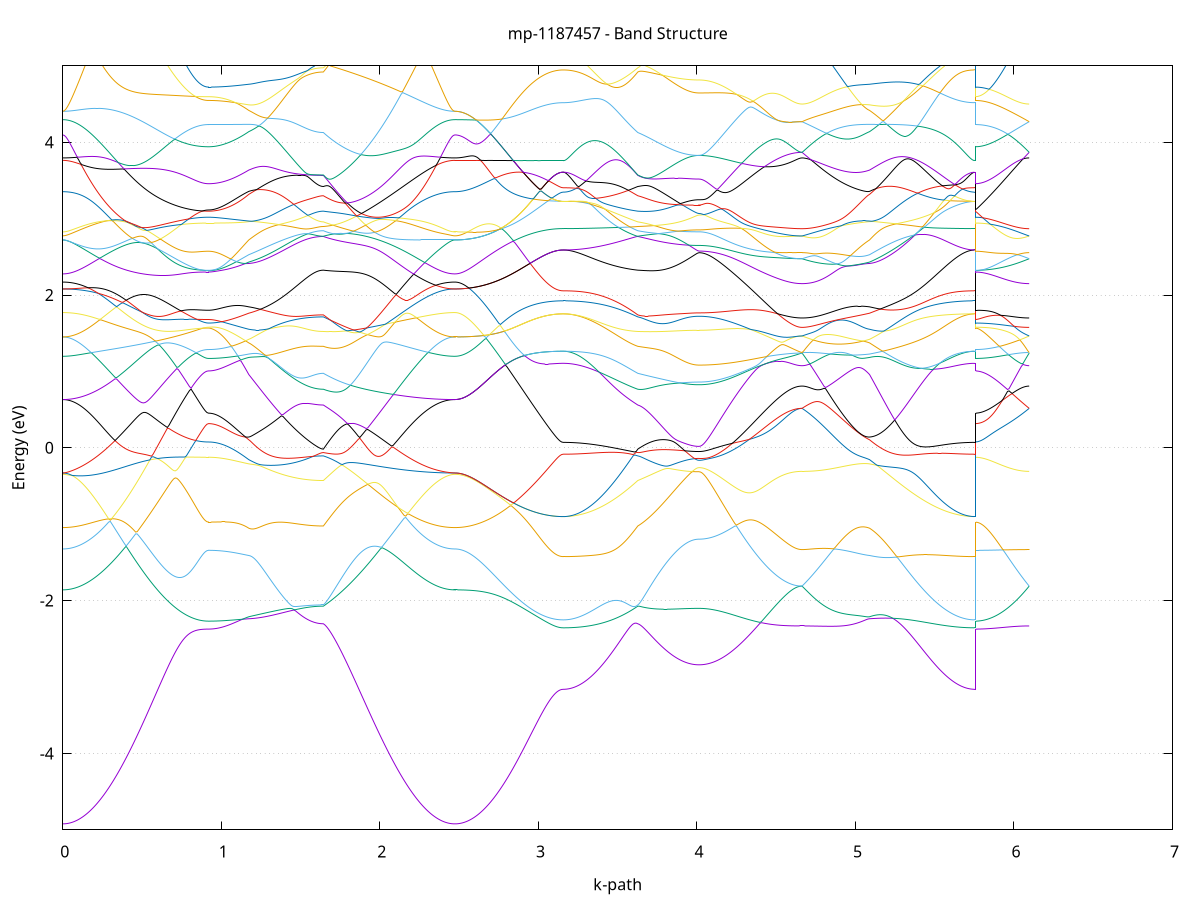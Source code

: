 set title 'mp-1187457 - Band Structure'
set xlabel 'k-path'
set ylabel 'Energy (eV)'
set grid y
set yrange [-5:5]
set terminal png size 800,600
set output 'mp-1187457_bands_gnuplot.png'
plot '-' using 1:2 with lines notitle, '-' using 1:2 with lines notitle, '-' using 1:2 with lines notitle, '-' using 1:2 with lines notitle, '-' using 1:2 with lines notitle, '-' using 1:2 with lines notitle, '-' using 1:2 with lines notitle, '-' using 1:2 with lines notitle, '-' using 1:2 with lines notitle, '-' using 1:2 with lines notitle, '-' using 1:2 with lines notitle, '-' using 1:2 with lines notitle, '-' using 1:2 with lines notitle, '-' using 1:2 with lines notitle, '-' using 1:2 with lines notitle, '-' using 1:2 with lines notitle, '-' using 1:2 with lines notitle, '-' using 1:2 with lines notitle, '-' using 1:2 with lines notitle, '-' using 1:2 with lines notitle, '-' using 1:2 with lines notitle, '-' using 1:2 with lines notitle, '-' using 1:2 with lines notitle, '-' using 1:2 with lines notitle, '-' using 1:2 with lines notitle, '-' using 1:2 with lines notitle, '-' using 1:2 with lines notitle, '-' using 1:2 with lines notitle, '-' using 1:2 with lines notitle, '-' using 1:2 with lines notitle, '-' using 1:2 with lines notitle, '-' using 1:2 with lines notitle, '-' using 1:2 with lines notitle, '-' using 1:2 with lines notitle, '-' using 1:2 with lines notitle, '-' using 1:2 with lines notitle, '-' using 1:2 with lines notitle, '-' using 1:2 with lines notitle, '-' using 1:2 with lines notitle, '-' using 1:2 with lines notitle, '-' using 1:2 with lines notitle, '-' using 1:2 with lines notitle, '-' using 1:2 with lines notitle, '-' using 1:2 with lines notitle, '-' using 1:2 with lines notitle, '-' using 1:2 with lines notitle, '-' using 1:2 with lines notitle, '-' using 1:2 with lines notitle, '-' using 1:2 with lines notitle, '-' using 1:2 with lines notitle, '-' using 1:2 with lines notitle, '-' using 1:2 with lines notitle, '-' using 1:2 with lines notitle, '-' using 1:2 with lines notitle, '-' using 1:2 with lines notitle, '-' using 1:2 with lines notitle, '-' using 1:2 with lines notitle, '-' using 1:2 with lines notitle, '-' using 1:2 with lines notitle, '-' using 1:2 with lines notitle, '-' using 1:2 with lines notitle, '-' using 1:2 with lines notitle, '-' using 1:2 with lines notitle, '-' using 1:2 with lines notitle
0.000000 -49.358960
0.009992 -49.358960
0.019984 -49.358960
0.029976 -49.358960
0.039968 -49.358960
0.049960 -49.358960
0.059952 -49.358860
0.069944 -49.358860
0.079936 -49.358760
0.089927 -49.358760
0.099919 -49.358660
0.109911 -49.358660
0.119903 -49.358560
0.129895 -49.358560
0.139887 -49.358460
0.149879 -49.358360
0.159871 -49.358260
0.169863 -49.358160
0.179855 -49.358060
0.189847 -49.357960
0.199839 -49.357860
0.209831 -49.357760
0.219823 -49.357660
0.229815 -49.357560
0.239807 -49.357460
0.249799 -49.357360
0.259791 -49.357160
0.269782 -49.357060
0.279774 -49.356960
0.289766 -49.356760
0.299758 -49.356660
0.309750 -49.356460
0.319742 -49.356360
0.329734 -49.356260
0.339726 -49.356060
0.349718 -49.355960
0.359710 -49.355760
0.369702 -49.355560
0.379694 -49.355460
0.389686 -49.355260
0.399678 -49.355160
0.409670 -49.354960
0.419662 -49.354760
0.429654 -49.354660
0.439646 -49.354460
0.449637 -49.354360
0.459629 -49.354160
0.469621 -49.353960
0.479613 -49.353860
0.489605 -49.353660
0.499597 -49.353560
0.509589 -49.353360
0.519581 -49.353160
0.529573 -49.353060
0.539565 -49.352860
0.549557 -49.352760
0.559549 -49.352560
0.569541 -49.352460
0.579533 -49.352260
0.589525 -49.352160
0.599517 -49.351960
0.609509 -49.351860
0.619501 -49.351760
0.629492 -49.351560
0.639484 -49.351460
0.649476 -49.351360
0.659468 -49.351260
0.669460 -49.351060
0.679452 -49.350960
0.689444 -49.350860
0.699436 -49.350760
0.709428 -49.350660
0.719420 -49.350560
0.729412 -49.350460
0.739404 -49.350360
0.749396 -49.350260
0.759388 -49.350160
0.769380 -49.350160
0.779372 -49.350060
0.789364 -49.349960
0.799356 -49.349960
0.809347 -49.349860
0.819339 -49.349860
0.829331 -49.349760
0.839323 -49.349760
0.849315 -49.349660
0.859307 -49.349660
0.869299 -49.349660
0.879291 -49.349560
0.889283 -49.349560
0.899275 -49.349560
0.909267 -49.349560
0.919259 -49.349560
0.919259 -49.349560
0.929031 -49.349560
0.938803 -49.349560
0.948575 -49.349560
0.958347 -49.349560
0.968119 -49.349560
0.977890 -49.349560
0.987662 -49.349560
0.997434 -49.349560
1.007206 -49.349560
1.016978 -49.349560
1.026750 -49.349560
1.036522 -49.349560
1.046294 -49.349560
1.056066 -49.349560
1.065838 -49.349560
1.075610 -49.349560
1.085382 -49.349560
1.095154 -49.349560
1.104926 -49.349560
1.114698 -49.349560
1.124469 -49.349560
1.134241 -49.349560
1.144013 -49.349560
1.153785 -49.349560
1.163557 -49.349560
1.173329 -49.349560
1.173329 -49.349560
1.183128 -49.349560
1.192927 -49.349560
1.202727 -49.349560
1.212526 -49.349560
1.222325 -49.349660
1.232124 -49.349660
1.241923 -49.349660
1.251722 -49.349660
1.261521 -49.349660
1.271321 -49.349660
1.281120 -49.349660
1.290919 -49.349760
1.300718 -49.349760
1.310517 -49.349760
1.320316 -49.349760
1.330116 -49.349760
1.339915 -49.349860
1.349714 -49.349860
1.359513 -49.349860
1.369312 -49.349860
1.379111 -49.349960
1.388910 -49.349960
1.398710 -49.349960
1.408509 -49.349960
1.418308 -49.350060
1.428107 -49.350060
1.437906 -49.350060
1.447705 -49.350060
1.457505 -49.350060
1.467304 -49.350160
1.477103 -49.350160
1.486902 -49.350160
1.496701 -49.350160
1.506500 -49.350160
1.516299 -49.350260
1.526099 -49.350260
1.535898 -49.350260
1.545697 -49.350260
1.555496 -49.350260
1.565295 -49.350260
1.575094 -49.350260
1.584894 -49.350260
1.594693 -49.350260
1.604492 -49.350360
1.614291 -49.350360
1.624090 -49.350360
1.633889 -49.350360
1.643689 -49.350360
1.643689 -49.350360
1.653685 -49.350360
1.663681 -49.350460
1.673677 -49.350460
1.683673 -49.350560
1.693669 -49.350660
1.703665 -49.350660
1.713661 -49.350760
1.723657 -49.350860
1.733653 -49.350860
1.743649 -49.350960
1.753645 -49.351060
1.763641 -49.351160
1.773637 -49.351260
1.783633 -49.351360
1.793629 -49.351460
1.803625 -49.351560
1.813621 -49.351660
1.823617 -49.351760
1.833613 -49.351860
1.843609 -49.351960
1.853605 -49.352060
1.863601 -49.352260
1.873597 -49.352360
1.883593 -49.352460
1.893589 -49.352560
1.903585 -49.352760
1.913581 -49.352860
1.923577 -49.352960
1.933573 -49.353160
1.943569 -49.353260
1.953565 -49.353460
1.963561 -49.353560
1.973557 -49.353660
1.983553 -49.353860
1.993549 -49.353960
2.003545 -49.354160
2.013541 -49.354260
2.023537 -49.354460
2.033533 -49.354560
2.043529 -49.354760
2.053525 -49.354860
2.063521 -49.355060
2.073517 -49.355160
2.083513 -49.355360
2.093509 -49.355460
2.103505 -49.355660
2.113501 -49.355760
2.123497 -49.355960
2.133493 -49.356060
2.143489 -49.356260
2.153485 -49.356360
2.163481 -49.356560
2.173477 -49.356660
2.183473 -49.356760
2.193469 -49.356960
2.203465 -49.357060
2.213461 -49.357160
2.223457 -49.357360
2.233453 -49.357460
2.243449 -49.357560
2.253445 -49.357660
2.263441 -49.357760
2.273437 -49.357860
2.283433 -49.357960
2.293429 -49.358060
2.303425 -49.358160
2.313421 -49.358260
2.323417 -49.358360
2.333413 -49.358360
2.343409 -49.358560
2.353405 -49.358560
2.363401 -49.358660
2.373397 -49.358660
2.383393 -49.358760
2.393389 -49.358760
2.403385 -49.358860
2.413381 -49.358860
2.423377 -49.358960
2.433373 -49.358960
2.443369 -49.358960
2.453365 -49.358960
2.463361 -49.358960
2.473357 -49.358960
2.473357 -49.358960
2.483263 -49.358960
2.493168 -49.358960
2.503073 -49.358960
2.512978 -49.358960
2.522883 -49.358860
2.532788 -49.358860
2.542694 -49.358760
2.552599 -49.358760
2.562504 -49.358660
2.572409 -49.358560
2.582314 -49.358460
2.592219 -49.358460
2.602125 -49.358360
2.612030 -49.358160
2.621935 -49.358060
2.631840 -49.357960
2.641745 -49.357860
2.651650 -49.357760
2.661556 -49.357560
2.671461 -49.357460
2.681366 -49.357260
2.691271 -49.357160
2.701176 -49.356960
2.711081 -49.356760
2.720987 -49.356660
2.730892 -49.356460
2.740797 -49.356260
2.750702 -49.356060
2.760607 -49.355860
2.770512 -49.355660
2.780418 -49.355460
2.790323 -49.355260
2.800228 -49.355060
2.810133 -49.354860
2.820038 -49.354660
2.829943 -49.354460
2.839849 -49.354260
2.849754 -49.354060
2.859659 -49.353860
2.869564 -49.353660
2.879469 -49.353460
2.889374 -49.353160
2.899280 -49.352960
2.909185 -49.352760
2.919090 -49.352560
2.928995 -49.352360
2.938900 -49.352160
2.948805 -49.351960
2.958711 -49.351860
2.968616 -49.351660
2.978521 -49.351460
2.988426 -49.351260
2.998331 -49.351160
3.008236 -49.350960
3.018142 -49.350860
3.028047 -49.350660
3.037952 -49.350560
3.047857 -49.350460
3.057762 -49.350360
3.067667 -49.350260
3.077573 -49.350160
3.087478 -49.350060
3.097383 -49.349960
3.107288 -49.349860
3.117193 -49.349860
3.127098 -49.349760
3.137004 -49.349760
3.146909 -49.349760
3.156814 -49.349760
3.156814 -49.349760
3.166613 -49.349760
3.176412 -49.349760
3.186211 -49.349760
3.196010 -49.349760
3.205810 -49.349760
3.215609 -49.349760
3.225408 -49.349760
3.235207 -49.349760
3.245006 -49.349760
3.254805 -49.349760
3.264605 -49.349760
3.274404 -49.349760
3.284203 -49.349760
3.294002 -49.349760
3.303801 -49.349760
3.313600 -49.349760
3.323399 -49.349760
3.333199 -49.349760
3.342998 -49.349760
3.352797 -49.349760
3.362596 -49.349760
3.372395 -49.349760
3.382194 -49.349760
3.391994 -49.349760
3.401793 -49.349760
3.411592 -49.349760
3.421391 -49.349760
3.431190 -49.349760
3.440989 -49.349760
3.450788 -49.349860
3.460588 -49.349860
3.470387 -49.349860
3.480186 -49.349860
3.489985 -49.349860
3.499784 -49.349860
3.509583 -49.349960
3.519383 -49.349960
3.529182 -49.349960
3.538981 -49.349960
3.548780 -49.350060
3.558579 -49.350060
3.568378 -49.350060
3.578177 -49.350160
3.587977 -49.350160
3.597776 -49.350160
3.607575 -49.350260
3.617374 -49.350260
3.627173 -49.350360
3.627173 -49.350360
3.637073 -49.350360
3.646972 -49.350360
3.656871 -49.350460
3.666771 -49.350460
3.676670 -49.350460
3.686569 -49.350560
3.696469 -49.350560
3.706368 -49.350660
3.716268 -49.350660
3.726167 -49.350760
3.736066 -49.350760
3.745966 -49.350860
3.755865 -49.350860
3.765764 -49.350960
3.775664 -49.350960
3.785563 -49.351060
3.795462 -49.351060
3.805362 -49.351160
3.815261 -49.351160
3.825160 -49.351260
3.835060 -49.351260
3.844959 -49.351360
3.854859 -49.351360
3.864758 -49.351360
3.874657 -49.351460
3.884557 -49.351460
3.894456 -49.351560
3.904355 -49.351560
3.914255 -49.351560
3.924154 -49.351660
3.934053 -49.351660
3.943953 -49.351660
3.953852 -49.351660
3.963752 -49.351660
3.973651 -49.351760
3.983550 -49.351760
3.993450 -49.351760
4.003349 -49.351760
4.013248 -49.351760
4.013248 -49.351760
4.023097 -49.351760
4.032946 -49.351760
4.042794 -49.351760
4.052643 -49.351760
4.062492 -49.351760
4.072341 -49.351660
4.082189 -49.351660
4.092038 -49.351660
4.101887 -49.351660
4.111735 -49.351660
4.121584 -49.351560
4.131433 -49.351560
4.141281 -49.351560
4.151130 -49.351560
4.160979 -49.351460
4.170828 -49.351460
4.180676 -49.351460
4.190525 -49.351360
4.200374 -49.351360
4.210222 -49.351260
4.220071 -49.351260
4.229920 -49.351260
4.239768 -49.351160
4.249617 -49.351160
4.259466 -49.351060
4.269315 -49.351060
4.279163 -49.350960
4.289012 -49.350960
4.298861 -49.350860
4.308709 -49.350860
4.318558 -49.350760
4.328407 -49.350760
4.338255 -49.350660
4.348104 -49.350660
4.357953 -49.350560
4.367802 -49.350560
4.377650 -49.350460
4.387499 -49.350460
4.397348 -49.350360
4.407196 -49.350260
4.417045 -49.350260
4.426894 -49.350260
4.436742 -49.350160
4.446591 -49.350160
4.456440 -49.350060
4.466289 -49.350060
4.476137 -49.349960
4.485986 -49.349960
4.495835 -49.349860
4.505683 -49.349860
4.515532 -49.349860
4.525381 -49.349760
4.535229 -49.349760
4.545078 -49.349760
4.554927 -49.349660
4.564776 -49.349660
4.574624 -49.349660
4.584473 -49.349660
4.594322 -49.349660
4.604170 -49.349560
4.614019 -49.349560
4.623868 -49.349560
4.633716 -49.349560
4.643565 -49.349560
4.653414 -49.349560
4.663263 -49.349560
4.663263 -49.349560
4.673166 -49.349560
4.683069 -49.349560
4.692971 -49.349560
4.702874 -49.349560
4.712777 -49.349560
4.722680 -49.349560
4.732583 -49.349560
4.742486 -49.349560
4.752389 -49.349560
4.762292 -49.349560
4.772195 -49.349560
4.782098 -49.349560
4.792001 -49.349560
4.801904 -49.349560
4.811807 -49.349560
4.821710 -49.349560
4.831613 -49.349660
4.841516 -49.349660
4.851419 -49.349660
4.861322 -49.349660
4.871225 -49.349660
4.881128 -49.349660
4.891031 -49.349660
4.900934 -49.349660
4.910837 -49.349660
4.920740 -49.349660
4.930643 -49.349660
4.940546 -49.349660
4.950449 -49.349660
4.960352 -49.349660
4.970255 -49.349560
4.980158 -49.349560
4.990061 -49.349560
4.999964 -49.349560
5.009867 -49.349560
5.019770 -49.349560
5.029673 -49.349560
5.039576 -49.349560
5.049479 -49.349560
5.059382 -49.349560
5.069285 -49.349560
5.079188 -49.349560
5.089091 -49.349560
5.089091 -49.349560
5.099019 -49.349560
5.108947 -49.349560
5.118876 -49.349560
5.128804 -49.349560
5.138732 -49.349560
5.148660 -49.349560
5.158588 -49.349560
5.168516 -49.349560
5.178445 -49.349560
5.188373 -49.349660
5.198301 -49.349660
5.208229 -49.349660
5.218157 -49.349660
5.228086 -49.349660
5.238014 -49.349660
5.247942 -49.349660
5.257870 -49.349660
5.267798 -49.349660
5.277727 -49.349660
5.287655 -49.349660
5.297583 -49.349660
5.307511 -49.349660
5.317439 -49.349660
5.327367 -49.349660
5.337296 -49.349660
5.347224 -49.349660
5.357152 -49.349660
5.367080 -49.349660
5.377008 -49.349660
5.386937 -49.349660
5.396865 -49.349660
5.406793 -49.349660
5.416721 -49.349660
5.426649 -49.349660
5.436578 -49.349660
5.446506 -49.349660
5.456434 -49.349660
5.466362 -49.349660
5.476290 -49.349660
5.486219 -49.349760
5.496147 -49.349760
5.506075 -49.349760
5.516003 -49.349760
5.525931 -49.349760
5.535859 -49.349760
5.545788 -49.349760
5.555716 -49.349760
5.565644 -49.349760
5.575572 -49.349760
5.585500 -49.349760
5.595429 -49.349760
5.605357 -49.349760
5.615285 -49.349760
5.625213 -49.349760
5.635141 -49.349760
5.645070 -49.349760
5.654998 -49.349760
5.664926 -49.349760
5.674854 -49.349760
5.684782 -49.349760
5.694710 -49.349760
5.704639 -49.349760
5.714567 -49.349760
5.724495 -49.349760
5.734423 -49.349760
5.744351 -49.349760
5.754280 -49.349760
5.754280 -49.349560
5.764043 -49.349560
5.773807 -49.349560
5.783571 -49.349560
5.793334 -49.349560
5.803098 -49.349560
5.812862 -49.349560
5.822625 -49.349560
5.832389 -49.349560
5.842153 -49.349560
5.851916 -49.349560
5.861680 -49.349560
5.871444 -49.349560
5.881207 -49.349560
5.890971 -49.349560
5.900735 -49.349560
5.910498 -49.349560
5.920262 -49.349560
5.930026 -49.349560
5.939789 -49.349560
5.949553 -49.349560
5.959317 -49.349560
5.969080 -49.349560
5.978844 -49.349560
5.988607 -49.349560
5.998371 -49.349560
6.008135 -49.349560
6.017898 -49.349560
6.027662 -49.349560
6.037426 -49.349560
6.047189 -49.349560
6.056953 -49.349560
6.066717 -49.349560
6.076480 -49.349560
6.086244 -49.349560
6.096008 -49.349560
e
0.000000 -49.298960
0.009992 -49.298960
0.019984 -49.298960
0.029976 -49.298860
0.039968 -49.298960
0.049960 -49.298960
0.059952 -49.298860
0.069944 -49.298860
0.079936 -49.298860
0.089927 -49.298860
0.099919 -49.298860
0.109911 -49.298860
0.119903 -49.298860
0.129895 -49.298860
0.139887 -49.298860
0.149879 -49.298760
0.159871 -49.298760
0.169863 -49.298760
0.179855 -49.298760
0.189847 -49.298760
0.199839 -49.298660
0.209831 -49.298660
0.219823 -49.298660
0.229815 -49.298660
0.239807 -49.298660
0.249799 -49.298560
0.259791 -49.298560
0.269782 -49.298560
0.279774 -49.298460
0.289766 -49.298460
0.299758 -49.298460
0.309750 -49.298460
0.319742 -49.298360
0.329734 -49.298360
0.339726 -49.298360
0.349718 -49.298260
0.359710 -49.298260
0.369702 -49.298160
0.379694 -49.298160
0.389686 -49.298160
0.399678 -49.298060
0.409670 -49.298060
0.419662 -49.298060
0.429654 -49.297960
0.439646 -49.297960
0.449637 -49.297860
0.459629 -49.297860
0.469621 -49.297860
0.479613 -49.297760
0.489605 -49.297760
0.499597 -49.297660
0.509589 -49.297660
0.519581 -49.297660
0.529573 -49.297560
0.539565 -49.297560
0.549557 -49.297560
0.559549 -49.297460
0.569541 -49.297460
0.579533 -49.297360
0.589525 -49.297360
0.599517 -49.297360
0.609509 -49.297260
0.619501 -49.297260
0.629492 -49.297160
0.639484 -49.297160
0.649476 -49.297160
0.659468 -49.297060
0.669460 -49.297060
0.679452 -49.297060
0.689444 -49.296960
0.699436 -49.296960
0.709428 -49.296960
0.719420 -49.296860
0.729412 -49.296860
0.739404 -49.296860
0.749396 -49.296860
0.759388 -49.296760
0.769380 -49.296760
0.779372 -49.296760
0.789364 -49.296760
0.799356 -49.296760
0.809347 -49.296660
0.819339 -49.296660
0.829331 -49.296660
0.839323 -49.296660
0.849315 -49.296660
0.859307 -49.296660
0.869299 -49.296660
0.879291 -49.296660
0.889283 -49.296660
0.899275 -49.296560
0.909267 -49.296560
0.919259 -49.296560
0.919259 -49.296560
0.929031 -49.296560
0.938803 -49.296560
0.948575 -49.296560
0.958347 -49.296560
0.968119 -49.296560
0.977890 -49.296460
0.987662 -49.296560
0.997434 -49.296560
1.007206 -49.296660
1.016978 -49.296760
1.026750 -49.296760
1.036522 -49.296860
1.046294 -49.296960
1.056066 -49.297060
1.065838 -49.297060
1.075610 -49.297160
1.085382 -49.297260
1.095154 -49.297360
1.104926 -49.297560
1.114698 -49.297660
1.124469 -49.297760
1.134241 -49.297860
1.144013 -49.298060
1.153785 -49.298160
1.163557 -49.298260
1.173329 -49.298460
1.173329 -49.298460
1.183128 -49.298560
1.192927 -49.298660
1.202727 -49.298760
1.212526 -49.298860
1.222325 -49.298960
1.232124 -49.299060
1.241923 -49.299160
1.251722 -49.299260
1.261521 -49.299360
1.271321 -49.299360
1.281120 -49.299460
1.290919 -49.299560
1.300718 -49.299660
1.310517 -49.299760
1.320316 -49.299860
1.330116 -49.299960
1.339915 -49.299960
1.349714 -49.300060
1.359513 -49.300160
1.369312 -49.300260
1.379111 -49.300260
1.388910 -49.300360
1.398710 -49.300460
1.408509 -49.300460
1.418308 -49.300560
1.428107 -49.300560
1.437906 -49.300660
1.447705 -49.300760
1.457505 -49.300760
1.467304 -49.300860
1.477103 -49.300860
1.486902 -49.300960
1.496701 -49.300960
1.506500 -49.300960
1.516299 -49.301060
1.526099 -49.301060
1.535898 -49.301060
1.545697 -49.301160
1.555496 -49.301160
1.565295 -49.301160
1.575094 -49.301160
1.584894 -49.301260
1.594693 -49.301260
1.604492 -49.301260
1.614291 -49.301260
1.624090 -49.301260
1.633889 -49.301260
1.643689 -49.301260
1.643689 -49.301260
1.653685 -49.301060
1.663681 -49.300760
1.673677 -49.300460
1.683673 -49.300260
1.693669 -49.299960
1.703665 -49.299760
1.713661 -49.299460
1.723657 -49.299160
1.733653 -49.298960
1.743649 -49.298660
1.753645 -49.298360
1.763641 -49.298160
1.773637 -49.297860
1.783633 -49.297560
1.793629 -49.297260
1.803625 -49.297060
1.813621 -49.296760
1.823617 -49.296460
1.833613 -49.296160
1.843609 -49.295960
1.853605 -49.295660
1.863601 -49.295360
1.873597 -49.295360
1.883593 -49.295560
1.893589 -49.295660
1.903585 -49.295760
1.913581 -49.295960
1.923577 -49.296060
1.933573 -49.296260
1.943569 -49.296360
1.953565 -49.296460
1.963561 -49.296560
1.973557 -49.296660
1.983553 -49.296860
1.993549 -49.296960
2.003545 -49.297060
2.013541 -49.297160
2.023537 -49.297260
2.033533 -49.297360
2.043529 -49.297460
2.053525 -49.297460
2.063521 -49.297560
2.073517 -49.297660
2.083513 -49.297760
2.093509 -49.297760
2.103505 -49.297860
2.113501 -49.297960
2.123497 -49.298060
2.133493 -49.298060
2.143489 -49.298160
2.153485 -49.298160
2.163481 -49.298260
2.173477 -49.298260
2.183473 -49.298360
2.193469 -49.298360
2.203465 -49.298460
2.213461 -49.298460
2.223457 -49.298560
2.233453 -49.298560
2.243449 -49.298560
2.253445 -49.298660
2.263441 -49.298660
2.273437 -49.298660
2.283433 -49.298660
2.293429 -49.298760
2.303425 -49.298760
2.313421 -49.298760
2.323417 -49.298760
2.333413 -49.298760
2.343409 -49.298860
2.353405 -49.298860
2.363401 -49.298860
2.373397 -49.298860
2.383393 -49.298860
2.393389 -49.298860
2.403385 -49.298860
2.413381 -49.298860
2.423377 -49.298860
2.433373 -49.298960
2.443369 -49.298960
2.453365 -49.298960
2.463361 -49.298960
2.473357 -49.298960
2.473357 -49.298960
2.483263 -49.298960
2.493168 -49.298960
2.503073 -49.298960
2.512978 -49.298960
2.522883 -49.299060
2.532788 -49.299060
2.542694 -49.299160
2.552599 -49.299160
2.562504 -49.299260
2.572409 -49.299360
2.582314 -49.299360
2.592219 -49.299460
2.602125 -49.299560
2.612030 -49.299660
2.621935 -49.299760
2.631840 -49.299860
2.641745 -49.300060
2.651650 -49.300160
2.661556 -49.300260
2.671461 -49.300460
2.681366 -49.300560
2.691271 -49.300760
2.701176 -49.300860
2.711081 -49.301060
2.720987 -49.301260
2.730892 -49.301360
2.740797 -49.301560
2.750702 -49.301760
2.760607 -49.301960
2.770512 -49.302160
2.780418 -49.302360
2.790323 -49.302560
2.800228 -49.302660
2.810133 -49.302860
2.820038 -49.303060
2.829943 -49.303260
2.839849 -49.303560
2.849754 -49.303760
2.859659 -49.303960
2.869564 -49.304160
2.879469 -49.304360
2.889374 -49.304560
2.899280 -49.304760
2.909185 -49.304960
2.919090 -49.305160
2.928995 -49.305360
2.938900 -49.305460
2.948805 -49.305660
2.958711 -49.305860
2.968616 -49.306060
2.978521 -49.306260
2.988426 -49.306360
2.998331 -49.306560
3.008236 -49.306660
3.018142 -49.306860
3.028047 -49.306960
3.037952 -49.307060
3.047857 -49.307260
3.057762 -49.307360
3.067667 -49.307460
3.077573 -49.307560
3.087478 -49.307560
3.097383 -49.307660
3.107288 -49.307760
3.117193 -49.307760
3.127098 -49.307860
3.137004 -49.307860
3.146909 -49.307860
3.156814 -49.307860
3.156814 -49.307860
3.166613 -49.307860
3.176412 -49.307860
3.186211 -49.307860
3.196010 -49.307860
3.205810 -49.307760
3.215609 -49.307760
3.225408 -49.307760
3.235207 -49.307660
3.245006 -49.307660
3.254805 -49.307560
3.264605 -49.307460
3.274404 -49.307460
3.284203 -49.307360
3.294002 -49.307260
3.303801 -49.307160
3.313600 -49.307060
3.323399 -49.306960
3.333199 -49.306860
3.342998 -49.306760
3.352797 -49.306660
3.362596 -49.306460
3.372395 -49.306360
3.382194 -49.306260
3.391994 -49.306060
3.401793 -49.305960
3.411592 -49.305760
3.421391 -49.305660
3.431190 -49.305460
3.440989 -49.305260
3.450788 -49.305160
3.460588 -49.304960
3.470387 -49.304760
3.480186 -49.304560
3.489985 -49.304360
3.499784 -49.304160
3.509583 -49.303960
3.519383 -49.303760
3.529182 -49.303560
3.538981 -49.303360
3.548780 -49.303160
3.558579 -49.302860
3.568378 -49.302660
3.578177 -49.302460
3.587977 -49.302260
3.597776 -49.301960
3.607575 -49.301760
3.617374 -49.301460
3.627173 -49.301260
3.627173 -49.301260
3.637073 -49.301160
3.646972 -49.301060
3.656871 -49.300860
3.666771 -49.300760
3.676670 -49.300660
3.686569 -49.300460
3.696469 -49.300360
3.706368 -49.300260
3.716268 -49.300060
3.726167 -49.299960
3.736066 -49.299860
3.745966 -49.299660
3.755865 -49.299560
3.765764 -49.299360
3.775664 -49.299260
3.785563 -49.299060
3.795462 -49.298960
3.805362 -49.298760
3.815261 -49.298660
3.825160 -49.298460
3.835060 -49.298360
3.844959 -49.298260
3.854859 -49.298060
3.864758 -49.297960
3.874657 -49.297860
3.884557 -49.297660
3.894456 -49.297560
3.904355 -49.297460
3.914255 -49.297360
3.924154 -49.297160
3.934053 -49.297060
3.943953 -49.296960
3.953852 -49.296860
3.963752 -49.296860
3.973651 -49.296760
3.983550 -49.296660
3.993450 -49.296660
4.003349 -49.296660
4.013248 -49.296660
4.013248 -49.296660
4.023097 -49.296660
4.032946 -49.296660
4.042794 -49.296660
4.052643 -49.296660
4.062492 -49.296660
4.072341 -49.296660
4.082189 -49.296660
4.092038 -49.296660
4.101887 -49.296560
4.111735 -49.296560
4.121584 -49.296560
4.131433 -49.296560
4.141281 -49.296560
4.151130 -49.296560
4.160979 -49.296560
4.170828 -49.296560
4.180676 -49.296560
4.190525 -49.296560
4.200374 -49.296560
4.210222 -49.296560
4.220071 -49.296560
4.229920 -49.296560
4.239768 -49.296560
4.249617 -49.296560
4.259466 -49.296560
4.269315 -49.296560
4.279163 -49.296560
4.289012 -49.296560
4.298861 -49.296560
4.308709 -49.296560
4.318558 -49.296560
4.328407 -49.296560
4.338255 -49.296560
4.348104 -49.296560
4.357953 -49.296560
4.367802 -49.296560
4.377650 -49.296560
4.387499 -49.296560
4.397348 -49.296560
4.407196 -49.296560
4.417045 -49.296560
4.426894 -49.296560
4.436742 -49.296560
4.446591 -49.296560
4.456440 -49.296560
4.466289 -49.296560
4.476137 -49.296560
4.485986 -49.296560
4.495835 -49.296560
4.505683 -49.296560
4.515532 -49.296560
4.525381 -49.296560
4.535229 -49.296560
4.545078 -49.296460
4.554927 -49.296460
4.564776 -49.296460
4.574624 -49.296460
4.584473 -49.296460
4.594322 -49.296460
4.604170 -49.296460
4.614019 -49.296460
4.623868 -49.296460
4.633716 -49.296460
4.643565 -49.296460
4.653414 -49.296460
4.663263 -49.296460
4.663263 -49.296460
4.673166 -49.296460
4.683069 -49.296460
4.692971 -49.296460
4.702874 -49.296460
4.712777 -49.296460
4.722680 -49.296460
4.732583 -49.296560
4.742486 -49.296560
4.752389 -49.296560
4.762292 -49.296560
4.772195 -49.296560
4.782098 -49.296560
4.792001 -49.296660
4.801904 -49.296660
4.811807 -49.296660
4.821710 -49.296660
4.831613 -49.296760
4.841516 -49.296760
4.851419 -49.296760
4.861322 -49.296860
4.871225 -49.296860
4.881128 -49.296960
4.891031 -49.296960
4.900934 -49.297060
4.910837 -49.297060
4.920740 -49.297160
4.930643 -49.297160
4.940546 -49.297260
4.950449 -49.297360
4.960352 -49.297360
4.970255 -49.297460
4.980158 -49.297560
4.990061 -49.297560
4.999964 -49.297660
5.009867 -49.297760
5.019770 -49.297860
5.029673 -49.297960
5.039576 -49.297960
5.049479 -49.298060
5.059382 -49.298160
5.069285 -49.298260
5.079188 -49.298360
5.089091 -49.298460
5.089091 -49.298460
5.099019 -49.298560
5.108947 -49.298760
5.118876 -49.298860
5.128804 -49.299060
5.138732 -49.299260
5.148660 -49.299360
5.158588 -49.299560
5.168516 -49.299760
5.178445 -49.299960
5.188373 -49.300060
5.198301 -49.300260
5.208229 -49.300460
5.218157 -49.300660
5.228086 -49.300860
5.238014 -49.301060
5.247942 -49.301260
5.257870 -49.301460
5.267798 -49.301660
5.277727 -49.301860
5.287655 -49.301960
5.297583 -49.302160
5.307511 -49.302360
5.317439 -49.302560
5.327367 -49.302760
5.337296 -49.302960
5.347224 -49.303160
5.357152 -49.303360
5.367080 -49.303560
5.377008 -49.303760
5.386937 -49.303960
5.396865 -49.304160
5.406793 -49.304260
5.416721 -49.304460
5.426649 -49.304660
5.436578 -49.304860
5.446506 -49.304960
5.456434 -49.305160
5.466362 -49.305360
5.476290 -49.305460
5.486219 -49.305660
5.496147 -49.305760
5.506075 -49.305960
5.516003 -49.306060
5.525931 -49.306260
5.535859 -49.306360
5.545788 -49.306460
5.555716 -49.306660
5.565644 -49.306760
5.575572 -49.306860
5.585500 -49.306960
5.595429 -49.307060
5.605357 -49.307160
5.615285 -49.307260
5.625213 -49.307360
5.635141 -49.307360
5.645070 -49.307460
5.654998 -49.307560
5.664926 -49.307660
5.674854 -49.307660
5.684782 -49.307760
5.694710 -49.307760
5.704639 -49.307760
5.714567 -49.307860
5.724495 -49.307860
5.734423 -49.307860
5.744351 -49.307860
5.754280 -49.307860
5.754280 -49.296560
5.764043 -49.296560
5.773807 -49.296560
5.783571 -49.296560
5.793334 -49.296560
5.803098 -49.296560
5.812862 -49.296560
5.822625 -49.296560
5.832389 -49.296560
5.842153 -49.296560
5.851916 -49.296560
5.861680 -49.296560
5.871444 -49.296560
5.881207 -49.296560
5.890971 -49.296560
5.900735 -49.296560
5.910498 -49.296560
5.920262 -49.296560
5.930026 -49.296560
5.939789 -49.296560
5.949553 -49.296560
5.959317 -49.296560
5.969080 -49.296560
5.978844 -49.296560
5.988607 -49.296560
5.998371 -49.296560
6.008135 -49.296560
6.017898 -49.296560
6.027662 -49.296560
6.037426 -49.296560
6.047189 -49.296560
6.056953 -49.296560
6.066717 -49.296560
6.076480 -49.296460
6.086244 -49.296460
6.096008 -49.296460
e
0.000000 -49.285260
0.009992 -49.285260
0.019984 -49.285260
0.029976 -49.285260
0.039968 -49.285260
0.049960 -49.285360
0.059952 -49.285360
0.069944 -49.285360
0.079936 -49.285460
0.089927 -49.285460
0.099919 -49.285560
0.109911 -49.285660
0.119903 -49.285660
0.129895 -49.285760
0.139887 -49.285860
0.149879 -49.285960
0.159871 -49.286060
0.169863 -49.286160
0.179855 -49.286260
0.189847 -49.286360
0.199839 -49.286460
0.209831 -49.286560
0.219823 -49.286760
0.229815 -49.286860
0.239807 -49.286960
0.249799 -49.287160
0.259791 -49.287260
0.269782 -49.287460
0.279774 -49.287560
0.289766 -49.287760
0.299758 -49.287960
0.309750 -49.288060
0.319742 -49.288260
0.329734 -49.288460
0.339726 -49.288560
0.349718 -49.288760
0.359710 -49.288960
0.369702 -49.289160
0.379694 -49.289260
0.389686 -49.289460
0.399678 -49.289660
0.409670 -49.289860
0.419662 -49.290060
0.429654 -49.290260
0.439646 -49.290460
0.449637 -49.290660
0.459629 -49.290860
0.469621 -49.290960
0.479613 -49.291160
0.489605 -49.291360
0.499597 -49.291560
0.509589 -49.291760
0.519581 -49.291960
0.529573 -49.292160
0.539565 -49.292360
0.549557 -49.292460
0.559549 -49.292660
0.569541 -49.292860
0.579533 -49.293060
0.589525 -49.293260
0.599517 -49.293360
0.609509 -49.293560
0.619501 -49.293760
0.629492 -49.293860
0.639484 -49.294060
0.649476 -49.294160
0.659468 -49.294360
0.669460 -49.294460
0.679452 -49.294660
0.689444 -49.294760
0.699436 -49.294860
0.709428 -49.295060
0.719420 -49.295160
0.729412 -49.295260
0.739404 -49.295360
0.749396 -49.295460
0.759388 -49.295560
0.769380 -49.295660
0.779372 -49.295760
0.789364 -49.295860
0.799356 -49.295960
0.809347 -49.295960
0.819339 -49.296060
0.829331 -49.296160
0.839323 -49.296160
0.849315 -49.296260
0.859307 -49.296260
0.869299 -49.296360
0.879291 -49.296360
0.889283 -49.296360
0.899275 -49.296360
0.909267 -49.296360
0.919259 -49.296360
0.919259 -49.296360
0.929031 -49.296360
0.938803 -49.296460
0.948575 -49.296460
0.958347 -49.296460
0.968119 -49.296460
0.977890 -49.296460
0.987662 -49.296460
0.997434 -49.296360
1.007206 -49.296360
1.016978 -49.296260
1.026750 -49.296260
1.036522 -49.296160
1.046294 -49.296060
1.056066 -49.295960
1.065838 -49.295960
1.075610 -49.295860
1.085382 -49.295760
1.095154 -49.295660
1.104926 -49.295560
1.114698 -49.295360
1.124469 -49.295260
1.134241 -49.295160
1.144013 -49.295060
1.153785 -49.294860
1.163557 -49.294760
1.173329 -49.294660
1.173329 -49.294660
1.183128 -49.294560
1.192927 -49.294460
1.202727 -49.294360
1.212526 -49.294260
1.222325 -49.294060
1.232124 -49.293960
1.241923 -49.293860
1.251722 -49.293760
1.261521 -49.293660
1.271321 -49.293560
1.281120 -49.293460
1.290919 -49.293360
1.300718 -49.293260
1.310517 -49.293160
1.320316 -49.293060
1.330116 -49.292960
1.339915 -49.292860
1.349714 -49.292760
1.359513 -49.292760
1.369312 -49.292660
1.379111 -49.292560
1.388910 -49.292460
1.398710 -49.292360
1.408509 -49.292260
1.418308 -49.292160
1.428107 -49.292160
1.437906 -49.292060
1.447705 -49.291960
1.457505 -49.291960
1.467304 -49.291860
1.477103 -49.291760
1.486902 -49.291760
1.496701 -49.291660
1.506500 -49.291660
1.516299 -49.291560
1.526099 -49.291560
1.535898 -49.291460
1.545697 -49.291460
1.555496 -49.291360
1.565295 -49.291360
1.575094 -49.291360
1.584894 -49.291360
1.594693 -49.291260
1.604492 -49.291260
1.614291 -49.291260
1.624090 -49.291260
1.633889 -49.291260
1.643689 -49.291260
1.643689 -49.291260
1.653685 -49.291460
1.663681 -49.291660
1.673677 -49.291860
1.683673 -49.292060
1.693669 -49.292260
1.703665 -49.292460
1.713661 -49.292560
1.723657 -49.292760
1.733653 -49.292960
1.743649 -49.293160
1.753645 -49.293360
1.763641 -49.293560
1.773637 -49.293760
1.783633 -49.293860
1.793629 -49.294060
1.803625 -49.294260
1.813621 -49.294460
1.823617 -49.294560
1.833613 -49.294760
1.843609 -49.294960
1.853605 -49.295060
1.863601 -49.295260
1.873597 -49.295160
1.883593 -49.294860
1.893589 -49.294560
1.903585 -49.294260
1.913581 -49.294060
1.923577 -49.293760
1.933573 -49.293460
1.943569 -49.293260
1.953565 -49.292960
1.963561 -49.292760
1.973557 -49.292460
1.983553 -49.292260
1.993549 -49.291960
2.003545 -49.291760
2.013541 -49.291460
2.023537 -49.291260
2.033533 -49.290960
2.043529 -49.290760
2.053525 -49.290560
2.063521 -49.290260
2.073517 -49.290060
2.083513 -49.289860
2.093509 -49.289660
2.103505 -49.289460
2.113501 -49.289160
2.123497 -49.288960
2.133493 -49.288760
2.143489 -49.288560
2.153485 -49.288460
2.163481 -49.288260
2.173477 -49.288060
2.183473 -49.287860
2.193469 -49.287660
2.203465 -49.287560
2.213461 -49.287360
2.223457 -49.287160
2.233453 -49.287060
2.243449 -49.286960
2.253445 -49.286760
2.263441 -49.286660
2.273437 -49.286560
2.283433 -49.286360
2.293429 -49.286260
2.303425 -49.286160
2.313421 -49.286060
2.323417 -49.285960
2.333413 -49.285860
2.343409 -49.285760
2.353405 -49.285660
2.363401 -49.285660
2.373397 -49.285560
2.383393 -49.285460
2.393389 -49.285460
2.403385 -49.285360
2.413381 -49.285360
2.423377 -49.285360
2.433373 -49.285260
2.443369 -49.285260
2.453365 -49.285260
2.463361 -49.285260
2.473357 -49.285260
2.473357 -49.285260
2.483263 -49.285260
2.493168 -49.285260
2.503073 -49.285260
2.512978 -49.285260
2.522883 -49.285260
2.532788 -49.285260
2.542694 -49.285260
2.552599 -49.285260
2.562504 -49.285260
2.572409 -49.285260
2.582314 -49.285260
2.592219 -49.285260
2.602125 -49.285260
2.612030 -49.285260
2.621935 -49.285260
2.631840 -49.285260
2.641745 -49.285260
2.651650 -49.285260
2.661556 -49.285260
2.671461 -49.285260
2.681366 -49.285260
2.691271 -49.285260
2.701176 -49.285260
2.711081 -49.285260
2.720987 -49.285260
2.730892 -49.285260
2.740797 -49.285260
2.750702 -49.285260
2.760607 -49.285260
2.770512 -49.285260
2.780418 -49.285260
2.790323 -49.285260
2.800228 -49.285260
2.810133 -49.285260
2.820038 -49.285360
2.829943 -49.285360
2.839849 -49.285360
2.849754 -49.285360
2.859659 -49.285360
2.869564 -49.285360
2.879469 -49.285360
2.889374 -49.285360
2.899280 -49.285360
2.909185 -49.285360
2.919090 -49.285360
2.928995 -49.285360
2.938900 -49.285360
2.948805 -49.285360
2.958711 -49.285360
2.968616 -49.285360
2.978521 -49.285360
2.988426 -49.285360
2.998331 -49.285360
3.008236 -49.285360
3.018142 -49.285360
3.028047 -49.285360
3.037952 -49.285360
3.047857 -49.285360
3.057762 -49.285360
3.067667 -49.285360
3.077573 -49.285360
3.087478 -49.285360
3.097383 -49.285360
3.107288 -49.285360
3.117193 -49.285360
3.127098 -49.285360
3.137004 -49.285360
3.146909 -49.285360
3.156814 -49.285360
3.156814 -49.285360
3.166613 -49.285360
3.176412 -49.285360
3.186211 -49.285460
3.196010 -49.285460
3.205810 -49.285460
3.215609 -49.285460
3.225408 -49.285560
3.235207 -49.285560
3.245006 -49.285660
3.254805 -49.285660
3.264605 -49.285760
3.274404 -49.285860
3.284203 -49.285960
3.294002 -49.285960
3.303801 -49.286060
3.313600 -49.286160
3.323399 -49.286260
3.333199 -49.286360
3.342998 -49.286460
3.352797 -49.286560
3.362596 -49.286760
3.372395 -49.286860
3.382194 -49.286960
3.391994 -49.287060
3.401793 -49.287260
3.411592 -49.287360
3.421391 -49.287560
3.431190 -49.287660
3.440989 -49.287860
3.450788 -49.287960
3.460588 -49.288160
3.470387 -49.288360
3.480186 -49.288460
3.489985 -49.288660
3.499784 -49.288860
3.509583 -49.289060
3.519383 -49.289160
3.529182 -49.289360
3.538981 -49.289560
3.548780 -49.289760
3.558579 -49.289960
3.568378 -49.290160
3.578177 -49.290260
3.587977 -49.290460
3.597776 -49.290660
3.607575 -49.290860
3.617374 -49.291060
3.627173 -49.291260
3.627173 -49.291260
3.637073 -49.291360
3.646972 -49.291460
3.656871 -49.291560
3.666771 -49.291660
3.676670 -49.291660
3.686569 -49.291760
3.696469 -49.291860
3.706368 -49.291960
3.716268 -49.292060
3.726167 -49.292160
3.736066 -49.292260
3.745966 -49.292360
3.755865 -49.292460
3.765764 -49.292560
3.775664 -49.292660
3.785563 -49.292760
3.795462 -49.292860
3.805362 -49.292860
3.815261 -49.292960
3.825160 -49.293060
3.835060 -49.293160
3.844959 -49.293260
3.854859 -49.293360
3.864758 -49.293460
3.874657 -49.293560
3.884557 -49.293660
3.894456 -49.293760
3.904355 -49.293860
3.914255 -49.293960
3.924154 -49.293960
3.934053 -49.294060
3.943953 -49.294160
3.953852 -49.294260
3.963752 -49.294260
3.973651 -49.294360
3.983550 -49.294360
3.993450 -49.294460
4.003349 -49.294460
4.013248 -49.294460
4.013248 -49.294460
4.023097 -49.294460
4.032946 -49.294460
4.042794 -49.294460
4.052643 -49.294460
4.062492 -49.294460
4.072341 -49.294460
4.082189 -49.294460
4.092038 -49.294560
4.101887 -49.294560
4.111735 -49.294560
4.121584 -49.294560
4.131433 -49.294660
4.141281 -49.294660
4.151130 -49.294660
4.160979 -49.294660
4.170828 -49.294760
4.180676 -49.294760
4.190525 -49.294760
4.200374 -49.294860
4.210222 -49.294860
4.220071 -49.294960
4.229920 -49.294960
4.239768 -49.294960
4.249617 -49.295060
4.259466 -49.295060
4.269315 -49.295160
4.279163 -49.295160
4.289012 -49.295260
4.298861 -49.295260
4.308709 -49.295360
4.318558 -49.295360
4.328407 -49.295360
4.338255 -49.295460
4.348104 -49.295460
4.357953 -49.295560
4.367802 -49.295560
4.377650 -49.295660
4.387499 -49.295660
4.397348 -49.295760
4.407196 -49.295760
4.417045 -49.295860
4.426894 -49.295860
4.436742 -49.295960
4.446591 -49.295960
4.456440 -49.296060
4.466289 -49.296060
4.476137 -49.296060
4.485986 -49.296160
4.495835 -49.296160
4.505683 -49.296160
4.515532 -49.296260
4.525381 -49.296260
4.535229 -49.296260
4.545078 -49.296360
4.554927 -49.296360
4.564776 -49.296360
4.574624 -49.296360
4.584473 -49.296460
4.594322 -49.296460
4.604170 -49.296460
4.614019 -49.296460
4.623868 -49.296460
4.633716 -49.296460
4.643565 -49.296460
4.653414 -49.296460
4.663263 -49.296460
4.663263 -49.296460
4.673166 -49.296460
4.683069 -49.296460
4.692971 -49.296460
4.702874 -49.296460
4.712777 -49.296460
4.722680 -49.296460
4.732583 -49.296460
4.742486 -49.296460
4.752389 -49.296460
4.762292 -49.296460
4.772195 -49.296360
4.782098 -49.296360
4.792001 -49.296360
4.801904 -49.296360
4.811807 -49.296260
4.821710 -49.296260
4.831613 -49.296260
4.841516 -49.296160
4.851419 -49.296160
4.861322 -49.296160
4.871225 -49.296060
4.881128 -49.296060
4.891031 -49.295960
4.900934 -49.295960
4.910837 -49.295860
4.920740 -49.295860
4.930643 -49.295760
4.940546 -49.295760
4.950449 -49.295660
4.960352 -49.295560
4.970255 -49.295560
4.980158 -49.295460
4.990061 -49.295360
4.999964 -49.295360
5.009867 -49.295260
5.019770 -49.295160
5.029673 -49.295060
5.039576 -49.295060
5.049479 -49.294960
5.059382 -49.294860
5.069285 -49.294760
5.079188 -49.294660
5.089091 -49.294660
5.089091 -49.294660
5.099019 -49.294460
5.108947 -49.294360
5.118876 -49.294160
5.128804 -49.293960
5.138732 -49.293860
5.148660 -49.293660
5.158588 -49.293560
5.168516 -49.293360
5.178445 -49.293160
5.188373 -49.292960
5.198301 -49.292860
5.208229 -49.292660
5.218157 -49.292460
5.228086 -49.292260
5.238014 -49.292060
5.247942 -49.291860
5.257870 -49.291660
5.267798 -49.291560
5.277727 -49.291360
5.287655 -49.291160
5.297583 -49.290960
5.307511 -49.290760
5.317439 -49.290560
5.327367 -49.290360
5.337296 -49.290160
5.347224 -49.289960
5.357152 -49.289860
5.367080 -49.289660
5.377008 -49.289460
5.386937 -49.289260
5.396865 -49.289060
5.406793 -49.288860
5.416721 -49.288760
5.426649 -49.288560
5.436578 -49.288360
5.446506 -49.288260
5.456434 -49.288060
5.466362 -49.287860
5.476290 -49.287760
5.486219 -49.287560
5.496147 -49.287460
5.506075 -49.287260
5.516003 -49.287160
5.525931 -49.287060
5.535859 -49.286860
5.545788 -49.286760
5.555716 -49.286660
5.565644 -49.286560
5.575572 -49.286360
5.585500 -49.286260
5.595429 -49.286160
5.605357 -49.286060
5.615285 -49.285960
5.625213 -49.285960
5.635141 -49.285860
5.645070 -49.285760
5.654998 -49.285660
5.664926 -49.285660
5.674854 -49.285560
5.684782 -49.285560
5.694710 -49.285460
5.704639 -49.285460
5.714567 -49.285460
5.724495 -49.285460
5.734423 -49.285360
5.744351 -49.285360
5.754280 -49.285360
5.754280 -49.296360
5.764043 -49.296360
5.773807 -49.296360
5.783571 -49.296360
5.793334 -49.296360
5.803098 -49.296360
5.812862 -49.296360
5.822625 -49.296360
5.832389 -49.296360
5.842153 -49.296360
5.851916 -49.296360
5.861680 -49.296360
5.871444 -49.296460
5.881207 -49.296460
5.890971 -49.296460
5.900735 -49.296460
5.910498 -49.296460
5.920262 -49.296460
5.930026 -49.296460
5.939789 -49.296460
5.949553 -49.296460
5.959317 -49.296460
5.969080 -49.296460
5.978844 -49.296460
5.988607 -49.296460
5.998371 -49.296460
6.008135 -49.296460
6.017898 -49.296460
6.027662 -49.296460
6.037426 -49.296460
6.047189 -49.296460
6.056953 -49.296460
6.066717 -49.296460
6.076480 -49.296460
6.086244 -49.296460
6.096008 -49.296460
e
0.000000 -39.137760
0.009992 -39.137760
0.019984 -39.137760
0.029976 -39.137760
0.039968 -39.137760
0.049960 -39.137760
0.059952 -39.137760
0.069944 -39.137760
0.079936 -39.137760
0.089927 -39.137760
0.099919 -39.137760
0.109911 -39.137760
0.119903 -39.137760
0.129895 -39.137760
0.139887 -39.137760
0.149879 -39.137760
0.159871 -39.137760
0.169863 -39.137760
0.179855 -39.137760
0.189847 -39.137760
0.199839 -39.137760
0.209831 -39.137760
0.219823 -39.137760
0.229815 -39.137760
0.239807 -39.137660
0.249799 -39.137660
0.259791 -39.137660
0.269782 -39.137660
0.279774 -39.137660
0.289766 -39.137660
0.299758 -39.137660
0.309750 -39.137660
0.319742 -39.137660
0.329734 -39.137660
0.339726 -39.137660
0.349718 -39.137660
0.359710 -39.137560
0.369702 -39.137560
0.379694 -39.137560
0.389686 -39.137560
0.399678 -39.137560
0.409670 -39.137560
0.419662 -39.137560
0.429654 -39.137460
0.439646 -39.137460
0.449637 -39.137460
0.459629 -39.137460
0.469621 -39.137460
0.479613 -39.137460
0.489605 -39.137360
0.499597 -39.137360
0.509589 -39.137360
0.519581 -39.137360
0.529573 -39.137360
0.539565 -39.137360
0.549557 -39.137260
0.559549 -39.137260
0.569541 -39.137260
0.579533 -39.137260
0.589525 -39.137160
0.599517 -39.137160
0.609509 -39.137160
0.619501 -39.137160
0.629492 -39.137160
0.639484 -39.137160
0.649476 -39.137060
0.659468 -39.137060
0.669460 -39.137060
0.679452 -39.137060
0.689444 -39.137060
0.699436 -39.136960
0.709428 -39.136960
0.719420 -39.136960
0.729412 -39.136960
0.739404 -39.136960
0.749396 -39.136960
0.759388 -39.136860
0.769380 -39.136860
0.779372 -39.136860
0.789364 -39.136860
0.799356 -39.136860
0.809347 -39.136860
0.819339 -39.136860
0.829331 -39.136760
0.839323 -39.136860
0.849315 -39.136760
0.859307 -39.136760
0.869299 -39.136760
0.879291 -39.136760
0.889283 -39.136760
0.899275 -39.136760
0.909267 -39.136760
0.919259 -39.136760
0.919259 -39.136760
0.929031 -39.136760
0.938803 -39.136760
0.948575 -39.136760
0.958347 -39.136760
0.968119 -39.136760
0.977890 -39.136760
0.987662 -39.136860
0.997434 -39.136860
1.007206 -39.136860
1.016978 -39.136860
1.026750 -39.136860
1.036522 -39.136960
1.046294 -39.136960
1.056066 -39.136960
1.065838 -39.136960
1.075610 -39.137060
1.085382 -39.137060
1.095154 -39.137060
1.104926 -39.137060
1.114698 -39.137160
1.124469 -39.137160
1.134241 -39.137160
1.144013 -39.137260
1.153785 -39.137260
1.163557 -39.137360
1.173329 -39.137360
1.173329 -39.137360
1.183128 -39.137360
1.192927 -39.137460
1.202727 -39.137460
1.212526 -39.137460
1.222325 -39.137560
1.232124 -39.137560
1.241923 -39.137560
1.251722 -39.137560
1.261521 -39.137660
1.271321 -39.137660
1.281120 -39.137660
1.290919 -39.137760
1.300718 -39.137760
1.310517 -39.137760
1.320316 -39.137860
1.330116 -39.137860
1.339915 -39.137860
1.349714 -39.137960
1.359513 -39.137960
1.369312 -39.137960
1.379111 -39.138060
1.388910 -39.138060
1.398710 -39.138060
1.408509 -39.138160
1.418308 -39.138160
1.428107 -39.138160
1.437906 -39.138260
1.447705 -39.138260
1.457505 -39.138260
1.467304 -39.138260
1.477103 -39.138260
1.486902 -39.138360
1.496701 -39.138360
1.506500 -39.138360
1.516299 -39.138360
1.526099 -39.138460
1.535898 -39.138460
1.545697 -39.138460
1.555496 -39.138460
1.565295 -39.138460
1.575094 -39.138460
1.584894 -39.138460
1.594693 -39.138460
1.604492 -39.138460
1.614291 -39.138560
1.624090 -39.138560
1.633889 -39.138560
1.643689 -39.138460
1.643689 -39.138560
1.653685 -39.138460
1.663681 -39.138460
1.673677 -39.138460
1.683673 -39.138360
1.693669 -39.138360
1.703665 -39.138360
1.713661 -39.138360
1.723657 -39.138260
1.733653 -39.138260
1.743649 -39.138260
1.753645 -39.138260
1.763641 -39.138160
1.773637 -39.138160
1.783633 -39.138160
1.793629 -39.138160
1.803625 -39.138160
1.813621 -39.138060
1.823617 -39.138060
1.833613 -39.138060
1.843609 -39.138060
1.853605 -39.138060
1.863601 -39.137960
1.873597 -39.137960
1.883593 -39.137960
1.893589 -39.137960
1.903585 -39.137960
1.913581 -39.137860
1.923577 -39.137860
1.933573 -39.137860
1.943569 -39.137860
1.953565 -39.137860
1.963561 -39.137860
1.973557 -39.137860
1.983553 -39.137860
1.993549 -39.137860
2.003545 -39.137760
2.013541 -39.137760
2.023537 -39.137760
2.033533 -39.137760
2.043529 -39.137760
2.053525 -39.137760
2.063521 -39.137760
2.073517 -39.137760
2.083513 -39.137760
2.093509 -39.137760
2.103505 -39.137760
2.113501 -39.137760
2.123497 -39.137760
2.133493 -39.137760
2.143489 -39.137760
2.153485 -39.137760
2.163481 -39.137760
2.173477 -39.137760
2.183473 -39.137760
2.193469 -39.137760
2.203465 -39.137760
2.213461 -39.137760
2.223457 -39.137760
2.233453 -39.137760
2.243449 -39.137760
2.253445 -39.137760
2.263441 -39.137760
2.273437 -39.137760
2.283433 -39.137760
2.293429 -39.137760
2.303425 -39.137760
2.313421 -39.137760
2.323417 -39.137760
2.333413 -39.137660
2.343409 -39.137760
2.353405 -39.137760
2.363401 -39.137760
2.373397 -39.137760
2.383393 -39.137760
2.393389 -39.137760
2.403385 -39.137760
2.413381 -39.137760
2.423377 -39.137760
2.433373 -39.137760
2.443369 -39.137760
2.453365 -39.137760
2.463361 -39.137760
2.473357 -39.137760
2.473357 -39.137760
2.483263 -39.137760
2.493168 -39.137760
2.503073 -39.137760
2.512978 -39.137760
2.522883 -39.137760
2.532788 -39.137760
2.542694 -39.137760
2.552599 -39.137860
2.562504 -39.137860
2.572409 -39.137860
2.582314 -39.137860
2.592219 -39.137860
2.602125 -39.137860
2.612030 -39.137960
2.621935 -39.137960
2.631840 -39.137960
2.641745 -39.137960
2.651650 -39.138060
2.661556 -39.138060
2.671461 -39.138060
2.681366 -39.138160
2.691271 -39.138160
2.701176 -39.138160
2.711081 -39.138260
2.720987 -39.138260
2.730892 -39.138260
2.740797 -39.138360
2.750702 -39.138360
2.760607 -39.138360
2.770512 -39.138460
2.780418 -39.138460
2.790323 -39.138460
2.800228 -39.138560
2.810133 -39.138560
2.820038 -39.138660
2.829943 -39.138660
2.839849 -39.138660
2.849754 -39.138760
2.859659 -39.138760
2.869564 -39.138760
2.879469 -39.138860
2.889374 -39.138860
2.899280 -39.138860
2.909185 -39.138960
2.919090 -39.138960
2.928995 -39.138960
2.938900 -39.139060
2.948805 -39.139060
2.958711 -39.139060
2.968616 -39.139160
2.978521 -39.139160
2.988426 -39.139160
2.998331 -39.139260
3.008236 -39.139260
3.018142 -39.139260
3.028047 -39.139260
3.037952 -39.139260
3.047857 -39.139360
3.057762 -39.139360
3.067667 -39.139360
3.077573 -39.139360
3.087478 -39.139360
3.097383 -39.139360
3.107288 -39.139360
3.117193 -39.139360
3.127098 -39.139460
3.137004 -39.139460
3.146909 -39.139460
3.156814 -39.139460
3.156814 -39.139460
3.166613 -39.139460
3.176412 -39.139460
3.186211 -39.139460
3.196010 -39.139360
3.205810 -39.139360
3.215609 -39.139360
3.225408 -39.139360
3.235207 -39.139360
3.245006 -39.139360
3.254805 -39.139360
3.264605 -39.139360
3.274404 -39.139360
3.284203 -39.139360
3.294002 -39.139360
3.303801 -39.139260
3.313600 -39.139260
3.323399 -39.139260
3.333199 -39.139260
3.342998 -39.139260
3.352797 -39.139260
3.362596 -39.139160
3.372395 -39.139160
3.382194 -39.139160
3.391994 -39.139160
3.401793 -39.139160
3.411592 -39.139060
3.421391 -39.139060
3.431190 -39.139060
3.440989 -39.139060
3.450788 -39.138960
3.460588 -39.138960
3.470387 -39.138960
3.480186 -39.138960
3.489985 -39.138860
3.499784 -39.138860
3.509583 -39.138860
3.519383 -39.138860
3.529182 -39.138760
3.538981 -39.138760
3.548780 -39.138760
3.558579 -39.138760
3.568378 -39.138660
3.578177 -39.138660
3.587977 -39.138660
3.597776 -39.138560
3.607575 -39.138560
3.617374 -39.138560
3.627173 -39.138560
3.627173 -39.138560
3.637073 -39.138460
3.646972 -39.138460
3.656871 -39.138460
3.666771 -39.138460
3.676670 -39.138460
3.686569 -39.138460
3.696469 -39.138460
3.706368 -39.138360
3.716268 -39.138360
3.726167 -39.138360
3.736066 -39.138360
3.745966 -39.138360
3.755865 -39.138360
3.765764 -39.138260
3.775664 -39.138260
3.785563 -39.138260
3.795462 -39.138260
3.805362 -39.138260
3.815261 -39.138260
3.825160 -39.138260
3.835060 -39.138160
3.844959 -39.138160
3.854859 -39.138160
3.864758 -39.138160
3.874657 -39.138160
3.884557 -39.138160
3.894456 -39.138160
3.904355 -39.138160
3.914255 -39.138160
3.924154 -39.138060
3.934053 -39.138060
3.943953 -39.138060
3.953852 -39.138060
3.963752 -39.138060
3.973651 -39.138060
3.983550 -39.138060
3.993450 -39.138060
4.003349 -39.138060
4.013248 -39.138060
4.013248 -39.138060
4.023097 -39.138060
4.032946 -39.138060
4.042794 -39.138060
4.052643 -39.138060
4.062492 -39.138060
4.072341 -39.138060
4.082189 -39.138060
4.092038 -39.138060
4.101887 -39.138060
4.111735 -39.137960
4.121584 -39.137960
4.131433 -39.137960
4.141281 -39.137960
4.151130 -39.137960
4.160979 -39.137960
4.170828 -39.137860
4.180676 -39.137860
4.190525 -39.137860
4.200374 -39.137860
4.210222 -39.137760
4.220071 -39.137760
4.229920 -39.137760
4.239768 -39.137760
4.249617 -39.137660
4.259466 -39.137660
4.269315 -39.137660
4.279163 -39.137560
4.289012 -39.137560
4.298861 -39.137560
4.308709 -39.137560
4.318558 -39.137460
4.328407 -39.137460
4.338255 -39.137460
4.348104 -39.137360
4.357953 -39.137360
4.367802 -39.137360
4.377650 -39.137260
4.387499 -39.137260
4.397348 -39.137260
4.407196 -39.137260
4.417045 -39.137160
4.426894 -39.137160
4.436742 -39.137160
4.446591 -39.137060
4.456440 -39.137060
4.466289 -39.137060
4.476137 -39.137060
4.485986 -39.136960
4.495835 -39.136960
4.505683 -39.136960
4.515532 -39.136960
4.525381 -39.136960
4.535229 -39.136860
4.545078 -39.136860
4.554927 -39.136860
4.564776 -39.136860
4.574624 -39.136860
4.584473 -39.136860
4.594322 -39.136860
4.604170 -39.136760
4.614019 -39.136760
4.623868 -39.136760
4.633716 -39.136760
4.643565 -39.136760
4.653414 -39.136760
4.663263 -39.136760
4.663263 -39.136760
4.673166 -39.136760
4.683069 -39.136760
4.692971 -39.136760
4.702874 -39.136760
4.712777 -39.136760
4.722680 -39.136760
4.732583 -39.136760
4.742486 -39.136760
4.752389 -39.136760
4.762292 -39.136760
4.772195 -39.136860
4.782098 -39.136860
4.792001 -39.136860
4.801904 -39.136860
4.811807 -39.136860
4.821710 -39.136860
4.831613 -39.136860
4.841516 -39.136860
4.851419 -39.136860
4.861322 -39.136860
4.871225 -39.136960
4.881128 -39.136960
4.891031 -39.136960
4.900934 -39.136960
4.910837 -39.136960
4.920740 -39.136960
4.930643 -39.137060
4.940546 -39.137060
4.950449 -39.137060
4.960352 -39.137060
4.970255 -39.137060
4.980158 -39.137060
4.990061 -39.137160
4.999964 -39.137160
5.009867 -39.137160
5.019770 -39.137160
5.029673 -39.137160
5.039576 -39.137260
5.049479 -39.137260
5.059382 -39.137260
5.069285 -39.137260
5.079188 -39.137360
5.089091 -39.137360
5.089091 -39.137360
5.099019 -39.137360
5.108947 -39.137460
5.118876 -39.137460
5.128804 -39.137560
5.138732 -39.137560
5.148660 -39.137660
5.158588 -39.137660
5.168516 -39.137660
5.178445 -39.137760
5.188373 -39.137760
5.198301 -39.137860
5.208229 -39.137860
5.218157 -39.137960
5.228086 -39.137960
5.238014 -39.138060
5.247942 -39.138060
5.257870 -39.138160
5.267798 -39.138160
5.277727 -39.138260
5.287655 -39.138260
5.297583 -39.138260
5.307511 -39.138360
5.317439 -39.138360
5.327367 -39.138460
5.337296 -39.138460
5.347224 -39.138560
5.357152 -39.138560
5.367080 -39.138560
5.377008 -39.138660
5.386937 -39.138660
5.396865 -39.138760
5.406793 -39.138760
5.416721 -39.138760
5.426649 -39.138860
5.436578 -39.138860
5.446506 -39.138860
5.456434 -39.138960
5.466362 -39.138960
5.476290 -39.138960
5.486219 -39.139060
5.496147 -39.139060
5.506075 -39.139060
5.516003 -39.139160
5.525931 -39.139160
5.535859 -39.139160
5.545788 -39.139160
5.555716 -39.139160
5.565644 -39.139260
5.575572 -39.139260
5.585500 -39.139260
5.595429 -39.139260
5.605357 -39.139260
5.615285 -39.139260
5.625213 -39.139360
5.635141 -39.139360
5.645070 -39.139360
5.654998 -39.139360
5.664926 -39.139360
5.674854 -39.139360
5.684782 -39.139360
5.694710 -39.139360
5.704639 -39.139360
5.714567 -39.139360
5.724495 -39.139460
5.734423 -39.139460
5.744351 -39.139460
5.754280 -39.139460
5.754280 -39.136760
5.764043 -39.136760
5.773807 -39.136760
5.783571 -39.136760
5.793334 -39.136760
5.803098 -39.136760
5.812862 -39.136760
5.822625 -39.136760
5.832389 -39.136760
5.842153 -39.136760
5.851916 -39.136760
5.861680 -39.136760
5.871444 -39.136760
5.881207 -39.136760
5.890971 -39.136760
5.900735 -39.136760
5.910498 -39.136760
5.920262 -39.136760
5.930026 -39.136760
5.939789 -39.136760
5.949553 -39.136760
5.959317 -39.136760
5.969080 -39.136760
5.978844 -39.136760
5.988607 -39.136760
5.998371 -39.136760
6.008135 -39.136760
6.017898 -39.136760
6.027662 -39.136760
6.037426 -39.136760
6.047189 -39.136760
6.056953 -39.136760
6.066717 -39.136760
6.076480 -39.136760
6.086244 -39.136760
6.096008 -39.136760
e
0.000000 -28.133660
0.009992 -28.133660
0.019984 -28.133660
0.029976 -28.133560
0.039968 -28.133560
0.049960 -28.133460
0.059952 -28.133360
0.069944 -28.133360
0.079936 -28.133260
0.089927 -28.133060
0.099919 -28.132960
0.109911 -28.132860
0.119903 -28.132660
0.129895 -28.132560
0.139887 -28.132360
0.149879 -28.132160
0.159871 -28.132060
0.169863 -28.131860
0.179855 -28.131660
0.189847 -28.131460
0.199839 -28.131260
0.209831 -28.131060
0.219823 -28.130860
0.229815 -28.130660
0.239807 -28.130460
0.249799 -28.130260
0.259791 -28.130060
0.269782 -28.129860
0.279774 -28.129660
0.289766 -28.129460
0.299758 -28.129260
0.309750 -28.129160
0.319742 -28.128960
0.329734 -28.128860
0.339726 -28.128660
0.349718 -28.128560
0.359710 -28.128460
0.369702 -28.128360
0.379694 -28.128260
0.389686 -28.128260
0.399678 -28.128160
0.409670 -28.128160
0.419662 -28.128160
0.429654 -28.128160
0.439646 -28.128260
0.449637 -28.128260
0.459629 -28.128360
0.469621 -28.128360
0.479613 -28.128460
0.489605 -28.128660
0.499597 -28.128760
0.509589 -28.128960
0.519581 -28.129060
0.529573 -28.129260
0.539565 -28.129460
0.549557 -28.129660
0.559549 -28.129860
0.569541 -28.130160
0.579533 -28.130360
0.589525 -28.130560
0.599517 -28.130860
0.609509 -28.131160
0.619501 -28.131460
0.629492 -28.132360
0.639484 -28.133160
0.649476 -28.133960
0.659468 -28.134760
0.669460 -28.135560
0.679452 -28.136260
0.689444 -28.136960
0.699436 -28.137660
0.709428 -28.138260
0.719420 -28.138960
0.729412 -28.139560
0.739404 -28.140060
0.749396 -28.140660
0.759388 -28.141160
0.769380 -28.141660
0.779372 -28.142060
0.789364 -28.142560
0.799356 -28.142960
0.809347 -28.143260
0.819339 -28.143560
0.829331 -28.143860
0.839323 -28.144160
0.849315 -28.144460
0.859307 -28.144660
0.869299 -28.144760
0.879291 -28.144960
0.889283 -28.145060
0.899275 -28.145160
0.909267 -28.145160
0.919259 -28.145160
0.919259 -28.145160
0.929031 -28.145160
0.938803 -28.145160
0.948575 -28.145060
0.958347 -28.145060
0.968119 -28.144960
0.977890 -28.144760
0.987662 -28.144660
0.997434 -28.144460
1.007206 -28.144260
1.016978 -28.144060
1.026750 -28.143860
1.036522 -28.143660
1.046294 -28.143360
1.056066 -28.143060
1.065838 -28.142760
1.075610 -28.142460
1.085382 -28.142160
1.095154 -28.141860
1.104926 -28.141460
1.114698 -28.141060
1.124469 -28.140660
1.134241 -28.140360
1.144013 -28.139860
1.153785 -28.139460
1.163557 -28.139060
1.173329 -28.138660
1.173329 -28.138660
1.183128 -28.138360
1.192927 -28.137960
1.202727 -28.137660
1.212526 -28.137260
1.222325 -28.136860
1.232124 -28.136460
1.241923 -28.136060
1.251722 -28.135560
1.261521 -28.135160
1.271321 -28.134660
1.281120 -28.134160
1.290919 -28.133660
1.300718 -28.133160
1.310517 -28.132660
1.320316 -28.132060
1.330116 -28.131560
1.339915 -28.130960
1.349714 -28.130360
1.359513 -28.129760
1.369312 -28.129160
1.379111 -28.128560
1.388910 -28.127860
1.398710 -28.127260
1.408509 -28.126560
1.418308 -28.125860
1.428107 -28.125260
1.437906 -28.124560
1.447705 -28.123860
1.457505 -28.123160
1.467304 -28.122360
1.477103 -28.121660
1.486902 -28.120960
1.496701 -28.120260
1.506500 -28.119560
1.516299 -28.118760
1.526099 -28.118060
1.535898 -28.117360
1.545697 -28.116660
1.555496 -28.115960
1.565295 -28.115360
1.575094 -28.114660
1.584894 -28.114060
1.594693 -28.113560
1.604492 -28.113060
1.614291 -28.112660
1.624090 -28.112360
1.633889 -28.112260
1.643689 -28.112160
1.643689 -28.112160
1.653685 -28.112060
1.663681 -28.112060
1.673677 -28.112060
1.683673 -28.111960
1.693669 -28.111960
1.703665 -28.111860
1.713661 -28.111860
1.723657 -28.111760
1.733653 -28.111760
1.743649 -28.111660
1.753645 -28.111560
1.763641 -28.111560
1.773637 -28.111460
1.783633 -28.111360
1.793629 -28.111160
1.803625 -28.111060
1.813621 -28.110860
1.823617 -28.110660
1.833613 -28.110460
1.843609 -28.110260
1.853605 -28.110060
1.863601 -28.109760
1.873597 -28.109460
1.883593 -28.109260
1.893589 -28.108860
1.903585 -28.108560
1.913581 -28.108160
1.923577 -28.107760
1.933573 -28.108460
1.943569 -28.109460
1.953565 -28.110460
1.963561 -28.111460
1.973557 -28.112460
1.983553 -28.113360
1.993549 -28.114260
2.003545 -28.115160
2.013541 -28.116060
2.023537 -28.116860
2.033533 -28.117660
2.043529 -28.118460
2.053525 -28.119260
2.063521 -28.119960
2.073517 -28.120760
2.083513 -28.121460
2.093509 -28.122160
2.103505 -28.122760
2.113501 -28.123360
2.123497 -28.124060
2.133493 -28.124560
2.143489 -28.125160
2.153485 -28.125760
2.163481 -28.126260
2.173477 -28.126760
2.183473 -28.127260
2.193469 -28.127660
2.203465 -28.128160
2.213461 -28.128560
2.223457 -28.128960
2.233453 -28.129360
2.243449 -28.129760
2.253445 -28.130060
2.263441 -28.130460
2.273437 -28.130760
2.283433 -28.131060
2.293429 -28.131260
2.303425 -28.131560
2.313421 -28.131860
2.323417 -28.132060
2.333413 -28.132260
2.343409 -28.132460
2.353405 -28.132660
2.363401 -28.132760
2.373397 -28.132960
2.383393 -28.133060
2.393389 -28.133160
2.403385 -28.133260
2.413381 -28.133360
2.423377 -28.133460
2.433373 -28.133560
2.443369 -28.133560
2.453365 -28.133660
2.463361 -28.133660
2.473357 -28.133660
2.473357 -28.133660
2.483263 -28.133660
2.493168 -28.133560
2.503073 -28.133460
2.512978 -28.133260
2.522883 -28.132960
2.532788 -28.132660
2.542694 -28.132360
2.552599 -28.131960
2.562504 -28.131560
2.572409 -28.131060
2.582314 -28.130460
2.592219 -28.129860
2.602125 -28.129260
2.612030 -28.128460
2.621935 -28.127760
2.631840 -28.126960
2.641745 -28.126060
2.651650 -28.125160
2.661556 -28.124260
2.671461 -28.123260
2.681366 -28.122160
2.691271 -28.121060
2.701176 -28.119960
2.711081 -28.118760
2.720987 -28.117560
2.730892 -28.116260
2.740797 -28.114960
2.750702 -28.113660
2.760607 -28.112260
2.770512 -28.110760
2.780418 -28.109260
2.790323 -28.107760
2.800228 -28.106160
2.810133 -28.104660
2.820038 -28.104760
2.829943 -28.105760
2.839849 -28.106660
2.849754 -28.107660
2.859659 -28.108560
2.869564 -28.109460
2.879469 -28.110360
2.889374 -28.111160
2.899280 -28.112060
2.909185 -28.112860
2.919090 -28.113560
2.928995 -28.114360
2.938900 -28.115060
2.948805 -28.115760
2.958711 -28.116360
2.968616 -28.116960
2.978521 -28.117560
2.988426 -28.118160
2.998331 -28.118660
3.008236 -28.119160
3.018142 -28.119660
3.028047 -28.120060
3.037952 -28.120560
3.047857 -28.120860
3.057762 -28.121260
3.067667 -28.121560
3.077573 -28.121860
3.087478 -28.122060
3.097383 -28.122260
3.107288 -28.122460
3.117193 -28.122660
3.127098 -28.122760
3.137004 -28.122860
3.146909 -28.122860
3.156814 -28.122860
3.156814 -28.122860
3.166613 -28.122860
3.176412 -28.122860
3.186211 -28.122760
3.196010 -28.122660
3.205810 -28.122560
3.215609 -28.122460
3.225408 -28.122260
3.235207 -28.122060
3.245006 -28.121860
3.254805 -28.121660
3.264605 -28.121360
3.274404 -28.121160
3.284203 -28.120860
3.294002 -28.120560
3.303801 -28.120260
3.313600 -28.119960
3.323399 -28.119560
3.333199 -28.119260
3.342998 -28.118860
3.352797 -28.118560
3.362596 -28.118160
3.372395 -28.117760
3.382194 -28.117460
3.391994 -28.117060
3.401793 -28.116760
3.411592 -28.116360
3.421391 -28.116060
3.431190 -28.115660
3.440989 -28.115360
3.450788 -28.115060
3.460588 -28.114760
3.470387 -28.114460
3.480186 -28.114260
3.489985 -28.113960
3.499784 -28.113760
3.509583 -28.113560
3.519383 -28.113360
3.529182 -28.113160
3.538981 -28.112960
3.548780 -28.112860
3.558579 -28.112760
3.568378 -28.112560
3.578177 -28.112460
3.587977 -28.112460
3.597776 -28.112360
3.607575 -28.112260
3.617374 -28.112160
3.627173 -28.112160
3.627173 -28.112160
3.637073 -28.112160
3.646972 -28.112160
3.656871 -28.112160
3.666771 -28.112260
3.676670 -28.112360
3.686569 -28.112460
3.696469 -28.112560
3.706368 -28.112760
3.716268 -28.112960
3.726167 -28.113260
3.736066 -28.113460
3.745966 -28.113760
3.755865 -28.114160
3.765764 -28.114460
3.775664 -28.114860
3.785563 -28.115160
3.795462 -28.115560
3.805362 -28.115960
3.815261 -28.116460
3.825160 -28.116860
3.835060 -28.117260
3.844959 -28.117660
3.854859 -28.118060
3.864758 -28.118460
3.874657 -28.118860
3.884557 -28.119160
3.894456 -28.119560
3.904355 -28.119860
3.914255 -28.120160
3.924154 -28.120460
3.934053 -28.120660
3.943953 -28.120860
3.953852 -28.121060
3.963752 -28.121260
3.973651 -28.121360
3.983550 -28.121560
3.993450 -28.121560
4.003349 -28.121660
4.013248 -28.121660
4.013248 -28.121660
4.023097 -28.121660
4.032946 -28.121660
4.042794 -28.121660
4.052643 -28.121760
4.062492 -28.121760
4.072341 -28.121760
4.082189 -28.121860
4.092038 -28.121860
4.101887 -28.121960
4.111735 -28.121960
4.121584 -28.122060
4.131433 -28.122160
4.141281 -28.122260
4.151130 -28.122360
4.160979 -28.122460
4.170828 -28.122560
4.180676 -28.122660
4.190525 -28.122760
4.200374 -28.122860
4.210222 -28.123060
4.220071 -28.123160
4.229920 -28.123260
4.239768 -28.123460
4.249617 -28.123660
4.259466 -28.123760
4.269315 -28.123960
4.279163 -28.124160
4.289012 -28.124360
4.298861 -28.124560
4.308709 -28.124760
4.318558 -28.124960
4.328407 -28.125160
4.338255 -28.125460
4.348104 -28.125660
4.357953 -28.125960
4.367802 -28.126160
4.377650 -28.126460
4.387499 -28.126760
4.397348 -28.126960
4.407196 -28.127260
4.417045 -28.127560
4.426894 -28.127860
4.436742 -28.128160
4.446591 -28.128460
4.456440 -28.128760
4.466289 -28.129060
4.476137 -28.129360
4.485986 -28.129660
4.495835 -28.129960
4.505683 -28.130260
4.515532 -28.130560
4.525381 -28.130860
4.535229 -28.131060
4.545078 -28.131360
4.554927 -28.131560
4.564776 -28.131860
4.574624 -28.132060
4.584473 -28.132260
4.594322 -28.132360
4.604170 -28.132560
4.614019 -28.132660
4.623868 -28.132760
4.633716 -28.132860
4.643565 -28.132860
4.653414 -28.132960
4.663263 -28.132960
4.663263 -28.132960
4.673166 -28.132960
4.683069 -28.132960
4.692971 -28.132960
4.702874 -28.132960
4.712777 -28.132960
4.722680 -28.133060
4.732583 -28.133060
4.742486 -28.133060
4.752389 -28.133160
4.762292 -28.133260
4.772195 -28.133360
4.782098 -28.133560
4.792001 -28.133760
4.801904 -28.134060
4.811807 -28.134460
4.821710 -28.134860
4.831613 -28.135260
4.841516 -28.135760
4.851419 -28.136260
4.861322 -28.136660
4.871225 -28.137060
4.881128 -28.137560
4.891031 -28.137960
4.900934 -28.138260
4.910837 -28.138560
4.920740 -28.138860
4.930643 -28.139160
4.940546 -28.139360
4.950449 -28.139560
4.960352 -28.139660
4.970255 -28.139760
4.980158 -28.139860
4.990061 -28.139860
4.999964 -28.139860
5.009867 -28.139860
5.019770 -28.139860
5.029673 -28.139760
5.039576 -28.139660
5.049479 -28.139460
5.059382 -28.139360
5.069285 -28.139060
5.079188 -28.138860
5.089091 -28.138660
5.089091 -28.138660
5.099019 -28.138160
5.108947 -28.137760
5.118876 -28.137260
5.128804 -28.136860
5.138732 -28.136360
5.148660 -28.135860
5.158588 -28.135460
5.168516 -28.134960
5.178445 -28.134460
5.188373 -28.134060
5.198301 -28.133560
5.208229 -28.133160
5.218157 -28.132660
5.228086 -28.132260
5.238014 -28.131760
5.247942 -28.131360
5.257870 -28.130960
5.267798 -28.130460
5.277727 -28.130060
5.287655 -28.129660
5.297583 -28.129360
5.307511 -28.128960
5.317439 -28.128560
5.327367 -28.128260
5.337296 -28.127860
5.347224 -28.127560
5.357152 -28.127260
5.367080 -28.126960
5.377008 -28.126660
5.386937 -28.126360
5.396865 -28.126060
5.406793 -28.125860
5.416721 -28.125660
5.426649 -28.125360
5.436578 -28.125160
5.446506 -28.124960
5.456434 -28.124760
5.466362 -28.124660
5.476290 -28.124460
5.486219 -28.124260
5.496147 -28.124160
5.506075 -28.124060
5.516003 -28.123860
5.525931 -28.123760
5.535859 -28.123660
5.545788 -28.123560
5.555716 -28.123560
5.565644 -28.123460
5.575572 -28.123360
5.585500 -28.123260
5.595429 -28.123260
5.605357 -28.123160
5.615285 -28.123160
5.625213 -28.123060
5.635141 -28.123060
5.645070 -28.123060
5.654998 -28.123060
5.664926 -28.122960
5.674854 -28.122960
5.684782 -28.122960
5.694710 -28.122960
5.704639 -28.122960
5.714567 -28.122960
5.724495 -28.122860
5.734423 -28.122860
5.744351 -28.122860
5.754280 -28.122860
5.754280 -28.145160
5.764043 -28.145160
5.773807 -28.145060
5.783571 -28.144960
5.793334 -28.144760
5.803098 -28.144560
5.812862 -28.144260
5.822625 -28.143860
5.832389 -28.143560
5.842153 -28.143060
5.851916 -28.142560
5.861680 -28.142060
5.871444 -28.141460
5.881207 -28.140860
5.890971 -28.140160
5.900735 -28.139360
5.910498 -28.138560
5.920262 -28.137760
5.930026 -28.136860
5.939789 -28.135960
5.949553 -28.134960
5.959317 -28.134360
5.969080 -28.134160
5.978844 -28.134060
5.988607 -28.133860
5.998371 -28.133760
6.008135 -28.133560
6.017898 -28.133460
6.027662 -28.133360
6.037426 -28.133260
6.047189 -28.133160
6.056953 -28.133060
6.066717 -28.133060
6.076480 -28.132960
6.086244 -28.132960
6.096008 -28.132960
e
0.000000 -28.068560
0.009992 -28.068560
0.019984 -28.068660
0.029976 -28.068960
0.039968 -28.069260
0.049960 -28.069660
0.059952 -28.070060
0.069944 -28.070660
0.079936 -28.071260
0.089927 -28.071960
0.099919 -28.072660
0.109911 -28.073460
0.119903 -28.074360
0.129895 -28.075260
0.139887 -28.076160
0.149879 -28.077160
0.159871 -28.078160
0.169863 -28.079260
0.179855 -28.080360
0.189847 -28.081460
0.199839 -28.082660
0.209831 -28.083760
0.219823 -28.084960
0.229815 -28.086160
0.239807 -28.087360
0.249799 -28.088660
0.259791 -28.089860
0.269782 -28.091160
0.279774 -28.092360
0.289766 -28.093660
0.299758 -28.094960
0.309750 -28.096160
0.319742 -28.097460
0.329734 -28.098760
0.339726 -28.099960
0.349718 -28.101260
0.359710 -28.102560
0.369702 -28.103860
0.379694 -28.105060
0.389686 -28.106360
0.399678 -28.107560
0.409670 -28.108860
0.419662 -28.110060
0.429654 -28.111260
0.439646 -28.112460
0.449637 -28.113660
0.459629 -28.114860
0.469621 -28.115960
0.479613 -28.117160
0.489605 -28.118260
0.499597 -28.119460
0.509589 -28.120560
0.519581 -28.121660
0.529573 -28.122660
0.539565 -28.123760
0.549557 -28.124760
0.559549 -28.125860
0.569541 -28.126860
0.579533 -28.127760
0.589525 -28.128760
0.599517 -28.129660
0.609509 -28.130560
0.619501 -28.131360
0.629492 -28.131660
0.639484 -28.131960
0.649476 -28.132160
0.659468 -28.132460
0.669460 -28.132760
0.679452 -28.133060
0.689444 -28.133260
0.699436 -28.133560
0.709428 -28.133760
0.719420 -28.134060
0.729412 -28.134260
0.739404 -28.134560
0.749396 -28.134760
0.759388 -28.134960
0.769380 -28.135260
0.779372 -28.135460
0.789364 -28.135560
0.799356 -28.135760
0.809347 -28.135960
0.819339 -28.136060
0.829331 -28.136260
0.839323 -28.136360
0.849315 -28.136460
0.859307 -28.136560
0.869299 -28.136660
0.879291 -28.136760
0.889283 -28.136760
0.899275 -28.136860
0.909267 -28.136860
0.919259 -28.136860
0.919259 -28.136860
0.929031 -28.136860
0.938803 -28.136760
0.948575 -28.136560
0.958347 -28.136260
0.968119 -28.135960
0.977890 -28.135560
0.987662 -28.135160
0.997434 -28.134560
1.007206 -28.133960
1.016978 -28.133360
1.026750 -28.132560
1.036522 -28.131760
1.046294 -28.130960
1.056066 -28.129960
1.065838 -28.129060
1.075610 -28.127960
1.085382 -28.126860
1.095154 -28.125660
1.104926 -28.124460
1.114698 -28.123160
1.124469 -28.121860
1.134241 -28.120460
1.144013 -28.118960
1.153785 -28.117460
1.163557 -28.115960
1.173329 -28.114360
1.173329 -28.114360
1.183128 -28.113260
1.192927 -28.112060
1.202727 -28.110860
1.212526 -28.109660
1.222325 -28.108460
1.232124 -28.107160
1.241923 -28.105860
1.251722 -28.104660
1.261521 -28.103360
1.271321 -28.102060
1.281120 -28.100760
1.290919 -28.099460
1.300718 -28.098160
1.310517 -28.096860
1.320316 -28.095560
1.330116 -28.094260
1.339915 -28.092960
1.349714 -28.091660
1.359513 -28.090460
1.369312 -28.089160
1.379111 -28.087960
1.388910 -28.086760
1.398710 -28.085560
1.408509 -28.084460
1.418308 -28.084060
1.428107 -28.084960
1.437906 -28.085760
1.447705 -28.086560
1.457505 -28.087360
1.467304 -28.088260
1.477103 -28.089060
1.486902 -28.089860
1.496701 -28.090660
1.506500 -28.091560
1.516299 -28.092360
1.526099 -28.093160
1.535898 -28.093860
1.545697 -28.094660
1.555496 -28.095460
1.565295 -28.096160
1.575094 -28.096860
1.584894 -28.097460
1.594693 -28.098060
1.604492 -28.098560
1.614291 -28.098960
1.624090 -28.099260
1.633889 -28.099460
1.643689 -28.099460
1.643689 -28.099460
1.653685 -28.098760
1.663681 -28.097960
1.673677 -28.097160
1.683673 -28.096460
1.693669 -28.095660
1.703665 -28.094960
1.713661 -28.094160
1.723657 -28.093460
1.733653 -28.092660
1.743649 -28.091960
1.753645 -28.091160
1.763641 -28.090460
1.773637 -28.089760
1.783633 -28.090360
1.793629 -28.091660
1.803625 -28.093060
1.813621 -28.094360
1.823617 -28.095660
1.833613 -28.096860
1.843609 -28.098160
1.853605 -28.099360
1.863601 -28.100560
1.873597 -28.101760
1.883593 -28.102960
1.893589 -28.104060
1.903585 -28.105160
1.913581 -28.106260
1.923577 -28.107360
1.933573 -28.107360
1.943569 -28.106860
1.953565 -28.106460
1.963561 -28.105960
1.973557 -28.105460
1.983553 -28.104860
1.993549 -28.104360
2.003545 -28.103760
2.013541 -28.103060
2.023537 -28.102460
2.033533 -28.101760
2.043529 -28.101160
2.053525 -28.100460
2.063521 -28.099660
2.073517 -28.098960
2.083513 -28.098160
2.093509 -28.097360
2.103505 -28.096560
2.113501 -28.095660
2.123497 -28.094860
2.133493 -28.093960
2.143489 -28.093060
2.153485 -28.092160
2.163481 -28.091260
2.173477 -28.090360
2.183473 -28.089460
2.193469 -28.088460
2.203465 -28.087560
2.213461 -28.086560
2.223457 -28.085560
2.233453 -28.084660
2.243449 -28.083660
2.253445 -28.082660
2.263441 -28.081760
2.273437 -28.080760
2.283433 -28.079860
2.293429 -28.078860
2.303425 -28.077960
2.313421 -28.077060
2.323417 -28.076160
2.333413 -28.075360
2.343409 -28.074460
2.353405 -28.073660
2.363401 -28.072960
2.373397 -28.072260
2.383393 -28.071560
2.393389 -28.070960
2.403385 -28.070460
2.413381 -28.069960
2.423377 -28.069560
2.433373 -28.069160
2.443369 -28.068860
2.453365 -28.068660
2.463361 -28.068560
2.473357 -28.068560
2.473357 -28.068560
2.483263 -28.068660
2.493168 -28.068860
2.503073 -28.069360
2.512978 -28.069960
2.522883 -28.070660
2.532788 -28.071460
2.542694 -28.072360
2.552599 -28.073360
2.562504 -28.074460
2.572409 -28.075560
2.582314 -28.076660
2.592219 -28.077860
2.602125 -28.079060
2.612030 -28.080260
2.621935 -28.081460
2.631840 -28.082760
2.641745 -28.083960
2.651650 -28.085160
2.661556 -28.086460
2.671461 -28.087660
2.681366 -28.088860
2.691271 -28.090060
2.701176 -28.091360
2.711081 -28.092560
2.720987 -28.093760
2.730892 -28.094860
2.740797 -28.096060
2.750702 -28.097160
2.760607 -28.098360
2.770512 -28.099460
2.780418 -28.100560
2.790323 -28.101660
2.800228 -28.102660
2.810133 -28.103760
2.820038 -28.104760
2.829943 -28.105760
2.839849 -28.106660
2.849754 -28.107660
2.859659 -28.108560
2.869564 -28.109460
2.879469 -28.110360
2.889374 -28.111160
2.899280 -28.112060
2.909185 -28.112860
2.919090 -28.113560
2.928995 -28.114360
2.938900 -28.115060
2.948805 -28.115760
2.958711 -28.116360
2.968616 -28.116960
2.978521 -28.117560
2.988426 -28.118160
2.998331 -28.118660
3.008236 -28.119160
3.018142 -28.119660
3.028047 -28.120060
3.037952 -28.120560
3.047857 -28.120860
3.057762 -28.121260
3.067667 -28.121560
3.077573 -28.121860
3.087478 -28.122060
3.097383 -28.122260
3.107288 -28.122460
3.117193 -28.122660
3.127098 -28.122760
3.137004 -28.122860
3.146909 -28.122860
3.156814 -28.122860
3.156814 -28.122860
3.166613 -28.122860
3.176412 -28.122860
3.186211 -28.122760
3.196010 -28.122660
3.205810 -28.122560
3.215609 -28.122460
3.225408 -28.122260
3.235207 -28.122060
3.245006 -28.121860
3.254805 -28.121660
3.264605 -28.121360
3.274404 -28.121060
3.284203 -28.120760
3.294002 -28.120460
3.303801 -28.120160
3.313600 -28.119760
3.323399 -28.119360
3.333199 -28.118960
3.342998 -28.118460
3.352797 -28.118060
3.362596 -28.117560
3.372395 -28.117060
3.382194 -28.116560
3.391994 -28.115960
3.401793 -28.115460
3.411592 -28.114860
3.421391 -28.114260
3.431190 -28.113660
3.440989 -28.113060
3.450788 -28.112460
3.460588 -28.111760
3.470387 -28.111160
3.480186 -28.110460
3.489985 -28.109760
3.499784 -28.109060
3.509583 -28.108360
3.519383 -28.107660
3.529182 -28.106960
3.538981 -28.106260
3.548780 -28.105560
3.558579 -28.104760
3.568378 -28.104060
3.578177 -28.103260
3.587977 -28.102560
3.597776 -28.101760
3.607575 -28.101060
3.617374 -28.100260
3.627173 -28.099460
3.627173 -28.099460
3.637073 -28.099160
3.646972 -28.098760
3.656871 -28.098360
3.666771 -28.097960
3.676670 -28.097560
3.686569 -28.097160
3.696469 -28.096660
3.706368 -28.096260
3.716268 -28.095860
3.726167 -28.095360
3.736066 -28.094860
3.745966 -28.094460
3.755865 -28.093960
3.765764 -28.093560
3.775664 -28.093060
3.785563 -28.092560
3.795462 -28.092160
3.805362 -28.091660
3.815261 -28.091260
3.825160 -28.090760
3.835060 -28.090360
3.844959 -28.089960
3.854859 -28.089560
3.864758 -28.089160
3.874657 -28.088760
3.884557 -28.088460
3.894456 -28.088160
3.904355 -28.087760
3.914255 -28.087460
3.924154 -28.087260
3.934053 -28.086960
3.943953 -28.086760
3.953852 -28.086560
3.963752 -28.086460
3.973651 -28.086260
3.983550 -28.086160
3.993450 -28.086160
4.003349 -28.086060
4.013248 -28.086060
4.013248 -28.086060
4.023097 -28.086060
4.032946 -28.086160
4.042794 -28.086360
4.052643 -28.086560
4.062492 -28.086960
4.072341 -28.087260
4.082189 -28.087760
4.092038 -28.088160
4.101887 -28.088760
4.111735 -28.089260
4.121584 -28.089860
4.131433 -28.090560
4.141281 -28.091260
4.151130 -28.091960
4.160979 -28.092660
4.170828 -28.093360
4.180676 -28.094160
4.190525 -28.094960
4.200374 -28.095660
4.210222 -28.096460
4.220071 -28.097260
4.229920 -28.098060
4.239768 -28.098760
4.249617 -28.099560
4.259466 -28.100360
4.269315 -28.101060
4.279163 -28.101860
4.289012 -28.102560
4.298861 -28.103260
4.308709 -28.103960
4.318558 -28.104660
4.328407 -28.105260
4.338255 -28.105960
4.348104 -28.106560
4.357953 -28.107160
4.367802 -28.107760
4.377650 -28.108260
4.387499 -28.108860
4.397348 -28.109360
4.407196 -28.109860
4.417045 -28.110260
4.426894 -28.110760
4.436742 -28.111160
4.446591 -28.111560
4.456440 -28.111960
4.466289 -28.112260
4.476137 -28.112660
4.485986 -28.112960
4.495835 -28.113160
4.505683 -28.113460
4.515532 -28.113760
4.525381 -28.113960
4.535229 -28.114160
4.545078 -28.114360
4.554927 -28.114460
4.564776 -28.114660
4.574624 -28.114760
4.584473 -28.114960
4.594322 -28.115060
4.604170 -28.115060
4.614019 -28.115160
4.623868 -28.115260
4.633716 -28.115260
4.643565 -28.115360
4.653414 -28.115360
4.663263 -28.115360
4.663263 -28.115360
4.673166 -28.116660
4.683069 -28.117860
4.692971 -28.119060
4.702874 -28.120260
4.712777 -28.121360
4.722680 -28.122460
4.732583 -28.123560
4.742486 -28.124460
4.752389 -28.125360
4.762292 -28.126260
4.772195 -28.126960
4.782098 -28.127560
4.792001 -28.128160
4.801904 -28.128560
4.811807 -28.128760
4.821710 -28.128960
4.831613 -28.129060
4.841516 -28.128960
4.851419 -28.128860
4.861322 -28.128760
4.871225 -28.128560
4.881128 -28.128260
4.891031 -28.127960
4.900934 -28.127660
4.910837 -28.127260
4.920740 -28.126860
4.930643 -28.126360
4.940546 -28.125860
4.950449 -28.125360
4.960352 -28.124760
4.970255 -28.124160
4.980158 -28.123560
4.990061 -28.122860
4.999964 -28.122160
5.009867 -28.121360
5.019770 -28.120660
5.029673 -28.119860
5.039576 -28.118960
5.049479 -28.118060
5.059382 -28.117160
5.069285 -28.116260
5.079188 -28.115360
5.089091 -28.114360
5.089091 -28.114360
5.099019 -28.112760
5.108947 -28.111060
5.118876 -28.109260
5.128804 -28.107560
5.138732 -28.105760
5.148660 -28.103860
5.158588 -28.102060
5.168516 -28.100160
5.178445 -28.098160
5.188373 -28.096260
5.198301 -28.094360
5.208229 -28.092360
5.218157 -28.090360
5.228086 -28.088360
5.238014 -28.086360
5.247942 -28.084360
5.257870 -28.082260
5.267798 -28.080260
5.277727 -28.081360
5.287655 -28.082360
5.297583 -28.083460
5.307511 -28.084460
5.317439 -28.085560
5.327367 -28.086760
5.337296 -28.087860
5.347224 -28.088960
5.357152 -28.090160
5.367080 -28.091360
5.377008 -28.092460
5.386937 -28.093660
5.396865 -28.094860
5.406793 -28.096060
5.416721 -28.097260
5.426649 -28.098460
5.436578 -28.099660
5.446506 -28.100860
5.456434 -28.101960
5.466362 -28.103160
5.476290 -28.104360
5.486219 -28.105460
5.496147 -28.106560
5.506075 -28.107660
5.516003 -28.108760
5.525931 -28.109760
5.535859 -28.110760
5.545788 -28.111760
5.555716 -28.112760
5.565644 -28.113660
5.575572 -28.114560
5.585500 -28.115460
5.595429 -28.116260
5.605357 -28.117060
5.615285 -28.117760
5.625213 -28.118460
5.635141 -28.119060
5.645070 -28.119660
5.654998 -28.120260
5.664926 -28.120760
5.674854 -28.121160
5.684782 -28.121560
5.694710 -28.121960
5.704639 -28.122260
5.714567 -28.122460
5.724495 -28.122660
5.734423 -28.122760
5.744351 -28.122860
5.754280 -28.122860
5.754280 -28.136860
5.764043 -28.136860
5.773807 -28.136860
5.783571 -28.136760
5.793334 -28.136760
5.803098 -28.136660
5.812862 -28.136560
5.822625 -28.136460
5.832389 -28.136360
5.842153 -28.136260
5.851916 -28.136160
5.861680 -28.136060
5.871444 -28.135860
5.881207 -28.135760
5.890971 -28.135560
5.900735 -28.135360
5.910498 -28.135260
5.920262 -28.135060
5.930026 -28.134860
5.939789 -28.134760
5.949553 -28.134560
5.959317 -28.133960
5.969080 -28.132860
5.978844 -28.131760
5.988607 -28.130660
5.998371 -28.129460
6.008135 -28.128260
6.017898 -28.126960
6.027662 -28.125660
6.037426 -28.124260
6.047189 -28.122860
6.056953 -28.121460
6.066717 -28.119960
6.076480 -28.118460
6.086244 -28.116960
6.096008 -28.115360
e
0.000000 -28.068560
0.009992 -28.068560
0.019984 -28.068560
0.029976 -28.068560
0.039968 -28.068560
0.049960 -28.068460
0.059952 -28.068460
0.069944 -28.068460
0.079936 -28.068460
0.089927 -28.068460
0.099919 -28.068460
0.109911 -28.068360
0.119903 -28.068360
0.129895 -28.068360
0.139887 -28.068360
0.149879 -28.068260
0.159871 -28.068260
0.169863 -28.068260
0.179855 -28.068160
0.189847 -28.068160
0.199839 -28.068160
0.209831 -28.068160
0.219823 -28.068060
0.229815 -28.068060
0.239807 -28.068060
0.249799 -28.068060
0.259791 -28.067960
0.269782 -28.067960
0.279774 -28.067960
0.289766 -28.067960
0.299758 -28.067960
0.309750 -28.067960
0.319742 -28.067960
0.329734 -28.067960
0.339726 -28.067960
0.349718 -28.067960
0.359710 -28.067960
0.369702 -28.068060
0.379694 -28.068060
0.389686 -28.068060
0.399678 -28.068060
0.409670 -28.068160
0.419662 -28.068160
0.429654 -28.068160
0.439646 -28.068260
0.449637 -28.068260
0.459629 -28.068360
0.469621 -28.068360
0.479613 -28.068460
0.489605 -28.068460
0.499597 -28.068560
0.509589 -28.068560
0.519581 -28.068560
0.529573 -28.068660
0.539565 -28.068660
0.549557 -28.068760
0.559549 -28.068760
0.569541 -28.068760
0.579533 -28.068860
0.589525 -28.068860
0.599517 -28.068860
0.609509 -28.068860
0.619501 -28.068860
0.629492 -28.068860
0.639484 -28.068860
0.649476 -28.068760
0.659468 -28.068760
0.669460 -28.068660
0.679452 -28.068560
0.689444 -28.068460
0.699436 -28.068360
0.709428 -28.068260
0.719420 -28.068060
0.729412 -28.067860
0.739404 -28.067660
0.749396 -28.067460
0.759388 -28.067260
0.769380 -28.066960
0.779372 -28.066660
0.789364 -28.066260
0.799356 -28.065960
0.809347 -28.065560
0.819339 -28.065160
0.829331 -28.064660
0.839323 -28.064160
0.849315 -28.063660
0.859307 -28.063060
0.869299 -28.062460
0.879291 -28.061960
0.889283 -28.061260
0.899275 -28.060660
0.909267 -28.060160
0.919259 -28.059960
0.919259 -28.059960
0.929031 -28.059960
0.938803 -28.059960
0.948575 -28.059960
0.958347 -28.060060
0.968119 -28.060160
0.977890 -28.060260
0.987662 -28.060360
0.997434 -28.060460
1.007206 -28.060660
1.016978 -28.060860
1.026750 -28.061060
1.036522 -28.061260
1.046294 -28.061460
1.056066 -28.061660
1.065838 -28.061960
1.075610 -28.062260
1.085382 -28.062560
1.095154 -28.062860
1.104926 -28.063260
1.114698 -28.063660
1.124469 -28.064060
1.134241 -28.064460
1.144013 -28.064860
1.153785 -28.065360
1.163557 -28.065860
1.173329 -28.066360
1.173329 -28.066360
1.183128 -28.066760
1.192927 -28.067260
1.202727 -28.067760
1.212526 -28.068360
1.222325 -28.068960
1.232124 -28.069560
1.241923 -28.070260
1.251722 -28.070860
1.261521 -28.071560
1.271321 -28.072360
1.281120 -28.073060
1.290919 -28.073760
1.300718 -28.074560
1.310517 -28.075260
1.320316 -28.076060
1.330116 -28.076860
1.339915 -28.077660
1.349714 -28.078460
1.359513 -28.079160
1.369312 -28.079960
1.379111 -28.080860
1.388910 -28.081660
1.398710 -28.082460
1.408509 -28.083260
1.418308 -28.083360
1.428107 -28.082260
1.437906 -28.081160
1.447705 -28.080160
1.457505 -28.079260
1.467304 -28.078360
1.477103 -28.077460
1.486902 -28.076660
1.496701 -28.075860
1.506500 -28.075160
1.516299 -28.074460
1.526099 -28.073760
1.535898 -28.073260
1.545697 -28.072660
1.555496 -28.072160
1.565295 -28.071760
1.575094 -28.071360
1.584894 -28.071060
1.594693 -28.070760
1.604492 -28.070560
1.614291 -28.070360
1.624090 -28.070260
1.633889 -28.070160
1.643689 -28.070160
1.643689 -28.070160
1.653685 -28.071660
1.663681 -28.073160
1.673677 -28.074660
1.683673 -28.076160
1.693669 -28.077660
1.703665 -28.079060
1.713661 -28.080560
1.723657 -28.081960
1.733653 -28.083460
1.743649 -28.084860
1.753645 -28.086260
1.763641 -28.087660
1.773637 -28.088960
1.783633 -28.089060
1.793629 -28.088360
1.803625 -28.087660
1.813621 -28.087060
1.823617 -28.086360
1.833613 -28.085760
1.843609 -28.085060
1.853605 -28.084460
1.863601 -28.083860
1.873597 -28.083260
1.883593 -28.082660
1.893589 -28.082060
1.903585 -28.081560
1.913581 -28.080960
1.923577 -28.080460
1.933573 -28.079960
1.943569 -28.079460
1.953565 -28.078960
1.963561 -28.078460
1.973557 -28.077960
1.983553 -28.077560
1.993549 -28.077060
2.003545 -28.076660
2.013541 -28.076260
2.023537 -28.075860
2.033533 -28.075460
2.043529 -28.075160
2.053525 -28.074760
2.063521 -28.074460
2.073517 -28.074060
2.083513 -28.073760
2.093509 -28.073460
2.103505 -28.073160
2.113501 -28.072860
2.123497 -28.072560
2.133493 -28.072360
2.143489 -28.072060
2.153485 -28.071860
2.163481 -28.071660
2.173477 -28.071360
2.183473 -28.071160
2.193469 -28.070960
2.203465 -28.070860
2.213461 -28.070660
2.223457 -28.070460
2.233453 -28.070260
2.243449 -28.070160
2.253445 -28.069960
2.263441 -28.069860
2.273437 -28.069760
2.283433 -28.069560
2.293429 -28.069460
2.303425 -28.069360
2.313421 -28.069260
2.323417 -28.069160
2.333413 -28.069060
2.343409 -28.069060
2.353405 -28.068960
2.363401 -28.068860
2.373397 -28.068860
2.383393 -28.068760
2.393389 -28.068760
2.403385 -28.068660
2.413381 -28.068660
2.423377 -28.068560
2.433373 -28.068560
2.443369 -28.068560
2.453365 -28.068560
2.463361 -28.068560
2.473357 -28.068560
2.473357 -28.068560
2.483263 -28.068660
2.493168 -28.068860
2.503073 -28.069360
2.512978 -28.069960
2.522883 -28.070660
2.532788 -28.071460
2.542694 -28.072360
2.552599 -28.073360
2.562504 -28.074460
2.572409 -28.075560
2.582314 -28.076660
2.592219 -28.077860
2.602125 -28.079060
2.612030 -28.080260
2.621935 -28.081460
2.631840 -28.082760
2.641745 -28.083960
2.651650 -28.085160
2.661556 -28.086460
2.671461 -28.087660
2.681366 -28.088860
2.691271 -28.090060
2.701176 -28.091360
2.711081 -28.092560
2.720987 -28.093760
2.730892 -28.094860
2.740797 -28.096060
2.750702 -28.097160
2.760607 -28.098360
2.770512 -28.099460
2.780418 -28.100560
2.790323 -28.101660
2.800228 -28.102660
2.810133 -28.103760
2.820038 -28.102960
2.829943 -28.101260
2.839849 -28.099560
2.849754 -28.097860
2.859659 -28.096060
2.869564 -28.094260
2.879469 -28.092460
2.889374 -28.090560
2.899280 -28.088660
2.909185 -28.086760
2.919090 -28.084760
2.928995 -28.082760
2.938900 -28.080760
2.948805 -28.078760
2.958711 -28.076760
2.968616 -28.074660
2.978521 -28.072560
2.988426 -28.070560
2.998331 -28.068360
3.008236 -28.066260
3.018142 -28.064160
3.028047 -28.062060
3.037952 -28.059860
3.047857 -28.057760
3.057762 -28.055660
3.067667 -28.053460
3.077573 -28.051360
3.087478 -28.049360
3.097383 -28.047360
3.107288 -28.045460
3.117193 -28.043760
3.127098 -28.042160
3.137004 -28.040860
3.146909 -28.039960
3.156814 -28.039660
3.156814 -28.039660
3.166613 -28.039660
3.176412 -28.039660
3.186211 -28.039760
3.196010 -28.039760
3.205810 -28.039760
3.215609 -28.039860
3.225408 -28.039860
3.235207 -28.039960
3.245006 -28.040060
3.254805 -28.040060
3.264605 -28.040160
3.274404 -28.040160
3.284203 -28.040260
3.294002 -28.040260
3.303801 -28.040360
3.313600 -28.040360
3.323399 -28.040360
3.333199 -28.040360
3.342998 -28.040260
3.352797 -28.040260
3.362596 -28.040160
3.372395 -28.040060
3.382194 -28.039860
3.391994 -28.039660
3.401793 -28.039460
3.411592 -28.039260
3.421391 -28.040460
3.431190 -28.041760
3.440989 -28.043060
3.450788 -28.044360
3.460588 -28.045660
3.470387 -28.046960
3.480186 -28.048360
3.489985 -28.049760
3.499784 -28.051160
3.509583 -28.052560
3.519383 -28.054060
3.529182 -28.055460
3.538981 -28.056960
3.548780 -28.058360
3.558579 -28.059860
3.568378 -28.061260
3.578177 -28.062760
3.587977 -28.064260
3.597776 -28.065760
3.607575 -28.067260
3.617374 -28.068660
3.627173 -28.070160
3.627173 -28.070160
3.637073 -28.070860
3.646972 -28.071560
3.656871 -28.072260
3.666771 -28.072860
3.676670 -28.073460
3.686569 -28.074060
3.696469 -28.074560
3.706368 -28.075060
3.716268 -28.075460
3.726167 -28.075860
3.736066 -28.076160
3.745966 -28.076460
3.755865 -28.076660
3.765764 -28.076760
3.775664 -28.076860
3.785563 -28.076960
3.795462 -28.076960
3.805362 -28.076960
3.815261 -28.076860
3.825160 -28.076760
3.835060 -28.076560
3.844959 -28.076460
3.854859 -28.076260
3.864758 -28.076060
3.874657 -28.075860
3.884557 -28.075560
3.894456 -28.075360
3.904355 -28.075160
3.914255 -28.074960
3.924154 -28.074660
3.934053 -28.074460
3.943953 -28.074360
3.953852 -28.074160
3.963752 -28.073960
3.973651 -28.073860
3.983550 -28.073760
3.993450 -28.073660
4.003349 -28.073660
4.013248 -28.073660
4.013248 -28.073660
4.023097 -28.073660
4.032946 -28.073760
4.042794 -28.073960
4.052643 -28.074260
4.062492 -28.074660
4.072341 -28.075060
4.082189 -28.075560
4.092038 -28.076060
4.101887 -28.076760
4.111735 -28.077360
4.121584 -28.078160
4.131433 -28.078960
4.141281 -28.079760
4.151130 -28.080660
4.160979 -28.081560
4.170828 -28.082560
4.180676 -28.083560
4.190525 -28.084560
4.200374 -28.085560
4.210222 -28.086560
4.220071 -28.087660
4.229920 -28.088760
4.239768 -28.089860
4.249617 -28.090860
4.259466 -28.091960
4.269315 -28.093060
4.279163 -28.094160
4.289012 -28.095160
4.298861 -28.096260
4.308709 -28.097260
4.318558 -28.098260
4.328407 -28.099260
4.338255 -28.100260
4.348104 -28.101260
4.357953 -28.102160
4.367802 -28.103060
4.377650 -28.103960
4.387499 -28.104760
4.397348 -28.105560
4.407196 -28.106360
4.417045 -28.107160
4.426894 -28.107860
4.436742 -28.108460
4.446591 -28.109160
4.456440 -28.109760
4.466289 -28.110360
4.476137 -28.110860
4.485986 -28.111360
4.495835 -28.111760
4.505683 -28.112260
4.515532 -28.112660
4.525381 -28.112960
4.535229 -28.113360
4.545078 -28.113660
4.554927 -28.113960
4.564776 -28.114160
4.574624 -28.114460
4.584473 -28.114660
4.594322 -28.114760
4.604170 -28.114960
4.614019 -28.115060
4.623868 -28.115160
4.633716 -28.115260
4.643565 -28.115260
4.653414 -28.115360
4.663263 -28.115360
4.663263 -28.115360
4.673166 -28.114060
4.683069 -28.112760
4.692971 -28.111360
4.702874 -28.109960
4.712777 -28.108560
4.722680 -28.107160
4.732583 -28.105760
4.742486 -28.104260
4.752389 -28.102760
4.762292 -28.101260
4.772195 -28.099760
4.782098 -28.098260
4.792001 -28.096760
4.801904 -28.095260
4.811807 -28.093760
4.821710 -28.092160
4.831613 -28.090660
4.841516 -28.089160
4.851419 -28.087660
4.861322 -28.086160
4.871225 -28.084660
4.881128 -28.083160
4.891031 -28.081760
4.900934 -28.080260
4.910837 -28.078860
4.920740 -28.077560
4.930643 -28.076160
4.940546 -28.074960
4.950449 -28.073660
4.960352 -28.072560
4.970255 -28.071460
4.980158 -28.070460
4.990061 -28.069460
4.999964 -28.068660
5.009867 -28.067860
5.019770 -28.067260
5.029673 -28.066760
5.039576 -28.066360
5.049479 -28.066060
5.059382 -28.065960
5.069285 -28.065960
5.079188 -28.066060
5.089091 -28.066360
5.089091 -28.066360
5.099019 -28.066960
5.108947 -28.067460
5.118876 -28.068060
5.128804 -28.068760
5.138732 -28.069360
5.148660 -28.070060
5.158588 -28.070760
5.168516 -28.071460
5.178445 -28.072260
5.188373 -28.073060
5.198301 -28.073860
5.208229 -28.074660
5.218157 -28.075560
5.228086 -28.076460
5.238014 -28.077360
5.247942 -28.078360
5.257870 -28.079260
5.267798 -28.080260
5.277727 -28.078260
5.287655 -28.076260
5.297583 -28.074260
5.307511 -28.072260
5.317439 -28.070260
5.327367 -28.068360
5.337296 -28.066360
5.347224 -28.064460
5.357152 -28.062560
5.367080 -28.060660
5.377008 -28.058860
5.386937 -28.057060
5.396865 -28.055260
5.406793 -28.053460
5.416721 -28.051760
5.426649 -28.050160
5.436578 -28.048460
5.446506 -28.046960
5.456434 -28.045360
5.466362 -28.043860
5.476290 -28.043560
5.486219 -28.043360
5.496147 -28.043060
5.506075 -28.042860
5.516003 -28.042560
5.525931 -28.042360
5.535859 -28.042160
5.545788 -28.041960
5.555716 -28.041760
5.565644 -28.041560
5.575572 -28.041360
5.585500 -28.041160
5.595429 -28.040960
5.605357 -28.040860
5.615285 -28.040660
5.625213 -28.040560
5.635141 -28.040460
5.645070 -28.040260
5.654998 -28.040160
5.664926 -28.040060
5.674854 -28.039960
5.684782 -28.039960
5.694710 -28.039860
5.704639 -28.039760
5.714567 -28.039760
5.724495 -28.039760
5.734423 -28.039660
5.744351 -28.039660
5.754280 -28.039660
5.754280 -28.059960
5.764043 -28.060060
5.773807 -28.060460
5.783571 -28.061160
5.793334 -28.061960
5.803098 -28.063060
5.812862 -28.064260
5.822625 -28.065660
5.832389 -28.067160
5.842153 -28.068760
5.851916 -28.070360
5.861680 -28.072160
5.871444 -28.073860
5.881207 -28.075660
5.890971 -28.077560
5.900735 -28.079360
5.910498 -28.081260
5.920262 -28.083160
5.930026 -28.085060
5.939789 -28.086960
5.949553 -28.088860
5.959317 -28.090660
5.969080 -28.092560
5.978844 -28.094460
5.988607 -28.096260
5.998371 -28.098160
6.008135 -28.099960
6.017898 -28.101760
6.027662 -28.103560
6.037426 -28.105360
6.047189 -28.107060
6.056953 -28.108760
6.066717 -28.110460
6.076480 -28.112160
6.086244 -28.113760
6.096008 -28.115360
e
0.000000 -28.043260
0.009992 -28.043360
0.019984 -28.043360
0.029976 -28.043360
0.039968 -28.043460
0.049960 -28.043560
0.059952 -28.043560
0.069944 -28.043660
0.079936 -28.043860
0.089927 -28.043960
0.099919 -28.044060
0.109911 -28.044260
0.119903 -28.044460
0.129895 -28.044560
0.139887 -28.044760
0.149879 -28.044960
0.159871 -28.045160
0.169863 -28.045360
0.179855 -28.045560
0.189847 -28.045760
0.199839 -28.045960
0.209831 -28.046260
0.219823 -28.046460
0.229815 -28.046660
0.239807 -28.046860
0.249799 -28.046960
0.259791 -28.047160
0.269782 -28.047360
0.279774 -28.047460
0.289766 -28.047660
0.299758 -28.047760
0.309750 -28.047860
0.319742 -28.047960
0.329734 -28.048060
0.339726 -28.048060
0.349718 -28.048060
0.359710 -28.048060
0.369702 -28.048060
0.379694 -28.047960
0.389686 -28.047960
0.399678 -28.047860
0.409670 -28.047660
0.419662 -28.047460
0.429654 -28.047260
0.439646 -28.047060
0.449637 -28.046760
0.459629 -28.046460
0.469621 -28.046160
0.479613 -28.045860
0.489605 -28.045460
0.499597 -28.045060
0.509589 -28.044560
0.519581 -28.044160
0.529573 -28.043660
0.539565 -28.043160
0.549557 -28.042560
0.559549 -28.042060
0.569541 -28.041460
0.579533 -28.040860
0.589525 -28.040260
0.599517 -28.039660
0.609509 -28.038960
0.619501 -28.038360
0.629492 -28.037660
0.639484 -28.036960
0.649476 -28.036360
0.659468 -28.035660
0.669460 -28.034960
0.679452 -28.034360
0.689444 -28.033660
0.699436 -28.032960
0.709428 -28.032360
0.719420 -28.032760
0.729412 -28.034460
0.739404 -28.036160
0.749396 -28.037760
0.759388 -28.039360
0.769380 -28.040860
0.779372 -28.042360
0.789364 -28.043860
0.799356 -28.045260
0.809347 -28.046660
0.819339 -28.047960
0.829331 -28.049160
0.839323 -28.050360
0.849315 -28.051560
0.859307 -28.052660
0.869299 -28.053760
0.879291 -28.054760
0.889283 -28.055660
0.899275 -28.056460
0.909267 -28.057160
0.919259 -28.057360
0.919259 -28.057360
0.929031 -28.057360
0.938803 -28.057360
0.948575 -28.057360
0.958347 -28.057360
0.968119 -28.057260
0.977890 -28.057260
0.987662 -28.057160
0.997434 -28.057160
1.007206 -28.057060
1.016978 -28.056960
1.026750 -28.056960
1.036522 -28.056860
1.046294 -28.056760
1.056066 -28.056660
1.065838 -28.056460
1.075610 -28.056360
1.085382 -28.056260
1.095154 -28.056060
1.104926 -28.055960
1.114698 -28.055760
1.124469 -28.055660
1.134241 -28.055460
1.144013 -28.055260
1.153785 -28.055160
1.163557 -28.054960
1.173329 -28.054760
1.173329 -28.054760
1.183128 -28.054560
1.192927 -28.054260
1.202727 -28.053860
1.212526 -28.053460
1.222325 -28.052960
1.232124 -28.052360
1.241923 -28.051760
1.251722 -28.051160
1.261521 -28.050460
1.271321 -28.049660
1.281120 -28.048960
1.290919 -28.048160
1.300718 -28.047260
1.310517 -28.046460
1.320316 -28.045560
1.330116 -28.044660
1.339915 -28.043760
1.349714 -28.042760
1.359513 -28.041860
1.369312 -28.040860
1.379111 -28.039860
1.388910 -28.038860
1.398710 -28.037860
1.408509 -28.036860
1.418308 -28.035860
1.428107 -28.034860
1.437906 -28.033860
1.447705 -28.032860
1.457505 -28.031960
1.467304 -28.030960
1.477103 -28.029960
1.486902 -28.029060
1.496701 -28.028160
1.506500 -28.027260
1.516299 -28.026460
1.526099 -28.025560
1.535898 -28.024860
1.545697 -28.024160
1.555496 -28.023460
1.565295 -28.022860
1.575094 -28.022260
1.584894 -28.021760
1.594693 -28.021360
1.604492 -28.020960
1.614291 -28.020660
1.624090 -28.020460
1.633889 -28.020360
1.643689 -28.020360
1.643689 -28.020360
1.653685 -28.018860
1.663681 -28.017360
1.673677 -28.015760
1.683673 -28.014160
1.693669 -28.012560
1.703665 -28.010860
1.713661 -28.010260
1.723657 -28.010460
1.733653 -28.010660
1.743649 -28.010860
1.753645 -28.011060
1.763641 -28.011360
1.773637 -28.011660
1.783633 -28.011960
1.793629 -28.012260
1.803625 -28.012560
1.813621 -28.012960
1.823617 -28.013360
1.833613 -28.013660
1.843609 -28.014060
1.853605 -28.014560
1.863601 -28.014960
1.873597 -28.015360
1.883593 -28.015860
1.893589 -28.016360
1.903585 -28.016860
1.913581 -28.017360
1.923577 -28.017860
1.933573 -28.018460
1.943569 -28.018960
1.953565 -28.019560
1.963561 -28.020160
1.973557 -28.020760
1.983553 -28.021260
1.993549 -28.021860
2.003545 -28.022560
2.013541 -28.023160
2.023537 -28.023760
2.033533 -28.024360
2.043529 -28.025060
2.053525 -28.025660
2.063521 -28.026260
2.073517 -28.026960
2.083513 -28.027560
2.093509 -28.028260
2.103505 -28.028860
2.113501 -28.029460
2.123497 -28.030160
2.133493 -28.030760
2.143489 -28.031360
2.153485 -28.031960
2.163481 -28.032560
2.173477 -28.033160
2.183473 -28.033760
2.193469 -28.034360
2.203465 -28.034960
2.213461 -28.035460
2.223457 -28.036060
2.233453 -28.036560
2.243449 -28.037060
2.253445 -28.037560
2.263441 -28.038060
2.273437 -28.038460
2.283433 -28.038960
2.293429 -28.039360
2.303425 -28.039760
2.313421 -28.040160
2.323417 -28.040560
2.333413 -28.040860
2.343409 -28.041260
2.353405 -28.041560
2.363401 -28.041760
2.373397 -28.042060
2.383393 -28.042260
2.393389 -28.042460
2.403385 -28.042660
2.413381 -28.042860
2.423377 -28.042960
2.433373 -28.043060
2.443369 -28.043160
2.453365 -28.043260
2.463361 -28.043260
2.473357 -28.043260
2.473357 -28.043260
2.483263 -28.043260
2.493168 -28.042960
2.503073 -28.042460
2.512978 -28.041860
2.522883 -28.041160
2.532788 -28.040260
2.542694 -28.039260
2.552599 -28.038260
2.562504 -28.037160
2.572409 -28.035960
2.582314 -28.034760
2.592219 -28.033460
2.602125 -28.032260
2.612030 -28.030960
2.621935 -28.029560
2.631840 -28.028260
2.641745 -28.026860
2.651650 -28.025560
2.661556 -28.024160
2.671461 -28.022860
2.681366 -28.021460
2.691271 -28.020060
2.701176 -28.018760
2.711081 -28.017360
2.720987 -28.015960
2.730892 -28.014660
2.740797 -28.013260
2.750702 -28.012560
2.760607 -28.012460
2.770512 -28.012260
2.780418 -28.012160
2.790323 -28.012060
2.800228 -28.011960
2.810133 -28.011760
2.820038 -28.011660
2.829943 -28.011560
2.839849 -28.011460
2.849754 -28.011260
2.859659 -28.011160
2.869564 -28.011060
2.879469 -28.010860
2.889374 -28.010760
2.899280 -28.010660
2.909185 -28.010560
2.919090 -28.010460
2.928995 -28.010260
2.938900 -28.010160
2.948805 -28.010060
2.958711 -28.009960
2.968616 -28.009860
2.978521 -28.009760
2.988426 -28.009660
2.998331 -28.009560
3.008236 -28.009460
3.018142 -28.009460
3.028047 -28.009360
3.037952 -28.009260
3.047857 -28.009260
3.057762 -28.009160
3.067667 -28.009160
3.077573 -28.010760
3.087478 -28.012860
3.097383 -28.014760
3.107288 -28.016660
3.117193 -28.018460
3.127098 -28.020060
3.137004 -28.021260
3.146909 -28.022160
3.156814 -28.022460
3.156814 -28.022460
3.166613 -28.022460
3.176412 -28.022560
3.186211 -28.022660
3.196010 -28.022860
3.205810 -28.023060
3.215609 -28.023360
3.225408 -28.023660
3.235207 -28.024060
3.245006 -28.024460
3.254805 -28.024960
3.264605 -28.025460
3.274404 -28.026060
3.284203 -28.026760
3.294002 -28.027360
3.303801 -28.028160
3.313600 -28.028960
3.323399 -28.029760
3.333199 -28.030660
3.342998 -28.031560
3.352797 -28.032560
3.362596 -28.033560
3.372395 -28.034660
3.382194 -28.035760
3.391994 -28.036860
3.401793 -28.038060
3.411592 -28.039260
3.421391 -28.038960
3.431190 -28.038560
3.440989 -28.038160
3.450788 -28.037660
3.460588 -28.037160
3.470387 -28.036660
3.480186 -28.036060
3.489985 -28.035360
3.499784 -28.034660
3.509583 -28.033860
3.519383 -28.033060
3.529182 -28.032160
3.538981 -28.031160
3.548780 -28.030160
3.558579 -28.029160
3.568378 -28.028060
3.578177 -28.026860
3.587977 -28.025660
3.597776 -28.024360
3.607575 -28.023060
3.617374 -28.021760
3.627173 -28.020360
3.627173 -28.020360
3.637073 -28.019660
3.646972 -28.019060
3.656871 -28.018660
3.666771 -28.018260
3.676670 -28.017960
3.686569 -28.017860
3.696469 -28.017860
3.706368 -28.018060
3.716268 -28.018260
3.726167 -28.018460
3.736066 -28.018860
3.745966 -28.019260
3.755865 -28.019660
3.765764 -28.020060
3.775664 -28.020560
3.785563 -28.021060
3.795462 -28.021560
3.805362 -28.022060
3.815261 -28.022660
3.825160 -28.023160
3.835060 -28.023660
3.844959 -28.024260
3.854859 -28.024760
3.864758 -28.025260
3.874657 -28.025760
3.884557 -28.026260
3.894456 -28.026760
3.904355 -28.027260
3.914255 -28.027660
3.924154 -28.028060
3.934053 -28.028360
3.943953 -28.028760
3.953852 -28.029060
3.963752 -28.029260
3.973651 -28.029460
3.983550 -28.029660
3.993450 -28.029760
4.003349 -28.029860
4.013248 -28.029860
4.013248 -28.029860
4.023097 -28.029860
4.032946 -28.029760
4.042794 -28.029560
4.052643 -28.029360
4.062492 -28.029060
4.072341 -28.028760
4.082189 -28.028360
4.092038 -28.027960
4.101887 -28.027460
4.111735 -28.026960
4.121584 -28.026560
4.131433 -28.026060
4.141281 -28.025660
4.151130 -28.025260
4.160979 -28.024960
4.170828 -28.024660
4.180676 -28.024560
4.190525 -28.024460
4.200374 -28.024560
4.210222 -28.024760
4.220071 -28.025160
4.229920 -28.025660
4.239768 -28.026260
4.249617 -28.026960
4.259466 -28.027860
4.269315 -28.028760
4.279163 -28.029860
4.289012 -28.030860
4.298861 -28.032060
4.308709 -28.033260
4.318558 -28.034460
4.328407 -28.035660
4.338255 -28.036960
4.348104 -28.038160
4.357953 -28.039460
4.367802 -28.040760
4.377650 -28.041960
4.387499 -28.043260
4.397348 -28.044460
4.407196 -28.045660
4.417045 -28.046860
4.426894 -28.048060
4.436742 -28.049260
4.446591 -28.050360
4.456440 -28.051460
4.466289 -28.052460
4.476137 -28.053460
4.485986 -28.054460
4.495835 -28.055460
4.505683 -28.056360
4.515532 -28.057160
4.525381 -28.057960
4.535229 -28.058760
4.545078 -28.059460
4.554927 -28.060160
4.564776 -28.060760
4.574624 -28.061360
4.584473 -28.061860
4.594322 -28.062260
4.604170 -28.062660
4.614019 -28.062960
4.623868 -28.063260
4.633716 -28.063460
4.643565 -28.063660
4.653414 -28.063760
4.663263 -28.063760
4.663263 -28.063760
4.673166 -28.063760
4.683069 -28.063660
4.692971 -28.063560
4.702874 -28.063460
4.712777 -28.063360
4.722680 -28.063160
4.732583 -28.062960
4.742486 -28.062660
4.752389 -28.062460
4.762292 -28.062160
4.772195 -28.061960
4.782098 -28.061660
4.792001 -28.061360
4.801904 -28.060960
4.811807 -28.060660
4.821710 -28.060360
4.831613 -28.060060
4.841516 -28.059760
4.851419 -28.059360
4.861322 -28.059060
4.871225 -28.058760
4.881128 -28.058460
4.891031 -28.058160
4.900934 -28.057860
4.910837 -28.057660
4.920740 -28.057360
4.930643 -28.057160
4.940546 -28.056860
4.950449 -28.056660
4.960352 -28.056460
4.970255 -28.056260
4.980158 -28.056060
4.990061 -28.055960
4.999964 -28.055760
5.009867 -28.055660
5.019770 -28.055460
5.029673 -28.055360
5.039576 -28.055260
5.049479 -28.055160
5.059382 -28.055060
5.069285 -28.054960
5.079188 -28.054860
5.089091 -28.054760
5.089091 -28.054760
5.099019 -28.054560
5.108947 -28.054260
5.118876 -28.054060
5.128804 -28.053860
5.138732 -28.053560
5.148660 -28.053360
5.158588 -28.053060
5.168516 -28.052860
5.178445 -28.052560
5.188373 -28.052360
5.198301 -28.052060
5.208229 -28.051760
5.218157 -28.051460
5.228086 -28.051160
5.238014 -28.050960
5.247942 -28.050660
5.257870 -28.050360
5.267798 -28.049960
5.277727 -28.049660
5.287655 -28.049360
5.297583 -28.049060
5.307511 -28.048760
5.317439 -28.048460
5.327367 -28.048160
5.337296 -28.047760
5.347224 -28.047460
5.357152 -28.047160
5.367080 -28.046860
5.377008 -28.046560
5.386937 -28.046260
5.396865 -28.045960
5.406793 -28.045660
5.416721 -28.045360
5.426649 -28.045060
5.436578 -28.044760
5.446506 -28.044460
5.456434 -28.044160
5.466362 -28.043860
5.476290 -28.042460
5.486219 -28.041060
5.496147 -28.039660
5.506075 -28.038360
5.516003 -28.037160
5.525931 -28.035960
5.535859 -28.034760
5.545788 -28.033660
5.555716 -28.032560
5.565644 -28.031560
5.575572 -28.030660
5.585500 -28.029760
5.595429 -28.028960
5.605357 -28.028160
5.615285 -28.027360
5.625213 -28.026760
5.635141 -28.026060
5.645070 -28.025460
5.654998 -28.024960
5.664926 -28.024460
5.674854 -28.024060
5.684782 -28.023660
5.694710 -28.023360
5.704639 -28.023060
5.714567 -28.022860
5.724495 -28.022660
5.734423 -28.022560
5.744351 -28.022460
5.754280 -28.022460
5.754280 -28.057360
5.764043 -28.057460
5.773807 -28.057460
5.783571 -28.057560
5.793334 -28.057560
5.803098 -28.057660
5.812862 -28.057860
5.822625 -28.057960
5.832389 -28.058160
5.842153 -28.058360
5.851916 -28.058560
5.861680 -28.058760
5.871444 -28.059060
5.881207 -28.059260
5.890971 -28.059560
5.900735 -28.059860
5.910498 -28.060060
5.920262 -28.060360
5.930026 -28.060660
5.939789 -28.060960
5.949553 -28.061260
5.959317 -28.061560
5.969080 -28.061760
5.978844 -28.062060
5.988607 -28.062260
5.998371 -28.062560
6.008135 -28.062760
6.017898 -28.062960
6.027662 -28.063160
6.037426 -28.063260
6.047189 -28.063460
6.056953 -28.063560
6.066717 -28.063660
6.076480 -28.063760
6.086244 -28.063760
6.096008 -28.063760
e
0.000000 -28.043260
0.009992 -28.043260
0.019984 -28.043160
0.029976 -28.042960
0.039968 -28.042660
0.049960 -28.042360
0.059952 -28.041960
0.069944 -28.041460
0.079936 -28.040860
0.089927 -28.040160
0.099919 -28.039460
0.109911 -28.038660
0.119903 -28.037860
0.129895 -28.036860
0.139887 -28.035860
0.149879 -28.034760
0.159871 -28.033660
0.169863 -28.032460
0.179855 -28.031160
0.189847 -28.029860
0.199839 -28.028460
0.209831 -28.026960
0.219823 -28.025460
0.229815 -28.023860
0.239807 -28.022260
0.249799 -28.020560
0.259791 -28.018860
0.269782 -28.017060
0.279774 -28.015160
0.289766 -28.013360
0.299758 -28.011360
0.309750 -28.009460
0.319742 -28.007460
0.329734 -28.005360
0.339726 -28.003360
0.349718 -28.001260
0.359710 -27.999060
0.369702 -27.996960
0.379694 -27.994760
0.389686 -27.992560
0.399678 -27.990360
0.409670 -27.988060
0.419662 -27.985860
0.429654 -27.983560
0.439646 -27.981260
0.449637 -27.978960
0.459629 -27.977260
0.469621 -27.979560
0.479613 -27.981960
0.489605 -27.984260
0.499597 -27.986560
0.509589 -27.988860
0.519581 -27.991160
0.529573 -27.993460
0.539565 -27.995760
0.549557 -27.998060
0.559549 -28.000360
0.569541 -28.002560
0.579533 -28.004760
0.589525 -28.006960
0.599517 -28.009160
0.609509 -28.011260
0.619501 -28.013460
0.629492 -28.015460
0.639484 -28.017560
0.649476 -28.019560
0.659468 -28.021560
0.669460 -28.023560
0.679452 -28.025460
0.689444 -28.027360
0.699436 -28.029160
0.709428 -28.030960
0.719420 -28.031660
0.729412 -28.031060
0.739404 -28.030460
0.749396 -28.029860
0.759388 -28.029260
0.769380 -28.028660
0.779372 -28.028160
0.789364 -28.027660
0.799356 -28.027160
0.809347 -28.026660
0.819339 -28.026260
0.829331 -28.025860
0.839323 -28.025560
0.849315 -28.025260
0.859307 -28.024960
0.869299 -28.024760
0.879291 -28.024560
0.889283 -28.024360
0.899275 -28.024260
0.909267 -28.024160
0.919259 -28.024160
0.919259 -28.024160
0.929031 -28.024160
0.938803 -28.024160
0.948575 -28.024160
0.958347 -28.024160
0.968119 -28.024060
0.977890 -28.024060
0.987662 -28.023960
0.997434 -28.023860
1.007206 -28.023860
1.016978 -28.023760
1.026750 -28.023660
1.036522 -28.023560
1.046294 -28.023460
1.056066 -28.023360
1.065838 -28.023260
1.075610 -28.023160
1.085382 -28.022960
1.095154 -28.022860
1.104926 -28.022660
1.114698 -28.022560
1.124469 -28.022360
1.134241 -28.022260
1.144013 -28.022060
1.153785 -28.021860
1.163557 -28.021660
1.173329 -28.021460
1.173329 -28.021460
1.183128 -28.021360
1.192927 -28.021260
1.202727 -28.021160
1.212526 -28.020960
1.222325 -28.020860
1.232124 -28.020760
1.241923 -28.020660
1.251722 -28.020560
1.261521 -28.020460
1.271321 -28.020360
1.281120 -28.020260
1.290919 -28.020160
1.300718 -28.020060
1.310517 -28.019960
1.320316 -28.019760
1.330116 -28.019660
1.339915 -28.019460
1.349714 -28.019260
1.359513 -28.019160
1.369312 -28.018860
1.379111 -28.018660
1.388910 -28.018360
1.398710 -28.018160
1.408509 -28.017860
1.418308 -28.017560
1.428107 -28.017160
1.437906 -28.016760
1.447705 -28.016460
1.457505 -28.015960
1.467304 -28.015560
1.477103 -28.015160
1.486902 -28.014660
1.496701 -28.014260
1.506500 -28.013760
1.516299 -28.013260
1.526099 -28.012760
1.535898 -28.012360
1.545697 -28.011860
1.555496 -28.011460
1.565295 -28.011060
1.575094 -28.010660
1.584894 -28.010260
1.594693 -28.009960
1.604492 -28.009760
1.614291 -28.009560
1.624090 -28.009360
1.633889 -28.009260
1.643689 -28.009260
1.643689 -28.009260
1.653685 -28.009360
1.663681 -28.009460
1.673677 -28.009560
1.683673 -28.009760
1.693669 -28.009860
1.703665 -28.010060
1.713661 -28.009160
1.723657 -28.007460
1.733653 -28.005760
1.743649 -28.003960
1.753645 -28.002160
1.763641 -28.000360
1.773637 -27.998560
1.783633 -27.996660
1.793629 -27.994860
1.803625 -27.992960
1.813621 -27.991060
1.823617 -27.989160
1.833613 -27.987260
1.843609 -27.985560
1.853605 -27.987060
1.863601 -27.988460
1.873597 -27.989960
1.883593 -27.991460
1.893589 -27.992860
1.903585 -27.994360
1.913581 -27.995760
1.923577 -27.997160
1.933573 -27.998560
1.943569 -28.000060
1.953565 -28.001460
1.963561 -28.002860
1.973557 -28.004160
1.983553 -28.005560
1.993549 -28.006860
2.003545 -28.008260
2.013541 -28.009560
2.023537 -28.010860
2.033533 -28.012160
2.043529 -28.013460
2.053525 -28.014660
2.063521 -28.015960
2.073517 -28.017160
2.083513 -28.018360
2.093509 -28.019560
2.103505 -28.020660
2.113501 -28.021760
2.123497 -28.022860
2.133493 -28.023960
2.143489 -28.025060
2.153485 -28.026060
2.163481 -28.027060
2.173477 -28.028060
2.183473 -28.029060
2.193469 -28.029960
2.203465 -28.030860
2.213461 -28.031760
2.223457 -28.032560
2.233453 -28.033360
2.243449 -28.034160
2.253445 -28.034960
2.263441 -28.035660
2.273437 -28.036360
2.283433 -28.037060
2.293429 -28.037660
2.303425 -28.038260
2.313421 -28.038860
2.323417 -28.039360
2.333413 -28.039860
2.343409 -28.040360
2.353405 -28.040760
2.363401 -28.041160
2.373397 -28.041560
2.383393 -28.041860
2.393389 -28.042160
2.403385 -28.042460
2.413381 -28.042660
2.423377 -28.042860
2.433373 -28.043060
2.443369 -28.043160
2.453365 -28.043260
2.463361 -28.043260
2.473357 -28.043260
2.473357 -28.043260
2.483263 -28.043260
2.493168 -28.042960
2.503073 -28.042460
2.512978 -28.041860
2.522883 -28.041160
2.532788 -28.040260
2.542694 -28.039260
2.552599 -28.038260
2.562504 -28.037160
2.572409 -28.035960
2.582314 -28.034760
2.592219 -28.033460
2.602125 -28.032260
2.612030 -28.030960
2.621935 -28.029560
2.631840 -28.028260
2.641745 -28.026860
2.651650 -28.025560
2.661556 -28.024160
2.671461 -28.022860
2.681366 -28.021460
2.691271 -28.020060
2.701176 -28.018760
2.711081 -28.017360
2.720987 -28.015960
2.730892 -28.014660
2.740797 -28.013260
2.750702 -28.011960
2.760607 -28.010660
2.770512 -28.009360
2.780418 -28.008060
2.790323 -28.006760
2.800228 -28.005460
2.810133 -28.004160
2.820038 -28.002960
2.829943 -28.001760
2.839849 -28.000560
2.849754 -27.999360
2.859659 -27.998160
2.869564 -27.996960
2.879469 -27.995860
2.889374 -27.994760
2.899280 -27.993660
2.909185 -27.992660
2.919090 -27.991560
2.928995 -27.990560
2.938900 -27.989660
2.948805 -27.988660
2.958711 -27.987760
2.968616 -27.987860
2.978521 -27.989860
2.988426 -27.991960
2.998331 -27.993960
3.008236 -27.996060
3.018142 -27.998160
3.028047 -28.000260
3.037952 -28.002460
3.047857 -28.004560
3.057762 -28.006660
3.067667 -28.008760
3.077573 -28.009060
3.087478 -28.009060
3.097383 -28.008960
3.107288 -28.008960
3.117193 -28.008960
3.127098 -28.008960
3.137004 -28.008960
3.146909 -28.008860
3.156814 -28.008860
3.156814 -28.008860
3.166613 -28.008860
3.176412 -28.008960
3.186211 -28.008960
3.196010 -28.008960
3.205810 -28.008960
3.215609 -28.009060
3.225408 -28.009060
3.235207 -28.009160
3.245006 -28.009160
3.254805 -28.009160
3.264605 -28.009260
3.274404 -28.009260
3.284203 -28.009360
3.294002 -28.009360
3.303801 -28.009360
3.313600 -28.009360
3.323399 -28.009360
3.333199 -28.009360
3.342998 -28.009360
3.352797 -28.009360
3.362596 -28.009360
3.372395 -28.009360
3.382194 -28.009360
3.391994 -28.009360
3.401793 -28.009260
3.411592 -28.009260
3.421391 -28.009260
3.431190 -28.009160
3.440989 -28.009160
3.450788 -28.009160
3.460588 -28.009060
3.470387 -28.009060
3.480186 -28.009060
3.489985 -28.008960
3.499784 -28.008960
3.509583 -28.008960
3.519383 -28.008960
3.529182 -28.008960
3.538981 -28.008960
3.548780 -28.008960
3.558579 -28.008960
3.568378 -28.008960
3.578177 -28.008960
3.587977 -28.009060
3.597776 -28.009060
3.607575 -28.009160
3.617374 -28.009160
3.627173 -28.009260
3.627173 -28.009260
3.637073 -28.009260
3.646972 -28.009160
3.656871 -28.008960
3.666771 -28.008660
3.676670 -28.008260
3.686569 -28.007660
3.696469 -28.006960
3.706368 -28.006260
3.716268 -28.005360
3.726167 -28.004560
3.736066 -28.003560
3.745966 -28.002660
3.755865 -28.001760
3.765764 -28.000760
3.775664 -27.999860
3.785563 -27.998960
3.795462 -27.998060
3.805362 -27.997160
3.815261 -27.996360
3.825160 -27.995460
3.835060 -27.994660
3.844959 -27.993960
3.854859 -27.993260
3.864758 -27.992560
3.874657 -27.991860
3.884557 -27.991260
3.894456 -27.990660
3.904355 -27.990160
3.914255 -27.989660
3.924154 -27.989260
3.934053 -27.988860
3.943953 -27.988460
3.953852 -27.988160
3.963752 -27.987960
3.973651 -27.987760
3.983550 -27.987560
3.993450 -27.987460
4.003349 -27.987360
4.013248 -27.987360
4.013248 -27.987360
4.023097 -27.987460
4.032946 -27.987660
4.042794 -27.987960
4.052643 -27.988360
4.062492 -27.988960
4.072341 -27.989560
4.082189 -27.990260
4.092038 -27.991060
4.101887 -27.991860
4.111735 -27.992760
4.121584 -27.993660
4.131433 -27.994460
4.141281 -27.995360
4.151130 -27.996160
4.160979 -27.996860
4.170828 -27.997560
4.180676 -27.998160
4.190525 -27.998560
4.200374 -27.998960
4.210222 -27.999060
4.220071 -27.999160
4.229920 -27.999060
4.239768 -27.998760
4.249617 -27.998460
4.259466 -27.997960
4.269315 -27.997360
4.279163 -27.996760
4.289012 -27.995960
4.298861 -27.995260
4.308709 -27.994360
4.318558 -27.993560
4.328407 -27.992660
4.338255 -27.991760
4.348104 -27.990860
4.357953 -27.989960
4.367802 -27.989060
4.377650 -27.988060
4.387499 -27.987160
4.397348 -27.986260
4.407196 -27.985360
4.417045 -27.984560
4.426894 -27.983660
4.436742 -27.982860
4.446591 -27.981960
4.456440 -27.981260
4.466289 -27.980460
4.476137 -27.979660
4.485986 -27.978960
4.495835 -27.978360
4.505683 -27.977660
4.515532 -27.977060
4.525381 -27.976460
4.535229 -27.975960
4.545078 -27.975460
4.554927 -27.974960
4.564776 -27.974560
4.574624 -27.974160
4.584473 -27.973760
4.594322 -27.973460
4.604170 -27.973160
4.614019 -27.972960
4.623868 -27.972760
4.633716 -27.972660
4.643565 -27.972560
4.653414 -27.972460
4.663263 -27.972460
4.663263 -27.972460
4.673166 -27.973560
4.683069 -27.974760
4.692971 -27.976060
4.702874 -27.977260
4.712777 -27.978560
4.722680 -27.979860
4.732583 -27.981160
4.742486 -27.982560
4.752389 -27.983960
4.762292 -27.985360
4.772195 -27.986760
4.782098 -27.988160
4.792001 -27.989560
4.801904 -27.991060
4.811807 -27.992460
4.821710 -27.993960
4.831613 -27.995460
4.841516 -27.996860
4.851419 -27.998360
4.861322 -27.999860
4.871225 -28.001360
4.881128 -28.002760
4.891031 -28.004260
4.900934 -28.005660
4.910837 -28.007060
4.920740 -28.008460
4.930643 -28.009760
4.940546 -28.011160
4.950449 -28.012360
4.960352 -28.013560
4.970255 -28.014760
4.980158 -28.015860
4.990061 -28.016860
4.999964 -28.017860
5.009867 -28.018660
5.019770 -28.019460
5.029673 -28.020060
5.039576 -28.020660
5.049479 -28.021060
5.059382 -28.021360
5.069285 -28.021460
5.079188 -28.021560
5.089091 -28.021460
5.089091 -28.021460
5.099019 -28.021260
5.108947 -28.021060
5.118876 -28.020860
5.128804 -28.020660
5.138732 -28.020460
5.148660 -28.020160
5.158588 -28.019960
5.168516 -28.019760
5.178445 -28.019460
5.188373 -28.019260
5.198301 -28.019060
5.208229 -28.018760
5.218157 -28.018560
5.228086 -28.018260
5.238014 -28.018060
5.247942 -28.017760
5.257870 -28.017460
5.267798 -28.017260
5.277727 -28.016960
5.287655 -28.016760
5.297583 -28.016460
5.307511 -28.016260
5.317439 -28.015960
5.327367 -28.015660
5.337296 -28.015460
5.347224 -28.015160
5.357152 -28.014960
5.367080 -28.014660
5.377008 -28.014460
5.386937 -28.014160
5.396865 -28.013960
5.406793 -28.013660
5.416721 -28.013460
5.426649 -28.013160
5.436578 -28.012960
5.446506 -28.012760
5.456434 -28.012560
5.466362 -28.012260
5.476290 -28.012060
5.486219 -28.011860
5.496147 -28.011660
5.506075 -28.011460
5.516003 -28.011260
5.525931 -28.011160
5.535859 -28.010960
5.545788 -28.010760
5.555716 -28.010560
5.565644 -28.010460
5.575572 -28.010260
5.585500 -28.010160
5.595429 -28.009960
5.605357 -28.009860
5.615285 -28.009760
5.625213 -28.009660
5.635141 -28.009560
5.645070 -28.009460
5.654998 -28.009360
5.664926 -28.009260
5.674854 -28.009160
5.684782 -28.009160
5.694710 -28.009060
5.704639 -28.008960
5.714567 -28.008960
5.724495 -28.008960
5.734423 -28.008960
5.744351 -28.008860
5.754280 -28.008860
5.754280 -28.024160
5.764043 -28.024060
5.773807 -28.023660
5.783571 -28.023060
5.793334 -28.022160
5.803098 -28.021160
5.812862 -28.019960
5.822625 -28.018560
5.832389 -28.017160
5.842153 -28.015660
5.851916 -28.014060
5.861680 -28.012460
5.871444 -28.010760
5.881207 -28.008960
5.890971 -28.007260
5.900735 -28.005460
5.910498 -28.003760
5.920262 -28.001960
5.930026 -28.000160
5.939789 -27.998460
5.949553 -27.996660
5.959317 -27.994960
5.969080 -27.993160
5.978844 -27.991460
5.988607 -27.989760
5.998371 -27.988060
6.008135 -27.986360
6.017898 -27.984760
6.027662 -27.983060
6.037426 -27.981460
6.047189 -27.979960
6.056953 -27.978360
6.066717 -27.976860
6.076480 -27.975360
6.086244 -27.973860
6.096008 -27.972460
e
0.000000 -28.014560
0.009992 -28.014560
0.019984 -28.014360
0.029976 -28.014160
0.039968 -28.013960
0.049960 -28.013560
0.059952 -28.013160
0.069944 -28.012660
0.079936 -28.012160
0.089927 -28.011560
0.099919 -28.010860
0.109911 -28.010160
0.119903 -28.009460
0.129895 -28.008660
0.139887 -28.007860
0.149879 -28.006960
0.159871 -28.006060
0.169863 -28.005160
0.179855 -28.004260
0.189847 -28.003260
0.199839 -28.002260
0.209831 -28.001260
0.219823 -28.000260
0.229815 -27.999260
0.239807 -27.998160
0.249799 -27.997160
0.259791 -27.996060
0.269782 -27.995060
0.279774 -27.993960
0.289766 -27.992860
0.299758 -27.991860
0.309750 -27.990760
0.319742 -27.989660
0.329734 -27.988560
0.339726 -27.987560
0.349718 -27.986460
0.359710 -27.985360
0.369702 -27.984360
0.379694 -27.983260
0.389686 -27.982260
0.399678 -27.981160
0.409670 -27.980160
0.419662 -27.979060
0.429654 -27.978060
0.439646 -27.976960
0.449637 -27.975960
0.459629 -27.976760
0.469621 -27.974460
0.479613 -27.972960
0.489605 -27.971960
0.499597 -27.970960
0.509589 -27.970060
0.519581 -27.969060
0.529573 -27.968160
0.539565 -27.967160
0.549557 -27.966260
0.559549 -27.965360
0.569541 -27.964460
0.579533 -27.963560
0.589525 -27.962660
0.599517 -27.961860
0.609509 -27.961060
0.619501 -27.960160
0.629492 -27.959360
0.639484 -27.958560
0.649476 -27.957760
0.659468 -27.957060
0.669460 -27.956260
0.679452 -27.955560
0.689444 -27.954860
0.699436 -27.954260
0.709428 -27.953560
0.719420 -27.952960
0.729412 -27.952360
0.739404 -27.951760
0.749396 -27.951160
0.759388 -27.950660
0.769380 -27.950160
0.779372 -27.949660
0.789364 -27.949160
0.799356 -27.948760
0.809347 -27.948360
0.819339 -27.948060
0.829331 -27.947660
0.839323 -27.947360
0.849315 -27.947160
0.859307 -27.946960
0.869299 -27.947060
0.879291 -27.947260
0.889283 -27.947360
0.899275 -27.947360
0.909267 -27.947460
0.919259 -27.947460
0.919259 -27.947460
0.929031 -27.947460
0.938803 -27.947460
0.948575 -27.947460
0.958347 -27.947460
0.968119 -27.947360
0.977890 -27.947360
0.987662 -27.947360
0.997434 -27.947260
1.007206 -27.947260
1.016978 -27.947260
1.026750 -27.947460
1.036522 -27.947660
1.046294 -27.947960
1.056066 -27.948160
1.065838 -27.948460
1.075610 -27.948760
1.085382 -27.949060
1.095154 -27.949460
1.104926 -27.949760
1.114698 -27.950160
1.124469 -27.950460
1.134241 -27.950860
1.144013 -27.951260
1.153785 -27.951660
1.163557 -27.952160
1.173329 -27.952560
1.173329 -27.952560
1.183128 -27.952860
1.192927 -27.953260
1.202727 -27.953660
1.212526 -27.953960
1.222325 -27.954360
1.232124 -27.954760
1.241923 -27.955260
1.251722 -27.955660
1.261521 -27.956060
1.271321 -27.956560
1.281120 -27.957060
1.290919 -27.957460
1.300718 -27.957960
1.310517 -27.958460
1.320316 -27.958860
1.330116 -27.959360
1.339915 -27.959860
1.349714 -27.960260
1.359513 -27.960760
1.369312 -27.961260
1.379111 -27.961660
1.388910 -27.962160
1.398710 -27.962560
1.408509 -27.962960
1.418308 -27.963360
1.428107 -27.963860
1.437906 -27.964160
1.447705 -27.964560
1.457505 -27.964960
1.467304 -27.965260
1.477103 -27.965660
1.486902 -27.965960
1.496701 -27.966160
1.506500 -27.966460
1.516299 -27.966760
1.526099 -27.966960
1.535898 -27.967160
1.545697 -27.967260
1.555496 -27.967460
1.565295 -27.967560
1.575094 -27.967660
1.584894 -27.967760
1.594693 -27.967760
1.604492 -27.967760
1.614291 -27.967760
1.624090 -27.967760
1.633889 -27.967760
1.643689 -27.967760
1.643689 -27.967760
1.653685 -27.967760
1.663681 -27.967660
1.673677 -27.967660
1.683673 -27.967660
1.693669 -27.967660
1.703665 -27.967760
1.713661 -27.967760
1.723657 -27.968060
1.733653 -27.969460
1.743649 -27.970960
1.753645 -27.972360
1.763641 -27.973860
1.773637 -27.975260
1.783633 -27.976760
1.793629 -27.978260
1.803625 -27.979660
1.813621 -27.981160
1.823617 -27.982660
1.833613 -27.984060
1.843609 -27.985460
1.853605 -27.983560
1.863601 -27.981660
1.873597 -27.979860
1.883593 -27.978060
1.893589 -27.976460
1.903585 -27.975160
1.913581 -27.974560
1.923577 -27.974560
1.933573 -27.974960
1.943569 -27.975360
1.953565 -27.975860
1.963561 -27.976460
1.973557 -27.977060
1.983553 -27.977660
1.993549 -27.978260
2.003545 -27.978960
2.013541 -27.979560
2.023537 -27.980360
2.033533 -27.981060
2.043529 -27.981760
2.053525 -27.982560
2.063521 -27.983360
2.073517 -27.984160
2.083513 -27.984960
2.093509 -27.985760
2.103505 -27.986660
2.113501 -27.987460
2.123497 -27.988360
2.133493 -27.989260
2.143489 -27.990160
2.153485 -27.991060
2.163481 -27.991960
2.173477 -27.992960
2.183473 -27.993860
2.193469 -27.994860
2.203465 -27.995760
2.213461 -27.996760
2.223457 -27.997760
2.233453 -27.998660
2.243449 -27.999660
2.253445 -28.000660
2.263441 -28.001560
2.273437 -28.002560
2.283433 -28.003460
2.293429 -28.004360
2.303425 -28.005260
2.313421 -28.006160
2.323417 -28.007060
2.333413 -28.007860
2.343409 -28.008660
2.353405 -28.009460
2.363401 -28.010260
2.373397 -28.010960
2.383393 -28.011560
2.393389 -28.012160
2.403385 -28.012660
2.413381 -28.013160
2.423377 -28.013560
2.433373 -28.013960
2.443369 -28.014160
2.453365 -28.014360
2.463361 -28.014560
2.473357 -28.014560
2.473357 -28.014560
2.483263 -28.014560
2.493168 -28.014560
2.503073 -28.014560
2.512978 -28.014560
2.522883 -28.014460
2.532788 -28.014460
2.542694 -28.014460
2.552599 -28.014360
2.562504 -28.014360
2.572409 -28.014260
2.582314 -28.014260
2.592219 -28.014160
2.602125 -28.014060
2.612030 -28.013960
2.621935 -28.013960
2.631840 -28.013860
2.641745 -28.013760
2.651650 -28.013660
2.661556 -28.013560
2.671461 -28.013460
2.681366 -28.013360
2.691271 -28.013260
2.701176 -28.013160
2.711081 -28.013060
2.720987 -28.012860
2.730892 -28.012760
2.740797 -28.012660
2.750702 -28.011960
2.760607 -28.010660
2.770512 -28.009360
2.780418 -28.008060
2.790323 -28.006760
2.800228 -28.005460
2.810133 -28.004160
2.820038 -28.002960
2.829943 -28.001760
2.839849 -28.000560
2.849754 -27.999360
2.859659 -27.998160
2.869564 -27.996960
2.879469 -27.995860
2.889374 -27.994760
2.899280 -27.993660
2.909185 -27.992660
2.919090 -27.991560
2.928995 -27.990560
2.938900 -27.989660
2.948805 -27.988660
2.958711 -27.987760
2.968616 -27.986860
2.978521 -27.986060
2.988426 -27.985260
2.998331 -27.984460
3.008236 -27.983760
3.018142 -27.983060
3.028047 -27.982360
3.037952 -27.981760
3.047857 -27.981160
3.057762 -27.980660
3.067667 -27.980160
3.077573 -27.979760
3.087478 -27.979360
3.097383 -27.979060
3.107288 -27.978760
3.117193 -27.978460
3.127098 -27.978360
3.137004 -27.978160
3.146909 -27.978060
3.156814 -27.978060
3.156814 -27.978060
3.166613 -27.978060
3.176412 -27.978060
3.186211 -27.978060
3.196010 -27.977960
3.205810 -27.977960
3.215609 -27.977860
3.225408 -27.977860
3.235207 -27.977760
3.245006 -27.977660
3.254805 -27.977560
3.264605 -27.977460
3.274404 -27.977260
3.284203 -27.977160
3.294002 -27.977060
3.303801 -27.976860
3.313600 -27.976660
3.323399 -27.976560
3.333199 -27.976360
3.342998 -27.976160
3.352797 -27.975960
3.362596 -27.975660
3.372395 -27.975460
3.382194 -27.975260
3.391994 -27.974960
3.401793 -27.974660
3.411592 -27.974460
3.421391 -27.974060
3.431190 -27.973760
3.440989 -27.973460
3.450788 -27.973160
3.460588 -27.972760
3.470387 -27.972460
3.480186 -27.972060
3.489985 -27.971660
3.499784 -27.971260
3.509583 -27.970860
3.519383 -27.970460
3.529182 -27.970060
3.538981 -27.969560
3.548780 -27.969160
3.558579 -27.968660
3.568378 -27.968460
3.578177 -27.968360
3.587977 -27.968160
3.597776 -27.968060
3.607575 -27.967960
3.617374 -27.967860
3.627173 -27.967760
3.627173 -27.967760
3.637073 -27.967760
3.646972 -27.967760
3.656871 -27.967760
3.666771 -27.967760
3.676670 -27.967760
3.686569 -27.967760
3.696469 -27.967760
3.706368 -27.967760
3.716268 -27.968160
3.726167 -27.968960
3.736066 -27.969760
3.745966 -27.970560
3.755865 -27.971360
3.765764 -27.972160
3.775664 -27.972960
3.785563 -27.973760
3.795462 -27.974460
3.805362 -27.975260
3.815261 -27.975960
3.825160 -27.976660
3.835060 -27.977360
3.844959 -27.978060
3.854859 -27.978660
3.864758 -27.979260
3.874657 -27.979860
3.884557 -27.980360
3.894456 -27.980960
3.904355 -27.981360
3.914255 -27.981860
3.924154 -27.982260
3.934053 -27.982560
3.943953 -27.982960
3.953852 -27.983260
3.963752 -27.983460
3.973651 -27.983660
3.983550 -27.983860
3.993450 -27.983960
4.003349 -27.983960
4.013248 -27.984060
4.013248 -27.984060
4.023097 -27.984060
4.032946 -27.984060
4.042794 -27.984060
4.052643 -27.984060
4.062492 -27.983960
4.072341 -27.983960
4.082189 -27.983960
4.092038 -27.983960
4.101887 -27.983960
4.111735 -27.983860
4.121584 -27.983860
4.131433 -27.983760
4.141281 -27.983760
4.151130 -27.983660
4.160979 -27.983560
4.170828 -27.983460
4.180676 -27.983360
4.190525 -27.983160
4.200374 -27.983060
4.210222 -27.982960
4.220071 -27.982760
4.229920 -27.982560
4.239768 -27.982360
4.249617 -27.982160
4.259466 -27.981960
4.269315 -27.981760
4.279163 -27.981560
4.289012 -27.981360
4.298861 -27.981060
4.308709 -27.980860
4.318558 -27.980560
4.328407 -27.980360
4.338255 -27.980060
4.348104 -27.979760
4.357953 -27.979460
4.367802 -27.979260
4.377650 -27.978960
4.387499 -27.978660
4.397348 -27.978360
4.407196 -27.978060
4.417045 -27.977760
4.426894 -27.977460
4.436742 -27.977160
4.446591 -27.976760
4.456440 -27.976460
4.466289 -27.976160
4.476137 -27.975860
4.485986 -27.975560
4.495835 -27.975360
4.505683 -27.975060
4.515532 -27.974760
4.525381 -27.974460
4.535229 -27.974260
4.545078 -27.973960
4.554927 -27.973760
4.564776 -27.973560
4.574624 -27.973360
4.584473 -27.973160
4.594322 -27.972960
4.604170 -27.972860
4.614019 -27.972760
4.623868 -27.972660
4.633716 -27.972560
4.643565 -27.972460
4.653414 -27.972460
4.663263 -27.972460
4.663263 -27.972460
4.673166 -27.971260
4.683069 -27.970160
4.692971 -27.969160
4.702874 -27.968060
4.712777 -27.967060
4.722680 -27.966160
4.732583 -27.965260
4.742486 -27.964360
4.752389 -27.963560
4.762292 -27.962760
4.772195 -27.961960
4.782098 -27.961260
4.792001 -27.960560
4.801904 -27.959860
4.811807 -27.959260
4.821710 -27.958660
4.831613 -27.958060
4.841516 -27.957560
4.851419 -27.957060
4.861322 -27.956560
4.871225 -27.956160
4.881128 -27.955760
4.891031 -27.955360
4.900934 -27.954960
4.910837 -27.954560
4.920740 -27.954260
4.930643 -27.953960
4.940546 -27.953660
4.950449 -27.953360
4.960352 -27.953160
4.970255 -27.952960
4.980158 -27.952660
4.990061 -27.952460
4.999964 -27.952360
5.009867 -27.952160
5.019770 -27.952060
5.029673 -27.951960
5.039576 -27.951960
5.049479 -27.951960
5.059382 -27.952060
5.069285 -27.952160
5.079188 -27.952360
5.089091 -27.952560
5.089091 -27.952560
5.099019 -27.953060
5.108947 -27.953560
5.118876 -27.953960
5.128804 -27.954460
5.138732 -27.955060
5.148660 -27.955560
5.158588 -27.956060
5.168516 -27.956560
5.178445 -27.957160
5.188373 -27.957660
5.198301 -27.958260
5.208229 -27.958760
5.218157 -27.959360
5.228086 -27.959860
5.238014 -27.960460
5.247942 -27.961060
5.257870 -27.961560
5.267798 -27.962160
5.277727 -27.962760
5.287655 -27.963260
5.297583 -27.963860
5.307511 -27.964360
5.317439 -27.964960
5.327367 -27.965460
5.337296 -27.966060
5.347224 -27.966560
5.357152 -27.967060
5.367080 -27.967660
5.377008 -27.968160
5.386937 -27.968660
5.396865 -27.969160
5.406793 -27.969560
5.416721 -27.970060
5.426649 -27.970560
5.436578 -27.970960
5.446506 -27.971460
5.456434 -27.971860
5.466362 -27.972260
5.476290 -27.972660
5.486219 -27.973060
5.496147 -27.973460
5.506075 -27.973760
5.516003 -27.974160
5.525931 -27.974460
5.535859 -27.974760
5.545788 -27.975060
5.555716 -27.975360
5.565644 -27.975660
5.575572 -27.975860
5.585500 -27.976160
5.595429 -27.976360
5.605357 -27.976560
5.615285 -27.976760
5.625213 -27.976960
5.635141 -27.977060
5.645070 -27.977260
5.654998 -27.977360
5.664926 -27.977560
5.674854 -27.977660
5.684782 -27.977760
5.694710 -27.977860
5.704639 -27.977860
5.714567 -27.977960
5.724495 -27.978060
5.734423 -27.978060
5.744351 -27.978060
5.754280 -27.978060
5.754280 -27.947460
5.764043 -27.947460
5.773807 -27.947460
5.783571 -27.947360
5.793334 -27.947360
5.803098 -27.947360
5.812862 -27.947260
5.822625 -27.947360
5.832389 -27.947660
5.842153 -27.948060
5.851916 -27.948460
5.861680 -27.948960
5.871444 -27.949460
5.881207 -27.950060
5.890971 -27.950660
5.900735 -27.951260
5.910498 -27.951960
5.920262 -27.952660
5.930026 -27.953460
5.939789 -27.954260
5.949553 -27.955060
5.959317 -27.955960
5.969080 -27.956860
5.978844 -27.957860
5.988607 -27.958860
5.998371 -27.959960
6.008135 -27.961060
6.017898 -27.962160
6.027662 -27.963260
6.037426 -27.964460
6.047189 -27.965760
6.056953 -27.967060
6.066717 -27.968360
6.076480 -27.969660
6.086244 -27.971060
6.096008 -27.972460
e
0.000000 -27.930560
0.009992 -27.930560
0.019984 -27.930560
0.029976 -27.930560
0.039968 -27.930560
0.049960 -27.930560
0.059952 -27.930560
0.069944 -27.930560
0.079936 -27.930460
0.089927 -27.930460
0.099919 -27.930460
0.109911 -27.930460
0.119903 -27.930460
0.129895 -27.930460
0.139887 -27.930360
0.149879 -27.930360
0.159871 -27.930360
0.169863 -27.930360
0.179855 -27.930360
0.189847 -27.930360
0.199839 -27.930360
0.209831 -27.930360
0.219823 -27.930360
0.229815 -27.930360
0.239807 -27.931260
0.249799 -27.933060
0.259791 -27.934760
0.269782 -27.936560
0.279774 -27.938460
0.289766 -27.940360
0.299758 -27.942260
0.309750 -27.944260
0.319742 -27.946260
0.329734 -27.948260
0.339726 -27.950360
0.349718 -27.952460
0.359710 -27.954660
0.369702 -27.956860
0.379694 -27.959060
0.389686 -27.961260
0.399678 -27.963560
0.409670 -27.965760
0.419662 -27.968060
0.429654 -27.970360
0.439646 -27.972660
0.449637 -27.974960
0.459629 -27.974960
0.469621 -27.973960
0.479613 -27.972160
0.489605 -27.969860
0.499597 -27.967560
0.509589 -27.965360
0.519581 -27.963060
0.529573 -27.960860
0.539565 -27.958560
0.549557 -27.956360
0.559549 -27.954260
0.569541 -27.952060
0.579533 -27.949960
0.589525 -27.947860
0.599517 -27.945860
0.609509 -27.943760
0.619501 -27.941860
0.629492 -27.939860
0.639484 -27.939360
0.649476 -27.939760
0.659468 -27.940160
0.669460 -27.940560
0.679452 -27.940960
0.689444 -27.941460
0.699436 -27.941860
0.709428 -27.942260
0.719420 -27.942660
0.729412 -27.943060
0.739404 -27.943460
0.749396 -27.943760
0.759388 -27.944160
0.769380 -27.944560
0.779372 -27.944860
0.789364 -27.945160
0.799356 -27.945560
0.809347 -27.945760
0.819339 -27.946060
0.829331 -27.946360
0.839323 -27.946560
0.849315 -27.946760
0.859307 -27.946860
0.869299 -27.946660
0.879291 -27.946560
0.889283 -27.946460
0.899275 -27.946360
0.909267 -27.946260
0.919259 -27.946260
0.919259 -27.946260
0.929031 -27.946260
0.938803 -27.946260
0.948575 -27.946360
0.958347 -27.946460
0.968119 -27.946560
0.977890 -27.946660
0.987662 -27.946760
0.997434 -27.946860
1.007206 -27.947060
1.016978 -27.947160
1.026750 -27.947060
1.036522 -27.947060
1.046294 -27.946960
1.056066 -27.946860
1.065838 -27.946760
1.075610 -27.946660
1.085382 -27.946560
1.095154 -27.946460
1.104926 -27.946360
1.114698 -27.946260
1.124469 -27.946160
1.134241 -27.945960
1.144013 -27.945860
1.153785 -27.945660
1.163557 -27.945560
1.173329 -27.945360
1.173329 -27.945360
1.183128 -27.945260
1.192927 -27.945060
1.202727 -27.944960
1.212526 -27.944860
1.222325 -27.944760
1.232124 -27.944560
1.241923 -27.944460
1.251722 -27.944360
1.261521 -27.944260
1.271321 -27.944160
1.281120 -27.944060
1.290919 -27.943960
1.300718 -27.943960
1.310517 -27.943960
1.320316 -27.943960
1.330116 -27.943960
1.339915 -27.944060
1.349714 -27.944160
1.359513 -27.944360
1.369312 -27.944760
1.379111 -27.945760
1.388910 -27.946660
1.398710 -27.947660
1.408509 -27.948660
1.418308 -27.949560
1.428107 -27.950560
1.437906 -27.951460
1.447705 -27.952460
1.457505 -27.953360
1.467304 -27.954260
1.477103 -27.955160
1.486902 -27.956060
1.496701 -27.956960
1.506500 -27.957760
1.516299 -27.958560
1.526099 -27.959360
1.535898 -27.960160
1.545697 -27.960860
1.555496 -27.961560
1.565295 -27.962160
1.575094 -27.962760
1.584894 -27.963260
1.594693 -27.963760
1.604492 -27.964160
1.614291 -27.964460
1.624090 -27.964760
1.633889 -27.964860
1.643689 -27.964960
1.643689 -27.964960
1.653685 -27.964360
1.663681 -27.963660
1.673677 -27.963060
1.683673 -27.962460
1.693669 -27.963760
1.703665 -27.965160
1.713661 -27.966660
1.723657 -27.967860
1.733653 -27.967960
1.743649 -27.968060
1.753645 -27.968260
1.763641 -27.968360
1.773637 -27.968560
1.783633 -27.968760
1.793629 -27.968960
1.803625 -27.969160
1.813621 -27.969460
1.823617 -27.969760
1.833613 -27.970060
1.843609 -27.970360
1.853605 -27.970660
1.863601 -27.970960
1.873597 -27.971360
1.883593 -27.971660
1.893589 -27.971760
1.903585 -27.971660
1.913581 -27.970860
1.923577 -27.969460
1.933573 -27.967760
1.943569 -27.965960
1.953565 -27.964160
1.963561 -27.962460
1.973557 -27.960660
1.983553 -27.958860
1.993549 -27.957060
2.003545 -27.955360
2.013541 -27.953660
2.023537 -27.951960
2.033533 -27.950260
2.043529 -27.948560
2.053525 -27.946960
2.063521 -27.945260
2.073517 -27.943660
2.083513 -27.942160
2.093509 -27.940660
2.103505 -27.939160
2.113501 -27.937660
2.123497 -27.936160
2.133493 -27.934760
2.143489 -27.933460
2.153485 -27.932060
2.163481 -27.930760
2.173477 -27.929560
2.183473 -27.929560
2.193469 -27.929660
2.203465 -27.929760
2.213461 -27.929760
2.223457 -27.929860
2.233453 -27.929960
2.243449 -27.929960
2.253445 -27.930060
2.263441 -27.930060
2.273437 -27.930160
2.283433 -27.930160
2.293429 -27.930160
2.303425 -27.930260
2.313421 -27.930260
2.323417 -27.930360
2.333413 -27.930360
2.343409 -27.930360
2.353405 -27.930360
2.363401 -27.930460
2.373397 -27.930460
2.383393 -27.930460
2.393389 -27.930460
2.403385 -27.930560
2.413381 -27.930560
2.423377 -27.930560
2.433373 -27.930560
2.443369 -27.930560
2.453365 -27.930560
2.463361 -27.930560
2.473357 -27.930560
2.473357 -27.930560
2.483263 -27.930560
2.493168 -27.930660
2.503073 -27.930760
2.512978 -27.930960
2.522883 -27.931160
2.532788 -27.931460
2.542694 -27.931760
2.552599 -27.932160
2.562504 -27.932560
2.572409 -27.933060
2.582314 -27.933560
2.592219 -27.934160
2.602125 -27.934760
2.612030 -27.935460
2.621935 -27.936160
2.631840 -27.936960
2.641745 -27.937760
2.651650 -27.938660
2.661556 -27.939560
2.671461 -27.940560
2.681366 -27.941560
2.691271 -27.942560
2.701176 -27.943660
2.711081 -27.944860
2.720987 -27.946060
2.730892 -27.947260
2.740797 -27.948560
2.750702 -27.949860
2.760607 -27.951160
2.770512 -27.952560
2.780418 -27.954060
2.790323 -27.955560
2.800228 -27.957060
2.810133 -27.958560
2.820038 -27.960160
2.829943 -27.961760
2.839849 -27.963460
2.849754 -27.965160
2.859659 -27.966860
2.869564 -27.968660
2.879469 -27.970460
2.889374 -27.972260
2.899280 -27.974160
2.909185 -27.975960
2.919090 -27.977960
2.928995 -27.979860
2.938900 -27.981760
2.948805 -27.983760
2.958711 -27.985760
2.968616 -27.986860
2.978521 -27.986060
2.988426 -27.985260
2.998331 -27.984460
3.008236 -27.983760
3.018142 -27.983060
3.028047 -27.982360
3.037952 -27.981760
3.047857 -27.981160
3.057762 -27.980660
3.067667 -27.980160
3.077573 -27.979760
3.087478 -27.979360
3.097383 -27.979060
3.107288 -27.978760
3.117193 -27.978460
3.127098 -27.978360
3.137004 -27.978160
3.146909 -27.978060
3.156814 -27.978060
3.156814 -27.978060
3.166613 -27.978060
3.176412 -27.978060
3.186211 -27.977960
3.196010 -27.977860
3.205810 -27.977760
3.215609 -27.977660
3.225408 -27.977560
3.235207 -27.977360
3.245006 -27.977160
3.254805 -27.977060
3.264605 -27.976860
3.274404 -27.976560
3.284203 -27.976360
3.294002 -27.976060
3.303801 -27.975860
3.313600 -27.975560
3.323399 -27.975260
3.333199 -27.974960
3.342998 -27.974660
3.352797 -27.974360
3.362596 -27.974060
3.372395 -27.973760
3.382194 -27.973460
3.391994 -27.973160
3.401793 -27.972860
3.411592 -27.972560
3.421391 -27.972160
3.431190 -27.971860
3.440989 -27.971560
3.450788 -27.971260
3.460588 -27.971060
3.470387 -27.970760
3.480186 -27.970460
3.489985 -27.970160
3.499784 -27.969960
3.509583 -27.969660
3.519383 -27.969460
3.529182 -27.969260
3.538981 -27.969060
3.548780 -27.968860
3.558579 -27.968660
3.568378 -27.968160
3.578177 -27.967660
3.587977 -27.967160
3.597776 -27.966560
3.607575 -27.966060
3.617374 -27.965460
3.627173 -27.964960
3.627173 -27.964960
3.637073 -27.964760
3.646972 -27.964660
3.656871 -27.964760
3.666771 -27.965060
3.676670 -27.965460
3.686569 -27.966060
3.696469 -27.966760
3.706368 -27.967460
3.716268 -27.967760
3.726167 -27.967760
3.736066 -27.967760
3.745966 -27.967860
3.755865 -27.967860
3.765764 -27.967860
3.775664 -27.967860
3.785563 -27.967860
3.795462 -27.967860
3.805362 -27.967860
3.815261 -27.967960
3.825160 -27.967960
3.835060 -27.967960
3.844959 -27.967960
3.854859 -27.967960
3.864758 -27.967960
3.874657 -27.967960
3.884557 -27.967960
3.894456 -27.967960
3.904355 -27.967960
3.914255 -27.967960
3.924154 -27.967960
3.934053 -27.967960
3.943953 -27.967960
3.953852 -27.967960
3.963752 -27.967960
3.973651 -27.967960
3.983550 -27.967960
3.993450 -27.967960
4.003349 -27.967960
4.013248 -27.967960
4.013248 -27.967960
4.023097 -27.967960
4.032946 -27.967760
4.042794 -27.967560
4.052643 -27.967260
4.062492 -27.966860
4.072341 -27.966360
4.082189 -27.965760
4.092038 -27.965160
4.101887 -27.964460
4.111735 -27.963660
4.121584 -27.962860
4.131433 -27.961960
4.141281 -27.961060
4.151130 -27.960160
4.160979 -27.959160
4.170828 -27.958160
4.180676 -27.957060
4.190525 -27.956060
4.200374 -27.954960
4.210222 -27.953860
4.220071 -27.952760
4.229920 -27.951660
4.239768 -27.950660
4.249617 -27.949560
4.259466 -27.948560
4.269315 -27.947560
4.279163 -27.946560
4.289012 -27.945660
4.298861 -27.944860
4.308709 -27.944060
4.318558 -27.943360
4.328407 -27.942760
4.338255 -27.942160
4.348104 -27.941760
4.357953 -27.941360
4.367802 -27.941060
4.377650 -27.940860
4.387499 -27.940660
4.397348 -27.940660
4.407196 -27.940660
4.417045 -27.940660
4.426894 -27.940760
4.436742 -27.940860
4.446591 -27.941060
4.456440 -27.941260
4.466289 -27.941460
4.476137 -27.941660
4.485986 -27.941960
4.495835 -27.942160
4.505683 -27.942460
4.515532 -27.942660
4.525381 -27.942960
4.535229 -27.943160
4.545078 -27.943360
4.554927 -27.943660
4.564776 -27.943860
4.574624 -27.944060
4.584473 -27.944260
4.594322 -27.944460
4.604170 -27.944560
4.614019 -27.944660
4.623868 -27.944760
4.633716 -27.944860
4.643565 -27.944960
4.653414 -27.944960
4.663263 -27.944960
4.663263 -27.944960
4.673166 -27.944960
4.683069 -27.944960
4.692971 -27.944960
4.702874 -27.944960
4.712777 -27.944960
4.722680 -27.944960
4.732583 -27.944960
4.742486 -27.944960
4.752389 -27.944860
4.762292 -27.944860
4.772195 -27.944860
4.782098 -27.944860
4.792001 -27.944760
4.801904 -27.944760
4.811807 -27.944760
4.821710 -27.944660
4.831613 -27.944660
4.841516 -27.944660
4.851419 -27.944660
4.861322 -27.944660
4.871225 -27.944560
4.881128 -27.944560
4.891031 -27.944560
4.900934 -27.944560
4.910837 -27.944660
4.920740 -27.944660
4.930643 -27.944660
4.940546 -27.944760
4.950449 -27.944760
4.960352 -27.944860
4.970255 -27.944860
4.980158 -27.944960
4.990061 -27.945060
4.999964 -27.945160
5.009867 -27.945260
5.019770 -27.945360
5.029673 -27.945460
5.039576 -27.945460
5.049479 -27.945560
5.059382 -27.945560
5.069285 -27.945460
5.079188 -27.945460
5.089091 -27.945360
5.089091 -27.945360
5.099019 -27.945160
5.108947 -27.944960
5.118876 -27.944760
5.128804 -27.944560
5.138732 -27.944360
5.148660 -27.944160
5.158588 -27.943960
5.168516 -27.943660
5.178445 -27.943460
5.188373 -27.943160
5.198301 -27.942960
5.208229 -27.942660
5.218157 -27.943160
5.228086 -27.944460
5.238014 -27.945660
5.247942 -27.946960
5.257870 -27.948160
5.267798 -27.949360
5.277727 -27.950560
5.287655 -27.951760
5.297583 -27.952960
5.307511 -27.954060
5.317439 -27.955260
5.327367 -27.956360
5.337296 -27.957360
5.347224 -27.958460
5.357152 -27.959460
5.367080 -27.960460
5.377008 -27.961360
5.386937 -27.962360
5.396865 -27.963260
5.406793 -27.964160
5.416721 -27.964960
5.426649 -27.965760
5.436578 -27.966560
5.446506 -27.967360
5.456434 -27.968060
5.466362 -27.968760
5.476290 -27.969460
5.486219 -27.970060
5.496147 -27.970760
5.506075 -27.971260
5.516003 -27.971860
5.525931 -27.972360
5.535859 -27.972860
5.545788 -27.973360
5.555716 -27.973860
5.565644 -27.974260
5.575572 -27.974660
5.585500 -27.975060
5.595429 -27.975360
5.605357 -27.975760
5.615285 -27.976060
5.625213 -27.976360
5.635141 -27.976560
5.645070 -27.976860
5.654998 -27.977060
5.664926 -27.977260
5.674854 -27.977460
5.684782 -27.977560
5.694710 -27.977660
5.704639 -27.977860
5.714567 -27.977860
5.724495 -27.977960
5.734423 -27.978060
5.744351 -27.978060
5.754280 -27.978060
5.754280 -27.946260
5.764043 -27.946260
5.773807 -27.946360
5.783571 -27.946460
5.793334 -27.946660
5.803098 -27.946860
5.812862 -27.947060
5.822625 -27.947160
5.832389 -27.947160
5.842153 -27.947060
5.851916 -27.946960
5.861680 -27.946860
5.871444 -27.946760
5.881207 -27.946660
5.890971 -27.946560
5.900735 -27.946460
5.910498 -27.946360
5.920262 -27.946260
5.930026 -27.946160
5.939789 -27.946060
5.949553 -27.945960
5.959317 -27.945860
5.969080 -27.945760
5.978844 -27.945660
5.988607 -27.945560
5.998371 -27.945460
6.008135 -27.945360
6.017898 -27.945260
6.027662 -27.945260
6.037426 -27.945160
6.047189 -27.945160
6.056953 -27.945060
6.066717 -27.945060
6.076480 -27.945060
6.086244 -27.944960
6.096008 -27.944960
e
0.000000 -27.910060
0.009992 -27.910060
0.019984 -27.910160
0.029976 -27.910360
0.039968 -27.910660
0.049960 -27.910960
0.059952 -27.911460
0.069944 -27.911960
0.079936 -27.912560
0.089927 -27.913160
0.099919 -27.913860
0.109911 -27.914660
0.119903 -27.915560
0.129895 -27.916560
0.139887 -27.917560
0.149879 -27.918660
0.159871 -27.919760
0.169863 -27.920960
0.179855 -27.922260
0.189847 -27.923660
0.199839 -27.925060
0.209831 -27.926560
0.219823 -27.928060
0.229815 -27.929660
0.239807 -27.930460
0.249799 -27.930460
0.259791 -27.930460
0.269782 -27.930560
0.279774 -27.930560
0.289766 -27.930660
0.299758 -27.930660
0.309750 -27.930760
0.319742 -27.930860
0.329734 -27.930960
0.339726 -27.931060
0.349718 -27.931160
0.359710 -27.931260
0.369702 -27.931460
0.379694 -27.931560
0.389686 -27.931760
0.399678 -27.931860
0.409670 -27.932060
0.419662 -27.932260
0.429654 -27.932460
0.439646 -27.932660
0.449637 -27.932960
0.459629 -27.933160
0.469621 -27.933460
0.479613 -27.933660
0.489605 -27.933960
0.499597 -27.934260
0.509589 -27.934560
0.519581 -27.934860
0.529573 -27.935160
0.539565 -27.935560
0.549557 -27.935860
0.559549 -27.936260
0.569541 -27.936560
0.579533 -27.936960
0.589525 -27.937360
0.599517 -27.937760
0.609509 -27.938160
0.619501 -27.938560
0.629492 -27.938960
0.639484 -27.937960
0.649476 -27.936060
0.659468 -27.934260
0.669460 -27.932560
0.679452 -27.930760
0.689444 -27.929160
0.699436 -27.927560
0.709428 -27.925960
0.719420 -27.924460
0.729412 -27.923060
0.739404 -27.921760
0.749396 -27.920460
0.759388 -27.919160
0.769380 -27.918060
0.779372 -27.916960
0.789364 -27.915860
0.799356 -27.914960
0.809347 -27.914060
0.819339 -27.913260
0.829331 -27.912560
0.839323 -27.911860
0.849315 -27.911260
0.859307 -27.910760
0.869299 -27.910360
0.879291 -27.909960
0.889283 -27.909660
0.899275 -27.909660
0.909267 -27.909660
0.919259 -27.909660
0.919259 -27.909660
0.929031 -27.909660
0.938803 -27.909760
0.948575 -27.909960
0.958347 -27.910160
0.968119 -27.910360
0.977890 -27.910660
0.987662 -27.911060
0.997434 -27.911460
1.007206 -27.911960
1.016978 -27.912460
1.026750 -27.913060
1.036522 -27.913660
1.046294 -27.914260
1.056066 -27.915060
1.065838 -27.915760
1.075610 -27.916560
1.085382 -27.917460
1.095154 -27.918360
1.104926 -27.919260
1.114698 -27.920260
1.124469 -27.921260
1.134241 -27.922260
1.144013 -27.923360
1.153785 -27.924460
1.163557 -27.925560
1.173329 -27.926660
1.173329 -27.926660
1.183128 -27.927560
1.192927 -27.928360
1.202727 -27.929260
1.212526 -27.930060
1.222325 -27.930960
1.232124 -27.931860
1.241923 -27.932660
1.251722 -27.933560
1.261521 -27.934460
1.271321 -27.935360
1.281120 -27.936260
1.290919 -27.937260
1.300718 -27.938160
1.310517 -27.939060
1.320316 -27.940060
1.330116 -27.940960
1.339915 -27.941960
1.349714 -27.942860
1.359513 -27.943860
1.369312 -27.944460
1.379111 -27.944760
1.388910 -27.944960
1.398710 -27.945360
1.408509 -27.945660
1.418308 -27.946060
1.428107 -27.946460
1.437906 -27.946960
1.447705 -27.947460
1.457505 -27.948060
1.467304 -27.948660
1.477103 -27.949260
1.486902 -27.949860
1.496701 -27.950460
1.506500 -27.951060
1.516299 -27.951760
1.526099 -27.952360
1.535898 -27.952960
1.545697 -27.953560
1.555496 -27.954160
1.565295 -27.954660
1.575094 -27.955160
1.584894 -27.955560
1.594693 -27.955960
1.604492 -27.956360
1.614291 -27.956560
1.624090 -27.956760
1.633889 -27.956860
1.643689 -27.956960
1.643689 -27.956960
1.653685 -27.958260
1.663681 -27.959660
1.673677 -27.960960
1.683673 -27.962360
1.693669 -27.961760
1.703665 -27.961160
1.713661 -27.960460
1.723657 -27.959760
1.733653 -27.959060
1.743649 -27.958260
1.753645 -27.957560
1.763641 -27.956760
1.773637 -27.956060
1.783633 -27.955260
1.793629 -27.954460
1.803625 -27.953660
1.813621 -27.952860
1.823617 -27.952060
1.833613 -27.951260
1.843609 -27.950360
1.853605 -27.949560
1.863601 -27.948660
1.873597 -27.947860
1.883593 -27.946960
1.893589 -27.946060
1.903585 -27.945160
1.913581 -27.944260
1.923577 -27.943360
1.933573 -27.942460
1.943569 -27.941560
1.953565 -27.940660
1.963561 -27.939760
1.973557 -27.938860
1.983553 -27.937960
1.993549 -27.937060
2.003545 -27.936160
2.013541 -27.935260
2.023537 -27.934360
2.033533 -27.933460
2.043529 -27.932660
2.053525 -27.931760
2.063521 -27.930860
2.073517 -27.929960
2.083513 -27.929160
2.093509 -27.928860
2.103505 -27.928960
2.113501 -27.929060
2.123497 -27.929160
2.133493 -27.929260
2.143489 -27.929360
2.153485 -27.929360
2.163481 -27.929460
2.173477 -27.929460
2.183473 -27.928260
2.193469 -27.927060
2.203465 -27.925860
2.213461 -27.924760
2.223457 -27.923660
2.233453 -27.922660
2.243449 -27.921660
2.253445 -27.920660
2.263441 -27.919760
2.273437 -27.918860
2.283433 -27.917960
2.293429 -27.917160
2.303425 -27.916460
2.313421 -27.915660
2.323417 -27.914960
2.333413 -27.914360
2.343409 -27.913760
2.353405 -27.913260
2.363401 -27.912760
2.373397 -27.912260
2.383393 -27.911860
2.393389 -27.911460
2.403385 -27.911160
2.413381 -27.910860
2.423377 -27.910560
2.433373 -27.910360
2.443369 -27.910260
2.453365 -27.910160
2.463361 -27.910060
2.473357 -27.910060
2.473357 -27.910060
2.483263 -27.910060
2.493168 -27.910060
2.503073 -27.910060
2.512978 -27.910060
2.522883 -27.910160
2.532788 -27.910160
2.542694 -27.910160
2.552599 -27.910260
2.562504 -27.910360
2.572409 -27.910360
2.582314 -27.910460
2.592219 -27.910560
2.602125 -27.910660
2.612030 -27.910760
2.621935 -27.910860
2.631840 -27.910960
2.641745 -27.911060
2.651650 -27.911160
2.661556 -27.911360
2.671461 -27.911460
2.681366 -27.911660
2.691271 -27.911760
2.701176 -27.911960
2.711081 -27.912160
2.720987 -27.912360
2.730892 -27.912460
2.740797 -27.912660
2.750702 -27.912860
2.760607 -27.913060
2.770512 -27.913360
2.780418 -27.913560
2.790323 -27.913760
2.800228 -27.913960
2.810133 -27.914260
2.820038 -27.914460
2.829943 -27.914760
2.839849 -27.914960
2.849754 -27.915260
2.859659 -27.915460
2.869564 -27.915760
2.879469 -27.915960
2.889374 -27.916260
2.899280 -27.916560
2.909185 -27.916860
2.919090 -27.917060
2.928995 -27.917360
2.938900 -27.917660
2.948805 -27.917960
2.958711 -27.918160
2.968616 -27.918460
2.978521 -27.918660
2.988426 -27.918960
2.998331 -27.919160
3.008236 -27.919460
3.018142 -27.919660
3.028047 -27.919860
3.037952 -27.920060
3.047857 -27.920260
3.057762 -27.920460
3.067667 -27.920660
3.077573 -27.920860
3.087478 -27.920960
3.097383 -27.921060
3.107288 -27.921160
3.117193 -27.921260
3.127098 -27.921360
3.137004 -27.921360
3.146909 -27.921460
3.156814 -27.921460
3.156814 -27.921460
3.166613 -27.921460
3.176412 -27.921560
3.186211 -27.921660
3.196010 -27.921760
3.205810 -27.921860
3.215609 -27.922060
3.225408 -27.922260
3.235207 -27.922560
3.245006 -27.922860
3.254805 -27.923160
3.264605 -27.923460
3.274404 -27.923860
3.284203 -27.924360
3.294002 -27.924760
3.303801 -27.925260
3.313600 -27.925760
3.323399 -27.926360
3.333199 -27.926960
3.342998 -27.927560
3.352797 -27.928160
3.362596 -27.928860
3.372395 -27.929560
3.382194 -27.930260
3.391994 -27.931060
3.401793 -27.931860
3.411592 -27.932660
3.421391 -27.933560
3.431190 -27.934460
3.440989 -27.935360
3.450788 -27.936260
3.460588 -27.937260
3.470387 -27.938260
3.480186 -27.939260
3.489985 -27.940260
3.499784 -27.941360
3.509583 -27.942360
3.519383 -27.943460
3.529182 -27.944660
3.538981 -27.945760
3.548780 -27.946960
3.558579 -27.948160
3.568378 -27.949360
3.578177 -27.950560
3.587977 -27.951760
3.597776 -27.953060
3.607575 -27.954360
3.617374 -27.955660
3.627173 -27.956960
3.627173 -27.956960
3.637073 -27.957460
3.646972 -27.957960
3.656871 -27.958160
3.666771 -27.958260
3.676670 -27.958260
3.686569 -27.958060
3.696469 -27.957860
3.706368 -27.957560
3.716268 -27.957260
3.726167 -27.956960
3.736066 -27.956560
3.745966 -27.956260
3.755865 -27.955860
3.765764 -27.955560
3.775664 -27.955160
3.785563 -27.954860
3.795462 -27.954560
3.805362 -27.954260
3.815261 -27.953960
3.825160 -27.953660
3.835060 -27.953360
3.844959 -27.953160
3.854859 -27.952860
3.864758 -27.952660
3.874657 -27.952460
3.884557 -27.952260
3.894456 -27.952060
3.904355 -27.951860
3.914255 -27.951760
3.924154 -27.951560
3.934053 -27.951460
3.943953 -27.951360
3.953852 -27.951260
3.963752 -27.951160
3.973651 -27.951060
3.983550 -27.951060
3.993450 -27.950960
4.003349 -27.950960
4.013248 -27.950960
4.013248 -27.950960
4.023097 -27.950860
4.032946 -27.950760
4.042794 -27.950360
4.052643 -27.949960
4.062492 -27.949460
4.072341 -27.948760
4.082189 -27.948060
4.092038 -27.947260
4.101887 -27.946460
4.111735 -27.945560
4.121584 -27.944660
4.131433 -27.943660
4.141281 -27.942660
4.151130 -27.941660
4.160979 -27.940560
4.170828 -27.939560
4.180676 -27.938460
4.190525 -27.937460
4.200374 -27.936360
4.210222 -27.935360
4.220071 -27.934360
4.229920 -27.933260
4.239768 -27.932260
4.249617 -27.931260
4.259466 -27.930260
4.269315 -27.929260
4.279163 -27.928360
4.289012 -27.927360
4.298861 -27.926460
4.308709 -27.925560
4.318558 -27.925060
4.328407 -27.924860
4.338255 -27.924660
4.348104 -27.924260
4.357953 -27.923860
4.367802 -27.923460
4.377650 -27.922960
4.387499 -27.922360
4.397348 -27.921760
4.407196 -27.921160
4.417045 -27.920460
4.426894 -27.919760
4.436742 -27.919160
4.446591 -27.918460
4.456440 -27.917760
4.466289 -27.917060
4.476137 -27.916360
4.485986 -27.915760
4.495835 -27.915160
4.505683 -27.914560
4.515532 -27.913960
4.525381 -27.913360
4.535229 -27.912860
4.545078 -27.912360
4.554927 -27.911960
4.564776 -27.911560
4.574624 -27.911160
4.584473 -27.910860
4.594322 -27.910460
4.604170 -27.910260
4.614019 -27.910060
4.623868 -27.909860
4.633716 -27.909660
4.643565 -27.909560
4.653414 -27.909560
4.663263 -27.909460
4.663263 -27.909460
4.673166 -27.909560
4.683069 -27.909560
4.692971 -27.909660
4.702874 -27.909760
4.712777 -27.909860
4.722680 -27.909960
4.732583 -27.910060
4.742486 -27.910260
4.752389 -27.910460
4.762292 -27.910660
4.772195 -27.910860
4.782098 -27.911160
4.792001 -27.911460
4.801904 -27.911660
4.811807 -27.912060
4.821710 -27.912360
4.831613 -27.912660
4.841516 -27.913060
4.851419 -27.913360
4.861322 -27.913760
4.871225 -27.914160
4.881128 -27.914660
4.891031 -27.915060
4.900934 -27.915560
4.910837 -27.915960
4.920740 -27.916460
4.930643 -27.916960
4.940546 -27.917460
4.950449 -27.918060
4.960352 -27.918560
4.970255 -27.919160
4.980158 -27.919660
4.990061 -27.920260
4.999964 -27.920860
5.009867 -27.921460
5.019770 -27.922060
5.029673 -27.922660
5.039576 -27.923360
5.049479 -27.923960
5.059382 -27.924660
5.069285 -27.925360
5.079188 -27.926060
5.089091 -27.926660
5.089091 -27.926660
5.099019 -27.927860
5.108947 -27.929160
5.118876 -27.930360
5.128804 -27.931560
5.138732 -27.932860
5.148660 -27.934160
5.158588 -27.935360
5.168516 -27.936660
5.178445 -27.937960
5.188373 -27.939260
5.198301 -27.940560
5.208229 -27.941860
5.218157 -27.942360
5.228086 -27.942060
5.238014 -27.941760
5.247942 -27.941460
5.257870 -27.941060
5.267798 -27.940760
5.277727 -27.940360
5.287655 -27.940060
5.297583 -27.939660
5.307511 -27.939260
5.317439 -27.938860
5.327367 -27.938460
5.337296 -27.937960
5.347224 -27.937560
5.357152 -27.937160
5.367080 -27.936660
5.377008 -27.936160
5.386937 -27.935760
5.396865 -27.935260
5.406793 -27.934760
5.416721 -27.934260
5.426649 -27.933760
5.436578 -27.933260
5.446506 -27.932760
5.456434 -27.932260
5.466362 -27.931660
5.476290 -27.931160
5.486219 -27.930660
5.496147 -27.930160
5.506075 -27.929560
5.516003 -27.929060
5.525931 -27.928560
5.535859 -27.928060
5.545788 -27.927560
5.555716 -27.927060
5.565644 -27.926560
5.575572 -27.926060
5.585500 -27.925660
5.595429 -27.925260
5.605357 -27.924760
5.615285 -27.924360
5.625213 -27.923960
5.635141 -27.923660
5.645070 -27.923260
5.654998 -27.922960
5.664926 -27.922660
5.674854 -27.922460
5.684782 -27.922260
5.694710 -27.921960
5.704639 -27.921860
5.714567 -27.921660
5.724495 -27.921560
5.734423 -27.921560
5.744351 -27.921460
5.754280 -27.921460
5.754280 -27.909660
5.764043 -27.909660
5.773807 -27.909660
5.783571 -27.909660
5.793334 -27.909660
5.803098 -27.909660
5.812862 -27.909660
5.822625 -27.909660
5.832389 -27.909660
5.842153 -27.909660
5.851916 -27.909660
5.861680 -27.909660
5.871444 -27.909660
5.881207 -27.909660
5.890971 -27.909660
5.900735 -27.909660
5.910498 -27.909660
5.920262 -27.909660
5.930026 -27.909660
5.939789 -27.909660
5.949553 -27.909660
5.959317 -27.909560
5.969080 -27.909560
5.978844 -27.909560
5.988607 -27.909560
5.998371 -27.909560
6.008135 -27.909560
6.017898 -27.909560
6.027662 -27.909560
6.037426 -27.909560
6.047189 -27.909560
6.056953 -27.909560
6.066717 -27.909560
6.076480 -27.909560
6.086244 -27.909460
6.096008 -27.909460
e
0.000000 -27.910060
0.009992 -27.910060
0.019984 -27.910060
0.029976 -27.909960
0.039968 -27.909960
0.049960 -27.909960
0.059952 -27.909960
0.069944 -27.909860
0.079936 -27.909860
0.089927 -27.909860
0.099919 -27.909760
0.109911 -27.909760
0.119903 -27.909660
0.129895 -27.909660
0.139887 -27.909560
0.149879 -27.909460
0.159871 -27.909460
0.169863 -27.909360
0.179855 -27.909260
0.189847 -27.909260
0.199839 -27.909160
0.209831 -27.909060
0.219823 -27.908960
0.229815 -27.908860
0.239807 -27.908860
0.249799 -27.908760
0.259791 -27.908660
0.269782 -27.908560
0.279774 -27.908460
0.289766 -27.908360
0.299758 -27.908360
0.309750 -27.908260
0.319742 -27.908160
0.329734 -27.908060
0.339726 -27.907960
0.349718 -27.907960
0.359710 -27.907860
0.369702 -27.907760
0.379694 -27.907660
0.389686 -27.907660
0.399678 -27.907560
0.409670 -27.907560
0.419662 -27.907460
0.429654 -27.907460
0.439646 -27.907360
0.449637 -27.907360
0.459629 -27.907260
0.469621 -27.907260
0.479613 -27.907260
0.489605 -27.907260
0.499597 -27.907260
0.509589 -27.907260
0.519581 -27.907260
0.529573 -27.907260
0.539565 -27.907260
0.549557 -27.907260
0.559549 -27.907260
0.569541 -27.907360
0.579533 -27.907360
0.589525 -27.907360
0.599517 -27.907460
0.609509 -27.907460
0.619501 -27.907560
0.629492 -27.907560
0.639484 -27.907660
0.649476 -27.907760
0.659468 -27.907860
0.669460 -27.907860
0.679452 -27.907960
0.689444 -27.908060
0.699436 -27.908160
0.709428 -27.908260
0.719420 -27.908360
0.729412 -27.908460
0.739404 -27.908560
0.749396 -27.908660
0.759388 -27.908760
0.769380 -27.908860
0.779372 -27.908960
0.789364 -27.908960
0.799356 -27.909060
0.809347 -27.909160
0.819339 -27.909260
0.829331 -27.909360
0.839323 -27.909360
0.849315 -27.909460
0.859307 -27.909560
0.869299 -27.909560
0.879291 -27.909560
0.889283 -27.909660
0.899275 -27.909460
0.909267 -27.909360
0.919259 -27.909360
0.919259 -27.909360
0.929031 -27.909360
0.938803 -27.909360
0.948575 -27.909360
0.958347 -27.909360
0.968119 -27.909460
0.977890 -27.909460
0.987662 -27.909460
0.997434 -27.909560
1.007206 -27.909660
1.016978 -27.909660
1.026750 -27.909760
1.036522 -27.909860
1.046294 -27.909860
1.056066 -27.909960
1.065838 -27.910060
1.075610 -27.910160
1.085382 -27.910260
1.095154 -27.910360
1.104926 -27.910560
1.114698 -27.910660
1.124469 -27.910760
1.134241 -27.910860
1.144013 -27.911060
1.153785 -27.911160
1.163557 -27.911360
1.173329 -27.911460
1.173329 -27.911460
1.183128 -27.911660
1.192927 -27.911760
1.202727 -27.911960
1.212526 -27.912160
1.222325 -27.912460
1.232124 -27.912660
1.241923 -27.912960
1.251722 -27.913260
1.261521 -27.913660
1.271321 -27.913960
1.281120 -27.914360
1.290919 -27.914760
1.300718 -27.915160
1.310517 -27.915560
1.320316 -27.915960
1.330116 -27.916360
1.339915 -27.916760
1.349714 -27.917060
1.359513 -27.917460
1.369312 -27.917860
1.379111 -27.918160
1.388910 -27.918560
1.398710 -27.918860
1.408509 -27.919060
1.418308 -27.919360
1.428107 -27.919560
1.437906 -27.919860
1.447705 -27.920060
1.457505 -27.920160
1.467304 -27.920360
1.477103 -27.920460
1.486902 -27.920560
1.496701 -27.920660
1.506500 -27.920760
1.516299 -27.920760
1.526099 -27.920860
1.535898 -27.920860
1.545697 -27.920860
1.555496 -27.920860
1.565295 -27.920960
1.575094 -27.920960
1.584894 -27.920960
1.594693 -27.920960
1.604492 -27.920960
1.614291 -27.920960
1.624090 -27.920960
1.633889 -27.920960
1.643689 -27.920960
1.643689 -27.920960
1.653685 -27.921060
1.663681 -27.921260
1.673677 -27.921460
1.683673 -27.921660
1.693669 -27.921860
1.703665 -27.922060
1.713661 -27.922260
1.723657 -27.922460
1.733653 -27.922660
1.743649 -27.922860
1.753645 -27.923060
1.763641 -27.923260
1.773637 -27.923560
1.783633 -27.923760
1.793629 -27.923960
1.803625 -27.924160
1.813621 -27.924360
1.823617 -27.924560
1.833613 -27.924860
1.843609 -27.925060
1.853605 -27.925260
1.863601 -27.925460
1.873597 -27.925660
1.883593 -27.925860
1.893589 -27.926060
1.903585 -27.926260
1.913581 -27.926360
1.923577 -27.926560
1.933573 -27.926760
1.943569 -27.926860
1.953565 -27.927060
1.963561 -27.927260
1.973557 -27.927360
1.983553 -27.927560
1.993549 -27.927660
2.003545 -27.927860
2.013541 -27.927960
2.023537 -27.928060
2.033533 -27.928160
2.043529 -27.928360
2.053525 -27.928460
2.063521 -27.928560
2.073517 -27.928660
2.083513 -27.928760
2.093509 -27.928260
2.103505 -27.927460
2.113501 -27.926660
2.123497 -27.925760
2.133493 -27.924960
2.143489 -27.924260
2.153485 -27.923460
2.163481 -27.922660
2.173477 -27.921960
2.183473 -27.921260
2.193469 -27.920560
2.203465 -27.919860
2.213461 -27.919160
2.223457 -27.918460
2.233453 -27.917860
2.243449 -27.917260
2.253445 -27.916660
2.263441 -27.916060
2.273437 -27.915560
2.283433 -27.915060
2.293429 -27.914560
2.303425 -27.914060
2.313421 -27.913560
2.323417 -27.913160
2.333413 -27.912760
2.343409 -27.912360
2.353405 -27.912060
2.363401 -27.911760
2.373397 -27.911460
2.383393 -27.911160
2.393389 -27.910960
2.403385 -27.910760
2.413381 -27.910560
2.423377 -27.910360
2.433373 -27.910260
2.443369 -27.910160
2.453365 -27.910060
2.463361 -27.910060
2.473357 -27.910060
2.473357 -27.910060
2.483263 -27.910060
2.493168 -27.910060
2.503073 -27.910060
2.512978 -27.910060
2.522883 -27.910160
2.532788 -27.910160
2.542694 -27.910160
2.552599 -27.910260
2.562504 -27.910360
2.572409 -27.910360
2.582314 -27.910460
2.592219 -27.910560
2.602125 -27.910660
2.612030 -27.910760
2.621935 -27.910860
2.631840 -27.910960
2.641745 -27.911060
2.651650 -27.911160
2.661556 -27.911360
2.671461 -27.911460
2.681366 -27.911660
2.691271 -27.911760
2.701176 -27.911960
2.711081 -27.912160
2.720987 -27.912360
2.730892 -27.912460
2.740797 -27.912660
2.750702 -27.912860
2.760607 -27.913060
2.770512 -27.913360
2.780418 -27.913560
2.790323 -27.913760
2.800228 -27.913960
2.810133 -27.914260
2.820038 -27.914460
2.829943 -27.914760
2.839849 -27.914960
2.849754 -27.915260
2.859659 -27.915460
2.869564 -27.915760
2.879469 -27.915960
2.889374 -27.916260
2.899280 -27.916560
2.909185 -27.916860
2.919090 -27.917060
2.928995 -27.917360
2.938900 -27.917660
2.948805 -27.917960
2.958711 -27.918160
2.968616 -27.918460
2.978521 -27.918660
2.988426 -27.918960
2.998331 -27.919160
3.008236 -27.919460
3.018142 -27.919660
3.028047 -27.919860
3.037952 -27.920060
3.047857 -27.920260
3.057762 -27.920460
3.067667 -27.920660
3.077573 -27.920860
3.087478 -27.920960
3.097383 -27.921060
3.107288 -27.921160
3.117193 -27.921260
3.127098 -27.921360
3.137004 -27.921360
3.146909 -27.921460
3.156814 -27.921460
3.156814 -27.921460
3.166613 -27.921460
3.176412 -27.921460
3.186211 -27.921360
3.196010 -27.921360
3.205810 -27.921360
3.215609 -27.921260
3.225408 -27.921260
3.235207 -27.921160
3.245006 -27.921060
3.254805 -27.920960
3.264605 -27.920860
3.274404 -27.920860
3.284203 -27.920760
3.294002 -27.920660
3.303801 -27.920560
3.313600 -27.920460
3.323399 -27.920360
3.333199 -27.920260
3.342998 -27.920160
3.352797 -27.920060
3.362596 -27.919960
3.372395 -27.919860
3.382194 -27.919860
3.391994 -27.919760
3.401793 -27.919660
3.411592 -27.919660
3.421391 -27.919560
3.431190 -27.919560
3.440989 -27.919560
3.450788 -27.919560
3.460588 -27.919560
3.470387 -27.919560
3.480186 -27.919560
3.489985 -27.919560
3.499784 -27.919560
3.509583 -27.919660
3.519383 -27.919660
3.529182 -27.919760
3.538981 -27.919860
3.548780 -27.919860
3.558579 -27.919960
3.568378 -27.920060
3.578177 -27.920260
3.587977 -27.920360
3.597776 -27.920460
3.607575 -27.920660
3.617374 -27.920760
3.627173 -27.920960
3.627173 -27.920960
3.637073 -27.921060
3.646972 -27.921060
3.656871 -27.921160
3.666771 -27.921260
3.676670 -27.921260
3.686569 -27.921360
3.696469 -27.921460
3.706368 -27.921560
3.716268 -27.921560
3.726167 -27.921660
3.736066 -27.921760
3.745966 -27.921760
3.755865 -27.921860
3.765764 -27.921960
3.775664 -27.921960
3.785563 -27.922060
3.795462 -27.922060
3.805362 -27.922160
3.815261 -27.922160
3.825160 -27.922260
3.835060 -27.922260
3.844959 -27.922360
3.854859 -27.922360
3.864758 -27.922360
3.874657 -27.922460
3.884557 -27.922460
3.894456 -27.922460
3.904355 -27.922560
3.914255 -27.922560
3.924154 -27.922560
3.934053 -27.922560
3.943953 -27.922660
3.953852 -27.922660
3.963752 -27.922660
3.973651 -27.922660
3.983550 -27.922660
3.993450 -27.922660
4.003349 -27.922660
4.013248 -27.922660
4.013248 -27.922660
4.023097 -27.922660
4.032946 -27.922660
4.042794 -27.922760
4.052643 -27.922760
4.062492 -27.922860
4.072341 -27.922860
4.082189 -27.922960
4.092038 -27.923060
4.101887 -27.923160
4.111735 -27.923260
4.121584 -27.923360
4.131433 -27.923460
4.141281 -27.923660
4.151130 -27.923760
4.160979 -27.923960
4.170828 -27.924060
4.180676 -27.924260
4.190525 -27.924360
4.200374 -27.924560
4.210222 -27.924660
4.220071 -27.924860
4.229920 -27.924960
4.239768 -27.925060
4.249617 -27.925160
4.259466 -27.925260
4.269315 -27.925360
4.279163 -27.925360
4.289012 -27.925360
4.298861 -27.925360
4.308709 -27.925260
4.318558 -27.924660
4.328407 -27.923860
4.338255 -27.923060
4.348104 -27.922160
4.357953 -27.921460
4.367802 -27.920660
4.377650 -27.919960
4.387499 -27.919160
4.397348 -27.918560
4.407196 -27.917860
4.417045 -27.917260
4.426894 -27.916560
4.436742 -27.916060
4.446591 -27.915460
4.456440 -27.914960
4.466289 -27.914460
4.476137 -27.913960
4.485986 -27.913460
4.495835 -27.913060
4.505683 -27.912660
4.515532 -27.912260
4.525381 -27.911860
4.535229 -27.911560
4.545078 -27.911260
4.554927 -27.910960
4.564776 -27.910760
4.574624 -27.910460
4.584473 -27.910260
4.594322 -27.910060
4.604170 -27.909960
4.614019 -27.909860
4.623868 -27.909660
4.633716 -27.909660
4.643565 -27.909560
4.653414 -27.909560
4.663263 -27.909460
4.663263 -27.909460
4.673166 -27.909460
4.683069 -27.909460
4.692971 -27.909460
4.702874 -27.909460
4.712777 -27.909460
4.722680 -27.909460
4.732583 -27.909460
4.742486 -27.909460
4.752389 -27.909460
4.762292 -27.909460
4.772195 -27.909560
4.782098 -27.909560
4.792001 -27.909560
4.801904 -27.909560
4.811807 -27.909560
4.821710 -27.909660
4.831613 -27.909660
4.841516 -27.909660
4.851419 -27.909760
4.861322 -27.909760
4.871225 -27.909760
4.881128 -27.909860
4.891031 -27.909860
4.900934 -27.909960
4.910837 -27.910060
4.920740 -27.910060
4.930643 -27.910160
4.940546 -27.910160
4.950449 -27.910260
4.960352 -27.910360
4.970255 -27.910460
4.980158 -27.910460
4.990061 -27.910560
4.999964 -27.910660
5.009867 -27.910760
5.019770 -27.910860
5.029673 -27.910960
5.039576 -27.911060
5.049479 -27.911160
5.059382 -27.911160
5.069285 -27.911260
5.079188 -27.911360
5.089091 -27.911460
5.089091 -27.911460
5.099019 -27.911660
5.108947 -27.911760
5.118876 -27.911960
5.128804 -27.912160
5.138732 -27.912360
5.148660 -27.912460
5.158588 -27.912660
5.168516 -27.912860
5.178445 -27.913060
5.188373 -27.913260
5.198301 -27.913460
5.208229 -27.913660
5.218157 -27.913860
5.228086 -27.914060
5.238014 -27.914260
5.247942 -27.914460
5.257870 -27.914660
5.267798 -27.914860
5.277727 -27.915060
5.287655 -27.915260
5.297583 -27.915460
5.307511 -27.915660
5.317439 -27.915860
5.327367 -27.916060
5.337296 -27.916260
5.347224 -27.916460
5.357152 -27.916660
5.367080 -27.916860
5.377008 -27.917060
5.386937 -27.917260
5.396865 -27.917460
5.406793 -27.917660
5.416721 -27.917860
5.426649 -27.918060
5.436578 -27.918260
5.446506 -27.918360
5.456434 -27.918560
5.466362 -27.918760
5.476290 -27.918960
5.486219 -27.919060
5.496147 -27.919260
5.506075 -27.919360
5.516003 -27.919560
5.525931 -27.919660
5.535859 -27.919860
5.545788 -27.919960
5.555716 -27.920160
5.565644 -27.920260
5.575572 -27.920360
5.585500 -27.920460
5.595429 -27.920560
5.605357 -27.920660
5.615285 -27.920760
5.625213 -27.920860
5.635141 -27.920960
5.645070 -27.921060
5.654998 -27.921060
5.664926 -27.921160
5.674854 -27.921260
5.684782 -27.921260
5.694710 -27.921360
5.704639 -27.921360
5.714567 -27.921360
5.724495 -27.921460
5.734423 -27.921460
5.744351 -27.921460
5.754280 -27.921460
5.754280 -27.909360
5.764043 -27.909360
5.773807 -27.909360
5.783571 -27.909360
5.793334 -27.909360
5.803098 -27.909360
5.812862 -27.909360
5.822625 -27.909360
5.832389 -27.909360
5.842153 -27.909360
5.851916 -27.909360
5.861680 -27.909360
5.871444 -27.909360
5.881207 -27.909360
5.890971 -27.909360
5.900735 -27.909360
5.910498 -27.909360
5.920262 -27.909360
5.930026 -27.909360
5.939789 -27.909360
5.949553 -27.909360
5.959317 -27.909460
5.969080 -27.909460
5.978844 -27.909460
5.988607 -27.909460
5.998371 -27.909460
6.008135 -27.909460
6.017898 -27.909460
6.027662 -27.909460
6.037426 -27.909460
6.047189 -27.909460
6.056953 -27.909460
6.066717 -27.909460
6.076480 -27.909460
6.086244 -27.909460
6.096008 -27.909460
e
0.000000 -17.241960
0.009992 -17.241960
0.019984 -17.241960
0.029976 -17.241860
0.039968 -17.241960
0.049960 -17.241960
0.059952 -17.241960
0.069944 -17.241960
0.079936 -17.241960
0.089927 -17.241960
0.099919 -17.241960
0.109911 -17.242060
0.119903 -17.242060
0.129895 -17.242060
0.139887 -17.242060
0.149879 -17.242160
0.159871 -17.242160
0.169863 -17.242160
0.179855 -17.242160
0.189847 -17.242260
0.199839 -17.242260
0.209831 -17.242260
0.219823 -17.242360
0.229815 -17.242360
0.239807 -17.242360
0.249799 -17.242460
0.259791 -17.242460
0.269782 -17.242460
0.279774 -17.242560
0.289766 -17.242560
0.299758 -17.242560
0.309750 -17.242660
0.319742 -17.242660
0.329734 -17.242660
0.339726 -17.242760
0.349718 -17.243060
0.359710 -17.244860
0.369702 -17.246560
0.379694 -17.248360
0.389686 -17.250060
0.399678 -17.251660
0.409670 -17.253360
0.419662 -17.254960
0.429654 -17.256460
0.439646 -17.258060
0.449637 -17.259460
0.459629 -17.260960
0.469621 -17.262260
0.479613 -17.263660
0.489605 -17.264960
0.499597 -17.266160
0.509589 -17.267360
0.519581 -17.268460
0.529573 -17.269560
0.539565 -17.270560
0.549557 -17.271460
0.559549 -17.272460
0.569541 -17.273260
0.579533 -17.274060
0.589525 -17.274860
0.599517 -17.275560
0.609509 -17.276160
0.619501 -17.276860
0.629492 -17.277360
0.639484 -17.277860
0.649476 -17.278360
0.659468 -17.278760
0.669460 -17.279160
0.679452 -17.279560
0.689444 -17.279860
0.699436 -17.280160
0.709428 -17.280460
0.719420 -17.280660
0.729412 -17.280860
0.739404 -17.281060
0.749396 -17.281160
0.759388 -17.281260
0.769380 -17.281460
0.779372 -17.281460
0.789364 -17.281560
0.799356 -17.281660
0.809347 -17.281660
0.819339 -17.281760
0.829331 -17.281760
0.839323 -17.281760
0.849315 -17.281860
0.859307 -17.281860
0.869299 -17.281860
0.879291 -17.281860
0.889283 -17.281860
0.899275 -17.281860
0.909267 -17.281860
0.919259 -17.281860
0.919259 -17.281860
0.929031 -17.281860
0.938803 -17.281760
0.948575 -17.281660
0.958347 -17.281460
0.968119 -17.281260
0.977890 -17.280960
0.987662 -17.280660
0.997434 -17.280260
1.007206 -17.279860
1.016978 -17.279360
1.026750 -17.278860
1.036522 -17.278360
1.046294 -17.277760
1.056066 -17.277060
1.065838 -17.276360
1.075610 -17.275660
1.085382 -17.274860
1.095154 -17.274060
1.104926 -17.273160
1.114698 -17.272260
1.124469 -17.271360
1.134241 -17.270360
1.144013 -17.269360
1.153785 -17.268260
1.163557 -17.267160
1.173329 -17.266060
1.173329 -17.266060
1.183128 -17.265260
1.192927 -17.264560
1.202727 -17.263960
1.212526 -17.263360
1.222325 -17.262960
1.232124 -17.262760
1.241923 -17.262560
1.251722 -17.262460
1.261521 -17.262460
1.271321 -17.262560
1.281120 -17.262760
1.290919 -17.262960
1.300718 -17.263260
1.310517 -17.263560
1.320316 -17.263960
1.330116 -17.264260
1.339915 -17.264660
1.349714 -17.265060
1.359513 -17.265560
1.369312 -17.265960
1.379111 -17.266360
1.388910 -17.266760
1.398710 -17.267260
1.408509 -17.267660
1.418308 -17.268060
1.428107 -17.268460
1.437906 -17.268860
1.447705 -17.269260
1.457505 -17.269660
1.467304 -17.270060
1.477103 -17.270360
1.486902 -17.270760
1.496701 -17.271060
1.506500 -17.271360
1.516299 -17.271660
1.526099 -17.271960
1.535898 -17.272160
1.545697 -17.272460
1.555496 -17.272660
1.565295 -17.272860
1.575094 -17.273060
1.584894 -17.273160
1.594693 -17.273260
1.604492 -17.273360
1.614291 -17.273460
1.624090 -17.273560
1.633889 -17.273560
1.643689 -17.273560
1.643689 -17.273560
1.653685 -17.275460
1.663681 -17.277260
1.673677 -17.278960
1.683673 -17.280560
1.693669 -17.282160
1.703665 -17.283560
1.713661 -17.284960
1.723657 -17.286160
1.733653 -17.287360
1.743649 -17.288460
1.753645 -17.289360
1.763641 -17.290260
1.773637 -17.290960
1.783633 -17.291660
1.793629 -17.292160
1.803625 -17.292560
1.813621 -17.292860
1.823617 -17.293060
1.833613 -17.293160
1.843609 -17.293160
1.853605 -17.292960
1.863601 -17.292760
1.873597 -17.292360
1.883593 -17.291860
1.893589 -17.291260
1.903585 -17.290560
1.913581 -17.289760
1.923577 -17.288860
1.933573 -17.287860
1.943569 -17.286760
1.953565 -17.285560
1.963561 -17.284260
1.973557 -17.282860
1.983553 -17.281360
1.993549 -17.279860
2.003545 -17.278160
2.013541 -17.276460
2.023537 -17.274660
2.033533 -17.272760
2.043529 -17.270860
2.053525 -17.268860
2.063521 -17.266860
2.073517 -17.264760
2.083513 -17.262560
2.093509 -17.260360
2.103505 -17.258160
2.113501 -17.255960
2.123497 -17.253660
2.133493 -17.251360
2.143489 -17.249060
2.153485 -17.246760
2.163481 -17.244460
2.173477 -17.243360
2.183473 -17.243260
2.193469 -17.243160
2.203465 -17.242960
2.213461 -17.242860
2.223457 -17.242760
2.233453 -17.242760
2.243449 -17.242660
2.253445 -17.242560
2.263441 -17.242460
2.273437 -17.242460
2.283433 -17.242360
2.293429 -17.242260
2.303425 -17.242260
2.313421 -17.242160
2.323417 -17.242160
2.333413 -17.242160
2.343409 -17.242060
2.353405 -17.242060
2.363401 -17.242060
2.373397 -17.242060
2.383393 -17.241960
2.393389 -17.241960
2.403385 -17.241960
2.413381 -17.241960
2.423377 -17.241960
2.433373 -17.241960
2.443369 -17.241960
2.453365 -17.241960
2.463361 -17.241960
2.473357 -17.241960
2.473357 -17.241960
2.483263 -17.241960
2.493168 -17.242060
2.503073 -17.242160
2.512978 -17.242360
2.522883 -17.242560
2.532788 -17.242860
2.542694 -17.243160
2.552599 -17.243560
2.562504 -17.244060
2.572409 -17.244560
2.582314 -17.245060
2.592219 -17.245660
2.602125 -17.246260
2.612030 -17.246960
2.621935 -17.247660
2.631840 -17.248360
2.641745 -17.249160
2.651650 -17.249960
2.661556 -17.250860
2.671461 -17.251760
2.681366 -17.252660
2.691271 -17.253660
2.701176 -17.254660
2.711081 -17.255660
2.720987 -17.256660
2.730892 -17.257660
2.740797 -17.258760
2.750702 -17.259860
2.760607 -17.260960
2.770512 -17.262060
2.780418 -17.263160
2.790323 -17.264360
2.800228 -17.265460
2.810133 -17.266560
2.820038 -17.267760
2.829943 -17.268860
2.839849 -17.269960
2.849754 -17.271060
2.859659 -17.272160
2.869564 -17.273260
2.879469 -17.274360
2.889374 -17.275460
2.899280 -17.276460
2.909185 -17.277560
2.919090 -17.278560
2.928995 -17.279460
2.938900 -17.280460
2.948805 -17.281360
2.958711 -17.282260
2.968616 -17.283160
2.978521 -17.283960
2.988426 -17.284760
2.998331 -17.285560
3.008236 -17.286260
3.018142 -17.286960
3.028047 -17.287560
3.037952 -17.288160
3.047857 -17.288760
3.057762 -17.289260
3.067667 -17.289660
3.077573 -17.290060
3.087478 -17.290460
3.097383 -17.290760
3.107288 -17.291060
3.117193 -17.291260
3.127098 -17.291460
3.137004 -17.291560
3.146909 -17.291660
3.156814 -17.291660
3.156814 -17.291660
3.166613 -17.291660
3.176412 -17.291660
3.186211 -17.291560
3.196010 -17.291460
3.205810 -17.291360
3.215609 -17.291260
3.225408 -17.291060
3.235207 -17.290860
3.245006 -17.290660
3.254805 -17.290360
3.264605 -17.290160
3.274404 -17.289860
3.284203 -17.289460
3.294002 -17.289160
3.303801 -17.288760
3.313600 -17.288360
3.323399 -17.287960
3.333199 -17.287560
3.342998 -17.287160
3.352797 -17.286660
3.362596 -17.286160
3.372395 -17.285660
3.382194 -17.285160
3.391994 -17.284560
3.401793 -17.283960
3.411592 -17.283460
3.421391 -17.282860
3.431190 -17.282260
3.440989 -17.281560
3.450788 -17.280960
3.460588 -17.280360
3.470387 -17.279660
3.480186 -17.278960
3.489985 -17.278260
3.499784 -17.277660
3.509583 -17.276960
3.519383 -17.276160
3.529182 -17.275460
3.538981 -17.274760
3.548780 -17.274060
3.558579 -17.273360
3.568378 -17.272560
3.578177 -17.271860
3.587977 -17.271160
3.597776 -17.270360
3.607575 -17.269760
3.617374 -17.271660
3.627173 -17.273560
3.627173 -17.273560
3.637073 -17.274460
3.646972 -17.275460
3.656871 -17.276360
3.666771 -17.277360
3.676670 -17.278360
3.686569 -17.279260
3.696469 -17.280260
3.706368 -17.281160
3.716268 -17.282060
3.726167 -17.282960
3.736066 -17.283860
3.745966 -17.284660
3.755865 -17.285560
3.765764 -17.286360
3.775664 -17.287160
3.785563 -17.287960
3.795462 -17.288660
3.805362 -17.289360
3.815261 -17.290060
3.825160 -17.290760
3.835060 -17.291360
3.844959 -17.292060
3.854859 -17.292560
3.864758 -17.293160
3.874657 -17.293660
3.884557 -17.294160
3.894456 -17.294560
3.904355 -17.294960
3.914255 -17.295360
3.924154 -17.295760
3.934053 -17.296060
3.943953 -17.296360
3.953852 -17.296560
3.963752 -17.296760
3.973651 -17.296960
3.983550 -17.297060
3.993450 -17.297160
4.003349 -17.297160
4.013248 -17.297260
4.013248 -17.297260
4.023097 -17.297160
4.032946 -17.297160
4.042794 -17.297060
4.052643 -17.296960
4.062492 -17.296760
4.072341 -17.296560
4.082189 -17.296360
4.092038 -17.296060
4.101887 -17.295760
4.111735 -17.295460
4.121584 -17.295160
4.131433 -17.294760
4.141281 -17.294260
4.151130 -17.293860
4.160979 -17.293360
4.170828 -17.292860
4.180676 -17.292360
4.190525 -17.291760
4.200374 -17.291160
4.210222 -17.290560
4.220071 -17.289960
4.229920 -17.289360
4.239768 -17.288660
4.249617 -17.287960
4.259466 -17.287260
4.269315 -17.286560
4.279163 -17.285760
4.289012 -17.285060
4.298861 -17.284360
4.308709 -17.283560
4.318558 -17.282760
4.328407 -17.282060
4.338255 -17.281260
4.348104 -17.280460
4.357953 -17.279660
4.367802 -17.278860
4.377650 -17.278160
4.387499 -17.277360
4.397348 -17.276560
4.407196 -17.275860
4.417045 -17.275060
4.426894 -17.274360
4.436742 -17.273660
4.446591 -17.272860
4.456440 -17.272260
4.466289 -17.271560
4.476137 -17.270860
4.485986 -17.270260
4.495835 -17.269660
4.505683 -17.269060
4.515532 -17.268460
4.525381 -17.267960
4.535229 -17.267460
4.545078 -17.266960
4.554927 -17.266560
4.564776 -17.266060
4.574624 -17.265760
4.584473 -17.265360
4.594322 -17.265060
4.604170 -17.264860
4.614019 -17.264560
4.623868 -17.264460
4.633716 -17.264260
4.643565 -17.264160
4.653414 -17.264060
4.663263 -17.264060
4.663263 -17.264060
4.673166 -17.264760
4.683069 -17.265360
4.692971 -17.265960
4.702874 -17.266560
4.712777 -17.267160
4.722680 -17.267660
4.732583 -17.268260
4.742486 -17.268760
4.752389 -17.269260
4.762292 -17.269660
4.772195 -17.270160
4.782098 -17.270560
4.792001 -17.270860
4.801904 -17.271260
4.811807 -17.271560
4.821710 -17.271860
4.831613 -17.272060
4.841516 -17.272360
4.851419 -17.272460
4.861322 -17.272660
4.871225 -17.272760
4.881128 -17.272860
4.891031 -17.272860
4.900934 -17.272860
4.910837 -17.272860
4.920740 -17.272860
4.930643 -17.272660
4.940546 -17.272560
4.950449 -17.272360
4.960352 -17.272160
4.970255 -17.271960
4.980158 -17.271660
4.990061 -17.271260
4.999964 -17.270960
5.009867 -17.270560
5.019770 -17.270060
5.029673 -17.269560
5.039576 -17.269060
5.049479 -17.268560
5.059382 -17.267960
5.069285 -17.267360
5.079188 -17.266660
5.089091 -17.266060
5.089091 -17.266060
5.099019 -17.264860
5.108947 -17.263660
5.118876 -17.262360
5.128804 -17.261060
5.138732 -17.259760
5.148660 -17.258460
5.158588 -17.257260
5.168516 -17.257960
5.178445 -17.258760
5.188373 -17.259460
5.198301 -17.260260
5.208229 -17.261060
5.218157 -17.261760
5.228086 -17.262560
5.238014 -17.263360
5.247942 -17.264160
5.257870 -17.264960
5.267798 -17.265760
5.277727 -17.266560
5.287655 -17.267460
5.297583 -17.268260
5.307511 -17.269060
5.317439 -17.269860
5.327367 -17.270660
5.337296 -17.271460
5.347224 -17.272260
5.357152 -17.273060
5.367080 -17.273860
5.377008 -17.274560
5.386937 -17.275360
5.396865 -17.276160
5.406793 -17.276860
5.416721 -17.277660
5.426649 -17.278360
5.436578 -17.279060
5.446506 -17.279760
5.456434 -17.280460
5.466362 -17.281160
5.476290 -17.281860
5.486219 -17.282460
5.496147 -17.283060
5.506075 -17.283660
5.516003 -17.284260
5.525931 -17.284860
5.535859 -17.285460
5.545788 -17.285960
5.555716 -17.286460
5.565644 -17.286960
5.575572 -17.287460
5.585500 -17.287860
5.595429 -17.288260
5.605357 -17.288660
5.615285 -17.289060
5.625213 -17.289460
5.635141 -17.289760
5.645070 -17.290060
5.654998 -17.290360
5.664926 -17.290560
5.674854 -17.290860
5.684782 -17.291060
5.694710 -17.291160
5.704639 -17.291360
5.714567 -17.291460
5.724495 -17.291560
5.734423 -17.291660
5.744351 -17.291660
5.754280 -17.291660
5.754280 -17.281860
5.764043 -17.281860
5.773807 -17.281760
5.783571 -17.281660
5.793334 -17.281560
5.803098 -17.281460
5.812862 -17.281260
5.822625 -17.280960
5.832389 -17.280760
5.842153 -17.280460
5.851916 -17.280060
5.861680 -17.279760
5.871444 -17.279360
5.881207 -17.278960
5.890971 -17.278460
5.900735 -17.277960
5.910498 -17.277460
5.920262 -17.276960
5.930026 -17.276360
5.939789 -17.275760
5.949553 -17.275160
5.959317 -17.274560
5.969080 -17.273860
5.978844 -17.273260
5.988607 -17.272560
5.998371 -17.271760
6.008135 -17.271060
6.017898 -17.270360
6.027662 -17.269560
6.037426 -17.268860
6.047189 -17.268060
6.056953 -17.267260
6.066717 -17.266460
6.076480 -17.265660
6.086244 -17.264860
6.096008 -17.264060
e
0.000000 -17.198960
0.009992 -17.199060
0.019984 -17.199160
0.029976 -17.199360
0.039968 -17.199760
0.049960 -17.200160
0.059952 -17.200660
0.069944 -17.201360
0.079936 -17.202060
0.089927 -17.202860
0.099919 -17.203660
0.109911 -17.204660
0.119903 -17.205660
0.129895 -17.206860
0.139887 -17.208060
0.149879 -17.209260
0.159871 -17.210660
0.169863 -17.212060
0.179855 -17.213460
0.189847 -17.214960
0.199839 -17.216560
0.209831 -17.218160
0.219823 -17.219760
0.229815 -17.221460
0.239807 -17.223160
0.249799 -17.224960
0.259791 -17.226760
0.269782 -17.228560
0.279774 -17.230360
0.289766 -17.232160
0.299758 -17.233960
0.309750 -17.235760
0.319742 -17.237660
0.329734 -17.239460
0.339726 -17.241260
0.349718 -17.242760
0.359710 -17.242860
0.369702 -17.242860
0.379694 -17.242860
0.389686 -17.242960
0.399678 -17.242960
0.409670 -17.242960
0.419662 -17.243060
0.429654 -17.243060
0.439646 -17.243160
0.449637 -17.243160
0.459629 -17.243160
0.469621 -17.243260
0.479613 -17.243260
0.489605 -17.243260
0.499597 -17.243360
0.509589 -17.243360
0.519581 -17.243360
0.529573 -17.243360
0.539565 -17.243460
0.549557 -17.243460
0.559549 -17.243460
0.569541 -17.243460
0.579533 -17.243560
0.589525 -17.243560
0.599517 -17.243560
0.609509 -17.243560
0.619501 -17.243660
0.629492 -17.243660
0.639484 -17.243660
0.649476 -17.243660
0.659468 -17.243660
0.669460 -17.243760
0.679452 -17.243760
0.689444 -17.243760
0.699436 -17.243760
0.709428 -17.243760
0.719420 -17.243760
0.729412 -17.243760
0.739404 -17.243760
0.749396 -17.243860
0.759388 -17.243860
0.769380 -17.243860
0.779372 -17.243860
0.789364 -17.244060
0.799356 -17.244360
0.809347 -17.244660
0.819339 -17.244960
0.829331 -17.245160
0.839323 -17.245360
0.849315 -17.245560
0.859307 -17.245760
0.869299 -17.245860
0.879291 -17.246060
0.889283 -17.246060
0.899275 -17.246160
0.909267 -17.246160
0.919259 -17.246260
0.919259 -17.246260
0.929031 -17.246260
0.938803 -17.246260
0.948575 -17.246260
0.958347 -17.246260
0.968119 -17.246360
0.977890 -17.246360
0.987662 -17.246460
0.997434 -17.246560
1.007206 -17.246660
1.016978 -17.246660
1.026750 -17.246760
1.036522 -17.246860
1.046294 -17.246960
1.056066 -17.247060
1.065838 -17.247160
1.075610 -17.247260
1.085382 -17.247660
1.095154 -17.248160
1.104926 -17.248660
1.114698 -17.249060
1.124469 -17.249660
1.134241 -17.250160
1.144013 -17.250660
1.153785 -17.251260
1.163557 -17.251860
1.173329 -17.252460
1.173329 -17.252460
1.183128 -17.252860
1.192927 -17.253360
1.202727 -17.253760
1.212526 -17.254260
1.222325 -17.254760
1.232124 -17.255160
1.241923 -17.255660
1.251722 -17.256060
1.261521 -17.256560
1.271321 -17.257060
1.281120 -17.257460
1.290919 -17.257960
1.300718 -17.258460
1.310517 -17.258860
1.320316 -17.259360
1.330116 -17.259760
1.339915 -17.260260
1.349714 -17.260660
1.359513 -17.261060
1.369312 -17.261560
1.379111 -17.261960
1.388910 -17.262360
1.398710 -17.262760
1.408509 -17.263160
1.418308 -17.263560
1.428107 -17.263860
1.437906 -17.264260
1.447705 -17.264560
1.457505 -17.264960
1.467304 -17.265260
1.477103 -17.265560
1.486902 -17.265860
1.496701 -17.266160
1.506500 -17.266360
1.516299 -17.266660
1.526099 -17.266860
1.535898 -17.267060
1.545697 -17.267260
1.555496 -17.267460
1.565295 -17.267560
1.575094 -17.267760
1.584894 -17.267860
1.594693 -17.267960
1.604492 -17.268060
1.614291 -17.268060
1.624090 -17.268160
1.633889 -17.268160
1.643689 -17.268160
1.643689 -17.268160
1.653685 -17.267460
1.663681 -17.266660
1.673677 -17.265960
1.683673 -17.265260
1.693669 -17.264460
1.703665 -17.263760
1.713661 -17.263060
1.723657 -17.262360
1.733653 -17.261660
1.743649 -17.260960
1.753645 -17.260260
1.763641 -17.259560
1.773637 -17.258960
1.783633 -17.258260
1.793629 -17.257660
1.803625 -17.257060
1.813621 -17.256360
1.823617 -17.255760
1.833613 -17.255160
1.843609 -17.254660
1.853605 -17.254060
1.863601 -17.253460
1.873597 -17.252960
1.883593 -17.252460
1.893589 -17.251960
1.903585 -17.251460
1.913581 -17.250960
1.923577 -17.250460
1.933573 -17.250060
1.943569 -17.249560
1.953565 -17.249160
1.963561 -17.248760
1.973557 -17.248360
1.983553 -17.247960
1.993549 -17.247660
2.003545 -17.247260
2.013541 -17.246960
2.023537 -17.246660
2.033533 -17.246360
2.043529 -17.246060
2.053525 -17.245760
2.063521 -17.245460
2.073517 -17.245260
2.083513 -17.245060
2.093509 -17.244760
2.103505 -17.244560
2.113501 -17.244360
2.123497 -17.244160
2.133493 -17.243960
2.143489 -17.243860
2.153485 -17.243660
2.163481 -17.243560
2.173477 -17.242060
2.183473 -17.239760
2.193469 -17.237460
2.203465 -17.235260
2.213461 -17.232960
2.223457 -17.230760
2.233453 -17.228560
2.243449 -17.226460
2.253445 -17.224360
2.263441 -17.222360
2.273437 -17.220360
2.283433 -17.218460
2.293429 -17.216560
2.303425 -17.214760
2.313421 -17.213060
2.323417 -17.211460
2.333413 -17.209860
2.343409 -17.208460
2.353405 -17.207060
2.363401 -17.205860
2.373397 -17.204660
2.383393 -17.203560
2.393389 -17.202660
2.403385 -17.201760
2.413381 -17.201060
2.423377 -17.200460
2.433373 -17.199860
2.443369 -17.199460
2.453365 -17.199160
2.463361 -17.199060
2.473357 -17.198960
2.473357 -17.198960
2.483263 -17.198960
2.493168 -17.198960
2.503073 -17.198960
2.512978 -17.198860
2.522883 -17.198860
2.532788 -17.198760
2.542694 -17.198760
2.552599 -17.198660
2.562504 -17.198560
2.572409 -17.198560
2.582314 -17.198460
2.592219 -17.198360
2.602125 -17.198260
2.612030 -17.198060
2.621935 -17.197960
2.631840 -17.197860
2.641745 -17.197760
2.651650 -17.197560
2.661556 -17.197460
2.671461 -17.197260
2.681366 -17.197160
2.691271 -17.196960
2.701176 -17.196760
2.711081 -17.196560
2.720987 -17.196460
2.730892 -17.196260
2.740797 -17.196060
2.750702 -17.195860
2.760607 -17.195660
2.770512 -17.195460
2.780418 -17.195260
2.790323 -17.195060
2.800228 -17.194860
2.810133 -17.194660
2.820038 -17.194460
2.829943 -17.194260
2.839849 -17.194060
2.849754 -17.193860
2.859659 -17.193660
2.869564 -17.193460
2.879469 -17.193260
2.889374 -17.193160
2.899280 -17.192960
2.909185 -17.192760
2.919090 -17.192560
2.928995 -17.192360
2.938900 -17.192260
2.948805 -17.192060
2.958711 -17.191860
2.968616 -17.191760
2.978521 -17.191560
2.988426 -17.191460
2.998331 -17.191360
3.008236 -17.191160
3.018142 -17.191060
3.028047 -17.190960
3.037952 -17.190860
3.047857 -17.190760
3.057762 -17.190660
3.067667 -17.190560
3.077573 -17.190460
3.087478 -17.190460
3.097383 -17.190360
3.107288 -17.190360
3.117193 -17.190260
3.127098 -17.190260
3.137004 -17.190260
3.146909 -17.190260
3.156814 -17.190160
3.156814 -17.190160
3.166613 -17.190260
3.176412 -17.190460
3.186211 -17.190760
3.196010 -17.191160
3.205810 -17.191660
3.215609 -17.192260
3.225408 -17.192960
3.235207 -17.193760
3.245006 -17.194760
3.254805 -17.195760
3.264605 -17.196960
3.274404 -17.198160
3.284203 -17.199460
3.294002 -17.200960
3.303801 -17.202460
3.313600 -17.204060
3.323399 -17.205760
3.333199 -17.207460
3.342998 -17.209360
3.352797 -17.211260
3.362596 -17.213160
3.372395 -17.215260
3.382194 -17.217360
3.391994 -17.219460
3.401793 -17.221660
3.411592 -17.223860
3.421391 -17.226160
3.431190 -17.228460
3.440989 -17.230760
3.450788 -17.233160
3.460588 -17.235560
3.470387 -17.237960
3.480186 -17.240260
3.489985 -17.242660
3.499784 -17.245060
3.509583 -17.247460
3.519383 -17.249860
3.529182 -17.252160
3.538981 -17.254460
3.548780 -17.256760
3.558579 -17.259060
3.568378 -17.261260
3.578177 -17.263460
3.587977 -17.265660
3.597776 -17.267660
3.607575 -17.269660
3.617374 -17.268960
3.627173 -17.268160
3.627173 -17.268160
3.637073 -17.267760
3.646972 -17.267360
3.656871 -17.266860
3.666771 -17.266360
3.676670 -17.265760
3.686569 -17.265260
3.696469 -17.264660
3.706368 -17.264060
3.716268 -17.263460
3.726167 -17.262860
3.736066 -17.262260
3.745966 -17.261660
3.755865 -17.261060
3.765764 -17.260460
3.775664 -17.259860
3.785563 -17.259360
3.795462 -17.258760
3.805362 -17.258160
3.815261 -17.257660
3.825160 -17.257160
3.835060 -17.256660
3.844959 -17.256160
3.854859 -17.255660
3.864758 -17.255160
3.874657 -17.254760
3.884557 -17.254360
3.894456 -17.253960
3.904355 -17.253660
3.914255 -17.253260
3.924154 -17.252960
3.934053 -17.252760
3.943953 -17.252460
3.953852 -17.252260
3.963752 -17.252060
3.973651 -17.251960
3.983550 -17.251860
3.993450 -17.251760
4.003349 -17.251660
4.013248 -17.251660
4.013248 -17.251660
4.023097 -17.251660
4.032946 -17.251660
4.042794 -17.251660
4.052643 -17.251560
4.062492 -17.251560
4.072341 -17.251460
4.082189 -17.251460
4.092038 -17.251360
4.101887 -17.251260
4.111735 -17.251160
4.121584 -17.251060
4.131433 -17.250960
4.141281 -17.250860
4.151130 -17.250660
4.160979 -17.250560
4.170828 -17.250360
4.180676 -17.250260
4.190525 -17.250060
4.200374 -17.249960
4.210222 -17.249760
4.220071 -17.249560
4.229920 -17.249360
4.239768 -17.249260
4.249617 -17.249060
4.259466 -17.248860
4.269315 -17.248660
4.279163 -17.248460
4.289012 -17.248260
4.298861 -17.248060
4.308709 -17.247860
4.318558 -17.247660
4.328407 -17.247460
4.338255 -17.247260
4.348104 -17.247060
4.357953 -17.246860
4.367802 -17.246660
4.377650 -17.246460
4.387499 -17.246360
4.397348 -17.246160
4.407196 -17.245960
4.417045 -17.245860
4.426894 -17.246860
4.436742 -17.248160
4.446591 -17.249360
4.456440 -17.250560
4.466289 -17.251760
4.476137 -17.252860
4.485986 -17.253960
4.495835 -17.254960
4.505683 -17.255960
4.515532 -17.256960
4.525381 -17.257860
4.535229 -17.258660
4.545078 -17.259460
4.554927 -17.260160
4.564776 -17.260860
4.574624 -17.261460
4.584473 -17.261960
4.594322 -17.262460
4.604170 -17.262860
4.614019 -17.263260
4.623868 -17.263560
4.633716 -17.263760
4.643565 -17.263960
4.653414 -17.264060
4.663263 -17.264060
4.663263 -17.264060
4.673166 -17.263460
4.683069 -17.262760
4.692971 -17.262160
4.702874 -17.261560
4.712777 -17.260960
4.722680 -17.260360
4.732583 -17.259760
4.742486 -17.259160
4.752389 -17.258560
4.762292 -17.258060
4.772195 -17.257460
4.782098 -17.256960
4.792001 -17.256460
4.801904 -17.255960
4.811807 -17.255560
4.821710 -17.255060
4.831613 -17.254660
4.841516 -17.254260
4.851419 -17.253860
4.861322 -17.253560
4.871225 -17.253160
4.881128 -17.252860
4.891031 -17.252560
4.900934 -17.252260
4.910837 -17.252060
4.920740 -17.251760
4.930643 -17.251560
4.940546 -17.251360
4.950449 -17.251160
4.960352 -17.251060
4.970255 -17.250860
4.980158 -17.250760
4.990061 -17.250760
4.999964 -17.250660
5.009867 -17.250660
5.019770 -17.250760
5.029673 -17.250860
5.039576 -17.251060
5.049479 -17.251260
5.059382 -17.251460
5.069285 -17.251760
5.079188 -17.252160
5.089091 -17.252460
5.089091 -17.252460
5.099019 -17.253060
5.108947 -17.253760
5.118876 -17.254460
5.128804 -17.255060
5.138732 -17.255760
5.148660 -17.256560
5.158588 -17.257160
5.168516 -17.255760
5.178445 -17.254360
5.188373 -17.252860
5.198301 -17.251460
5.208229 -17.249960
5.218157 -17.248460
5.228086 -17.246960
5.238014 -17.245460
5.247942 -17.243960
5.257870 -17.242460
5.267798 -17.240860
5.277727 -17.239360
5.287655 -17.237760
5.297583 -17.236860
5.307511 -17.235860
5.317439 -17.234860
5.327367 -17.233760
5.337296 -17.232660
5.347224 -17.231560
5.357152 -17.230360
5.367080 -17.229160
5.377008 -17.227960
5.386937 -17.226660
5.396865 -17.225360
5.406793 -17.224060
5.416721 -17.222760
5.426649 -17.221360
5.436578 -17.220060
5.446506 -17.218660
5.456434 -17.217260
5.466362 -17.215860
5.476290 -17.214560
5.486219 -17.213160
5.496147 -17.211760
5.506075 -17.210460
5.516003 -17.209060
5.525931 -17.207760
5.535859 -17.206460
5.545788 -17.205160
5.555716 -17.203960
5.565644 -17.202760
5.575572 -17.201560
5.585500 -17.200460
5.595429 -17.199360
5.605357 -17.198260
5.615285 -17.197260
5.625213 -17.196360
5.635141 -17.195460
5.645070 -17.194660
5.654998 -17.193960
5.664926 -17.193260
5.674854 -17.192560
5.684782 -17.192060
5.694710 -17.191560
5.704639 -17.191160
5.714567 -17.190860
5.724495 -17.190560
5.734423 -17.190360
5.744351 -17.190260
5.754280 -17.190160
5.754280 -17.246260
5.764043 -17.246260
5.773807 -17.246260
5.783571 -17.246360
5.793334 -17.246460
5.803098 -17.246660
5.812862 -17.246860
5.822625 -17.247060
5.832389 -17.247360
5.842153 -17.247660
5.851916 -17.247960
5.861680 -17.248360
5.871444 -17.248760
5.881207 -17.249160
5.890971 -17.249660
5.900735 -17.250160
5.910498 -17.250660
5.920262 -17.251160
5.930026 -17.251760
5.939789 -17.252360
5.949553 -17.252960
5.959317 -17.253560
5.969080 -17.254260
5.978844 -17.254960
5.988607 -17.255660
5.998371 -17.256360
6.008135 -17.257060
6.017898 -17.257860
6.027662 -17.258560
6.037426 -17.259360
6.047189 -17.260160
6.056953 -17.260860
6.066717 -17.261660
6.076480 -17.262460
6.086244 -17.263260
6.096008 -17.264060
e
0.000000 -17.198960
0.009992 -17.198960
0.019984 -17.199060
0.029976 -17.199060
0.039968 -17.199160
0.049960 -17.199360
0.059952 -17.199460
0.069944 -17.199660
0.079936 -17.199860
0.089927 -17.200160
0.099919 -17.200360
0.109911 -17.200660
0.119903 -17.200960
0.129895 -17.201360
0.139887 -17.201760
0.149879 -17.202160
0.159871 -17.202560
0.169863 -17.202960
0.179855 -17.203460
0.189847 -17.203960
0.199839 -17.204460
0.209831 -17.204960
0.219823 -17.205560
0.229815 -17.206160
0.239807 -17.206760
0.249799 -17.207360
0.259791 -17.207960
0.269782 -17.208560
0.279774 -17.209260
0.289766 -17.209960
0.299758 -17.210660
0.309750 -17.211360
0.319742 -17.212060
0.329734 -17.212860
0.339726 -17.213560
0.349718 -17.214360
0.359710 -17.215060
0.369702 -17.215860
0.379694 -17.216660
0.389686 -17.217460
0.399678 -17.218260
0.409670 -17.219060
0.419662 -17.219860
0.429654 -17.220660
0.439646 -17.221460
0.449637 -17.222260
0.459629 -17.223060
0.469621 -17.223860
0.479613 -17.224660
0.489605 -17.225460
0.499597 -17.226260
0.509589 -17.227060
0.519581 -17.227860
0.529573 -17.228660
0.539565 -17.229360
0.549557 -17.230160
0.559549 -17.230960
0.569541 -17.231660
0.579533 -17.232360
0.589525 -17.233160
0.599517 -17.233860
0.609509 -17.234560
0.619501 -17.235260
0.629492 -17.235860
0.639484 -17.236560
0.649476 -17.237160
0.659468 -17.237760
0.669460 -17.238360
0.679452 -17.238960
0.689444 -17.239560
0.699436 -17.240060
0.709428 -17.240560
0.719420 -17.241060
0.729412 -17.241560
0.739404 -17.242060
0.749396 -17.242460
0.759388 -17.242860
0.769380 -17.243260
0.779372 -17.243660
0.789364 -17.243860
0.799356 -17.243860
0.809347 -17.243860
0.819339 -17.243860
0.829331 -17.243860
0.839323 -17.243860
0.849315 -17.243860
0.859307 -17.243860
0.869299 -17.243860
0.879291 -17.243860
0.889283 -17.243860
0.899275 -17.243860
0.909267 -17.243860
0.919259 -17.243860
0.919259 -17.243860
0.929031 -17.243960
0.938803 -17.243960
0.948575 -17.244060
0.958347 -17.244160
0.968119 -17.244260
0.977890 -17.244360
0.987662 -17.244560
0.997434 -17.244760
1.007206 -17.244960
1.016978 -17.245260
1.026750 -17.245560
1.036522 -17.245860
1.046294 -17.246160
1.056066 -17.246460
1.065838 -17.246860
1.075610 -17.247160
1.085382 -17.247260
1.095154 -17.247360
1.104926 -17.247360
1.114698 -17.247460
1.124469 -17.247460
1.134241 -17.247460
1.144013 -17.247460
1.153785 -17.247360
1.163557 -17.247360
1.173329 -17.247260
1.173329 -17.247260
1.183128 -17.247160
1.192927 -17.246960
1.202727 -17.246660
1.212526 -17.246160
1.222325 -17.245560
1.232124 -17.244860
1.241923 -17.243960
1.251722 -17.242960
1.261521 -17.241860
1.271321 -17.240760
1.281120 -17.239460
1.290919 -17.238160
1.300718 -17.236760
1.310517 -17.235360
1.320316 -17.233860
1.330116 -17.232360
1.339915 -17.230860
1.349714 -17.229360
1.359513 -17.227860
1.369312 -17.226360
1.379111 -17.224860
1.388910 -17.223460
1.398710 -17.221960
1.408509 -17.220560
1.418308 -17.219160
1.428107 -17.217760
1.437906 -17.216360
1.447705 -17.215060
1.457505 -17.213860
1.467304 -17.212660
1.477103 -17.211460
1.486902 -17.210360
1.496701 -17.209260
1.506500 -17.208260
1.516299 -17.207260
1.526099 -17.206460
1.535898 -17.205560
1.545697 -17.204860
1.555496 -17.204160
1.565295 -17.203560
1.575094 -17.202960
1.584894 -17.202460
1.594693 -17.202060
1.604492 -17.201760
1.614291 -17.201460
1.624090 -17.201260
1.633889 -17.201160
1.643689 -17.201160
1.643689 -17.201160
1.653685 -17.201360
1.663681 -17.201660
1.673677 -17.201960
1.683673 -17.202160
1.693669 -17.202460
1.703665 -17.202660
1.713661 -17.202960
1.723657 -17.203160
1.733653 -17.203360
1.743649 -17.203560
1.753645 -17.203760
1.763641 -17.203960
1.773637 -17.204060
1.783633 -17.204260
1.793629 -17.204360
1.803625 -17.204560
1.813621 -17.204660
1.823617 -17.204760
1.833613 -17.204860
1.843609 -17.204960
1.853605 -17.205060
1.863601 -17.205060
1.873597 -17.205160
1.883593 -17.205160
1.893589 -17.205260
1.903585 -17.205260
1.913581 -17.205260
1.923577 -17.205260
1.933573 -17.205260
1.943569 -17.205160
1.953565 -17.205160
1.963561 -17.205160
1.973557 -17.205060
1.983553 -17.204960
1.993549 -17.204860
2.003545 -17.204860
2.013541 -17.204760
2.023537 -17.204660
2.033533 -17.204460
2.043529 -17.204360
2.053525 -17.204260
2.063521 -17.204160
2.073517 -17.203960
2.083513 -17.203860
2.093509 -17.203660
2.103505 -17.203560
2.113501 -17.203360
2.123497 -17.203260
2.133493 -17.203060
2.143489 -17.202860
2.153485 -17.202660
2.163481 -17.202560
2.173477 -17.202360
2.183473 -17.202160
2.193469 -17.201960
2.203465 -17.201860
2.213461 -17.201660
2.223457 -17.201460
2.233453 -17.201360
2.243449 -17.201160
2.253445 -17.200960
2.263441 -17.200860
2.273437 -17.200660
2.283433 -17.200560
2.293429 -17.200360
2.303425 -17.200260
2.313421 -17.200060
2.323417 -17.199960
2.333413 -17.199860
2.343409 -17.199760
2.353405 -17.199660
2.363401 -17.199560
2.373397 -17.199460
2.383393 -17.199360
2.393389 -17.199260
2.403385 -17.199160
2.413381 -17.199160
2.423377 -17.199060
2.433373 -17.199060
2.443369 -17.198960
2.453365 -17.198960
2.463361 -17.198960
2.473357 -17.198960
2.473357 -17.198960
2.483263 -17.198960
2.493168 -17.198960
2.503073 -17.198960
2.512978 -17.198860
2.522883 -17.198860
2.532788 -17.198760
2.542694 -17.198760
2.552599 -17.198660
2.562504 -17.198560
2.572409 -17.198560
2.582314 -17.198460
2.592219 -17.198360
2.602125 -17.198260
2.612030 -17.198060
2.621935 -17.197960
2.631840 -17.197860
2.641745 -17.197760
2.651650 -17.197560
2.661556 -17.197460
2.671461 -17.197260
2.681366 -17.197160
2.691271 -17.196960
2.701176 -17.196760
2.711081 -17.196560
2.720987 -17.196460
2.730892 -17.196260
2.740797 -17.196060
2.750702 -17.195860
2.760607 -17.195660
2.770512 -17.195460
2.780418 -17.195260
2.790323 -17.195060
2.800228 -17.194860
2.810133 -17.194660
2.820038 -17.194460
2.829943 -17.194260
2.839849 -17.194060
2.849754 -17.193860
2.859659 -17.193660
2.869564 -17.193460
2.879469 -17.193260
2.889374 -17.193160
2.899280 -17.192960
2.909185 -17.192760
2.919090 -17.192560
2.928995 -17.192360
2.938900 -17.192260
2.948805 -17.192060
2.958711 -17.191860
2.968616 -17.191760
2.978521 -17.191560
2.988426 -17.191460
2.998331 -17.191360
3.008236 -17.191160
3.018142 -17.191060
3.028047 -17.190960
3.037952 -17.190860
3.047857 -17.190760
3.057762 -17.190660
3.067667 -17.190560
3.077573 -17.190460
3.087478 -17.190460
3.097383 -17.190360
3.107288 -17.190360
3.117193 -17.190260
3.127098 -17.190260
3.137004 -17.190260
3.146909 -17.190260
3.156814 -17.190160
3.156814 -17.190160
3.166613 -17.190260
3.176412 -17.190260
3.186211 -17.190260
3.196010 -17.190360
3.205810 -17.190360
3.215609 -17.190460
3.225408 -17.190560
3.235207 -17.190660
3.245006 -17.190760
3.254805 -17.190860
3.264605 -17.191060
3.274404 -17.191160
3.284203 -17.191360
3.294002 -17.191560
3.303801 -17.191660
3.313600 -17.191860
3.323399 -17.192160
3.333199 -17.192360
3.342998 -17.192560
3.352797 -17.192760
3.362596 -17.193060
3.372395 -17.193260
3.382194 -17.193560
3.391994 -17.193860
3.401793 -17.194160
3.411592 -17.194360
3.421391 -17.194660
3.431190 -17.194960
3.440989 -17.195260
3.450788 -17.195560
3.460588 -17.195860
3.470387 -17.196260
3.480186 -17.196560
3.489985 -17.196860
3.499784 -17.197160
3.509583 -17.197460
3.519383 -17.197760
3.529182 -17.198060
3.538981 -17.198460
3.548780 -17.198760
3.558579 -17.199060
3.568378 -17.199360
3.578177 -17.199660
3.587977 -17.199960
3.597776 -17.200260
3.607575 -17.200560
3.617374 -17.200860
3.627173 -17.201160
3.627173 -17.201160
3.637073 -17.201260
3.646972 -17.201360
3.656871 -17.201560
3.666771 -17.201660
3.676670 -17.201760
3.686569 -17.201960
3.696469 -17.202060
3.706368 -17.202160
3.716268 -17.202360
3.726167 -17.202460
3.736066 -17.202560
3.745966 -17.202760
3.755865 -17.202860
3.765764 -17.202960
3.775664 -17.203060
3.785563 -17.203260
3.795462 -17.203360
3.805362 -17.203460
3.815261 -17.203560
3.825160 -17.203660
3.835060 -17.203760
3.844959 -17.203860
3.854859 -17.203960
3.864758 -17.204060
3.874657 -17.204160
3.884557 -17.204260
3.894456 -17.204360
3.904355 -17.204360
3.914255 -17.204460
3.924154 -17.204560
3.934053 -17.204560
3.943953 -17.204660
3.953852 -17.204660
3.963752 -17.204660
3.973651 -17.204760
3.983550 -17.204760
3.993450 -17.204760
4.003349 -17.204760
4.013248 -17.204760
4.013248 -17.204760
4.023097 -17.204760
4.032946 -17.204960
4.042794 -17.205060
4.052643 -17.205360
4.062492 -17.205660
4.072341 -17.205960
4.082189 -17.206460
4.092038 -17.206960
4.101887 -17.207460
4.111735 -17.208160
4.121584 -17.208760
4.131433 -17.209560
4.141281 -17.210360
4.151130 -17.211160
4.160979 -17.212060
4.170828 -17.213060
4.180676 -17.214060
4.190525 -17.215160
4.200374 -17.216260
4.210222 -17.217360
4.220071 -17.218560
4.229920 -17.219760
4.239768 -17.220960
4.249617 -17.222260
4.259466 -17.223560
4.269315 -17.224860
4.279163 -17.226260
4.289012 -17.227660
4.298861 -17.228960
4.308709 -17.230360
4.318558 -17.231760
4.328407 -17.233260
4.338255 -17.234660
4.348104 -17.236060
4.357953 -17.237460
4.367802 -17.238860
4.377650 -17.240260
4.387499 -17.241560
4.397348 -17.242960
4.407196 -17.244260
4.417045 -17.245660
4.426894 -17.245660
4.436742 -17.245460
4.446591 -17.245360
4.456440 -17.245260
4.466289 -17.245060
4.476137 -17.244960
4.485986 -17.244860
4.495835 -17.244760
4.505683 -17.244660
4.515532 -17.244560
4.525381 -17.244460
4.535229 -17.244360
4.545078 -17.244360
4.554927 -17.244260
4.564776 -17.244160
4.574624 -17.244160
4.584473 -17.244060
4.594322 -17.244060
4.604170 -17.244060
4.614019 -17.243960
4.623868 -17.243960
4.633716 -17.243960
4.643565 -17.243960
4.653414 -17.243960
4.663263 -17.243960
4.663263 -17.243960
4.673166 -17.243960
4.683069 -17.243960
4.692971 -17.243960
4.702874 -17.243960
4.712777 -17.243960
4.722680 -17.243960
4.732583 -17.243960
4.742486 -17.244060
4.752389 -17.244060
4.762292 -17.244060
4.772195 -17.244060
4.782098 -17.244160
4.792001 -17.244160
4.801904 -17.244260
4.811807 -17.244260
4.821710 -17.244360
4.831613 -17.244460
4.841516 -17.244460
4.851419 -17.244560
4.861322 -17.244660
4.871225 -17.244760
4.881128 -17.244860
4.891031 -17.245060
4.900934 -17.245160
4.910837 -17.245260
4.920740 -17.245460
4.930643 -17.245660
4.940546 -17.245760
4.950449 -17.245960
4.960352 -17.246160
4.970255 -17.246360
4.980158 -17.246560
4.990061 -17.246660
4.999964 -17.246860
5.009867 -17.247060
5.019770 -17.247160
5.029673 -17.247260
5.039576 -17.247360
5.049479 -17.247360
5.059382 -17.247360
5.069285 -17.247360
5.079188 -17.247360
5.089091 -17.247260
5.089091 -17.247260
5.099019 -17.247160
5.108947 -17.247060
5.118876 -17.246860
5.128804 -17.246660
5.138732 -17.246360
5.148660 -17.246160
5.158588 -17.245860
5.168516 -17.245460
5.178445 -17.245060
5.188373 -17.244660
5.198301 -17.244160
5.208229 -17.243660
5.218157 -17.243060
5.228086 -17.242460
5.238014 -17.241760
5.247942 -17.241060
5.257870 -17.240360
5.267798 -17.239560
5.277727 -17.238660
5.287655 -17.237760
5.297583 -17.236260
5.307511 -17.234660
5.317439 -17.233160
5.327367 -17.231560
5.337296 -17.230060
5.347224 -17.228460
5.357152 -17.226960
5.367080 -17.225460
5.377008 -17.223960
5.386937 -17.222460
5.396865 -17.220960
5.406793 -17.219460
5.416721 -17.218060
5.426649 -17.216560
5.436578 -17.215160
5.446506 -17.213860
5.456434 -17.212460
5.466362 -17.211160
5.476290 -17.209860
5.486219 -17.208560
5.496147 -17.207360
5.506075 -17.206160
5.516003 -17.204960
5.525931 -17.203760
5.535859 -17.202660
5.545788 -17.201660
5.555716 -17.200660
5.565644 -17.199660
5.575572 -17.198760
5.585500 -17.197860
5.595429 -17.196960
5.605357 -17.196160
5.615285 -17.195460
5.625213 -17.194760
5.635141 -17.194060
5.645070 -17.193460
5.654998 -17.192860
5.664926 -17.192360
5.674854 -17.191960
5.684782 -17.191560
5.694710 -17.191160
5.704639 -17.190860
5.714567 -17.190660
5.724495 -17.190460
5.734423 -17.190360
5.744351 -17.190260
5.754280 -17.190160
5.754280 -17.243860
5.764043 -17.243860
5.773807 -17.243860
5.783571 -17.243860
5.793334 -17.243860
5.803098 -17.243860
5.812862 -17.243860
5.822625 -17.243860
5.832389 -17.243860
5.842153 -17.243860
5.851916 -17.243860
5.861680 -17.243860
5.871444 -17.243860
5.881207 -17.243860
5.890971 -17.243860
5.900735 -17.243960
5.910498 -17.243960
5.920262 -17.243960
5.930026 -17.243960
5.939789 -17.243960
5.949553 -17.243960
5.959317 -17.243960
5.969080 -17.243960
5.978844 -17.243960
5.988607 -17.243960
5.998371 -17.243960
6.008135 -17.243960
6.017898 -17.243960
6.027662 -17.243960
6.037426 -17.243960
6.047189 -17.243960
6.056953 -17.243960
6.066717 -17.243960
6.076480 -17.243960
6.086244 -17.243960
6.096008 -17.243960
e
0.000000 -4.922660
0.009992 -4.922060
0.019984 -4.920360
0.029976 -4.917460
0.039968 -4.913360
0.049960 -4.908060
0.059952 -4.901660
0.069944 -4.894060
0.079936 -4.885360
0.089927 -4.875560
0.099919 -4.864560
0.109911 -4.852360
0.119903 -4.839060
0.129895 -4.824760
0.139887 -4.809260
0.149879 -4.792660
0.159871 -4.774960
0.169863 -4.756160
0.179855 -4.736360
0.189847 -4.715460
0.199839 -4.693560
0.209831 -4.670560
0.219823 -4.646560
0.229815 -4.621560
0.239807 -4.595560
0.249799 -4.568660
0.259791 -4.540760
0.269782 -4.511860
0.279774 -4.482060
0.289766 -4.451360
0.299758 -4.419760
0.309750 -4.387360
0.319742 -4.353960
0.329734 -4.319760
0.339726 -4.284760
0.349718 -4.249060
0.359710 -4.212460
0.369702 -4.175060
0.379694 -4.136960
0.389686 -4.098160
0.399678 -4.058660
0.409670 -4.018460
0.419662 -3.977660
0.429654 -3.936160
0.439646 -3.894160
0.449637 -3.851460
0.459629 -3.808260
0.469621 -3.764560
0.479613 -3.720360
0.489605 -3.675660
0.499597 -3.630560
0.509589 -3.584960
0.519581 -3.539060
0.529573 -3.492860
0.539565 -3.446360
0.549557 -3.399560
0.559549 -3.352660
0.569541 -3.305560
0.579533 -3.258360
0.589525 -3.211060
0.599517 -3.163860
0.609509 -3.116760
0.619501 -3.069860
0.629492 -3.023260
0.639484 -2.977060
0.649476 -2.931260
0.659468 -2.886160
0.669460 -2.841860
0.679452 -2.798560
0.689444 -2.756360
0.699436 -2.715560
0.709428 -2.676360
0.719420 -2.638960
0.729412 -2.603660
0.739404 -2.570660
0.749396 -2.540260
0.759388 -2.512660
0.769380 -2.487960
0.779372 -2.466160
0.789364 -2.447360
0.799356 -2.431360
0.809347 -2.418060
0.819339 -2.407160
0.829331 -2.398360
0.839323 -2.391360
0.849315 -2.385860
0.859307 -2.381760
0.869299 -2.378560
0.879291 -2.376260
0.889283 -2.374660
0.899275 -2.373660
0.909267 -2.373060
0.919259 -2.372860
0.919259 -2.372860
0.929031 -2.372460
0.938803 -2.371460
0.948575 -2.369860
0.958347 -2.367460
0.968119 -2.364560
0.977890 -2.360960
0.987662 -2.356660
0.997434 -2.351860
1.007206 -2.346460
1.016978 -2.340560
1.026750 -2.334160
1.036522 -2.327260
1.046294 -2.319960
1.056066 -2.312160
1.065838 -2.304160
1.075610 -2.295760
1.085382 -2.287160
1.095154 -2.278460
1.104926 -2.269560
1.114698 -2.260660
1.124469 -2.251860
1.134241 -2.243760
1.144013 -2.242160
1.153785 -2.240560
1.163557 -2.239060
1.173329 -2.237560
1.173329 -2.237560
1.183128 -2.236460
1.192927 -2.234960
1.202727 -2.233160
1.212526 -2.231060
1.222325 -2.228660
1.232124 -2.226060
1.241923 -2.223160
1.251722 -2.219960
1.261521 -2.216560
1.271321 -2.212960
1.281120 -2.209160
1.290919 -2.205160
1.300718 -2.200960
1.310517 -2.196660
1.320316 -2.192160
1.330116 -2.187560
1.339915 -2.182760
1.349714 -2.177960
1.359513 -2.173060
1.369312 -2.168060
1.379111 -2.163060
1.388910 -2.157960
1.398710 -2.152960
1.408509 -2.147860
1.418308 -2.142860
1.428107 -2.137860
1.437906 -2.132960
1.447705 -2.128160
1.457505 -2.123360
1.467304 -2.133160
1.477103 -2.149760
1.486902 -2.166160
1.496701 -2.182060
1.506500 -2.197160
1.516299 -2.211460
1.526099 -2.224760
1.535898 -2.237060
1.545697 -2.248360
1.555496 -2.258660
1.565295 -2.267960
1.575094 -2.276160
1.584894 -2.283260
1.594693 -2.289260
1.604492 -2.294260
1.614291 -2.298160
1.624090 -2.300860
1.633889 -2.302560
1.643689 -2.303060
1.643689 -2.303060
1.653685 -2.318960
1.663681 -2.340860
1.673677 -2.367060
1.683673 -2.396460
1.693669 -2.428460
1.703665 -2.462560
1.713661 -2.498360
1.723657 -2.535560
1.733653 -2.574060
1.743649 -2.613760
1.753645 -2.654360
1.763641 -2.695860
1.773637 -2.738060
1.783633 -2.781060
1.793629 -2.824560
1.803625 -2.868660
1.813621 -2.913160
1.823617 -2.958060
1.833613 -3.003260
1.843609 -3.048760
1.853605 -3.094360
1.863601 -3.140260
1.873597 -3.186160
1.883593 -3.232160
1.893589 -3.278060
1.903585 -3.324060
1.913581 -3.369860
1.923577 -3.415660
1.933573 -3.461160
1.943569 -3.506560
1.953565 -3.551660
1.963561 -3.596460
1.973557 -3.640960
1.983553 -3.685160
1.993549 -3.728960
2.003545 -3.772360
2.013541 -3.815360
2.023537 -3.857760
2.033533 -3.899760
2.043529 -3.941260
2.053525 -3.982160
2.063521 -4.022460
2.073517 -4.062160
2.083513 -4.101260
2.093509 -4.139660
2.103505 -4.177360
2.113501 -4.214460
2.123497 -4.250760
2.133493 -4.286260
2.143489 -4.321060
2.153485 -4.354960
2.163481 -4.388160
2.173477 -4.420460
2.183473 -4.451960
2.193469 -4.482560
2.203465 -4.512260
2.213461 -4.540960
2.223457 -4.568860
2.233453 -4.595760
2.243449 -4.621660
2.253445 -4.646660
2.263441 -4.670560
2.273437 -4.693560
2.283433 -4.715460
2.293429 -4.736360
2.303425 -4.756160
2.313421 -4.774860
2.323417 -4.792560
2.333413 -4.809160
2.343409 -4.824660
2.353405 -4.839060
2.363401 -4.852360
2.373397 -4.864460
2.383393 -4.875460
2.393389 -4.885360
2.403385 -4.894060
2.413381 -4.901660
2.423377 -4.908060
2.433373 -4.913360
2.443369 -4.917460
2.453365 -4.920360
2.463361 -4.922060
2.473357 -4.922660
2.473357 -4.922660
2.483263 -4.922160
2.493168 -4.920460
2.503073 -4.917560
2.512978 -4.913660
2.522883 -4.908560
2.532788 -4.902360
2.542694 -4.894960
2.552599 -4.886560
2.562504 -4.876960
2.572409 -4.866260
2.582314 -4.854560
2.592219 -4.841660
2.602125 -4.827660
2.612030 -4.812660
2.621935 -4.796460
2.631840 -4.779260
2.641745 -4.761060
2.651650 -4.741760
2.661556 -4.721460
2.671461 -4.700060
2.681366 -4.677760
2.691271 -4.654360
2.701176 -4.630060
2.711081 -4.604760
2.720987 -4.578460
2.730892 -4.551360
2.740797 -4.523260
2.750702 -4.494160
2.760607 -4.464360
2.770512 -4.433560
2.780418 -4.402060
2.790323 -4.369660
2.800228 -4.336460
2.810133 -4.302560
2.820038 -4.267860
2.829943 -4.232560
2.839849 -4.196560
2.849754 -4.159860
2.859659 -4.122660
2.869564 -4.084860
2.879469 -4.046460
2.889374 -4.007760
2.899280 -3.968560
2.909185 -3.928960
2.919090 -3.889060
2.928995 -3.848960
2.938900 -3.808660
2.948805 -3.768260
2.958711 -3.727860
2.968616 -3.687560
2.978521 -3.647360
2.988426 -3.607460
2.998331 -3.568060
3.008236 -3.529060
3.018142 -3.490860
3.028047 -3.453560
3.037952 -3.417260
3.047857 -3.382160
3.057762 -3.348660
3.067667 -3.316960
3.077573 -3.287160
3.087478 -3.259860
3.097383 -3.235160
3.107288 -3.213460
3.117193 -3.195160
3.127098 -3.180460
3.137004 -3.169760
3.146909 -3.163260
3.156814 -3.161060
3.156814 -3.161060
3.166613 -3.160560
3.176412 -3.158960
3.186211 -3.156260
3.196010 -3.152560
3.205810 -3.147660
3.215609 -3.141860
3.225408 -3.134960
3.235207 -3.126960
3.245006 -3.117960
3.254805 -3.107960
3.264605 -3.096860
3.274404 -3.084860
3.284203 -3.071760
3.294002 -3.057760
3.303801 -3.042760
3.313600 -3.026860
3.323399 -3.009960
3.333199 -2.992260
3.342998 -2.973560
3.352797 -2.954060
3.362596 -2.933660
3.372395 -2.912460
3.382194 -2.890460
3.391994 -2.867660
3.401793 -2.844160
3.411592 -2.819860
3.421391 -2.794960
3.431190 -2.769360
3.440989 -2.743060
3.450788 -2.716160
3.460588 -2.688760
3.470387 -2.660860
3.480186 -2.632460
3.489985 -2.603660
3.499784 -2.574460
3.509583 -2.544960
3.519383 -2.515360
3.529182 -2.485660
3.538981 -2.456060
3.548780 -2.426860
3.558579 -2.398260
3.568378 -2.370760
3.578177 -2.345360
3.587977 -2.323160
3.597776 -2.305960
3.607575 -2.296060
3.617374 -2.295060
3.627173 -2.303060
3.627173 -2.303060
3.637073 -2.312060
3.646972 -2.326060
3.656871 -2.343260
3.666771 -2.362560
3.676670 -2.383060
3.686569 -2.404260
3.696469 -2.425960
3.706368 -2.447760
3.716268 -2.469560
3.726167 -2.491260
3.736066 -2.512660
3.745966 -2.533660
3.755865 -2.554260
3.765764 -2.574460
3.775664 -2.594060
3.785563 -2.613060
3.795462 -2.631560
3.805362 -2.649360
3.815261 -2.666460
3.825160 -2.682860
3.835060 -2.698560
3.844959 -2.713560
3.854859 -2.727760
3.864758 -2.741160
3.874657 -2.753760
3.884557 -2.765460
3.894456 -2.776460
3.904355 -2.786560
3.914255 -2.795860
3.924154 -2.804260
3.934053 -2.811860
3.943953 -2.818560
3.953852 -2.824360
3.963752 -2.829260
3.973651 -2.833260
3.983550 -2.836460
3.993450 -2.838660
4.003349 -2.840060
4.013248 -2.840460
4.013248 -2.840460
4.023097 -2.840060
4.032946 -2.838760
4.042794 -2.836660
4.052643 -2.833760
4.062492 -2.829960
4.072341 -2.825360
4.082189 -2.819960
4.092038 -2.813660
4.101887 -2.806660
4.111735 -2.798760
4.121584 -2.790160
4.131433 -2.780660
4.141281 -2.770560
4.151130 -2.759560
4.160979 -2.747860
4.170828 -2.735460
4.180676 -2.722360
4.190525 -2.708560
4.200374 -2.694060
4.210222 -2.678960
4.220071 -2.663260
4.229920 -2.646860
4.239768 -2.629860
4.249617 -2.612360
4.259466 -2.594260
4.269315 -2.575660
4.279163 -2.556560
4.289012 -2.536960
4.298861 -2.516860
4.308709 -2.496460
4.318558 -2.475560
4.328407 -2.454360
4.338255 -2.432760
4.348104 -2.410860
4.357953 -2.388660
4.367802 -2.366260
4.377650 -2.343560
4.387499 -2.320760
4.397348 -2.297660
4.407196 -2.289060
4.417045 -2.293160
4.426894 -2.296960
4.436742 -2.300660
4.446591 -2.304060
4.456440 -2.307160
4.466289 -2.310160
4.476137 -2.312860
4.485986 -2.315360
4.495835 -2.317560
4.505683 -2.319660
4.515532 -2.321460
4.525381 -2.323160
4.535229 -2.324560
4.545078 -2.325860
4.554927 -2.326960
4.564776 -2.327860
4.574624 -2.328760
4.584473 -2.329360
4.594322 -2.329960
4.604170 -2.330460
4.614019 -2.330760
4.623868 -2.331060
4.633716 -2.331260
4.643565 -2.331460
4.653414 -2.331560
4.663263 -2.331560
4.663263 -2.331560
4.673166 -2.331560
4.683069 -2.331760
4.692971 -2.331860
4.702874 -2.332160
4.712777 -2.332460
4.722680 -2.332760
4.732583 -2.333060
4.742486 -2.333460
4.752389 -2.333760
4.762292 -2.334160
4.772195 -2.334460
4.782098 -2.334860
4.792001 -2.335160
4.801904 -2.335460
4.811807 -2.335760
4.821710 -2.335960
4.831613 -2.336160
4.841516 -2.336260
4.851419 -2.336160
4.861322 -2.336060
4.871225 -2.335660
4.881128 -2.335160
4.891031 -2.334460
4.900934 -2.333360
4.910837 -2.332060
4.920740 -2.330360
4.930643 -2.328360
4.940546 -2.325860
4.950449 -2.322960
4.960352 -2.319560
4.970255 -2.315660
4.980158 -2.311260
4.990061 -2.306260
4.999964 -2.300760
5.009867 -2.294660
5.019770 -2.288060
5.029673 -2.280860
5.039576 -2.273260
5.049479 -2.265060
5.059382 -2.256660
5.069285 -2.248360
5.079188 -2.241160
5.089091 -2.237560
5.089091 -2.237560
5.099019 -2.236160
5.108947 -2.234860
5.118876 -2.233760
5.128804 -2.232660
5.138732 -2.231760
5.148660 -2.230960
5.158588 -2.230260
5.168516 -2.229860
5.178445 -2.229560
5.188373 -2.229360
5.198301 -2.229460
5.208229 -2.229660
5.218157 -2.230160
5.228086 -2.230760
5.238014 -2.234660
5.247942 -2.247860
5.257870 -2.262560
5.267798 -2.278560
5.277727 -2.295860
5.287655 -2.314260
5.297583 -2.333860
5.307511 -2.354460
5.317439 -2.375960
5.327367 -2.398360
5.337296 -2.421460
5.347224 -2.445160
5.357152 -2.469460
5.367080 -2.494060
5.377008 -2.519260
5.386937 -2.544560
5.396865 -2.570160
5.406793 -2.595860
5.416721 -2.621660
5.426649 -2.647360
5.436578 -2.672960
5.446506 -2.698460
5.456434 -2.723760
5.466362 -2.748760
5.476290 -2.773360
5.486219 -2.797660
5.496147 -2.821460
5.506075 -2.844760
5.516003 -2.867460
5.525931 -2.889660
5.535859 -2.911160
5.545788 -2.931960
5.555716 -2.952060
5.565644 -2.971460
5.575572 -2.990060
5.585500 -3.007760
5.595429 -3.024760
5.605357 -3.040760
5.615285 -3.055860
5.625213 -3.070060
5.635141 -3.083260
5.645070 -3.095460
5.654998 -3.106760
5.664926 -3.116960
5.674854 -3.126160
5.684782 -3.134260
5.694710 -3.141360
5.704639 -3.147360
5.714567 -3.152260
5.724495 -3.156160
5.734423 -3.158860
5.744351 -3.160560
5.754280 -3.161060
5.754280 -2.372860
5.764043 -2.372760
5.773807 -2.372560
5.783571 -2.372160
5.793334 -2.371560
5.803098 -2.370860
5.812862 -2.370060
5.822625 -2.369060
5.832389 -2.367860
5.842153 -2.366660
5.851916 -2.365260
5.861680 -2.363860
5.871444 -2.362260
5.881207 -2.360660
5.890971 -2.358960
5.900735 -2.357160
5.910498 -2.355360
5.920262 -2.353460
5.930026 -2.351660
5.939789 -2.349760
5.949553 -2.347960
5.959317 -2.346160
5.969080 -2.344460
5.978844 -2.342760
5.988607 -2.341060
5.998371 -2.339560
6.008135 -2.338160
6.017898 -2.336860
6.027662 -2.335660
6.037426 -2.334560
6.047189 -2.333660
6.056953 -2.332960
6.066717 -2.332360
6.076480 -2.331860
6.086244 -2.331660
6.096008 -2.331560
e
0.000000 -1.859360
0.009992 -1.858860
0.019984 -1.857660
0.029976 -1.855660
0.039968 -1.852760
0.049960 -1.849160
0.059952 -1.844760
0.069944 -1.839460
0.079936 -1.833460
0.089927 -1.826660
0.099919 -1.819060
0.109911 -1.810660
0.119903 -1.801560
0.129895 -1.791660
0.139887 -1.781060
0.149879 -1.769660
0.159871 -1.757560
0.169863 -1.744760
0.179855 -1.731260
0.189847 -1.717060
0.199839 -1.702260
0.209831 -1.686760
0.219823 -1.670560
0.229815 -1.653760
0.239807 -1.636360
0.249799 -1.618360
0.259791 -1.599760
0.269782 -1.580560
0.279774 -1.560760
0.289766 -1.540460
0.299758 -1.519660
0.309750 -1.498360
0.319742 -1.476460
0.329734 -1.454160
0.339726 -1.431360
0.349718 -1.408060
0.359710 -1.384360
0.369702 -1.360260
0.379694 -1.335660
0.389686 -1.310760
0.399678 -1.288660
0.409670 -1.320760
0.419662 -1.352660
0.429654 -1.384360
0.439646 -1.415760
0.449637 -1.446960
0.459629 -1.477760
0.469621 -1.508260
0.479613 -1.538360
0.489605 -1.568160
0.499597 -1.597460
0.509589 -1.626460
0.519581 -1.654960
0.529573 -1.682960
0.539565 -1.710560
0.549557 -1.737560
0.559549 -1.764160
0.569541 -1.790160
0.579533 -1.815560
0.589525 -1.840560
0.599517 -1.864860
0.609509 -1.888560
0.619501 -1.911660
0.629492 -1.934160
0.639484 -1.956060
0.649476 -1.977260
0.659468 -1.997760
0.669460 -2.017660
0.679452 -2.036760
0.689444 -2.055260
0.699436 -2.073060
0.709428 -2.090060
0.719420 -2.106360
0.729412 -2.121960
0.739404 -2.136860
0.749396 -2.150860
0.759388 -2.164160
0.769380 -2.176760
0.779372 -2.188560
0.789364 -2.199460
0.799356 -2.209660
0.809347 -2.219060
0.819339 -2.227660
0.829331 -2.235460
0.839323 -2.242460
0.849315 -2.248660
0.859307 -2.254060
0.869299 -2.258560
0.879291 -2.262260
0.889283 -2.265160
0.899275 -2.267260
0.909267 -2.268460
0.919259 -2.268860
0.919259 -2.268860
0.929031 -2.268760
0.938803 -2.268560
0.948575 -2.268260
0.958347 -2.267760
0.968119 -2.267260
0.977890 -2.266460
0.987662 -2.265660
0.997434 -2.264760
1.007206 -2.263660
1.016978 -2.262460
1.026750 -2.261260
1.036522 -2.259860
1.046294 -2.258460
1.056066 -2.256960
1.065838 -2.255460
1.075610 -2.253860
1.085382 -2.252160
1.095154 -2.250460
1.104926 -2.248860
1.114698 -2.247160
1.124469 -2.245460
1.134241 -2.243160
1.144013 -2.234660
1.153785 -2.226460
1.163557 -2.218760
1.173329 -2.211560
1.173329 -2.211560
1.183128 -2.206660
1.192927 -2.201860
1.202727 -2.197160
1.212526 -2.192560
1.222325 -2.187960
1.232124 -2.183360
1.241923 -2.178760
1.251722 -2.174160
1.261521 -2.169660
1.271321 -2.165060
1.281120 -2.160560
1.290919 -2.156060
1.300718 -2.151560
1.310517 -2.147160
1.320316 -2.142760
1.330116 -2.138360
1.339915 -2.134060
1.349714 -2.129860
1.359513 -2.125760
1.369312 -2.121760
1.379111 -2.117860
1.388910 -2.114060
1.398710 -2.110560
1.408509 -2.107360
1.418308 -2.104560
1.428107 -2.102560
1.437906 -2.102460
1.447705 -2.106660
1.457505 -2.117760
1.467304 -2.118760
1.477103 -2.114260
1.486902 -2.109960
1.496701 -2.105760
1.506500 -2.101860
1.516299 -2.098060
1.526099 -2.094460
1.535898 -2.091160
1.545697 -2.088060
1.555496 -2.085160
1.565295 -2.082660
1.575094 -2.080360
1.584894 -2.078360
1.594693 -2.076560
1.604492 -2.075160
1.614291 -2.074060
1.624090 -2.073260
1.633889 -2.072860
1.643689 -2.072660
1.643689 -2.072660
1.653685 -2.058260
1.663681 -2.043360
1.673677 -2.028160
1.683673 -2.012560
1.693669 -1.996460
1.703665 -1.980060
1.713661 -1.963260
1.723657 -1.946060
1.733653 -1.928360
1.743649 -1.910360
1.753645 -1.891960
1.763641 -1.873260
1.773637 -1.854060
1.783633 -1.834560
1.793629 -1.814660
1.803625 -1.794360
1.813621 -1.773760
1.823617 -1.752760
1.833613 -1.731460
1.843609 -1.709760
1.853605 -1.687760
1.863601 -1.665460
1.873597 -1.642760
1.883593 -1.619860
1.893589 -1.596560
1.903585 -1.572960
1.913581 -1.549160
1.923577 -1.524960
1.933573 -1.500560
1.943569 -1.475860
1.953565 -1.450960
1.963561 -1.425760
1.973557 -1.400360
1.983553 -1.374760
1.993549 -1.348960
2.003545 -1.322960
2.013541 -1.307860
2.023537 -1.316760
2.033533 -1.326960
2.043529 -1.338360
2.053525 -1.350860
2.063521 -1.364260
2.073517 -1.378460
2.083513 -1.393460
2.093509 -1.408960
2.103505 -1.425060
2.113501 -1.441460
2.123497 -1.458260
2.133493 -1.475360
2.143489 -1.492560
2.153485 -1.509960
2.163481 -1.527360
2.173477 -1.544760
2.183473 -1.562060
2.193469 -1.579260
2.203465 -1.596260
2.213461 -1.613060
2.223457 -1.629560
2.233453 -1.645760
2.243449 -1.661660
2.253445 -1.677060
2.263441 -1.692060
2.273437 -1.706560
2.283433 -1.720560
2.293429 -1.734060
2.303425 -1.746960
2.313421 -1.759260
2.323417 -1.770960
2.333413 -1.781960
2.343409 -1.792360
2.353405 -1.802060
2.363401 -1.810960
2.373397 -1.819260
2.383393 -1.826760
2.393389 -1.833560
2.403385 -1.839560
2.413381 -1.844760
2.423377 -1.849160
2.433373 -1.852760
2.443369 -1.855660
2.453365 -1.857660
2.463361 -1.858860
2.473357 -1.859360
2.473357 -1.859360
2.483263 -1.859360
2.493168 -1.859460
2.503073 -1.859760
2.512978 -1.860160
2.522883 -1.860660
2.532788 -1.861260
2.542694 -1.862060
2.552599 -1.863060
2.562504 -1.864160
2.572409 -1.865360
2.582314 -1.866860
2.592219 -1.868560
2.602125 -1.870460
2.612030 -1.872660
2.621935 -1.875160
2.631840 -1.877860
2.641745 -1.880960
2.651650 -1.884260
2.661556 -1.888060
2.671461 -1.892160
2.681366 -1.896560
2.691271 -1.901460
2.701176 -1.906760
2.711081 -1.912460
2.720987 -1.918560
2.730892 -1.925160
2.740797 -1.932160
2.750702 -1.939560
2.760607 -1.947360
2.770512 -1.955660
2.780418 -1.964360
2.790323 -1.973460
2.800228 -1.982860
2.810133 -1.992660
2.820038 -2.002860
2.829943 -2.013360
2.839849 -2.024060
2.849754 -2.035160
2.859659 -2.046360
2.869564 -2.057860
2.879469 -2.069560
2.889374 -2.081460
2.899280 -2.093460
2.909185 -2.105560
2.919090 -2.117760
2.928995 -2.129960
2.938900 -2.142260
2.948805 -2.154560
2.958711 -2.166960
2.968616 -2.179260
2.978521 -2.191560
2.988426 -2.203860
2.998331 -2.216060
3.008236 -2.228260
3.018142 -2.240360
3.028047 -2.252260
3.037952 -2.264060
3.047857 -2.275560
3.057762 -2.286860
3.067667 -2.297860
3.077573 -2.308360
3.087478 -2.318260
3.097383 -2.327360
3.107288 -2.335560
3.117193 -2.342660
3.127098 -2.348360
3.137004 -2.352660
3.146909 -2.355260
3.156814 -2.356160
3.156814 -2.356160
3.166613 -2.356060
3.176412 -2.355860
3.186211 -2.355460
3.196010 -2.354860
3.205810 -2.354060
3.215609 -2.353060
3.225408 -2.351960
3.235207 -2.350660
3.245006 -2.349160
3.254805 -2.347460
3.264605 -2.345560
3.274404 -2.343460
3.284203 -2.341060
3.294002 -2.338560
3.303801 -2.335760
3.313600 -2.332760
3.323399 -2.329560
3.333199 -2.326060
3.342998 -2.322260
3.352797 -2.318260
3.362596 -2.313960
3.372395 -2.309360
3.382194 -2.304560
3.391994 -2.299360
3.401793 -2.293860
3.411592 -2.288160
3.421391 -2.282060
3.431190 -2.275660
3.440989 -2.268960
3.450788 -2.261860
3.460588 -2.254460
3.470387 -2.246760
3.480186 -2.238660
3.489985 -2.230160
3.499784 -2.221360
3.509583 -2.212160
3.519383 -2.202660
3.529182 -2.192760
3.538981 -2.182460
3.548780 -2.171760
3.558579 -2.160760
3.568378 -2.149360
3.578177 -2.137560
3.587977 -2.125360
3.597776 -2.112760
3.607575 -2.099760
3.617374 -2.086360
3.627173 -2.072660
3.627173 -2.072660
3.637073 -2.073660
3.646972 -2.078660
3.656871 -2.083560
3.666771 -2.088060
3.676670 -2.092060
3.686569 -2.095660
3.696469 -2.098760
3.706368 -2.101560
3.716268 -2.103960
3.726167 -2.105960
3.736066 -2.107660
3.745966 -2.109160
3.755865 -2.110260
3.765764 -2.111160
3.775664 -2.111760
3.785563 -2.112160
3.795462 -2.112460
3.805362 -2.112460
3.815261 -2.112360
3.825160 -2.112060
3.835060 -2.111660
3.844959 -2.111160
3.854859 -2.110560
3.864758 -2.109860
3.874657 -2.109160
3.884557 -2.108360
3.894456 -2.107560
3.904355 -2.106860
3.914255 -2.106060
3.924154 -2.105260
3.934053 -2.104560
3.943953 -2.103960
3.953852 -2.103360
3.963752 -2.102860
3.973651 -2.102360
3.983550 -2.102060
3.993450 -2.101760
4.003349 -2.101660
4.013248 -2.101560
4.013248 -2.101560
4.023097 -2.101860
4.032946 -2.102460
4.042794 -2.103560
4.052643 -2.105060
4.062492 -2.107060
4.072341 -2.109360
4.082189 -2.112060
4.092038 -2.115260
4.101887 -2.118760
4.111735 -2.122560
4.121584 -2.126660
4.131433 -2.131160
4.141281 -2.135960
4.151130 -2.140960
4.160979 -2.146160
4.170828 -2.151660
4.180676 -2.157260
4.190525 -2.163060
4.200374 -2.169060
4.210222 -2.175160
4.220071 -2.181260
4.229920 -2.187560
4.239768 -2.193860
4.249617 -2.200160
4.259466 -2.206460
4.269315 -2.212760
4.279163 -2.218960
4.289012 -2.225160
4.298861 -2.231260
4.308709 -2.237360
4.318558 -2.243260
4.328407 -2.248960
4.338255 -2.254660
4.348104 -2.260060
4.357953 -2.265460
4.367802 -2.270560
4.377650 -2.275460
4.387499 -2.280260
4.397348 -2.284760
4.407196 -2.274560
4.417045 -2.251260
4.426894 -2.227960
4.436742 -2.204560
4.446591 -2.181260
4.456440 -2.157960
4.466289 -2.134660
4.476137 -2.111560
4.485986 -2.088660
4.495835 -2.065960
4.505683 -2.043560
4.515532 -2.021560
4.525381 -1.999860
4.535229 -1.978760
4.545078 -1.958160
4.554927 -1.938360
4.564776 -1.919260
4.574624 -1.901160
4.584473 -1.884060
4.594322 -1.868260
4.604170 -1.853960
4.614019 -1.841360
4.623868 -1.830560
4.633716 -1.821860
4.643565 -1.815460
4.653414 -1.811560
4.663263 -1.810260
4.663263 -1.810260
4.673166 -1.830660
4.683069 -1.851260
4.692971 -1.871860
4.702874 -1.892160
4.712777 -1.912260
4.722680 -1.931960
4.732583 -1.951160
4.742486 -1.969760
4.752389 -1.987660
4.762292 -2.004860
4.772195 -2.021260
4.782098 -2.036860
4.792001 -2.051760
4.801904 -2.065660
4.811807 -2.078760
4.821710 -2.090960
4.831613 -2.102360
4.841516 -2.112760
4.851419 -2.122460
4.861322 -2.131160
4.871225 -2.139160
4.881128 -2.146460
4.891031 -2.152960
4.900934 -2.158760
4.910837 -2.163960
4.920740 -2.168560
4.930643 -2.172660
4.940546 -2.176360
4.950449 -2.179660
4.960352 -2.182560
4.970255 -2.185260
4.980158 -2.187760
4.990061 -2.190060
4.999964 -2.192460
5.009867 -2.194760
5.019770 -2.197160
5.029673 -2.199660
5.039576 -2.202360
5.049479 -2.205260
5.059382 -2.208360
5.069285 -2.211260
5.079188 -2.213060
5.089091 -2.211560
5.089091 -2.211560
5.099019 -2.204860
5.108947 -2.198860
5.118876 -2.193760
5.128804 -2.189760
5.138732 -2.186760
5.148660 -2.184960
5.158588 -2.184460
5.168516 -2.185460
5.178445 -2.187760
5.188373 -2.191660
5.198301 -2.197160
5.208229 -2.204160
5.218157 -2.212760
5.228086 -2.222960
5.238014 -2.231560
5.247942 -2.232660
5.257870 -2.233860
5.267798 -2.235260
5.277727 -2.236860
5.287655 -2.238660
5.297583 -2.240660
5.307511 -2.242860
5.317439 -2.245160
5.327367 -2.247660
5.337296 -2.250260
5.347224 -2.253060
5.357152 -2.255960
5.367080 -2.258960
5.377008 -2.262060
5.386937 -2.265360
5.396865 -2.268660
5.406793 -2.272060
5.416721 -2.275560
5.426649 -2.279060
5.436578 -2.282560
5.446506 -2.286160
5.456434 -2.289660
5.466362 -2.293260
5.476290 -2.296860
5.486219 -2.300360
5.496147 -2.303860
5.506075 -2.307360
5.516003 -2.310760
5.525931 -2.314060
5.535859 -2.317360
5.545788 -2.320460
5.555716 -2.323560
5.565644 -2.326560
5.575572 -2.329460
5.585500 -2.332160
5.595429 -2.334760
5.605357 -2.337260
5.615285 -2.339660
5.625213 -2.341860
5.635141 -2.343960
5.645070 -2.345860
5.654998 -2.347660
5.664926 -2.349260
5.674854 -2.350660
5.684782 -2.351960
5.694710 -2.353060
5.704639 -2.354060
5.714567 -2.354760
5.724495 -2.355360
5.734423 -2.355860
5.744351 -2.356060
5.754280 -2.356160
5.754280 -2.268860
5.764043 -2.268460
5.773807 -2.267260
5.783571 -2.265360
5.793334 -2.262560
5.803098 -2.259060
5.812862 -2.254760
5.822625 -2.249660
5.832389 -2.243860
5.842153 -2.237160
5.851916 -2.229760
5.861680 -2.221660
5.871444 -2.212660
5.881207 -2.202960
5.890971 -2.192560
5.900735 -2.181360
5.910498 -2.169360
5.920262 -2.156660
5.930026 -2.143260
5.939789 -2.129060
5.949553 -2.114160
5.959317 -2.098560
5.969080 -2.082260
5.978844 -2.065260
5.988607 -2.047560
5.998371 -2.029260
6.008135 -2.010160
6.017898 -1.990460
6.027662 -1.970060
6.037426 -1.949060
6.047189 -1.927460
6.056953 -1.905160
6.066717 -1.882360
6.076480 -1.858860
6.086244 -1.834860
6.096008 -1.810260
e
0.000000 -1.323860
0.009992 -1.323360
0.019984 -1.322060
0.029976 -1.319960
0.039968 -1.316960
0.049960 -1.313060
0.059952 -1.308260
0.069944 -1.302660
0.079936 -1.296260
0.089927 -1.288960
0.099919 -1.280860
0.109911 -1.271860
0.119903 -1.261960
0.129895 -1.251360
0.139887 -1.239760
0.149879 -1.227460
0.159871 -1.214260
0.169863 -1.200360
0.179855 -1.185560
0.189847 -1.169960
0.199839 -1.153560
0.209831 -1.136360
0.219823 -1.118360
0.229815 -1.099560
0.239807 -1.080060
0.249799 -1.059760
0.259791 -1.038760
0.269782 -1.016960
0.279774 -0.994460
0.289766 -0.971160
0.299758 -0.963160
0.309750 -0.995560
0.319742 -1.028160
0.329734 -1.060760
0.339726 -1.093460
0.349718 -1.126160
0.359710 -1.158860
0.369702 -1.191460
0.379694 -1.223960
0.389686 -1.256460
0.399678 -1.285360
0.409670 -1.259560
0.419662 -1.233460
0.429654 -1.207060
0.439646 -1.180260
0.449637 -1.153160
0.459629 -1.126160
0.469621 -1.127760
0.479613 -1.152160
0.489605 -1.177860
0.499597 -1.204260
0.509589 -1.231160
0.519581 -1.258560
0.529573 -1.286260
0.539565 -1.314160
0.549557 -1.342060
0.559549 -1.369860
0.569541 -1.397360
0.579533 -1.424560
0.589525 -1.451260
0.599517 -1.477360
0.609509 -1.502760
0.619501 -1.527360
0.629492 -1.550960
0.639484 -1.573360
0.649476 -1.594560
0.659468 -1.614360
0.669460 -1.632560
0.679452 -1.648960
0.689444 -1.663360
0.699436 -1.675560
0.709428 -1.685460
0.719420 -1.692560
0.729412 -1.696860
0.739404 -1.697960
0.749396 -1.695760
0.759388 -1.689960
0.769380 -1.680660
0.779372 -1.667760
0.789364 -1.651260
0.799356 -1.631560
0.809347 -1.608760
0.819339 -1.583260
0.829331 -1.555660
0.839323 -1.526360
0.849315 -1.496060
0.859307 -1.465260
0.869299 -1.435060
0.879291 -1.406560
0.889283 -1.380960
0.899275 -1.360260
0.909267 -1.346560
0.919259 -1.341760
0.919259 -1.341660
0.929031 -1.341860
0.938803 -1.342160
0.948575 -1.342760
0.958347 -1.343460
0.968119 -1.344460
0.977890 -1.345760
0.987662 -1.347160
0.997434 -1.348860
1.007206 -1.350760
1.016978 -1.352860
1.026750 -1.355160
1.036522 -1.357760
1.046294 -1.360460
1.056066 -1.363360
1.065838 -1.366560
1.075610 -1.369860
1.085382 -1.373360
1.095154 -1.377060
1.104926 -1.380860
1.114698 -1.384860
1.124469 -1.388860
1.134241 -1.392960
1.144013 -1.397160
1.153785 -1.401360
1.163557 -1.405460
1.173329 -1.409560
1.173329 -1.409560
1.183128 -1.414860
1.192927 -1.424960
1.202727 -1.439460
1.212526 -1.457760
1.222325 -1.479060
1.232124 -1.502760
1.241923 -1.528260
1.251722 -1.555060
1.261521 -1.582860
1.271321 -1.611360
1.281120 -1.640160
1.290919 -1.669260
1.300718 -1.698360
1.310517 -1.727460
1.320316 -1.756260
1.330116 -1.784860
1.339915 -1.813160
1.349714 -1.840960
1.359513 -1.868260
1.369312 -1.894960
1.379111 -1.921060
1.388910 -1.946460
1.398710 -1.971060
1.408509 -1.994760
1.418308 -2.017460
1.428107 -2.038560
1.437906 -2.057260
1.447705 -2.070860
1.457505 -2.076860
1.467304 -2.077760
1.477103 -2.076760
1.486902 -2.075060
1.496701 -2.073160
1.506500 -2.071260
1.516299 -2.069360
1.526099 -2.067560
1.535898 -2.065860
1.545697 -2.064260
1.555496 -2.062860
1.565295 -2.061560
1.575094 -2.060360
1.584894 -2.059360
1.594693 -2.058560
1.604492 -2.057860
1.614291 -2.057360
1.624090 -2.056960
1.633889 -2.056660
1.643689 -2.056660
1.643689 -2.056660
1.653685 -2.035460
1.663681 -2.009860
1.673677 -1.981260
1.683673 -1.950760
1.693669 -1.918960
1.703665 -1.886360
1.713661 -1.853260
1.723657 -1.819960
1.733653 -1.786560
1.743649 -1.753260
1.753645 -1.720060
1.763641 -1.687260
1.773637 -1.654860
1.783633 -1.623060
1.793629 -1.591960
1.803625 -1.561560
1.813621 -1.532160
1.823617 -1.503860
1.833613 -1.476660
1.843609 -1.450760
1.853605 -1.426460
1.863601 -1.403660
1.873597 -1.382660
1.883593 -1.363560
1.893589 -1.346360
1.903585 -1.331360
1.913581 -1.318560
1.923577 -1.307860
1.933573 -1.299560
1.943569 -1.293460
1.953565 -1.289560
1.963561 -1.287760
1.973557 -1.288060
1.983553 -1.290360
1.993549 -1.294560
2.003545 -1.300360
2.013541 -1.296760
2.023537 -1.270360
2.033533 -1.243860
2.043529 -1.217260
2.053525 -1.190560
2.063521 -1.163660
2.073517 -1.136760
2.083513 -1.109760
2.093509 -1.082660
2.103505 -1.055560
2.113501 -1.028560
2.123497 -1.001460
2.133493 -0.974460
2.143489 -0.947460
2.153485 -0.920660
2.163481 -0.911660
2.173477 -0.937260
2.183473 -0.962060
2.193469 -0.986260
2.203465 -1.009660
2.213461 -1.032260
2.223457 -1.054060
2.233453 -1.075160
2.243449 -1.095360
2.253445 -1.114660
2.263441 -1.133260
2.273437 -1.150960
2.283433 -1.167760
2.293429 -1.183760
2.303425 -1.198860
2.313421 -1.213160
2.323417 -1.226560
2.333413 -1.239060
2.343409 -1.250760
2.353405 -1.261560
2.363401 -1.271560
2.373397 -1.280660
2.383393 -1.288860
2.393389 -1.296160
2.403385 -1.302660
2.413381 -1.308260
2.423377 -1.313060
2.433373 -1.316860
2.443369 -1.319960
2.453365 -1.322060
2.463361 -1.323360
2.473357 -1.323860
2.473357 -1.323860
2.483263 -1.324560
2.493168 -1.326660
2.503073 -1.330160
2.512978 -1.335160
2.522883 -1.341460
2.532788 -1.349060
2.542694 -1.357960
2.552599 -1.368060
2.562504 -1.379360
2.572409 -1.391660
2.582314 -1.405160
2.592219 -1.419560
2.602125 -1.434960
2.612030 -1.451160
2.621935 -1.468060
2.631840 -1.485760
2.641745 -1.504060
2.651650 -1.522960
2.661556 -1.542360
2.671461 -1.562260
2.681366 -1.582460
2.691271 -1.602960
2.701176 -1.623760
2.711081 -1.644760
2.720987 -1.665960
2.730892 -1.687160
2.740797 -1.708460
2.750702 -1.729760
2.760607 -1.750960
2.770512 -1.772060
2.780418 -1.793160
2.790323 -1.813960
2.800228 -1.834560
2.810133 -1.855060
2.820038 -1.875160
2.829943 -1.894960
2.839849 -1.914460
2.849754 -1.933560
2.859659 -1.952360
2.869564 -1.970660
2.879469 -1.988660
2.889374 -2.006060
2.899280 -2.023060
2.909185 -2.039560
2.919090 -2.055460
2.928995 -2.070960
2.938900 -2.085760
2.948805 -2.100160
2.958711 -2.113860
2.968616 -2.127060
2.978521 -2.139560
2.988426 -2.151460
2.998331 -2.162760
3.008236 -2.173460
3.018142 -2.183460
3.028047 -2.192860
3.037952 -2.201560
3.047857 -2.209660
3.057762 -2.216960
3.067667 -2.223660
3.077573 -2.229660
3.087478 -2.234960
3.097383 -2.239560
3.107288 -2.243460
3.117193 -2.246660
3.127098 -2.249060
3.137004 -2.250860
3.146909 -2.251960
3.156814 -2.252260
3.156814 -2.252260
3.166613 -2.251960
3.176412 -2.250760
3.186211 -2.248860
3.196010 -2.246260
3.205810 -2.242860
3.215609 -2.238660
3.225408 -2.233760
3.235207 -2.228160
3.245006 -2.221960
3.254805 -2.214960
3.264605 -2.207360
3.274404 -2.199060
3.284203 -2.190260
3.294002 -2.180860
3.303801 -2.170960
3.313600 -2.160460
3.323399 -2.149660
3.333199 -2.138460
3.342998 -2.126960
3.352797 -2.115260
3.362596 -2.103460
3.372395 -2.091560
3.382194 -2.079760
3.391994 -2.068160
3.401793 -2.056860
3.411592 -2.046060
3.421391 -2.035960
3.431190 -2.026560
3.440989 -2.018260
3.450788 -2.011060
3.460588 -2.005260
3.470387 -2.000860
3.480186 -1.998160
3.489985 -1.997160
3.499784 -1.998060
3.509583 -2.000760
3.519383 -2.005360
3.529182 -2.011760
3.538981 -2.019860
3.548780 -2.029460
3.558579 -2.040160
3.568378 -2.051360
3.578177 -2.062360
3.587977 -2.071860
3.597776 -2.077860
3.607575 -2.078260
3.617374 -2.071160
3.627173 -2.056660
3.627173 -2.056660
3.637073 -2.037460
3.646972 -2.009460
3.656871 -1.978360
3.666771 -1.945860
3.676670 -1.912560
3.686569 -1.879060
3.696469 -1.845560
3.706368 -1.812360
3.716268 -1.779460
3.726167 -1.747060
3.736066 -1.715160
3.745966 -1.683860
3.755865 -1.653160
3.765764 -1.623160
3.775664 -1.593960
3.785563 -1.565360
3.795462 -1.537660
3.805362 -1.510660
3.815261 -1.484560
3.825160 -1.459260
3.835060 -1.434860
3.844959 -1.411360
3.854859 -1.388860
3.864758 -1.367260
3.874657 -1.346760
3.884557 -1.327260
3.894456 -1.308960
3.904355 -1.291760
3.914255 -1.275860
3.924154 -1.261160
3.934053 -1.247860
3.943953 -1.235860
3.953852 -1.225360
3.963752 -1.216460
3.973651 -1.208960
3.983550 -1.203160
3.993450 -1.198960
4.003349 -1.196460
4.013248 -1.195660
4.013248 -1.195660
4.023097 -1.195260
4.032946 -1.194160
4.042794 -1.192360
4.052643 -1.189760
4.062492 -1.186460
4.072341 -1.182560
4.082189 -1.177860
4.092038 -1.172460
4.101887 -1.166360
4.111735 -1.159660
4.121584 -1.152260
4.131433 -1.144160
4.141281 -1.135560
4.151130 -1.126260
4.160979 -1.116560
4.170828 -1.106160
4.180676 -1.095460
4.190525 -1.084160
4.200374 -1.072660
4.210222 -1.060760
4.220071 -1.048660
4.229920 -1.036360
4.239768 -1.024160
4.249617 -1.024060
4.259466 -1.055860
4.269315 -1.087360
4.279163 -1.118360
4.289012 -1.148960
4.298861 -1.179060
4.308709 -1.208760
4.318558 -1.237960
4.328407 -1.266560
4.338255 -1.294760
4.348104 -1.322360
4.357953 -1.349360
4.367802 -1.375860
4.377650 -1.401760
4.387499 -1.426960
4.397348 -1.451660
4.407196 -1.475560
4.417045 -1.498860
4.426894 -1.521560
4.436742 -1.543460
4.446591 -1.564660
4.456440 -1.585160
4.466289 -1.604860
4.476137 -1.623860
4.485986 -1.641960
4.495835 -1.659360
4.505683 -1.675860
4.515532 -1.691460
4.525381 -1.706260
4.535229 -1.720160
4.545078 -1.733160
4.554927 -1.745160
4.564776 -1.756260
4.574624 -1.766360
4.584473 -1.775460
4.594322 -1.783560
4.604170 -1.790560
4.614019 -1.796560
4.623868 -1.801460
4.633716 -1.805360
4.643565 -1.808060
4.653414 -1.809760
4.663263 -1.810260
4.663263 -1.810260
4.673166 -1.789760
4.683069 -1.768760
4.692971 -1.747160
4.702874 -1.725160
4.712777 -1.702560
4.722680 -1.679560
4.732583 -1.656160
4.742486 -1.632360
4.752389 -1.608160
4.762292 -1.583660
4.772195 -1.558860
4.782098 -1.533860
4.792001 -1.508660
4.801904 -1.483260
4.811807 -1.457760
4.821710 -1.432160
4.831613 -1.406560
4.841516 -1.381160
4.851419 -1.355760
4.861322 -1.330560
4.871225 -1.324260
4.881128 -1.326660
4.891031 -1.329360
4.900934 -1.332260
4.910837 -1.335460
4.920740 -1.338960
4.930643 -1.342660
4.940546 -1.346560
4.950449 -1.350660
4.960352 -1.354960
4.970255 -1.359360
4.980158 -1.363960
4.990061 -1.368660
4.999964 -1.373360
5.009867 -1.378060
5.019770 -1.382760
5.029673 -1.387360
5.039576 -1.391760
5.049479 -1.396060
5.059382 -1.399960
5.069285 -1.403660
5.079188 -1.406860
5.089091 -1.409560
5.089091 -1.409560
5.099019 -1.413560
5.108947 -1.417460
5.118876 -1.421060
5.128804 -1.424460
5.138732 -1.427560
5.148660 -1.430260
5.158588 -1.432460
5.168516 -1.434360
5.178445 -1.435660
5.188373 -1.436560
5.198301 -1.436960
5.208229 -1.436860
5.218157 -1.436260
5.228086 -1.435260
5.238014 -1.433860
5.247942 -1.432160
5.257870 -1.430160
5.267798 -1.443460
5.277727 -1.469960
5.287655 -1.496560
5.297583 -1.523160
5.307511 -1.549760
5.317439 -1.576160
5.327367 -1.602460
5.337296 -1.628660
5.347224 -1.654560
5.357152 -1.680160
5.367080 -1.705560
5.377008 -1.730660
5.386937 -1.755360
5.396865 -1.779660
5.406793 -1.803560
5.416721 -1.827060
5.426649 -1.850060
5.436578 -1.872560
5.446506 -1.894660
5.456434 -1.916160
5.466362 -1.937160
5.476290 -1.957560
5.486219 -1.977360
5.496147 -1.996560
5.506075 -2.015260
5.516003 -2.033260
5.525931 -2.050560
5.535859 -2.067260
5.545788 -2.083360
5.555716 -2.098760
5.565644 -2.113360
5.575572 -2.127360
5.585500 -2.140660
5.595429 -2.153260
5.605357 -2.165160
5.615285 -2.176260
5.625213 -2.186660
5.635141 -2.196260
5.645070 -2.205160
5.654998 -2.213360
5.664926 -2.220660
5.674854 -2.227260
5.684782 -2.233160
5.694710 -2.238260
5.704639 -2.242560
5.714567 -2.246060
5.724495 -2.248760
5.734423 -2.250760
5.744351 -2.251960
5.754280 -2.252260
5.754280 -1.341660
5.764043 -1.341660
5.773807 -1.341660
5.783571 -1.341560
5.793334 -1.341360
5.803098 -1.341160
5.812862 -1.340960
5.822625 -1.340660
5.832389 -1.340460
5.842153 -1.340160
5.851916 -1.339760
5.861680 -1.339460
5.871444 -1.339060
5.881207 -1.338660
5.890971 -1.338260
5.900735 -1.337760
5.910498 -1.337360
5.920262 -1.336960
5.930026 -1.336460
5.939789 -1.361960
5.949553 -1.391560
5.959317 -1.421260
5.969080 -1.450860
5.978844 -1.480360
5.988607 -1.509760
5.998371 -1.538860
6.008135 -1.567660
6.017898 -1.596260
6.027662 -1.624460
6.037426 -1.652360
6.047189 -1.679860
6.056953 -1.706860
6.066717 -1.733460
6.076480 -1.759560
6.086244 -1.785160
6.096008 -1.810260
e
0.000000 -1.043860
0.009992 -1.043660
0.019984 -1.043060
0.029976 -1.041960
0.039968 -1.040460
0.049960 -1.038560
0.059952 -1.036160
0.069944 -1.033460
0.079936 -1.030360
0.089927 -1.026860
0.099919 -1.023060
0.109911 -1.018860
0.119903 -1.014360
0.129895 -1.009560
0.139887 -1.004460
0.149879 -0.999160
0.159871 -0.993660
0.169863 -0.988060
0.179855 -0.982260
0.189847 -0.976460
0.199839 -0.970660
0.209831 -0.964860
0.219823 -0.959260
0.229815 -0.953760
0.239807 -0.948560
0.249799 -0.943760
0.259791 -0.939360
0.269782 -0.935560
0.279774 -0.932460
0.289766 -0.930960
0.299758 -0.947160
0.309750 -0.928160
0.319742 -0.928860
0.329734 -0.930860
0.339726 -0.934160
0.349718 -0.939060
0.359710 -0.945560
0.369702 -0.953660
0.379694 -0.963560
0.389686 -0.975260
0.399678 -0.988660
0.409670 -1.003760
0.419662 -1.020660
0.429654 -1.039060
0.439646 -1.059060
0.449637 -1.080360
0.459629 -1.102560
0.469621 -1.096960
0.479613 -1.069260
0.489605 -1.040860
0.499597 -1.012160
0.509589 -0.983160
0.519581 -0.953860
0.529573 -0.924360
0.539565 -0.894460
0.549557 -0.864460
0.559549 -0.834160
0.569541 -0.803560
0.579533 -0.772860
0.589525 -0.741860
0.599517 -0.710760
0.609509 -0.679360
0.619501 -0.647960
0.629492 -0.616360
0.639484 -0.584660
0.649476 -0.553060
0.659468 -0.521460
0.669460 -0.490260
0.679452 -0.459760
0.689444 -0.431060
0.699436 -0.406860
0.709428 -0.393960
0.719420 -0.399060
0.729412 -0.417060
0.739404 -0.441260
0.749396 -0.468560
0.759388 -0.497960
0.769380 -0.528960
0.779372 -0.561260
0.789364 -0.594560
0.799356 -0.628760
0.809347 -0.663560
0.819339 -0.698960
0.829331 -0.734660
0.839323 -0.770360
0.849315 -0.805660
0.859307 -0.840160
0.869299 -0.873260
0.879291 -0.903960
0.889283 -0.930960
0.899275 -0.952660
0.909267 -0.966960
0.919259 -0.971960
0.919259 -0.971960
0.929031 -0.971960
0.938803 -0.971760
0.948575 -0.971560
0.958347 -0.971360
0.968119 -0.971060
0.977890 -0.970760
0.987662 -0.970460
0.997434 -0.970260
1.007206 -0.970160
1.016978 -0.970160
1.026750 -0.970460
1.036522 -0.971060
1.046294 -0.971960
1.056066 -0.973360
1.065838 -0.975260
1.075610 -0.977660
1.085382 -0.980860
1.095154 -0.984760
1.104926 -0.989560
1.114698 -0.995260
1.124469 -1.001960
1.134241 -1.009660
1.144013 -1.018560
1.153785 -1.028560
1.163557 -1.039860
1.173329 -1.052260
1.173329 -1.052260
1.183128 -1.059360
1.192927 -1.062460
1.202727 -1.061960
1.212526 -1.058560
1.222325 -1.052860
1.232124 -1.045760
1.241923 -1.037860
1.251722 -1.029460
1.261521 -1.021060
1.271321 -1.013060
1.281120 -1.005460
1.290919 -0.998560
1.300718 -0.992460
1.310517 -0.987160
1.320316 -0.982760
1.330116 -0.979160
1.339915 -0.976460
1.349714 -0.974560
1.359513 -0.973460
1.369312 -0.972960
1.379111 -0.973160
1.388910 -0.973860
1.398710 -0.975160
1.408509 -0.976760
1.418308 -0.978760
1.428107 -0.981060
1.437906 -0.983660
1.447705 -0.986260
1.457505 -0.989060
1.467304 -0.991960
1.477103 -0.994760
1.486902 -0.997660
1.496701 -1.000360
1.506500 -1.003060
1.516299 -1.005660
1.526099 -1.008160
1.535898 -1.010460
1.545697 -1.012660
1.555496 -1.014660
1.565295 -1.016460
1.575094 -1.018060
1.584894 -1.019460
1.594693 -1.020560
1.604492 -1.021560
1.614291 -1.022360
1.624090 -1.022860
1.633889 -1.023260
1.643689 -1.023360
1.643689 -1.023360
1.653685 -0.995860
1.663681 -0.968360
1.673677 -0.940860
1.683673 -0.913660
1.693669 -0.886660
1.703665 -0.860160
1.713661 -0.834160
1.723657 -0.808760
1.733653 -0.784160
1.743649 -0.760460
1.753645 -0.737560
1.763641 -0.715560
1.773637 -0.694660
1.783633 -0.674760
1.793629 -0.655860
1.803625 -0.637960
1.813621 -0.620960
1.823617 -0.604960
1.833613 -0.589760
1.843609 -0.575260
1.853605 -0.561560
1.863601 -0.548260
1.873597 -0.535560
1.883593 -0.523160
1.893589 -0.511260
1.903585 -0.499660
1.913581 -0.488660
1.923577 -0.478360
1.933573 -0.491960
1.943569 -0.508860
1.953565 -0.525760
1.963561 -0.542560
1.973557 -0.559360
1.983553 -0.575960
1.993549 -0.592560
2.003545 -0.608960
2.013541 -0.625260
2.023537 -0.641460
2.033533 -0.657460
2.043529 -0.673160
2.053525 -0.688760
2.063521 -0.704160
2.073517 -0.719260
2.083513 -0.734160
2.093509 -0.748860
2.103505 -0.763160
2.113501 -0.777260
2.123497 -0.803360
2.133493 -0.831260
2.143489 -0.858660
2.153485 -0.885460
2.163481 -0.893860
2.173477 -0.867260
2.183473 -0.867460
2.193469 -0.879060
2.203465 -0.890260
2.213461 -0.901160
2.223457 -0.911660
2.233453 -0.921760
2.243449 -0.931560
2.253445 -0.940960
2.263441 -0.949960
2.273437 -0.958560
2.283433 -0.966760
2.293429 -0.974560
2.303425 -0.981960
2.313421 -0.988960
2.323417 -0.995560
2.333413 -1.001760
2.343409 -1.007560
2.353405 -1.012860
2.363401 -1.017860
2.373397 -1.022360
2.383393 -1.026460
2.393389 -1.030060
2.403385 -1.033360
2.413381 -1.036160
2.423377 -1.038460
2.433373 -1.040460
2.443369 -1.041960
2.453365 -1.043060
2.463361 -1.043660
2.473357 -1.043860
2.473357 -1.043860
2.483263 -1.043660
2.493168 -1.042960
2.503073 -1.041760
2.512978 -1.040160
2.522883 -1.038060
2.532788 -1.035460
2.542694 -1.032360
2.552599 -1.028860
2.562504 -1.024860
2.572409 -1.020460
2.582314 -1.015560
2.592219 -1.010160
2.602125 -1.004360
2.612030 -0.998060
2.621935 -0.991260
2.631840 -0.984060
2.641745 -0.976360
2.651650 -0.968260
2.661556 -0.959660
2.671461 -0.950560
2.681366 -0.941160
2.691271 -0.931160
2.701176 -0.920760
2.711081 -0.909960
2.720987 -0.898660
2.730892 -0.886960
2.740797 -0.874860
2.750702 -0.862260
2.760607 -0.849160
2.770512 -0.835760
2.780418 -0.821860
2.790323 -0.807560
2.800228 -0.792760
2.810133 -0.777660
2.820038 -0.762060
2.829943 -0.760160
2.839849 -0.777560
2.849754 -0.795560
2.859659 -0.814160
2.869564 -0.833360
2.879469 -0.853360
2.889374 -0.873960
2.899280 -0.895460
2.909185 -0.917660
2.919090 -0.940560
2.928995 -0.964260
2.938900 -0.988660
2.948805 -1.013660
2.958711 -1.039260
2.968616 -1.065360
2.978521 -1.091860
2.988426 -1.118560
2.998331 -1.145260
3.008236 -1.171960
3.018142 -1.198360
3.028047 -1.224360
3.037952 -1.249660
3.047857 -1.274160
3.057762 -1.297460
3.067667 -1.319460
3.077573 -1.339960
3.087478 -1.358660
3.097383 -1.375360
3.107288 -1.389860
3.117193 -1.401960
3.127098 -1.411560
3.137004 -1.418460
3.146909 -1.422660
3.156814 -1.424060
3.156814 -1.424060
3.166613 -1.424060
3.176412 -1.423860
3.186211 -1.423660
3.196010 -1.423260
3.205810 -1.422860
3.215609 -1.422260
3.225408 -1.421660
3.235207 -1.420960
3.245006 -1.420160
3.254805 -1.419260
3.264605 -1.418260
3.274404 -1.417160
3.284203 -1.416060
3.294002 -1.414860
3.303801 -1.413560
3.313600 -1.412160
3.323399 -1.410660
3.333199 -1.409060
3.342998 -1.407260
3.352797 -1.405360
3.362596 -1.403260
3.372395 -1.400860
3.382194 -1.398160
3.391994 -1.395060
3.401793 -1.391560
3.411592 -1.387560
3.421391 -1.382860
3.431190 -1.377460
3.440989 -1.371260
3.450788 -1.363960
3.460588 -1.355660
3.470387 -1.346160
3.480186 -1.335360
3.489985 -1.323260
3.499784 -1.309660
3.509583 -1.294660
3.519383 -1.278160
3.529182 -1.260260
3.538981 -1.241060
3.548780 -1.220560
3.558579 -1.198860
3.568378 -1.176060
3.578177 -1.152260
3.587977 -1.127660
3.597776 -1.102360
3.607575 -1.076360
3.617374 -1.050060
3.627173 -1.023360
3.627173 -1.023360
3.637073 -1.010260
3.646972 -0.996260
3.656871 -0.981460
3.666771 -0.965860
3.676670 -0.949560
3.686569 -0.932360
3.696469 -0.914560
3.706368 -0.896060
3.716268 -0.876960
3.726167 -0.857260
3.736066 -0.837060
3.745966 -0.816360
3.755865 -0.795060
3.765764 -0.773460
3.775664 -0.751360
3.785563 -0.728960
3.795462 -0.706260
3.805362 -0.683260
3.815261 -0.660160
3.825160 -0.636760
3.835060 -0.613360
3.844959 -0.589760
3.854859 -0.566260
3.864758 -0.542760
3.874657 -0.519360
3.884557 -0.496060
3.894456 -0.473060
3.904355 -0.450260
3.914255 -0.427760
3.924154 -0.405660
3.934053 -0.383960
3.943953 -0.362960
3.953852 -0.342560
3.963752 -0.322960
3.973651 -0.310960
3.983550 -0.311860
3.993450 -0.312460
4.003349 -0.312860
4.013248 -0.312960
4.013248 -0.312960
4.023097 -0.317160
4.032946 -0.329260
4.042794 -0.347560
4.052643 -0.370660
4.062492 -0.397160
4.072341 -0.426060
4.082189 -0.456660
4.092038 -0.488460
4.101887 -0.521160
4.111735 -0.554360
4.121584 -0.588060
4.131433 -0.621960
4.141281 -0.656060
4.151130 -0.690260
4.160979 -0.724360
4.170828 -0.758460
4.180676 -0.792460
4.190525 -0.826260
4.200374 -0.859960
4.210222 -0.893360
4.220071 -0.926460
4.229920 -0.959360
4.239768 -0.991860
4.249617 -1.012060
4.259466 -1.000160
4.269315 -0.988860
4.279163 -0.978160
4.289012 -0.968360
4.298861 -0.959860
4.308709 -0.952760
4.318558 -0.947460
4.328407 -0.944160
4.338255 -0.942960
4.348104 -0.944060
4.357953 -0.947260
4.367802 -0.952660
4.377650 -0.959860
4.387499 -0.968860
4.397348 -0.979260
4.407196 -0.990960
4.417045 -1.003760
4.426894 -1.017360
4.436742 -1.031760
4.446591 -1.046760
4.456440 -1.062360
4.466289 -1.078260
4.476137 -1.094460
4.485986 -1.110860
4.495835 -1.127460
4.505683 -1.144060
4.515532 -1.160760
4.525381 -1.177360
4.535229 -1.193760
4.545078 -1.209960
4.554927 -1.225760
4.564776 -1.241160
4.574624 -1.255860
4.584473 -1.269960
4.594322 -1.283060
4.604170 -1.294960
4.614019 -1.305660
4.623868 -1.314860
4.633716 -1.322260
4.643565 -1.327660
4.653414 -1.331060
4.663263 -1.332160
4.663263 -1.332160
4.673166 -1.331760
4.683069 -1.330860
4.692971 -1.329560
4.702874 -1.327960
4.712777 -1.326160
4.722680 -1.324460
4.732583 -1.322760
4.742486 -1.321160
4.752389 -1.319760
4.762292 -1.318560
4.772195 -1.317560
4.782098 -1.316860
4.792001 -1.316460
4.801904 -1.316360
4.811807 -1.316560
4.821710 -1.317060
4.831613 -1.317860
4.841516 -1.318960
4.851419 -1.320460
4.861322 -1.322260
4.871225 -1.305660
4.881128 -1.281160
4.891031 -1.257160
4.900934 -1.233660
4.910837 -1.210860
4.920740 -1.188860
4.930643 -1.167760
4.940546 -1.147760
4.950449 -1.128860
4.960352 -1.111360
4.970255 -1.095360
4.980158 -1.080960
4.990061 -1.068360
4.999964 -1.057660
5.009867 -1.048860
5.019770 -1.042160
5.029673 -1.037460
5.039576 -1.034960
5.049479 -1.034560
5.059382 -1.036260
5.069285 -1.039760
5.079188 -1.045160
5.089091 -1.052260
5.089091 -1.052260
5.099019 -1.066060
5.108947 -1.081160
5.118876 -1.097460
5.128804 -1.114960
5.138732 -1.133460
5.148660 -1.153160
5.158588 -1.173760
5.168516 -1.195260
5.178445 -1.217560
5.188373 -1.240660
5.198301 -1.264460
5.208229 -1.288860
5.218157 -1.313760
5.228086 -1.339060
5.238014 -1.364760
5.247942 -1.390760
5.257870 -1.417060
5.267798 -1.427860
5.277727 -1.425460
5.287655 -1.422960
5.297583 -1.420360
5.307511 -1.417860
5.317439 -1.415260
5.327367 -1.412860
5.337296 -1.410560
5.347224 -1.408460
5.357152 -1.406460
5.367080 -1.404660
5.377008 -1.403260
5.386937 -1.401860
5.396865 -1.400760
5.406793 -1.399960
5.416721 -1.399260
5.426649 -1.398860
5.436578 -1.398660
5.446506 -1.398660
5.456434 -1.398760
5.466362 -1.399160
5.476290 -1.399660
5.486219 -1.400260
5.496147 -1.401060
5.506075 -1.401960
5.516003 -1.402860
5.525931 -1.403960
5.535859 -1.405060
5.545788 -1.406260
5.555716 -1.407460
5.565644 -1.408760
5.575572 -1.409960
5.585500 -1.411160
5.595429 -1.412460
5.605357 -1.413660
5.615285 -1.414860
5.625213 -1.415960
5.635141 -1.417060
5.645070 -1.418160
5.654998 -1.419160
5.664926 -1.420060
5.674854 -1.420860
5.684782 -1.421560
5.694710 -1.422260
5.704639 -1.422760
5.714567 -1.423260
5.724495 -1.423660
5.734423 -1.423860
5.744351 -1.424060
5.754280 -1.424060
5.754280 -0.971960
5.764043 -0.973560
5.773807 -0.978360
5.783571 -0.986260
5.793334 -0.997160
5.803098 -1.010660
5.812862 -1.026760
5.822625 -1.045060
5.832389 -1.065460
5.842153 -1.087560
5.851916 -1.111160
5.861680 -1.136060
5.871444 -1.162060
5.881207 -1.189060
5.890971 -1.216760
5.900735 -1.245060
5.910498 -1.273860
5.920262 -1.302960
5.930026 -1.332360
5.939789 -1.336060
5.949553 -1.335660
5.959317 -1.335260
5.969080 -1.334860
5.978844 -1.334460
5.988607 -1.334160
5.998371 -1.333860
6.008135 -1.333460
6.017898 -1.333260
6.027662 -1.332960
6.037426 -1.332760
6.047189 -1.332560
6.056953 -1.332460
6.066717 -1.332360
6.076480 -1.332260
6.086244 -1.332160
6.096008 -1.332160
e
0.000000 -0.346760
0.009992 -0.347960
0.019984 -0.350560
0.029976 -0.353560
0.039968 -0.356560
0.049960 -0.359160
0.059952 -0.363560
0.069944 -0.375560
0.079936 -0.389260
0.089927 -0.404560
0.099919 -0.421360
0.109911 -0.439660
0.119903 -0.459260
0.129895 -0.480160
0.139887 -0.502360
0.149879 -0.525560
0.159871 -0.549860
0.169863 -0.575260
0.179855 -0.601460
0.189847 -0.628460
0.199839 -0.656260
0.209831 -0.684760
0.219823 -0.713960
0.229815 -0.743660
0.239807 -0.773860
0.249799 -0.804560
0.259791 -0.835660
0.269782 -0.867160
0.279774 -0.898860
0.289766 -0.930060
0.299758 -0.928560
0.309750 -0.922560
0.319742 -0.897160
0.329734 -0.871160
0.339726 -0.844460
0.349718 -0.817060
0.359710 -0.789060
0.369702 -0.760460
0.379694 -0.731260
0.389686 -0.701460
0.399678 -0.671060
0.409670 -0.640060
0.419662 -0.608560
0.429654 -0.576460
0.439646 -0.543960
0.449637 -0.510860
0.459629 -0.477360
0.469621 -0.443360
0.479613 -0.408960
0.489605 -0.374160
0.499597 -0.338960
0.509589 -0.303360
0.519581 -0.267460
0.529573 -0.231160
0.539565 -0.194660
0.549557 -0.157860
0.559549 -0.153660
0.569541 -0.149760
0.579533 -0.146260
0.589525 -0.142860
0.599517 -0.143760
0.609509 -0.155060
0.619501 -0.167460
0.629492 -0.181060
0.639484 -0.195860
0.649476 -0.211860
0.659468 -0.228860
0.669460 -0.246760
0.679452 -0.265160
0.689444 -0.282960
0.699436 -0.297460
0.709428 -0.301860
0.719420 -0.289460
0.729412 -0.265260
0.739404 -0.236060
0.749396 -0.204660
0.759388 -0.172260
0.769380 -0.139160
0.779372 -0.120760
0.789364 -0.120960
0.799356 -0.121160
0.809347 -0.121360
0.819339 -0.121660
0.829331 -0.121860
0.839323 -0.122160
0.849315 -0.122360
0.859307 -0.122560
0.869299 -0.122760
0.879291 -0.122960
0.889283 -0.123060
0.899275 -0.123160
0.909267 -0.123260
0.919259 -0.123260
0.919259 -0.123260
0.929031 -0.123460
0.938803 -0.124060
0.948575 -0.124960
0.958347 -0.126160
0.968119 -0.127760
0.977890 -0.129760
0.987662 -0.132060
0.997434 -0.134660
1.007206 -0.137560
1.016978 -0.140660
1.026750 -0.144060
1.036522 -0.147760
1.046294 -0.151660
1.056066 -0.155660
1.065838 -0.159960
1.075610 -0.164260
1.085382 -0.168760
1.095154 -0.173360
1.104926 -0.177960
1.114698 -0.182660
1.124469 -0.187260
1.134241 -0.191960
1.144013 -0.196560
1.153785 -0.201160
1.163557 -0.205560
1.173329 -0.209960
1.173329 -0.209960
1.183128 -0.212960
1.192927 -0.215860
1.202727 -0.218760
1.212526 -0.221760
1.222325 -0.225060
1.232124 -0.229260
1.241923 -0.234960
1.251722 -0.242260
1.261521 -0.250460
1.271321 -0.258960
1.281120 -0.267560
1.290919 -0.276060
1.300718 -0.284360
1.310517 -0.292560
1.320316 -0.300560
1.330116 -0.308360
1.339915 -0.315860
1.349714 -0.323260
1.359513 -0.330360
1.369312 -0.337160
1.379111 -0.343760
1.388910 -0.350160
1.398710 -0.356260
1.408509 -0.362060
1.418308 -0.367660
1.428107 -0.373060
1.437906 -0.378060
1.447705 -0.382960
1.457505 -0.387460
1.467304 -0.391760
1.477103 -0.395860
1.486902 -0.399660
1.496701 -0.403160
1.506500 -0.406460
1.516299 -0.409560
1.526099 -0.412360
1.535898 -0.414860
1.545697 -0.417160
1.555496 -0.419260
1.565295 -0.421160
1.575094 -0.422760
1.584894 -0.424160
1.594693 -0.425360
1.604492 -0.426360
1.614291 -0.427060
1.624090 -0.427660
1.633889 -0.427960
1.643689 -0.428060
1.643689 -0.428060
1.653685 -0.409360
1.663681 -0.390560
1.673677 -0.371560
1.683673 -0.352560
1.693669 -0.333660
1.703665 -0.314860
1.713661 -0.296460
1.723657 -0.278560
1.733653 -0.261360
1.743649 -0.245460
1.753645 -0.231160
1.763641 -0.225760
1.773637 -0.239160
1.783633 -0.252860
1.793629 -0.267060
1.803625 -0.281560
1.813621 -0.296460
1.823617 -0.311660
1.833613 -0.327160
1.843609 -0.342960
1.853605 -0.358960
1.863601 -0.375160
1.873597 -0.391460
1.883593 -0.408060
1.893589 -0.424660
1.903585 -0.441460
1.913581 -0.458260
1.923577 -0.475160
1.933573 -0.469060
1.943569 -0.461360
1.953565 -0.455760
1.963561 -0.453160
1.973557 -0.454360
1.983553 -0.459860
1.993549 -0.470060
2.003545 -0.484660
2.013541 -0.503260
2.023537 -0.525060
2.033533 -0.549260
2.043529 -0.575260
2.053525 -0.602560
2.063521 -0.630760
2.073517 -0.659460
2.083513 -0.688360
2.093509 -0.717360
2.103505 -0.746360
2.113501 -0.774960
2.123497 -0.791060
2.133493 -0.804660
2.143489 -0.817860
2.153485 -0.830760
2.163481 -0.843360
2.173477 -0.855560
2.183473 -0.840860
2.193469 -0.814660
2.203465 -0.788760
2.213461 -0.763060
2.223457 -0.737760
2.233453 -0.712760
2.243449 -0.688160
2.253445 -0.664060
2.263441 -0.640360
2.273437 -0.617260
2.283433 -0.594660
2.293429 -0.572760
2.303425 -0.551560
2.313421 -0.531060
2.323417 -0.511460
2.333413 -0.492560
2.343409 -0.474660
2.353405 -0.457760
2.363401 -0.441860
2.373397 -0.426960
2.383393 -0.413260
2.393389 -0.400660
2.403385 -0.389360
2.413381 -0.379260
2.423377 -0.370360
2.433373 -0.362660
2.443369 -0.356360
2.453365 -0.351360
2.463361 -0.348060
2.473357 -0.346760
2.473357 -0.346760
2.483263 -0.347360
2.493168 -0.348960
2.503073 -0.351560
2.512978 -0.355260
2.522883 -0.359860
2.532788 -0.365560
2.542694 -0.372060
2.552599 -0.379560
2.562504 -0.387860
2.572409 -0.396860
2.582314 -0.406760
2.592219 -0.417160
2.602125 -0.428360
2.612030 -0.439960
2.621935 -0.452160
2.631840 -0.464760
2.641745 -0.477660
2.651650 -0.490960
2.661556 -0.504560
2.671461 -0.518360
2.681366 -0.532360
2.691271 -0.546560
2.701176 -0.560860
2.711081 -0.575260
2.720987 -0.589760
2.730892 -0.604360
2.740797 -0.619060
2.750702 -0.633960
2.760607 -0.648860
2.770512 -0.663960
2.780418 -0.679260
2.790323 -0.694760
2.800228 -0.710560
2.810133 -0.726660
2.820038 -0.743160
2.829943 -0.746060
2.839849 -0.729760
2.849754 -0.728860
2.859659 -0.739460
2.869564 -0.749660
2.879469 -0.759560
2.889374 -0.769160
2.899280 -0.778460
2.909185 -0.787460
2.919090 -0.796160
2.928995 -0.804460
2.938900 -0.812460
2.948805 -0.820160
2.958711 -0.827460
2.968616 -0.834460
2.978521 -0.841160
2.988426 -0.847460
2.998331 -0.853460
3.008236 -0.859060
3.018142 -0.864260
3.028047 -0.869260
3.037952 -0.873760
3.047857 -0.877960
3.057762 -0.881760
3.067667 -0.885260
3.077573 -0.888360
3.087478 -0.891060
3.097383 -0.893460
3.107288 -0.895460
3.117193 -0.897160
3.127098 -0.898460
3.137004 -0.899360
3.146909 -0.899860
3.156814 -0.900060
3.156814 -0.900060
3.166613 -0.899860
3.176412 -0.899260
3.186211 -0.898160
3.196010 -0.896660
3.205810 -0.894660
3.215609 -0.892260
3.225408 -0.889460
3.235207 -0.886260
3.245006 -0.882660
3.254805 -0.878560
3.264605 -0.874060
3.274404 -0.869060
3.284203 -0.863660
3.294002 -0.857960
3.303801 -0.851660
3.313600 -0.845060
3.323399 -0.838060
3.333199 -0.830560
3.342998 -0.822660
3.352797 -0.814360
3.362596 -0.805660
3.372395 -0.796560
3.382194 -0.787060
3.391994 -0.777060
3.401793 -0.766760
3.411592 -0.756060
3.421391 -0.744860
3.431190 -0.733360
3.440989 -0.721460
3.450788 -0.709160
3.460588 -0.696460
3.470387 -0.683460
3.480186 -0.669960
3.489985 -0.656160
3.499784 -0.642060
3.509583 -0.627560
3.519383 -0.612660
3.529182 -0.597360
3.538981 -0.581860
3.548780 -0.565960
3.558579 -0.549760
3.568378 -0.533160
3.578177 -0.516360
3.587977 -0.499160
3.597776 -0.481760
3.607575 -0.464060
3.617374 -0.446160
3.627173 -0.428060
3.627173 -0.428060
3.637073 -0.419460
3.646972 -0.410660
3.656871 -0.401760
3.666771 -0.392660
3.676670 -0.383560
3.686569 -0.374360
3.696469 -0.365160
3.706368 -0.355860
3.716268 -0.346560
3.726167 -0.337160
3.736066 -0.327960
3.745966 -0.318660
3.755865 -0.309660
3.765764 -0.300760
3.775664 -0.292160
3.785563 -0.284160
3.795462 -0.277160
3.805362 -0.272160
3.815261 -0.270160
3.825160 -0.271160
3.835060 -0.273860
3.844959 -0.277360
3.854859 -0.281060
3.864758 -0.284660
3.874657 -0.288260
3.884557 -0.291560
3.894456 -0.294760
3.904355 -0.297660
3.914255 -0.300260
3.924154 -0.302660
3.934053 -0.304860
3.943953 -0.306760
3.953852 -0.308460
3.963752 -0.309860
3.973651 -0.304560
3.983550 -0.287660
3.993450 -0.273260
4.003349 -0.263060
4.013248 -0.259160
4.013248 -0.259160
4.023097 -0.260160
4.032946 -0.262960
4.042794 -0.267560
4.052643 -0.273860
4.062492 -0.281560
4.072341 -0.290460
4.082189 -0.300360
4.092038 -0.311260
4.101887 -0.322960
4.111735 -0.335260
4.121584 -0.348060
4.131433 -0.361360
4.141281 -0.374960
4.151130 -0.388860
4.160979 -0.403060
4.170828 -0.417360
4.180676 -0.431660
4.190525 -0.446060
4.200374 -0.460460
4.210222 -0.474660
4.220071 -0.488660
4.229920 -0.502360
4.239768 -0.515660
4.249617 -0.528460
4.259466 -0.540560
4.269315 -0.551760
4.279163 -0.561960
4.289012 -0.570960
4.298861 -0.578360
4.308709 -0.584060
4.318558 -0.587860
4.328407 -0.589360
4.338255 -0.588660
4.348104 -0.585660
4.357953 -0.580460
4.367802 -0.573160
4.377650 -0.564060
4.387499 -0.553460
4.397348 -0.541560
4.407196 -0.528760
4.417045 -0.515260
4.426894 -0.501360
4.436742 -0.487260
4.446591 -0.473060
4.456440 -0.458960
4.466289 -0.445260
4.476137 -0.431860
4.485986 -0.419060
4.495835 -0.406760
4.505683 -0.395160
4.515532 -0.384260
4.525381 -0.374060
4.535229 -0.364660
4.545078 -0.355960
4.554927 -0.348060
4.564776 -0.340960
4.574624 -0.334560
4.584473 -0.328860
4.594322 -0.323960
4.604170 -0.319660
4.614019 -0.316160
4.623868 -0.313260
4.633716 -0.311060
4.643565 -0.309460
4.653414 -0.308560
4.663263 -0.308160
4.663263 -0.308160
4.673166 -0.308160
4.683069 -0.307860
4.692971 -0.307460
4.702874 -0.306860
4.712777 -0.305960
4.722680 -0.304960
4.732583 -0.303760
4.742486 -0.302260
4.752389 -0.300660
4.762292 -0.298760
4.772195 -0.296660
4.782098 -0.294360
4.792001 -0.291760
4.801904 -0.289060
4.811807 -0.286160
4.821710 -0.283060
4.831613 -0.279760
4.841516 -0.276260
4.851419 -0.272660
4.861322 -0.268960
4.871225 -0.265060
4.881128 -0.261160
4.891031 -0.257160
4.900934 -0.253060
4.910837 -0.248960
4.920740 -0.244860
4.930643 -0.240760
4.940546 -0.236760
4.950449 -0.232760
4.960352 -0.228960
4.970255 -0.225260
4.980158 -0.221760
4.990061 -0.218460
4.999964 -0.215460
5.009867 -0.212660
5.019770 -0.210360
5.029673 -0.208460
5.039576 -0.207060
5.049479 -0.206260
5.059382 -0.205960
5.069285 -0.206460
5.079188 -0.207760
5.089091 -0.209960
5.089091 -0.209960
5.099019 -0.214160
5.108947 -0.218260
5.118876 -0.222260
5.128804 -0.225960
5.138732 -0.234160
5.148660 -0.250460
5.158588 -0.266860
5.168516 -0.283260
5.178445 -0.299860
5.188373 -0.316360
5.198301 -0.332960
5.208229 -0.349560
5.218157 -0.366060
5.228086 -0.382560
5.238014 -0.399060
5.247942 -0.415360
5.257870 -0.431660
5.267798 -0.447860
5.277727 -0.463860
5.287655 -0.479760
5.297583 -0.495560
5.307511 -0.511160
5.317439 -0.526560
5.327367 -0.541760
5.337296 -0.556860
5.347224 -0.571660
5.357152 -0.586260
5.367080 -0.600560
5.377008 -0.614660
5.386937 -0.628560
5.396865 -0.642160
5.406793 -0.655460
5.416721 -0.668460
5.426649 -0.681260
5.436578 -0.693660
5.446506 -0.705860
5.456434 -0.717660
5.466362 -0.729160
5.476290 -0.740360
5.486219 -0.751160
5.496147 -0.761660
5.506075 -0.771860
5.516003 -0.781660
5.525931 -0.791060
5.535859 -0.800160
5.545788 -0.808860
5.555716 -0.817160
5.565644 -0.825160
5.575572 -0.832760
5.585500 -0.839860
5.595429 -0.846660
5.605357 -0.853060
5.615285 -0.859060
5.625213 -0.864660
5.635141 -0.869860
5.645070 -0.874660
5.654998 -0.879060
5.664926 -0.883060
5.674854 -0.886660
5.684782 -0.889760
5.694710 -0.892460
5.704639 -0.894760
5.714567 -0.896660
5.724495 -0.898160
5.734423 -0.899260
5.744351 -0.899860
5.754280 -0.900060
5.754280 -0.123260
5.764043 -0.123760
5.773807 -0.125360
5.783571 -0.127860
5.793334 -0.131360
5.803098 -0.135660
5.812862 -0.140860
5.822625 -0.146660
5.832389 -0.153160
5.842153 -0.160160
5.851916 -0.167560
5.861680 -0.175360
5.871444 -0.183360
5.881207 -0.191560
5.890971 -0.199860
5.900735 -0.208160
5.910498 -0.216360
5.920262 -0.224560
5.930026 -0.232560
5.939789 -0.240360
5.949553 -0.247860
5.959317 -0.255060
5.969080 -0.261960
5.978844 -0.268460
5.988607 -0.274460
5.998371 -0.280160
6.008135 -0.285360
6.017898 -0.290060
6.027662 -0.294260
6.037426 -0.297860
6.047189 -0.301060
6.056953 -0.303560
6.066717 -0.305560
6.076480 -0.307060
6.086244 -0.307860
6.096008 -0.308160
e
0.000000 -0.329560
0.009992 -0.330460
0.019984 -0.333360
0.029976 -0.338160
0.039968 -0.344760
0.049960 -0.353260
0.059952 -0.361460
0.069944 -0.363360
0.079936 -0.364860
0.089927 -0.365960
0.099919 -0.366560
0.109911 -0.366860
0.119903 -0.366760
0.129895 -0.366160
0.139887 -0.365260
0.149879 -0.363960
0.159871 -0.362260
0.169863 -0.360160
0.179855 -0.357760
0.189847 -0.354960
0.199839 -0.351860
0.209831 -0.348460
0.219823 -0.344760
0.229815 -0.340760
0.239807 -0.336460
0.249799 -0.331960
0.259791 -0.327160
0.269782 -0.322060
0.279774 -0.316860
0.289766 -0.311360
0.299758 -0.305660
0.309750 -0.299860
0.319742 -0.293860
0.329734 -0.287760
0.339726 -0.281560
0.349718 -0.275260
0.359710 -0.268860
0.369702 -0.262360
0.379694 -0.255860
0.389686 -0.249360
0.399678 -0.242760
0.409670 -0.236260
0.419662 -0.229860
0.429654 -0.223460
0.439646 -0.217160
0.449637 -0.210860
0.459629 -0.204760
0.469621 -0.198760
0.479613 -0.192960
0.489605 -0.187360
0.499597 -0.181860
0.509589 -0.176560
0.519581 -0.171560
0.529573 -0.166660
0.539565 -0.162160
0.549557 -0.157760
0.559549 -0.120860
0.569541 -0.116460
0.579533 -0.124560
0.589525 -0.133560
0.599517 -0.139860
0.609509 -0.137060
0.619501 -0.134460
0.629492 -0.132160
0.639484 -0.130160
0.649476 -0.128260
0.659468 -0.126760
0.669460 -0.125360
0.679452 -0.124160
0.689444 -0.123260
0.699436 -0.122460
0.709428 -0.121760
0.719420 -0.121260
0.729412 -0.120960
0.739404 -0.120760
0.749396 -0.120660
0.759388 -0.120560
0.769380 -0.120660
0.779372 -0.105760
0.789364 -0.072060
0.799356 -0.038260
0.809347 -0.004260
0.819339 0.029740
0.829331 0.063740
0.839323 0.095340
0.849315 0.090940
0.859307 0.087040
0.869299 0.083840
0.879291 0.081140
0.889283 0.079040
0.899275 0.077540
0.909267 0.076640
0.919259 0.076340
0.919259 0.076340
0.929031 0.075940
0.938803 0.074740
0.948575 0.072740
0.958347 0.069840
0.968119 0.066240
0.977890 0.061840
0.987662 0.056640
0.997434 0.050740
1.007206 0.044140
1.016978 0.036840
1.026750 0.028740
1.036522 0.020140
1.046294 0.010740
1.056066 0.000840
1.065838 -0.009660
1.075610 -0.020660
1.085382 -0.032260
1.095154 -0.044260
1.104926 -0.056860
1.114698 -0.069760
1.124469 -0.083160
1.134241 -0.096860
1.144013 -0.110960
1.153785 -0.125360
1.163557 -0.140060
1.173329 -0.154960
1.173329 -0.154960
1.183128 -0.165560
1.192927 -0.175960
1.202727 -0.185960
1.212526 -0.195660
1.222325 -0.204660
1.232124 -0.212360
1.241923 -0.218160
1.251722 -0.222060
1.261521 -0.224560
1.271321 -0.226360
1.281120 -0.227660
1.290919 -0.228560
1.300718 -0.229160
1.310517 -0.229360
1.320316 -0.229260
1.330116 -0.228860
1.339915 -0.228260
1.349714 -0.227260
1.359513 -0.225960
1.369312 -0.224360
1.379111 -0.222460
1.388910 -0.220260
1.398710 -0.217760
1.408509 -0.214860
1.418308 -0.211660
1.428107 -0.208160
1.437906 -0.204360
1.447705 -0.200160
1.457505 -0.195660
1.467304 -0.190860
1.477103 -0.185660
1.486902 -0.180160
1.496701 -0.174260
1.506500 -0.168060
1.516299 -0.161560
1.526099 -0.154660
1.535898 -0.147460
1.545697 -0.139960
1.555496 -0.132060
1.565295 -0.123860
1.575094 -0.115360
1.584894 -0.110760
1.594693 -0.109260
1.604492 -0.108060
1.614291 -0.107060
1.624090 -0.106360
1.633889 -0.105960
1.643689 -0.105760
1.643689 -0.105760
1.653685 -0.112760
1.663681 -0.120260
1.673677 -0.128360
1.683673 -0.137060
1.693669 -0.146260
1.703665 -0.156060
1.713661 -0.166360
1.723657 -0.177260
1.733653 -0.188560
1.743649 -0.200560
1.753645 -0.212960
1.763641 -0.218860
1.773637 -0.209060
1.783633 -0.201760
1.793629 -0.196860
1.803625 -0.193960
1.813621 -0.192660
1.823617 -0.192560
1.833613 -0.193460
1.843609 -0.194960
1.853605 -0.196960
1.863601 -0.199360
1.873597 -0.202060
1.883593 -0.204960
1.893589 -0.207960
1.903585 -0.211160
1.913581 -0.214460
1.923577 -0.217760
1.933573 -0.221060
1.943569 -0.224460
1.953565 -0.227860
1.963561 -0.231260
1.973557 -0.234660
1.983553 -0.237960
1.993549 -0.241360
2.003545 -0.244660
2.013541 -0.247960
2.023537 -0.251160
2.033533 -0.254360
2.043529 -0.257460
2.053525 -0.260660
2.063521 -0.263660
2.073517 -0.266660
2.083513 -0.269660
2.093509 -0.272560
2.103505 -0.275360
2.113501 -0.278160
2.123497 -0.280860
2.133493 -0.283460
2.143489 -0.286060
2.153485 -0.288560
2.163481 -0.291060
2.173477 -0.293360
2.183473 -0.295660
2.193469 -0.297960
2.203465 -0.300160
2.213461 -0.302260
2.223457 -0.304260
2.233453 -0.306160
2.243449 -0.308060
2.253445 -0.309860
2.263441 -0.311560
2.273437 -0.313260
2.283433 -0.314760
2.293429 -0.316260
2.303425 -0.317760
2.313421 -0.319060
2.323417 -0.320360
2.333413 -0.321460
2.343409 -0.322560
2.353405 -0.323660
2.363401 -0.324560
2.373397 -0.325460
2.383393 -0.326160
2.393389 -0.326860
2.403385 -0.327460
2.413381 -0.328060
2.423377 -0.328460
2.433373 -0.328860
2.443369 -0.329160
2.453365 -0.329360
2.463361 -0.329460
2.473357 -0.329560
2.473357 -0.329560
2.483263 -0.330060
2.493168 -0.331860
2.503073 -0.334760
2.512978 -0.338860
2.522883 -0.343960
2.532788 -0.350060
2.542694 -0.357160
2.552599 -0.365060
2.562504 -0.373860
2.572409 -0.383360
2.582314 -0.393560
2.592219 -0.404360
2.602125 -0.415660
2.612030 -0.427360
2.621935 -0.439560
2.631840 -0.451960
2.641745 -0.464760
2.651650 -0.477660
2.661556 -0.490760
2.671461 -0.504060
2.681366 -0.517360
2.691271 -0.530760
2.701176 -0.544160
2.711081 -0.557460
2.720987 -0.570760
2.730892 -0.583960
2.740797 -0.597060
2.750702 -0.610060
2.760607 -0.622860
2.770512 -0.635560
2.780418 -0.648060
2.790323 -0.660260
2.800228 -0.672360
2.810133 -0.684160
2.820038 -0.695760
2.829943 -0.707060
2.839849 -0.718160
2.849754 -0.728860
2.859659 -0.739460
2.869564 -0.749660
2.879469 -0.759560
2.889374 -0.769160
2.899280 -0.778460
2.909185 -0.787460
2.919090 -0.796160
2.928995 -0.804460
2.938900 -0.812460
2.948805 -0.820160
2.958711 -0.827460
2.968616 -0.834460
2.978521 -0.841160
2.988426 -0.847460
2.998331 -0.853460
3.008236 -0.859060
3.018142 -0.864260
3.028047 -0.869260
3.037952 -0.873760
3.047857 -0.877960
3.057762 -0.881760
3.067667 -0.885260
3.077573 -0.888360
3.087478 -0.891060
3.097383 -0.893460
3.107288 -0.895460
3.117193 -0.897160
3.127098 -0.898460
3.137004 -0.899360
3.146909 -0.899860
3.156814 -0.900060
3.156814 -0.900060
3.166613 -0.899660
3.176412 -0.898260
3.186211 -0.895860
3.196010 -0.892660
3.205810 -0.888460
3.215609 -0.883460
3.225408 -0.877460
3.235207 -0.870560
3.245006 -0.862760
3.254805 -0.854160
3.264605 -0.844560
3.274404 -0.834160
3.284203 -0.822960
3.294002 -0.810860
3.303801 -0.797860
3.313600 -0.784160
3.323399 -0.769560
3.333199 -0.754160
3.342998 -0.738060
3.352797 -0.721160
3.362596 -0.703460
3.372395 -0.685060
3.382194 -0.665960
3.391994 -0.646160
3.401793 -0.625660
3.411592 -0.604460
3.421391 -0.582660
3.431190 -0.560260
3.440989 -0.537260
3.450788 -0.513560
3.460588 -0.489360
3.470387 -0.464660
3.480186 -0.439360
3.489985 -0.413560
3.499784 -0.387360
3.509583 -0.360660
3.519383 -0.333460
3.529182 -0.305960
3.538981 -0.278060
3.548780 -0.249860
3.558579 -0.221360
3.568378 -0.192560
3.578177 -0.163460
3.587977 -0.134260
3.597776 -0.104960
3.607575 -0.093760
3.617374 -0.099560
3.627173 -0.105760
3.627173 -0.105760
3.637073 -0.110860
3.646972 -0.118560
3.656871 -0.127660
3.666771 -0.137160
3.676670 -0.146760
3.686569 -0.156360
3.696469 -0.165660
3.706368 -0.174760
3.716268 -0.183460
3.726167 -0.191960
3.736066 -0.200060
3.745966 -0.207760
3.755865 -0.214960
3.765764 -0.221860
3.775664 -0.228060
3.785563 -0.233460
3.795462 -0.237560
3.805362 -0.239660
3.815261 -0.238460
3.825160 -0.234060
3.835060 -0.227860
3.844959 -0.220860
3.854859 -0.213460
3.864758 -0.206160
3.874657 -0.198860
3.884557 -0.191760
3.894456 -0.184960
3.904355 -0.178460
3.914255 -0.172260
3.924154 -0.166460
3.934053 -0.161060
3.943953 -0.156160
3.953852 -0.151760
3.963752 -0.147960
3.973651 -0.144760
3.983550 -0.142160
3.993450 -0.150960
4.003349 -0.160260
4.013248 -0.163760
4.013248 -0.163760
4.023097 -0.162860
4.032946 -0.160460
4.042794 -0.156860
4.052643 -0.152660
4.062492 -0.148160
4.072341 -0.143660
4.082189 -0.139360
4.092038 -0.134960
4.101887 -0.130360
4.111735 -0.125260
4.121584 -0.119760
4.131433 -0.113760
4.141281 -0.107160
4.151130 -0.100060
4.160979 -0.092460
4.170828 -0.084260
4.180676 -0.075660
4.190525 -0.066460
4.200374 -0.056860
4.210222 -0.046760
4.220071 -0.036160
4.229920 -0.025060
4.239768 -0.013660
4.249617 -0.001760
4.259466 0.010540
4.269315 0.023340
4.279163 0.036340
4.289012 0.049840
4.298861 0.063640
4.308709 0.077740
4.318558 0.092240
4.328407 0.106940
4.338255 0.115540
4.348104 0.121440
4.357953 0.127840
4.367802 0.134640
4.377650 0.141940
4.387499 0.149840
4.397348 0.158240
4.407196 0.167340
4.417045 0.177140
4.426894 0.187640
4.436742 0.198940
4.446591 0.211040
4.456440 0.223840
4.466289 0.237540
4.476137 0.252040
4.485986 0.267240
4.495835 0.283240
4.505683 0.299840
4.515532 0.316940
4.525381 0.334540
4.535229 0.352440
4.545078 0.370540
4.554927 0.388640
4.564776 0.406540
4.574624 0.423940
4.584473 0.440740
4.594322 0.456540
4.604170 0.471140
4.614019 0.484240
4.623868 0.495440
4.633716 0.504540
4.643565 0.511240
4.653414 0.515340
4.663263 0.516740
4.663263 0.516740
4.673166 0.502940
4.683069 0.488540
4.692971 0.473540
4.702874 0.457940
4.712777 0.441840
4.722680 0.425140
4.732583 0.407940
4.742486 0.390240
4.752389 0.372140
4.762292 0.353640
4.772195 0.334740
4.782098 0.315540
4.792001 0.296040
4.801904 0.276240
4.811807 0.256140
4.821710 0.235940
4.831613 0.215540
4.841516 0.195040
4.851419 0.174540
4.861322 0.154040
4.871225 0.133640
4.881128 0.113440
4.891031 0.093440
4.900934 0.073840
4.910837 0.054640
4.920740 0.035940
4.930643 0.017840
4.940546 0.000540
4.950449 -0.015960
4.960352 -0.031460
4.970255 -0.045960
4.980158 -0.059360
4.990061 -0.071660
4.999964 -0.082660
5.009867 -0.092660
5.019770 -0.101660
5.029673 -0.109660
5.039576 -0.117060
5.049479 -0.124160
5.059382 -0.131160
5.069285 -0.138460
5.079188 -0.146360
5.089091 -0.154960
5.089091 -0.154960
5.099019 -0.170460
5.108947 -0.186060
5.118876 -0.201960
5.128804 -0.217960
5.138732 -0.229560
5.148660 -0.232860
5.158588 -0.236060
5.168516 -0.238960
5.178445 -0.241660
5.188373 -0.244260
5.198301 -0.246560
5.208229 -0.248760
5.218157 -0.250860
5.228086 -0.252860
5.238014 -0.254860
5.247942 -0.256960
5.257870 -0.259060
5.267798 -0.261560
5.277727 -0.264260
5.287655 -0.267560
5.297583 -0.271460
5.307511 -0.276160
5.317439 -0.281860
5.327367 -0.288860
5.337296 -0.297260
5.347224 -0.307160
5.357152 -0.318760
5.367080 -0.332060
5.377008 -0.347160
5.386937 -0.363760
5.396865 -0.381760
5.406793 -0.400960
5.416721 -0.421160
5.426649 -0.442160
5.436578 -0.463660
5.446506 -0.485560
5.456434 -0.507560
5.466362 -0.529660
5.476290 -0.551660
5.486219 -0.573460
5.496147 -0.594860
5.506075 -0.615960
5.516003 -0.636560
5.525931 -0.656660
5.535859 -0.676160
5.545788 -0.694960
5.555716 -0.713160
5.565644 -0.730660
5.575572 -0.747460
5.585500 -0.763360
5.595429 -0.778560
5.605357 -0.792960
5.615285 -0.806460
5.625213 -0.819160
5.635141 -0.830960
5.645070 -0.841860
5.654998 -0.851860
5.664926 -0.860960
5.674854 -0.869160
5.684782 -0.876360
5.694710 -0.882560
5.704639 -0.887960
5.714567 -0.892260
5.724495 -0.895660
5.734423 -0.898160
5.744351 -0.899560
5.754280 -0.900060
5.754280 0.076340
5.764043 0.077640
5.773807 0.081540
5.783571 0.087840
5.793334 0.096340
5.803098 0.106640
5.812862 0.118440
5.822625 0.131340
5.832389 0.144940
5.842153 0.158840
5.851916 0.172840
5.861680 0.186640
5.871444 0.200140
5.881207 0.213340
5.890971 0.226240
5.900735 0.238840
5.910498 0.251340
5.920262 0.263640
5.930026 0.275940
5.939789 0.288240
5.949553 0.300740
5.959317 0.313240
5.969080 0.326040
5.978844 0.339040
5.988607 0.352240
5.998371 0.365740
6.008135 0.379540
6.017898 0.393640
6.027662 0.407940
6.037426 0.422640
6.047189 0.437640
6.056953 0.452840
6.066717 0.468440
6.076480 0.484240
6.086244 0.500340
6.096008 0.516740
e
0.000000 -0.329560
0.009992 -0.327860
0.019984 -0.323760
0.029976 -0.318360
0.039968 -0.312060
0.049960 -0.305060
0.059952 -0.297460
0.069944 -0.289360
0.079936 -0.280660
0.089927 -0.271460
0.099919 -0.261660
0.109911 -0.251460
0.119903 -0.240660
0.129895 -0.229360
0.139887 -0.217560
0.149879 -0.205260
0.159871 -0.192560
0.169863 -0.179260
0.179855 -0.165460
0.189847 -0.151260
0.199839 -0.136460
0.209831 -0.121260
0.219823 -0.105660
0.229815 -0.089460
0.239807 -0.072860
0.249799 -0.055860
0.259791 -0.038360
0.269782 -0.020460
0.279774 -0.002160
0.289766 0.016640
0.299758 0.035840
0.309750 0.055340
0.319742 0.075240
0.329734 0.094740
0.339726 0.075340
0.349718 0.057040
0.359710 0.039940
0.369702 0.024140
0.379694 0.009640
0.389686 -0.003560
0.399678 -0.015460
0.409670 -0.025960
0.419662 -0.035260
0.429654 -0.043460
0.439646 -0.050560
0.449637 -0.056760
0.459629 -0.062160
0.469621 -0.067060
0.479613 -0.071460
0.489605 -0.075560
0.499597 -0.079560
0.509589 -0.083560
0.519581 -0.087760
0.529573 -0.092360
0.539565 -0.097360
0.549557 -0.102960
0.559549 -0.109260
0.569541 -0.083560
0.579533 -0.046160
0.589525 -0.008560
0.599517 0.029140
0.609509 0.066840
0.619501 0.104740
0.629492 0.142540
0.639484 0.180440
0.649476 0.218240
0.659468 0.255940
0.669460 0.253140
0.679452 0.239940
0.689444 0.227140
0.699436 0.214840
0.709428 0.202940
0.719420 0.191640
0.729412 0.180740
0.739404 0.170340
0.749396 0.160440
0.759388 0.151040
0.769380 0.142140
0.779372 0.133840
0.789364 0.126040
0.799356 0.118740
0.809347 0.112040
0.819339 0.105940
0.829331 0.100340
0.839323 0.097540
0.849315 0.131340
0.859307 0.164740
0.869299 0.197640
0.879291 0.229640
0.889283 0.260140
0.899275 0.287540
0.909267 0.308540
0.919259 0.316940
0.919259 0.316940
0.929031 0.316240
0.938803 0.314240
0.948575 0.311040
0.958347 0.306540
0.968119 0.300840
0.977890 0.294040
0.987662 0.286340
0.997434 0.277740
1.007206 0.268340
1.016978 0.258340
1.026750 0.247940
1.036522 0.237140
1.046294 0.226240
1.056066 0.215340
1.065838 0.204540
1.075610 0.194140
1.085382 0.184240
1.095154 0.174940
1.104926 0.166540
1.114698 0.159040
1.124469 0.152640
1.134241 0.147540
1.144013 0.143740
1.153785 0.139040
1.163557 0.121940
1.173329 0.105240
1.173329 0.105240
1.183128 0.088840
1.192927 0.069240
1.202727 0.049640
1.212526 0.030540
1.222325 0.012440
1.232124 -0.004660
1.241923 -0.020660
1.251722 -0.035560
1.261521 -0.049360
1.271321 -0.061960
1.281120 -0.073460
1.290919 -0.083860
1.300718 -0.093060
1.310517 -0.101260
1.320316 -0.108460
1.330116 -0.114560
1.339915 -0.119860
1.349714 -0.124360
1.359513 -0.127960
1.369312 -0.130960
1.379111 -0.133260
1.388910 -0.134960
1.398710 -0.136060
1.408509 -0.136760
1.418308 -0.137060
1.428107 -0.136860
1.437906 -0.136360
1.447705 -0.135560
1.457505 -0.134560
1.467304 -0.133260
1.477103 -0.131660
1.486902 -0.130060
1.496701 -0.128160
1.506500 -0.126260
1.516299 -0.124260
1.526099 -0.122160
1.535898 -0.120060
1.545697 -0.118060
1.555496 -0.116060
1.565295 -0.114160
1.575094 -0.112360
1.584894 -0.106560
1.594693 -0.097660
1.604492 -0.088560
1.614291 -0.079660
1.624090 -0.071260
1.633889 -0.064660
1.643689 -0.061960
1.643689 -0.061960
1.653685 -0.065660
1.663681 -0.069160
1.673677 -0.072360
1.683673 -0.075360
1.693669 -0.078060
1.703665 -0.080160
1.713661 -0.081660
1.723657 -0.082360
1.733653 -0.081860
1.743649 -0.079860
1.753645 -0.076060
1.763641 -0.069760
1.773637 -0.060860
1.783633 -0.049060
1.793629 -0.034560
1.803625 -0.017860
1.813621 0.000740
1.823617 0.020840
1.833613 0.042140
1.843609 0.064340
1.853605 0.087340
1.863601 0.110940
1.873597 0.126340
1.883593 0.099240
1.893589 0.071940
1.903585 0.044740
1.913581 0.017940
1.923577 -0.008060
1.933573 -0.032660
1.943569 -0.055460
1.953565 -0.075460
1.963561 -0.091960
1.973557 -0.103960
1.983553 -0.110860
1.993549 -0.112360
2.003545 -0.108660
2.013541 -0.100360
2.023537 -0.088060
2.033533 -0.072660
2.043529 -0.054760
2.053525 -0.034960
2.063521 -0.013760
2.073517 0.008640
2.083513 0.009440
2.093509 -0.005160
2.103505 -0.019560
2.113501 -0.033860
2.123497 -0.047960
2.133493 -0.061860
2.143489 -0.075560
2.153485 -0.089060
2.163481 -0.102160
2.173477 -0.115060
2.183473 -0.127760
2.193469 -0.140060
2.203465 -0.152060
2.213461 -0.163760
2.223457 -0.175060
2.233453 -0.186060
2.243449 -0.196760
2.253445 -0.206960
2.263441 -0.216860
2.273437 -0.226360
2.283433 -0.235360
2.293429 -0.244060
2.303425 -0.252360
2.313421 -0.260160
2.323417 -0.267660
2.333413 -0.274660
2.343409 -0.281160
2.353405 -0.287360
2.363401 -0.293060
2.373397 -0.298360
2.383393 -0.303160
2.393389 -0.307660
2.403385 -0.311760
2.413381 -0.315460
2.423377 -0.318860
2.433373 -0.321860
2.443369 -0.324660
2.453365 -0.327060
2.463361 -0.328760
2.473357 -0.329560
2.473357 -0.329560
2.483263 -0.330060
2.493168 -0.331860
2.503073 -0.334760
2.512978 -0.338860
2.522883 -0.343960
2.532788 -0.350060
2.542694 -0.357160
2.552599 -0.365060
2.562504 -0.373860
2.572409 -0.383360
2.582314 -0.393560
2.592219 -0.404360
2.602125 -0.415660
2.612030 -0.427360
2.621935 -0.439560
2.631840 -0.451960
2.641745 -0.464760
2.651650 -0.477660
2.661556 -0.490760
2.671461 -0.504060
2.681366 -0.517360
2.691271 -0.530760
2.701176 -0.544160
2.711081 -0.557460
2.720987 -0.570760
2.730892 -0.583960
2.740797 -0.597060
2.750702 -0.610060
2.760607 -0.622860
2.770512 -0.635560
2.780418 -0.648060
2.790323 -0.660260
2.800228 -0.672360
2.810133 -0.684160
2.820038 -0.695760
2.829943 -0.707060
2.839849 -0.718160
2.849754 -0.712960
2.859659 -0.695760
2.869564 -0.678160
2.879469 -0.660160
2.889374 -0.641860
2.899280 -0.623060
2.909185 -0.603960
2.919090 -0.584460
2.928995 -0.564660
2.938900 -0.544460
2.948805 -0.523860
2.958711 -0.502960
2.968616 -0.481760
2.978521 -0.460160
2.988426 -0.438360
2.998331 -0.416160
3.008236 -0.393660
3.018142 -0.370960
3.028047 -0.347960
3.037952 -0.324760
3.047857 -0.301360
3.057762 -0.277760
3.067667 -0.254060
3.077573 -0.230360
3.087478 -0.206660
3.097383 -0.183260
3.107288 -0.160260
3.117193 -0.138260
3.127098 -0.117860
3.137004 -0.100360
3.146909 -0.088060
3.156814 -0.083460
3.156814 -0.083460
3.166613 -0.083360
3.176412 -0.083260
3.186211 -0.082960
3.196010 -0.082660
3.205810 -0.082160
3.215609 -0.081660
3.225408 -0.081060
3.235207 -0.080360
3.245006 -0.079560
3.254805 -0.078660
3.264605 -0.077660
3.274404 -0.076660
3.284203 -0.075660
3.294002 -0.074460
3.303801 -0.073360
3.313600 -0.072160
3.323399 -0.070960
3.333199 -0.069660
3.342998 -0.068460
3.352797 -0.067260
3.362596 -0.066060
3.372395 -0.064860
3.382194 -0.063760
3.391994 -0.062660
3.401793 -0.061760
3.411592 -0.060860
3.421391 -0.060060
3.431190 -0.059460
3.440989 -0.058960
3.450788 -0.058660
3.460588 -0.058460
3.470387 -0.058560
3.480186 -0.058860
3.489985 -0.059460
3.499784 -0.060260
3.509583 -0.061460
3.519383 -0.062860
3.529182 -0.064660
3.538981 -0.066760
3.548780 -0.069360
3.558579 -0.072260
3.568378 -0.075660
3.578177 -0.079460
3.587977 -0.083760
3.597776 -0.088460
3.607575 -0.075660
3.617374 -0.058260
3.627173 -0.061960
3.627173 -0.061960
3.637073 -0.061860
3.646972 -0.059060
3.656871 -0.055260
3.666771 -0.051060
3.676670 -0.046960
3.686569 -0.043060
3.696469 -0.039460
3.706368 -0.036260
3.716268 -0.033360
3.726167 -0.030960
3.736066 -0.028860
3.745966 -0.027160
3.755865 -0.025760
3.765764 -0.024760
3.775664 -0.024060
3.785563 -0.023760
3.795462 -0.023660
3.805362 -0.023860
3.815261 -0.024260
3.825160 -0.024860
3.835060 -0.025760
3.844959 -0.026760
3.854859 -0.027960
3.864758 -0.029260
3.874657 -0.030660
3.884557 -0.032260
3.894456 -0.033860
3.904355 -0.035560
3.914255 -0.037160
3.924154 -0.039260
3.934053 -0.056960
3.943953 -0.074360
3.953852 -0.091260
3.963752 -0.107760
3.973651 -0.123560
3.983550 -0.138260
3.993450 -0.140260
4.003349 -0.139160
4.013248 -0.138760
4.013248 -0.138760
4.023097 -0.138760
4.032946 -0.138760
4.042794 -0.138260
4.052643 -0.136860
4.062492 -0.134260
4.072341 -0.130160
4.082189 -0.124460
4.092038 -0.117360
4.101887 -0.109060
4.111735 -0.099760
4.121584 -0.089560
4.131433 -0.078460
4.141281 -0.066660
4.151130 -0.054060
4.160979 -0.040660
4.170828 -0.026660
4.180676 -0.011960
4.190525 0.003440
4.200374 0.019440
4.210222 0.035940
4.220071 0.053040
4.229920 0.062040
4.239768 0.066640
4.249617 0.071240
4.259466 0.075840
4.269315 0.080440
4.279163 0.085040
4.289012 0.089640
4.298861 0.094440
4.308709 0.099340
4.318558 0.104540
4.328407 0.109840
4.338255 0.121940
4.348104 0.137140
4.357953 0.152640
4.367802 0.168240
4.377650 0.184040
4.387499 0.200040
4.397348 0.216040
4.407196 0.232140
4.417045 0.248240
4.426894 0.264340
4.436742 0.280340
4.446591 0.296340
4.456440 0.312140
4.466289 0.327840
4.476137 0.343140
4.485986 0.358340
4.495835 0.373040
4.505683 0.387440
4.515532 0.401340
4.525381 0.414740
4.535229 0.427540
4.545078 0.439740
4.554927 0.451240
4.564776 0.462040
4.574624 0.471940
4.584473 0.481040
4.594322 0.489140
4.604170 0.496340
4.614019 0.502440
4.623868 0.507540
4.633716 0.511540
4.643565 0.514440
4.653414 0.516140
4.663263 0.516740
4.663263 0.516740
4.673166 0.529940
4.683069 0.542740
4.692971 0.554940
4.702874 0.566540
4.712777 0.577340
4.722680 0.587040
4.732583 0.595240
4.742486 0.601540
4.752389 0.605140
4.762292 0.605740
4.772195 0.602840
4.782098 0.596540
4.792001 0.587240
4.801904 0.575640
4.811807 0.562140
4.821710 0.547240
4.831613 0.531340
4.841516 0.514740
4.851419 0.497440
4.861322 0.479840
4.871225 0.461840
4.881128 0.443640
4.891031 0.425240
4.900934 0.406840
4.910837 0.388440
4.920740 0.370040
4.930643 0.351640
4.940546 0.333440
4.950449 0.315340
4.960352 0.297440
4.970255 0.279840
4.980158 0.262440
4.990061 0.245440
4.999964 0.228740
5.009867 0.212540
5.019770 0.196740
5.029673 0.181540
5.039576 0.166840
5.049479 0.152840
5.059382 0.139640
5.069285 0.127240
5.079188 0.115740
5.089091 0.105240
5.089091 0.105240
5.099019 0.088640
5.108947 0.072540
5.118876 0.056840
5.128804 0.041840
5.138732 0.027440
5.148660 0.013740
5.158588 0.000740
5.168516 -0.011560
5.178445 -0.023060
5.188373 -0.033660
5.198301 -0.043460
5.208229 -0.052460
5.218157 -0.060560
5.228086 -0.067760
5.238014 -0.074060
5.247942 -0.079560
5.257870 -0.084260
5.267798 -0.088060
5.277727 -0.091160
5.287655 -0.093460
5.297583 -0.095160
5.307511 -0.096160
5.317439 -0.096560
5.327367 -0.096460
5.337296 -0.095860
5.347224 -0.094960
5.357152 -0.093660
5.367080 -0.092160
5.377008 -0.090360
5.386937 -0.088460
5.396865 -0.086560
5.406793 -0.084560
5.416721 -0.082560
5.426649 -0.080660
5.436578 -0.078960
5.446506 -0.077260
5.456434 -0.075760
5.466362 -0.074460
5.476290 -0.073260
5.486219 -0.072360
5.496147 -0.071660
5.506075 -0.071160
5.516003 -0.070760
5.525931 -0.070660
5.535859 -0.070660
5.545788 -0.070860
5.555716 -0.071260
5.565644 -0.071760
5.575572 -0.072260
5.585500 -0.072960
5.595429 -0.073760
5.605357 -0.074560
5.615285 -0.075360
5.625213 -0.076260
5.635141 -0.077160
5.645070 -0.077960
5.654998 -0.078860
5.664926 -0.079660
5.674854 -0.080360
5.684782 -0.081060
5.694710 -0.081660
5.704639 -0.082160
5.714567 -0.082660
5.724495 -0.082960
5.734423 -0.083260
5.744351 -0.083360
5.754280 -0.083460
5.754280 0.316940
5.764043 0.317740
5.773807 0.320140
5.783571 0.324240
5.793334 0.330040
5.803098 0.337740
5.812862 0.347440
5.822625 0.359240
5.832389 0.373340
5.842153 0.389840
5.851916 0.408740
5.861680 0.430040
5.871444 0.453640
5.881207 0.479340
5.890971 0.507040
5.900735 0.536540
5.910498 0.567540
5.920262 0.599840
5.930026 0.626140
5.939789 0.640840
5.949553 0.655440
5.959317 0.670040
5.969080 0.684440
5.978844 0.698640
5.988607 0.709340
5.998371 0.691340
6.008135 0.673340
6.017898 0.655340
6.027662 0.637440
6.037426 0.619740
6.047189 0.602040
6.056953 0.584640
6.066717 0.567340
6.076480 0.550240
6.086244 0.533340
6.096008 0.516740
e
0.000000 0.631940
0.009992 0.631240
0.019984 0.629240
0.029976 0.625940
0.039968 0.621240
0.049960 0.615240
0.059952 0.607940
0.069944 0.599340
0.079936 0.589540
0.089927 0.578440
0.099919 0.566240
0.109911 0.552840
0.119903 0.538340
0.129895 0.522740
0.139887 0.506040
0.149879 0.488440
0.159871 0.469940
0.169863 0.450640
0.179855 0.430440
0.189847 0.409540
0.199839 0.388040
0.209831 0.365940
0.219823 0.343340
0.229815 0.320340
0.239807 0.297140
0.249799 0.273740
0.259791 0.250240
0.269782 0.226840
0.279774 0.203540
0.289766 0.180640
0.299758 0.158140
0.309750 0.136240
0.319742 0.115040
0.329734 0.095540
0.339726 0.116140
0.349718 0.137140
0.359710 0.158440
0.369702 0.179940
0.379694 0.201840
0.389686 0.223940
0.399678 0.246240
0.409670 0.268640
0.419662 0.291240
0.429654 0.313940
0.439646 0.336540
0.449637 0.359040
0.459629 0.381140
0.469621 0.402540
0.479613 0.422740
0.489605 0.440840
0.499597 0.455040
0.509589 0.463140
0.519581 0.463640
0.529573 0.457340
0.539565 0.446640
0.549557 0.433240
0.559549 0.418540
0.569541 0.403040
0.579533 0.387340
0.589525 0.371540
0.599517 0.355840
0.609509 0.340240
0.619501 0.324840
0.629492 0.309840
0.639484 0.295040
0.649476 0.280740
0.659468 0.266740
0.669460 0.293540
0.679452 0.330940
0.689444 0.368140
0.699436 0.405040
0.709428 0.441740
0.719420 0.478040
0.729412 0.513940
0.739404 0.549440
0.749396 0.584440
0.759388 0.618940
0.769380 0.652740
0.779372 0.685940
0.789364 0.718440
0.799356 0.750140
0.809347 0.768540
0.819339 0.735640
0.829331 0.702740
0.839323 0.669740
0.849315 0.636840
0.859307 0.604140
0.869299 0.571840
0.879291 0.540240
0.889283 0.510140
0.899275 0.483040
0.909267 0.462240
0.919259 0.453840
0.919259 0.453840
0.929031 0.453040
0.938803 0.450340
0.948575 0.446040
0.958347 0.440140
0.968119 0.432540
0.977890 0.423640
0.987662 0.413340
0.997434 0.401840
1.007206 0.389340
1.016978 0.375740
1.026750 0.361340
1.036522 0.346240
1.046294 0.330440
1.056066 0.314040
1.065838 0.297240
1.075610 0.280140
1.085382 0.262640
1.095154 0.245040
1.104926 0.227240
1.114698 0.209440
1.124469 0.191640
1.134241 0.173940
1.144013 0.156340
1.153785 0.141340
1.163557 0.140440
1.173329 0.141140
1.173329 0.141140
1.183128 0.147240
1.192927 0.157540
1.202727 0.168840
1.212526 0.180540
1.222325 0.192440
1.232124 0.204640
1.241923 0.217040
1.251722 0.229540
1.261521 0.242340
1.271321 0.255440
1.281120 0.268740
1.290919 0.282440
1.300718 0.296340
1.310517 0.310640
1.320316 0.325240
1.330116 0.340140
1.339915 0.355440
1.349714 0.370940
1.359513 0.386640
1.369312 0.402540
1.379111 0.418540
1.388910 0.410640
1.398710 0.388440
1.408509 0.366440
1.418308 0.344940
1.428107 0.323740
1.437906 0.302940
1.447705 0.282540
1.457505 0.262540
1.467304 0.242940
1.477103 0.223740
1.486902 0.204940
1.496701 0.186640
1.506500 0.168740
1.516299 0.151340
1.526099 0.134340
1.535898 0.117740
1.545697 0.101740
1.555496 0.086140
1.565295 0.070940
1.575094 0.056340
1.584894 0.042340
1.594693 0.028840
1.604492 0.016140
1.614291 0.004340
1.624090 -0.006060
1.633889 -0.013860
1.643689 -0.016960
1.643689 -0.016960
1.653685 0.012740
1.663681 0.042140
1.673677 0.071240
1.683673 0.099740
1.693669 0.127540
1.703665 0.154440
1.713661 0.180140
1.723657 0.204540
1.733653 0.227340
1.743649 0.248040
1.753645 0.266640
1.763641 0.282740
1.773637 0.296040
1.783633 0.306640
1.793629 0.314340
1.803625 0.299140
1.813621 0.276840
1.823617 0.253640
1.833613 0.229640
1.843609 0.204840
1.853605 0.179240
1.863601 0.153040
1.873597 0.135140
1.883593 0.159640
1.893589 0.184640
1.903585 0.209940
1.913581 0.235440
1.923577 0.239940
1.933573 0.227140
1.943569 0.213940
1.953565 0.200340
1.963561 0.186440
1.973557 0.172240
1.983553 0.157840
1.993549 0.143240
2.003545 0.128440
2.013541 0.113640
2.023537 0.098740
2.033533 0.083740
2.043529 0.068840
2.053525 0.053840
2.063521 0.038940
2.073517 0.024140
2.083513 0.031740
2.093509 0.055540
2.103505 0.079640
2.113501 0.103940
2.123497 0.128340
2.133493 0.152740
2.143489 0.177040
2.153485 0.201040
2.163481 0.224840
2.173477 0.248240
2.183473 0.271340
2.193469 0.293940
2.203465 0.315940
2.213461 0.337540
2.223457 0.358440
2.233453 0.378840
2.243449 0.398540
2.253445 0.417540
2.263441 0.435940
2.273437 0.453540
2.283433 0.470440
2.293429 0.486540
2.303425 0.501940
2.313421 0.516440
2.323417 0.530240
2.333413 0.543140
2.343409 0.555240
2.353405 0.566440
2.363401 0.576840
2.373397 0.586340
2.383393 0.594940
2.393389 0.602640
2.403385 0.609540
2.413381 0.615440
2.423377 0.620440
2.433373 0.624640
2.443369 0.627840
2.453365 0.630140
2.463361 0.631440
2.473357 0.631940
2.473357 0.631940
2.483263 0.632740
2.493168 0.635140
2.503073 0.639040
2.512978 0.644440
2.522883 0.651340
2.532788 0.659640
2.542694 0.669340
2.552599 0.680240
2.562504 0.692240
2.572409 0.705340
2.582314 0.719440
2.592219 0.734340
2.602125 0.750140
2.612030 0.766540
2.621935 0.783640
2.631840 0.801140
2.641745 0.819140
2.651650 0.837440
2.661556 0.856040
2.671461 0.874740
2.681366 0.893540
2.691271 0.912340
2.701176 0.931040
2.711081 0.949540
2.720987 0.967840
2.730892 0.985840
2.740797 1.003540
2.750702 1.020640
2.760607 1.037340
2.770512 1.053440
2.780418 1.068940
2.790323 1.083740
2.800228 1.065240
2.810133 1.035640
2.820038 1.005840
2.829943 0.975940
2.839849 0.945940
2.849754 0.915840
2.859659 0.885740
2.869564 0.855540
2.879469 0.825240
2.889374 0.794940
2.899280 0.764640
2.909185 0.734340
2.919090 0.704040
2.928995 0.673740
2.938900 0.643540
2.948805 0.613340
2.958711 0.583140
2.968616 0.553140
2.978521 0.523140
2.988426 0.493340
2.998331 0.463540
3.008236 0.434040
3.018142 0.404540
3.028047 0.375340
3.037952 0.346340
3.047857 0.317540
3.057762 0.289140
3.067667 0.260940
3.077573 0.233240
3.087478 0.206040
3.097383 0.179640
3.107288 0.154040
3.117193 0.129940
3.127098 0.107840
3.137004 0.089240
3.146909 0.076140
3.156814 0.071340
3.156814 0.071340
3.166613 0.071240
3.176412 0.071040
3.186211 0.070640
3.196010 0.070140
3.205810 0.069440
3.215609 0.068540
3.225408 0.067540
3.235207 0.066440
3.245006 0.065140
3.254805 0.063740
3.264605 0.062140
3.274404 0.060440
3.284203 0.058540
3.294002 0.056540
3.303801 0.054440
3.313600 0.052240
3.323399 0.049840
3.333199 0.047340
3.342998 0.044640
3.352797 0.041940
3.362596 0.039140
3.372395 0.036140
3.382194 0.033040
3.391994 0.029940
3.401793 0.026640
3.411592 0.023340
3.421391 0.019840
3.431190 0.016340
3.440989 0.012740
3.450788 0.009040
3.460588 0.005340
3.470387 0.001540
3.480186 -0.002360
3.489985 -0.006260
3.499784 -0.010160
3.509583 -0.014160
3.519383 -0.018160
3.529182 -0.022260
3.538981 -0.026260
3.548780 -0.030360
3.558579 -0.034360
3.568378 -0.038460
3.578177 -0.042560
3.587977 -0.046560
3.597776 -0.050460
3.607575 -0.054460
3.617374 -0.046260
3.627173 -0.016960
3.627173 -0.016960
3.637073 -0.003460
3.646972 0.009440
3.656871 0.021840
3.666771 0.033640
3.676670 0.044640
3.686569 0.054940
3.696469 0.064440
3.706368 0.073040
3.716268 0.080740
3.726167 0.087540
3.736066 0.093340
3.745966 0.098140
3.755865 0.101940
3.765764 0.104740
3.775664 0.106440
3.785563 0.107140
3.795462 0.106840
3.805362 0.105440
3.815261 0.102940
3.825160 0.099140
3.835060 0.093940
3.844959 0.086840
3.854859 0.077240
3.864758 0.064840
3.874657 0.049640
3.884557 0.032740
3.894456 0.014940
3.904355 -0.003160
3.914255 -0.021260
3.924154 -0.038860
3.934053 -0.040560
3.943953 -0.042160
3.953852 -0.043660
3.963752 -0.045060
3.973651 -0.046260
3.983550 -0.047260
3.993450 -0.048060
4.003349 -0.048460
4.013248 -0.048660
4.013248 -0.048660
4.023097 -0.047960
4.032946 -0.046160
4.042794 -0.043260
4.052643 -0.039260
4.062492 -0.034660
4.072341 -0.029360
4.082189 -0.023560
4.092038 -0.017560
4.101887 -0.011360
4.111735 -0.004960
4.121584 0.001340
4.131433 0.007540
4.141281 0.013740
4.151130 0.019740
4.160979 0.025540
4.170828 0.031240
4.180676 0.036840
4.190525 0.042140
4.200374 0.047340
4.210222 0.052340
4.220071 0.057240
4.229920 0.070640
4.239768 0.088740
4.249617 0.107340
4.259466 0.126340
4.269315 0.145640
4.279163 0.165340
4.289012 0.185340
4.298861 0.205540
4.308709 0.226140
4.318558 0.246840
4.328407 0.267740
4.338255 0.288840
4.348104 0.309940
4.357953 0.331240
4.367802 0.352540
4.377650 0.373840
4.387499 0.395140
4.397348 0.416340
4.407196 0.437440
4.417045 0.458540
4.426894 0.479340
4.436742 0.500040
4.446591 0.520540
4.456440 0.540740
4.466289 0.560640
4.476137 0.580140
4.485986 0.599340
4.495835 0.618140
4.505683 0.636440
4.515532 0.654240
4.525381 0.671440
4.535229 0.687940
4.545078 0.703740
4.554927 0.718840
4.564776 0.733040
4.574624 0.746340
4.584473 0.758540
4.594322 0.769640
4.604170 0.779540
4.614019 0.788040
4.623868 0.795240
4.633716 0.800940
4.643565 0.805040
4.653414 0.807440
4.663263 0.808340
4.663263 0.808340
4.673166 0.807340
4.683069 0.804340
4.692971 0.799740
4.702874 0.793740
4.712777 0.786740
4.722680 0.779440
4.732583 0.772240
4.742486 0.765940
4.752389 0.761440
4.762292 0.759440
4.772195 0.760340
4.782098 0.764140
4.792001 0.770540
4.801904 0.779140
4.811807 0.773840
4.821710 0.741540
4.831613 0.709440
4.841516 0.677640
4.851419 0.646040
4.861322 0.614840
4.871225 0.584040
4.881128 0.553640
4.891031 0.523740
4.900934 0.494340
4.910837 0.465540
4.920740 0.437440
4.930643 0.409940
4.940546 0.383140
4.950449 0.357140
4.960352 0.331940
4.970255 0.307740
4.980158 0.284540
4.990061 0.262340
4.999964 0.241440
5.009867 0.221840
5.019770 0.203840
5.029673 0.187640
5.039576 0.173440
5.049479 0.161440
5.059382 0.152040
5.069285 0.145440
5.079188 0.141740
5.089091 0.141140
5.089091 0.141140
5.099019 0.143540
5.108947 0.147540
5.118876 0.153340
5.128804 0.160740
5.138732 0.169840
5.148660 0.180640
5.158588 0.192940
5.168516 0.206840
5.178445 0.222140
5.188373 0.238940
5.198301 0.256940
5.208229 0.276340
5.218157 0.296840
5.228086 0.318440
5.238014 0.341140
5.247942 0.364740
5.257870 0.330840
5.267798 0.297740
5.277727 0.265740
5.287655 0.234940
5.297583 0.205640
5.307511 0.177840
5.317439 0.151740
5.327367 0.127740
5.337296 0.105940
5.347224 0.086440
5.357152 0.069340
5.367080 0.054740
5.377008 0.042640
5.386937 0.032840
5.396865 0.025240
5.406793 0.019540
5.416721 0.015540
5.426649 0.013040
5.436578 0.011740
5.446506 0.011540
5.456434 0.012140
5.466362 0.013440
5.476290 0.015340
5.486219 0.017640
5.496147 0.020240
5.506075 0.023140
5.516003 0.026140
5.525931 0.029240
5.535859 0.032440
5.545788 0.035640
5.555716 0.038740
5.565644 0.041840
5.575572 0.044740
5.585500 0.047640
5.595429 0.050340
5.605357 0.052840
5.615285 0.055240
5.625213 0.057540
5.635141 0.059640
5.645070 0.061540
5.654998 0.063240
5.664926 0.064840
5.674854 0.066240
5.684782 0.067440
5.694710 0.068440
5.704639 0.069340
5.714567 0.070040
5.724495 0.070640
5.734423 0.071040
5.744351 0.071240
5.754280 0.071340
5.754280 0.453840
5.764043 0.454640
5.773807 0.456740
5.783571 0.460240
5.793334 0.465140
5.803098 0.471340
5.812862 0.478640
5.822625 0.487140
5.832389 0.496540
5.842153 0.506940
5.851916 0.518140
5.861680 0.530040
5.871444 0.542540
5.881207 0.555640
5.890971 0.569140
5.900735 0.583040
5.910498 0.597240
5.920262 0.611640
5.930026 0.633240
5.939789 0.667540
5.949553 0.702540
5.959317 0.738240
5.969080 0.745340
5.978844 0.727440
5.988607 0.712540
5.998371 0.726040
6.008135 0.739140
6.017898 0.751540
6.027662 0.763240
6.037426 0.774040
6.047189 0.783740
6.056953 0.792140
6.066717 0.798940
6.076480 0.804040
6.086244 0.807240
6.096008 0.808340
e
0.000000 0.631940
0.009992 0.632240
0.019984 0.633040
0.029976 0.634340
0.039968 0.636140
0.049960 0.638440
0.059952 0.641340
0.069944 0.644740
0.079936 0.648640
0.089927 0.653040
0.099919 0.657940
0.109911 0.663440
0.119903 0.669340
0.129895 0.675840
0.139887 0.682740
0.149879 0.690240
0.159871 0.698140
0.169863 0.706640
0.179855 0.715540
0.189847 0.724940
0.199839 0.734840
0.209831 0.745140
0.219823 0.755940
0.229815 0.767240
0.239807 0.778940
0.249799 0.791140
0.259791 0.803740
0.269782 0.816740
0.279774 0.830240
0.289766 0.844040
0.299758 0.858340
0.309750 0.872940
0.319742 0.888040
0.329734 0.903340
0.339726 0.900540
0.349718 0.878340
0.359710 0.856240
0.369702 0.834240
0.379694 0.812340
0.389686 0.790640
0.399678 0.769140
0.409670 0.747840
0.419662 0.726940
0.429654 0.706340
0.439646 0.686140
0.449637 0.666540
0.459629 0.647740
0.469621 0.629940
0.479613 0.613840
0.489605 0.600340
0.499597 0.591040
0.509589 0.588140
0.519581 0.593240
0.529573 0.605540
0.539565 0.622740
0.549557 0.642840
0.559549 0.664640
0.569541 0.687440
0.579533 0.710840
0.589525 0.734640
0.599517 0.758640
0.609509 0.782740
0.619501 0.806940
0.629492 0.831040
0.639484 0.855040
0.649476 0.878840
0.659468 0.902440
0.669460 0.925840
0.679452 0.948940
0.689444 0.971740
0.699436 0.994140
0.709428 1.016040
0.719420 1.037540
0.729412 1.022740
0.739404 0.992140
0.749396 0.961140
0.759388 0.929740
0.769380 0.897940
0.779372 0.865940
0.789364 0.833740
0.799356 0.801240
0.809347 0.781040
0.819339 0.810840
0.829331 0.839740
0.839323 0.867340
0.849315 0.893640
0.859307 0.918440
0.869299 0.941440
0.879291 0.962140
0.889283 0.980040
0.899275 0.994140
0.909267 1.003440
0.919259 1.006640
0.919259 1.006640
0.929031 1.007240
0.938803 1.008940
0.948575 1.011840
0.958347 1.015740
0.968119 1.020640
0.977890 1.026340
0.987662 1.032840
0.997434 1.040040
1.007206 1.047740
1.016978 1.055940
1.026750 1.064440
1.036522 1.073240
1.046294 1.082140
1.056066 1.091140
1.065838 1.100240
1.075610 1.109240
1.085382 1.118040
1.095154 1.126740
1.104926 1.135240
1.114698 1.143440
1.124469 1.134940
1.134241 1.100940
1.144013 1.066340
1.153785 1.031240
1.163557 0.995540
1.173329 0.959440
1.173329 0.959440
1.183128 0.933640
1.192927 0.907740
1.202727 0.881840
1.212526 0.855840
1.222325 0.829840
1.232124 0.803940
1.241923 0.778040
1.251722 0.752240
1.261521 0.726440
1.271321 0.700940
1.281120 0.675440
1.290919 0.650140
1.300718 0.625140
1.310517 0.600240
1.320316 0.575540
1.330116 0.551140
1.339915 0.527040
1.349714 0.503140
1.359513 0.479540
1.369312 0.456240
1.379111 0.433340
1.388910 0.434640
1.398710 0.450540
1.408509 0.466340
1.418308 0.481840
1.428107 0.496840
1.437906 0.511240
1.447705 0.524740
1.457505 0.537240
1.467304 0.548540
1.477103 0.558340
1.486902 0.566540
1.496701 0.573040
1.506500 0.577740
1.516299 0.580740
1.526099 0.582140
1.535898 0.582140
1.545697 0.581040
1.555496 0.579040
1.565295 0.576440
1.575094 0.573640
1.584894 0.570740
1.594693 0.567940
1.604492 0.565340
1.614291 0.563240
1.624090 0.561740
1.633889 0.560740
1.643689 0.560440
1.643689 0.560440
1.653685 0.546940
1.663681 0.533340
1.673677 0.519740
1.683673 0.505940
1.693669 0.491840
1.703665 0.477440
1.713661 0.462540
1.723657 0.447140
1.733653 0.431240
1.743649 0.414640
1.753645 0.397440
1.763641 0.379440
1.773637 0.360640
1.783633 0.340940
1.793629 0.320440
1.803625 0.319240
1.813621 0.321640
1.823617 0.321640
1.833613 0.319540
1.843609 0.315540
1.853605 0.309840
1.863601 0.302840
1.873597 0.294540
1.883593 0.285240
1.893589 0.275040
1.903585 0.263940
1.913581 0.252240
1.923577 0.261340
1.933573 0.287340
1.943569 0.313640
1.953565 0.340140
1.963561 0.366740
1.973557 0.393540
1.983553 0.420440
1.993549 0.447440
2.003545 0.474540
2.013541 0.501740
2.023537 0.529040
2.033533 0.556340
2.043529 0.583740
2.053525 0.611040
2.063521 0.638440
2.073517 0.665840
2.083513 0.693140
2.093509 0.696240
2.103505 0.693140
2.113501 0.690040
2.123497 0.687040
2.133493 0.684140
2.143489 0.681240
2.153485 0.678440
2.163481 0.675740
2.173477 0.673040
2.183473 0.670440
2.193469 0.667940
2.203465 0.665540
2.213461 0.663140
2.223457 0.660840
2.233453 0.658640
2.243449 0.656540
2.253445 0.654540
2.263441 0.652540
2.273437 0.650640
2.283433 0.648840
2.293429 0.647140
2.303425 0.645540
2.313421 0.644040
2.323417 0.642540
2.333413 0.641240
2.343409 0.639940
2.353405 0.638740
2.363401 0.637740
2.373397 0.636740
2.383393 0.635840
2.393389 0.635040
2.403385 0.634240
2.413381 0.633640
2.423377 0.633140
2.433373 0.632740
2.443369 0.632340
2.453365 0.632140
2.463361 0.632040
2.473357 0.631940
2.473357 0.631940
2.483263 0.632740
2.493168 0.635140
2.503073 0.639040
2.512978 0.644440
2.522883 0.651340
2.532788 0.659640
2.542694 0.669340
2.552599 0.680240
2.562504 0.692240
2.572409 0.705340
2.582314 0.719440
2.592219 0.734340
2.602125 0.750140
2.612030 0.766540
2.621935 0.783640
2.631840 0.801140
2.641745 0.819140
2.651650 0.837440
2.661556 0.856040
2.671461 0.874740
2.681366 0.893540
2.691271 0.912340
2.701176 0.931040
2.711081 0.949540
2.720987 0.967840
2.730892 0.985840
2.740797 1.003540
2.750702 1.020640
2.760607 1.037340
2.770512 1.053440
2.780418 1.068940
2.790323 1.083740
2.800228 1.097840
2.810133 1.111340
2.820038 1.123940
2.829943 1.135940
2.839849 1.147140
2.849754 1.157640
2.859659 1.167340
2.869564 1.176340
2.879469 1.184740
2.889374 1.192440
2.899280 1.199640
2.909185 1.206140
2.919090 1.196940
2.928995 1.180940
2.938900 1.166440
2.948805 1.153440
2.958711 1.141940
2.968616 1.131940
2.978521 1.123340
2.988426 1.116140
2.998331 1.110240
3.008236 1.105640
3.018142 1.102140
3.028047 1.099640
3.037952 1.098140
3.047857 1.097340
3.057762 1.097340
3.067667 1.097740
3.077573 1.098640
3.087478 1.099840
3.097383 1.101140
3.107288 1.102440
3.117193 1.103740
3.127098 1.104840
3.137004 1.105640
3.146909 1.106140
3.156814 1.106340
3.156814 1.106340
3.166613 1.106040
3.176412 1.105340
3.186211 1.104140
3.196010 1.102340
3.205810 1.100140
3.215609 1.097540
3.225408 1.094340
3.235207 1.090740
3.245006 1.086740
3.254805 1.082240
3.264605 1.077340
3.274404 1.072040
3.284203 1.066440
3.294002 1.060340
3.303801 1.053940
3.313600 1.047240
3.323399 1.040140
3.333199 1.032740
3.342998 1.025140
3.352797 1.017240
3.362596 1.009140
3.372395 1.000740
3.382194 0.992240
3.391994 0.972640
3.401793 0.952640
3.411592 0.932440
3.421391 0.912240
3.431190 0.892140
3.440989 0.872140
3.450788 0.852240
3.460588 0.832640
3.470387 0.813340
3.480186 0.794340
3.489985 0.775740
3.499784 0.757540
3.509583 0.739840
3.519383 0.722540
3.529182 0.705740
3.538981 0.689440
3.548780 0.673640
3.558579 0.658240
3.568378 0.643340
3.578177 0.628740
3.587977 0.614540
3.597776 0.600740
3.607575 0.587140
3.617374 0.573740
3.627173 0.560440
3.627173 0.560440
3.637073 0.552940
3.646972 0.542840
3.656871 0.530440
3.666771 0.516040
3.676670 0.499840
3.686569 0.482140
3.696469 0.463240
3.706368 0.443340
3.716268 0.422740
3.726167 0.401440
3.736066 0.379740
3.745966 0.357640
3.755865 0.335240
3.765764 0.312740
3.775664 0.290140
3.785563 0.267640
3.795462 0.245240
3.805362 0.223140
3.815261 0.201440
3.825160 0.180340
3.835060 0.160140
3.844959 0.141340
3.854859 0.124640
3.864758 0.110740
3.874657 0.099340
3.884557 0.089640
3.894456 0.081040
3.904355 0.072940
3.914255 0.065240
3.924154 0.057740
3.934053 0.050640
3.943953 0.044040
3.953852 0.037940
3.963752 0.032440
3.973651 0.027740
3.983550 0.023940
3.993450 0.021140
4.003349 0.019440
4.013248 0.018840
4.013248 0.018840
4.023097 0.022940
4.032946 0.034640
4.042794 0.052440
4.052643 0.074940
4.062492 0.100740
4.072341 0.128840
4.082189 0.158540
4.092038 0.189340
4.101887 0.220940
4.111735 0.252940
4.121584 0.285340
4.131433 0.317840
4.141281 0.350340
4.151130 0.382940
4.160979 0.415340
4.170828 0.447540
4.180676 0.479640
4.190525 0.511440
4.200374 0.542940
4.210222 0.574140
4.220071 0.605040
4.229920 0.635540
4.239768 0.665640
4.249617 0.695340
4.259466 0.724740
4.269315 0.753540
4.279163 0.782040
4.289012 0.810040
4.298861 0.837540
4.308709 0.864540
4.318558 0.891040
4.328407 0.916940
4.338255 0.942240
4.348104 0.966740
4.357953 0.990340
4.367802 1.012740
4.377650 1.033140
4.387499 1.050940
4.397348 1.065440
4.407196 1.077240
4.417045 1.087140
4.426894 1.095540
4.436742 1.102340
4.446591 1.108640
4.456440 1.114440
4.466289 1.119640
4.476137 1.124140
4.485986 1.127940
4.495835 1.130940
4.505683 1.132940
4.515532 1.133940
4.525381 1.133940
4.535229 1.132640
4.545078 1.130340
4.554927 1.126840
4.564776 1.122340
4.574624 1.117040
4.584473 1.111140
4.594322 1.104740
4.604170 1.098340
4.614019 1.092140
4.623868 1.086540
4.633716 1.081740
4.643565 1.078140
4.653414 1.075840
4.663263 1.075040
4.663263 1.075040
4.673166 1.076140
4.683069 1.079140
4.692971 1.084140
4.702874 1.090840
4.712777 1.094540
4.722680 1.063540
4.732583 1.032140
4.742486 1.000440
4.752389 0.968440
4.762292 0.936140
4.772195 0.903740
4.782098 0.871340
4.792001 0.838740
4.801904 0.806240
4.811807 0.789440
4.821710 0.800940
4.831613 0.813340
4.841516 0.826540
4.851419 0.840140
4.861322 0.854340
4.871225 0.868740
4.881128 0.883340
4.891031 0.898140
4.900934 0.913040
4.910837 0.927940
4.920740 0.942740
4.930643 0.957440
4.940546 0.971840
4.950449 0.985840
4.960352 0.999440
4.970255 1.012240
4.980158 1.024040
4.990061 1.034440
4.999964 1.043040
5.009867 1.049040
5.019770 1.051440
5.029673 1.049640
5.039576 1.043140
5.049479 1.032140
5.059382 1.017640
5.069285 1.000240
5.079188 0.980640
5.089091 0.959440
5.089091 0.959440
5.099019 0.922340
5.108947 0.884940
5.118876 0.847340
5.128804 0.809540
5.138732 0.771540
5.148660 0.733540
5.158588 0.695540
5.168516 0.657640
5.178445 0.619840
5.188373 0.582140
5.198301 0.544840
5.208229 0.507840
5.218157 0.471240
5.228086 0.435140
5.238014 0.399640
5.247942 0.364840
5.257870 0.389240
5.267798 0.414540
5.277727 0.440540
5.287655 0.467240
5.297583 0.494540
5.307511 0.522340
5.317439 0.550540
5.327367 0.579140
5.337296 0.608040
5.347224 0.637040
5.357152 0.666240
5.367080 0.695440
5.377008 0.724640
5.386937 0.753640
5.396865 0.782440
5.406793 0.810940
5.416721 0.839040
5.426649 0.866640
5.436578 0.893640
5.446506 0.919940
5.456434 0.945540
5.466362 0.970240
5.476290 0.994040
5.486219 1.016840
5.496147 1.029740
5.506075 1.030740
5.516003 1.032340
5.525931 1.034340
5.535859 1.036740
5.545788 1.039540
5.555716 1.042740
5.565644 1.046240
5.575572 1.049940
5.585500 1.053940
5.595429 1.058040
5.605357 1.062340
5.615285 1.066740
5.625213 1.071040
5.635141 1.075440
5.645070 1.079640
5.654998 1.083740
5.664926 1.087640
5.674854 1.091240
5.684782 1.094540
5.694710 1.097540
5.704639 1.100140
5.714567 1.102340
5.724495 1.104040
5.734423 1.105340
5.744351 1.106040
5.754280 1.106340
5.754280 1.006640
5.764043 1.005840
5.773807 1.003640
5.783571 0.999940
5.793334 0.994840
5.803098 0.988440
5.812862 0.980640
5.822625 0.971640
5.832389 0.961540
5.842153 0.950340
5.851916 0.938240
5.861680 0.925140
5.871444 0.911340
5.881207 0.896740
5.890971 0.881540
5.900735 0.865840
5.910498 0.849540
5.920262 0.832840
5.930026 0.815840
5.939789 0.798540
5.949553 0.781040
5.959317 0.763240
5.969080 0.774440
5.978844 0.810940
5.988607 0.847640
5.998371 0.884540
6.008135 0.921440
6.017898 0.958340
6.027662 0.995040
6.037426 1.031540
6.047189 1.067740
6.056953 1.092340
6.066717 1.085040
6.076480 1.079540
6.086244 1.076240
6.096008 1.075040
e
0.000000 1.198240
0.009992 1.198540
0.019984 1.199240
0.029976 1.200340
0.039968 1.201840
0.049960 1.203840
0.059952 1.206040
0.069944 1.208640
0.079936 1.211440
0.089927 1.214540
0.099919 1.217740
0.109911 1.221040
0.119903 1.224440
0.129895 1.227940
0.139887 1.231540
0.149879 1.235040
0.159871 1.238540
0.169863 1.242140
0.179855 1.244540
0.189847 1.224940
0.199839 1.204840
0.209831 1.184440
0.219823 1.163640
0.229815 1.142540
0.239807 1.121240
0.249799 1.099640
0.259791 1.077940
0.269782 1.056040
0.279774 1.033940
0.289766 1.011840
0.299758 0.989540
0.309750 0.967340
0.319742 0.945040
0.329734 0.922740
0.339726 0.919140
0.349718 0.935140
0.359710 0.951540
0.369702 0.968240
0.379694 0.985140
0.389686 1.002440
0.399678 1.019840
0.409670 1.037540
0.419662 1.055340
0.429654 1.073340
0.439646 1.091440
0.449637 1.109640
0.459629 1.127940
0.469621 1.146140
0.479613 1.164340
0.489605 1.182340
0.499597 1.200140
0.509589 1.217740
0.519581 1.234940
0.529573 1.251640
0.539565 1.267840
0.549557 1.283340
0.559549 1.298040
0.569541 1.311740
0.579533 1.324340
0.589525 1.335740
0.599517 1.345740
0.609509 1.344340
0.619501 1.322040
0.629492 1.298740
0.639484 1.274440
0.649476 1.249240
0.659468 1.223140
0.669460 1.196340
0.679452 1.168840
0.689444 1.140740
0.699436 1.112040
0.709428 1.082740
0.719420 1.053040
0.729412 1.058540
0.739404 1.079040
0.749396 1.098840
0.759388 1.117940
0.769380 1.136440
0.779372 1.154040
0.789364 1.170940
0.799356 1.186840
0.809347 1.201840
0.819339 1.215840
0.829331 1.228640
0.839323 1.240440
0.849315 1.234140
0.859307 1.221940
0.869299 1.209840
0.879291 1.198140
0.889283 1.187340
0.899275 1.178340
0.909267 1.172140
0.919259 1.169940
0.919259 1.169940
0.929031 1.170040
0.938803 1.170340
0.948575 1.170940
0.958347 1.171640
0.968119 1.172540
0.977890 1.173640
0.987662 1.175040
0.997434 1.176540
1.007206 1.178140
1.016978 1.180040
1.026750 1.182040
1.036522 1.184140
1.046294 1.186440
1.056066 1.188840
1.065838 1.191440
1.075610 1.194140
1.085382 1.196940
1.095154 1.199940
1.104926 1.200640
1.114698 1.168240
1.124469 1.151240
1.134241 1.158740
1.144013 1.165640
1.153785 1.172140
1.163557 1.177940
1.173329 1.183140
1.173329 1.183140
1.183128 1.185840
1.192927 1.187440
1.202727 1.188640
1.212526 1.189540
1.222325 1.190440
1.232124 1.191540
1.241923 1.192840
1.251722 1.194140
1.261521 1.195140
1.271321 1.194740
1.281120 1.190140
1.290919 1.181040
1.300718 1.168740
1.310517 1.151240
1.320316 1.133840
1.330116 1.116440
1.339915 1.099140
1.349714 1.081940
1.359513 1.064840
1.369312 1.047940
1.379111 1.031240
1.388910 1.014740
1.398710 0.998540
1.408509 0.982640
1.418308 0.967140
1.428107 0.951840
1.437906 0.937040
1.447705 0.922640
1.457505 0.908740
1.467304 0.895340
1.477103 0.882340
1.486902 0.869940
1.496701 0.858140
1.506500 0.846940
1.516299 0.836440
1.526099 0.826440
1.535898 0.817240
1.545697 0.808740
1.555496 0.800940
1.565295 0.793940
1.575094 0.787740
1.584894 0.782240
1.594693 0.777640
1.604492 0.773740
1.614291 0.770840
1.624090 0.768640
1.633889 0.767340
1.643689 0.766940
1.643689 0.766940
1.653685 0.759740
1.663681 0.752940
1.673677 0.746840
1.683673 0.741340
1.693669 0.736740
1.703665 0.733040
1.713661 0.730640
1.723657 0.729640
1.733653 0.730240
1.743649 0.732740
1.753645 0.737440
1.763641 0.744640
1.773637 0.754340
1.783633 0.766640
1.793629 0.781640
1.803625 0.799240
1.813621 0.819140
1.823617 0.813840
1.833613 0.807640
1.843609 0.801740
1.853605 0.795940
1.863601 0.790340
1.873597 0.785040
1.883593 0.779840
1.893589 0.774740
1.903585 0.769940
1.913581 0.765140
1.923577 0.760540
1.933573 0.756040
1.943569 0.751740
1.953565 0.747440
1.963561 0.743240
1.973557 0.739140
1.983553 0.735240
1.993549 0.731340
2.003545 0.727440
2.013541 0.723740
2.023537 0.720040
2.033533 0.716440
2.043529 0.712940
2.053525 0.709440
2.063521 0.706040
2.073517 0.702740
2.083513 0.699440
2.093509 0.720440
2.103505 0.747640
2.113501 0.774840
2.123497 0.801840
2.133493 0.828840
2.143489 0.855640
2.153485 0.882240
2.163481 0.908740
2.173477 0.935040
2.183473 0.961140
2.193469 0.986940
2.203465 1.012540
2.213461 1.037840
2.223457 1.062840
2.233453 1.087440
2.243449 1.111740
2.253445 1.135540
2.263441 1.158940
2.273437 1.181840
2.283433 1.204240
2.293429 1.226040
2.303425 1.247240
2.313421 1.245440
2.323417 1.240640
2.333413 1.236040
2.343409 1.231540
2.353405 1.227140
2.363401 1.223040
2.373397 1.219140
2.383393 1.215440
2.393389 1.212140
2.403385 1.209040
2.413381 1.206240
2.423377 1.203940
2.433373 1.201940
2.443369 1.200340
2.453365 1.199240
2.463361 1.198540
2.473357 1.198240
2.473357 1.198240
2.483263 1.199040
2.493168 1.201240
2.503073 1.205040
2.512978 1.210240
2.522883 1.216840
2.532788 1.224840
2.542694 1.234140
2.552599 1.244740
2.562504 1.256440
2.572409 1.269340
2.582314 1.283340
2.592219 1.298240
2.602125 1.313940
2.612030 1.330540
2.621935 1.347740
2.631840 1.365640
2.641745 1.384040
2.651650 1.402840
2.661556 1.422040
2.671461 1.431140
2.681366 1.404840
2.691271 1.378140
2.701176 1.351040
2.711081 1.323640
2.720987 1.295840
2.730892 1.267840
2.740797 1.239540
2.750702 1.211040
2.760607 1.182240
2.770512 1.153340
2.780418 1.124140
2.790323 1.094740
2.800228 1.097840
2.810133 1.111340
2.820038 1.123940
2.829943 1.135940
2.839849 1.147140
2.849754 1.157640
2.859659 1.167340
2.869564 1.176340
2.879469 1.184740
2.889374 1.192440
2.899280 1.199640
2.909185 1.206140
2.919090 1.212240
2.928995 1.217740
2.938900 1.222740
2.948805 1.227440
2.958711 1.231640
2.968616 1.235440
2.978521 1.239040
2.988426 1.242240
2.998331 1.245140
3.008236 1.247740
3.018142 1.250140
3.028047 1.252240
3.037952 1.254240
3.047857 1.255940
3.057762 1.257440
3.067667 1.258840
3.077573 1.260040
3.087478 1.261040
3.097383 1.261940
3.107288 1.262740
3.117193 1.263340
3.127098 1.263740
3.137004 1.264040
3.146909 1.264240
3.156814 1.264340
3.156814 1.264340
3.166613 1.263740
3.176412 1.261940
3.186211 1.258940
3.196010 1.254740
3.205810 1.249440
3.215609 1.242840
3.225408 1.235240
3.235207 1.226540
3.245006 1.216740
3.254805 1.205840
3.264605 1.194040
3.274404 1.181240
3.284203 1.167540
3.294002 1.152940
3.303801 1.137640
3.313600 1.121440
3.323399 1.104640
3.333199 1.087140
3.342998 1.069140
3.352797 1.050640
3.362596 1.031640
3.372395 1.012240
3.382194 0.992540
3.391994 0.983540
3.401793 0.974640
3.411592 0.965540
3.421391 0.956440
3.431190 0.947140
3.440989 0.937840
3.450788 0.928440
3.460588 0.918940
3.470387 0.909440
3.480186 0.899940
3.489985 0.890440
3.499784 0.880940
3.509583 0.871440
3.519383 0.862040
3.529182 0.852640
3.538981 0.843440
3.548780 0.834240
3.558579 0.825140
3.568378 0.816240
3.578177 0.807440
3.587977 0.798840
3.597776 0.790440
3.607575 0.782340
3.617374 0.774440
3.627173 0.766940
3.627173 0.766940
3.637073 0.764440
3.646972 0.763840
3.656871 0.764840
3.666771 0.767240
3.676670 0.770640
3.686569 0.774940
3.696469 0.779740
3.706368 0.784840
3.716268 0.790040
3.726167 0.795240
3.736066 0.800440
3.745966 0.805440
3.755865 0.810140
3.765764 0.814640
3.775664 0.818740
3.785563 0.822640
3.795462 0.826240
3.805362 0.829540
3.815261 0.832540
3.825160 0.835240
3.835060 0.837740
3.844959 0.840040
3.854859 0.842240
3.864758 0.844240
3.874657 0.846040
3.884557 0.847840
3.894456 0.849440
3.904355 0.846040
3.914255 0.842740
3.924154 0.839740
3.934053 0.836940
3.943953 0.834440
3.953852 0.832240
3.963752 0.830340
3.973651 0.828740
3.983550 0.827540
3.993450 0.826640
4.003349 0.826140
4.013248 0.825940
4.013248 0.825940
4.023097 0.826140
4.032946 0.826840
4.042794 0.827940
4.052643 0.829440
4.062492 0.831440
4.072341 0.833940
4.082189 0.836740
4.092038 0.840040
4.101887 0.843740
4.111735 0.847840
4.121584 0.852440
4.131433 0.857340
4.141281 0.862640
4.151130 0.868340
4.160979 0.874440
4.170828 0.880840
4.180676 0.887540
4.190525 0.894540
4.200374 0.901840
4.210222 0.909440
4.220071 0.917340
4.229920 0.925440
4.239768 0.933640
4.249617 0.942140
4.259466 0.950740
4.269315 0.959440
4.279163 0.968340
4.289012 0.977240
4.298861 0.986240
4.308709 0.995240
4.318558 1.004240
4.328407 1.013240
4.338255 1.022140
4.348104 1.031040
4.357953 1.039740
4.367802 1.048440
4.377650 1.056840
4.387499 1.065140
4.397348 1.073240
4.407196 1.080940
4.417045 1.088440
4.426894 1.095940
4.436742 1.103940
4.446591 1.111540
4.456440 1.118640
4.466289 1.125440
4.476137 1.131940
4.485986 1.138140
4.495835 1.144140
4.505683 1.149840
4.515532 1.155440
4.525381 1.160840
4.535229 1.166140
4.545078 1.171340
4.554927 1.176440
4.564776 1.181540
4.574624 1.186740
4.584473 1.192040
4.594322 1.197440
4.604170 1.203140
4.614019 1.209040
4.623868 1.215240
4.633716 1.221740
4.643565 1.228640
4.653414 1.235740
4.663263 1.240740
4.663263 1.240740
4.673166 1.213040
4.683069 1.184340
4.692971 1.155040
4.702874 1.125040
4.712777 1.098940
4.722680 1.108140
4.732583 1.118240
4.742486 1.128840
4.752389 1.139840
4.762292 1.151040
4.772195 1.162240
4.782098 1.173140
4.792001 1.183740
4.801904 1.193940
4.811807 1.203540
4.821710 1.212440
4.831613 1.220640
4.841516 1.227940
4.851419 1.227140
4.861322 1.225340
4.871225 1.223540
4.881128 1.221940
4.891031 1.220340
4.900934 1.218940
4.910837 1.217740
4.920740 1.216640
4.930643 1.215740
4.940546 1.215040
4.950449 1.214540
4.960352 1.214140
4.970255 1.214040
4.980158 1.211340
4.990061 1.202140
4.999964 1.193040
5.009867 1.184540
5.019770 1.177640
5.029673 1.173040
5.039576 1.171140
5.049479 1.171640
5.059382 1.173840
5.069285 1.176840
5.079188 1.180040
5.089091 1.183140
5.089091 1.183140
5.099019 1.187640
5.108947 1.191240
5.118876 1.193840
5.128804 1.195540
5.138732 1.196040
5.148660 1.195340
5.158588 1.193440
5.168516 1.190440
5.178445 1.186240
5.188373 1.180840
5.198301 1.174540
5.208229 1.167340
5.218157 1.159440
5.228086 1.151040
5.238014 1.142140
5.247942 1.132940
5.257870 1.123640
5.267798 1.114440
5.277727 1.105340
5.287655 1.096440
5.297583 1.088040
5.307511 1.080040
5.317439 1.072640
5.327367 1.065840
5.337296 1.059740
5.347224 1.054440
5.357152 1.049840
5.367080 1.046240
5.377008 1.043440
5.386937 1.041440
5.396865 1.040440
5.406793 1.040440
5.416721 1.040340
5.426649 1.037140
5.436578 1.034440
5.446506 1.032240
5.456434 1.030640
5.466362 1.029640
5.476290 1.029140
5.486219 1.029140
5.496147 1.038540
5.506075 1.059140
5.516003 1.078640
5.525931 1.096940
5.535859 1.111540
5.545788 1.120940
5.555716 1.130540
5.565644 1.140240
5.575572 1.150140
5.585500 1.159940
5.595429 1.169740
5.605357 1.179440
5.615285 1.188840
5.625213 1.198040
5.635141 1.206840
5.645070 1.215240
5.654998 1.223140
5.664926 1.230540
5.674854 1.237240
5.684782 1.243440
5.694710 1.248840
5.704639 1.253440
5.714567 1.257340
5.724495 1.260340
5.734423 1.262540
5.744351 1.263940
5.754280 1.264340
5.754280 1.169940
5.764043 1.170040
5.773807 1.170440
5.783571 1.171140
5.793334 1.172040
5.803098 1.173140
5.812862 1.174540
5.822625 1.176140
5.832389 1.177940
5.842153 1.180040
5.851916 1.182340
5.861680 1.184740
5.871444 1.187440
5.881207 1.190240
5.890971 1.193240
5.900735 1.196340
5.910498 1.199640
5.920262 1.202940
5.930026 1.206340
5.939789 1.209840
5.949553 1.213340
5.959317 1.216840
5.969080 1.213440
5.978844 1.196740
5.988607 1.180640
5.998371 1.165240
6.008135 1.150440
6.017898 1.136640
6.027662 1.123740
6.037426 1.111940
6.047189 1.101440
6.056953 1.103540
6.066717 1.138840
6.076480 1.173540
6.086244 1.207540
6.096008 1.240740
e
0.000000 1.451840
0.009992 1.451040
0.019984 1.448640
0.029976 1.444840
0.039968 1.439440
0.049960 1.432640
0.059952 1.424440
0.069944 1.414840
0.079936 1.404040
0.089927 1.392140
0.099919 1.379140
0.109911 1.365040
0.119903 1.350040
0.129895 1.334240
0.139887 1.317640
0.149879 1.300240
0.159871 1.282240
0.169863 1.263640
0.179855 1.245640
0.189847 1.249140
0.199839 1.252640
0.209831 1.256140
0.219823 1.259540
0.229815 1.263040
0.239807 1.266440
0.249799 1.269840
0.259791 1.273240
0.269782 1.276640
0.279774 1.280040
0.289766 1.283540
0.299758 1.286940
0.309750 1.290340
0.319742 1.293840
0.329734 1.297240
0.339726 1.300740
0.349718 1.304240
0.359710 1.307840
0.369702 1.311340
0.379694 1.314940
0.389686 1.318540
0.399678 1.322240
0.409670 1.325840
0.419662 1.329640
0.429654 1.333340
0.439646 1.337140
0.449637 1.340940
0.459629 1.344740
0.469621 1.348640
0.479613 1.352540
0.489605 1.356540
0.499597 1.360540
0.509589 1.364540
0.519581 1.368640
0.529573 1.372840
0.539565 1.376940
0.549557 1.381240
0.559549 1.385540
0.569541 1.389840
0.579533 1.394240
0.589525 1.385140
0.599517 1.365340
0.609509 1.354340
0.619501 1.361340
0.629492 1.366740
0.639484 1.370640
0.649476 1.372940
0.659468 1.373740
0.669460 1.373340
0.679452 1.371540
0.689444 1.368740
0.699436 1.364940
0.709428 1.360240
0.719420 1.354740
0.729412 1.348540
0.739404 1.341740
0.749396 1.334440
0.759388 1.326440
0.769380 1.318040
0.779372 1.309140
0.789364 1.299740
0.799356 1.289940
0.809347 1.279540
0.819339 1.268840
0.829331 1.257640
0.839323 1.246040
0.849315 1.250940
0.859307 1.260240
0.869299 1.268140
0.879291 1.274740
0.889283 1.279940
0.899275 1.283640
0.909267 1.285840
0.919259 1.286640
0.919259 1.286640
0.929031 1.286840
0.938803 1.287340
0.948575 1.288340
0.958347 1.289740
0.968119 1.291540
0.977890 1.293640
0.987662 1.296240
0.997434 1.299240
1.007206 1.302640
1.016978 1.306340
1.026750 1.310540
1.036522 1.315140
1.046294 1.320040
1.056066 1.325440
1.065838 1.321140
1.075610 1.292540
1.085382 1.262940
1.095154 1.232240
1.104926 1.203040
1.114698 1.206240
1.124469 1.209540
1.134241 1.212940
1.144013 1.216440
1.153785 1.220140
1.163557 1.223840
1.173329 1.227740
1.173329 1.227740
1.183128 1.230640
1.192927 1.233340
1.202727 1.235240
1.212526 1.236040
1.222325 1.235340
1.232124 1.233140
1.241923 1.229340
1.251722 1.224240
1.261521 1.218140
1.271321 1.212540
1.281120 1.203440
1.290919 1.186140
1.300718 1.169640
1.310517 1.156740
1.320316 1.142840
1.330116 1.128140
1.339915 1.112840
1.349714 1.097140
1.359513 1.081140
1.369312 1.065040
1.379111 1.048940
1.388910 1.032940
1.398710 1.017340
1.408509 1.002040
1.418308 0.987440
1.428107 0.973540
1.437906 0.960640
1.447705 0.948840
1.457505 0.938440
1.467304 0.929640
1.477103 0.922540
1.486902 0.917440
1.496701 0.914240
1.506500 0.913140
1.516299 0.913940
1.526099 0.916540
1.535898 0.920740
1.545697 0.926040
1.555496 0.932340
1.565295 0.939040
1.575094 0.945940
1.584894 0.952740
1.594693 0.959040
1.604492 0.964540
1.614291 0.969140
1.624090 0.972540
1.633889 0.974740
1.643689 0.975440
1.643689 0.975440
1.653685 0.963940
1.663681 0.952740
1.673677 0.941840
1.683673 0.931140
1.693669 0.920740
1.703665 0.910540
1.713661 0.900840
1.723657 0.891340
1.733653 0.882140
1.743649 0.873340
1.753645 0.864840
1.763641 0.856740
1.773637 0.848840
1.783633 0.841240
1.793629 0.834040
1.803625 0.827040
1.813621 0.820340
1.823617 0.841240
1.833613 0.865140
1.843609 0.890540
1.853605 0.917340
1.863601 0.945140
1.873597 0.973840
1.883593 1.003240
1.893589 1.033140
1.903585 1.063340
1.913581 1.093840
1.923577 1.124440
1.933573 1.155140
1.943569 1.185640
1.953565 1.215840
1.963561 1.245640
1.973557 1.274740
1.983553 1.302740
1.993549 1.328940
2.003545 1.351940
2.013541 1.369740
2.023537 1.380640
2.033533 1.385140
2.043529 1.385440
2.053525 1.383440
2.063521 1.380040
2.073517 1.375840
2.083513 1.371140
2.093509 1.366240
2.103505 1.360940
2.113501 1.355640
2.123497 1.350140
2.133493 1.344540
2.143489 1.338840
2.153485 1.333140
2.163481 1.327440
2.173477 1.321740
2.183473 1.316040
2.193469 1.310240
2.203465 1.304540
2.213461 1.298840
2.223457 1.293240
2.233453 1.287640
2.243449 1.282040
2.253445 1.276640
2.263441 1.271140
2.273437 1.265840
2.283433 1.260640
2.293429 1.255440
2.303425 1.250440
2.313421 1.267740
2.323417 1.287540
2.333413 1.306640
2.343409 1.324740
2.353405 1.342040
2.363401 1.358340
2.373397 1.373540
2.383393 1.387640
2.393389 1.400540
2.403385 1.412140
2.413381 1.422440
2.423377 1.431240
2.433373 1.438540
2.443369 1.444340
2.453365 1.448440
2.463361 1.450940
2.473357 1.451840
2.473357 1.451840
2.483263 1.451840
2.493168 1.451940
2.503073 1.452240
2.512978 1.452540
2.522883 1.452940
2.532788 1.453440
2.542694 1.454040
2.552599 1.454840
2.562504 1.455640
2.572409 1.456640
2.582314 1.457640
2.592219 1.458840
2.602125 1.460240
2.612030 1.461740
2.621935 1.463340
2.631840 1.465240
2.641745 1.467240
2.651650 1.469540
2.661556 1.457040
2.671461 1.441440
2.681366 1.461040
2.691271 1.480740
2.701176 1.484240
2.711081 1.488040
2.720987 1.492140
2.730892 1.496540
2.740797 1.501340
2.750702 1.506540
2.760607 1.512040
2.770512 1.517840
2.780418 1.524140
2.790323 1.512640
2.800228 1.483740
2.810133 1.455240
2.820038 1.427140
2.829943 1.399640
2.839849 1.372940
2.849754 1.346940
2.859659 1.321940
2.869564 1.298040
2.879469 1.275140
2.889374 1.253540
2.899280 1.233340
2.909185 1.214440
2.919090 1.212240
2.928995 1.217740
2.938900 1.222740
2.948805 1.227440
2.958711 1.231640
2.968616 1.235440
2.978521 1.239040
2.988426 1.242240
2.998331 1.245140
3.008236 1.247740
3.018142 1.250140
3.028047 1.252240
3.037952 1.254240
3.047857 1.255940
3.057762 1.257440
3.067667 1.258840
3.077573 1.260040
3.087478 1.261040
3.097383 1.261940
3.107288 1.262740
3.117193 1.263340
3.127098 1.263740
3.137004 1.264040
3.146909 1.264240
3.156814 1.264340
3.156814 1.264340
3.166613 1.264240
3.176412 1.264040
3.186211 1.263740
3.196010 1.263340
3.205810 1.262740
3.215609 1.262040
3.225408 1.261140
3.235207 1.260040
3.245006 1.258940
3.254805 1.257540
3.264605 1.255940
3.274404 1.254240
3.284203 1.252240
3.294002 1.250040
3.303801 1.247640
3.313600 1.244940
3.323399 1.242040
3.333199 1.238740
3.342998 1.235240
3.352797 1.231340
3.362596 1.227040
3.372395 1.222440
3.382194 1.217440
3.391994 1.212040
3.401793 1.206140
3.411592 1.199940
3.421391 1.193240
3.431190 1.186040
3.440989 1.178440
3.450788 1.170340
3.460588 1.161840
3.470387 1.152840
3.480186 1.143440
3.489985 1.133740
3.499784 1.123540
3.509583 1.113040
3.519383 1.102340
3.529182 1.091240
3.538981 1.079940
3.548780 1.068540
3.558579 1.056940
3.568378 1.045240
3.578177 1.033440
3.587977 1.021740
3.597776 1.009940
3.607575 0.998340
3.617374 0.986840
3.627173 0.975440
3.627173 0.975440
3.637073 0.970140
3.646972 0.964940
3.656871 0.959840
3.666771 0.954740
3.676670 0.949740
3.686569 0.944740
3.696469 0.939840
3.706368 0.934940
3.716268 0.930140
3.726167 0.925340
3.736066 0.920540
3.745966 0.915740
3.755865 0.911040
3.765764 0.906240
3.775664 0.901540
3.785563 0.896840
3.795462 0.892240
3.805362 0.887540
3.815261 0.882940
3.825160 0.878440
3.835060 0.873940
3.844959 0.869540
3.854859 0.865340
3.864758 0.861140
3.874657 0.857140
3.884557 0.853240
3.894456 0.849540
3.904355 0.850940
3.914255 0.852440
3.924154 0.853840
3.934053 0.855140
3.943953 0.856340
3.953852 0.857540
3.963752 0.858540
3.973651 0.859340
3.983550 0.860040
3.993450 0.860540
4.003349 0.860840
4.013248 0.860940
4.013248 0.860940
4.023097 0.861140
4.032946 0.861740
4.042794 0.862740
4.052643 0.864140
4.062492 0.865940
4.072341 0.868040
4.082189 0.870640
4.092038 0.873540
4.101887 0.876840
4.111735 0.880440
4.121584 0.884440
4.131433 0.888840
4.141281 0.893440
4.151130 0.898540
4.160979 0.903840
4.170828 0.909440
4.180676 0.915440
4.190525 0.921640
4.200374 0.928040
4.210222 0.934840
4.220071 0.941740
4.229920 0.948940
4.239768 0.956340
4.249617 0.963940
4.259466 0.971640
4.269315 0.979540
4.279163 0.987540
4.289012 0.995740
4.298861 1.004040
4.308709 1.012440
4.318558 1.020940
4.328407 1.029640
4.338255 1.038440
4.348104 1.047540
4.357953 1.057040
4.367802 1.067240
4.377650 1.078740
4.387499 1.092440
4.397348 1.108640
4.407196 1.127040
4.417045 1.146640
4.426894 1.166640
4.436742 1.186640
4.446591 1.196740
4.456440 1.200140
4.466289 1.203540
4.476137 1.206740
4.485986 1.209740
4.495835 1.212640
4.505683 1.215440
4.515532 1.218140
4.525381 1.220640
4.535229 1.223040
4.545078 1.225340
4.554927 1.227540
4.564776 1.229640
4.574624 1.231540
4.584473 1.233340
4.594322 1.235040
4.604170 1.236440
4.614019 1.237740
4.623868 1.238840
4.633716 1.239640
4.643565 1.240240
4.653414 1.240640
4.663263 1.240740
4.663263 1.240740
4.673166 1.248240
4.683069 1.248740
4.692971 1.248940
4.702874 1.248940
4.712777 1.248640
4.722680 1.248140
4.732583 1.247340
4.742486 1.246340
4.752389 1.245140
4.762292 1.243840
4.772195 1.242240
4.782098 1.240540
4.792001 1.238740
4.801904 1.236840
4.811807 1.234940
4.821710 1.232940
4.831613 1.230940
4.841516 1.229040
4.851419 1.234240
4.861322 1.239640
4.871225 1.243940
4.881128 1.247140
4.891031 1.249140
4.900934 1.249940
4.910837 1.249440
4.920740 1.247640
4.930643 1.244640
4.940546 1.240240
4.950449 1.234640
4.960352 1.227840
4.970255 1.220040
4.980158 1.214040
4.990061 1.214240
4.999964 1.214740
5.009867 1.215340
5.019770 1.216140
5.029673 1.217240
5.039576 1.218440
5.049479 1.219940
5.059382 1.221540
5.069285 1.223440
5.079188 1.225440
5.089091 1.227740
5.089091 1.227740
5.099019 1.231740
5.108947 1.235940
5.118876 1.240140
5.128804 1.244540
5.138732 1.248940
5.148660 1.253540
5.158588 1.258140
5.168516 1.262940
5.178445 1.255340
5.188373 1.242740
5.198301 1.230240
5.208229 1.217940
5.218157 1.205940
5.228086 1.194140
5.238014 1.182540
5.247942 1.171340
5.257870 1.160340
5.267798 1.149740
5.277727 1.139440
5.287655 1.129440
5.297583 1.119840
5.307511 1.110740
5.317439 1.101940
5.327367 1.093640
5.337296 1.085740
5.347224 1.078240
5.357152 1.071340
5.367080 1.064840
5.377008 1.058940
5.386937 1.053440
5.396865 1.048540
5.406793 1.044240
5.416721 1.041240
5.426649 1.042940
5.436578 1.045540
5.446506 1.049040
5.456434 1.053340
5.466362 1.058440
5.476290 1.064240
5.486219 1.070740
5.496147 1.077840
5.506075 1.085640
5.516003 1.093840
5.525931 1.102540
5.535859 1.114140
5.545788 1.130040
5.555716 1.144840
5.565644 1.158540
5.575572 1.171140
5.585500 1.182740
5.595429 1.193340
5.605357 1.202940
5.615285 1.211740
5.625213 1.219640
5.635141 1.226740
5.645070 1.233140
5.654998 1.238840
5.664926 1.243940
5.674854 1.248340
5.684782 1.252240
5.694710 1.255540
5.704639 1.258240
5.714567 1.260440
5.724495 1.262140
5.734423 1.263340
5.744351 1.264140
5.754280 1.264340
5.754280 1.286640
5.764043 1.286740
5.773807 1.287240
5.783571 1.288140
5.793334 1.289340
5.803098 1.290840
5.812862 1.292740
5.822625 1.294940
5.832389 1.297440
5.842153 1.300340
5.851916 1.303540
5.861680 1.306940
5.871444 1.310740
5.881207 1.314840
5.890971 1.319240
5.900735 1.323940
5.910498 1.322540
5.920262 1.303540
5.930026 1.284840
5.939789 1.266440
5.949553 1.248340
5.959317 1.230640
5.969080 1.220240
5.978844 1.223640
5.988607 1.226940
5.998371 1.230140
6.008135 1.233140
6.017898 1.235940
6.027662 1.238540
6.037426 1.240840
6.047189 1.242840
6.056953 1.244540
6.066717 1.245940
6.076480 1.246840
6.086244 1.247440
6.096008 1.240740
e
0.000000 1.451840
0.009992 1.452240
0.019984 1.453640
0.029976 1.456040
0.039968 1.459240
0.049960 1.463440
0.059952 1.468540
0.069944 1.474540
0.079936 1.481540
0.089927 1.489340
0.099919 1.498040
0.109911 1.507540
0.119903 1.517840
0.129895 1.528840
0.139887 1.540740
0.149879 1.553140
0.159871 1.566240
0.169863 1.579940
0.179855 1.594040
0.189847 1.608640
0.199839 1.623740
0.209831 1.639040
0.219823 1.654740
0.229815 1.670640
0.239807 1.675540
0.249799 1.668540
0.259791 1.661540
0.269782 1.654440
0.279774 1.647340
0.289766 1.640140
0.299758 1.633040
0.309750 1.626040
0.319742 1.619040
0.329734 1.612040
0.339726 1.605240
0.349718 1.598440
0.359710 1.591740
0.369702 1.585240
0.379694 1.578740
0.389686 1.572440
0.399678 1.566140
0.409670 1.560040
0.419662 1.553940
0.429654 1.547840
0.439646 1.541840
0.449637 1.535740
0.459629 1.529540
0.469621 1.523140
0.479613 1.516440
0.489605 1.509340
0.499597 1.501740
0.509589 1.493440
0.519581 1.484240
0.529573 1.474040
0.539565 1.462740
0.549557 1.450040
0.559549 1.436040
0.569541 1.420540
0.579533 1.403540
0.589525 1.398640
0.599517 1.403240
0.609509 1.407740
0.619501 1.412440
0.629492 1.417140
0.639484 1.421940
0.649476 1.426740
0.659468 1.431740
0.669460 1.436740
0.679452 1.441840
0.689444 1.447040
0.699436 1.452240
0.709428 1.457640
0.719420 1.463140
0.729412 1.468740
0.739404 1.474340
0.749396 1.480140
0.759388 1.486040
0.769380 1.492040
0.779372 1.498140
0.789364 1.504340
0.799356 1.510640
0.809347 1.517040
0.819339 1.523540
0.829331 1.530140
0.839323 1.536840
0.849315 1.543540
0.859307 1.550240
0.869299 1.556840
0.879291 1.563140
0.889283 1.566940
0.899275 1.567740
0.909267 1.568140
0.919259 1.568340
0.919259 1.568340
0.929031 1.565940
0.938803 1.560040
0.948575 1.551940
0.958347 1.541840
0.968119 1.530040
0.977890 1.516340
0.987662 1.500940
0.997434 1.483840
1.007206 1.465140
1.016978 1.444740
1.026750 1.422840
1.036522 1.399440
1.046294 1.374640
1.056066 1.348540
1.065838 1.331240
1.075610 1.337440
1.085382 1.344040
1.095154 1.351040
1.104926 1.358340
1.114698 1.366140
1.124469 1.374240
1.134241 1.382840
1.144013 1.391740
1.153785 1.399540
1.163557 1.386640
1.173329 1.373640
1.173329 1.373640
1.183128 1.362540
1.192927 1.349240
1.202727 1.334840
1.212526 1.319640
1.222325 1.303940
1.232124 1.287840
1.241923 1.271440
1.251722 1.254740
1.261521 1.237840
1.271321 1.220740
1.281120 1.210040
1.290919 1.211140
1.300718 1.214040
1.310517 1.217640
1.320316 1.221840
1.330116 1.226540
1.339915 1.231440
1.349714 1.236740
1.359513 1.242140
1.369312 1.247840
1.379111 1.253640
1.388910 1.259540
1.398710 1.265440
1.408509 1.271340
1.418308 1.277240
1.428107 1.283040
1.437906 1.288740
1.447705 1.294240
1.457505 1.299540
1.467304 1.304440
1.477103 1.309140
1.486902 1.313440
1.496701 1.317340
1.506500 1.320840
1.516299 1.323840
1.526099 1.326340
1.535898 1.328340
1.545697 1.329840
1.555496 1.330840
1.565295 1.331440
1.575094 1.331540
1.584894 1.331340
1.594693 1.330940
1.604492 1.330340
1.614291 1.329740
1.624090 1.329240
1.633889 1.328940
1.643689 1.328840
1.643689 1.328840
1.653685 1.321940
1.663681 1.316040
1.673677 1.311140
1.683673 1.307240
1.693669 1.304340
1.703665 1.302640
1.713661 1.302040
1.723657 1.302640
1.733653 1.304340
1.743649 1.307240
1.753645 1.311240
1.763641 1.316440
1.773637 1.322740
1.783633 1.330140
1.793629 1.338440
1.803625 1.347840
1.813621 1.358040
1.823617 1.368940
1.833613 1.380540
1.843609 1.392740
1.853605 1.405040
1.863601 1.417440
1.873597 1.429640
1.883593 1.441440
1.893589 1.452640
1.903585 1.463340
1.913581 1.473740
1.923577 1.481940
1.933573 1.476240
1.943569 1.470740
1.953565 1.465640
1.963561 1.461040
1.973557 1.456940
1.983553 1.453840
1.993549 1.452340
2.003545 1.453840
2.013541 1.460140
2.023537 1.472940
2.033533 1.491840
2.043529 1.514440
2.053525 1.538840
2.063521 1.564040
2.073517 1.589240
2.083513 1.614140
2.093509 1.638540
2.103505 1.648440
2.113501 1.652840
2.123497 1.657240
2.133493 1.661640
2.143489 1.665940
2.153485 1.670240
2.163481 1.674640
2.173477 1.678940
2.183473 1.683140
2.193469 1.687440
2.203465 1.691640
2.213461 1.695840
2.223457 1.700040
2.233453 1.699840
2.243449 1.684240
2.253445 1.668240
2.263441 1.652340
2.273437 1.636440
2.283433 1.620740
2.293429 1.605340
2.303425 1.590440
2.313421 1.575940
2.323417 1.561940
2.333413 1.548640
2.343409 1.536040
2.353405 1.524040
2.363401 1.512940
2.373397 1.502640
2.383393 1.493140
2.393389 1.484640
2.403385 1.477040
2.413381 1.470440
2.423377 1.464740
2.433373 1.460140
2.443369 1.456440
2.453365 1.453840
2.463361 1.452340
2.473357 1.451840
2.473357 1.451840
2.483263 1.451840
2.493168 1.451940
2.503073 1.452240
2.512978 1.452540
2.522883 1.452940
2.532788 1.453440
2.542694 1.454040
2.552599 1.454840
2.562504 1.455640
2.572409 1.456640
2.582314 1.457640
2.592219 1.458840
2.602125 1.460240
2.612030 1.461740
2.621935 1.463340
2.631840 1.465240
2.641745 1.467240
2.651650 1.469540
2.661556 1.471940
2.671461 1.474640
2.681366 1.477540
2.691271 1.480740
2.701176 1.484240
2.711081 1.488040
2.720987 1.492140
2.730892 1.496540
2.740797 1.501340
2.750702 1.506540
2.760607 1.512040
2.770512 1.517840
2.780418 1.524140
2.790323 1.530740
2.800228 1.537740
2.810133 1.545140
2.820038 1.552740
2.829943 1.560740
2.839849 1.568940
2.849754 1.577440
2.859659 1.586040
2.869564 1.594840
2.879469 1.603640
2.889374 1.612540
2.899280 1.621440
2.909185 1.630240
2.919090 1.638940
2.928995 1.647540
2.938900 1.655940
2.948805 1.664040
2.958711 1.672040
2.968616 1.679640
2.978521 1.686940
2.988426 1.693940
2.998331 1.700640
3.008236 1.706940
3.018142 1.712940
3.028047 1.718440
3.037952 1.723640
3.047857 1.728440
3.057762 1.732840
3.067667 1.736740
3.077573 1.740340
3.087478 1.743540
3.097383 1.746240
3.107288 1.748540
3.117193 1.750440
3.127098 1.751940
3.137004 1.752940
3.146909 1.753640
3.156814 1.753840
3.156814 1.753840
3.166613 1.753540
3.176412 1.752640
3.186211 1.751140
3.196010 1.749040
3.205810 1.746440
3.215609 1.743240
3.225408 1.739440
3.235207 1.735140
3.245006 1.730340
3.254805 1.724940
3.264605 1.719040
3.274404 1.712740
3.284203 1.705840
3.294002 1.698540
3.303801 1.690740
3.313600 1.682540
3.323399 1.673840
3.333199 1.664840
3.342998 1.655340
3.352797 1.645540
3.362596 1.635340
3.372395 1.624840
3.382194 1.614040
3.391994 1.602940
3.401793 1.591540
3.411592 1.579940
3.421391 1.568040
3.431190 1.555940
3.440989 1.543640
3.450788 1.531240
3.460588 1.518740
3.470387 1.506140
3.480186 1.493540
3.489985 1.480840
3.499784 1.468140
3.509583 1.455540
3.519383 1.443140
3.529182 1.430840
3.538981 1.418740
3.548780 1.406840
3.558579 1.395340
3.568378 1.384140
3.578177 1.373440
3.587977 1.363240
3.597776 1.353640
3.607575 1.344640
3.617374 1.336340
3.627173 1.328840
3.627173 1.328840
3.637073 1.325540
3.646972 1.322340
3.656871 1.319240
3.666771 1.316240
3.676670 1.313340
3.686569 1.310440
3.696469 1.307540
3.706368 1.304640
3.716268 1.301540
3.726167 1.298140
3.736066 1.294540
3.745966 1.290440
3.755865 1.285840
3.765764 1.280640
3.775664 1.274740
3.785563 1.268140
3.795462 1.260740
3.805362 1.252540
3.815261 1.243740
3.825160 1.234240
3.835060 1.224240
3.844959 1.213740
3.854859 1.202940
3.864758 1.191940
3.874657 1.180940
3.884557 1.169940
3.894456 1.159140
3.904355 1.148640
3.914255 1.138540
3.924154 1.128940
3.934053 1.120040
3.943953 1.111840
3.953852 1.104540
3.963752 1.098140
3.973651 1.092840
3.983550 1.088540
3.993450 1.085440
4.003349 1.083640
4.013248 1.082940
4.013248 1.082940
4.023097 1.083040
4.032946 1.083240
4.042794 1.083640
4.052643 1.084140
4.062492 1.084840
4.072341 1.085640
4.082189 1.086640
4.092038 1.087740
4.101887 1.088940
4.111735 1.090340
4.121584 1.091940
4.131433 1.093540
4.141281 1.095340
4.151130 1.097340
4.160979 1.099340
4.170828 1.101540
4.180676 1.103840
4.190525 1.106340
4.200374 1.108840
4.210222 1.111540
4.220071 1.114240
4.229920 1.117140
4.239768 1.120140
4.249617 1.123240
4.259466 1.126440
4.269315 1.129740
4.279163 1.133140
4.289012 1.136540
4.298861 1.140140
4.308709 1.143740
4.318558 1.147340
4.328407 1.151140
4.338255 1.154940
4.348104 1.158740
4.357953 1.162540
4.367802 1.166440
4.377650 1.170340
4.387499 1.174240
4.397348 1.178140
4.407196 1.181940
4.417045 1.185740
4.426894 1.189540
4.436742 1.193140
4.446591 1.206340
4.456440 1.225840
4.466289 1.244740
4.476137 1.263140
4.485986 1.280840
4.495835 1.297840
4.505683 1.314040
4.515532 1.328940
4.525381 1.342040
4.535229 1.350740
4.545078 1.350940
4.554927 1.344740
4.564776 1.336340
4.574624 1.327040
4.584473 1.317540
4.594322 1.307840
4.604170 1.298140
4.614019 1.288640
4.623868 1.279240
4.633716 1.270140
4.643565 1.261340
4.653414 1.253140
4.663263 1.247640
4.663263 1.247640
4.673166 1.267240
4.683069 1.293240
4.692971 1.318540
4.702874 1.343040
4.712777 1.366540
4.722680 1.388540
4.732583 1.408940
4.742486 1.406740
4.752389 1.400640
4.762292 1.394940
4.772195 1.389640
4.782098 1.384740
4.792001 1.380140
4.801904 1.376140
4.811807 1.372440
4.821710 1.369140
4.831613 1.366340
4.841516 1.363940
4.851419 1.361940
4.861322 1.360340
4.871225 1.359040
4.881128 1.358240
4.891031 1.357840
4.900934 1.357740
4.910837 1.358040
4.920740 1.358740
4.930643 1.359740
4.940546 1.361140
4.950449 1.362840
4.960352 1.364940
4.970255 1.367340
4.980158 1.370040
4.990061 1.373140
4.999964 1.376540
5.009867 1.380240
5.019770 1.384240
5.029673 1.388640
5.039576 1.393240
5.049479 1.396240
5.059382 1.391840
5.069285 1.386840
5.079188 1.380840
5.089091 1.373640
5.089091 1.373640
5.099019 1.360340
5.108947 1.347140
5.118876 1.333840
5.128804 1.320540
5.138732 1.307340
5.148660 1.294140
5.158588 1.281140
5.168516 1.268140
5.178445 1.267840
5.188373 1.272740
5.198301 1.277840
5.208229 1.283040
5.218157 1.288240
5.228086 1.293640
5.238014 1.299140
5.247942 1.304740
5.257870 1.310440
5.267798 1.316240
5.277727 1.322140
5.287655 1.328140
5.297583 1.334340
5.307511 1.340640
5.317439 1.347140
5.327367 1.353740
5.337296 1.360540
5.347224 1.367440
5.357152 1.374540
5.367080 1.381940
5.377008 1.389440
5.386937 1.397240
5.396865 1.405340
5.406793 1.413640
5.416721 1.422340
5.426649 1.431240
5.436578 1.440640
5.446506 1.450340
5.456434 1.460440
5.466362 1.470940
5.476290 1.481840
5.486219 1.493140
5.496147 1.504940
5.506075 1.517040
5.516003 1.529640
5.525931 1.542440
5.535859 1.555540
5.545788 1.568940
5.555716 1.582340
5.565644 1.595840
5.575572 1.609340
5.585500 1.622640
5.595429 1.635740
5.605357 1.648440
5.615285 1.660840
5.625213 1.672640
5.635141 1.683840
5.645070 1.694440
5.654998 1.704340
5.664926 1.713440
5.674854 1.721640
5.684782 1.729040
5.694710 1.735540
5.704639 1.741040
5.714567 1.745640
5.724495 1.749240
5.734423 1.751740
5.744351 1.753340
5.754280 1.753840
5.754280 1.568340
5.764043 1.566140
5.773807 1.559740
5.783571 1.549940
5.793334 1.537640
5.803098 1.523440
5.812862 1.507940
5.822625 1.491240
5.832389 1.473840
5.842153 1.455740
5.851916 1.437240
5.861680 1.418340
5.871444 1.399340
5.881207 1.380140
5.890971 1.360840
5.900735 1.341640
5.910498 1.328840
5.920262 1.334040
5.930026 1.339540
5.939789 1.345240
5.949553 1.351240
5.959317 1.357440
5.969080 1.363840
5.978844 1.370440
5.988607 1.377340
5.998371 1.384340
6.008135 1.391540
6.017898 1.398940
6.027662 1.406440
6.037426 1.411840
6.047189 1.388040
6.056953 1.361840
6.066717 1.333740
6.076480 1.304040
6.086244 1.272940
6.096008 1.247640
e
0.000000 1.770540
0.009992 1.770440
0.019984 1.769940
0.029976 1.769040
0.039968 1.767840
0.049960 1.766340
0.059952 1.764440
0.069944 1.762240
0.079936 1.759640
0.089927 1.756640
0.099919 1.753340
0.109911 1.749640
0.119903 1.745640
0.129895 1.741240
0.139887 1.736540
0.149879 1.731540
0.159871 1.726240
0.169863 1.720640
0.179855 1.714840
0.189847 1.708740
0.199839 1.702440
0.209831 1.695940
0.219823 1.689240
0.229815 1.682440
0.239807 1.686740
0.249799 1.703040
0.259791 1.719340
0.269782 1.735740
0.279774 1.752140
0.289766 1.768440
0.299758 1.784740
0.309750 1.800840
0.319742 1.816840
0.329734 1.832540
0.339726 1.845240
0.349718 1.828840
0.359710 1.812440
0.369702 1.796040
0.379694 1.779840
0.389686 1.763840
0.399678 1.748040
0.409670 1.732540
0.419662 1.717340
0.429654 1.702540
0.439646 1.688140
0.449637 1.674140
0.459629 1.660740
0.469621 1.647840
0.479613 1.635440
0.489605 1.623640
0.499597 1.612440
0.509589 1.601940
0.519581 1.592040
0.529573 1.582740
0.539565 1.574240
0.549557 1.566440
0.559549 1.559240
0.569541 1.552840
0.579533 1.547040
0.589525 1.542040
0.599517 1.537640
0.609509 1.533940
0.619501 1.530840
0.629492 1.528340
0.639484 1.526540
0.649476 1.525240
0.659468 1.524540
0.669460 1.524240
0.679452 1.524540
0.689444 1.525240
0.699436 1.526240
0.709428 1.527740
0.719420 1.529440
0.729412 1.531440
0.739404 1.533740
0.749396 1.536140
0.759388 1.538740
0.769380 1.541340
0.779372 1.544040
0.789364 1.546840
0.799356 1.549440
0.809347 1.552140
0.819339 1.554640
0.829331 1.557040
0.839323 1.559240
0.849315 1.561240
0.859307 1.563040
0.869299 1.564640
0.879291 1.565940
0.889283 1.569040
0.899275 1.573940
0.909267 1.577440
0.919259 1.578740
0.919259 1.578740
0.929031 1.579540
0.938803 1.580740
0.948575 1.580940
0.958347 1.580040
0.968119 1.578040
0.977890 1.574840
0.987662 1.570540
0.997434 1.565340
1.007206 1.559140
1.016978 1.552140
1.026750 1.544340
1.036522 1.535840
1.046294 1.526740
1.056066 1.517040
1.065838 1.506840
1.075610 1.496140
1.085382 1.485140
1.095154 1.473640
1.104926 1.461840
1.114698 1.449840
1.124469 1.437540
1.134241 1.425040
1.144013 1.412340
1.153785 1.400940
1.163557 1.410640
1.173329 1.420640
1.173329 1.420640
1.183128 1.429340
1.192927 1.439740
1.202727 1.450840
1.212526 1.462040
1.222325 1.473340
1.232124 1.484740
1.241923 1.495940
1.251722 1.507040
1.261521 1.517940
1.271321 1.528740
1.281120 1.539340
1.290919 1.549640
1.300718 1.558340
1.310517 1.562240
1.320316 1.566140
1.330116 1.570240
1.339915 1.574240
1.349714 1.578040
1.359513 1.581740
1.369312 1.585140
1.379111 1.588240
1.388910 1.590940
1.398710 1.593140
1.408509 1.594840
1.418308 1.595740
1.428107 1.596040
1.437906 1.595540
1.447705 1.594240
1.457505 1.592140
1.467304 1.589340
1.477103 1.585840
1.486902 1.581640
1.496701 1.577040
1.506500 1.572140
1.516299 1.566940
1.526099 1.561640
1.535898 1.556340
1.545697 1.551240
1.555496 1.546240
1.565295 1.541640
1.575094 1.537440
1.584894 1.533740
1.594693 1.530540
1.604492 1.527840
1.614291 1.525740
1.624090 1.524340
1.633889 1.523440
1.643689 1.523140
1.643689 1.523140
1.653685 1.522040
1.663681 1.521240
1.673677 1.520640
1.683673 1.520340
1.693669 1.520340
1.703665 1.520540
1.713661 1.520940
1.723657 1.521540
1.733653 1.522440
1.743649 1.523540
1.753645 1.524740
1.763641 1.526240
1.773637 1.527940
1.783633 1.529740
1.793629 1.529940
1.803625 1.521840
1.813621 1.515240
1.823617 1.510340
1.833613 1.507240
1.843609 1.506040
1.853605 1.506940
1.863601 1.510140
1.873597 1.513640
1.883593 1.506840
1.893589 1.500340
1.903585 1.493940
1.913581 1.487840
1.923577 1.484040
1.933573 1.494440
1.943569 1.505040
1.953565 1.516040
1.963561 1.527340
1.973557 1.539040
1.983553 1.551040
1.993549 1.563440
2.003545 1.576240
2.013541 1.589240
2.023537 1.602540
2.033533 1.616040
2.043529 1.622140
2.053525 1.626540
2.063521 1.630940
2.073517 1.635340
2.083513 1.639740
2.093509 1.644040
2.103505 1.662040
2.113501 1.684340
2.123497 1.705140
2.133493 1.723940
2.143489 1.739940
2.153485 1.752340
2.163481 1.760140
2.173477 1.762540
2.183473 1.759740
2.193469 1.752440
2.203465 1.741940
2.213461 1.729140
2.223457 1.714940
2.233453 1.704240
2.243449 1.708340
2.253445 1.712440
2.263441 1.716440
2.273437 1.720340
2.283433 1.724340
2.293429 1.728140
2.303425 1.731940
2.313421 1.735640
2.323417 1.739240
2.333413 1.742740
2.343409 1.746040
2.353405 1.749240
2.363401 1.752340
2.373397 1.755240
2.383393 1.757940
2.393389 1.760440
2.403385 1.762740
2.413381 1.764740
2.423377 1.766440
2.433373 1.767940
2.443369 1.769040
2.453365 1.769940
2.463361 1.770440
2.473357 1.770540
2.473357 1.770540
2.483263 1.769340
2.493168 1.765540
2.503073 1.759440
2.512978 1.751040
2.522883 1.740540
2.532788 1.728140
2.542694 1.713940
2.552599 1.698140
2.562504 1.680940
2.572409 1.662440
2.582314 1.642940
2.592219 1.622340
2.602125 1.600740
2.612030 1.578440
2.621935 1.555440
2.631840 1.531640
2.641745 1.507340
2.651650 1.482440
2.661556 1.471940
2.671461 1.474640
2.681366 1.477540
2.691271 1.480740
2.701176 1.500440
2.711081 1.520040
2.720987 1.539540
2.730892 1.558840
2.740797 1.577940
2.750702 1.596640
2.760607 1.600340
2.770512 1.571040
2.780418 1.541740
2.790323 1.530740
2.800228 1.537740
2.810133 1.545140
2.820038 1.552740
2.829943 1.560740
2.839849 1.568940
2.849754 1.577440
2.859659 1.586040
2.869564 1.594840
2.879469 1.603640
2.889374 1.612540
2.899280 1.621440
2.909185 1.630240
2.919090 1.638940
2.928995 1.647540
2.938900 1.655940
2.948805 1.664040
2.958711 1.672040
2.968616 1.679640
2.978521 1.686940
2.988426 1.693940
2.998331 1.700640
3.008236 1.706940
3.018142 1.712940
3.028047 1.718440
3.037952 1.723640
3.047857 1.728440
3.057762 1.732840
3.067667 1.736740
3.077573 1.740340
3.087478 1.743540
3.097383 1.746240
3.107288 1.748540
3.117193 1.750440
3.127098 1.751940
3.137004 1.752940
3.146909 1.753640
3.156814 1.753840
3.156814 1.753840
3.166613 1.753540
3.176412 1.752840
3.186211 1.751640
3.196010 1.749940
3.205810 1.747840
3.215609 1.745240
3.225408 1.742140
3.235207 1.738640
3.245006 1.734740
3.254805 1.730340
3.264605 1.725640
3.274404 1.720440
3.284203 1.714940
3.294002 1.709040
3.303801 1.702940
3.313600 1.696440
3.323399 1.689640
3.333199 1.682640
3.342998 1.675440
3.352797 1.668140
3.362596 1.660640
3.372395 1.653040
3.382194 1.645440
3.391994 1.637840
3.401793 1.630240
3.411592 1.622640
3.421391 1.615240
3.431190 1.607940
3.440989 1.600940
3.450788 1.594040
3.460588 1.587440
3.470387 1.581040
3.480186 1.575040
3.489985 1.569240
3.499784 1.563840
3.509583 1.558740
3.519383 1.554040
3.529182 1.549540
3.538981 1.545540
3.548780 1.541740
3.558579 1.538340
3.568378 1.535240
3.578177 1.532540
3.587977 1.530040
3.597776 1.527840
3.607575 1.526040
3.617374 1.524440
3.627173 1.523140
3.627173 1.523140
3.637073 1.522540
3.646972 1.522040
3.656871 1.521640
3.666771 1.521240
3.676670 1.521040
3.686569 1.520740
3.696469 1.520640
3.706368 1.520540
3.716268 1.520640
3.726167 1.520740
3.736066 1.520940
3.745966 1.521240
3.755865 1.521640
3.765764 1.522140
3.775664 1.522640
3.785563 1.523240
3.795462 1.523940
3.805362 1.524740
3.815261 1.525540
3.825160 1.526440
3.835060 1.527240
3.844959 1.528240
3.854859 1.529140
3.864758 1.530040
3.874657 1.531040
3.884557 1.531940
3.894456 1.532840
3.904355 1.533640
3.914255 1.534540
3.924154 1.535240
3.934053 1.536040
3.943953 1.536640
3.953852 1.537240
3.963752 1.537740
3.973651 1.538140
3.983550 1.538440
3.993450 1.538640
4.003349 1.538840
4.013248 1.538840
4.013248 1.538840
4.023097 1.538940
4.032946 1.539140
4.042794 1.539540
4.052643 1.540140
4.062492 1.540740
4.072341 1.541540
4.082189 1.542540
4.092038 1.543540
4.101887 1.544740
4.111735 1.545940
4.121584 1.547240
4.131433 1.548540
4.141281 1.549940
4.151130 1.551340
4.160979 1.552740
4.170828 1.554040
4.180676 1.555340
4.190525 1.556540
4.200374 1.557640
4.210222 1.558640
4.220071 1.559440
4.229920 1.560140
4.239768 1.560540
4.249617 1.560740
4.259466 1.560740
4.269315 1.560440
4.279163 1.559840
4.289012 1.558940
4.298861 1.557740
4.308709 1.556240
4.318558 1.554240
4.328407 1.552040
4.338255 1.549340
4.348104 1.542640
4.357953 1.534240
4.367802 1.525740
4.377650 1.517240
4.387499 1.508640
4.397348 1.500040
4.407196 1.491340
4.417045 1.482540
4.426894 1.473740
4.436742 1.464940
4.446591 1.456040
4.456440 1.447040
4.466289 1.438040
4.476137 1.429040
4.485986 1.419940
4.495835 1.410940
4.505683 1.401940
4.515532 1.393440
4.525381 1.385940
4.535229 1.382040
4.545078 1.385640
4.554927 1.394740
4.564776 1.405140
4.574624 1.415440
4.584473 1.425040
4.594322 1.433840
4.604170 1.441640
4.614019 1.448340
4.623868 1.453940
4.633716 1.458440
4.643565 1.461540
4.653414 1.463540
4.663263 1.464140
4.663263 1.464140
4.673166 1.456740
4.683069 1.449240
4.692971 1.441740
4.702874 1.434340
4.712777 1.427040
4.722680 1.420040
4.732583 1.413240
4.742486 1.427140
4.752389 1.442740
4.762292 1.455540
4.772195 1.465340
4.782098 1.472540
4.792001 1.477540
4.801904 1.480740
4.811807 1.482640
4.821710 1.483440
4.831613 1.483240
4.841516 1.482240
4.851419 1.480440
4.861322 1.478140
4.871225 1.475140
4.881128 1.471640
4.891031 1.467740
4.900934 1.463540
4.910837 1.458940
4.920740 1.454140
4.930643 1.449140
4.940546 1.444140
4.950449 1.439140
4.960352 1.434140
4.970255 1.429340
4.980158 1.424640
4.990061 1.420140
4.999964 1.415940
5.009867 1.411840
5.019770 1.407940
5.029673 1.404040
5.039576 1.400240
5.049479 1.398140
5.059382 1.403340
5.069285 1.408840
5.079188 1.414640
5.089091 1.420640
5.089091 1.420640
5.099019 1.431140
5.108947 1.441940
5.118876 1.453140
5.128804 1.464540
5.138732 1.476340
5.148660 1.488440
5.158588 1.500840
5.168516 1.513440
5.178445 1.526240
5.188373 1.529740
5.198301 1.532540
5.208229 1.536340
5.218157 1.541040
5.228086 1.546540
5.238014 1.552940
5.247942 1.559940
5.257870 1.567540
5.267798 1.575540
5.277727 1.584040
5.287655 1.592740
5.297583 1.601640
5.307511 1.610540
5.317439 1.619540
5.327367 1.628440
5.337296 1.637140
5.347224 1.645540
5.357152 1.653740
5.367080 1.661440
5.377008 1.668840
5.386937 1.675640
5.396865 1.682140
5.406793 1.688140
5.416721 1.693640
5.426649 1.698740
5.436578 1.703440
5.446506 1.707840
5.456434 1.711840
5.466362 1.715440
5.476290 1.718840
5.486219 1.721940
5.496147 1.724840
5.506075 1.727440
5.516003 1.729940
5.525931 1.732140
5.535859 1.734240
5.545788 1.736240
5.555716 1.738040
5.565644 1.739740
5.575572 1.741240
5.585500 1.742740
5.595429 1.744040
5.605357 1.745240
5.615285 1.746440
5.625213 1.747440
5.635141 1.748440
5.645070 1.749340
5.654998 1.750140
5.664926 1.750840
5.674854 1.751440
5.684782 1.752040
5.694710 1.752440
5.704639 1.752840
5.714567 1.753240
5.724495 1.753440
5.734423 1.753640
5.744351 1.753740
5.754280 1.753840
5.754280 1.578740
5.764043 1.578640
5.773807 1.578440
5.783571 1.578040
5.793334 1.577540
5.803098 1.576740
5.812862 1.575840
5.822625 1.574640
5.832389 1.573140
5.842153 1.571340
5.851916 1.569340
5.861680 1.566840
5.871444 1.564140
5.881207 1.560940
5.890971 1.557440
5.900735 1.553440
5.910498 1.549040
5.920262 1.544240
5.930026 1.538940
5.939789 1.533040
5.949553 1.526640
5.959317 1.519540
5.969080 1.511640
5.978844 1.502740
5.988607 1.492740
5.998371 1.481140
6.008135 1.467540
6.017898 1.451640
6.027662 1.433140
6.037426 1.414140
6.047189 1.422040
6.056953 1.430040
6.066717 1.438240
6.076480 1.446640
6.086244 1.455340
6.096008 1.464140
e
0.000000 2.079740
0.009992 2.079640
0.019984 2.079340
0.029976 2.078740
0.039968 2.078040
0.049960 2.077140
0.059952 2.075940
0.069944 2.074540
0.079936 2.073040
0.089927 2.071140
0.099919 2.069140
0.109911 2.066840
0.119903 2.064340
0.129895 2.061640
0.139887 2.058540
0.149879 2.055340
0.159871 2.051740
0.169863 2.047940
0.179855 2.043840
0.189847 2.039540
0.199839 2.034840
0.209831 2.029840
0.219823 2.024640
0.229815 2.014140
0.239807 2.000440
0.249799 1.986340
0.259791 1.971840
0.269782 1.956940
0.279774 1.941640
0.289766 1.926140
0.299758 1.910340
0.309750 1.894240
0.319742 1.878040
0.329734 1.861640
0.339726 1.847940
0.349718 1.863040
0.359710 1.877840
0.369702 1.892040
0.379694 1.897840
0.389686 1.887740
0.399678 1.877540
0.409670 1.867240
0.419662 1.856840
0.429654 1.846440
0.439646 1.836140
0.449637 1.825740
0.459629 1.815540
0.469621 1.805540
0.479613 1.795640
0.489605 1.786040
0.499597 1.776740
0.509589 1.763140
0.519581 1.749640
0.529573 1.737040
0.539565 1.725440
0.549557 1.715140
0.559549 1.706140
0.569541 1.698440
0.579533 1.692040
0.589525 1.686840
0.599517 1.682840
0.609509 1.679940
0.619501 1.677940
0.629492 1.676640
0.639484 1.676040
0.649476 1.675940
0.659468 1.676240
0.669460 1.676840
0.679452 1.677640
0.689444 1.678540
0.699436 1.679540
0.709428 1.680540
0.719420 1.681440
0.729412 1.682240
0.739404 1.682940
0.749396 1.683540
0.759388 1.683840
0.769380 1.684140
0.779372 1.684140
0.789364 1.684140
0.799356 1.683940
0.809347 1.683640
0.819339 1.683240
0.829331 1.682740
0.839323 1.682240
0.849315 1.678340
0.859307 1.669040
0.869299 1.660340
0.879291 1.652140
0.889283 1.644940
0.899275 1.638940
0.909267 1.634840
0.919259 1.633440
0.919259 1.633440
0.929031 1.633640
0.938803 1.634440
0.948575 1.635640
0.958347 1.637440
0.968119 1.639640
0.977890 1.642340
0.987662 1.645440
0.997434 1.649040
1.007206 1.647940
1.016978 1.642340
1.026750 1.636740
1.036522 1.631040
1.046294 1.625240
1.056066 1.619540
1.065838 1.613740
1.075610 1.608040
1.085382 1.602240
1.095154 1.596540
1.104926 1.590840
1.114698 1.585140
1.124469 1.579540
1.134241 1.573840
1.144013 1.568240
1.153785 1.562740
1.163557 1.557340
1.173329 1.552140
1.173329 1.552140
1.183128 1.548740
1.192927 1.545940
1.202727 1.543740
1.212526 1.542240
1.222325 1.541440
1.232124 1.541440
1.241923 1.542140
1.251722 1.543540
1.261521 1.545640
1.271321 1.548140
1.281120 1.551240
1.290919 1.554640
1.300718 1.559640
1.310517 1.569440
1.320316 1.578840
1.330116 1.587940
1.339915 1.596740
1.349714 1.605240
1.359513 1.613240
1.369312 1.621040
1.379111 1.628340
1.388910 1.635340
1.398710 1.641940
1.408509 1.648240
1.418308 1.654140
1.428107 1.659740
1.437906 1.665040
1.447705 1.669940
1.457505 1.674540
1.467304 1.678840
1.477103 1.682940
1.486902 1.686640
1.496701 1.690140
1.506500 1.693340
1.516299 1.696240
1.526099 1.698940
1.535898 1.701440
1.545697 1.703640
1.555496 1.705640
1.565295 1.707440
1.575094 1.708940
1.584894 1.710340
1.594693 1.711440
1.604492 1.712340
1.614291 1.713040
1.624090 1.713640
1.633889 1.713940
1.643689 1.714040
1.643689 1.714040
1.653685 1.704540
1.663681 1.695040
1.673677 1.685440
1.683673 1.675840
1.693669 1.663040
1.703665 1.647540
1.713661 1.632140
1.723657 1.617040
1.733653 1.602240
1.743649 1.588140
1.753645 1.574540
1.763641 1.561840
1.773637 1.550040
1.783633 1.539440
1.793629 1.531840
1.803625 1.534040
1.813621 1.536440
1.823617 1.538940
1.833613 1.541740
1.843609 1.535040
1.853605 1.527740
1.863601 1.520540
1.873597 1.515940
1.883593 1.524340
1.893589 1.535340
1.903585 1.548840
1.913581 1.564440
1.923577 1.571940
1.933573 1.575840
1.943569 1.579840
1.953565 1.583840
1.963561 1.587940
1.973557 1.592040
1.983553 1.596240
1.993549 1.600540
2.003545 1.604740
2.013541 1.609040
2.023537 1.613440
2.033533 1.617740
2.043529 1.629840
2.053525 1.643740
2.063521 1.657840
2.073517 1.672040
2.083513 1.686440
2.093509 1.700840
2.103505 1.715240
2.113501 1.729740
2.123497 1.744240
2.133493 1.758740
2.143489 1.773240
2.153485 1.787640
2.163481 1.801940
2.173477 1.816240
2.183473 1.830340
2.193469 1.844340
2.203465 1.858140
2.213461 1.871740
2.223457 1.885140
2.233453 1.898340
2.243449 1.911240
2.253445 1.923840
2.263441 1.936240
2.273437 1.948140
2.283433 1.959840
2.293429 1.971040
2.303425 1.981940
2.313421 1.992340
2.323417 2.002240
2.333413 2.011640
2.343409 2.020640
2.353405 2.028940
2.363401 2.036740
2.373397 2.044040
2.383393 2.050640
2.393389 2.056640
2.403385 2.061940
2.413381 2.066640
2.423377 2.070540
2.433373 2.073840
2.443369 2.076440
2.453365 2.078240
2.463361 2.079340
2.473357 2.079740
2.473357 2.079740
2.483263 2.079840
2.493168 2.080240
2.503073 2.080940
2.512978 2.081940
2.522883 2.083240
2.532788 2.084740
2.542694 2.086540
2.552599 2.088640
2.562504 2.089640
2.572409 2.072740
2.582314 2.054740
2.592219 2.035740
2.602125 2.015640
2.612030 1.994640
2.621935 1.972840
2.631840 1.950240
2.641745 1.926740
2.651650 1.902640
2.661556 1.877740
2.671461 1.852240
2.681366 1.826040
2.691271 1.799340
2.701176 1.772040
2.711081 1.744340
2.720987 1.716140
2.730892 1.687540
2.740797 1.658640
2.750702 1.629540
2.760607 1.614940
2.770512 1.632940
2.780418 1.650340
2.790323 1.667340
2.800228 1.683740
2.810133 1.699640
2.820038 1.714940
2.829943 1.729540
2.839849 1.743640
2.849754 1.757140
2.859659 1.769940
2.869564 1.782040
2.879469 1.793640
2.889374 1.804540
2.899280 1.814940
2.909185 1.824640
2.919090 1.833740
2.928995 1.842340
2.938900 1.850440
2.948805 1.857940
2.958711 1.864940
2.968616 1.871440
2.978521 1.877540
2.988426 1.883140
2.998331 1.888240
3.008236 1.893040
3.018142 1.897340
3.028047 1.901340
3.037952 1.904940
3.047857 1.908240
3.057762 1.911140
3.067667 1.913740
3.077573 1.916040
3.087478 1.918040
3.097383 1.919840
3.107288 1.921240
3.117193 1.922440
3.127098 1.923340
3.137004 1.923940
3.146909 1.924340
3.156814 1.924440
3.156814 1.924440
3.166613 1.924440
3.176412 1.924240
3.186211 1.923840
3.196010 1.923440
3.205810 1.922740
3.215609 1.922040
3.225408 1.921140
3.235207 1.920040
3.245006 1.918840
3.254805 1.917540
3.264605 1.916040
3.274404 1.914340
3.284203 1.912540
3.294002 1.910540
3.303801 1.908340
3.313600 1.906040
3.323399 1.903440
3.333199 1.900740
3.342998 1.897840
3.352797 1.894740
3.362596 1.891440
3.372395 1.887840
3.382194 1.884140
3.391994 1.880140
3.401793 1.875940
3.411592 1.871540
3.421391 1.866840
3.431190 1.861940
3.440989 1.856740
3.450788 1.851340
3.460588 1.845640
3.470387 1.839740
3.480186 1.833540
3.489985 1.827140
3.499784 1.820440
3.509583 1.813540
3.519383 1.806340
3.529182 1.798940
3.538981 1.791340
3.548780 1.783440
3.558579 1.775340
3.568378 1.767140
3.578177 1.758640
3.587977 1.750040
3.597776 1.741240
3.607575 1.732240
3.617374 1.723140
3.627173 1.714040
3.627173 1.714040
3.637073 1.709140
3.646972 1.703040
3.656871 1.695940
3.666771 1.688140
3.676670 1.680140
3.686569 1.672240
3.696469 1.664440
3.706368 1.657040
3.716268 1.650040
3.726167 1.643740
3.736066 1.638140
3.745966 1.633440
3.755865 1.629740
3.765764 1.627040
3.775664 1.625540
3.785563 1.625240
3.795462 1.626040
3.805362 1.627940
3.815261 1.630940
3.825160 1.634940
3.835060 1.639840
3.844959 1.645340
3.854859 1.651440
3.864758 1.657940
3.874657 1.664640
3.884557 1.671440
3.894456 1.678240
3.904355 1.684840
3.914255 1.691140
3.924154 1.696940
3.934053 1.702340
3.943953 1.707040
3.953852 1.711140
3.963752 1.714640
3.973651 1.717440
3.983550 1.719540
3.993450 1.721040
4.003349 1.721940
4.013248 1.722140
4.013248 1.722140
4.023097 1.721940
4.032946 1.721440
4.042794 1.720440
4.052643 1.719040
4.062492 1.717340
4.072341 1.715140
4.082189 1.712640
4.092038 1.709840
4.101887 1.706540
4.111735 1.702940
4.121584 1.699040
4.131433 1.694740
4.141281 1.690140
4.151130 1.685240
4.160979 1.680040
4.170828 1.674640
4.180676 1.668840
4.190525 1.662840
4.200374 1.656540
4.210222 1.650040
4.220071 1.643340
4.229920 1.636440
4.239768 1.629340
4.249617 1.622140
4.259466 1.614640
4.269315 1.607140
4.279163 1.599440
4.289012 1.591540
4.298861 1.583640
4.308709 1.575640
4.318558 1.567440
4.328407 1.559240
4.338255 1.550940
4.348104 1.546340
4.357953 1.542940
4.367802 1.539140
4.377650 1.535040
4.387499 1.530540
4.397348 1.525640
4.407196 1.520540
4.417045 1.515040
4.426894 1.509440
4.436742 1.503540
4.446591 1.497540
4.456440 1.491440
4.466289 1.485340
4.476137 1.479440
4.485986 1.473640
4.495835 1.468140
4.505683 1.463140
4.515532 1.458540
4.525381 1.454740
4.535229 1.451540
4.545078 1.449240
4.554927 1.447740
4.564776 1.447140
4.574624 1.447340
4.584473 1.448340
4.594322 1.450040
4.604170 1.452240
4.614019 1.454740
4.623868 1.457440
4.633716 1.460040
4.643565 1.462240
4.653414 1.463640
4.663263 1.464140
4.663263 1.464140
4.673166 1.471340
4.683069 1.478340
4.692971 1.485240
4.702874 1.491940
4.712777 1.498640
4.722680 1.505540
4.732583 1.512840
4.742486 1.520940
4.752389 1.530040
4.762292 1.540640
4.772195 1.552440
4.782098 1.565240
4.792001 1.578540
4.801904 1.591740
4.811807 1.604640
4.821710 1.616740
4.831613 1.628040
4.841516 1.638140
4.851419 1.647140
4.861322 1.654840
4.871225 1.661240
4.881128 1.666340
4.891031 1.669940
4.900934 1.672240
4.910837 1.673140
4.920740 1.672640
4.930643 1.670740
4.940546 1.667640
4.950449 1.663240
4.960352 1.657740
4.970255 1.651240
4.980158 1.643740
4.990061 1.635340
4.999964 1.626340
5.009867 1.616840
5.019770 1.607040
5.029673 1.597140
5.039576 1.587340
5.049479 1.578040
5.059382 1.569440
5.069285 1.562040
5.079188 1.556140
5.089091 1.552140
5.089091 1.552140
5.099019 1.547040
5.108947 1.542240
5.118876 1.538040
5.128804 1.534240
5.138732 1.531240
5.148660 1.529040
5.158588 1.527640
5.168516 1.527340
5.178445 1.528040
5.188373 1.539340
5.198301 1.552640
5.208229 1.566040
5.218157 1.579540
5.228086 1.593240
5.238014 1.606940
5.247942 1.620740
5.257870 1.634540
5.267798 1.648240
5.277727 1.661940
5.287655 1.675440
5.297583 1.688740
5.307511 1.701840
5.317439 1.714740
5.327367 1.727240
5.337296 1.739340
5.347224 1.751040
5.357152 1.762340
5.367080 1.773040
5.377008 1.783340
5.386937 1.793140
5.396865 1.802440
5.406793 1.811240
5.416721 1.819440
5.426649 1.827240
5.436578 1.834640
5.446506 1.841540
5.456434 1.847940
5.466362 1.854040
5.476290 1.859740
5.486219 1.865040
5.496147 1.870140
5.506075 1.874840
5.516003 1.879240
5.525931 1.883340
5.535859 1.887240
5.545788 1.890840
5.555716 1.894240
5.565644 1.897440
5.575572 1.900340
5.585500 1.903140
5.595429 1.905640
5.605357 1.908040
5.615285 1.910240
5.625213 1.912240
5.635141 1.914140
5.645070 1.915840
5.654998 1.917340
5.664926 1.918740
5.674854 1.919940
5.684782 1.921040
5.694710 1.921940
5.704639 1.922740
5.714567 1.923340
5.724495 1.923840
5.734423 1.924240
5.744351 1.924440
5.754280 1.924440
5.754280 1.633440
5.764043 1.633340
5.773807 1.633040
5.783571 1.632640
5.793334 1.632140
5.803098 1.631440
5.812862 1.630540
5.822625 1.629440
5.832389 1.628240
5.842153 1.626940
5.851916 1.625440
5.861680 1.623740
5.871444 1.621940
5.881207 1.620040
5.890971 1.618040
5.900735 1.615840
5.910498 1.613540
5.920262 1.611140
5.930026 1.608740
5.939789 1.606140
5.949553 1.603640
5.959317 1.600940
5.969080 1.598340
5.978844 1.595840
5.988607 1.593240
5.998371 1.590740
6.008135 1.576740
6.017898 1.559340
6.027662 1.543340
6.037426 1.528840
6.047189 1.515740
6.056953 1.503940
6.066717 1.493040
6.076480 1.482940
6.086244 1.473340
6.096008 1.464140
e
0.000000 2.079740
0.009992 2.079840
0.019984 2.080040
0.029976 2.080540
0.039968 2.081140
0.049960 2.081940
0.059952 2.082840
0.069944 2.083940
0.079936 2.085140
0.089927 2.086440
0.099919 2.087840
0.109911 2.089240
0.119903 2.090740
0.129895 2.092140
0.139887 2.093440
0.149879 2.094540
0.159871 2.094840
0.169863 2.085040
0.179855 2.074640
0.189847 2.063640
0.199839 2.052040
0.209831 2.039940
0.219823 2.027240
0.229815 2.019040
0.239807 2.013040
0.249799 2.006840
0.259791 2.000240
0.269782 1.993440
0.279774 1.986140
0.289766 1.978640
0.299758 1.970740
0.309750 1.962640
0.319742 1.954140
0.329734 1.945340
0.339726 1.936340
0.349718 1.927040
0.359710 1.917540
0.369702 1.907740
0.379694 1.905840
0.389686 1.919140
0.399678 1.931740
0.409670 1.917240
0.419662 1.902040
0.429654 1.886640
0.439646 1.870940
0.449637 1.855140
0.459629 1.839240
0.469621 1.823440
0.479613 1.807740
0.489605 1.792440
0.499597 1.777440
0.509589 1.767840
0.519581 1.759440
0.529573 1.751540
0.539565 1.744340
0.549557 1.737840
0.559549 1.732140
0.569541 1.727340
0.579533 1.723640
0.589525 1.721140
0.599517 1.719740
0.609509 1.719640
0.619501 1.720840
0.629492 1.723240
0.639484 1.726840
0.649476 1.731540
0.659468 1.737040
0.669460 1.743240
0.679452 1.749940
0.689444 1.756940
0.699436 1.764040
0.709428 1.770940
0.719420 1.777540
0.729412 1.783640
0.739404 1.789240
0.749396 1.786740
0.759388 1.774940
0.769380 1.763340
0.779372 1.751840
0.789364 1.740640
0.799356 1.729640
0.809347 1.718740
0.819339 1.708240
0.829331 1.697940
0.839323 1.687940
0.849315 1.681740
0.859307 1.681340
0.869299 1.680840
0.879291 1.680440
0.889283 1.680140
0.899275 1.679940
0.909267 1.679740
0.919259 1.679740
0.919259 1.679740
0.929031 1.679140
0.938803 1.677640
0.948575 1.675140
0.958347 1.671840
0.968119 1.667840
0.977890 1.663440
0.987662 1.658540
0.997434 1.653340
1.007206 1.652940
1.016978 1.657340
1.026750 1.662140
1.036522 1.667140
1.046294 1.672640
1.056066 1.678340
1.065838 1.684340
1.075610 1.690540
1.085382 1.697040
1.095154 1.703740
1.104926 1.710640
1.114698 1.717640
1.124469 1.724840
1.134241 1.732140
1.144013 1.739640
1.153785 1.747140
1.163557 1.754740
1.173329 1.762440
1.173329 1.762440
1.183128 1.768140
1.192927 1.774140
1.202727 1.780540
1.212526 1.787340
1.222325 1.794440
1.232124 1.801940
1.241923 1.809840
1.251722 1.810140
1.261521 1.804940
1.271321 1.799640
1.281120 1.794240
1.290919 1.788940
1.300718 1.783640
1.310517 1.778340
1.320316 1.773140
1.330116 1.767940
1.339915 1.762840
1.349714 1.757740
1.359513 1.752840
1.369312 1.748140
1.379111 1.743540
1.388910 1.739240
1.398710 1.735140
1.408509 1.731540
1.418308 1.728240
1.428107 1.725540
1.437906 1.723340
1.447705 1.721740
1.457505 1.720740
1.467304 1.720240
1.477103 1.720340
1.486902 1.720940
1.496701 1.721840
1.506500 1.723140
1.516299 1.724540
1.526099 1.726240
1.535898 1.727940
1.545697 1.729740
1.555496 1.731440
1.565295 1.733140
1.575094 1.734640
1.584894 1.736140
1.594693 1.737340
1.604492 1.738440
1.614291 1.739240
1.624090 1.739840
1.633889 1.740240
1.643689 1.740340
1.643689 1.740340
1.653685 1.725240
1.663681 1.709840
1.673677 1.694340
1.683673 1.678740
1.693669 1.666240
1.703665 1.656740
1.713661 1.647140
1.723657 1.637740
1.733653 1.628340
1.743649 1.619040
1.753645 1.609940
1.763641 1.600840
1.773637 1.592040
1.783633 1.583340
1.793629 1.574740
1.803625 1.566440
1.813621 1.558340
1.823617 1.550340
1.833613 1.542540
1.843609 1.544540
1.853605 1.547540
1.863601 1.550740
1.873597 1.553940
1.883593 1.557340
1.893589 1.560840
1.903585 1.564440
1.913581 1.568140
1.923577 1.581940
1.933573 1.600940
1.943569 1.621140
1.953565 1.642340
1.963561 1.664440
1.973557 1.687240
1.983553 1.710640
1.993549 1.734440
2.003545 1.758740
2.013541 1.783240
2.023537 1.808140
2.033533 1.833140
2.043529 1.858340
2.053525 1.883640
2.063521 1.909040
2.073517 1.934440
2.083513 1.959740
2.093509 1.984940
2.103505 2.003540
2.113501 1.987540
2.123497 1.972440
2.133493 1.958840
2.143489 1.947140
2.153485 1.938540
2.163481 1.933940
2.173477 1.933940
2.183473 1.938440
2.193469 1.946840
2.203465 1.957840
2.213461 1.970340
2.223457 1.983840
2.233453 1.997540
2.243449 2.011340
2.253445 2.024840
2.263441 2.037940
2.273437 2.050540
2.283433 2.062540
2.293429 2.073940
2.303425 2.084640
2.313421 2.094740
2.323417 2.104140
2.333413 2.112940
2.343409 2.121040
2.353405 2.127540
2.363401 2.120240
2.373397 2.113540
2.383393 2.107340
2.393389 2.101640
2.403385 2.096640
2.413381 2.092240
2.423377 2.088440
2.433373 2.085340
2.443369 2.082840
2.453365 2.081140
2.463361 2.080040
2.473357 2.079740
2.473357 2.079740
2.483263 2.079840
2.493168 2.080240
2.503073 2.080940
2.512978 2.081940
2.522883 2.083240
2.532788 2.084740
2.542694 2.086540
2.552599 2.088640
2.562504 2.091040
2.572409 2.093740
2.582314 2.096740
2.592219 2.100040
2.602125 2.103540
2.612030 2.107440
2.621935 2.111640
2.631840 2.116040
2.641745 2.120840
2.651650 2.125940
2.661556 2.131340
2.671461 2.137040
2.681366 2.143140
2.691271 2.149540
2.701176 2.156240
2.711081 2.163240
2.720987 2.170640
2.730892 2.178340
2.740797 2.186340
2.750702 2.194640
2.760607 2.203340
2.770512 2.212340
2.780418 2.221740
2.790323 2.231340
2.800228 2.241340
2.810133 2.251640
2.820038 2.262140
2.829943 2.272940
2.839849 2.284040
2.849754 2.295340
2.859659 2.306940
2.869564 2.318640
2.879469 2.330540
2.889374 2.342640
2.899280 2.354840
2.909185 2.367140
2.919090 2.379440
2.928995 2.391840
2.938900 2.404240
2.948805 2.413540
2.958711 2.386440
2.968616 2.359740
2.978521 2.333540
2.988426 2.307940
2.998331 2.283040
3.008236 2.258840
3.018142 2.235540
3.028047 2.213240
3.037952 2.191940
3.047857 2.171840
3.057762 2.152940
3.067667 2.135440
3.077573 2.119340
3.087478 2.104840
3.097383 2.092040
3.107288 2.081040
3.117193 2.071940
3.127098 2.064740
3.137004 2.059540
3.146909 2.056340
3.156814 2.055340
3.156814 2.055340
3.166613 2.055240
3.176412 2.055040
3.186211 2.054640
3.196010 2.054140
3.205810 2.053440
3.215609 2.052540
3.225408 2.051540
3.235207 2.050240
3.245006 2.048740
3.254805 2.047140
3.264605 2.045140
3.274404 2.043040
3.284203 2.040540
3.294002 2.037840
3.303801 2.034840
3.313600 2.031540
3.323399 2.027940
3.333199 2.024040
3.342998 2.019840
3.352797 2.015240
3.362596 2.010340
3.372395 2.005140
3.382194 1.999540
3.391994 1.993540
3.401793 1.987240
3.411592 1.980540
3.421391 1.973540
3.431190 1.966140
3.440989 1.958340
3.450788 1.950140
3.460588 1.941640
3.470387 1.932740
3.480186 1.923540
3.489985 1.913840
3.499784 1.903840
3.509583 1.893540
3.519383 1.882740
3.529182 1.871640
3.538981 1.860040
3.548780 1.848240
3.558579 1.835940
3.568378 1.823340
3.578177 1.810340
3.587977 1.797040
3.597776 1.783340
3.607575 1.769340
3.617374 1.754940
3.627173 1.740340
3.627173 1.740340
3.637073 1.734240
3.646972 1.730040
3.656871 1.727340
3.666771 1.725940
3.676670 1.725340
3.686569 1.725340
3.696469 1.725840
3.706368 1.726640
3.716268 1.727840
3.726167 1.729140
3.736066 1.730740
3.745966 1.732340
3.755865 1.734040
3.765764 1.735840
3.775664 1.737640
3.785563 1.739340
3.795462 1.741140
3.805362 1.742740
3.815261 1.744340
3.825160 1.745940
3.835060 1.747340
3.844959 1.748740
3.854859 1.750140
3.864758 1.751440
3.874657 1.752640
3.884557 1.753840
3.894456 1.755040
3.904355 1.756140
3.914255 1.757340
3.924154 1.758540
3.934053 1.759740
3.943953 1.760940
3.953852 1.762140
3.963752 1.763240
3.973651 1.764340
3.983550 1.765240
3.993450 1.765940
4.003349 1.766340
4.013248 1.766540
4.013248 1.766540
4.023097 1.766640
4.032946 1.766840
4.042794 1.767140
4.052643 1.767640
4.062492 1.768240
4.072341 1.769040
4.082189 1.769940
4.092038 1.770940
4.101887 1.772140
4.111735 1.773440
4.121584 1.774840
4.131433 1.776340
4.141281 1.777940
4.151130 1.779640
4.160979 1.781340
4.170828 1.783240
4.180676 1.785140
4.190525 1.787040
4.200374 1.789040
4.210222 1.791040
4.220071 1.792940
4.229920 1.794940
4.239768 1.796840
4.249617 1.798740
4.259466 1.800440
4.269315 1.802140
4.279163 1.803640
4.289012 1.804940
4.298861 1.806140
4.308709 1.807140
4.318558 1.807840
4.328407 1.808340
4.338255 1.808440
4.348104 1.808340
4.357953 1.807840
4.367802 1.806940
4.377650 1.805740
4.387499 1.804140
4.397348 1.802140
4.407196 1.799640
4.417045 1.796840
4.426894 1.793640
4.436742 1.790040
4.446591 1.786040
4.456440 1.781740
4.466289 1.777240
4.476137 1.772340
4.485986 1.767340
4.495835 1.762140
4.505683 1.756840
4.515532 1.743740
4.525381 1.726840
4.535229 1.710340
4.545078 1.694340
4.554927 1.679040
4.564776 1.664340
4.574624 1.650340
4.584473 1.637140
4.594322 1.624740
4.604170 1.613440
4.614019 1.603240
4.623868 1.594340
4.633716 1.586940
4.643565 1.581440
4.653414 1.577940
4.663263 1.576740
4.663263 1.576740
4.673166 1.577240
4.683069 1.578740
4.692971 1.581040
4.702874 1.584040
4.712777 1.587540
4.722680 1.591640
4.732583 1.596140
4.742486 1.600940
4.752389 1.606040
4.762292 1.611240
4.772195 1.616540
4.782098 1.622040
4.792001 1.627440
4.801904 1.632840
4.811807 1.638140
4.821710 1.643440
4.831613 1.648640
4.841516 1.653740
4.851419 1.658740
4.861322 1.663540
4.871225 1.668340
4.881128 1.672940
4.891031 1.677440
4.900934 1.681840
4.910837 1.686140
4.920740 1.690440
4.930643 1.694640
4.940546 1.698740
4.950449 1.702840
4.960352 1.706940
4.970255 1.710940
4.980158 1.715040
4.990061 1.719140
4.999964 1.723240
5.009867 1.727340
5.019770 1.731540
5.029673 1.735740
5.039576 1.740040
5.049479 1.744340
5.059382 1.748740
5.069285 1.753240
5.079188 1.757840
5.089091 1.762440
5.089091 1.762440
5.099019 1.770340
5.108947 1.778240
5.118876 1.786140
5.128804 1.794140
5.138732 1.802140
5.148660 1.810240
5.158588 1.815840
5.168516 1.812740
5.178445 1.810040
5.188373 1.807840
5.198301 1.806040
5.208229 1.804840
5.218157 1.804040
5.228086 1.803740
5.238014 1.803840
5.247942 1.804540
5.257870 1.805640
5.267798 1.807140
5.277727 1.809240
5.287655 1.811740
5.297583 1.814740
5.307511 1.818240
5.317439 1.822240
5.327367 1.826840
5.337296 1.831840
5.347224 1.837540
5.357152 1.843640
5.367080 1.850340
5.377008 1.857540
5.386937 1.865140
5.396865 1.873240
5.406793 1.881640
5.416721 1.890340
5.426649 1.899340
5.436578 1.908440
5.446506 1.917540
5.456434 1.926740
5.466362 1.935840
5.476290 1.944740
5.486219 1.953540
5.496147 1.962040
5.506075 1.970340
5.516003 1.978240
5.525931 1.985740
5.535859 1.992940
5.545788 1.999640
5.555716 2.006040
5.565644 2.011940
5.575572 2.017340
5.585500 2.022440
5.595429 2.027040
5.605357 2.031140
5.615285 2.034940
5.625213 2.038240
5.635141 2.041240
5.645070 2.043840
5.654998 2.046140
5.664926 2.048140
5.674854 2.049840
5.684782 2.051240
5.694710 2.052340
5.704639 2.053340
5.714567 2.054040
5.724495 2.054640
5.734423 2.055040
5.744351 2.055240
5.754280 2.055340
5.754280 1.679740
5.764043 1.681040
5.773807 1.684840
5.783571 1.690140
5.793334 1.696340
5.803098 1.702740
5.812862 1.708940
5.822625 1.714640
5.832389 1.719840
5.842153 1.724240
5.851916 1.727940
5.861680 1.730840
5.871444 1.733040
5.881207 1.734440
5.890971 1.735240
5.900735 1.735340
5.910498 1.734940
5.920262 1.728840
5.930026 1.715640
5.939789 1.701240
5.949553 1.685540
5.959317 1.668740
5.969080 1.651040
5.978844 1.632640
5.988607 1.613840
5.998371 1.595040
6.008135 1.588440
6.017898 1.586240
6.027662 1.584140
6.037426 1.582340
6.047189 1.580640
6.056953 1.579340
6.066717 1.578240
6.076480 1.577440
6.086244 1.576940
6.096008 1.576740
e
0.000000 2.169840
0.009992 2.169540
0.019984 2.168740
0.029976 2.167340
0.039968 2.165340
0.049960 2.162740
0.059952 2.159640
0.069944 2.155940
0.079936 2.151540
0.089927 2.146640
0.099919 2.141040
0.109911 2.134940
0.119903 2.128140
0.129895 2.120740
0.139887 2.112740
0.149879 2.104040
0.159871 2.095440
0.169863 2.096140
0.179855 2.096440
0.189847 2.096240
0.199839 2.095640
0.209831 2.094440
0.219823 2.092540
0.229815 2.090040
0.239807 2.086740
0.249799 2.082740
0.259791 2.077940
0.269782 2.072340
0.279774 2.065840
0.289766 2.058640
0.299758 2.050540
0.309750 2.041740
0.319742 2.032140
0.329734 2.021840
0.339726 2.010840
0.349718 1.999140
0.359710 1.986740
0.369702 1.973840
0.379694 1.960440
0.389686 1.946440
0.399678 1.932040
0.409670 1.943640
0.419662 1.954740
0.429654 1.965040
0.439646 1.974340
0.449637 1.982640
0.459629 1.989840
0.469621 1.995840
0.479613 2.000640
0.489605 2.004140
0.499597 2.006340
0.509589 2.007240
0.519581 2.006740
0.529573 2.004940
0.539565 2.001840
0.549557 1.997540
0.559549 1.992140
0.569541 1.985640
0.579533 1.978140
0.589525 1.969840
0.599517 1.960840
0.609509 1.951040
0.619501 1.940740
0.629492 1.930040
0.639484 1.918840
0.649476 1.907340
0.659468 1.895540
0.669460 1.883640
0.679452 1.871540
0.689444 1.859340
0.699436 1.847140
0.709428 1.834940
0.719420 1.822740
0.729412 1.810640
0.739404 1.798640
0.749396 1.794140
0.759388 1.798340
0.769380 1.801840
0.779372 1.804440
0.789364 1.806440
0.799356 1.807640
0.809347 1.808340
0.819339 1.808440
0.829331 1.808040
0.839323 1.807340
0.849315 1.806440
0.859307 1.805340
0.869299 1.804240
0.879291 1.803240
0.889283 1.802340
0.899275 1.801640
0.909267 1.801240
0.919259 1.801040
0.919259 1.801040
0.929031 1.801640
0.938803 1.803240
0.948575 1.805840
0.958347 1.809240
0.968119 1.813240
0.977890 1.817740
0.987662 1.822640
0.997434 1.827740
1.007206 1.832840
1.016978 1.837840
1.026750 1.842640
1.036522 1.847240
1.046294 1.851340
1.056066 1.855040
1.065838 1.858140
1.075610 1.860640
1.085382 1.862340
1.095154 1.863340
1.104926 1.863640
1.114698 1.863040
1.124469 1.861640
1.134241 1.859540
1.144013 1.856840
1.153785 1.853440
1.163557 1.849640
1.173329 1.845440
1.173329 1.845440
1.183128 1.842240
1.192927 1.838440
1.202727 1.834440
1.212526 1.829940
1.222325 1.825340
1.232124 1.820440
1.241923 1.815340
1.251722 1.818140
1.261521 1.826740
1.271321 1.835840
1.281120 1.845240
1.290919 1.855140
1.300718 1.865440
1.310517 1.876240
1.320316 1.887440
1.330116 1.899040
1.339915 1.911240
1.349714 1.923840
1.359513 1.936940
1.369312 1.950440
1.379111 1.964340
1.388910 1.978740
1.398710 1.993540
1.408509 2.008640
1.418308 2.024140
1.428107 2.040040
1.437906 2.056140
1.447705 2.072440
1.457505 2.088940
1.467304 2.105640
1.477103 2.122440
1.486902 2.139240
1.496701 2.156040
1.506500 2.172640
1.516299 2.189140
1.526099 2.205340
1.535898 2.221140
1.545697 2.236440
1.555496 2.251140
1.565295 2.264940
1.575094 2.277840
1.584894 2.289640
1.594693 2.300040
1.604492 2.308940
1.614291 2.316040
1.624090 2.321340
1.633889 2.324540
1.643689 2.325640
1.643689 2.325640
1.653685 2.323340
1.663681 2.321240
1.673677 2.319340
1.683673 2.317640
1.693669 2.316140
1.703665 2.314740
1.713661 2.313440
1.723657 2.312340
1.733653 2.311240
1.743649 2.310340
1.753645 2.309440
1.763641 2.308640
1.773637 2.307740
1.783633 2.306840
1.793629 2.305940
1.803625 2.304840
1.813621 2.303640
1.823617 2.302240
1.833613 2.300440
1.843609 2.298340
1.853605 2.295840
1.863601 2.292740
1.873597 2.289140
1.883593 2.284840
1.893589 2.279840
1.903585 2.274040
1.913581 2.267440
1.923577 2.259840
1.933573 2.251440
1.943569 2.242040
1.953565 2.231740
1.963561 2.220540
1.973557 2.208440
1.983553 2.195540
1.993549 2.181940
2.003545 2.167540
2.013541 2.152540
2.023537 2.137040
2.033533 2.121040
2.043529 2.104640
2.053525 2.087940
2.063521 2.071040
2.073517 2.054040
2.083513 2.037040
2.093509 2.020140
2.103505 2.010140
2.113501 2.035140
2.123497 2.060040
2.133493 2.084740
2.143489 2.109240
2.153485 2.133540
2.163481 2.157540
2.173477 2.181340
2.183473 2.204940
2.193469 2.228140
2.203465 2.251140
2.213461 2.273840
2.223457 2.261740
2.233453 2.249240
2.243449 2.236940
2.253445 2.225140
2.263441 2.213540
2.273437 2.202340
2.283433 2.191540
2.293429 2.181140
2.303425 2.171140
2.313421 2.161540
2.323417 2.152340
2.333413 2.143540
2.343409 2.135340
2.353405 2.128440
2.363401 2.135240
2.373397 2.141340
2.383393 2.146840
2.393389 2.151740
2.403385 2.156040
2.413381 2.159740
2.423377 2.162840
2.433373 2.165340
2.443369 2.167340
2.453365 2.168740
2.463361 2.169540
2.473357 2.169840
2.473357 2.169840
2.483263 2.168740
2.493168 2.165440
2.503073 2.160040
2.512978 2.152640
2.522883 2.143240
2.532788 2.132140
2.542694 2.119440
2.552599 2.105240
2.562504 2.091040
2.572409 2.093740
2.582314 2.096740
2.592219 2.100040
2.602125 2.103540
2.612030 2.107440
2.621935 2.111640
2.631840 2.116040
2.641745 2.120840
2.651650 2.125940
2.661556 2.131340
2.671461 2.137040
2.681366 2.143140
2.691271 2.149540
2.701176 2.156240
2.711081 2.163240
2.720987 2.170640
2.730892 2.178340
2.740797 2.186340
2.750702 2.194640
2.760607 2.203340
2.770512 2.212340
2.780418 2.221740
2.790323 2.231340
2.800228 2.241340
2.810133 2.251640
2.820038 2.262140
2.829943 2.272940
2.839849 2.284040
2.849754 2.295340
2.859659 2.306940
2.869564 2.318640
2.879469 2.330540
2.889374 2.342640
2.899280 2.354840
2.909185 2.367140
2.919090 2.379440
2.928995 2.391840
2.938900 2.404240
2.948805 2.416540
2.958711 2.428840
2.968616 2.441040
2.978521 2.453140
2.988426 2.465040
2.998331 2.476740
3.008236 2.488140
3.018142 2.499240
3.028047 2.510040
3.037952 2.520340
3.047857 2.530240
3.057762 2.539640
3.067667 2.548440
3.077573 2.556540
3.087478 2.563940
3.097383 2.570540
3.107288 2.576240
3.117193 2.581040
3.127098 2.584840
3.137004 2.587540
3.146909 2.589240
3.156814 2.589740
3.156814 2.589740
3.166613 2.589340
3.176412 2.587940
3.186211 2.585740
3.196010 2.582740
3.205810 2.578840
3.215609 2.574340
3.225408 2.569040
3.235207 2.563340
3.245006 2.557040
3.254805 2.550240
3.264605 2.543140
3.274404 2.535740
3.284203 2.528140
3.294002 2.520340
3.303801 2.512440
3.313600 2.504440
3.323399 2.496440
3.333199 2.488340
3.342998 2.480440
3.352797 2.472440
3.362596 2.464640
3.372395 2.456940
3.382194 2.449440
3.391994 2.442040
3.401793 2.434740
3.411592 2.427740
3.421391 2.420840
3.431190 2.414140
3.440989 2.407640
3.450788 2.401340
3.460588 2.395340
3.470387 2.389440
3.480186 2.383840
3.489985 2.378440
3.499784 2.373240
3.509583 2.368240
3.519383 2.363540
3.529182 2.359040
3.538981 2.354740
3.548780 2.350640
3.558579 2.346740
3.568378 2.343140
3.578177 2.339640
3.587977 2.336440
3.597776 2.333440
3.607575 2.330640
3.617374 2.328040
3.627173 2.325640
3.627173 2.325640
3.637073 2.324540
3.646972 2.323340
3.656871 2.322140
3.666771 2.320940
3.676670 2.319940
3.686569 2.319040
3.696469 2.318340
3.706368 2.317940
3.716268 2.317840
3.726167 2.318140
3.736066 2.318840
3.745966 2.320040
3.755865 2.321840
3.765764 2.324140
3.775664 2.327140
3.785563 2.330740
3.795462 2.334940
3.805362 2.339840
3.815261 2.345440
3.825160 2.351640
3.835060 2.358540
3.844959 2.366140
3.854859 2.374340
3.864758 2.383040
3.874657 2.392440
3.884557 2.402340
3.894456 2.412740
3.904355 2.423640
3.914255 2.434940
3.924154 2.446640
3.934053 2.458740
3.943953 2.471140
3.953852 2.483840
3.963752 2.496740
3.973651 2.509740
3.983550 2.522840
3.993450 2.535740
4.003349 2.547640
4.013248 2.554340
4.013248 2.554340
4.023097 2.553440
4.032946 2.550740
4.042794 2.546240
4.052643 2.540040
4.062492 2.532440
4.072341 2.523440
4.082189 2.513240
4.092038 2.501940
4.101887 2.489740
4.111735 2.476740
4.121584 2.463040
4.131433 2.448840
4.141281 2.433940
4.151130 2.418740
4.160979 2.403040
4.170828 2.387040
4.180676 2.370740
4.190525 2.354240
4.200374 2.337440
4.210222 2.320340
4.220071 2.303140
4.229920 2.285740
4.239768 2.268240
4.249617 2.250440
4.259466 2.232540
4.269315 2.214540
4.279163 2.196340
4.289012 2.178040
4.298861 2.159640
4.308709 2.141040
4.318558 2.122340
4.328407 2.103440
4.338255 2.084540
4.348104 2.065440
4.357953 2.046340
4.367802 2.027040
4.377650 2.007740
4.387499 1.988340
4.397348 1.968940
4.407196 1.949540
4.417045 1.930140
4.426894 1.910740
4.436742 1.891440
4.446591 1.872240
4.456440 1.853140
4.466289 1.834240
4.476137 1.815540
4.485986 1.797040
4.495835 1.778940
4.505683 1.761140
4.515532 1.751440
4.525381 1.746140
4.535229 1.740840
4.545078 1.735640
4.554927 1.730640
4.564776 1.725840
4.574624 1.721340
4.584473 1.717140
4.594322 1.713340
4.604170 1.709940
4.614019 1.706940
4.623868 1.704440
4.633716 1.702440
4.643565 1.700940
4.653414 1.700140
4.663263 1.699840
4.663263 1.699840
4.673166 1.700040
4.683069 1.700740
4.692971 1.701940
4.702874 1.703640
4.712777 1.705940
4.722680 1.708640
4.732583 1.711840
4.742486 1.715540
4.752389 1.719640
4.762292 1.724240
4.772195 1.729240
4.782098 1.734540
4.792001 1.740240
4.801904 1.746240
4.811807 1.752540
4.821710 1.758940
4.831613 1.765640
4.841516 1.772340
4.851419 1.779240
4.861322 1.786040
4.871225 1.792840
4.881128 1.799640
4.891031 1.806240
4.900934 1.812540
4.910837 1.818740
4.920740 1.824540
4.930643 1.829940
4.940546 1.834940
4.950449 1.839440
4.960352 1.843440
4.970255 1.846840
4.980158 1.849640
4.990061 1.851940
4.999964 1.853640
5.009867 1.854740
5.019770 1.855240
5.029673 1.855240
5.039576 1.854640
5.049479 1.853540
5.059382 1.852040
5.069285 1.850140
5.079188 1.847940
5.089091 1.845440
5.089091 1.845440
5.099019 1.841040
5.108947 1.836440
5.118876 1.831840
5.128804 1.827440
5.138732 1.823240
5.148660 1.819340
5.158588 1.818340
5.168516 1.826440
5.178445 1.834640
5.188373 1.842840
5.198301 1.851140
5.208229 1.859440
5.218157 1.867940
5.228086 1.876440
5.238014 1.885140
5.247942 1.894040
5.257870 1.903040
5.267798 1.912240
5.277727 1.921740
5.287655 1.931540
5.297583 1.941640
5.307511 1.952040
5.317439 1.962940
5.327367 1.974240
5.337296 1.985940
5.347224 1.998240
5.357152 2.011040
5.367080 2.024340
5.377008 2.038140
5.386937 2.052540
5.396865 2.067440
5.406793 2.082940
5.416721 2.098840
5.426649 2.115240
5.436578 2.132040
5.446506 2.149240
5.456434 2.166840
5.466362 2.184640
5.476290 2.202740
5.486219 2.221040
5.496147 2.239540
5.506075 2.258140
5.516003 2.276840
5.525931 2.295540
5.535859 2.314240
5.545788 2.332840
5.555716 2.351340
5.565644 2.369640
5.575572 2.387740
5.585500 2.405540
5.595429 2.423040
5.605357 2.440040
5.615285 2.456640
5.625213 2.472640
5.635141 2.488040
5.645070 2.502640
5.654998 2.516440
5.664926 2.529440
5.674854 2.541340
5.684782 2.552140
5.694710 2.561740
5.704639 2.570140
5.714567 2.577040
5.724495 2.582540
5.734423 2.586540
5.744351 2.588940
5.754280 2.589740
5.754280 1.801040
5.764043 1.801040
5.773807 1.800740
5.783571 1.800340
5.793334 1.799640
5.803098 1.798640
5.812862 1.797340
5.822625 1.795540
5.832389 1.793140
5.842153 1.790040
5.851916 1.786140
5.861680 1.781440
5.871444 1.775640
5.881207 1.768740
5.890971 1.760740
5.900735 1.751440
5.910498 1.740840
5.920262 1.733940
5.930026 1.732540
5.939789 1.730840
5.949553 1.728740
5.959317 1.726340
5.969080 1.723840
5.978844 1.721240
5.988607 1.718540
5.998371 1.715840
6.008135 1.713240
6.017898 1.710740
6.027662 1.708340
6.037426 1.706240
6.047189 1.704340
6.056953 1.702740
6.066717 1.701440
6.076480 1.700540
6.086244 1.700040
6.096008 1.699840
e
0.000000 2.276840
0.009992 2.277440
0.019984 2.279040
0.029976 2.281840
0.039968 2.285640
0.049960 2.290440
0.059952 2.296240
0.069944 2.302940
0.079936 2.310440
0.089927 2.318740
0.099919 2.327740
0.109911 2.337340
0.119903 2.347540
0.129895 2.358140
0.139887 2.369240
0.149879 2.380640
0.159871 2.392240
0.169863 2.404240
0.179855 2.416240
0.189847 2.428540
0.199839 2.440840
0.209831 2.453140
0.219823 2.465540
0.229815 2.477840
0.239807 2.472140
0.249799 2.460840
0.259791 2.449840
0.269782 2.439040
0.279774 2.428540
0.289766 2.418340
0.299758 2.408440
0.309750 2.398840
0.319742 2.389640
0.329734 2.380740
0.339726 2.372140
0.349718 2.363940
0.359710 2.356040
0.369702 2.348540
0.379694 2.341340
0.389686 2.334540
0.399678 2.327940
0.409670 2.321740
0.419662 2.315940
0.429654 2.310340
0.439646 2.305040
0.449637 2.300040
0.459629 2.295440
0.469621 2.290940
0.479613 2.286840
0.489605 2.282940
0.499597 2.279340
0.509589 2.276040
0.519581 2.272940
0.529573 2.270040
0.539565 2.267440
0.549557 2.265140
0.559549 2.263040
0.569541 2.261140
0.579533 2.259540
0.589525 2.258240
0.599517 2.257140
0.609509 2.256340
0.619501 2.255840
0.629492 2.255640
0.639484 2.255740
0.649476 2.256140
0.659468 2.256840
0.669460 2.257940
0.679452 2.259340
0.689444 2.261040
0.699436 2.263040
0.709428 2.265340
0.719420 2.267840
0.729412 2.270640
0.739404 2.273540
0.749396 2.276640
0.759388 2.279640
0.769380 2.282640
0.779372 2.285540
0.789364 2.288340
0.799356 2.290740
0.809347 2.293040
0.819339 2.294940
0.829331 2.296540
0.839323 2.297840
0.849315 2.298840
0.859307 2.299740
0.869299 2.300340
0.879291 2.300740
0.889283 2.301040
0.899275 2.301340
0.909267 2.301440
0.919259 2.301440
0.919259 2.301440
0.929031 2.301940
0.938803 2.303540
0.948575 2.305840
0.958347 2.308640
0.968119 2.311840
0.977890 2.315040
0.987662 2.318440
0.997434 2.321840
1.007206 2.325440
1.016978 2.329240
1.026750 2.333340
1.036522 2.337740
1.046294 2.342440
1.056066 2.347440
1.065838 2.352740
1.075610 2.358340
1.085382 2.364240
1.095154 2.370440
1.104926 2.377040
1.114698 2.383940
1.124469 2.391040
1.134241 2.398540
1.144013 2.406340
1.153785 2.412140
1.163557 2.412240
1.173329 2.413540
1.173329 2.413540
1.183128 2.415340
1.192927 2.417940
1.202727 2.421340
1.212526 2.425540
1.222325 2.430440
1.232124 2.436040
1.241923 2.442240
1.251722 2.449140
1.261521 2.456540
1.271321 2.464440
1.281120 2.472740
1.290919 2.481440
1.300718 2.490540
1.310517 2.499840
1.320316 2.509540
1.330116 2.519440
1.339915 2.529540
1.349714 2.539740
1.359513 2.550240
1.369312 2.560840
1.379111 2.571440
1.388910 2.582240
1.398710 2.593040
1.408509 2.603940
1.418308 2.614740
1.428107 2.625540
1.437906 2.636340
1.447705 2.646940
1.457505 2.657340
1.467304 2.667540
1.477103 2.677540
1.486902 2.687140
1.496701 2.696340
1.506500 2.705140
1.516299 2.713540
1.526099 2.721340
1.535898 2.728540
1.545697 2.735240
1.555496 2.741240
1.565295 2.746640
1.575094 2.751440
1.584894 2.755540
1.594693 2.759040
1.604492 2.761840
1.614291 2.764040
1.624090 2.765540
1.633889 2.766540
1.643689 2.766840
1.643689 2.766840
1.653685 2.759840
1.663681 2.753140
1.673677 2.746740
1.683673 2.740640
1.693669 2.734940
1.703665 2.729440
1.713661 2.724140
1.723657 2.719140
1.733653 2.714440
1.743649 2.709840
1.753645 2.705440
1.763641 2.701240
1.773637 2.697240
1.783633 2.693340
1.793629 2.689540
1.803625 2.685840
1.813621 2.682240
1.823617 2.678640
1.833613 2.675140
1.843609 2.671540
1.853605 2.667940
1.863601 2.664340
1.873597 2.660540
1.883593 2.656640
1.893589 2.652440
1.903585 2.648040
1.913581 2.643240
1.923577 2.638040
1.933573 2.632240
1.943569 2.625940
1.953565 2.618940
1.963561 2.611140
1.973557 2.602640
1.983553 2.593140
1.993549 2.582840
2.003545 2.571640
2.013541 2.559740
2.023537 2.547040
2.033533 2.533740
2.043529 2.519940
2.053525 2.505740
2.063521 2.491140
2.073517 2.476440
2.083513 2.461440
2.093509 2.446440
2.103505 2.431340
2.113501 2.416340
2.123497 2.401340
2.133493 2.386440
2.143489 2.371740
2.153485 2.357240
2.163481 2.342840
2.173477 2.328740
2.183473 2.314740
2.193469 2.301140
2.203465 2.287740
2.213461 2.274540
2.223457 2.296140
2.233453 2.318240
2.243449 2.340040
2.253445 2.361540
2.263441 2.382640
2.273437 2.403540
2.283433 2.424040
2.293429 2.413140
2.303425 2.401440
2.313421 2.389940
2.323417 2.378540
2.333413 2.367540
2.343409 2.356740
2.353405 2.346440
2.363401 2.336440
2.373397 2.327140
2.383393 2.318240
2.393389 2.310140
2.403385 2.302740
2.413381 2.296140
2.423377 2.290440
2.433373 2.285640
2.443369 2.281840
2.453365 2.279040
2.463361 2.277440
2.473357 2.276840
2.473357 2.276840
2.483263 2.277840
2.493168 2.280640
2.503073 2.285140
2.512978 2.291340
2.522883 2.299040
2.532788 2.308040
2.542694 2.318240
2.552599 2.329340
2.562504 2.341240
2.572409 2.353740
2.582314 2.366840
2.592219 2.380340
2.602125 2.394240
2.612030 2.408240
2.621935 2.422440
2.631840 2.436740
2.641745 2.451040
2.651650 2.465440
2.661556 2.479640
2.671461 2.493840
2.681366 2.507940
2.691271 2.521940
2.701176 2.535640
2.711081 2.549240
2.720987 2.562740
2.730892 2.575940
2.740797 2.588840
2.750702 2.601640
2.760607 2.614140
2.770512 2.626340
2.780418 2.638340
2.790323 2.650140
2.800228 2.661540
2.810133 2.672740
2.820038 2.683640
2.829943 2.694240
2.839849 2.704540
2.849754 2.690140
2.859659 2.663540
2.869564 2.636340
2.879469 2.608740
2.889374 2.580940
2.899280 2.552940
2.909185 2.524840
2.919090 2.496740
2.928995 2.468840
2.938900 2.441040
2.948805 2.416540
2.958711 2.428840
2.968616 2.441040
2.978521 2.453140
2.988426 2.465040
2.998331 2.476740
3.008236 2.488140
3.018142 2.499240
3.028047 2.510040
3.037952 2.520340
3.047857 2.530240
3.057762 2.539640
3.067667 2.548440
3.077573 2.556540
3.087478 2.563940
3.097383 2.570540
3.107288 2.576240
3.117193 2.581040
3.127098 2.584840
3.137004 2.587540
3.146909 2.589240
3.156814 2.589740
3.156814 2.589740
3.166613 2.589840
3.176412 2.590140
3.186211 2.590540
3.196010 2.591240
3.205810 2.592040
3.215609 2.593040
3.225408 2.594240
3.235207 2.595640
3.245006 2.597140
3.254805 2.598840
3.264605 2.600740
3.274404 2.602840
3.284203 2.605040
3.294002 2.607540
3.303801 2.610140
3.313600 2.612840
3.323399 2.615740
3.333199 2.618840
3.342998 2.622140
3.352797 2.625540
3.362596 2.629140
3.372395 2.632840
3.382194 2.636740
3.391994 2.640740
3.401793 2.644940
3.411592 2.649340
3.421391 2.653840
3.431190 2.658440
3.440989 2.663140
3.450788 2.668040
3.460588 2.673040
3.470387 2.678240
3.480186 2.683440
3.489985 2.688840
3.499784 2.694340
3.509583 2.699940
3.519383 2.705540
3.529182 2.711340
3.538981 2.717140
3.548780 2.723040
3.558579 2.728940
3.568378 2.734840
3.578177 2.740840
3.587977 2.746740
3.597776 2.752640
3.607575 2.758540
3.617374 2.764240
3.627173 2.766840
3.627173 2.766840
3.637073 2.762640
3.646972 2.758040
3.656871 2.753340
3.666771 2.748540
3.676670 2.743640
3.686569 2.738840
3.696469 2.733940
3.706368 2.729140
3.716268 2.724340
3.726167 2.719640
3.736066 2.715040
3.745966 2.710540
3.755865 2.706240
3.765764 2.702040
3.775664 2.697940
3.785563 2.693940
3.795462 2.690240
3.805362 2.686540
3.815261 2.683140
3.825160 2.679840
3.835060 2.676740
3.844959 2.673740
3.854859 2.670940
3.864758 2.668340
3.874657 2.665840
3.884557 2.663540
3.894456 2.661440
3.904355 2.659540
3.914255 2.657740
3.924154 2.656140
3.934053 2.654740
3.943953 2.653440
3.953852 2.646140
3.963752 2.633240
3.973651 2.620140
3.983550 2.607040
3.993450 2.594140
4.003349 2.582240
4.013248 2.575440
4.013248 2.575440
4.023097 2.575340
4.032946 2.574740
4.042794 2.573740
4.052643 2.572340
4.062492 2.570640
4.072341 2.568440
4.082189 2.565940
4.092038 2.562940
4.101887 2.559640
4.111735 2.555940
4.121584 2.551740
4.131433 2.547240
4.141281 2.542340
4.151130 2.536940
4.160979 2.531240
4.170828 2.525140
4.180676 2.518640
4.190525 2.511740
4.200374 2.504440
4.210222 2.496840
4.220071 2.488840
4.229920 2.480540
4.239768 2.471940
4.249617 2.463040
4.259466 2.453940
4.269315 2.444540
4.279163 2.434940
4.289012 2.425240
4.298861 2.415340
4.308709 2.405340
4.318558 2.395240
4.328407 2.385140
4.338255 2.375040
4.348104 2.364940
4.357953 2.354840
4.367802 2.344840
4.377650 2.334940
4.387499 2.325140
4.397348 2.315440
4.407196 2.305940
4.417045 2.296540
4.426894 2.287340
4.436742 2.278340
4.446591 2.269540
4.456440 2.260840
4.466289 2.252340
4.476137 2.244040
4.485986 2.236040
4.495835 2.228140
4.505683 2.220440
4.515532 2.213040
4.525381 2.205840
4.535229 2.198940
4.545078 2.192340
4.554927 2.186040
4.564776 2.180140
4.574624 2.174740
4.584473 2.169740
4.594322 2.165140
4.604170 2.161140
4.614019 2.157640
4.623868 2.154840
4.633716 2.152540
4.643565 2.150940
4.653414 2.149940
4.663263 2.149540
4.663263 2.149540
4.673166 2.149840
4.683069 2.150740
4.692971 2.152340
4.702874 2.154640
4.712777 2.157540
4.722680 2.161240
4.732583 2.165740
4.742486 2.171040
4.752389 2.177140
4.762292 2.184040
4.772195 2.191740
4.782098 2.200340
4.792001 2.209640
4.801904 2.219840
4.811807 2.230840
4.821710 2.242540
4.831613 2.254940
4.841516 2.267940
4.851419 2.281440
4.861322 2.295240
4.871225 2.309240
4.881128 2.322940
4.891031 2.335940
4.900934 2.347740
4.910837 2.357540
4.920740 2.365140
4.930643 2.371040
4.940546 2.375540
4.950449 2.379240
4.960352 2.380940
4.970255 2.381640
4.980158 2.383240
4.990061 2.385540
4.999964 2.388340
5.009867 2.391640
5.019770 2.395140
5.029673 2.398640
5.039576 2.402140
5.049479 2.405340
5.059382 2.408040
5.069285 2.410340
5.079188 2.412140
5.089091 2.413540
5.089091 2.413540
5.099019 2.416240
5.108947 2.420040
5.118876 2.425040
5.128804 2.431040
5.138732 2.438040
5.148660 2.445940
5.158588 2.454740
5.168516 2.464240
5.178445 2.474440
5.188373 2.485340
5.198301 2.496840
5.208229 2.508940
5.218157 2.521540
5.228086 2.534740
5.238014 2.548340
5.247942 2.562440
5.257870 2.577040
5.267798 2.592140
5.277727 2.607640
5.287655 2.623640
5.297583 2.640040
5.307511 2.656940
5.317439 2.674340
5.327367 2.692240
5.337296 2.710640
5.347224 2.729540
5.357152 2.748940
5.367080 2.768840
5.377008 2.786340
5.386937 2.789340
5.396865 2.791740
5.406793 2.793340
5.416721 2.794240
5.426649 2.794240
5.436578 2.793440
5.446506 2.791640
5.456434 2.789040
5.466362 2.785440
5.476290 2.780940
5.486219 2.775640
5.496147 2.769540
5.506075 2.762740
5.516003 2.755340
5.525931 2.747340
5.535859 2.738840
5.545788 2.730040
5.555716 2.720840
5.565644 2.711440
5.575572 2.701940
5.585500 2.692440
5.595429 2.682840
5.605357 2.673440
5.615285 2.664140
5.625213 2.655140
5.635141 2.646440
5.645070 2.638240
5.654998 2.630440
5.664926 2.623140
5.674854 2.616440
5.684782 2.610440
5.694710 2.605040
5.704639 2.600440
5.714567 2.596640
5.724495 2.593640
5.734423 2.591540
5.744351 2.590240
5.754280 2.589740
5.754280 2.301440
5.764043 2.301040
5.773807 2.300040
5.783571 2.298240
5.793334 2.295740
5.803098 2.292640
5.812862 2.288840
5.822625 2.284540
5.832389 2.279740
5.842153 2.274440
5.851916 2.268740
5.861680 2.262640
5.871444 2.256340
5.881207 2.249840
5.890971 2.243140
5.900735 2.236340
5.910498 2.229440
5.920262 2.222640
5.930026 2.215840
5.939789 2.209240
5.949553 2.202840
5.959317 2.196540
5.969080 2.190540
5.978844 2.184940
5.988607 2.179540
5.998371 2.174540
6.008135 2.169940
6.017898 2.165840
6.027662 2.162040
6.037426 2.158840
6.047189 2.156040
6.056953 2.153740
6.066717 2.151940
6.076480 2.150640
6.086244 2.149840
6.096008 2.149540
e
0.000000 2.721540
0.009992 2.719940
0.019984 2.715640
0.029976 2.709540
0.039968 2.702440
0.049960 2.694540
0.059952 2.684940
0.069944 2.674640
0.079936 2.663840
0.089927 2.652540
0.099919 2.640940
0.109911 2.629140
0.119903 2.617140
0.129895 2.605040
0.139887 2.592740
0.149879 2.580440
0.159871 2.568140
0.169863 2.555840
0.179855 2.543540
0.189847 2.531240
0.199839 2.519140
0.209831 2.507140
0.219823 2.495240
0.229815 2.483640
0.239807 2.490140
0.249799 2.502340
0.259791 2.514440
0.269782 2.526440
0.279774 2.538240
0.289766 2.549840
0.299758 2.561240
0.309750 2.572440
0.319742 2.583340
0.329734 2.593940
0.339726 2.604240
0.349718 2.614240
0.359710 2.623840
0.369702 2.633040
0.379694 2.641740
0.389686 2.649940
0.399678 2.657640
0.409670 2.664640
0.419662 2.670940
0.429654 2.676440
0.439646 2.680940
0.449637 2.684540
0.459629 2.686940
0.469621 2.688040
0.479613 2.687940
0.489605 2.686440
0.499597 2.683540
0.509589 2.679440
0.519581 2.674140
0.529573 2.667840
0.539565 2.660540
0.549557 2.652540
0.559549 2.643840
0.569541 2.634540
0.579533 2.624740
0.589525 2.614640
0.599517 2.601640
0.609509 2.581940
0.619501 2.562640
0.629492 2.543940
0.639484 2.525840
0.649476 2.508340
0.659468 2.491540
0.669460 2.475640
0.679452 2.460540
0.689444 2.446240
0.699436 2.432940
0.709428 2.420440
0.719420 2.408940
0.729412 2.398240
0.739404 2.388540
0.749396 2.379640
0.759388 2.371640
0.769380 2.364440
0.779372 2.358040
0.789364 2.352340
0.799356 2.347240
0.809347 2.342840
0.819339 2.339040
0.829331 2.335840
0.839323 2.333040
0.849315 2.330640
0.859307 2.328740
0.869299 2.327140
0.879291 2.325940
0.889283 2.323240
0.899275 2.320840
0.909267 2.319440
0.919259 2.318940
0.919259 2.318940
0.929031 2.319340
0.938803 2.320640
0.948575 2.322840
0.958347 2.325940
0.968119 2.329840
0.977890 2.334540
0.987662 2.339940
0.997434 2.346040
1.007206 2.352840
1.016978 2.360340
1.026750 2.368340
1.036522 2.376940
1.046294 2.385940
1.056066 2.395440
1.065838 2.405240
1.075610 2.415440
1.085382 2.425940
1.095154 2.436740
1.104926 2.431140
1.114698 2.424840
1.124469 2.419740
1.134241 2.415940
1.144013 2.413340
1.153785 2.414440
1.163557 2.422840
1.173329 2.431540
1.173329 2.431540
1.183128 2.437940
1.192927 2.444640
1.202727 2.451640
1.212526 2.458940
1.222325 2.466540
1.232124 2.474340
1.241923 2.482540
1.251722 2.491040
1.261521 2.499940
1.271321 2.509040
1.281120 2.518440
1.290919 2.528240
1.300718 2.538240
1.310517 2.548540
1.320316 2.559040
1.330116 2.569840
1.339915 2.580840
1.349714 2.592040
1.359513 2.603340
1.369312 2.614840
1.379111 2.626340
1.388910 2.637940
1.398710 2.649540
1.408509 2.661140
1.418308 2.672740
1.428107 2.684140
1.437906 2.695540
1.447705 2.706740
1.457505 2.717740
1.467304 2.728440
1.477103 2.738940
1.486902 2.749140
1.496701 2.759040
1.506500 2.768540
1.516299 2.777640
1.526099 2.786240
1.535898 2.794440
1.545697 2.802140
1.555496 2.799940
1.565295 2.796340
1.575094 2.792040
1.584894 2.787440
1.594693 2.782840
1.604492 2.778540
1.614291 2.774940
1.624090 2.772140
1.633889 2.770340
1.643689 2.769740
1.643689 2.769740
1.653685 2.775240
1.663681 2.780440
1.673677 2.785340
1.683673 2.789840
1.693669 2.793940
1.703665 2.797540
1.713661 2.800640
1.723657 2.798340
1.733653 2.796740
1.743649 2.796240
1.753645 2.796740
1.763641 2.798140
1.773637 2.800740
1.783633 2.804240
1.793629 2.806540
1.803625 2.805140
1.813621 2.803440
1.823617 2.801340
1.833613 2.798840
1.843609 2.796140
1.853605 2.793040
1.863601 2.789640
1.873597 2.785940
1.883593 2.781940
1.893589 2.777740
1.903585 2.773240
1.913581 2.768440
1.923577 2.763340
1.933573 2.757940
1.943569 2.752340
1.953565 2.746540
1.963561 2.740340
1.973557 2.734040
1.983553 2.727340
1.993549 2.720440
2.003545 2.713240
2.013541 2.705840
2.023537 2.698140
2.033533 2.690240
2.043529 2.682040
2.053525 2.673640
2.063521 2.664940
2.073517 2.655940
2.083513 2.646840
2.093509 2.637440
2.103505 2.627740
2.113501 2.617940
2.123497 2.607840
2.133493 2.597540
2.143489 2.587040
2.153485 2.576340
2.163481 2.565440
2.173477 2.554340
2.183473 2.543040
2.193469 2.531640
2.203465 2.520140
2.213461 2.508440
2.223457 2.496640
2.233453 2.484840
2.243449 2.472840
2.253445 2.460940
2.263441 2.448940
2.273437 2.436940
2.283433 2.425040
2.293429 2.444240
2.303425 2.464240
2.313421 2.483740
2.323417 2.503040
2.333413 2.521940
2.343409 2.540540
2.353405 2.558740
2.363401 2.576640
2.373397 2.594040
2.383393 2.611140
2.393389 2.627740
2.403385 2.643740
2.413381 2.659240
2.423377 2.674040
2.433373 2.687840
2.443369 2.700440
2.453365 2.711040
2.463361 2.718740
2.473357 2.721540
2.473357 2.721540
2.483263 2.721740
2.493168 2.722140
2.503073 2.722940
2.512978 2.723940
2.522883 2.725340
2.532788 2.727040
2.542694 2.729040
2.552599 2.731340
2.562504 2.734040
2.572409 2.736940
2.582314 2.740240
2.592219 2.743940
2.602125 2.747940
2.612030 2.752240
2.621935 2.757040
2.631840 2.762140
2.641745 2.767640
2.651650 2.773540
2.661556 2.779840
2.671461 2.786540
2.681366 2.793740
2.691271 2.801340
2.701176 2.809440
2.711081 2.818040
2.720987 2.827140
2.730892 2.836740
2.740797 2.846940
2.750702 2.857640
2.760607 2.863940
2.770512 2.866140
2.780418 2.849140
2.790323 2.830540
2.800228 2.810240
2.810133 2.788440
2.820038 2.765440
2.829943 2.741240
2.839849 2.716140
2.849754 2.714640
2.859659 2.724340
2.869564 2.733740
2.879469 2.742940
2.889374 2.751740
2.899280 2.760240
2.909185 2.768440
2.919090 2.776340
2.928995 2.783940
2.938900 2.791240
2.948805 2.798140
2.958711 2.804840
2.968616 2.811140
2.978521 2.817140
2.988426 2.822840
2.998331 2.828240
3.008236 2.833240
3.018142 2.837940
3.028047 2.842340
3.037952 2.846440
3.047857 2.850240
3.057762 2.853640
3.067667 2.856740
3.077573 2.859540
3.087478 2.861940
3.097383 2.864140
3.107288 2.865940
3.117193 2.867340
3.127098 2.868540
3.137004 2.869340
3.146909 2.869840
3.156814 2.869940
3.156814 2.869940
3.166613 2.870040
3.176412 2.870040
3.186211 2.870140
3.196010 2.870240
3.205810 2.870340
3.215609 2.870540
3.225408 2.870740
3.235207 2.870940
3.245006 2.871240
3.254805 2.871540
3.264605 2.871840
3.274404 2.872140
3.284203 2.872540
3.294002 2.872940
3.303801 2.873340
3.313600 2.873840
3.323399 2.874240
3.333199 2.874740
3.342998 2.875240
3.352797 2.875740
3.362596 2.876240
3.372395 2.876840
3.382194 2.877340
3.391994 2.877940
3.401793 2.878440
3.411592 2.879040
3.421391 2.879640
3.431190 2.880240
3.440989 2.880840
3.450788 2.881440
3.460588 2.882040
3.470387 2.882740
3.480186 2.883340
3.489985 2.883940
3.499784 2.884640
3.509583 2.880640
3.519383 2.868640
3.529182 2.857140
3.538981 2.846140
3.548780 2.835540
3.558579 2.825540
3.568378 2.815940
3.578177 2.806740
3.587977 2.797940
3.597776 2.789640
3.607575 2.781640
3.617374 2.774040
3.627173 2.769740
3.627173 2.769740
3.637073 2.772940
3.646972 2.776140
3.656871 2.779240
3.666771 2.782040
3.676670 2.784740
3.686569 2.787340
3.696469 2.789740
3.706368 2.792140
3.716268 2.794440
3.726167 2.796740
3.736066 2.799040
3.745966 2.801340
3.755865 2.803740
3.765764 2.802340
3.775664 2.799540
3.785563 2.796440
3.795462 2.792740
3.805362 2.788640
3.815261 2.783740
3.825160 2.778140
3.835060 2.771740
3.844959 2.764540
3.854859 2.756540
3.864758 2.747840
3.874657 2.738540
3.884557 2.728540
3.894456 2.717940
3.904355 2.706940
3.914255 2.695440
3.924154 2.683640
3.934053 2.671440
3.943953 2.658940
3.953852 2.652340
3.963752 2.651440
3.973651 2.650640
3.983550 2.650040
3.993450 2.649640
4.003349 2.649440
4.013248 2.649340
4.013248 2.649340
4.023097 2.649140
4.032946 2.648540
4.042794 2.647640
4.052643 2.646340
4.062492 2.644640
4.072341 2.642640
4.082189 2.640340
4.092038 2.637640
4.101887 2.634540
4.111735 2.631240
4.121584 2.627640
4.131433 2.623740
4.141281 2.619640
4.151130 2.615240
4.160979 2.610640
4.170828 2.605940
4.180676 2.600940
4.190525 2.595940
4.200374 2.590740
4.210222 2.585540
4.220071 2.580240
4.229920 2.574940
4.239768 2.569640
4.249617 2.564440
4.259466 2.559240
4.269315 2.554140
4.279163 2.549140
4.289012 2.544340
4.298861 2.539740
4.308709 2.535240
4.318558 2.531040
4.328407 2.527040
4.338255 2.523240
4.348104 2.519740
4.357953 2.516440
4.367802 2.513340
4.377650 2.510540
4.387499 2.507940
4.397348 2.505640
4.407196 2.503540
4.417045 2.501540
4.426894 2.499740
4.436742 2.498140
4.446591 2.496640
4.456440 2.495240
4.466289 2.493840
4.476137 2.492640
4.485986 2.491340
4.495835 2.490140
4.505683 2.488940
4.515532 2.487740
4.525381 2.486540
4.535229 2.485340
4.545078 2.484140
4.554927 2.483040
4.564776 2.481840
4.574624 2.480840
4.584473 2.479740
4.594322 2.478840
4.604170 2.477940
4.614019 2.477240
4.623868 2.476640
4.633716 2.476140
4.643565 2.475740
4.653414 2.475540
4.663263 2.475440
4.663263 2.475440
4.673166 2.469040
4.683069 2.462840
4.692971 2.456840
4.702874 2.451140
4.712777 2.445740
4.722680 2.440540
4.732583 2.435740
4.742486 2.431140
4.752389 2.426940
4.762292 2.422940
4.772195 2.419340
4.782098 2.416040
4.792001 2.413140
4.801904 2.410540
4.811807 2.408240
4.821710 2.406440
4.831613 2.405040
4.841516 2.404040
4.851419 2.403640
4.861322 2.403840
4.871225 2.404940
4.881128 2.407140
4.891031 2.401040
4.900934 2.395440
4.910837 2.390740
4.920740 2.386840
4.930643 2.383940
4.940546 2.382040
4.950449 2.380940
4.960352 2.382440
4.970255 2.385440
4.980158 2.388340
4.990061 2.391340
4.999964 2.394340
5.009867 2.397640
5.019770 2.401040
5.029673 2.404640
5.039576 2.408440
5.049479 2.412540
5.059382 2.416840
5.069285 2.421440
5.079188 2.426340
5.089091 2.431540
5.089091 2.431540
5.099019 2.440640
5.108947 2.450040
5.118876 2.459740
5.128804 2.469740
5.138732 2.480040
5.148660 2.490540
5.158588 2.501340
5.168516 2.512340
5.178445 2.523640
5.188373 2.535140
5.198301 2.546940
5.208229 2.558940
5.218157 2.571240
5.228086 2.583740
5.238014 2.596440
5.247942 2.609340
5.257870 2.622440
5.267798 2.635840
5.277727 2.649340
5.287655 2.663040
5.297583 2.677040
5.307511 2.691140
5.317439 2.705540
5.327367 2.720040
5.337296 2.734740
5.347224 2.749640
5.357152 2.764740
5.367080 2.780040
5.377008 2.789240
5.386937 2.810240
5.396865 2.827140
5.406793 2.843140
5.416721 2.859440
5.426649 2.875940
5.436578 2.887740
5.446506 2.885740
5.456434 2.883940
5.466362 2.882340
5.476290 2.881040
5.486219 2.879840
5.496147 2.878840
5.506075 2.878040
5.516003 2.877340
5.525931 2.876740
5.535859 2.876140
5.545788 2.875640
5.555716 2.875140
5.565644 2.874740
5.575572 2.874340
5.585500 2.873940
5.595429 2.873540
5.605357 2.873140
5.615285 2.872840
5.625213 2.872440
5.635141 2.872140
5.645070 2.871840
5.654998 2.871540
5.664926 2.871240
5.674854 2.870940
5.684782 2.870740
5.694710 2.870540
5.704639 2.870340
5.714567 2.870240
5.724495 2.870140
5.734423 2.870040
5.744351 2.870040
5.754280 2.869940
5.754280 2.318940
5.764043 2.319440
5.773807 2.320940
5.783571 2.323440
5.793334 2.325740
5.803098 2.326840
5.812862 2.328140
5.822625 2.329740
5.832389 2.331540
5.842153 2.333640
5.851916 2.336040
5.861680 2.338540
5.871444 2.341440
5.881207 2.344440
5.890971 2.347840
5.900735 2.351440
5.910498 2.355240
5.920262 2.359340
5.930026 2.363740
5.939789 2.368440
5.949553 2.373340
5.959317 2.378440
5.969080 2.383940
5.978844 2.389540
5.988607 2.395540
5.998371 2.401740
6.008135 2.408140
6.017898 2.414940
6.027662 2.421840
6.037426 2.429040
6.047189 2.436340
6.056953 2.443940
6.066717 2.451640
6.076480 2.459540
6.086244 2.467440
6.096008 2.475440
e
0.000000 2.721540
0.009992 2.720240
0.019984 2.716540
0.029976 2.710640
0.039968 2.703240
0.049960 2.694840
0.059952 2.687040
0.069944 2.679140
0.079936 2.671340
0.089927 2.663640
0.099919 2.656140
0.109911 2.648940
0.119903 2.642140
0.129895 2.635640
0.139887 2.629640
0.149879 2.624140
0.159871 2.619140
0.169863 2.614840
0.179855 2.611140
0.189847 2.608140
0.199839 2.605840
0.209831 2.604340
0.219823 2.603740
0.229815 2.603940
0.239807 2.604940
0.249799 2.606740
0.259791 2.609440
0.269782 2.613040
0.279774 2.617240
0.289766 2.622340
0.299758 2.628040
0.309750 2.634440
0.319742 2.641340
0.329734 2.648740
0.339726 2.656640
0.349718 2.664840
0.359710 2.673340
0.369702 2.682140
0.379694 2.691040
0.389686 2.700040
0.399678 2.708940
0.409670 2.717940
0.419662 2.726640
0.429654 2.735240
0.439646 2.741240
0.449637 2.728640
0.459629 2.717240
0.469621 2.707340
0.479613 2.698840
0.489605 2.691940
0.499597 2.686640
0.509589 2.682940
0.519581 2.680840
0.529573 2.680340
0.539565 2.681440
0.549557 2.684040
0.559549 2.681940
0.569541 2.661940
0.579533 2.641740
0.589525 2.621640
0.599517 2.604140
0.609509 2.593440
0.619501 2.582440
0.629492 2.571240
0.639484 2.559840
0.649476 2.548440
0.659468 2.536840
0.669460 2.525140
0.679452 2.513440
0.689444 2.501740
0.699436 2.490040
0.709428 2.478340
0.719420 2.466740
0.729412 2.455340
0.739404 2.443940
0.749396 2.432740
0.759388 2.421840
0.769380 2.411140
0.779372 2.400840
0.789364 2.390840
0.799356 2.381240
0.809347 2.372140
0.819339 2.363640
0.829331 2.355640
0.839323 2.348340
0.849315 2.341740
0.859307 2.335840
0.869299 2.330740
0.879291 2.326540
0.889283 2.324940
0.899275 2.324340
0.909267 2.323940
0.919259 2.323840
0.919259 2.323840
0.929031 2.324340
0.938803 2.325940
0.948575 2.328740
0.958347 2.333040
0.968119 2.339040
0.977890 2.346940
0.987662 2.356540
0.997434 2.367740
1.007206 2.380540
1.016978 2.394740
1.026750 2.410240
1.036522 2.426840
1.046294 2.444440
1.056066 2.463040
1.065838 2.465440
1.075610 2.455740
1.085382 2.446640
1.095154 2.438440
1.104926 2.447740
1.114698 2.458940
1.124469 2.470240
1.134241 2.481640
1.144013 2.493240
1.153785 2.504840
1.163557 2.516440
1.173329 2.528140
1.173329 2.528140
1.183128 2.536440
1.192927 2.545040
1.202727 2.553740
1.212526 2.562540
1.222325 2.571540
1.232124 2.580540
1.241923 2.589640
1.251722 2.598740
1.261521 2.607940
1.271321 2.617040
1.281120 2.626140
1.290919 2.635240
1.300718 2.644240
1.310517 2.653140
1.320316 2.662040
1.330116 2.670840
1.339915 2.679540
1.349714 2.688040
1.359513 2.696440
1.369312 2.704740
1.379111 2.712940
1.388910 2.720940
1.398710 2.728740
1.408509 2.736440
1.418308 2.743840
1.428107 2.751140
1.437906 2.758240
1.447705 2.765040
1.457505 2.771640
1.467304 2.777940
1.477103 2.783740
1.486902 2.789240
1.496701 2.794040
1.506500 2.798140
1.516299 2.801340
1.526099 2.803140
1.535898 2.803540
1.545697 2.802440
1.555496 2.809240
1.565295 2.815840
1.575094 2.821740
1.584894 2.826940
1.594693 2.831440
1.604492 2.835240
1.614291 2.838140
1.624090 2.840340
1.633889 2.841540
1.643689 2.842040
1.643689 2.842040
1.653685 2.833840
1.663681 2.826440
1.673677 2.819640
1.683673 2.813640
1.693669 2.808540
1.703665 2.804240
1.713661 2.800740
1.723657 2.803240
1.733653 2.805240
1.743649 2.806740
1.753645 2.807640
1.763641 2.808040
1.773637 2.808040
1.783633 2.807440
1.793629 2.808740
1.803625 2.814240
1.813621 2.820640
1.823617 2.827940
1.833613 2.836040
1.843609 2.831340
1.853605 2.826540
1.863601 2.822140
1.873597 2.818240
1.883593 2.814940
1.893589 2.812240
1.903585 2.810240
1.913581 2.809140
1.923577 2.809040
1.933573 2.809940
1.943569 2.811840
1.953565 2.814940
1.963561 2.819140
1.973557 2.814540
1.983553 2.802540
1.993549 2.791640
2.003545 2.782040
2.013541 2.773540
2.023537 2.766140
2.033533 2.759640
2.043529 2.754040
2.053525 2.749140
2.063521 2.745040
2.073517 2.741440
2.083513 2.738340
2.093509 2.735640
2.103505 2.733340
2.113501 2.731440
2.123497 2.729740
2.133493 2.728240
2.143489 2.727040
2.153485 2.725940
2.163481 2.725040
2.173477 2.724240
2.183473 2.723640
2.193469 2.723040
2.203465 2.722640
2.213461 2.722240
2.223457 2.721940
2.233453 2.721640
2.243449 2.721440
2.253445 2.721340
2.263441 2.721140
2.273437 2.721140
2.283433 2.721040
2.293429 2.721040
2.303425 2.721040
2.313421 2.721040
2.323417 2.721040
2.333413 2.721040
2.343409 2.721140
2.353405 2.721140
2.363401 2.721240
2.373397 2.721240
2.383393 2.721340
2.393389 2.721340
2.403385 2.721340
2.413381 2.721440
2.423377 2.721440
2.433373 2.721540
2.443369 2.721540
2.453365 2.721540
2.463361 2.721540
2.473357 2.721540
2.473357 2.721540
2.483263 2.721740
2.493168 2.722140
2.503073 2.722940
2.512978 2.723940
2.522883 2.725340
2.532788 2.727040
2.542694 2.729040
2.552599 2.731340
2.562504 2.734040
2.572409 2.736940
2.582314 2.740240
2.592219 2.743940
2.602125 2.747940
2.612030 2.752240
2.621935 2.757040
2.631840 2.762140
2.641745 2.767640
2.651650 2.773540
2.661556 2.779840
2.671461 2.786540
2.681366 2.793740
2.691271 2.801340
2.701176 2.809440
2.711081 2.818040
2.720987 2.827140
2.730892 2.836740
2.740797 2.846940
2.750702 2.857640
2.760607 2.868940
2.770512 2.870340
2.780418 2.877240
2.790323 2.884640
2.800228 2.892540
2.810133 2.901040
2.820038 2.910040
2.829943 2.919540
2.839849 2.929440
2.849754 2.939940
2.859659 2.950940
2.869564 2.962240
2.879469 2.974040
2.889374 2.986240
2.899280 2.998740
2.909185 3.011640
2.919090 3.024940
2.928995 3.038440
2.938900 3.052140
2.948805 3.066140
2.958711 3.080440
2.968616 3.094840
2.978521 3.109340
2.988426 3.124040
2.998331 3.138740
3.008236 3.153640
3.018142 3.168540
3.028047 3.183440
3.037952 3.198240
3.047857 3.213140
3.057762 3.227940
3.067667 3.234340
3.077573 3.233040
3.087478 3.232040
3.097383 3.231040
3.107288 3.230240
3.117193 3.229640
3.127098 3.229140
3.137004 3.228440
3.146909 3.225940
3.156814 3.225140
3.156814 3.225140
3.166613 3.225140
3.176412 3.225140
3.186211 3.225040
3.196010 3.225040
3.205810 3.224840
3.215609 3.224640
3.225408 3.224240
3.235207 3.223840
3.245006 3.222840
3.254805 3.220440
3.264605 3.217640
3.274404 3.214340
3.284203 3.210640
3.294002 3.206540
3.303801 3.202040
3.313600 3.197140
3.323399 3.191940
3.333199 3.182440
3.342998 3.164040
3.352797 3.144740
3.362596 3.125140
3.372395 3.105540
3.382194 3.086240
3.391994 3.067240
3.401793 3.048740
3.411592 3.030740
3.421391 3.013240
3.431190 2.996240
3.440989 2.979840
3.450788 2.963940
3.460588 2.948740
3.470387 2.934040
3.480186 2.919840
3.489985 2.906240
3.499784 2.893140
3.509583 2.885240
3.519383 2.885940
3.529182 2.886640
3.538981 2.887340
3.548780 2.888140
3.558579 2.888940
3.568378 2.889740
3.578177 2.890640
3.587977 2.880040
3.597776 2.869640
3.607575 2.859840
3.617374 2.850640
3.627173 2.842040
3.627173 2.842040
3.637073 2.838140
3.646972 2.834440
3.656871 2.830940
3.666771 2.827640
3.676670 2.824640
3.686569 2.821740
3.696469 2.819040
3.706368 2.816540
3.716268 2.814140
3.726167 2.811840
3.736066 2.809540
3.745966 2.807340
3.755865 2.804940
3.765764 2.806040
3.775664 2.808440
3.785563 2.810840
3.795462 2.813340
3.805362 2.815940
3.815261 2.818540
3.825160 2.821140
3.835060 2.823740
3.844959 2.826340
3.854859 2.828940
3.864758 2.831540
3.874657 2.834040
3.884557 2.836340
3.894456 2.834740
3.904355 2.833340
3.914255 2.832140
3.924154 2.831140
3.934053 2.830340
3.943953 2.829740
3.953852 2.829140
3.963752 2.828640
3.973651 2.828340
3.983550 2.828040
3.993450 2.827840
4.003349 2.827740
4.013248 2.827640
4.013248 2.827640
4.023097 2.827240
4.032946 2.825740
4.042794 2.823340
4.052643 2.820040
4.062492 2.815840
4.072341 2.810740
4.082189 2.804840
4.092038 2.798140
4.101887 2.790740
4.111735 2.782840
4.121584 2.774340
4.131433 2.765540
4.141281 2.756440
4.151130 2.747140
4.160979 2.737740
4.170828 2.728340
4.180676 2.718940
4.190525 2.709740
4.200374 2.700540
4.210222 2.691640
4.220071 2.683040
4.229920 2.674640
4.239768 2.666440
4.249617 2.658640
4.259466 2.651140
4.269315 2.643940
4.279163 2.637040
4.289012 2.630540
4.298861 2.624240
4.308709 2.618340
4.318558 2.612740
4.328407 2.607340
4.338255 2.602340
4.348104 2.597640
4.357953 2.593140
4.367802 2.589040
4.377650 2.585140
4.387499 2.581540
4.397348 2.578140
4.407196 2.575040
4.417045 2.572140
4.426894 2.569540
4.436742 2.567140
4.446591 2.565040
4.456440 2.563040
4.466289 2.561240
4.476137 2.559540
4.485986 2.557340
4.495835 2.551940
4.505683 2.543240
4.515532 2.534540
4.525381 2.526340
4.535229 2.518740
4.545078 2.511940
4.554927 2.505740
4.564776 2.500140
4.574624 2.495240
4.584473 2.490940
4.594322 2.487140
4.604170 2.483940
4.614019 2.481340
4.623868 2.479140
4.633716 2.477540
4.643565 2.476340
4.653414 2.475640
4.663263 2.475440
4.663263 2.475440
4.673166 2.481940
4.683069 2.488440
4.692971 2.494740
4.702874 2.500740
4.712777 2.506240
4.722680 2.510940
4.732583 2.514140
4.742486 2.514840
4.752389 2.512240
4.762292 2.507040
4.772195 2.500240
4.782098 2.492440
4.792001 2.484040
4.801904 2.475140
4.811807 2.466140
4.821710 2.456940
4.831613 2.447940
4.841516 2.439040
4.851419 2.430440
4.861322 2.422240
4.871225 2.414540
4.881128 2.407440
4.891031 2.410940
4.900934 2.416740
4.910837 2.425240
4.920740 2.436540
4.930643 2.450340
4.940546 2.465940
4.950449 2.482840
4.960352 2.500540
4.970255 2.513540
4.980158 2.510840
4.990061 2.508540
4.999964 2.506640
5.009867 2.505340
5.019770 2.504640
5.029673 2.504840
5.039576 2.505940
5.049479 2.508140
5.059382 2.511440
5.069285 2.515940
5.079188 2.521540
5.089091 2.528140
5.089091 2.528140
5.099019 2.539940
5.108947 2.551740
5.118876 2.563440
5.128804 2.575040
5.138732 2.586540
5.148660 2.597940
5.158588 2.609240
5.168516 2.620340
5.178445 2.631240
5.188373 2.641940
5.198301 2.652440
5.208229 2.662740
5.218157 2.672740
5.228086 2.682540
5.238014 2.692040
5.247942 2.701240
5.257870 2.710140
5.267798 2.718740
5.277727 2.726940
5.287655 2.734840
5.297583 2.742340
5.307511 2.749440
5.317439 2.756240
5.327367 2.762440
5.337296 2.768240
5.347224 2.773640
5.357152 2.778440
5.367080 2.782640
5.377008 2.795540
5.386937 2.811240
5.396865 2.831740
5.406793 2.853840
5.416721 2.876540
5.426649 2.889940
5.436578 2.892640
5.446506 2.909540
5.456434 2.926640
5.466362 2.943840
5.476290 2.961240
5.486219 2.978740
5.496147 2.996240
5.506075 3.013640
5.516003 3.030740
5.525931 3.047240
5.535859 3.063040
5.545788 3.077840
5.555716 3.091440
5.565644 3.103940
5.575572 3.115440
5.585500 3.126140
5.595429 3.136140
5.605357 3.145640
5.615285 3.154740
5.625213 3.163340
5.635141 3.171440
5.645070 3.179240
5.654998 3.186440
5.664926 3.193240
5.674854 3.199540
5.684782 3.205240
5.694710 3.210340
5.704639 3.214740
5.714567 3.218440
5.724495 3.221340
5.734423 3.223440
5.744351 3.224740
5.754280 3.225140
5.754280 2.323840
5.764043 2.323940
5.773807 2.324340
5.783571 2.324940
5.793334 2.326940
5.803098 2.331340
5.812862 2.336640
5.822625 2.342840
5.832389 2.349740
5.842153 2.357340
5.851916 2.365540
5.861680 2.374340
5.871444 2.383540
5.881207 2.393140
5.890971 2.403040
5.900735 2.413240
5.910498 2.423540
5.920262 2.433840
5.930026 2.444140
5.939789 2.454440
5.949553 2.464540
5.959317 2.474440
5.969080 2.484040
5.978844 2.493240
5.988607 2.502140
5.998371 2.510540
6.008135 2.518340
6.017898 2.525540
6.027662 2.526040
6.037426 2.520040
6.047189 2.513540
6.056953 2.506440
6.066717 2.499040
6.076480 2.491340
6.086244 2.483440
6.096008 2.475440
e
0.000000 2.775140
0.009992 2.776840
0.019984 2.781240
0.029976 2.787540
0.039968 2.794940
0.049960 2.802940
0.059952 2.811340
0.069944 2.819940
0.079936 2.828540
0.089927 2.837240
0.099919 2.845940
0.109911 2.854540
0.119903 2.863040
0.129895 2.871440
0.139887 2.879740
0.149879 2.887940
0.159871 2.895940
0.169863 2.903740
0.179855 2.911340
0.189847 2.918740
0.199839 2.925940
0.209831 2.932840
0.219823 2.939540
0.229815 2.945940
0.239807 2.952040
0.249799 2.957740
0.259791 2.963040
0.269782 2.968040
0.279774 2.972440
0.289766 2.973640
0.299758 2.974440
0.309750 2.974640
0.319742 2.960640
0.329734 2.939540
0.339726 2.918740
0.349718 2.898240
0.359710 2.878140
0.369702 2.858440
0.379694 2.839340
0.389686 2.820840
0.399678 2.803040
0.409670 2.786140
0.419662 2.770140
0.429654 2.755140
0.439646 2.743440
0.449637 2.751140
0.459629 2.758140
0.469621 2.764140
0.479613 2.768640
0.489605 2.770740
0.499597 2.769240
0.509589 2.762940
0.519581 2.751940
0.529573 2.737240
0.539565 2.720040
0.549557 2.701440
0.559549 2.688140
0.569541 2.693640
0.579533 2.700340
0.589525 2.708340
0.599517 2.717340
0.609509 2.727340
0.619501 2.728240
0.629492 2.714540
0.639484 2.701040
0.649476 2.687640
0.659468 2.674640
0.669460 2.661940
0.679452 2.649640
0.689444 2.637940
0.699436 2.626840
0.709428 2.616340
0.719420 2.606640
0.729412 2.597740
0.739404 2.589840
0.749396 2.582840
0.759388 2.576940
0.769380 2.571940
0.779372 2.568040
0.789364 2.565240
0.799356 2.563340
0.809347 2.562440
0.819339 2.562340
0.829331 2.562840
0.839323 2.563940
0.849315 2.565340
0.859307 2.566940
0.869299 2.568640
0.879291 2.570240
0.889283 2.571640
0.899275 2.572740
0.909267 2.573440
0.919259 2.573640
0.919259 2.573640
0.929031 2.572940
0.938803 2.571040
0.948575 2.567940
0.958347 2.563540
0.968119 2.558040
0.977890 2.551540
0.987662 2.543940
0.997434 2.535640
1.007206 2.526540
1.016978 2.516840
1.026750 2.506740
1.036522 2.496340
1.046294 2.485940
1.056066 2.475540
1.065838 2.482340
1.075610 2.502440
1.085382 2.523240
1.095154 2.544440
1.104926 2.566140
1.114698 2.588040
1.124469 2.610340
1.134241 2.632640
1.144013 2.655040
1.153785 2.677340
1.163557 2.699440
1.173329 2.721340
1.173329 2.721340
1.183128 2.736540
1.192927 2.751640
1.202727 2.766340
1.212526 2.780740
1.222325 2.794640
1.232124 2.808040
1.241923 2.820840
1.251722 2.832940
1.261521 2.844340
1.271321 2.854940
1.281120 2.864740
1.290919 2.873740
1.300718 2.882040
1.310517 2.889640
1.320316 2.896640
1.330116 2.903040
1.339915 2.909140
1.349714 2.914840
1.359513 2.920240
1.369312 2.920340
1.379111 2.917140
1.388910 2.913840
1.398710 2.910440
1.408509 2.906940
1.418308 2.903340
1.428107 2.899740
1.437906 2.895940
1.447705 2.892140
1.457505 2.888240
1.467304 2.884340
1.477103 2.880440
1.486902 2.876640
1.496701 2.873040
1.506500 2.869840
1.516299 2.867240
1.526099 2.865540
1.535898 2.865040
1.545697 2.865740
1.555496 2.867640
1.565295 2.870540
1.575094 2.874140
1.584894 2.878240
1.594693 2.882440
1.604492 2.886740
1.614291 2.890740
1.624090 2.894140
1.633889 2.896440
1.643689 2.897240
1.643689 2.897240
1.653685 2.899140
1.663681 2.901440
1.673677 2.904040
1.683673 2.907040
1.693669 2.910540
1.703665 2.914540
1.713661 2.908540
1.723657 2.902040
1.733653 2.895540
1.743649 2.889140
1.753645 2.882840
1.763641 2.876640
1.773637 2.870540
1.783633 2.864540
1.793629 2.858640
1.803625 2.852840
1.813621 2.847240
1.823617 2.841740
1.833613 2.836440
1.843609 2.844840
1.853605 2.854340
1.863601 2.864340
1.873597 2.874840
1.883593 2.885640
1.893589 2.896640
1.903585 2.907640
1.913581 2.910240
1.923577 2.891840
1.933573 2.874340
1.943569 2.857840
1.953565 2.842240
1.963561 2.827840
1.973557 2.824540
1.983553 2.831040
1.993549 2.838640
2.003545 2.847240
2.013541 2.856840
2.023537 2.867440
2.033533 2.878940
2.043529 2.891340
2.053525 2.904440
2.063521 2.918240
2.073517 2.932740
2.083513 2.947840
2.093509 2.963440
2.103505 2.972840
2.113501 2.969340
2.123497 2.965440
2.133493 2.961240
2.143489 2.956640
2.153485 2.951640
2.163481 2.946340
2.173477 2.940640
2.183473 2.934640
2.193469 2.928440
2.203465 2.922040
2.213461 2.915440
2.223457 2.908740
2.233453 2.901940
2.243449 2.895140
2.253445 2.888240
2.263441 2.881440
2.273437 2.874640
2.283433 2.868040
2.293429 2.861440
2.303425 2.854940
2.313421 2.848740
2.323417 2.842640
2.333413 2.836740
2.343409 2.831140
2.353405 2.825740
2.363401 2.820640
2.373397 2.815740
2.383393 2.811040
2.393389 2.806640
2.403385 2.802440
2.413381 2.798240
2.423377 2.794140
2.433373 2.789740
2.443369 2.785240
2.453365 2.780640
2.463361 2.776740
2.473357 2.775140
2.473357 2.775140
2.483263 2.776040
2.493168 2.778840
2.503073 2.783240
2.512978 2.789340
2.522883 2.796840
2.532788 2.805540
2.542694 2.815140
2.552599 2.824140
2.562504 2.823640
2.572409 2.823240
2.582314 2.822940
2.592219 2.822740
2.602125 2.822740
2.612030 2.822840
2.621935 2.823140
2.631840 2.823640
2.641745 2.824440
2.651650 2.825540
2.661556 2.827040
2.671461 2.828740
2.681366 2.830940
2.691271 2.833440
2.701176 2.836340
2.711081 2.839740
2.720987 2.843640
2.730892 2.847940
2.740797 2.852740
2.750702 2.858140
2.760607 2.868940
2.770512 2.880940
2.780418 2.893440
2.790323 2.906640
2.800228 2.920440
2.810133 2.934940
2.820038 2.950140
2.829943 2.966040
2.839849 2.982640
2.849754 2.999940
2.859659 3.018040
2.869564 3.036740
2.879469 3.056240
2.889374 3.076540
2.899280 3.097440
2.909185 3.118940
2.919090 3.141240
2.928995 3.164040
2.938900 3.187440
2.948805 3.211340
2.958711 3.235740
2.968616 3.256440
2.978521 3.253240
2.988426 3.250340
2.998331 3.247640
3.008236 3.245240
3.018142 3.242940
3.028047 3.240840
3.037952 3.238940
3.047857 3.237240
3.057762 3.235740
3.067667 3.242540
3.077573 3.257140
3.087478 3.263340
3.097383 3.253440
3.107288 3.245040
3.117193 3.237940
3.127098 3.232440
3.137004 3.228440
3.146909 3.225940
3.156814 3.225140
3.156814 3.225140
3.166613 3.225240
3.176412 3.225340
3.186211 3.225540
3.196010 3.225740
3.205810 3.226040
3.215609 3.226440
3.225408 3.226240
3.235207 3.224740
3.245006 3.223140
3.254805 3.222340
3.264605 3.221340
3.274404 3.220040
3.284203 3.218440
3.294002 3.216540
3.303801 3.214340
3.313600 3.211240
3.323399 3.198640
3.333199 3.186440
3.342998 3.180540
3.352797 3.174440
3.362596 3.168040
3.372395 3.161440
3.382194 3.154540
3.391994 3.147440
3.401793 3.140140
3.411592 3.132740
3.421391 3.122140
3.431190 3.106240
3.440989 3.090040
3.450788 3.073740
3.460588 3.057440
3.470387 3.041440
3.480186 3.025740
3.489985 3.010240
3.499784 2.995240
3.509583 2.980640
3.519383 2.966440
3.529182 2.952640
3.538981 2.939340
3.548780 2.926540
3.558579 2.914140
3.568378 2.902240
3.578177 2.890840
3.587977 2.891740
3.597776 2.892840
3.607575 2.894140
3.617374 2.895540
3.627173 2.897240
3.627173 2.897240
3.637073 2.898140
3.646972 2.899040
3.656871 2.900040
3.666771 2.901140
3.676670 2.902240
3.686569 2.903440
3.696469 2.904740
3.706368 2.906040
3.716268 2.907340
3.726167 2.908840
3.736066 2.906040
3.745966 2.900040
3.755865 2.893840
3.765764 2.887640
3.775664 2.881440
3.785563 2.875340
3.795462 2.869540
3.805362 2.863940
3.815261 2.858840
3.825160 2.854140
3.835060 2.849940
3.844959 2.846340
3.854859 2.843140
3.864758 2.840540
3.874657 2.838240
3.884557 2.836440
3.894456 2.838740
3.904355 2.840840
3.914255 2.842840
3.924154 2.844740
3.934053 2.846440
3.943953 2.847940
3.953852 2.849240
3.963752 2.850340
3.973651 2.851240
3.983550 2.851940
3.993450 2.852440
4.003349 2.852740
4.013248 2.852840
4.013248 2.852840
4.023097 2.853040
4.032946 2.853740
4.042794 2.854740
4.052643 2.856140
4.062492 2.857640
4.072341 2.859340
4.082189 2.861140
4.092038 2.862940
4.101887 2.864640
4.111735 2.866240
4.121584 2.867740
4.131433 2.869140
4.141281 2.870340
4.151130 2.871440
4.160979 2.872440
4.170828 2.873240
4.180676 2.873940
4.190525 2.874540
4.200374 2.875040
4.210222 2.875340
4.220071 2.875540
4.229920 2.875640
4.239768 2.875540
4.249617 2.875340
4.259466 2.874840
4.269315 2.874240
4.279163 2.873240
4.289012 2.861840
4.298861 2.848540
4.308709 2.834040
4.318558 2.818740
4.328407 2.802840
4.338255 2.786440
4.348104 2.769840
4.357953 2.753040
4.367802 2.736340
4.377650 2.719840
4.387499 2.703440
4.397348 2.687340
4.407196 2.671640
4.417045 2.656340
4.426894 2.641440
4.436742 2.627140
4.446591 2.613340
4.456440 2.600240
4.466289 2.587840
4.476137 2.576240
4.485986 2.565940
4.495835 2.559840
4.505683 2.557840
4.515532 2.556740
4.525381 2.556040
4.535229 2.555540
4.545078 2.555140
4.554927 2.554840
4.564776 2.554740
4.574624 2.554640
4.584473 2.554640
4.594322 2.554640
4.604170 2.554740
4.614019 2.554840
4.623868 2.554940
4.633716 2.555040
4.643565 2.555040
4.653414 2.555140
4.663263 2.555140
4.663263 2.555140
4.673166 2.554740
4.683069 2.553740
4.692971 2.552040
4.702874 2.549640
4.712777 2.546740
4.722680 2.543540
4.732583 2.540540
4.742486 2.539040
4.752389 2.539440
4.762292 2.541240
4.772195 2.543440
4.782098 2.545440
4.792001 2.547140
4.801904 2.548240
4.811807 2.548840
4.821710 2.548940
4.831613 2.548540
4.841516 2.547640
4.851419 2.546340
4.861322 2.544640
4.871225 2.542640
4.881128 2.540340
4.891031 2.537740
4.900934 2.535040
4.910837 2.532040
4.920740 2.529040
4.930643 2.525840
4.940546 2.522640
4.950449 2.519540
4.960352 2.516440
4.970255 2.518840
4.980158 2.537340
4.990061 2.556040
4.999964 2.574540
5.009867 2.592940
5.019770 2.611040
5.029673 2.628740
5.039576 2.645840
5.049479 2.662440
5.059382 2.678340
5.069285 2.693440
5.079188 2.707840
5.089091 2.721340
5.089091 2.721340
5.099019 2.743040
5.108947 2.764140
5.118876 2.784440
5.128804 2.803840
5.138732 2.821940
5.148660 2.838640
5.158588 2.853740
5.168516 2.867140
5.178445 2.878840
5.188373 2.888940
5.198301 2.897540
5.208229 2.905040
5.218157 2.911640
5.228086 2.917440
5.238014 2.922840
5.247942 2.927740
5.257870 2.932340
5.267798 2.930140
5.277727 2.927840
5.287655 2.925540
5.297583 2.923140
5.307511 2.920840
5.317439 2.918340
5.327367 2.915840
5.337296 2.913340
5.347224 2.910740
5.357152 2.908140
5.367080 2.905440
5.377008 2.902840
5.386937 2.900140
5.396865 2.897440
5.406793 2.894840
5.416721 2.892340
5.426649 2.899640
5.436578 2.923340
5.446506 2.947540
5.456434 2.972240
5.466362 2.997340
5.476290 3.022940
5.486219 3.048840
5.496147 3.075040
5.506075 3.088240
5.516003 3.099040
5.525931 3.110940
5.535859 3.124040
5.545788 3.138640
5.555716 3.154840
5.565644 3.172640
5.575572 3.191640
5.585500 3.211740
5.595429 3.232640
5.605357 3.234440
5.615285 3.233240
5.625213 3.232340
5.635141 3.231540
5.645070 3.230840
5.654998 3.230340
5.664926 3.229940
5.674854 3.229540
5.684782 3.229240
5.694710 3.229040
5.704639 3.228840
5.714567 3.228740
5.724495 3.228640
5.734423 3.227040
5.744351 3.225640
5.754280 3.225140
5.754280 2.573640
5.764043 2.573440
5.773807 2.572740
5.783571 2.571540
5.793334 2.570040
5.803098 2.568140
5.812862 2.566040
5.822625 2.563740
5.832389 2.561340
5.842153 2.558840
5.851916 2.556540
5.861680 2.554240
5.871444 2.552240
5.881207 2.550440
5.890971 2.549040
5.900735 2.547940
5.910498 2.547140
5.920262 2.546540
5.930026 2.546240
5.939789 2.546040
5.949553 2.545840
5.959317 2.545440
5.969080 2.544640
5.978844 2.543440
5.988607 2.541640
5.998371 2.538940
6.008135 2.535540
6.017898 2.531140
6.027662 2.532140
6.037426 2.538040
6.047189 2.543140
6.056953 2.547340
6.066717 2.550740
6.076480 2.553140
6.086244 2.554640
6.096008 2.555140
e
0.000000 2.826540
0.009992 2.827640
0.019984 2.830740
0.029976 2.835440
0.039968 2.841340
0.049960 2.848040
0.059952 2.855240
0.069944 2.862740
0.079936 2.870340
0.089927 2.877940
0.099919 2.885540
0.109911 2.892840
0.119903 2.900140
0.129895 2.907040
0.139887 2.913840
0.149879 2.920240
0.159871 2.926440
0.169863 2.932340
0.179855 2.937840
0.189847 2.943040
0.199839 2.947840
0.209831 2.952340
0.219823 2.956340
0.229815 2.960040
0.239807 2.963340
0.249799 2.966240
0.259791 2.968740
0.269782 2.970840
0.279774 2.972440
0.289766 2.976440
0.299758 2.979840
0.309750 2.981740
0.319742 2.974440
0.329734 2.973840
0.339726 2.972640
0.349718 2.970940
0.359710 2.968840
0.369702 2.966140
0.379694 2.962840
0.389686 2.959040
0.399678 2.954740
0.409670 2.949840
0.419662 2.938440
0.429654 2.927240
0.439646 2.917140
0.449637 2.908240
0.459629 2.900540
0.469621 2.888440
0.479613 2.875040
0.489605 2.862840
0.499597 2.853240
0.509589 2.847240
0.519581 2.845340
0.529573 2.846340
0.539565 2.834440
0.549557 2.822040
0.559549 2.809240
0.569541 2.796240
0.579533 2.782840
0.589525 2.769340
0.599517 2.755740
0.609509 2.741940
0.619501 2.738240
0.629492 2.749940
0.639484 2.762340
0.649476 2.775340
0.659468 2.788940
0.669460 2.803040
0.679452 2.817540
0.689444 2.832440
0.699436 2.847640
0.709428 2.863040
0.719420 2.878540
0.729412 2.894240
0.739404 2.910040
0.749396 2.924140
0.759388 2.926140
0.769380 2.928140
0.779372 2.929940
0.789364 2.931640
0.799356 2.933240
0.809347 2.934640
0.819339 2.936040
0.829331 2.937240
0.839323 2.938340
0.849315 2.939240
0.859307 2.940140
0.869299 2.940840
0.879291 2.941440
0.889283 2.941840
0.899275 2.942240
0.909267 2.942440
0.919259 2.942440
0.919259 2.942440
0.929031 2.942440
0.938803 2.942540
0.948575 2.942540
0.958347 2.942640
0.968119 2.942740
0.977890 2.942840
0.987662 2.943040
0.997434 2.943240
1.007206 2.943440
1.016978 2.943640
1.026750 2.943940
1.036522 2.944340
1.046294 2.944740
1.056066 2.945240
1.065838 2.945740
1.075610 2.946340
1.085382 2.947040
1.095154 2.947940
1.104926 2.948840
1.114698 2.949940
1.124469 2.951140
1.134241 2.952640
1.144013 2.954340
1.153785 2.956240
1.163557 2.958540
1.173329 2.961140
1.173329 2.961140
1.183128 2.963340
1.192927 2.965340
1.202727 2.963540
1.212526 2.961640
1.222325 2.959640
1.232124 2.957640
1.241923 2.955440
1.251722 2.953140
1.261521 2.950840
1.271321 2.948440
1.281120 2.945940
1.290919 2.943340
1.300718 2.940740
1.310517 2.938040
1.320316 2.935340
1.330116 2.932440
1.339915 2.929540
1.349714 2.926540
1.359513 2.923540
1.369312 2.925540
1.379111 2.930640
1.388910 2.935640
1.398710 2.940740
1.408509 2.945840
1.418308 2.951140
1.428107 2.956440
1.437906 2.962040
1.447705 2.967840
1.457505 2.973840
1.467304 2.980240
1.477103 2.986840
1.486902 2.993840
1.496701 3.001140
1.506500 3.008740
1.516299 3.016640
1.526099 3.024840
1.535898 3.033140
1.545697 3.041640
1.555496 3.030240
1.565295 3.017540
1.575094 3.005640
1.584894 2.994740
1.594693 2.984840
1.604492 2.976140
1.614291 2.968740
1.624090 2.962940
1.633889 2.959240
1.643689 2.957940
1.643689 2.957940
1.653685 2.950540
1.663681 2.943240
1.673677 2.936040
1.683673 2.929040
1.693669 2.922040
1.703665 2.915240
1.713661 2.919140
1.723657 2.924240
1.733653 2.929940
1.743649 2.936140
1.753645 2.942940
1.763641 2.950240
1.773637 2.957940
1.783633 2.966140
1.793629 2.974840
1.803625 2.983840
1.813621 2.993240
1.823617 3.002940
1.833613 3.012940
1.843609 3.023240
1.853605 3.033840
1.863601 3.012140
1.873597 2.990640
1.883593 2.969640
1.893589 2.949240
1.903585 2.929340
1.913581 2.918740
1.923577 2.929540
1.933573 2.940140
1.943569 2.950240
1.953565 2.959640
1.963561 2.968440
1.973557 2.976240
1.983553 2.982940
1.993549 2.987940
2.003545 2.990640
2.013541 2.991140
2.023537 2.990340
2.033533 2.989040
2.043529 2.987440
2.053525 2.985640
2.063521 2.983540
2.073517 2.981240
2.083513 2.978740
2.093509 2.975940
2.103505 2.979540
2.113501 2.996140
2.123497 3.009040
2.133493 3.007040
2.143489 3.004840
2.153485 3.002640
2.163481 3.000240
2.173477 2.997740
2.183473 2.995140
2.193469 2.992440
2.203465 2.989640
2.213461 2.986540
2.223457 2.983240
2.233453 2.979740
2.243449 2.976040
2.253445 2.971940
2.263441 2.967640
2.273437 2.962940
2.283433 2.957840
2.293429 2.952440
2.303425 2.946640
2.313421 2.940440
2.323417 2.933840
2.333413 2.926840
2.343409 2.919440
2.353405 2.911640
2.363401 2.903540
2.373397 2.895040
2.383393 2.886240
2.393389 2.877340
2.403385 2.868240
2.413381 2.859340
2.423377 2.850740
2.433373 2.842840
2.443369 2.836040
2.453365 2.830840
2.463361 2.827640
2.473357 2.826540
2.473357 2.826540
2.483263 2.826540
2.493168 2.826340
2.503073 2.826140
2.512978 2.825840
2.522883 2.825440
2.532788 2.825040
2.542694 2.824540
2.552599 2.825540
2.562504 2.836440
2.572409 2.847640
2.582314 2.858840
2.592219 2.869940
2.602125 2.880640
2.612030 2.890740
2.621935 2.900040
2.631840 2.908540
2.641745 2.915940
2.651650 2.922140
2.661556 2.926940
2.671461 2.930340
2.681366 2.932140
2.691271 2.932340
2.701176 2.930740
2.711081 2.927340
2.720987 2.922040
2.730892 2.914840
2.740797 2.905640
2.750702 2.894440
2.760607 2.881240
2.770512 2.880940
2.780418 2.893440
2.790323 2.906640
2.800228 2.920440
2.810133 2.934940
2.820038 2.950140
2.829943 2.966040
2.839849 2.982640
2.849754 2.999940
2.859659 3.018040
2.869564 3.036740
2.879469 3.056240
2.889374 3.076540
2.899280 3.097440
2.909185 3.118940
2.919090 3.141240
2.928995 3.164040
2.938900 3.187440
2.948805 3.211340
2.958711 3.235740
2.968616 3.260440
2.978521 3.285440
2.988426 3.310440
2.998331 3.335440
3.008236 3.359040
3.018142 3.361640
3.028047 3.345940
3.037952 3.329840
3.047857 3.314540
3.057762 3.300140
3.067667 3.286640
3.077573 3.274440
3.087478 3.263340
3.097383 3.253440
3.107288 3.245040
3.117193 3.237940
3.127098 3.232440
3.137004 3.228840
3.146909 3.228540
3.156814 3.228540
3.156814 3.228540
3.166613 3.228540
3.176412 3.228540
3.186211 3.228540
3.196010 3.228340
3.205810 3.227940
3.215609 3.227240
3.225408 3.226740
3.235207 3.227140
3.245006 3.227540
3.254805 3.227740
3.264605 3.227840
3.274404 3.227540
3.284203 3.226440
3.294002 3.224140
3.303801 3.219540
3.313600 3.211740
3.323399 3.208640
3.333199 3.205140
3.342998 3.200940
3.352797 3.196140
3.362596 3.190340
3.372395 3.183240
3.382194 3.174640
3.391994 3.164040
3.401793 3.151540
3.411592 3.137440
3.421391 3.125140
3.431190 3.117340
3.440989 3.109540
3.450788 3.101540
3.460588 3.093440
3.470387 3.085340
3.480186 3.077240
3.489985 3.068940
3.499784 3.060740
3.509583 3.052540
3.519383 3.044340
3.529182 3.036140
3.538981 3.027940
3.548780 3.019840
3.558579 3.011840
3.568378 3.003840
3.578177 2.995940
3.587977 2.988140
3.597776 2.980440
3.607575 2.972840
3.617374 2.965340
3.627173 2.957940
3.627173 2.957940
3.637073 2.954440
3.646972 2.950740
3.656871 2.946740
3.666771 2.942540
3.676670 2.938140
3.686569 2.933440
3.696469 2.928440
3.706368 2.923240
3.716268 2.917740
3.726167 2.912040
3.736066 2.910340
3.745966 2.912040
3.755865 2.913740
3.765764 2.915640
3.775664 2.917640
3.785563 2.919840
3.795462 2.922140
3.805362 2.924740
3.815261 2.927540
3.825160 2.930540
3.835060 2.933740
3.844959 2.937340
3.854859 2.941140
3.864758 2.945340
3.874657 2.949940
3.884557 2.954840
3.894456 2.960140
3.904355 2.965840
3.914255 2.972040
3.924154 2.978640
3.934053 2.985540
3.943953 2.992940
3.953852 3.000740
3.963752 3.008840
3.973651 3.017340
3.983550 3.026040
3.993450 3.034740
4.003349 3.042740
4.013248 3.046840
4.013248 3.046840
4.023097 3.047540
4.032946 3.049440
4.042794 3.052540
4.052643 3.043740
4.062492 3.034440
4.072341 3.025040
4.082189 3.015940
4.092038 3.007140
4.101887 2.998840
4.111735 2.991040
4.121584 2.983640
4.131433 2.976740
4.141281 2.970140
4.151130 2.963940
4.160979 2.957940
4.170828 2.952040
4.180676 2.946340
4.190525 2.940640
4.200374 2.934940
4.210222 2.929140
4.220071 2.923140
4.229920 2.916740
4.239768 2.909940
4.249617 2.902440
4.259466 2.894040
4.269315 2.884640
4.279163 2.873940
4.289012 2.872040
4.298861 2.870540
4.308709 2.868540
4.318558 2.866040
4.328407 2.862940
4.338255 2.859140
4.348104 2.854740
4.357953 2.849540
4.367802 2.843640
4.377650 2.837240
4.387499 2.830540
4.397348 2.823640
4.407196 2.816740
4.417045 2.809940
4.426894 2.803440
4.436742 2.797340
4.446591 2.791640
4.456440 2.786440
4.466289 2.781740
4.476137 2.777740
4.485986 2.774240
4.495835 2.771340
4.505683 2.768940
4.515532 2.767240
4.525381 2.765940
4.535229 2.765240
4.545078 2.764940
4.554927 2.765040
4.564776 2.765440
4.574624 2.766140
4.584473 2.767040
4.594322 2.768040
4.604170 2.769140
4.614019 2.770240
4.623868 2.771140
4.633716 2.772040
4.643565 2.772640
4.653414 2.773040
4.663263 2.773140
4.663263 2.773140
4.673166 2.767740
4.683069 2.762740
4.692971 2.758240
4.702874 2.754440
4.712777 2.751540
4.722680 2.749540
4.732583 2.748740
4.742486 2.748940
4.752389 2.750540
4.762292 2.753340
4.772195 2.757540
4.782098 2.762940
4.792001 2.769740
4.801904 2.777640
4.811807 2.786640
4.821710 2.796740
4.831613 2.807640
4.841516 2.819240
4.851419 2.831540
4.861322 2.844240
4.871225 2.857240
4.881128 2.870240
4.891031 2.882940
4.900934 2.895240
4.910837 2.906740
4.920740 2.911040
4.930643 2.914840
4.940546 2.918440
4.950449 2.922040
4.960352 2.925540
4.970255 2.928940
4.980158 2.932240
4.990061 2.935440
4.999964 2.938540
5.009867 2.941540
5.019770 2.944440
5.029673 2.947240
5.039576 2.949940
5.049479 2.952540
5.059382 2.954940
5.069285 2.957240
5.079188 2.959340
5.089091 2.961140
5.089091 2.961140
5.099019 2.964340
5.108947 2.964340
5.118876 2.962140
5.128804 2.960040
5.138732 2.957940
5.148660 2.955740
5.158588 2.953640
5.168516 2.951540
5.178445 2.949440
5.188373 2.947340
5.198301 2.945240
5.208229 2.943140
5.218157 2.941040
5.228086 2.938840
5.238014 2.936740
5.247942 2.934540
5.257870 2.932440
5.267798 2.936940
5.277727 2.941340
5.287655 2.945740
5.297583 2.950140
5.307511 2.954540
5.317439 2.959140
5.327367 2.963740
5.337296 2.968640
5.347224 2.973540
5.357152 2.978740
5.367080 2.984040
5.377008 2.989640
5.386937 2.995440
5.396865 3.001440
5.406793 3.007740
5.416721 3.014340
5.426649 3.021140
5.436578 3.028240
5.446506 3.035640
5.456434 3.043340
5.466362 3.051440
5.476290 3.059940
5.486219 3.068740
5.496147 3.078240
5.506075 3.101540
5.516003 3.128140
5.525931 3.154740
5.535859 3.181240
5.545788 3.207340
5.555716 3.232840
5.565644 3.241140
5.575572 3.239040
5.585500 3.237240
5.595429 3.235740
5.605357 3.254140
5.615285 3.275940
5.625213 3.294640
5.635141 3.286140
5.645070 3.277440
5.654998 3.269040
5.664926 3.261140
5.674854 3.253840
5.684782 3.247240
5.694710 3.241540
5.704639 3.236540
5.714567 3.232540
5.724495 3.229340
5.734423 3.228540
5.744351 3.228540
5.754280 3.228540
5.754280 2.942440
5.764043 2.942340
5.773807 2.941840
5.783571 2.941040
5.793334 2.939940
5.803098 2.938540
5.812862 2.936740
5.822625 2.934740
5.832389 2.932340
5.842153 2.929640
5.851916 2.924840
5.861680 2.908140
5.871444 2.891840
5.881207 2.875840
5.890971 2.860340
5.900735 2.845340
5.910498 2.830840
5.920262 2.817040
5.930026 2.803940
5.939789 2.791740
5.949553 2.780540
5.959317 2.770440
5.969080 2.761640
5.978844 2.754240
5.988607 2.748340
5.998371 2.744040
6.008135 2.741340
6.017898 2.740340
6.027662 2.740740
6.037426 2.742540
6.047189 2.745540
6.056953 2.749640
6.066717 2.754540
6.076480 2.760240
6.086244 2.766440
6.096008 2.773140
e
0.000000 3.352840
0.009992 3.352640
0.019984 3.351740
0.029976 3.350240
0.039968 3.348140
0.049960 3.345340
0.059952 3.341940
0.069944 3.337740
0.079936 3.332740
0.089927 3.327040
0.099919 3.320440
0.109911 3.312840
0.119903 3.304340
0.129895 3.294840
0.139887 3.284340
0.149879 3.272840
0.159871 3.260240
0.169863 3.246640
0.179855 3.232140
0.189847 3.216540
0.199839 3.200140
0.209831 3.182940
0.219823 3.164840
0.229815 3.146140
0.239807 3.126840
0.249799 3.107040
0.259791 3.086740
0.269782 3.066140
0.279774 3.045240
0.289766 3.024140
0.299758 3.002940
0.309750 2.982540
0.319742 2.984640
0.329734 2.985940
0.339726 2.986340
0.349718 2.985840
0.359710 2.984240
0.369702 2.981540
0.379694 2.977740
0.389686 2.972540
0.399678 2.963740
0.409670 2.950640
0.419662 2.944340
0.429654 2.938340
0.439646 2.927640
0.449637 2.915240
0.459629 2.902040
0.469621 2.894240
0.479613 2.889240
0.489605 2.885540
0.499597 2.879740
0.509589 2.869140
0.519581 2.858040
0.529573 2.846440
0.539565 2.849140
0.549557 2.852940
0.559549 2.857340
0.569541 2.861840
0.579533 2.866540
0.589525 2.871040
0.599517 2.875540
0.609509 2.879940
0.619501 2.884140
0.629492 2.888240
0.639484 2.892040
0.649476 2.895740
0.659468 2.899340
0.669460 2.902640
0.679452 2.905840
0.689444 2.908940
0.699436 2.911740
0.709428 2.914540
0.719420 2.917140
0.729412 2.919540
0.739404 2.921940
0.749396 2.925840
0.759388 2.941640
0.769380 2.957340
0.779372 2.972840
0.789364 2.988040
0.799356 2.997740
0.809347 3.000940
0.819339 3.003940
0.829331 3.006640
0.839323 3.009040
0.849315 3.011240
0.859307 3.013240
0.869299 3.014940
0.879291 3.016240
0.889283 3.017340
0.899275 3.018140
0.909267 3.018540
0.919259 3.018740
0.919259 3.018740
0.929031 3.018540
0.938803 3.017940
0.948575 3.016940
0.958347 3.015640
0.968119 3.014140
0.977890 3.012340
0.987662 3.010440
0.997434 3.008440
1.007206 3.006440
1.016978 3.004240
1.026750 3.002140
1.036522 2.999840
1.046294 2.997640
1.056066 2.995340
1.065838 2.993140
1.075610 2.990840
1.085382 2.988640
1.095154 2.986340
1.104926 2.984140
1.114698 2.981840
1.124469 2.979640
1.134241 2.977440
1.144013 2.975140
1.153785 2.973040
1.163557 2.970840
1.173329 2.968640
1.173329 2.968640
1.183128 2.967040
1.192927 2.965940
1.202727 2.968840
1.212526 2.972140
1.222325 2.975940
1.232124 2.980340
1.241923 2.985240
1.251722 2.990740
1.261521 2.997040
1.271321 3.003840
1.281120 3.011440
1.290919 3.019640
1.300718 3.028440
1.310517 3.037840
1.320316 3.047640
1.330116 3.057740
1.339915 3.068040
1.349714 3.078640
1.359513 3.089240
1.369312 3.099840
1.379111 3.110340
1.388910 3.120740
1.398710 3.130940
1.408509 3.140940
1.418308 3.150640
1.428107 3.160140
1.437906 3.169340
1.447705 3.178240
1.457505 3.186340
1.467304 3.169940
1.477103 3.153340
1.486902 3.136840
1.496701 3.120440
1.506500 3.104240
1.516299 3.088340
1.526099 3.072940
1.535898 3.058040
1.545697 3.043840
1.555496 3.050040
1.565295 3.058340
1.575094 3.066340
1.584894 3.073840
1.594693 3.080640
1.604492 3.086640
1.614291 3.091440
1.624090 3.095040
1.633889 3.097340
1.643689 3.098040
1.643689 3.098040
1.653685 3.095240
1.663681 3.092440
1.673677 3.089940
1.683673 3.087440
1.693669 3.085040
1.703665 3.082640
1.713661 3.080240
1.723657 3.077840
1.733653 3.075240
1.743649 3.072540
1.753645 3.069640
1.763641 3.066640
1.773637 3.063440
1.783633 3.060040
1.793629 3.056540
1.803625 3.052940
1.813621 3.049340
1.823617 3.045640
1.833613 3.042040
1.843609 3.038540
1.853605 3.034140
1.863601 3.031640
1.873597 3.028440
1.883593 3.025340
1.893589 3.022440
1.903585 3.019640
1.913581 3.016940
1.923577 3.014440
1.933573 3.012140
1.943569 3.009940
1.953565 3.007840
1.963561 3.006040
1.973557 3.004440
1.983553 3.003340
1.993549 3.003040
2.003545 3.004240
2.013541 3.006640
2.023537 3.009440
2.033533 3.011840
2.043529 3.013740
2.053525 3.014940
2.063521 3.015440
2.073517 3.015440
2.083513 3.014840
2.093509 3.013840
2.103505 3.012540
2.113501 3.010940
2.123497 3.013040
2.133493 3.030340
2.143489 3.047740
2.153485 3.065240
2.163481 3.082640
2.173477 3.099740
2.183473 3.116340
2.193469 3.132340
2.203465 3.147640
2.213461 3.162340
2.223457 3.176340
2.233453 3.189740
2.243449 3.202640
2.253445 3.214940
2.263441 3.226840
2.273437 3.238140
2.283433 3.249040
2.293429 3.259440
2.303425 3.269340
2.313421 3.278740
2.323417 3.287540
2.333413 3.295840
2.343409 3.303640
2.353405 3.310840
2.363401 3.317540
2.373397 3.323640
2.383393 3.329140
2.393389 3.334140
2.403385 3.338540
2.413381 3.342340
2.423377 3.345540
2.433373 3.348240
2.443369 3.350240
2.453365 3.351740
2.463361 3.352640
2.473357 3.352840
2.473357 3.352840
2.483263 3.353240
2.493168 3.354440
2.503073 3.356240
2.512978 3.358940
2.522883 3.362240
2.532788 3.366240
2.542694 3.371040
2.552599 3.376340
2.562504 3.382340
2.572409 3.388840
2.582314 3.395940
2.592219 3.403540
2.602125 3.411540
2.612030 3.419940
2.621935 3.428740
2.631840 3.437840
2.641745 3.447140
2.651650 3.456740
2.661556 3.466440
2.671461 3.476240
2.681366 3.486040
2.691271 3.495940
2.701176 3.505640
2.711081 3.515340
2.720987 3.524740
2.730892 3.516640
2.740797 3.493140
2.750702 3.470940
2.760607 3.450040
2.770512 3.430640
2.780418 3.412640
2.790323 3.396040
2.800228 3.380940
2.810133 3.367040
2.820038 3.354440
2.829943 3.343040
2.839849 3.332640
2.849754 3.323140
2.859659 3.314540
2.869564 3.306740
2.879469 3.299540
2.889374 3.293040
2.899280 3.287040
2.909185 3.281540
2.919090 3.276440
2.928995 3.271740
2.938900 3.267440
2.948805 3.263440
2.958711 3.259840
2.968616 3.260440
2.978521 3.285440
2.988426 3.310440
2.998331 3.335440
3.008236 3.359040
3.018142 3.361640
3.028047 3.345940
3.037952 3.329840
3.047857 3.314540
3.057762 3.300140
3.067667 3.286640
3.077573 3.274440
3.087478 3.271440
3.097383 3.285540
3.107288 3.299240
3.117193 3.312440
3.127098 3.324840
3.137004 3.335740
3.146909 3.343940
3.156814 3.347140
3.156814 3.347140
3.166613 3.347840
3.176412 3.349840
3.186211 3.353340
3.196010 3.358340
3.205810 3.364840
3.215609 3.372740
3.225408 3.382040
3.235207 3.392840
3.245006 3.395440
3.254805 3.392040
3.264605 3.379740
3.274404 3.356140
3.284203 3.333540
3.294002 3.312740
3.303801 3.294740
3.313600 3.280940
3.323399 3.272140
3.333199 3.267640
3.342998 3.265840
3.352797 3.265840
3.362596 3.264340
3.372395 3.249140
3.382194 3.235140
3.391994 3.222840
3.401793 3.212340
3.411592 3.203440
3.421391 3.195840
3.431190 3.188940
3.440989 3.182740
3.450788 3.176840
3.460588 3.171140
3.470387 3.165740
3.480186 3.160440
3.489985 3.155240
3.499784 3.150240
3.509583 3.145240
3.519383 3.140440
3.529182 3.135840
3.538981 3.131340
3.548780 3.126940
3.558579 3.122640
3.568378 3.118640
3.578177 3.114740
3.587977 3.111040
3.597776 3.107540
3.607575 3.104240
3.617374 3.101040
3.627173 3.098040
3.627173 3.098040
3.637073 3.096840
3.646972 3.095840
3.656871 3.095140
3.666771 3.094740
3.676670 3.094640
3.686569 3.094840
3.696469 3.095440
3.706368 3.096440
3.716268 3.097840
3.726167 3.099640
3.736066 3.101940
3.745966 3.104640
3.755865 3.107940
3.765764 3.111640
3.775664 3.115940
3.785563 3.120640
3.795462 3.125840
3.805362 3.131440
3.815261 3.137440
3.825160 3.143740
3.835060 3.150440
3.844959 3.157240
3.854859 3.164140
3.864758 3.170940
3.874657 3.176740
3.884557 3.179340
3.894456 3.179540
3.904355 3.179240
3.914255 3.172540
3.924154 3.160240
3.934053 3.148140
3.943953 3.136140
3.953852 3.124340
3.963752 3.112840
3.973651 3.101640
3.983550 3.090740
3.993450 3.080540
4.003349 3.071640
4.013248 3.067140
4.013248 3.067140
4.023097 3.065240
4.032946 3.060040
4.042794 3.052540
4.052643 3.056840
4.062492 3.062140
4.072341 3.068440
4.082189 3.075640
4.092038 3.083340
4.101887 3.091540
4.111735 3.099840
4.121584 3.108040
4.131433 3.115540
4.141281 3.122140
4.151130 3.127040
4.160979 3.121340
4.170828 3.108040
4.180676 3.094140
4.190525 3.079840
4.200374 3.065140
4.210222 3.050140
4.220071 3.034940
4.229920 3.019740
4.239768 3.004640
4.249617 2.990040
4.259466 2.975940
4.269315 2.962740
4.279163 2.950640
4.289012 2.939740
4.298861 2.930040
4.308709 2.921440
4.318558 2.913740
4.328407 2.906640
4.338255 2.900140
4.348104 2.893940
4.357953 2.888040
4.367802 2.882340
4.377650 2.876840
4.387499 2.871440
4.397348 2.866240
4.407196 2.861040
4.417045 2.855840
4.426894 2.850840
4.436742 2.845840
4.446591 2.840940
4.456440 2.836140
4.466289 2.831340
4.476137 2.826740
4.485986 2.822140
4.495835 2.817640
4.505683 2.813240
4.515532 2.809040
4.525381 2.804940
4.535229 2.801040
4.545078 2.797340
4.554927 2.793740
4.564776 2.790440
4.574624 2.787340
4.584473 2.784540
4.594322 2.781940
4.604170 2.779640
4.614019 2.777740
4.623868 2.776140
4.633716 2.774840
4.643565 2.773940
4.653414 2.773340
4.663263 2.773140
4.663263 2.773140
4.673166 2.778840
4.683069 2.784740
4.692971 2.790740
4.702874 2.796740
4.712777 2.802840
4.722680 2.808840
4.732583 2.814940
4.742486 2.820940
4.752389 2.826940
4.762292 2.832840
4.772195 2.838640
4.782098 2.844340
4.792001 2.850040
4.801904 2.855440
4.811807 2.860840
4.821710 2.866040
4.831613 2.871140
4.841516 2.876140
4.851419 2.880940
4.861322 2.885640
4.871225 2.890240
4.881128 2.894640
4.891031 2.898940
4.900934 2.903040
4.910837 2.907140
4.920740 2.917240
4.930643 2.926640
4.940546 2.934840
4.950449 2.941940
4.960352 2.948040
4.970255 2.953140
4.980158 2.957540
4.990061 2.961240
4.999964 2.964140
5.009867 2.966640
5.019770 2.968440
5.029673 2.969740
5.039576 2.970640
5.049479 2.971040
5.059382 2.971040
5.069285 2.970640
5.079188 2.969840
5.089091 2.968640
5.089091 2.968640
5.099019 2.966440
5.108947 2.968140
5.118876 2.972740
5.128804 2.978140
5.138732 2.984640
5.148660 2.992340
5.158588 3.001440
5.168516 3.012140
5.178445 3.024140
5.188373 3.037540
5.198301 3.052140
5.208229 3.067440
5.218157 3.083440
5.228086 3.099740
5.238014 3.116240
5.247942 3.132740
5.257870 3.149140
5.267798 3.165340
5.277727 3.181340
5.287655 3.196840
5.297583 3.212040
5.307511 3.226840
5.317439 3.241140
5.327367 3.254940
5.337296 3.268240
5.347224 3.281040
5.357152 3.293340
5.367080 3.305040
5.377008 3.316240
5.386937 3.326940
5.396865 3.329240
5.406793 3.321740
5.416721 3.314340
5.426649 3.307040
5.436578 3.300040
5.446506 3.293340
5.456434 3.286940
5.466362 3.280840
5.476290 3.275140
5.486219 3.269840
5.496147 3.264940
5.506075 3.260440
5.516003 3.256240
5.525931 3.252540
5.535859 3.249140
5.545788 3.246140
5.555716 3.243540
5.565644 3.257040
5.575572 3.278940
5.585500 3.296240
5.595429 3.305940
5.605357 3.307040
5.615285 3.302240
5.625213 3.297640
5.635141 3.319040
5.645070 3.339440
5.654998 3.357840
5.664926 3.373340
5.674854 3.385040
5.684782 3.380040
5.694710 3.371640
5.704639 3.364340
5.714567 3.358240
5.724495 3.353440
5.734423 3.349940
5.744351 3.347840
5.754280 3.347140
5.754280 3.018740
5.764043 3.018440
5.773807 3.017440
5.783571 3.015940
5.793334 3.013840
5.803098 3.011140
5.812862 2.994340
5.822625 2.976640
5.832389 2.959140
5.842153 2.941840
5.851916 2.926640
5.861680 2.923340
5.871444 2.919740
5.881207 2.915840
5.890971 2.911540
5.900735 2.907040
5.910498 2.902240
5.920262 2.897140
5.930026 2.891840
5.939789 2.886240
5.949553 2.880340
5.959317 2.874140
5.969080 2.867740
5.978844 2.861140
5.988607 2.854340
5.998371 2.847240
6.008135 2.840140
6.017898 2.832740
6.027662 2.825340
6.037426 2.817740
6.047189 2.810140
6.056953 2.802540
6.066717 2.794940
6.076480 2.787540
6.086244 2.780240
6.096008 2.773140
e
0.000000 3.763040
0.009992 3.762540
0.019984 3.761040
0.029976 3.758540
0.039968 3.755140
0.049960 3.750840
0.059952 3.745940
0.069944 3.740240
0.079936 3.734140
0.089927 3.727640
0.099919 3.720840
0.109911 3.713940
0.119903 3.692340
0.129895 3.654340
0.139887 3.616940
0.149879 3.580340
0.159871 3.544640
0.169863 3.509740
0.179855 3.475740
0.189847 3.442740
0.199839 3.410640
0.209831 3.379440
0.219823 3.349240
0.229815 3.320040
0.239807 3.291740
0.249799 3.264440
0.259791 3.238140
0.269782 3.212740
0.279774 3.188340
0.289766 3.164840
0.299758 3.142240
0.309750 3.120540
0.319742 3.099740
0.329734 3.079740
0.339726 3.060640
0.349718 3.042440
0.359710 3.025040
0.369702 3.008440
0.379694 2.992640
0.389686 2.977740
0.399678 2.966140
0.409670 2.958440
0.419662 2.949440
0.429654 2.939140
0.439646 2.931640
0.449637 2.924440
0.459629 2.916640
0.469621 2.908340
0.479613 2.899340
0.489605 2.889840
0.499597 2.883240
0.509589 2.882240
0.519581 2.882340
0.529573 2.883440
0.539565 2.885340
0.549557 2.888040
0.559549 2.891240
0.569541 2.894940
0.579533 2.899040
0.589525 2.903340
0.599517 2.907940
0.609509 2.912640
0.619501 2.917440
0.629492 2.922340
0.639484 2.927340
0.649476 2.932240
0.659468 2.937240
0.669460 2.942140
0.679452 2.947040
0.689444 2.951940
0.699436 2.956640
0.709428 2.961340
0.719420 2.965940
0.729412 2.970440
0.739404 2.974840
0.749396 2.979040
0.759388 2.983140
0.769380 2.987040
0.779372 2.990840
0.789364 2.994440
0.799356 3.003040
0.809347 3.017640
0.819339 3.031640
0.829331 3.045140
0.839323 3.057840
0.849315 3.069640
0.859307 3.080440
0.869299 3.090040
0.879291 3.098240
0.889283 3.099640
0.899275 3.098740
0.909267 3.098240
0.919259 3.098040
0.919259 3.098040
0.929031 3.098340
0.938803 3.099340
0.948575 3.100940
0.958347 3.103140
0.968119 3.106040
0.977890 3.109540
0.987662 3.113640
0.997434 3.118540
1.007206 3.123940
1.016978 3.130040
1.026750 3.136840
1.036522 3.144340
1.046294 3.152440
1.056066 3.161140
1.065838 3.170640
1.075610 3.180740
1.085382 3.191440
1.095154 3.202940
1.104926 3.215040
1.114698 3.227840
1.124469 3.241240
1.134241 3.255340
1.144013 3.270040
1.153785 3.285440
1.163557 3.301540
1.173329 3.318140
1.173329 3.318140
1.183128 3.330340
1.192927 3.342640
1.202727 3.355140
1.212526 3.367640
1.222325 3.378640
1.232124 3.380140
1.241923 3.380740
1.251722 3.380440
1.261521 3.379440
1.271321 3.377640
1.281120 3.375040
1.290919 3.371640
1.300718 3.367340
1.310517 3.362340
1.320316 3.356440
1.330116 3.349640
1.339915 3.341940
1.349714 3.333340
1.359513 3.323840
1.369312 3.313340
1.379111 3.302040
1.388910 3.289940
1.398710 3.276940
1.408509 3.263240
1.418308 3.248940
1.428107 3.233940
1.437906 3.218440
1.447705 3.202540
1.457505 3.186740
1.467304 3.194940
1.477103 3.202840
1.486902 3.210440
1.496701 3.217640
1.506500 3.224640
1.516299 3.231440
1.526099 3.237940
1.535898 3.244240
1.545697 3.250440
1.555496 3.256540
1.565295 3.262540
1.575094 3.268540
1.584894 3.274540
1.594693 3.280440
1.604492 3.286240
1.614291 3.291440
1.624090 3.295840
1.633889 3.298840
1.643689 3.299940
1.643689 3.299940
1.653685 3.288140
1.663681 3.276740
1.673677 3.265840
1.683673 3.255540
1.693669 3.245840
1.703665 3.237040
1.713661 3.229040
1.723657 3.222140
1.733653 3.216240
1.743649 3.211540
1.753645 3.207940
1.763641 3.205640
1.773637 3.204440
1.783633 3.197240
1.793629 3.173240
1.803625 3.149340
1.813621 3.125740
1.823617 3.102340
1.833613 3.079240
1.843609 3.056540
1.853605 3.035040
1.863601 3.044740
1.873597 3.055740
1.883593 3.067040
1.893589 3.058340
1.903585 3.049740
1.913581 3.042240
1.923577 3.035840
1.933573 3.030440
1.943569 3.026140
1.953565 3.022840
1.963561 3.020440
1.973557 3.018940
1.983553 3.018440
1.993549 3.018640
2.003545 3.019840
2.013541 3.021740
2.023537 3.024440
2.033533 3.027940
2.043529 3.032240
2.053525 3.037340
2.063521 3.043240
2.073517 3.049840
2.083513 3.057240
2.093509 3.065440
2.103505 3.074440
2.113501 3.084240
2.123497 3.094840
2.133493 3.106340
2.143489 3.118740
2.153485 3.132140
2.163481 3.146840
2.173477 3.162740
2.183473 3.180240
2.193469 3.199240
2.203465 3.219940
2.213461 3.242240
2.223457 3.266140
2.233453 3.291440
2.243449 3.318140
2.253445 3.346140
2.263441 3.375440
2.273437 3.405940
2.283433 3.437640
2.293429 3.470440
2.303425 3.504340
2.313421 3.539240
2.323417 3.575140
2.333413 3.612040
2.343409 3.649740
2.353405 3.688240
2.363401 3.706340
2.373397 3.715540
2.383393 3.724040
2.393389 3.731940
2.403385 3.738940
2.413381 3.745140
2.423377 3.750540
2.433373 3.754940
2.443369 3.758440
2.453365 3.760940
2.463361 3.762540
2.473357 3.763040
2.473357 3.763040
2.483263 3.763040
2.493168 3.763040
2.503073 3.763040
2.512978 3.762940
2.522883 3.762940
2.532788 3.762940
2.542694 3.762940
2.552599 3.762840
2.562504 3.762840
2.572409 3.762740
2.582314 3.762740
2.592219 3.762640
2.602125 3.762640
2.612030 3.762540
2.621935 3.762440
2.631840 3.762440
2.641745 3.749240
2.651650 3.725240
2.661556 3.699740
2.671461 3.673340
2.681366 3.646540
2.691271 3.619640
2.701176 3.592940
2.711081 3.566740
2.720987 3.541240
2.730892 3.533940
2.740797 3.542840
2.750702 3.551440
2.760607 3.559540
2.770512 3.567240
2.780418 3.574340
2.790323 3.580840
2.800228 3.586840
2.810133 3.592140
2.820038 3.596740
2.829943 3.600640
2.839849 3.603840
2.849754 3.606340
2.859659 3.608040
2.869564 3.608940
2.879469 3.609140
2.889374 3.608540
2.899280 3.607140
2.909185 3.594840
2.919090 3.571540
2.928995 3.548640
2.938900 3.526140
2.948805 3.504040
2.958711 3.482440
2.968616 3.461340
2.978521 3.440740
2.988426 3.420840
2.998331 3.401740
3.008236 3.384740
3.018142 3.389040
3.028047 3.412340
3.037952 3.436140
3.047857 3.459540
3.057762 3.482040
3.067667 3.491340
3.077573 3.480440
3.087478 3.469340
3.097383 3.458140
3.107288 3.446740
3.117193 3.435540
3.127098 3.424640
3.137004 3.414840
3.146909 3.407340
3.156814 3.404340
3.156814 3.404340
3.166613 3.404240
3.176412 3.404040
3.186211 3.403740
3.196010 3.403140
3.205810 3.402440
3.215609 3.401340
3.225408 3.399940
3.235207 3.398040
3.245006 3.405040
3.254805 3.404140
3.264605 3.387640
3.274404 3.381740
3.284203 3.374340
3.294002 3.365140
3.303801 3.354040
3.313600 3.341340
3.323399 3.327340
3.333199 3.312140
3.342998 3.296340
3.352797 3.280240
3.362596 3.266840
3.372395 3.268540
3.382194 3.270740
3.391994 3.273440
3.401793 3.276440
3.411592 3.279740
3.421391 3.283440
3.431190 3.287340
3.440989 3.291540
3.450788 3.296040
3.460588 3.300840
3.470387 3.305840
3.480186 3.311140
3.489985 3.316740
3.499784 3.322640
3.509583 3.328740
3.519383 3.335140
3.529182 3.341840
3.538981 3.348840
3.548780 3.356140
3.558579 3.363740
3.568378 3.370140
3.578177 3.358840
3.587977 3.347240
3.597776 3.335440
3.607575 3.323540
3.617374 3.311740
3.627173 3.299940
3.627173 3.299940
3.637073 3.294140
3.646972 3.287840
3.656871 3.281140
3.666771 3.274140
3.676670 3.266940
3.686569 3.259740
3.696469 3.252640
3.706368 3.245740
3.716268 3.239140
3.726167 3.232740
3.736066 3.226840
3.745966 3.221340
3.755865 3.216240
3.765764 3.211540
3.775664 3.207240
3.785563 3.203340
3.795462 3.199840
3.805362 3.196740
3.815261 3.193940
3.825160 3.191540
3.835060 3.189340
3.844959 3.187540
3.854859 3.186140
3.864758 3.185140
3.874657 3.185440
3.884557 3.189140
3.894456 3.195340
3.904355 3.185040
3.914255 3.178840
3.924154 3.178540
3.934053 3.178240
3.943953 3.178040
3.953852 3.177840
3.963752 3.177740
3.973651 3.177640
3.983550 3.177540
3.993450 3.177540
4.003349 3.177540
4.013248 3.177540
4.013248 3.177540
4.023097 3.179540
4.032946 3.184740
4.042794 3.191540
4.052643 3.197540
4.062492 3.200740
4.072341 3.200440
4.082189 3.197340
4.092038 3.192040
4.101887 3.185140
4.111735 3.176840
4.121584 3.167540
4.131433 3.157240
4.141281 3.146040
4.151130 3.134040
4.160979 3.129840
4.170828 3.130140
4.180676 3.127540
4.190525 3.122240
4.200374 3.114440
4.210222 3.104640
4.220071 3.093340
4.229920 3.080940
4.239768 3.067840
4.249617 3.054340
4.259466 3.040640
4.269315 3.027040
4.279163 3.013540
4.289012 3.000440
4.298861 2.987740
4.308709 2.975740
4.318558 2.964440
4.328407 2.954040
4.338255 2.944640
4.348104 2.936340
4.357953 2.929140
4.367802 2.923040
4.377650 2.917940
4.387499 2.913640
4.397348 2.910040
4.407196 2.906940
4.417045 2.904340
4.426894 2.901940
4.436742 2.899840
4.446591 2.897840
4.456440 2.896040
4.466289 2.894340
4.476137 2.892640
4.485986 2.890940
4.495835 2.889340
4.505683 2.887740
4.515532 2.886140
4.525381 2.884540
4.535229 2.882940
4.545078 2.881340
4.554927 2.879740
4.564776 2.878140
4.574624 2.876640
4.584473 2.875240
4.594322 2.873840
4.604170 2.872640
4.614019 2.871440
4.623868 2.870440
4.633716 2.869640
4.643565 2.869140
4.653414 2.868740
4.663263 2.868640
4.663263 2.868640
4.673166 2.868940
4.683069 2.869640
4.692971 2.870940
4.702874 2.872740
4.712777 2.875040
4.722680 2.877640
4.732583 2.880740
4.742486 2.884240
4.752389 2.888040
4.762292 2.892240
4.772195 2.896640
4.782098 2.901440
4.792001 2.906440
4.801904 2.911740
4.811807 2.917340
4.821710 2.923140
4.831613 2.929140
4.841516 2.935540
4.851419 2.942240
4.861322 2.949240
4.871225 2.956840
4.881128 2.964940
4.891031 2.973840
4.900934 2.983740
4.910837 2.994740
4.920740 3.006940
4.930643 3.020640
4.940546 3.035640
4.950449 3.051840
4.960352 3.069040
4.970255 3.087140
4.980158 3.106040
4.990061 3.125440
4.999964 3.145340
5.009867 3.165640
5.019770 3.186040
5.029673 3.206640
5.039576 3.227340
5.049479 3.247740
5.059382 3.267840
5.069285 3.287140
5.079188 3.304740
5.089091 3.318140
5.089091 3.318140
5.099019 3.335740
5.108947 3.353940
5.118876 3.372840
5.128804 3.391840
5.138732 3.398740
5.148660 3.404840
5.158588 3.410040
5.168516 3.414540
5.178445 3.418040
5.188373 3.420840
5.198301 3.422740
5.208229 3.423740
5.218157 3.423940
5.228086 3.423440
5.238014 3.422040
5.247942 3.419940
5.257870 3.417140
5.267798 3.413640
5.277727 3.409540
5.287655 3.404840
5.297583 3.399640
5.307511 3.393840
5.317439 3.387640
5.327367 3.381140
5.337296 3.374240
5.347224 3.367040
5.357152 3.359640
5.367080 3.352140
5.377008 3.344540
5.386937 3.336840
5.396865 3.337040
5.406793 3.346640
5.416721 3.355740
5.426649 3.364240
5.436578 3.372240
5.446506 3.379740
5.456434 3.386640
5.466362 3.393140
5.476290 3.399140
5.486219 3.404540
5.496147 3.409640
5.506075 3.414140
5.516003 3.418240
5.525931 3.421940
5.535859 3.425240
5.545788 3.428140
5.555716 3.419240
5.565644 3.406340
5.575572 3.396140
5.585500 3.390740
5.595429 3.393240
5.605357 3.404440
5.615285 3.421540
5.625213 3.441340
5.635141 3.435140
5.645070 3.422640
5.654998 3.410840
5.664926 3.399640
5.674854 3.389340
5.684782 3.392940
5.694710 3.397840
5.704639 3.400840
5.714567 3.402540
5.724495 3.403540
5.734423 3.404040
5.744351 3.404240
5.754280 3.404340
5.754280 3.098040
5.764043 3.085240
5.773807 3.067140
5.783571 3.048740
5.793334 3.030440
5.803098 3.012340
5.812862 3.007840
5.822625 3.004140
5.832389 2.999940
5.842153 2.995340
5.851916 2.990240
5.861680 2.984940
5.871444 2.979240
5.881207 2.973340
5.890971 2.967340
5.900735 2.961040
5.910498 2.954640
5.920262 2.948240
5.930026 2.941740
5.939789 2.935240
5.949553 2.928840
5.959317 2.922540
5.969080 2.916340
5.978844 2.910340
5.988607 2.904540
5.998371 2.898940
6.008135 2.893740
6.017898 2.888840
6.027662 2.884440
6.037426 2.880440
6.047189 2.876940
6.056953 2.874040
6.066717 2.871640
6.076480 2.870040
6.086244 2.868940
6.096008 2.868640
e
0.000000 3.795040
0.009992 3.795140
0.019984 3.795440
0.029976 3.796040
0.039968 3.796840
0.049960 3.797840
0.059952 3.799040
0.069944 3.800340
0.079936 3.801840
0.089927 3.803340
0.099919 3.770340
0.109911 3.731140
0.119903 3.706940
0.129895 3.700140
0.139887 3.693540
0.149879 3.687240
0.159871 3.681240
0.169863 3.675840
0.179855 3.670740
0.189847 3.666240
0.199839 3.662240
0.209831 3.658740
0.219823 3.655740
0.229815 3.653140
0.239807 3.651040
0.249799 3.649340
0.259791 3.648040
0.269782 3.647140
0.279774 3.646440
0.289766 3.646140
0.299758 3.645940
0.309750 3.646040
0.319742 3.646340
0.329734 3.646840
0.339726 3.647440
0.349718 3.648040
0.359710 3.648840
0.369702 3.649740
0.379694 3.650640
0.389686 3.643040
0.399678 3.620940
0.409670 3.599140
0.419662 3.577740
0.429654 3.556740
0.439646 3.536240
0.449637 3.516040
0.459629 3.496440
0.469621 3.477340
0.479613 3.458740
0.489605 3.440740
0.499597 3.423240
0.509589 3.406240
0.519581 3.389940
0.529573 3.374140
0.539565 3.358940
0.549557 3.344340
0.559549 3.330240
0.569541 3.316640
0.579533 3.303640
0.589525 3.291140
0.599517 3.279140
0.609509 3.267640
0.619501 3.256540
0.629492 3.245940
0.639484 3.235740
0.649476 3.225940
0.659468 3.216540
0.669460 3.207540
0.679452 3.198940
0.689444 3.190640
0.699436 3.182840
0.709428 3.175240
0.719420 3.168140
0.729412 3.161240
0.739404 3.154740
0.749396 3.148640
0.759388 3.142840
0.769380 3.137440
0.779372 3.132340
0.789364 3.127640
0.799356 3.123240
0.809347 3.119140
0.819339 3.115440
0.829331 3.112140
0.839323 3.109140
0.849315 3.106540
0.859307 3.104340
0.869299 3.102340
0.879291 3.100840
0.889283 3.104940
0.899275 3.109740
0.909267 3.112740
0.919259 3.113740
0.919259 3.113740
0.929031 3.114440
0.938803 3.116440
0.948575 3.119840
0.958347 3.124340
0.968119 3.130040
0.977890 3.136740
0.987662 3.144340
0.997434 3.152840
1.007206 3.162040
1.016978 3.171940
1.026750 3.182440
1.036522 3.193440
1.046294 3.204840
1.056066 3.216540
1.065838 3.228540
1.075610 3.240740
1.085382 3.253140
1.095154 3.265440
1.104926 3.277740
1.114698 3.290040
1.124469 3.302040
1.134241 3.313840
1.144013 3.325240
1.153785 3.336340
1.163557 3.346940
1.173329 3.357040
1.173329 3.357040
1.183128 3.363440
1.192927 3.368740
1.202727 3.373040
1.212526 3.376340
1.222325 3.380240
1.232124 3.392740
1.241923 3.405140
1.251722 3.417440
1.261521 3.429540
1.271321 3.441240
1.281120 3.452740
1.290919 3.463740
1.300718 3.474440
1.310517 3.484540
1.320316 3.494140
1.330116 3.503140
1.339915 3.511640
1.349714 3.519540
1.359513 3.526740
1.369312 3.533340
1.379111 3.539340
1.388910 3.544740
1.398710 3.549440
1.408509 3.553640
1.418308 3.557340
1.428107 3.560440
1.437906 3.563040
1.447705 3.565140
1.457505 3.566840
1.467304 3.568140
1.477103 3.569040
1.486902 3.569540
1.496701 3.569540
1.506500 3.569040
1.516299 3.567840
1.526099 3.565240
1.535898 3.559440
1.545697 3.548240
1.555496 3.532540
1.565295 3.515140
1.575094 3.497540
1.584894 3.480640
1.594693 3.464840
1.604492 3.450640
1.614291 3.438440
1.624090 3.429040
1.633889 3.422940
1.643689 3.420740
1.643689 3.420740
1.653685 3.427540
1.663681 3.431540
1.673677 3.430540
1.683673 3.422040
1.693669 3.406740
1.703665 3.387140
1.713661 3.365240
1.723657 3.342140
1.733653 3.318440
1.743649 3.294340
1.753645 3.270040
1.763641 3.245740
1.773637 3.221440
1.783633 3.204440
1.793629 3.205640
1.803625 3.188740
1.813621 3.169840
1.823617 3.151940
1.833613 3.135040
1.843609 3.119340
1.853605 3.104740
1.863601 3.091340
1.873597 3.079240
1.883593 3.068240
1.893589 3.078640
1.903585 3.090340
1.913581 3.102340
1.923577 3.114440
1.933573 3.126740
1.943569 3.139240
1.953565 3.151940
1.963561 3.164740
1.973557 3.177740
1.983553 3.190840
1.993549 3.204140
2.003545 3.217540
2.013541 3.231140
2.023537 3.244840
2.033533 3.258640
2.043529 3.272540
2.053525 3.286540
2.063521 3.300640
2.073517 3.314840
2.083513 3.329140
2.093509 3.343540
2.103505 3.357940
2.113501 3.372440
2.123497 3.387040
2.133493 3.401540
2.143489 3.416140
2.153485 3.430740
2.163481 3.445340
2.173477 3.459940
2.183473 3.474440
2.193469 3.489040
2.203465 3.503440
2.213461 3.517840
2.223457 3.532040
2.233453 3.546240
2.243449 3.560240
2.253445 3.574040
2.263441 3.587740
2.273437 3.601140
2.283433 3.614240
2.293429 3.627140
2.303425 3.639740
2.313421 3.651940
2.323417 3.663840
2.333413 3.675140
2.343409 3.686140
2.353405 3.696540
2.363401 3.727440
2.373397 3.767240
2.383393 3.803840
2.393389 3.802040
2.403385 3.800540
2.413381 3.799140
2.423377 3.797940
2.433373 3.796840
2.443369 3.796040
2.453365 3.795540
2.463361 3.795140
2.473357 3.795040
2.473357 3.795040
2.483263 3.795340
2.493168 3.796340
2.503073 3.798040
2.512978 3.800440
2.522883 3.803340
2.532788 3.806740
2.542694 3.810440
2.552599 3.814340
2.562504 3.818040
2.572409 3.820940
2.582314 3.822140
2.592219 3.820640
2.602125 3.815140
2.612030 3.804940
2.621935 3.790040
2.631840 3.771140
2.641745 3.762340
2.651650 3.762240
2.661556 3.762140
2.671461 3.762140
2.681366 3.762040
2.691271 3.761940
2.701176 3.761840
2.711081 3.761740
2.720987 3.761640
2.730892 3.761540
2.740797 3.761440
2.750702 3.761340
2.760607 3.761240
2.770512 3.761140
2.780418 3.761040
2.790323 3.760940
2.800228 3.760840
2.810133 3.760740
2.820038 3.760640
2.829943 3.760540
2.839849 3.760440
2.849754 3.739840
2.859659 3.715140
2.869564 3.690640
2.879469 3.666340
2.889374 3.642240
2.899280 3.618440
2.909185 3.594840
2.919090 3.571540
2.928995 3.548640
2.938900 3.526140
2.948805 3.504040
2.958711 3.482440
2.968616 3.461340
2.978521 3.440740
2.988426 3.420840
2.998331 3.401740
3.008236 3.384740
3.018142 3.389040
3.028047 3.412340
3.037952 3.436140
3.047857 3.459540
3.057762 3.482040
3.067667 3.503440
3.077573 3.523540
3.087478 3.542040
3.097383 3.558740
3.107288 3.573440
3.117193 3.585740
3.127098 3.595540
3.137004 3.602740
3.146909 3.607040
3.156814 3.608540
3.156814 3.608540
3.166613 3.603740
3.176412 3.590940
3.186211 3.572740
3.196010 3.551340
3.205810 3.528140
3.215609 3.503940
3.225408 3.479140
3.235207 3.454040
3.245006 3.429040
3.254805 3.418440
3.264605 3.433040
3.274404 3.448640
3.284203 3.465140
3.294002 3.482440
3.303801 3.492740
3.313600 3.487640
3.323399 3.483640
3.333199 3.480840
3.342998 3.478740
3.352797 3.477240
3.362596 3.476140
3.372395 3.475240
3.382194 3.474340
3.391994 3.473440
3.401793 3.472240
3.411592 3.470840
3.421391 3.469140
3.431190 3.466940
3.440989 3.464240
3.450788 3.460940
3.460588 3.457040
3.470387 3.452540
3.480186 3.447340
3.489985 3.441340
3.499784 3.434740
3.509583 3.427440
3.519383 3.419440
3.529182 3.410740
3.538981 3.401340
3.548780 3.391440
3.558579 3.381040
3.568378 3.371540
3.578177 3.379540
3.587977 3.387840
3.597776 3.396240
3.607575 3.404640
3.617374 3.412940
3.627173 3.420740
3.627173 3.420740
3.637073 3.424340
3.646972 3.427940
3.656871 3.431140
3.666771 3.433440
3.676670 3.434340
3.686569 3.433140
3.696469 3.429540
3.706368 3.423740
3.716268 3.416040
3.726167 3.406840
3.736066 3.396740
3.745966 3.385740
3.755865 3.374340
3.765764 3.362440
3.775664 3.350240
3.785563 3.337940
3.795462 3.325340
3.805362 3.312640
3.815261 3.299940
3.825160 3.287140
3.835060 3.274240
3.844959 3.261440
3.854859 3.248540
3.864758 3.235740
3.874657 3.222940
3.884557 3.210240
3.894456 3.197540
3.904355 3.202040
3.914255 3.208740
3.924154 3.215240
3.934053 3.221340
3.943953 3.226940
3.953852 3.232140
3.963752 3.236640
3.973651 3.240440
3.983550 3.243440
3.993450 3.245640
4.003349 3.247040
4.013248 3.247440
4.013248 3.247440
4.023097 3.247640
4.032946 3.248240
4.042794 3.250140
4.052643 3.254440
4.062492 3.262640
4.072341 3.274640
4.082189 3.289740
4.092038 3.306840
4.101887 3.325440
4.111735 3.345040
4.121584 3.365340
4.131433 3.374240
4.141281 3.362240
4.151130 3.352440
4.160979 3.345440
4.170828 3.341440
4.180676 3.340840
4.190525 3.343540
4.200374 3.349240
4.210222 3.357440
4.220071 3.367640
4.229920 3.379440
4.239768 3.392440
4.249617 3.406340
4.259466 3.420840
4.269315 3.435940
4.279163 3.451340
4.289012 3.467040
4.298861 3.482940
4.308709 3.498940
4.318558 3.514840
4.328407 3.530840
4.338255 3.546740
4.348104 3.562540
4.357953 3.578240
4.367802 3.593740
4.377650 3.609040
4.387499 3.624140
4.397348 3.638940
4.407196 3.653540
4.417045 3.667740
4.426894 3.679740
4.436742 3.679140
4.446591 3.679040
4.456440 3.679340
4.466289 3.680140
4.476137 3.681440
4.485986 3.683240
4.495835 3.685640
4.505683 3.688540
4.515532 3.691940
4.525381 3.696040
4.535229 3.700640
4.545078 3.705940
4.554927 3.711840
4.564776 3.718340
4.574624 3.725440
4.584473 3.733240
4.594322 3.741540
4.604170 3.750340
4.614019 3.759540
4.623868 3.768940
4.633716 3.778140
4.643565 3.786540
4.653414 3.792740
4.663263 3.795140
4.663263 3.795140
4.673166 3.793940
4.683069 3.790840
4.692971 3.786540
4.702874 3.781340
4.712777 3.775440
4.722680 3.764440
4.732583 3.747240
4.742486 3.730140
4.752389 3.713140
4.762292 3.696240
4.772195 3.679640
4.782098 3.663140
4.792001 3.647040
4.801904 3.631040
4.811807 3.615440
4.821710 3.600140
4.831613 3.585240
4.841516 3.570640
4.851419 3.556340
4.861322 3.542540
4.871225 3.529140
4.881128 3.516140
4.891031 3.503540
4.900934 3.491340
4.910837 3.479640
4.920740 3.468440
4.930643 3.457640
4.940546 3.447340
4.950449 3.437440
4.960352 3.428040
4.970255 3.419040
4.980158 3.410440
4.990061 3.402440
4.999964 3.394740
5.009867 3.387540
5.019770 3.380840
5.029673 3.374540
5.039576 3.368740
5.049479 3.363540
5.059382 3.359140
5.069285 3.355740
5.079188 3.354340
5.089091 3.357040
5.089091 3.357040
5.099019 3.366740
5.108947 3.375840
5.118876 3.384140
5.128804 3.392240
5.138732 3.412240
5.148660 3.432740
5.158588 3.453840
5.168516 3.475440
5.178445 3.497540
5.188373 3.520040
5.198301 3.542840
5.208229 3.566040
5.218157 3.589340
5.228086 3.612740
5.238014 3.636140
5.247942 3.659240
5.257870 3.681840
5.267798 3.703640
5.277727 3.724040
5.287655 3.742640
5.297583 3.758740
5.307511 3.771240
5.317439 3.779740
5.327367 3.783440
5.337296 3.782340
5.347224 3.777040
5.357152 3.767940
5.367080 3.756040
5.377008 3.741840
5.386937 3.726040
5.396865 3.708940
5.406793 3.691040
5.416721 3.672540
5.426649 3.653540
5.436578 3.634340
5.446506 3.614940
5.456434 3.595540
5.466362 3.576240
5.476290 3.557040
5.486219 3.538040
5.496147 3.519440
5.506075 3.501140
5.516003 3.483340
5.525931 3.466040
5.535859 3.449440
5.545788 3.433740
5.555716 3.430740
5.565644 3.432940
5.575572 3.434940
5.585500 3.436740
5.595429 3.438340
5.605357 3.439840
5.615285 3.441540
5.625213 3.443540
5.635141 3.446240
5.645070 3.450040
5.654998 3.456040
5.664926 3.464940
5.674854 3.477740
5.684782 3.494140
5.694710 3.513240
5.704639 3.533740
5.714567 3.554540
5.724495 3.574440
5.734423 3.591640
5.744351 3.603940
5.754280 3.608540
5.754280 3.113740
5.764043 3.126740
5.773807 3.145540
5.783571 3.165040
5.793334 3.184940
5.803098 3.205040
5.812862 3.225440
5.822625 3.246040
5.832389 3.266940
5.842153 3.288040
5.851916 3.309340
5.861680 3.330940
5.871444 3.352640
5.881207 3.374540
5.890971 3.396640
5.900735 3.418940
5.910498 3.441340
5.920262 3.463940
5.930026 3.486540
5.939789 3.509340
5.949553 3.532140
5.959317 3.555040
5.969080 3.577940
5.978844 3.600940
5.988607 3.623840
5.998371 3.646840
6.008135 3.669640
6.017898 3.692440
6.027662 3.715040
6.037426 3.737640
6.047189 3.759940
6.056953 3.782140
6.066717 3.787940
6.076480 3.791940
6.086244 3.794340
6.096008 3.795140
e
0.000000 4.096240
0.009992 4.088940
0.019984 4.068940
0.029976 4.040140
0.039968 4.005940
0.049960 3.968740
0.059952 3.929840
0.069944 3.890140
0.079936 3.850040
0.089927 3.810040
0.099919 3.804940
0.109911 3.806540
0.119903 3.808140
0.129895 3.809640
0.139887 3.811040
0.149879 3.812240
0.159871 3.813240
0.169863 3.813940
0.179855 3.814340
0.189847 3.814240
0.199839 3.813740
0.209831 3.812640
0.219823 3.811040
0.229815 3.808740
0.239807 3.805840
0.249799 3.802240
0.259791 3.798040
0.269782 3.793040
0.279774 3.787340
0.289766 3.781040
0.299758 3.774140
0.309750 3.766740
0.319742 3.759040
0.329734 3.750940
0.339726 3.742740
0.349718 3.733840
0.359710 3.710840
0.369702 3.688040
0.379694 3.665340
0.389686 3.651540
0.399678 3.652440
0.409670 3.653440
0.419662 3.654340
0.429654 3.655240
0.439646 3.656040
0.449637 3.656740
0.459629 3.657440
0.469621 3.658040
0.479613 3.658540
0.489605 3.658940
0.499597 3.659140
0.509589 3.659240
0.519581 3.659140
0.529573 3.658940
0.539565 3.658540
0.549557 3.657940
0.559549 3.657040
0.569541 3.656040
0.579533 3.654740
0.589525 3.653140
0.599517 3.651340
0.609509 3.649140
0.619501 3.646740
0.629492 3.643940
0.639484 3.640740
0.649476 3.637240
0.659468 3.633340
0.669460 3.629040
0.679452 3.624340
0.689444 3.619140
0.699436 3.613640
0.709428 3.607540
0.719420 3.601140
0.729412 3.594140
0.739404 3.586840
0.749396 3.579140
0.759388 3.570940
0.769380 3.562540
0.779372 3.553740
0.789364 3.544740
0.799356 3.535540
0.809347 3.526340
0.819339 3.517040
0.829331 3.507940
0.839323 3.499040
0.849315 3.490640
0.859307 3.482740
0.869299 3.475640
0.879291 3.469440
0.889283 3.464340
0.899275 3.460540
0.909267 3.458240
0.919259 3.457440
0.919259 3.457440
0.929031 3.457740
0.938803 3.458640
0.948575 3.460140
0.958347 3.462140
0.968119 3.464840
0.977890 3.468040
0.987662 3.471840
0.997434 3.476140
1.007206 3.481040
1.016978 3.486540
1.026750 3.492540
1.036522 3.499140
1.046294 3.506140
1.056066 3.513740
1.065838 3.521740
1.075610 3.530240
1.085382 3.539240
1.095154 3.548640
1.104926 3.558440
1.114698 3.568640
1.124469 3.579140
1.134241 3.590040
1.144013 3.601140
1.153785 3.612540
1.163557 3.624140
1.173329 3.635940
1.173329 3.635940
1.183128 3.644240
1.192927 3.652340
1.202727 3.659940
1.212526 3.666740
1.222325 3.672740
1.232124 3.677540
1.241923 3.681140
1.251722 3.683540
1.261521 3.684540
1.271321 3.684240
1.281120 3.682740
1.290919 3.680240
1.300718 3.676640
1.310517 3.672240
1.320316 3.667140
1.330116 3.661640
1.339915 3.655640
1.349714 3.649540
1.359513 3.643340
1.369312 3.637140
1.379111 3.631140
1.388910 3.625240
1.398710 3.619740
1.408509 3.614440
1.418308 3.609540
1.428107 3.604940
1.437906 3.600740
1.447705 3.596840
1.457505 3.593240
1.467304 3.590040
1.477103 3.587040
1.486902 3.584340
1.496701 3.581940
1.506500 3.579740
1.516299 3.577740
1.526099 3.576040
1.535898 3.574440
1.545697 3.573040
1.555496 3.571840
1.565295 3.570840
1.575094 3.569940
1.584894 3.569140
1.594693 3.568440
1.604492 3.567940
1.614291 3.567540
1.624090 3.567240
1.633889 3.567040
1.643689 3.567040
1.643689 3.567040
1.653685 3.542740
1.663681 3.518140
1.673677 3.493140
1.683673 3.468040
1.693669 3.442940
1.703665 3.417840
1.713661 3.392840
1.723657 3.368140
1.733653 3.343740
1.743649 3.319640
1.753645 3.296140
1.763641 3.273240
1.773637 3.250940
1.783633 3.229340
1.793629 3.208640
1.803625 3.207840
1.813621 3.211040
1.823617 3.215240
1.833613 3.220340
1.843609 3.226240
1.853605 3.232940
1.863601 3.240340
1.873597 3.248540
1.883593 3.257440
1.893589 3.266940
1.903585 3.277040
1.913581 3.287840
1.923577 3.299240
1.933573 3.311340
1.943569 3.323940
1.953565 3.337340
1.963561 3.351240
1.973557 3.365940
1.983553 3.381140
1.993549 3.397140
2.003545 3.413740
2.013541 3.430940
2.023537 3.448840
2.033533 3.467240
2.043529 3.486340
2.053525 3.505840
2.063521 3.525740
2.073517 3.546040
2.083513 3.566740
2.093509 3.587540
2.103505 3.608540
2.113501 3.629540
2.123497 3.650340
2.133493 3.670940
2.143489 3.691040
2.153485 3.710440
2.163481 3.728840
2.173477 3.745940
2.183473 3.761540
2.193469 3.775340
2.203465 3.787040
2.213461 3.796740
2.223457 3.804340
2.233453 3.810140
2.243449 3.814340
2.253445 3.817140
2.263441 3.818840
2.273437 3.819540
2.283433 3.819640
2.293429 3.819040
2.303425 3.818040
2.313421 3.816640
2.323417 3.815040
2.333413 3.813340
2.343409 3.811440
2.353405 3.809440
2.363401 3.807540
2.373397 3.805640
2.383393 3.807440
2.393389 3.847940
2.403385 3.888440
2.413381 3.928640
2.423377 3.967940
2.433373 4.005540
2.443369 4.039940
2.453365 4.068840
2.463361 4.088940
2.473357 4.096240
2.473357 4.096240
2.483263 4.095140
2.493168 4.092040
2.503073 4.086740
2.512978 4.079540
2.522883 4.070440
2.532788 4.059740
2.542694 4.047640
2.552599 4.034440
2.562504 4.020740
2.572409 4.007140
2.582314 3.994740
2.592219 3.984940
2.602125 3.978940
2.612030 3.977840
2.621935 3.981640
2.631840 3.989840
2.641745 4.001640
2.651650 4.016440
2.661556 4.033540
2.671461 4.052640
2.681366 4.073340
2.691271 4.095540
2.701176 4.104840
2.711081 4.082140
2.720987 4.058940
2.730892 4.035440
2.740797 4.011640
2.750702 3.987540
2.760607 3.963240
2.770512 3.938640
2.780418 3.913940
2.790323 3.889140
2.800228 3.864240
2.810133 3.839340
2.820038 3.814440
2.829943 3.789440
2.839849 3.764640
2.849754 3.739840
2.859659 3.715140
2.869564 3.690640
2.879469 3.666340
2.889374 3.642240
2.899280 3.618440
2.909185 3.605140
2.919090 3.602340
2.928995 3.598940
2.938900 3.594740
2.948805 3.590040
2.958711 3.584640
2.968616 3.578640
2.978521 3.572040
2.988426 3.564940
2.998331 3.557240
3.008236 3.549140
3.018142 3.540540
3.028047 3.531440
3.037952 3.521940
3.047857 3.512140
3.057762 3.501840
3.067667 3.503440
3.077573 3.523540
3.087478 3.542040
3.097383 3.558740
3.107288 3.573440
3.117193 3.585740
3.127098 3.595540
3.137004 3.602740
3.146909 3.607040
3.156814 3.608540
3.156814 3.608540
3.166613 3.607640
3.176412 3.605140
3.186211 3.600940
3.196010 3.595140
3.205810 3.587940
3.215609 3.579440
3.225408 3.569940
3.235207 3.559640
3.245006 3.548740
3.254805 3.537640
3.264605 3.526840
3.274404 3.516540
3.284203 3.507340
3.294002 3.499340
3.303801 3.500440
3.313600 3.518940
3.323399 3.537940
3.333199 3.557140
3.342998 3.576440
3.352797 3.595840
3.362596 3.615040
3.372395 3.633940
3.382194 3.652440
3.391994 3.670240
3.401793 3.687240
3.411592 3.703240
3.421391 3.718040
3.431190 3.731440
3.440989 3.743240
3.450788 3.753140
3.460588 3.761040
3.470387 3.766740
3.480186 3.770040
3.489985 3.771040
3.499784 3.769440
3.509583 3.765340
3.519383 3.758740
3.529182 3.749840
3.538981 3.738740
3.548780 3.725440
3.558579 3.710340
3.568378 3.693540
3.578177 3.675140
3.587977 3.655440
3.597776 3.634640
3.607575 3.612840
3.617374 3.590240
3.627173 3.567040
3.627173 3.567040
3.637073 3.556740
3.646972 3.547840
3.656871 3.540340
3.666771 3.534340
3.676670 3.529440
3.686569 3.525740
3.696469 3.523040
3.706368 3.521140
3.716268 3.520040
3.726167 3.519540
3.736066 3.519440
3.745966 3.519840
3.755865 3.520540
3.765764 3.521440
3.775664 3.522440
3.785563 3.523640
3.795462 3.524840
3.805362 3.525940
3.815261 3.527040
3.825160 3.528040
3.835060 3.528840
3.844959 3.529540
3.854859 3.529940
3.864758 3.530140
3.874657 3.530140
3.884557 3.529840
3.894456 3.529340
3.904355 3.528640
3.914255 3.527640
3.924154 3.526540
3.934053 3.525340
3.943953 3.524140
3.953852 3.522840
3.963752 3.521640
3.973651 3.520440
3.983550 3.519540
3.993450 3.518840
4.003349 3.518440
4.013248 3.518240
4.013248 3.518240
4.023097 3.516440
4.032946 3.511040
4.042794 3.502640
4.052643 3.491640
4.062492 3.478640
4.072341 3.464340
4.082189 3.449140
4.092038 3.433540
4.101887 3.417840
4.111735 3.402440
4.121584 3.387740
4.131433 3.386240
4.141281 3.407540
4.151130 3.429140
4.160979 3.451040
4.170828 3.473140
4.180676 3.495340
4.190525 3.517740
4.200374 3.540140
4.210222 3.562440
4.220071 3.584840
4.229920 3.607140
4.239768 3.629240
4.249617 3.651240
4.259466 3.673140
4.269315 3.694740
4.279163 3.715740
4.289012 3.721240
4.298861 3.716940
4.308709 3.712540
4.318558 3.708440
4.328407 3.704440
4.338255 3.700740
4.348104 3.697140
4.357953 3.693940
4.367802 3.690940
4.377650 3.688240
4.387499 3.685840
4.397348 3.683740
4.407196 3.682040
4.417045 3.680640
4.426894 3.681740
4.436742 3.695340
4.446591 3.708540
4.456440 3.721440
4.466289 3.733940
4.476137 3.745940
4.485986 3.757540
4.495835 3.768740
4.505683 3.779440
4.515532 3.789540
4.525381 3.799240
4.535229 3.808340
4.545078 3.816840
4.554927 3.824740
4.564776 3.832140
4.574624 3.838740
4.584473 3.844840
4.594322 3.850240
4.604170 3.854840
4.614019 3.858840
4.623868 3.862140
4.633716 3.864640
4.643565 3.866540
4.653414 3.867640
4.663263 3.868040
4.663263 3.868040
4.673166 3.850940
4.683069 3.833740
4.692971 3.816440
4.702874 3.799140
4.712777 3.781840
4.722680 3.768940
4.732583 3.762040
4.742486 3.754740
4.752389 3.747140
4.762292 3.739440
4.772195 3.731540
4.782098 3.723540
4.792001 3.715540
4.801904 3.707540
4.811807 3.699640
4.821710 3.691740
4.831613 3.684040
4.841516 3.676540
4.851419 3.669240
4.861322 3.662140
4.871225 3.655340
4.881128 3.648740
4.891031 3.642540
4.900934 3.636640
4.910837 3.631140
4.920740 3.626040
4.930643 3.621440
4.940546 3.617240
4.950449 3.613640
4.960352 3.610540
4.970255 3.608040
4.980158 3.606140
4.990061 3.604940
4.999964 3.604440
5.009867 3.604640
5.019770 3.605640
5.029673 3.607440
5.039576 3.610040
5.049479 3.613540
5.059382 3.617940
5.069285 3.623140
5.079188 3.629140
5.089091 3.635940
5.089091 3.635940
5.099019 3.648040
5.108947 3.660240
5.118876 3.672440
5.128804 3.684540
5.138732 3.696540
5.148660 3.708440
5.158588 3.720040
5.168516 3.731340
5.178445 3.742140
5.188373 3.752540
5.198301 3.762240
5.208229 3.771340
5.218157 3.779740
5.228086 3.787240
5.238014 3.793840
5.247942 3.799540
5.257870 3.804140
5.267798 3.807740
5.277727 3.810140
5.287655 3.811540
5.297583 3.811740
5.307511 3.810940
5.317439 3.808940
5.327367 3.805940
5.337296 3.801840
5.347224 3.796840
5.357152 3.790840
5.367080 3.783940
5.377008 3.776240
5.386937 3.767740
5.396865 3.758440
5.406793 3.748540
5.416721 3.737940
5.426649 3.726840
5.436578 3.715140
5.446506 3.702940
5.456434 3.690240
5.466362 3.677240
5.476290 3.663840
5.486219 3.650040
5.496147 3.636040
5.506075 3.621740
5.516003 3.607240
5.525931 3.592640
5.535859 3.577940
5.545788 3.563040
5.555716 3.548240
5.565644 3.533440
5.575572 3.518640
5.585500 3.504040
5.595429 3.489640
5.605357 3.475440
5.615285 3.461540
5.625213 3.448140
5.635141 3.461840
5.645070 3.482240
5.654998 3.501940
5.664926 3.520540
5.674854 3.537840
5.684782 3.553640
5.694710 3.567740
5.704639 3.579840
5.714567 3.590040
5.724495 3.598040
5.734423 3.603840
5.744351 3.607340
5.754280 3.608540
5.754280 3.457440
5.764043 3.458040
5.773807 3.459940
5.783571 3.463140
5.793334 3.467440
5.803098 3.473040
5.812862 3.479640
5.822625 3.487440
5.832389 3.496240
5.842153 3.506040
5.851916 3.516640
5.861680 3.528140
5.871444 3.540240
5.881207 3.553140
5.890971 3.566540
5.900735 3.580340
5.910498 3.594640
5.920262 3.609140
5.930026 3.623840
5.939789 3.638640
5.949553 3.653440
5.959317 3.668140
5.969080 3.682540
5.978844 3.696640
5.988607 3.710340
5.998371 3.723340
6.008135 3.735740
6.017898 3.747240
6.027662 3.757740
6.037426 3.767240
6.047189 3.775540
6.056953 3.782440
6.066717 3.804040
6.076480 3.825640
6.086244 3.846940
6.096008 3.868040
e
0.000000 4.295940
0.009992 4.295240
0.019984 4.293340
0.029976 4.290240
0.039968 4.285740
0.049960 4.280140
0.059952 4.273240
0.069944 4.265240
0.079936 4.256040
0.089927 4.245640
0.099919 4.234240
0.109911 4.221840
0.119903 4.208340
0.129895 4.193940
0.139887 4.178640
0.149879 4.162440
0.159871 4.145440
0.169863 4.127640
0.179855 4.109140
0.189847 4.090040
0.199839 4.070240
0.209831 4.049940
0.219823 4.029140
0.229815 4.007840
0.239807 3.986140
0.249799 3.964140
0.259791 3.941740
0.269782 3.919140
0.279774 3.896240
0.289766 3.873240
0.299758 3.850040
0.309750 3.826840
0.319742 3.803540
0.329734 3.780240
0.339726 3.757040
0.349718 3.734640
0.359710 3.726740
0.369702 3.719340
0.379694 3.712440
0.389686 3.706440
0.399678 3.701340
0.409670 3.697340
0.419662 3.694640
0.429654 3.693240
0.439646 3.693240
0.449637 3.694840
0.459629 3.697840
0.469621 3.702240
0.479613 3.708140
0.489605 3.715340
0.499597 3.723840
0.509589 3.733640
0.519581 3.744540
0.529573 3.756440
0.539565 3.769240
0.549557 3.782940
0.559549 3.797340
0.569541 3.812440
0.579533 3.828040
0.589525 3.844140
0.599517 3.860740
0.609509 3.877540
0.619501 3.894540
0.629492 3.911740
0.639484 3.928940
0.649476 3.946240
0.659468 3.963440
0.669460 3.980540
0.679452 3.997440
0.689444 4.014140
0.699436 4.030440
0.709428 4.038240
0.719420 4.029040
0.729412 4.020240
0.739404 4.011840
0.749396 4.003940
0.759388 3.996540
0.769380 3.989540
0.779372 3.983140
0.789364 3.977140
0.799356 3.971640
0.809347 3.966640
0.819339 3.962140
0.829331 3.958040
0.839323 3.954440
0.849315 3.951340
0.859307 3.948640
0.869299 3.946340
0.879291 3.944440
0.889283 3.943040
0.899275 3.942040
0.909267 3.941440
0.919259 3.941240
0.919259 3.941240
0.929031 3.941540
0.938803 3.942640
0.948575 3.944340
0.958347 3.946740
0.968119 3.949840
0.977890 3.953640
0.987662 3.958040
0.997434 3.963040
1.007206 3.968640
1.016978 3.974840
1.026750 3.981540
1.036522 3.988840
1.046294 3.996540
1.056066 4.004840
1.065838 4.013640
1.075610 4.022840
1.085382 4.032540
1.095154 4.042640
1.104926 4.053140
1.114698 4.064140
1.124469 4.075540
1.134241 4.087340
1.144013 4.099640
1.153785 4.112340
1.163557 4.125440
1.173329 4.139040
1.173329 4.139040
1.183128 4.149040
1.192927 4.159540
1.202727 4.170640
1.212526 4.182440
1.222325 4.195140
1.232124 4.208640
1.241923 4.211340
1.251722 4.201740
1.261521 4.189940
1.271321 4.176240
1.281120 4.160740
1.290919 4.143740
1.300718 4.125440
1.310517 4.106140
1.320316 4.085940
1.330116 4.065040
1.339915 4.043540
1.349714 4.021540
1.359513 3.999140
1.369312 3.976440
1.379111 3.953440
1.388910 3.930140
1.398710 3.906740
1.408509 3.883240
1.418308 3.859640
1.428107 3.835940
1.437906 3.812340
1.447705 3.788740
1.457505 3.765240
1.467304 3.741840
1.477103 3.718640
1.486902 3.695740
1.496701 3.673240
1.506500 3.651240
1.516299 3.630140
1.526099 3.610740
1.535898 3.594740
1.545697 3.584640
1.555496 3.579640
1.565295 3.577040
1.575094 3.575440
1.584894 3.574340
1.594693 3.573440
1.604492 3.572840
1.614291 3.572340
1.624090 3.572040
1.633889 3.571840
1.643689 3.571740
1.643689 3.571740
1.653685 3.550840
1.663681 3.532940
1.673677 3.520540
1.683673 3.515940
1.693669 3.518640
1.703665 3.526140
1.713661 3.536540
1.723657 3.548640
1.733653 3.562040
1.743649 3.576340
1.753645 3.591440
1.763641 3.607340
1.773637 3.623840
1.783633 3.641040
1.793629 3.658940
1.803625 3.677340
1.813621 3.696440
1.823617 3.716140
1.833613 3.736340
1.843609 3.757240
1.853605 3.778740
1.863601 3.800840
1.873597 3.823640
1.883593 3.838140
1.893589 3.833740
1.903585 3.830140
1.913581 3.827340
1.923577 3.825340
1.933573 3.824040
1.943569 3.823640
1.953565 3.824040
1.963561 3.825140
1.973557 3.826940
1.983553 3.829340
1.993549 3.832440
2.003545 3.836140
2.013541 3.840240
2.023537 3.844640
2.033533 3.849540
2.043529 3.854540
2.053525 3.859740
2.063521 3.865140
2.073517 3.870540
2.083513 3.875940
2.093509 3.881440
2.103505 3.886840
2.113501 3.892240
2.123497 3.897840
2.133493 3.903440
2.143489 3.909340
2.153485 3.915640
2.163481 3.922640
2.173477 3.930440
2.183473 3.939340
2.193469 3.949540
2.203465 3.961240
2.213461 3.974540
2.223457 3.989140
2.233453 4.005040
2.243449 4.021940
2.253445 4.039440
2.263441 4.057440
2.273437 4.075640
2.283433 4.093740
2.293429 4.111740
2.303425 4.129340
2.313421 4.146540
2.323417 4.163040
2.333413 4.178940
2.343409 4.194140
2.353405 4.208440
2.363401 4.221840
2.373397 4.234240
2.383393 4.245640
2.393389 4.255940
2.403385 4.265140
2.413381 4.273240
2.423377 4.280140
2.433373 4.285740
2.443369 4.290140
2.453365 4.293340
2.463361 4.295240
2.473357 4.295940
2.473357 4.295940
2.483263 4.295840
2.493168 4.295740
2.503073 4.295640
2.512978 4.295340
2.522883 4.295140
2.532788 4.294740
2.542694 4.294340
2.552599 4.293940
2.562504 4.293440
2.572409 4.292940
2.582314 4.292540
2.592219 4.292040
2.602125 4.291540
2.612030 4.283140
2.621935 4.266340
2.631840 4.248540
2.641745 4.230040
2.651650 4.210740
2.661556 4.190740
2.671461 4.170140
2.681366 4.148940
2.691271 4.127140
2.701176 4.104840
2.711081 4.082140
2.720987 4.058940
2.730892 4.035440
2.740797 4.011640
2.750702 3.987540
2.760607 3.963240
2.770512 3.938640
2.780418 3.913940
2.790323 3.889140
2.800228 3.864240
2.810133 3.839340
2.820038 3.814440
2.829943 3.789440
2.839849 3.764640
2.849754 3.760340
2.859659 3.760240
2.869564 3.760140
2.879469 3.759940
2.889374 3.759840
2.899280 3.759740
2.909185 3.759640
2.919090 3.759640
2.928995 3.759540
2.938900 3.759440
2.948805 3.759340
2.958711 3.759240
2.968616 3.759140
2.978521 3.759040
2.988426 3.759040
2.998331 3.758940
3.008236 3.758840
3.018142 3.758740
3.028047 3.758740
3.037952 3.758640
3.047857 3.758640
3.057762 3.758540
3.067667 3.758540
3.077573 3.758440
3.087478 3.758440
3.097383 3.758440
3.107288 3.758340
3.117193 3.758340
3.127098 3.758340
3.137004 3.758340
3.146909 3.758340
3.156814 3.758340
3.156814 3.758340
3.166613 3.762740
3.176412 3.774540
3.186211 3.791040
3.196010 3.810040
3.205810 3.830140
3.215609 3.850640
3.225408 3.870840
3.235207 3.890440
3.245006 3.909240
3.254805 3.927040
3.264605 3.943640
3.274404 3.958940
3.284203 3.972740
3.294002 3.984940
3.303801 3.995540
3.313600 4.004340
3.323399 4.011440
3.333199 4.016640
3.342998 4.020040
3.352797 4.021640
3.362596 4.021340
3.372395 4.019240
3.382194 4.015440
3.391994 4.009940
3.401793 4.002740
3.411592 3.994040
3.421391 3.983840
3.431190 3.972240
3.440989 3.959340
3.450788 3.945140
3.460588 3.929840
3.470387 3.913540
3.480186 3.896140
3.489985 3.877940
3.499784 3.858940
3.509583 3.839140
3.519383 3.818640
3.529182 3.797640
3.538981 3.776040
3.548780 3.753940
3.558579 3.731540
3.568378 3.708740
3.578177 3.685740
3.587977 3.662640
3.597776 3.639440
3.607575 3.616440
3.617374 3.593740
3.627173 3.571740
3.627173 3.571740
3.637073 3.561940
3.646972 3.552740
3.656871 3.544640
3.666771 3.537940
3.676670 3.533440
3.686569 3.531440
3.696469 3.532340
3.706368 3.535940
3.716268 3.541840
3.726167 3.549640
3.736066 3.558740
3.745966 3.568940
3.755865 3.579940
3.765764 3.591440
3.775664 3.603540
3.785563 3.615940
3.795462 3.628640
3.805362 3.641440
3.815261 3.654440
3.825160 3.667440
3.835060 3.680340
3.844959 3.693140
3.854859 3.705840
3.864758 3.718240
3.874657 3.730340
3.884557 3.742040
3.894456 3.753240
3.904355 3.764040
3.914255 3.774140
3.924154 3.783640
3.934053 3.792340
3.943953 3.800340
3.953852 3.807340
3.963752 3.813440
3.973651 3.818440
3.983550 3.822440
3.993450 3.825340
4.003349 3.827140
4.013248 3.827540
4.013248 3.827540
4.023097 3.827340
4.032946 3.826740
4.042794 3.825640
4.052643 3.824140
4.062492 3.822240
4.072341 3.819940
4.082189 3.817340
4.092038 3.814340
4.101887 3.811040
4.111735 3.807440
4.121584 3.803640
4.131433 3.799540
4.141281 3.795140
4.151130 3.790640
4.160979 3.786040
4.170828 3.781240
4.180676 3.776340
4.190525 3.771340
4.200374 3.766240
4.210222 3.761140
4.220071 3.756040
4.229920 3.750940
4.239768 3.745840
4.249617 3.740840
4.259466 3.735940
4.269315 3.731140
4.279163 3.726640
4.289012 3.737740
4.298861 3.758340
4.308709 3.778840
4.318558 3.798940
4.328407 3.818640
4.338255 3.837940
4.348104 3.856840
4.357953 3.875140
4.367802 3.892940
4.377650 3.910240
4.387499 3.926840
4.397348 3.942740
4.407196 3.957940
4.417045 3.972340
4.426894 3.985940
4.436742 3.998440
4.446591 4.009840
4.456440 4.019940
4.466289 4.028640
4.476137 4.035640
4.485986 4.040740
4.495835 4.043540
4.505683 4.043940
4.515532 4.041740
4.525381 4.036840
4.535229 4.029240
4.545078 4.019340
4.554927 4.007540
4.564776 3.994140
4.574624 3.979640
4.584473 3.964440
4.594322 3.948940
4.604170 3.933440
4.614019 3.918240
4.623868 3.903740
4.633716 3.890440
4.643565 3.879040
4.653414 3.871040
4.663263 3.868040
4.663263 3.868040
4.673166 3.885540
4.683069 3.903840
4.692971 3.922240
4.702874 3.940440
4.712777 3.958440
4.722680 3.975940
4.732583 3.993040
4.742486 4.009640
4.752389 4.025640
4.762292 4.041040
4.772195 4.055840
4.782098 4.070040
4.792001 4.083640
4.801904 4.096540
4.811807 4.108740
4.821710 4.112840
4.831613 4.103640
4.841516 4.094940
4.851419 4.086640
4.861322 4.078740
4.871225 4.071540
4.881128 4.064840
4.891031 4.058940
4.900934 4.053740
4.910837 4.049440
4.920740 4.046040
4.930643 4.043640
4.940546 4.042240
4.950449 4.041940
4.960352 4.042740
4.970255 4.044640
4.980158 4.047840
4.990061 4.052040
4.999964 4.057540
5.009867 4.064040
5.019770 4.071640
5.029673 4.080240
5.039576 4.089540
5.049479 4.099540
5.059382 4.109840
5.069285 4.120140
5.079188 4.130040
5.089091 4.139040
5.089091 4.139040
5.099019 4.153240
5.108947 4.167940
5.118876 4.183140
5.128804 4.198840
5.138732 4.215040
5.148660 4.231740
5.158588 4.234740
5.168516 4.234740
5.178445 4.234640
5.188373 4.234540
5.198301 4.234240
5.208229 4.216340
5.218157 4.198440
5.228086 4.180740
5.238014 4.163340
5.247942 4.146540
5.257870 4.130440
5.267798 4.115540
5.277727 4.102240
5.287655 4.091140
5.297583 4.082940
5.307511 4.078440
5.317439 4.078440
5.327367 4.083440
5.337296 4.093440
5.347224 4.108140
5.357152 4.126840
5.367080 4.148740
5.377008 4.173040
5.386937 4.199340
5.396865 4.209740
5.406793 4.206640
5.416721 4.203140
5.426649 4.199340
5.436578 4.195140
5.446506 4.190540
5.456434 4.185540
5.466362 4.180040
5.476290 4.174140
5.486219 4.167640
5.496147 4.160540
5.506075 4.152840
5.516003 4.144540
5.525931 4.135440
5.535859 4.125740
5.545788 4.115140
5.555716 4.103740
5.565644 4.091540
5.575572 4.078340
5.585500 4.064340
5.595429 4.049440
5.605357 4.033540
5.615285 4.016740
5.625213 3.999040
5.635141 3.980440
5.645070 3.961140
5.654998 3.940940
5.664926 3.920140
5.674854 3.898840
5.684782 3.877040
5.694710 3.855140
5.704639 3.833240
5.714567 3.812040
5.724495 3.792140
5.734423 3.775040
5.744351 3.762840
5.754280 3.758340
5.754280 3.941240
5.764043 3.941740
5.773807 3.943140
5.783571 3.945440
5.793334 3.948740
5.803098 3.952840
5.812862 3.957840
5.822625 3.963640
5.832389 3.970240
5.842153 3.977440
5.851916 3.985440
5.861680 3.993940
5.871444 4.003040
5.881207 4.012740
5.890971 4.022740
5.900735 4.033240
5.910498 4.044040
5.920262 4.055240
5.930026 4.066640
5.939789 4.078240
5.949553 4.090040
5.959317 4.101940
5.969080 4.095240
5.978844 4.081540
5.988607 4.067040
5.998371 4.051940
6.008135 4.036140
6.017898 4.019740
6.027662 4.002640
6.037426 3.984940
6.047189 3.966740
6.056953 3.947940
6.066717 3.928640
6.076480 3.908840
6.086244 3.888640
6.096008 3.868040
e
0.000000 4.405540
0.009992 4.405740
0.019984 4.406340
0.029976 4.407440
0.039968 4.408940
0.049960 4.410740
0.059952 4.412840
0.069944 4.415240
0.079936 4.417740
0.089927 4.420440
0.099919 4.423240
0.109911 4.426040
0.119903 4.428740
0.129895 4.431340
0.139887 4.433840
0.149879 4.436140
0.159871 4.438240
0.169863 4.440040
0.179855 4.441540
0.189847 4.442640
0.199839 4.443440
0.209831 4.443840
0.219823 4.443840
0.229815 4.443440
0.239807 4.442640
0.249799 4.441340
0.259791 4.439640
0.269782 4.437440
0.279774 4.434840
0.289766 4.431740
0.299758 4.428240
0.309750 4.424240
0.319742 4.419840
0.329734 4.415040
0.339726 4.409740
0.349718 4.404040
0.359710 4.397940
0.369702 4.391340
0.379694 4.384440
0.389686 4.377140
0.399678 4.369340
0.409670 4.361340
0.419662 4.352840
0.429654 4.344140
0.439646 4.335040
0.449637 4.325540
0.459629 4.315840
0.469621 4.305840
0.479613 4.295640
0.489605 4.285140
0.499597 4.274340
0.509589 4.263440
0.519581 4.252240
0.529573 4.240940
0.539565 4.229440
0.549557 4.217840
0.559549 4.206140
0.569541 4.194340
0.579533 4.182540
0.589525 4.170640
0.599517 4.158840
0.609509 4.147040
0.619501 4.135340
0.629492 4.123640
0.639484 4.112140
0.649476 4.100840
0.659468 4.089740
0.669460 4.078840
0.679452 4.068140
0.689444 4.057840
0.699436 4.047840
0.709428 4.046440
0.719420 4.062040
0.729412 4.077140
0.739404 4.091840
0.749396 4.105940
0.759388 4.119440
0.769380 4.132340
0.779372 4.144540
0.789364 4.156140
0.799356 4.166940
0.809347 4.177040
0.819339 4.186340
0.829331 4.194740
0.839323 4.202440
0.849315 4.209240
0.859307 4.215240
0.869299 4.220240
0.879291 4.224440
0.889283 4.227640
0.899275 4.229940
0.909267 4.231340
0.919259 4.231840
0.919259 4.231840
0.929031 4.231840
0.938803 4.231840
0.948575 4.231940
0.958347 4.231940
0.968119 4.231940
0.977890 4.232040
0.987662 4.232040
0.997434 4.232140
1.007206 4.232240
1.016978 4.232340
1.026750 4.232440
1.036522 4.232540
1.046294 4.232640
1.056066 4.232740
1.065838 4.232840
1.075610 4.233040
1.085382 4.233140
1.095154 4.233240
1.104926 4.233440
1.114698 4.233540
1.124469 4.233740
1.134241 4.233840
1.144013 4.233940
1.153785 4.234140
1.163557 4.234240
1.173329 4.234340
1.173329 4.234340
1.183128 4.234140
1.192927 4.233240
1.202727 4.231540
1.212526 4.228740
1.222325 4.224640
1.232124 4.218940
1.241923 4.223240
1.251722 4.239040
1.261521 4.255940
1.271321 4.274040
1.281120 4.293240
1.290919 4.313640
1.300718 4.314140
1.310517 4.312540
1.320316 4.311140
1.330116 4.309940
1.339915 4.308640
1.349714 4.307140
1.359513 4.305340
1.369312 4.303040
1.379111 4.300340
1.388910 4.296940
1.398710 4.292940
1.408509 4.288240
1.418308 4.282840
1.428107 4.276740
1.437906 4.269940
1.447705 4.262540
1.457505 4.254540
1.467304 4.246040
1.477103 4.237240
1.486902 4.228140
1.496701 4.218840
1.506500 4.209440
1.516299 4.200140
1.526099 4.190940
1.535898 4.182040
1.545697 4.173540
1.555496 4.165440
1.565295 4.157940
1.575094 4.151140
1.584894 4.145140
1.594693 4.139840
1.604492 4.135440
1.614291 4.132040
1.624090 4.129540
1.633889 4.127940
1.643689 4.127440
1.643689 4.127440
1.653685 4.109140
1.663681 4.091340
1.673677 4.074140
1.683673 4.057440
1.693669 4.041240
1.703665 4.025640
1.713661 4.010640
1.723657 3.996040
1.733653 3.982040
1.743649 3.968540
1.753645 3.955540
1.763641 3.943140
1.773637 3.931140
1.783633 3.919740
1.793629 3.908840
1.803625 3.898540
1.813621 3.888740
1.823617 3.879540
1.833613 3.871040
1.843609 3.863040
1.853605 3.855840
1.863601 3.849240
1.873597 3.843340
1.883593 3.846940
1.893589 3.870940
1.903585 3.895540
1.913581 3.920740
1.923577 3.946540
1.933573 3.972940
1.943569 4.000040
1.953565 4.027740
1.963561 4.056040
1.973557 4.084940
1.983553 4.114440
1.993549 4.144640
2.003545 4.175340
2.013541 4.206640
2.023537 4.238640
2.033533 4.271140
2.043529 4.304240
2.053525 4.337840
2.063521 4.372140
2.073517 4.406840
2.083513 4.442140
2.093509 4.478040
2.103505 4.514340
2.113501 4.551140
2.123497 4.588440
2.133493 4.626140
2.143489 4.650640
2.153485 4.641340
2.163481 4.631940
2.173477 4.622540
2.183473 4.613040
2.193469 4.603440
2.203465 4.593840
2.213461 4.584240
2.223457 4.574640
2.233453 4.565040
2.243449 4.555340
2.253445 4.545840
2.263441 4.536240
2.273437 4.526740
2.283433 4.517440
2.293429 4.508140
2.303425 4.499040
2.313421 4.490140
2.323417 4.481440
2.333413 4.472940
2.343409 4.464740
2.353405 4.456940
2.363401 4.449540
2.373397 4.442440
2.383393 4.435940
2.393389 4.429840
2.403385 4.424440
2.413381 4.419540
2.423377 4.415340
2.433373 4.411840
2.443369 4.409140
2.453365 4.407140
2.463361 4.405940
2.473357 4.405540
2.473357 4.405540
2.483263 4.404840
2.493168 4.402840
2.503073 4.399540
2.512978 4.394940
2.522883 4.389040
2.532788 4.381840
2.542694 4.373440
2.552599 4.363840
2.562504 4.353140
2.572409 4.341240
2.582314 4.328240
2.592219 4.314140
2.602125 4.299140
2.612030 4.283140
2.621935 4.266340
2.631840 4.248540
2.641745 4.230040
2.651650 4.210740
2.661556 4.190740
2.671461 4.170140
2.681366 4.148940
2.691271 4.127140
2.701176 4.118840
2.711081 4.143240
2.720987 4.168640
2.730892 4.194640
2.740797 4.221340
2.750702 4.248540
2.760607 4.276140
2.770512 4.303940
2.780418 4.307940
2.790323 4.311640
2.800228 4.315840
2.810133 4.320340
2.820038 4.325340
2.829943 4.330740
2.839849 4.336540
2.849754 4.342640
2.859659 4.349140
2.869564 4.356040
2.879469 4.363140
2.889374 4.370440
2.899280 4.378040
2.909185 4.385740
2.919090 4.393640
2.928995 4.401640
2.938900 4.409540
2.948805 4.417540
2.958711 4.425440
2.968616 4.433240
2.978521 4.440840
2.988426 4.448340
2.998331 4.455540
3.008236 4.462540
3.018142 4.469140
3.028047 4.475540
3.037952 4.481440
3.047857 4.487040
3.057762 4.492240
3.067667 4.497040
3.077573 4.501340
3.087478 4.505140
3.097383 4.508540
3.107288 4.511340
3.117193 4.513740
3.127098 4.515540
3.137004 4.516840
3.146909 4.517640
3.156814 4.517940
3.156814 4.517940
3.166613 4.518240
3.176412 4.519040
3.186211 4.520340
3.196010 4.522140
3.205810 4.524340
3.215609 4.527040
3.225408 4.529940
3.235207 4.533240
3.245006 4.536740
3.254805 4.540340
3.264605 4.544140
3.274404 4.547940
3.284203 4.551740
3.294002 4.555440
3.303801 4.559040
3.313600 4.562440
3.323399 4.565540
3.333199 4.568240
3.342998 4.570340
3.352797 4.571840
3.362596 4.572440
3.372395 4.571940
3.382194 4.569940
3.391994 4.566340
3.401793 4.560640
3.411592 4.552740
3.421391 4.542540
3.431190 4.530140
3.440989 4.515540
3.450788 4.499240
3.460588 4.481240
3.470387 4.462040
3.480186 4.441840
3.489985 4.420940
3.499784 4.399340
3.509583 4.377540
3.519383 4.355440
3.529182 4.333340
3.538981 4.311240
3.548780 4.289240
3.558579 4.267640
3.568378 4.246240
3.578177 4.225240
3.587977 4.204740
3.597776 4.184640
3.607575 4.165040
3.617374 4.146040
3.627173 4.127440
3.627173 4.127440
3.637073 4.118640
3.646972 4.109540
3.656871 4.099940
3.666771 4.090140
3.676670 4.080040
3.686569 4.069740
3.696469 4.059240
3.706368 4.048640
3.716268 4.037940
3.726167 4.027140
3.736066 4.016240
3.745966 4.005440
3.755865 3.994640
3.765764 3.983940
3.775664 3.973340
3.785563 3.962840
3.795462 3.952540
3.805362 3.942440
3.815261 3.932640
3.825160 3.923040
3.835060 3.913740
3.844959 3.904840
3.854859 3.896240
3.864758 3.888140
3.874657 3.880440
3.884557 3.873240
3.894456 3.866440
3.904355 3.860240
3.914255 3.854540
3.924154 3.849340
3.934053 3.844740
3.943953 3.840740
3.953852 3.837240
3.963752 3.834240
3.973651 3.831840
3.983550 3.829940
3.993450 3.828640
4.003349 3.827840
4.013248 3.827740
4.013248 3.827740
4.023097 3.829840
4.032946 3.835940
4.042794 3.845740
4.052643 3.858640
4.062492 3.874140
4.072341 3.891540
4.082189 3.910640
4.092038 3.930940
4.101887 3.952240
4.111735 3.974240
4.121584 3.996940
4.131433 4.020040
4.141281 4.043440
4.151130 4.067140
4.160979 4.091040
4.170828 4.115040
4.180676 4.139040
4.190525 4.163040
4.200374 4.186940
4.210222 4.210740
4.220071 4.234340
4.229920 4.257740
4.239768 4.280840
4.249617 4.303640
4.259466 4.325940
4.269315 4.347840
4.279163 4.369240
4.289012 4.389840
4.298861 4.409440
4.308709 4.427840
4.318558 4.444040
4.328407 4.456340
4.338255 4.461640
4.348104 4.458540
4.357953 4.449840
4.367802 4.438540
4.377650 4.426340
4.387499 4.413640
4.397348 4.401040
4.407196 4.388540
4.417045 4.376340
4.426894 4.364540
4.436742 4.353140
4.446591 4.342340
4.456440 4.332040
4.466289 4.322340
4.476137 4.313340
4.485986 4.305040
4.495835 4.297440
4.505683 4.290540
4.515532 4.282340
4.525381 4.274340
4.535229 4.268440
4.545078 4.264540
4.554927 4.262340
4.564776 4.261440
4.574624 4.261440
4.584473 4.262140
4.594322 4.263240
4.604170 4.264540
4.614019 4.265640
4.623868 4.266740
4.633716 4.267740
4.643565 4.268640
4.653414 4.269240
4.663263 4.269540
4.663263 4.269540
4.673166 4.260140
4.683069 4.250640
4.692971 4.241040
4.702874 4.231440
4.712777 4.221640
4.722680 4.211840
4.732583 4.201940
4.742486 4.191940
4.752389 4.181840
4.762292 4.171740
4.772195 4.161640
4.782098 4.151640
4.792001 4.141640
4.801904 4.131840
4.811807 4.122240
4.821710 4.120240
4.831613 4.131140
4.841516 4.141340
4.851419 4.150940
4.861322 4.159740
4.871225 4.168040
4.881128 4.175640
4.891031 4.182740
4.900934 4.189140
4.910837 4.195040
4.920740 4.200440
4.930643 4.205240
4.940546 4.209640
4.950449 4.213640
4.960352 4.217040
4.970255 4.220140
4.980158 4.222840
4.990061 4.225240
4.999964 4.227240
5.009867 4.228940
5.019770 4.230340
5.029673 4.231540
5.039576 4.232440
5.049479 4.233140
5.059382 4.233640
5.069285 4.234040
5.079188 4.234240
5.089091 4.234340
5.089091 4.234340
5.099019 4.234440
5.108947 4.234540
5.118876 4.234640
5.128804 4.234740
5.138732 4.234740
5.148660 4.234840
5.158588 4.248840
5.168516 4.266440
5.178445 4.270040
5.188373 4.252240
5.198301 4.234340
5.208229 4.234140
5.218157 4.233940
5.228086 4.233540
5.238014 4.233140
5.247942 4.232640
5.257870 4.232140
5.267798 4.231440
5.277727 4.230740
5.287655 4.229840
5.297583 4.228840
5.307511 4.227740
5.317439 4.226440
5.327367 4.225040
5.337296 4.223540
5.347224 4.221740
5.357152 4.219840
5.367080 4.217640
5.377008 4.215340
5.386937 4.212640
5.396865 4.227140
5.406793 4.256040
5.416721 4.285840
5.426649 4.316240
5.436578 4.347140
5.446506 4.378340
5.456434 4.409640
5.466362 4.441040
5.476290 4.472340
5.486219 4.503540
5.496147 4.534440
5.506075 4.564940
5.516003 4.595040
5.525931 4.624440
5.535859 4.642940
5.545788 4.633340
5.555716 4.623940
5.565644 4.614540
5.575572 4.605440
5.585500 4.596640
5.595429 4.588040
5.605357 4.579940
5.615285 4.572140
5.625213 4.564840
5.635141 4.557940
5.645070 4.551640
5.654998 4.545740
5.664926 4.540440
5.674854 4.535740
5.684782 4.531540
5.694710 4.527940
5.704639 4.524840
5.714567 4.522340
5.724495 4.520440
5.734423 4.519040
5.744351 4.518240
5.754280 4.517940
5.754280 4.231840
5.764043 4.231640
5.773807 4.230840
5.783571 4.229540
5.793334 4.227840
5.803098 4.225540
5.812862 4.222640
5.822625 4.219340
5.832389 4.215440
5.842153 4.210940
5.851916 4.205940
5.861680 4.200240
5.871444 4.194040
5.881207 4.187240
5.890971 4.179740
5.900735 4.171540
5.910498 4.162740
5.920262 4.153240
5.930026 4.143040
5.939789 4.132240
5.949553 4.120540
5.959317 4.108240
5.969080 4.113940
5.978844 4.126040
5.988607 4.138140
5.998371 4.150340
6.008135 4.162540
6.017898 4.174640
6.027662 4.186740
6.037426 4.198840
6.047189 4.210840
6.056953 4.222740
6.066717 4.234540
6.076480 4.246240
6.086244 4.257940
6.096008 4.269540
e
0.000000 4.405540
0.009992 4.413440
0.019984 4.435240
0.029976 4.466940
0.039968 4.505240
0.049960 4.547740
0.059952 4.593140
0.069944 4.640440
0.079936 4.689240
0.089927 4.739140
0.099919 4.789840
0.109911 4.841240
0.119903 4.893040
0.129895 4.945340
0.139887 4.997840
0.149879 5.050540
0.159871 5.103340
0.169863 5.156040
0.179855 5.208640
0.189847 5.220440
0.199839 5.182840
0.209831 5.145740
0.219823 5.109440
0.229815 5.074040
0.239807 5.039740
0.249799 5.006540
0.259791 4.974740
0.269782 4.944340
0.279774 4.915540
0.289766 4.888240
0.299758 4.862740
0.309750 4.838840
0.319742 4.816640
0.329734 4.796140
0.339726 4.777340
0.349718 4.760140
0.359710 4.744540
0.369702 4.730440
0.379694 4.717640
0.389686 4.706240
0.399678 4.696040
0.409670 4.686940
0.419662 4.678840
0.429654 4.671740
0.439646 4.665440
0.449637 4.659940
0.459629 4.655040
0.469621 4.650740
0.479613 4.647040
0.489605 4.643740
0.499597 4.640840
0.509589 4.638340
0.519581 4.636140
0.529573 4.634140
0.539565 4.632340
0.549557 4.630740
0.559549 4.629240
0.569541 4.627940
0.579533 4.626640
0.589525 4.625440
0.599517 4.624340
0.609509 4.623240
0.619501 4.622140
0.629492 4.621140
0.639484 4.620040
0.649476 4.619040
0.659468 4.618040
0.669460 4.616940
0.679452 4.615840
0.689444 4.614740
0.699436 4.613740
0.709428 4.612640
0.719420 4.611540
0.729412 4.610340
0.739404 4.609240
0.749396 4.608140
0.759388 4.607040
0.769380 4.606040
0.779372 4.604940
0.789364 4.603940
0.799356 4.602940
0.809347 4.602040
0.819339 4.601140
0.829331 4.600240
0.839323 4.596040
0.849315 4.584740
0.859307 4.574940
0.869299 4.566540
0.879291 4.559640
0.889283 4.554340
0.899275 4.550440
0.909267 4.548140
0.919259 4.547340
0.919259 4.547340
0.929031 4.547240
0.938803 4.546940
0.948575 4.546440
0.958347 4.545640
0.968119 4.544740
0.977890 4.543640
0.987662 4.542240
0.997434 4.540740
1.007206 4.538940
1.016978 4.537040
1.026750 4.534940
1.036522 4.532640
1.046294 4.530240
1.056066 4.527640
1.065838 4.524940
1.075610 4.522040
1.085382 4.519140
1.095154 4.513040
1.104926 4.502940
1.114698 4.492340
1.124469 4.481140
1.134241 4.469340
1.144013 4.457040
1.153785 4.444140
1.163557 4.430740
1.173329 4.416840
1.173329 4.416840
1.183128 4.406340
1.192927 4.395340
1.202727 4.384040
1.212526 4.372640
1.222325 4.361640
1.232124 4.351340
1.241923 4.342140
1.251722 4.334340
1.261521 4.327940
1.271321 4.322940
1.281120 4.319140
1.290919 4.316240
1.300718 4.335040
1.310517 4.357540
1.320316 4.380840
1.330116 4.404940
1.339915 4.429740
1.349714 4.455140
1.359513 4.480940
1.369312 4.507240
1.379111 4.533640
1.388910 4.560340
1.398710 4.587040
1.408509 4.613640
1.418308 4.640140
1.428107 4.666340
1.437906 4.692140
1.447705 4.717340
1.457505 4.741940
1.467304 4.765540
1.477103 4.787740
1.486902 4.807940
1.496701 4.825440
1.506500 4.840040
1.516299 4.852240
1.526099 4.862840
1.535898 4.872240
1.545697 4.880640
1.555496 4.888140
1.565295 4.894840
1.575094 4.900740
1.584894 4.905840
1.594693 4.910140
1.604492 4.913640
1.614291 4.916440
1.624090 4.918440
1.633889 4.919540
1.643689 4.919940
1.643689 4.919940
1.653685 4.945940
1.663681 4.972540
1.673677 4.999740
1.683673 5.001840
1.693669 4.995640
1.703665 4.989440
1.713661 4.983140
1.723657 4.976740
1.733653 4.970240
1.743649 4.963740
1.753645 4.957140
1.763641 4.950540
1.773637 4.943840
1.783633 4.937040
1.793629 4.930240
1.803625 4.923340
1.813621 4.916340
1.823617 4.909340
1.833613 4.902340
1.843609 4.895140
1.853605 4.888040
1.863601 4.880740
1.873597 4.873440
1.883593 4.866140
1.893589 4.858740
1.903585 4.851240
1.913581 4.843740
1.923577 4.836140
1.933573 4.828440
1.943569 4.820740
1.953565 4.812940
1.963561 4.805040
1.973557 4.797140
1.983553 4.789140
1.993549 4.781140
2.003545 4.772940
2.013541 4.764740
2.023537 4.756440
2.033533 4.748040
2.043529 4.739640
2.053525 4.731140
2.063521 4.722540
2.073517 4.713840
2.083513 4.705040
2.093509 4.696140
2.103505 4.687240
2.113501 4.678240
2.123497 4.669140
2.133493 4.659940
2.143489 4.664240
2.153485 4.702740
2.163481 4.741740
2.173477 4.780940
2.183473 4.820540
2.193469 4.860340
2.203465 4.900340
2.213461 4.940640
2.223457 4.981040
2.233453 5.021440
2.243449 5.061940
2.253445 5.102440
2.263441 5.142740
2.273437 5.182840
2.283433 5.196640
2.293429 5.151740
2.303425 5.106040
2.313421 5.059740
2.323417 5.012940
2.333413 4.965640
2.343409 4.918040
2.353405 4.870140
2.363401 4.822240
2.373397 4.774340
2.383393 4.726740
2.393389 4.679540
2.403385 4.633040
2.413381 4.587640
2.423377 4.543940
2.433373 4.502740
2.443369 4.465540
2.453365 4.434540
2.463361 4.413240
2.473357 4.405540
2.473357 4.405540
2.483263 4.404840
2.493168 4.402840
2.503073 4.399540
2.512978 4.394940
2.522883 4.389040
2.532788 4.381840
2.542694 4.373440
2.552599 4.363840
2.562504 4.353140
2.572409 4.341240
2.582314 4.328240
2.592219 4.314140
2.602125 4.299140
2.612030 4.291040
2.621935 4.290640
2.631840 4.290340
2.641745 4.290040
2.651650 4.289940
2.661556 4.289840
2.671461 4.290040
2.681366 4.290340
2.691271 4.290740
2.701176 4.291440
2.711081 4.292440
2.720987 4.293640
2.730892 4.295140
2.740797 4.296940
2.750702 4.299140
2.760607 4.301640
2.770512 4.304640
2.780418 4.331940
2.790323 4.359940
2.800228 4.387840
2.810133 4.415740
2.820038 4.443240
2.829943 4.470540
2.839849 4.497340
2.849754 4.523840
2.859659 4.549640
2.869564 4.574940
2.879469 4.599640
2.889374 4.623640
2.899280 4.646840
2.909185 4.669340
2.919090 4.691040
2.928995 4.711940
2.938900 4.731940
2.948805 4.751140
2.958711 4.769440
2.968616 4.786840
2.978521 4.803440
2.988426 4.819040
2.998331 4.833740
3.008236 4.847540
3.018142 4.860440
3.028047 4.872340
3.037952 4.883440
3.047857 4.893640
3.057762 4.902840
3.067667 4.911240
3.077573 4.918640
3.087478 4.925240
3.097383 4.930940
3.107288 4.935740
3.117193 4.939640
3.127098 4.942740
3.137004 4.944940
3.146909 4.946240
3.156814 4.946640
3.156814 4.946640
3.166613 4.946340
3.176412 4.945440
3.186211 4.944040
3.196010 4.941940
3.205810 4.939240
3.215609 4.935940
3.225408 4.931940
3.235207 4.927340
3.245006 4.921940
3.254805 4.915940
3.264605 4.909240
3.274404 4.901740
3.284203 4.893540
3.294002 4.884640
3.303801 4.875140
3.313600 4.864940
3.323399 4.854340
3.333199 4.843240
3.342998 4.831840
3.352797 4.820340
3.362596 4.809040
3.372395 4.798240
3.382194 4.788140
3.391994 4.779240
3.401793 4.771940
3.411592 4.766340
3.421391 4.762840
3.431190 4.761340
3.440989 4.751740
3.450788 4.740240
3.460588 4.730840
3.470387 4.723640
3.480186 4.718840
3.489985 4.716640
3.499784 4.717040
3.509583 4.720140
3.519383 4.725740
3.529182 4.733940
3.538981 4.744440
3.548780 4.757240
3.558579 4.772140
3.568378 4.788940
3.578177 4.807540
3.587977 4.827540
3.597776 4.849040
3.607575 4.871640
3.617374 4.895340
3.627173 4.919940
3.627173 4.919940
3.637073 4.928240
3.646972 4.930640
3.656871 4.929640
3.666771 4.927240
3.676670 4.923940
3.686569 4.920240
3.696469 4.916240
3.706368 4.912040
3.716268 4.907840
3.726167 4.903440
3.736066 4.899040
3.745966 4.894540
3.755865 4.890140
3.765764 4.885640
3.775664 4.881240
3.785563 4.872940
3.795462 4.859140
3.805362 4.845140
3.815261 4.831040
3.825160 4.817040
3.835060 4.803140
3.844959 4.789240
3.854859 4.775640
3.864758 4.762340
3.874657 4.749340
3.884557 4.736840
3.894456 4.724740
3.904355 4.713240
3.914255 4.702440
3.924154 4.692340
3.934053 4.683040
3.943953 4.674640
3.953852 4.667140
3.963752 4.660640
3.973651 4.655240
3.983550 4.651040
3.993450 4.647940
4.003349 4.646140
4.013248 4.645440
4.013248 4.645440
4.023097 4.645540
4.032946 4.645640
4.042794 4.645740
4.052643 4.645940
4.062492 4.646240
4.072341 4.646540
4.082189 4.646840
4.092038 4.647140
4.101887 4.647440
4.111735 4.647640
4.121584 4.647740
4.131433 4.647840
4.141281 4.647740
4.151130 4.647440
4.160979 4.647040
4.170828 4.646340
4.180676 4.645340
4.190525 4.644040
4.200374 4.642440
4.210222 4.640340
4.220071 4.637840
4.229920 4.634940
4.239768 4.631340
4.249617 4.627240
4.259466 4.614540
4.269315 4.600540
4.279163 4.586540
4.289012 4.572640
4.298861 4.559040
4.308709 4.546140
4.318558 4.534740
4.328407 4.526640
4.338255 4.524940
4.348104 4.530940
4.357953 4.532140
4.367802 4.518440
4.377650 4.503840
4.387499 4.488440
4.397348 4.472440
4.407196 4.455740
4.417045 4.438540
4.426894 4.421040
4.436742 4.403240
4.446591 4.385440
4.456440 4.367740
4.466289 4.350540
4.476137 4.334140
4.485986 4.318740
4.495835 4.304740
4.505683 4.292540
4.515532 4.284540
4.525381 4.279240
4.535229 4.274840
4.545078 4.271140
4.554927 4.268340
4.564776 4.266240
4.574624 4.264940
4.584473 4.264340
4.594322 4.264340
4.604170 4.264840
4.614019 4.265840
4.623868 4.267040
4.633716 4.268040
4.643565 4.268840
4.653414 4.269340
4.663263 4.269540
4.663263 4.269540
4.673166 4.278640
4.683069 4.287440
4.692971 4.295840
4.702874 4.303840
4.712777 4.311440
4.722680 4.318740
4.732583 4.325740
4.742486 4.332540
4.752389 4.339140
4.762292 4.345640
4.772195 4.352040
4.782098 4.358540
4.792001 4.364940
4.801904 4.371340
4.811807 4.377840
4.821710 4.384340
4.831613 4.390940
4.841516 4.397540
4.851419 4.404140
4.861322 4.410840
4.871225 4.417440
4.881128 4.424040
4.891031 4.430540
4.900934 4.436840
4.910837 4.443140
4.920740 4.449140
4.930643 4.454940
4.940546 4.460540
4.950449 4.465740
4.960352 4.470740
4.970255 4.475240
4.980158 4.479340
4.990061 4.482940
4.999964 4.486140
5.009867 4.488740
5.019770 4.490840
5.029673 4.492340
5.039576 4.493340
5.049479 4.475840
5.059382 4.457240
5.069285 4.440840
5.079188 4.427240
5.089091 4.416840
5.089091 4.416840
5.099019 4.402140
5.108947 4.387040
5.118876 4.371440
5.128804 4.355440
5.138732 4.338940
5.148660 4.322240
5.158588 4.305040
5.168516 4.287640
5.178445 4.284540
5.188373 4.303040
5.198301 4.321940
5.208229 4.341240
5.218157 4.360940
5.228086 4.381040
5.238014 4.401440
5.247942 4.422140
5.257870 4.443040
5.267798 4.464240
5.277727 4.485640
5.287655 4.507140
5.297583 4.528840
5.307511 4.543940
5.317439 4.556440
5.327367 4.569940
5.337296 4.584240
5.347224 4.599440
5.357152 4.615340
5.367080 4.631840
5.377008 4.649040
5.386937 4.666740
5.396865 4.684940
5.406793 4.703540
5.416721 4.722440
5.426649 4.737540
5.436578 4.730540
5.446506 4.723140
5.456434 4.715340
5.466362 4.707140
5.476290 4.698640
5.486219 4.689740
5.496147 4.680740
5.506075 4.671440
5.516003 4.662040
5.525931 4.652440
5.535859 4.653240
5.545788 4.681140
5.555716 4.708040
5.565644 4.734040
5.575572 4.758740
5.585500 4.782240
5.595429 4.804240
5.605357 4.824740
5.615285 4.843740
5.625213 4.860940
5.635141 4.876440
5.645070 4.890140
5.654998 4.902140
5.664926 4.912340
5.674854 4.920940
5.684782 4.927940
5.694710 4.933640
5.704639 4.938040
5.714567 4.941340
5.724495 4.943840
5.734423 4.945440
5.744351 4.946340
5.754280 4.946640
5.754280 4.547340
5.764043 4.547040
5.773807 4.546040
5.783571 4.544340
5.793334 4.541940
5.803098 4.538940
5.812862 4.535340
5.822625 4.531040
5.832389 4.526140
5.842153 4.520740
5.851916 4.514740
5.861680 4.508240
5.871444 4.501240
5.881207 4.493740
5.890971 4.485840
5.900735 4.477540
5.910498 4.468940
5.920262 4.459940
5.930026 4.450640
5.939789 4.441140
5.949553 4.431440
5.959317 4.421440
5.969080 4.411340
5.978844 4.401040
5.988607 4.390640
5.998371 4.380140
6.008135 4.369440
6.017898 4.358740
6.027662 4.347840
6.037426 4.336940
6.047189 4.325940
6.056953 4.314840
6.066717 4.303640
6.076480 4.292340
6.086244 4.280940
6.096008 4.269540
e
0.000000 5.717540
0.009992 5.715640
0.019984 5.709940
0.029976 5.700640
0.039968 5.687640
0.049960 5.671240
0.059952 5.651740
0.069944 5.629140
0.079936 5.603740
0.089927 5.575840
0.099919 5.545840
0.109911 5.513740
0.119903 5.480140
0.129895 5.445040
0.139887 5.408840
0.149879 5.371840
0.159871 5.334240
0.169863 5.296340
0.179855 5.258340
0.189847 5.260940
0.199839 5.312840
0.209831 5.364240
0.219823 5.414840
0.229815 5.464640
0.239807 5.513240
0.249799 5.560440
0.259791 5.606140
0.269782 5.649740
0.279774 5.691140
0.289766 5.729740
0.299758 5.765240
0.309750 5.797140
0.319742 5.824940
0.329734 5.848240
0.339726 5.866740
0.349718 5.879940
0.359710 5.887840
0.369702 5.890340
0.379694 5.887640
0.389686 5.879940
0.399678 5.867540
0.409670 5.850840
0.419662 5.830540
0.429654 5.806940
0.439646 5.780440
0.449637 5.751640
0.459629 5.720940
0.469621 5.688440
0.479613 5.654740
0.489605 5.619940
0.499597 5.584240
0.509589 5.547940
0.519581 5.511240
0.529573 5.474240
0.539565 5.437040
0.549557 5.399840
0.559549 5.362640
0.569541 5.325740
0.579533 5.288940
0.589525 5.252540
0.599517 5.216440
0.609509 5.180940
0.619501 5.145840
0.629492 5.111340
0.639484 5.077440
0.649476 5.044240
0.659468 5.011740
0.669460 4.979940
0.679452 4.949040
0.689444 4.918940
0.699436 4.889740
0.709428 4.861440
0.719420 4.834140
0.729412 4.807840
0.739404 4.782640
0.749396 4.758440
0.759388 4.735440
0.769380 4.713540
0.779372 4.692940
0.789364 4.673440
0.799356 4.655340
0.809347 4.638440
0.819339 4.622940
0.829331 4.608840
0.839323 4.599440
0.849315 4.598740
0.859307 4.598140
0.869299 4.597640
0.879291 4.597140
0.889283 4.596840
0.899275 4.596540
0.909267 4.596440
0.919259 4.596340
0.919259 4.596340
0.929031 4.596140
0.938803 4.595440
0.948575 4.594240
0.958347 4.592540
0.968119 4.590440
0.977890 4.587840
0.987662 4.584640
0.997434 4.580940
1.007206 4.576740
1.016978 4.571940
1.026750 4.566640
1.036522 4.560740
1.046294 4.554240
1.056066 4.547240
1.065838 4.539540
1.075610 4.531340
1.085382 4.522440
1.095154 4.516040
1.104926 4.512840
1.114698 4.509640
1.124469 4.506340
1.134241 4.502940
1.144013 4.499640
1.153785 4.496340
1.163557 4.493040
1.173329 4.489840
1.173329 4.489840
1.183128 4.488340
1.192927 4.488140
1.202727 4.489440
1.212526 4.492140
1.222325 4.496240
1.232124 4.501740
1.241923 4.508540
1.251722 4.516540
1.261521 4.525540
1.271321 4.535640
1.281120 4.546640
1.290919 4.558440
1.300718 4.570940
1.310517 4.583940
1.320316 4.597540
1.330116 4.611440
1.339915 4.625740
1.349714 4.640140
1.359513 4.654740
1.369312 4.669540
1.379111 4.684240
1.388910 4.698940
1.398710 4.713540
1.408509 4.727940
1.418308 4.742340
1.428107 4.756340
1.437906 4.770240
1.447705 4.783940
1.457505 4.797440
1.467304 4.810940
1.477103 4.824640
1.486902 4.839140
1.496701 4.854940
1.506500 4.872240
1.516299 4.890240
1.526099 4.908140
1.535898 4.925440
1.545697 4.938640
1.555496 4.945140
1.565295 4.951040
1.575094 4.956440
1.584894 4.961240
1.594693 4.965340
1.604492 4.968740
1.614291 4.971440
1.624090 4.973440
1.633889 4.974540
1.643689 4.974940
1.643689 4.974940
1.653685 4.992640
1.663681 5.010640
1.673677 5.007940
1.683673 5.027440
1.693669 5.055540
1.703665 5.083940
1.713661 5.106640
1.723657 5.126840
1.733653 5.147440
1.743649 5.168340
1.753645 5.189540
1.763641 5.211140
1.773637 5.233040
1.783633 5.255240
1.793629 5.277940
1.803625 5.300940
1.813621 5.324340
1.823617 5.348140
1.833613 5.372440
1.843609 5.397140
1.853605 5.422340
1.863601 5.448140
1.873597 5.474440
1.883593 5.501240
1.893589 5.528740
1.903585 5.556840
1.913581 5.585640
1.923577 5.615140
1.933573 5.645440
1.943569 5.676340
1.953565 5.708140
1.963561 5.740740
1.973557 5.758940
1.983553 5.772040
1.993549 5.783540
2.003545 5.793140
2.013541 5.800840
2.023537 5.806540
2.033533 5.810140
2.043529 5.811440
2.053525 5.810440
2.063521 5.807040
2.073517 5.801240
2.083513 5.793040
2.093509 5.782440
2.103505 5.769340
2.113501 5.753840
2.123497 5.736040
2.133493 5.715940
2.143489 5.693540
2.153485 5.669040
2.163481 5.642540
2.173477 5.614040
2.183473 5.583640
2.193469 5.551440
2.203465 5.517540
2.213461 5.482040
2.223457 5.445040
2.233453 5.406640
2.243449 5.366840
2.253445 5.325940
2.263441 5.283840
2.273437 5.240640
2.283433 5.222740
2.293429 5.262240
2.303425 5.301240
2.313421 5.339540
2.323417 5.377240
2.333413 5.413940
2.343409 5.449640
2.353405 5.484040
2.363401 5.516940
2.373397 5.548340
2.383393 5.577740
2.393389 5.605040
2.403385 5.629940
2.413381 5.652140
2.423377 5.671540
2.433373 5.687740
2.443369 5.700640
2.453365 5.709940
2.463361 5.715640
2.473357 5.717540
2.473357 5.717540
2.483263 5.717340
2.493168 5.716940
2.503073 5.716340
2.512978 5.715340
2.522883 5.714140
2.532788 5.712740
2.542694 5.711040
2.552599 5.709040
2.562504 5.706840
2.572409 5.704340
2.582314 5.701640
2.592219 5.698740
2.602125 5.695640
2.612030 5.692340
2.621935 5.688840
2.631840 5.685040
2.641745 5.681140
2.651650 5.677140
2.661556 5.672840
2.671461 5.668440
2.681366 5.663940
2.691271 5.659340
2.701176 5.654540
2.711081 5.649640
2.720987 5.644740
2.730892 5.639640
2.740797 5.634540
2.750702 5.629340
2.760607 5.624140
2.770512 5.618840
2.780418 5.613640
2.790323 5.608340
2.800228 5.603040
2.810133 5.597740
2.820038 5.592440
2.829943 5.587240
2.839849 5.582040
2.849754 5.576940
2.859659 5.571840
2.869564 5.566840
2.879469 5.561840
2.889374 5.557040
2.899280 5.552340
2.909185 5.547640
2.919090 5.543140
2.928995 5.538740
2.938900 5.534540
2.948805 5.530340
2.958711 5.526340
2.968616 5.522540
2.978521 5.518840
2.988426 5.515340
2.998331 5.512040
3.008236 5.508840
3.018142 5.505840
3.028047 5.493240
3.037952 5.450940
3.047857 5.410940
3.057762 5.373240
3.067667 5.338140
3.077573 5.305740
3.087478 5.276440
3.097383 5.250440
3.107288 5.227940
3.117193 5.209240
3.127098 5.194340
3.137004 5.183640
3.146909 5.177140
3.156814 5.174940
3.156814 5.174940
3.166613 5.174140
3.176412 5.171740
3.186211 5.167740
3.196010 5.162240
3.205810 5.155240
3.215609 5.146640
3.225408 5.136640
3.235207 5.125340
3.245006 5.112640
3.254805 5.098840
3.264605 5.083740
3.274404 5.067640
3.284203 5.050640
3.294002 5.032640
3.303801 5.013940
3.313600 4.994640
3.323399 4.974740
3.333199 4.954540
3.342998 4.933940
3.352797 4.913340
3.362596 4.892740
3.372395 4.872440
3.382194 4.852440
3.391994 4.833040
3.401793 4.814340
3.411592 4.796640
3.421391 4.780240
3.431190 4.765140
3.440989 4.761840
3.450788 4.764140
3.460588 4.768140
3.470387 4.773540
3.480186 4.780140
3.489985 4.788040
3.499784 4.796840
3.509583 4.806540
3.519383 4.817140
3.529182 4.828440
3.538981 4.840540
3.548780 4.853240
3.558579 4.866640
3.568378 4.880540
3.578177 4.895040
3.587977 4.910040
3.597776 4.925640
3.607575 4.941640
3.617374 4.958040
3.627173 4.974940
3.627173 4.974940
3.637073 4.987040
3.646972 5.006240
3.656871 5.012840
3.666771 5.006440
3.676670 4.999040
3.686569 4.990840
3.696469 4.981740
3.706368 4.971840
3.716268 4.961340
3.726167 4.950040
3.736066 4.938240
3.745966 4.925940
3.755865 4.913240
3.765764 4.900140
3.775664 4.886640
3.785563 4.876740
3.795462 4.872440
3.805362 4.868140
3.815261 4.863840
3.825160 4.859740
3.835060 4.855640
3.844959 4.851740
3.854859 4.847940
3.864758 4.844340
3.874657 4.840840
3.884557 4.837540
3.894456 4.834440
3.904355 4.831540
3.914255 4.828840
3.924154 4.826340
3.934053 4.824140
3.943953 4.822040
3.953852 4.820340
3.963752 4.818840
3.973651 4.817640
3.983550 4.816640
3.993450 4.815940
4.003349 4.815540
4.013248 4.815340
4.013248 4.815340
4.023097 4.815040
4.032946 4.813940
4.042794 4.812140
4.052643 4.809640
4.062492 4.806540
4.072341 4.802640
4.082189 4.798040
4.092038 4.792740
4.101887 4.786840
4.111735 4.780240
4.121584 4.772940
4.131433 4.765040
4.141281 4.756540
4.151130 4.747340
4.160979 4.737640
4.170828 4.727340
4.180676 4.716540
4.190525 4.705240
4.200374 4.693340
4.210222 4.681140
4.220071 4.668440
4.229920 4.655340
4.239768 4.642040
4.249617 4.628340
4.259466 4.622540
4.269315 4.617140
4.279163 4.611040
4.289012 4.604140
4.298861 4.596440
4.308709 4.587940
4.318558 4.578540
4.328407 4.568240
4.338255 4.557140
4.348104 4.545140
4.357953 4.541840
4.367802 4.554540
4.377650 4.567640
4.387499 4.580340
4.397348 4.592240
4.407196 4.603240
4.417045 4.613040
4.426894 4.621540
4.436742 4.628740
4.446591 4.634440
4.456440 4.638640
4.466289 4.641140
4.476137 4.641940
4.485986 4.641140
4.495835 4.638640
4.505683 4.634440
4.515532 4.628740
4.525381 4.621540
4.535229 4.613040
4.545078 4.603440
4.554927 4.592940
4.564776 4.581740
4.574624 4.570240
4.584473 4.558540
4.594322 4.547140
4.604170 4.536240
4.614019 4.526240
4.623868 4.517540
4.633716 4.510240
4.643565 4.504840
4.653414 4.501540
4.663263 4.500440
4.663263 4.500440
4.673166 4.501240
4.683069 4.503640
4.692971 4.507440
4.702874 4.512640
4.712777 4.519140
4.722680 4.526640
4.732583 4.535040
4.742486 4.544240
4.752389 4.554040
4.762292 4.564240
4.772195 4.574740
4.782098 4.585540
4.792001 4.596340
4.801904 4.607140
4.811807 4.617840
4.821710 4.628340
4.831613 4.638640
4.841516 4.648640
4.851419 4.658240
4.861322 4.667440
4.871225 4.676240
4.881128 4.684540
4.891031 4.692340
4.900934 4.699640
4.910837 4.706440
4.920740 4.712740
4.930643 4.718540
4.940546 4.723740
4.950449 4.726940
4.960352 4.698740
4.970255 4.671040
4.980158 4.643740
4.990061 4.617140
4.999964 4.591040
5.009867 4.565840
5.019770 4.541540
5.029673 4.518240
5.039576 4.496240
5.049479 4.493740
5.059382 4.493540
5.069285 4.492840
5.079188 4.491540
5.089091 4.489840
5.089091 4.489840
5.099019 4.486740
5.108947 4.483840
5.118876 4.481040
5.128804 4.478540
5.138732 4.476340
5.148660 4.474540
5.158588 4.473140
5.168516 4.472240
5.178445 4.471840
5.188373 4.472140
5.198301 4.473040
5.208229 4.474740
5.218157 4.477240
5.228086 4.480640
5.238014 4.484940
5.247942 4.490240
5.257870 4.496640
5.267798 4.503940
5.277727 4.512440
5.287655 4.521840
5.297583 4.532440
5.307511 4.550540
5.317439 4.572340
5.327367 4.594140
5.337296 4.615940
5.347224 4.637640
5.357152 4.659240
5.367080 4.680840
5.377008 4.702140
5.386937 4.723340
5.396865 4.744340
5.406793 4.750240
5.416721 4.744140
5.426649 4.741640
5.436578 4.761040
5.446506 4.780540
5.456434 4.800040
5.466362 4.819640
5.476290 4.839140
5.486219 4.858540
5.496147 4.877840
5.506075 4.896840
5.516003 4.915640
5.525931 4.934040
5.535859 4.952140
5.545788 4.969840
5.555716 4.987040
5.565644 5.003740
5.575572 5.019940
5.585500 5.035440
5.595429 5.050440
5.605357 5.064640
5.615285 5.078140
5.625213 5.090940
5.635141 5.102940
5.645070 5.114040
5.654998 5.124340
5.664926 5.133740
5.674854 5.142240
5.684782 5.149840
5.694710 5.156440
5.704639 5.162040
5.714567 5.166740
5.724495 5.170340
5.734423 5.172840
5.744351 5.174440
5.754280 5.174940
5.754280 4.596340
5.764043 4.597540
5.773807 4.601140
5.783571 4.607140
5.793334 4.615540
5.803098 4.626140
5.812862 4.639040
5.822625 4.654140
5.832389 4.671340
5.842153 4.690540
5.851916 4.688640
5.861680 4.681840
5.871444 4.674540
5.881207 4.666740
5.890971 4.658540
5.900735 4.649840
5.910498 4.640840
5.920262 4.631540
5.930026 4.621940
5.939789 4.612140
5.949553 4.602240
5.959317 4.592240
5.969080 4.582240
5.978844 4.572440
5.988607 4.562840
5.998371 4.553540
6.008135 4.544540
6.017898 4.536140
6.027662 4.528440
6.037426 4.521440
6.047189 4.515240
6.056953 4.510040
6.066717 4.505940
6.076480 4.502840
6.086244 4.501040
6.096008 4.500440
e
0.000000 7.477340
0.009992 7.477840
0.019984 7.479140
0.029976 7.481440
0.039968 7.484640
0.049960 7.488740
0.059952 7.493740
0.069944 7.499640
0.079936 7.506440
0.089927 7.514040
0.099919 7.522540
0.109911 7.531840
0.119903 7.530040
0.129895 7.527440
0.139887 7.525040
0.149879 7.523040
0.159871 7.521340
0.169863 7.520040
0.179855 7.518940
0.189847 7.518240
0.199839 7.517840
0.209831 7.517740
0.219823 7.517940
0.229815 7.518340
0.239807 7.519040
0.249799 7.519940
0.259791 7.478640
0.269782 7.438440
0.279774 7.401440
0.289766 7.368040
0.299758 7.338740
0.309750 7.313840
0.319742 7.293840
0.329734 7.279340
0.339726 7.270540
0.349718 7.239840
0.359710 7.198440
0.369702 7.155140
0.379694 7.110140
0.389686 7.063540
0.399678 7.015440
0.409670 6.965940
0.419662 6.915240
0.429654 6.863340
0.439646 6.810440
0.449637 6.756640
0.459629 6.702040
0.469621 6.646740
0.479613 6.590740
0.489605 6.534240
0.499597 6.477340
0.509589 6.420140
0.519581 6.362540
0.529573 6.304840
0.539565 6.246940
0.549557 6.189040
0.559549 6.131240
0.569541 6.073440
0.579533 6.015840
0.589525 5.958440
0.599517 5.901340
0.609509 5.844540
0.619501 5.788240
0.629492 5.732440
0.639484 5.677240
0.649476 5.622640
0.659468 5.568740
0.669460 5.515640
0.679452 5.463440
0.689444 5.412140
0.699436 5.361940
0.709428 5.312740
0.719420 5.264840
0.729412 5.218140
0.739404 5.172840
0.749396 5.129140
0.759388 5.086940
0.769380 5.046440
0.779372 5.007840
0.789364 4.971140
0.799356 4.936540
0.809347 4.904040
0.819339 4.873840
0.829331 4.846040
0.839323 4.820840
0.849315 4.798240
0.859307 4.778440
0.869299 4.761540
0.879291 4.747540
0.889283 4.736540
0.899275 4.728640
0.909267 4.723940
0.919259 4.722340
0.919259 4.722340
0.929031 4.722340
0.938803 4.722540
0.948575 4.722840
0.958347 4.723340
0.968119 4.723940
0.977890 4.724540
0.987662 4.725440
0.997434 4.726340
1.007206 4.727340
1.016978 4.728540
1.026750 4.729840
1.036522 4.731240
1.046294 4.732740
1.056066 4.734340
1.065838 4.736040
1.075610 4.737840
1.085382 4.739640
1.095154 4.741640
1.104926 4.743640
1.114698 4.745840
1.124469 4.747940
1.134241 4.750240
1.144013 4.752440
1.153785 4.754740
1.163557 4.757140
1.173329 4.759440
1.173329 4.759440
1.183128 4.761640
1.192927 4.764540
1.202727 4.768040
1.212526 4.771940
1.222325 4.776040
1.232124 4.780240
1.241923 4.784440
1.251722 4.788440
1.261521 4.792240
1.271321 4.795840
1.281120 4.799140
1.290919 4.802240
1.300718 4.805040
1.310517 4.807640
1.320316 4.810140
1.330116 4.812440
1.339915 4.814840
1.349714 4.817340
1.359513 4.820040
1.369312 4.823040
1.379111 4.826340
1.388910 4.830040
1.398710 4.834340
1.408509 4.839040
1.418308 4.844340
1.428107 4.850140
1.437906 4.856340
1.447705 4.863140
1.457505 4.870240
1.467304 4.877740
1.477103 4.885440
1.486902 4.893340
1.496701 4.901240
1.506500 4.909140
1.516299 4.916940
1.526099 4.924440
1.535898 4.931740
1.545697 4.941840
1.555496 4.957040
1.565295 4.970940
1.575094 4.983440
1.584894 4.994440
1.594693 5.003940
1.604492 5.011740
1.614291 5.017840
1.624090 5.022240
1.633889 5.024940
1.643689 5.025740
1.643689 5.025740
1.653685 5.019940
1.663681 5.013940
1.673677 5.029140
1.683673 5.047940
1.693669 5.067140
1.703665 5.086740
1.713661 5.112640
1.723657 5.141540
1.733653 5.170440
1.743649 5.199440
1.753645 5.228440
1.763641 5.257340
1.773637 5.286240
1.783633 5.314840
1.793629 5.343340
1.803625 5.371540
1.813621 5.399440
1.823617 5.427040
1.833613 5.454140
1.843609 5.480940
1.853605 5.507140
1.863601 5.532840
1.873597 5.557840
1.883593 5.582240
1.893589 5.605940
1.903585 5.628740
1.913581 5.650740
1.923577 5.671740
1.933573 5.691640
1.943569 5.710440
1.953565 5.727940
1.963561 5.744140
1.973557 5.774040
1.983553 5.808240
1.993549 5.843240
2.003545 5.879040
2.013541 5.915640
2.023537 5.952940
2.033533 5.991040
2.043529 6.029940
2.053525 6.069340
2.063521 6.109440
2.073517 6.150040
2.083513 6.191140
2.093509 6.232740
2.103505 6.274640
2.113501 6.316840
2.123497 6.359240
2.133493 6.401840
2.143489 6.444440
2.153485 6.487140
2.163481 6.529840
2.173477 6.572440
2.183473 6.614840
2.193469 6.657240
2.203465 6.699340
2.213461 6.741340
2.223457 6.783040
2.233453 6.824540
2.243449 6.865740
2.253445 6.906740
2.263441 6.947440
2.273437 6.987940
2.283433 7.028040
2.293429 7.067840
2.303425 7.107140
2.313421 7.146140
2.323417 7.184540
2.333413 7.222340
2.343409 7.259440
2.353405 7.295640
2.363401 7.330840
2.373397 7.364640
2.383393 7.396940
2.393389 7.427440
2.403385 7.455640
2.413381 7.481340
2.423377 7.488740
2.433373 7.484640
2.443369 7.481440
2.453365 7.479140
2.463361 7.477840
2.473357 7.477340
2.473357 7.477340
2.483263 7.477640
2.493168 7.478740
2.503073 7.480340
2.512978 7.482740
2.522883 7.485840
2.532788 7.489540
2.542694 7.494040
2.552599 7.499140
2.562504 7.505040
2.572409 7.511640
2.582314 7.518940
2.592219 7.527040
2.602125 7.535940
2.612030 7.534440
2.621935 7.521240
2.631840 7.504740
2.641745 7.484540
2.651650 7.460640
2.661556 7.432940
2.671461 7.401440
2.681366 7.366340
2.691271 7.327740
2.701176 7.286040
2.711081 7.241440
2.720987 7.194340
2.730892 7.144940
2.740797 7.093640
2.750702 7.040640
2.760607 6.986240
2.770512 6.930640
2.780418 6.874040
2.790323 6.816640
2.800228 6.758640
2.810133 6.700140
2.820038 6.641240
2.829943 6.582140
2.839849 6.522940
2.849754 6.463740
2.859659 6.404540
2.869564 6.345540
2.879469 6.286740
2.889374 6.228240
2.899280 6.170240
2.909185 6.112640
2.919090 6.055740
2.928995 5.999340
2.938900 5.943740
2.948805 5.889040
2.958711 5.835140
2.968616 5.782340
2.978521 5.730640
2.988426 5.680140
2.998331 5.631040
3.008236 5.583340
3.018142 5.537440
3.028047 5.493240
3.037952 5.450940
3.047857 5.410940
3.057762 5.373240
3.067667 5.338140
3.077573 5.305740
3.087478 5.276440
3.097383 5.250440
3.107288 5.227940
3.117193 5.209240
3.127098 5.194340
3.137004 5.183640
3.146909 5.177140
3.156814 5.174940
3.156814 5.174940
3.166613 5.174840
3.176412 5.174640
3.186211 5.174340
3.196010 5.173840
3.205810 5.173240
3.215609 5.172440
3.225408 5.171540
3.235207 5.170440
3.245006 5.169340
3.254805 5.167940
3.264605 5.166540
3.274404 5.164940
3.284203 5.163140
3.294002 5.161340
3.303801 5.159340
3.313600 5.157140
3.323399 5.154840
3.333199 5.152440
3.342998 5.149940
3.352797 5.147240
3.362596 5.144440
3.372395 5.141540
3.382194 5.138540
3.391994 5.135340
3.401793 5.132040
3.411592 5.128640
3.421391 5.125040
3.431190 5.121440
3.440989 5.117640
3.450788 5.113740
3.460588 5.109740
3.470387 5.105640
3.480186 5.101340
3.489985 5.097040
3.499784 5.092540
3.509583 5.088040
3.519383 5.083340
3.529182 5.078540
3.538981 5.073740
3.548780 5.068740
3.558579 5.063640
3.568378 5.058540
3.578177 5.053340
3.587977 5.047940
3.597776 5.042540
3.607575 5.037040
3.617374 5.031440
3.627173 5.025740
3.627173 5.025740
3.637073 5.022540
3.646972 5.018240
3.656871 5.029740
3.666771 5.055540
3.676670 5.082940
3.686569 5.111340
3.696469 5.140540
3.706368 5.170340
3.716268 5.200540
3.726167 5.231140
3.736066 5.261840
3.745966 5.292640
3.755865 5.323540
3.765764 5.354240
3.775664 5.384740
3.785563 5.414940
3.795462 5.444740
3.805362 5.474040
3.815261 5.502740
3.825160 5.530740
3.835060 5.557940
3.844959 5.584240
3.854859 5.609540
3.864758 5.633740
3.874657 5.656740
3.884557 5.678540
3.894456 5.698940
3.904355 5.717940
3.914255 5.735440
3.924154 5.751340
3.934053 5.765740
3.943953 5.778440
3.953852 5.789440
3.963752 5.798840
3.973651 5.806540
3.983550 5.812540
3.993450 5.816840
4.003349 5.819340
4.013248 5.820240
4.013248 5.820240
4.023097 5.820540
4.032946 5.821440
4.042794 5.822840
4.052643 5.824840
4.062492 5.827340
4.072341 5.830340
4.082189 5.833640
4.092038 5.837340
4.101887 5.841140
4.111735 5.845140
4.121584 5.849240
4.131433 5.853240
4.141281 5.857040
4.151130 5.860540
4.160979 5.863640
4.170828 5.866240
4.180676 5.868240
4.190525 5.869640
4.200374 5.870140
4.210222 5.869740
4.220071 5.868440
4.229920 5.866140
4.239768 5.862840
4.249617 5.858540
4.259466 5.853240
4.269315 5.846940
4.279163 5.839840
4.289012 5.831840
4.298861 5.823040
4.308709 5.813740
4.318558 5.803740
4.328407 5.793440
4.338255 5.782840
4.348104 5.772040
4.357953 5.761140
4.367802 5.750240
4.377650 5.739540
4.387499 5.729040
4.397348 5.718840
4.407196 5.709040
4.417045 5.699640
4.426894 5.690640
4.436742 5.682140
4.446591 5.674140
4.456440 5.666640
4.466289 5.659640
4.476137 5.653140
4.485986 5.647140
4.495835 5.641640
4.505683 5.636540
4.515532 5.631940
4.525381 5.611240
4.535229 5.590940
4.545078 5.572840
4.554927 5.556840
4.564776 5.542840
4.574624 5.530640
4.584473 5.520340
4.594322 5.511540
4.604170 5.504140
4.614019 5.498240
4.623868 5.493440
4.633716 5.489940
4.643565 5.487340
4.653414 5.485940
4.663263 5.485440
4.663263 5.485440
4.673166 5.479740
4.683069 5.465040
4.692971 5.445240
4.702874 5.422840
4.712777 5.398840
4.722680 5.373840
4.732583 5.348240
4.742486 5.322140
4.752389 5.295640
4.762292 5.268840
4.772195 5.241840
4.782098 5.214440
4.792001 5.186840
4.801904 5.159040
4.811807 5.131040
4.821710 5.102740
4.831613 5.074240
4.841516 5.045540
4.851419 5.016740
4.861322 4.987840
4.871225 4.958740
4.881128 4.929540
4.891031 4.900340
4.900934 4.871140
4.910837 4.842040
4.920740 4.812940
4.930643 4.784040
4.940546 4.755340
4.950449 4.728440
4.960352 4.732640
4.970255 4.736440
4.980158 4.739740
4.990061 4.742740
4.999964 4.745240
5.009867 4.747540
5.019770 4.749440
5.029673 4.751140
5.039576 4.752740
5.049479 4.754140
5.059382 4.755440
5.069285 4.756740
5.079188 4.758140
5.089091 4.759440
5.089091 4.759440
5.099019 4.761940
5.108947 4.764340
5.118876 4.766640
5.128804 4.769040
5.138732 4.771340
5.148660 4.773540
5.158588 4.775740
5.168516 4.777840
5.178445 4.779840
5.188373 4.781640
5.198301 4.783340
5.208229 4.784840
5.218157 4.786140
5.228086 4.787340
5.238014 4.788240
5.247942 4.788840
5.257870 4.789240
5.267798 4.789340
5.277727 4.789140
5.287655 4.788540
5.297583 4.787640
5.307511 4.786440
5.317439 4.784740
5.327367 4.782740
5.337296 4.780240
5.347224 4.777340
5.357152 4.773940
5.367080 4.770140
5.377008 4.765840
5.386937 4.761140
5.396865 4.755940
5.406793 4.765140
5.416721 4.785640
5.426649 4.805740
5.436578 4.825640
5.446506 4.845140
5.456434 4.864340
5.466362 4.883040
5.476290 4.901340
5.486219 4.919240
5.496147 4.936640
5.506075 4.953640
5.516003 4.970040
5.525931 4.985940
5.535859 5.001340
5.545788 5.016140
5.555716 5.030340
5.565644 5.043940
5.575572 5.057040
5.585500 5.069440
5.595429 5.081240
5.605357 5.092340
5.615285 5.102740
5.625213 5.112540
5.635141 5.121640
5.645070 5.130140
5.654998 5.137840
5.664926 5.144840
5.674854 5.151140
5.684782 5.156640
5.694710 5.161540
5.704639 5.165640
5.714567 5.168940
5.724495 5.171640
5.734423 5.173440
5.744351 5.174540
5.754280 5.174940
5.754280 4.722340
5.764043 4.721940
5.773807 4.720940
5.783571 4.719240
5.793334 4.716740
5.803098 4.713740
5.812862 4.709940
5.822625 4.705540
5.832389 4.700540
5.842153 4.694840
5.851916 4.711640
5.861680 4.734640
5.871444 4.759340
5.881207 4.785640
5.890971 4.813540
5.900735 4.842740
5.910498 4.873240
5.920262 4.904840
5.930026 4.937540
5.939789 4.971140
5.949553 5.005540
5.959317 5.040540
5.969080 5.076140
5.978844 5.112040
5.988607 5.148340
5.998371 5.184640
6.008135 5.220940
6.017898 5.257040
6.027662 5.292840
6.037426 5.328140
6.047189 5.362540
6.056953 5.395740
6.066717 5.427040
6.076480 5.455140
6.086244 5.476640
6.096008 5.485440
e
0.000000 7.559740
0.009992 7.559440
0.019984 7.558340
0.029976 7.556740
0.039968 7.554540
0.049960 7.551940
0.059952 7.548940
0.069944 7.545740
0.079936 7.542440
0.089927 7.539140
0.099919 7.535940
0.109911 7.532840
0.119903 7.542040
0.129895 7.552940
0.139887 7.564640
0.149879 7.577140
0.159871 7.590340
0.169863 7.595840
0.179855 7.593940
0.189847 7.590540
0.199839 7.585440
0.209831 7.578540
0.219823 7.569640
0.229815 7.558640
0.239807 7.545440
0.249799 7.521740
0.259791 7.511840
0.269782 7.491340
0.279774 7.468340
0.289766 7.442840
0.299758 7.414840
0.309750 7.384440
0.319742 7.351640
0.329734 7.316540
0.339726 7.279240
0.349718 7.267840
0.359710 7.271440
0.369702 7.281240
0.379694 7.297240
0.389686 7.319140
0.399678 7.346540
0.409670 7.379040
0.419662 7.359640
0.429654 7.310040
0.439646 7.257940
0.449637 7.204540
0.459629 7.150740
0.469621 7.097040
0.479613 7.044040
0.489605 6.991940
0.499597 6.940840
0.509589 6.890940
0.519581 6.842340
0.529573 6.795140
0.539565 6.749540
0.549557 6.705340
0.559549 6.662740
0.569541 6.621840
0.579533 6.582440
0.589525 6.544740
0.599517 6.508740
0.609509 6.474340
0.619501 6.441540
0.629492 6.410440
0.639484 6.381040
0.649476 6.353140
0.659468 6.326840
0.669460 6.302040
0.679452 6.278840
0.689444 6.257040
0.699436 6.236740
0.709428 6.217740
0.719420 6.200140
0.729412 6.183840
0.739404 6.168740
0.749396 6.154840
0.759388 6.142040
0.769380 6.130340
0.779372 6.119740
0.789364 6.110040
0.799356 6.101340
0.809347 6.093440
0.819339 6.086440
0.829331 6.080240
0.839323 6.074840
0.849315 6.070140
0.859307 6.066040
0.869299 6.062740
0.879291 6.060040
0.889283 6.057940
0.899275 6.056440
0.909267 6.055540
0.919259 6.055240
0.919259 6.055240
0.929031 6.055740
0.938803 6.057140
0.948575 6.059540
0.958347 6.062740
0.968119 6.066840
0.977890 6.071740
0.987662 6.077440
0.997434 6.083840
1.007206 6.090840
1.016978 6.098340
1.026750 6.106340
1.036522 6.114740
1.046294 6.123340
1.056066 6.132040
1.065838 6.140940
1.075610 6.149740
1.085382 6.158440
1.095154 6.166940
1.104926 6.175140
1.114698 6.183040
1.124469 6.190440
1.134241 6.197340
1.144013 6.203640
1.153785 6.209240
1.163557 6.214240
1.173329 6.218540
1.173329 6.218540
1.183128 6.221540
1.192927 6.224940
1.202727 6.228740
1.212526 6.232940
1.222325 6.237740
1.232124 6.242940
1.241923 6.248740
1.251722 6.255040
1.261521 6.261940
1.271321 6.269440
1.281120 6.277440
1.290919 6.286140
1.300718 6.295340
1.310517 6.305140
1.320316 6.315640
1.330116 6.326640
1.339915 6.338340
1.349714 6.350640
1.359513 6.363540
1.369312 6.377040
1.379111 6.391140
1.388910 6.405840
1.398710 6.421140
1.408509 6.436940
1.418308 6.453340
1.428107 6.470240
1.437906 6.487640
1.447705 6.505540
1.457505 6.523840
1.467304 6.542440
1.477103 6.561440
1.486902 6.580540
1.496701 6.599840
1.506500 6.619140
1.516299 6.638240
1.526099 6.657140
1.535898 6.675640
1.545697 6.693540
1.555496 6.710640
1.565295 6.726740
1.575094 6.741640
1.584894 6.755140
1.594693 6.767040
1.604492 6.777040
1.614291 6.785140
1.624090 6.790940
1.633889 6.794540
1.643689 6.795740
1.643689 6.795740
1.653685 6.847540
1.663681 6.899640
1.673677 6.952040
1.683673 7.004640
1.693669 7.057540
1.703665 7.110540
1.713661 7.163640
1.723657 7.216940
1.733653 7.270340
1.743649 7.323740
1.753645 7.377240
1.763641 7.430740
1.773637 7.484240
1.783633 7.537640
1.793629 7.591040
1.803625 7.644240
1.813621 7.697340
1.823617 7.750340
1.833613 7.714940
1.843609 7.680140
1.853605 7.646140
1.863601 7.612940
1.873597 7.580640
1.883593 7.549240
1.893589 7.518840
1.903585 7.489440
1.913581 7.461240
1.923577 7.434140
1.933573 7.408340
1.943569 7.383940
1.953565 7.361040
1.963561 7.339640
1.973557 7.319840
1.983553 7.301940
1.993549 7.285840
2.003545 7.271640
2.013541 7.259640
2.023537 7.249740
2.033533 7.242140
2.043529 7.236840
2.053525 7.233940
2.063521 7.233540
2.073517 7.235540
2.083513 7.239940
2.093509 7.246740
2.103505 7.255940
2.113501 7.267440
2.123497 7.281140
2.133493 7.296840
2.143489 7.314540
2.153485 7.334040
2.163481 7.355140
2.173477 7.377640
2.183473 7.401240
2.193469 7.425540
2.203465 7.450340
2.213461 7.475040
2.223457 7.499140
2.233453 7.521640
2.243449 7.541940
2.253445 7.558940
2.263441 7.571940
2.273437 7.580340
2.283433 7.584140
2.293429 7.583840
2.303425 7.580240
2.313421 7.574140
2.323417 7.566440
2.333413 7.557740
2.343409 7.548540
2.353405 7.539240
2.363401 7.530240
2.373397 7.521640
2.383393 7.513540
2.393389 7.506140
2.403385 7.499540
2.413381 7.493740
2.423377 7.504140
2.433373 7.523440
2.443369 7.539040
2.453365 7.550440
2.463361 7.557440
2.473357 7.559740
2.473357 7.559740
2.483263 7.559940
2.493168 7.560340
2.503073 7.561040
2.512978 7.561840
2.522883 7.562740
2.532788 7.563540
2.542694 7.563940
2.552599 7.563940
2.562504 7.563040
2.572409 7.561040
2.582314 7.557540
2.592219 7.552240
2.602125 7.544640
2.612030 7.534440
2.621935 7.521240
2.631840 7.504740
2.641745 7.484540
2.651650 7.460640
2.661556 7.432940
2.671461 7.401440
2.681366 7.366340
2.691271 7.327740
2.701176 7.286040
2.711081 7.241440
2.720987 7.194340
2.730892 7.144940
2.740797 7.093640
2.750702 7.040640
2.760607 6.986240
2.770512 6.930640
2.780418 6.874040
2.790323 6.816640
2.800228 6.758640
2.810133 6.700140
2.820038 6.641240
2.829943 6.582140
2.839849 6.522940
2.849754 6.463740
2.859659 6.404540
2.869564 6.345540
2.879469 6.286740
2.889374 6.228240
2.899280 6.170240
2.909185 6.112640
2.919090 6.055740
2.928995 5.999340
2.938900 5.943740
2.948805 5.889040
2.958711 5.835140
2.968616 5.782340
2.978521 5.730640
2.988426 5.680140
2.998331 5.631040
3.008236 5.583340
3.018142 5.537440
3.028047 5.503040
3.037952 5.500440
3.047857 5.498040
3.057762 5.495840
3.067667 5.493840
3.077573 5.492040
3.087478 5.490440
3.097383 5.489040
3.107288 5.487840
3.117193 5.486840
3.127098 5.486140
3.137004 5.485540
3.146909 5.485240
3.156814 5.485140
3.156814 5.485140
3.166613 5.485440
3.176412 5.486240
3.186211 5.487640
3.196010 5.489740
3.205810 5.492440
3.215609 5.495840
3.225408 5.500140
3.235207 5.505240
3.245006 5.511240
3.254805 5.518440
3.264605 5.526640
3.274404 5.536140
3.284203 5.547040
3.294002 5.559240
3.303801 5.573040
3.313600 5.588340
3.323399 5.605240
3.333199 5.623840
3.342998 5.644140
3.352797 5.666140
3.362596 5.689840
3.372395 5.715240
3.382194 5.742340
3.391994 5.771040
3.401793 5.801340
3.411592 5.833240
3.421391 5.866540
3.431190 5.901240
3.440989 5.937240
3.450788 5.974540
3.460588 6.013140
3.470387 6.052840
3.480186 6.093540
3.489985 6.135340
3.499784 6.178040
3.509583 6.221640
3.519383 6.266040
3.529182 6.311340
3.538981 6.357240
3.548780 6.403840
3.558579 6.451040
3.568378 6.498840
3.578177 6.547240
3.587977 6.596040
3.597776 6.645340
3.607575 6.695140
3.617374 6.745240
3.627173 6.795740
3.627173 6.795740
3.637073 6.820640
3.646972 6.847540
3.656871 6.876540
3.666771 6.907440
3.676670 6.940140
3.686569 6.974540
3.696469 7.010540
3.706368 7.048040
3.716268 7.086940
3.726167 7.127040
3.736066 7.168340
3.745966 7.210640
3.755865 7.253840
3.765764 7.297940
3.775664 7.342640
3.785563 7.387940
3.795462 7.433640
3.805362 7.479740
3.815261 7.525940
3.825160 7.572240
3.835060 7.556440
3.844959 7.533640
3.854859 7.513040
3.864758 7.494540
3.874657 7.478140
3.884557 7.463840
3.894456 7.451640
3.904355 7.441340
3.914255 7.432840
3.924154 7.426140
3.934053 7.420940
3.943953 7.417040
3.953852 7.414340
3.963752 7.412440
3.973651 7.411340
3.983550 7.410740
3.993450 7.410440
4.003349 7.410340
4.013248 7.410240
4.013248 7.410240
4.023097 7.409340
4.032946 7.406440
4.042794 7.401540
4.052643 7.394540
4.062492 7.385540
4.072341 7.374340
4.082189 7.360840
4.092038 7.345040
4.101887 7.326740
4.111735 7.306040
4.121584 7.282840
4.131433 7.257140
4.141281 7.228940
4.151130 7.198440
4.160979 7.165640
4.170828 7.130740
4.180676 7.093840
4.190525 7.055140
4.200374 7.014740
4.210222 6.972940
4.220071 6.929740
4.229920 6.885340
4.239768 6.839840
4.249617 6.793540
4.259466 6.746340
4.269315 6.698540
4.279163 6.650240
4.289012 6.601440
4.298861 6.552340
4.308709 6.502940
4.318558 6.453440
4.328407 6.404040
4.338255 6.354640
4.348104 6.305440
4.357953 6.256640
4.367802 6.208240
4.377650 6.160540
4.387499 6.113440
4.397348 6.067240
4.407196 6.022140
4.417045 5.978140
4.426894 5.935440
4.436742 5.894240
4.446591 5.854640
4.456440 5.816840
4.466289 5.780940
4.476137 5.747040
4.485986 5.715340
4.495835 5.685840
4.505683 5.658640
4.515532 5.633740
4.525381 5.627740
4.535229 5.623940
4.545078 5.620540
4.554927 5.617440
4.564776 5.614740
4.574624 5.612340
4.584473 5.610240
4.594322 5.608440
4.604170 5.606840
4.614019 5.605540
4.623868 5.604540
4.633716 5.603740
4.643565 5.603140
4.653414 5.602840
4.663263 5.602740
4.663263 5.602740
4.673166 5.608040
4.683069 5.621440
4.692971 5.639240
4.702874 5.658940
4.712777 5.679340
4.722680 5.699840
4.732583 5.720240
4.742486 5.740340
4.752389 5.760040
4.762292 5.779240
4.772195 5.798140
4.782098 5.816640
4.792001 5.834740
4.801904 5.852540
4.811807 5.870140
4.821710 5.887440
4.831613 5.904440
4.841516 5.921340
4.851419 5.938040
4.861322 5.954640
4.871225 5.971040
4.881128 5.987240
4.891031 6.003340
4.900934 6.019240
4.910837 6.034940
4.920740 6.050340
4.930643 6.065440
4.940546 6.080140
4.950449 6.094440
4.960352 6.108240
4.970255 6.121540
4.980158 6.134140
4.990061 6.146140
4.999964 6.157440
5.009867 6.167840
5.019770 6.177540
5.029673 6.186240
5.039576 6.194140
5.049479 6.201040
5.059382 6.206940
5.069285 6.211840
5.079188 6.215740
5.089091 6.218540
5.089091 6.218540
5.099019 6.222140
5.108947 6.224940
5.118876 6.226840
5.128804 6.228040
5.138732 6.228340
5.148660 6.227740
5.158588 6.226340
5.168516 6.224140
5.178445 6.221140
5.188373 6.217240
5.198301 6.212640
5.208229 6.207140
5.218157 6.200940
5.228086 6.194040
5.238014 6.186340
5.247942 6.177940
5.257870 6.168840
5.267798 6.159040
5.277727 6.148640
5.287655 6.137540
5.297583 6.125840
5.307511 6.113540
5.317439 6.100640
5.327367 6.087140
5.337296 6.073140
5.347224 6.058540
5.357152 6.043340
5.367080 6.027740
5.377008 6.011640
5.386937 5.994940
5.396865 5.977940
5.406793 5.960440
5.416721 5.942540
5.426649 5.924240
5.436578 5.905540
5.446506 5.886640
5.456434 5.867340
5.466362 5.847840
5.476290 5.828140
5.486219 5.808340
5.496147 5.788440
5.506075 5.768440
5.516003 5.748440
5.525931 5.728640
5.535859 5.709040
5.545788 5.689640
5.555716 5.670640
5.565644 5.652140
5.575572 5.634140
5.585500 5.616840
5.595429 5.600340
5.605357 5.584840
5.615285 5.570240
5.625213 5.556740
5.635141 5.544440
5.645070 5.533440
5.654998 5.523640
5.664926 5.515140
5.674854 5.507940
5.684782 5.501840
5.694710 5.496940
5.704639 5.493040
5.714567 5.490040
5.724495 5.487840
5.734423 5.486240
5.744351 5.485440
5.754280 5.485140
5.754280 6.055240
5.764043 6.054940
5.773807 6.053940
5.783571 6.052240
5.793334 6.049940
5.803098 6.046840
5.812862 6.043140
5.822625 6.038740
5.832389 6.033640
5.842153 6.027840
5.851916 6.021240
5.861680 6.013840
5.871444 6.005740
5.881207 5.996840
5.890971 5.987140
5.900735 5.976640
5.910498 5.965140
5.920262 5.952840
5.930026 5.939640
5.939789 5.925440
5.949553 5.910340
5.959317 5.894140
5.969080 5.877040
5.978844 5.858840
5.988607 5.839640
5.998371 5.819340
6.008135 5.797940
6.017898 5.775640
6.027662 5.752340
6.037426 5.728140
6.047189 5.703240
6.056953 5.678040
6.066717 5.652940
6.076480 5.629340
6.086244 5.610540
6.096008 5.602740
e
0.000000 7.559740
0.009992 7.560040
0.019984 7.560940
0.029976 7.562340
0.039968 7.564340
0.049960 7.566740
0.059952 7.569540
0.069944 7.572740
0.079936 7.576140
0.089927 7.579640
0.099919 7.583240
0.109911 7.586640
0.119903 7.589740
0.129895 7.592540
0.139887 7.594640
0.149879 7.596040
0.159871 7.596540
0.169863 7.604340
0.179855 7.618940
0.189847 7.634340
0.199839 7.650340
0.209831 7.666940
0.219823 7.664940
0.229815 7.615140
0.239807 7.567240
0.249799 7.529840
0.259791 7.520940
0.269782 7.522040
0.279774 7.523340
0.289766 7.524540
0.299758 7.525740
0.309750 7.526640
0.319742 7.527240
0.329734 7.527140
0.339726 7.526140
0.349718 7.523440
0.359710 7.518440
0.369702 7.509740
0.379694 7.495540
0.389686 7.473940
0.399678 7.443640
0.409670 7.404940
0.419662 7.416240
0.429654 7.457640
0.439646 7.502740
0.449637 7.551040
0.459629 7.602340
0.469621 7.656140
0.479613 7.698840
0.489605 7.705340
0.499597 7.712840
0.509589 7.720940
0.519581 7.729840
0.529573 7.739240
0.539565 7.749340
0.549557 7.759940
0.559549 7.771040
0.569541 7.782740
0.579533 7.794840
0.589525 7.807540
0.599517 7.820740
0.609509 7.834440
0.619501 7.848640
0.629492 7.863340
0.639484 7.878540
0.649476 7.894140
0.659468 7.910340
0.669460 7.926840
0.679452 7.943840
0.689444 7.961240
0.699436 7.978940
0.709428 7.997040
0.719420 8.015440
0.729412 8.033940
0.739404 8.052740
0.749396 8.071540
0.759388 8.090340
0.769380 8.109040
0.779372 8.127540
0.789364 8.145740
0.799356 8.163440
0.809347 8.180640
0.819339 8.197040
0.829331 8.212540
0.839323 8.226940
0.849315 8.240240
0.859307 8.252040
0.869299 8.262440
0.879291 8.271040
0.889283 8.277940
0.899275 8.282940
0.909267 8.286040
0.919259 8.287040
0.919259 8.287040
0.929031 8.287540
0.938803 8.288940
0.948575 8.291440
0.958347 8.294940
0.968119 8.299540
0.977890 8.305140
0.987662 8.311840
0.997434 8.319640
1.007206 8.328740
1.016978 8.338940
1.026750 8.350540
1.036522 8.363440
1.046294 8.377740
1.056066 8.393440
1.065838 8.410640
1.075610 8.429340
1.085382 8.449640
1.095154 8.471540
1.104926 8.495040
1.114698 8.520240
1.124469 8.547140
1.134241 8.575640
1.144013 8.605840
1.153785 8.637740
1.163557 8.671240
1.173329 8.706340
1.173329 8.706340
1.183128 8.731840
1.192927 8.757640
1.202727 8.783740
1.212526 8.810040
1.222325 8.836340
1.232124 8.862740
1.241923 8.888840
1.251722 8.914640
1.261521 8.939740
1.271321 8.963840
1.281120 8.986440
1.290919 9.007140
1.300718 9.025440
1.310517 9.040640
1.320316 9.052240
1.330116 9.059640
1.339915 9.056140
1.349714 9.043740
1.359513 9.029240
1.369312 9.012740
1.379111 8.994340
1.388910 8.974240
1.398710 8.952440
1.408509 8.929240
1.418308 8.904840
1.428107 8.879440
1.437906 8.853340
1.447705 8.826740
1.457505 8.799740
1.467304 8.770840
1.477103 8.735840
1.486902 8.700740
1.496701 8.665640
1.506500 8.630940
1.516299 8.596840
1.526099 8.563640
1.535898 8.531640
1.545697 8.501140
1.555496 8.472340
1.565295 8.445540
1.575094 8.421040
1.584894 8.399140
1.594693 8.380040
1.604492 8.364040
1.614291 8.351340
1.624090 8.342140
1.633889 8.336540
1.643689 8.334640
1.643689 8.334640
1.653685 8.321040
1.663681 8.307640
1.673677 8.294440
1.683673 8.281440
1.693669 8.261140
1.703665 8.219340
1.713661 8.177940
1.723657 8.136740
1.733653 8.096040
1.743649 8.055640
1.753645 8.015740
1.763641 7.976240
1.773637 7.937240
1.783633 7.898740
1.793629 7.860740
1.803625 7.823340
1.813621 7.786540
1.823617 7.750340
1.833613 7.803040
1.843609 7.855640
1.853605 7.907940
1.863601 7.959840
1.873597 8.011540
1.883593 8.062740
1.893589 8.112440
1.903585 8.112240
1.913581 8.113040
1.923577 8.114840
1.933573 8.117840
1.943569 8.121940
1.953565 8.127340
1.963561 8.133940
1.973557 8.141940
1.983553 8.151340
1.993549 8.162140
2.003545 8.174440
2.013541 8.188340
2.023537 8.203840
2.033533 8.221140
2.043529 8.240040
2.053525 8.260840
2.063521 8.283540
2.073517 8.308140
2.083513 8.334640
2.093509 8.363140
2.103505 8.393740
2.113501 8.426340
2.123497 8.461040
2.133493 8.411840
2.143489 8.361940
2.153485 8.314240
2.163481 8.268940
2.173477 8.226240
2.183473 8.186340
2.193469 8.149440
2.203465 8.115840
2.213461 8.086140
2.223457 8.060740
2.233453 8.040340
2.243449 8.025740
2.253445 8.017840
2.263441 8.017340
2.273437 8.024740
2.283433 8.039940
2.293429 8.062240
2.303425 8.084840
2.313421 8.034840
2.323417 7.986040
2.333413 7.938740
2.343409 7.893040
2.353405 7.849240
2.363401 7.807540
2.373397 7.768240
2.383393 7.731440
2.393389 7.697540
2.403385 7.666740
2.413381 7.639440
2.423377 7.615740
2.433373 7.595940
2.443369 7.580240
2.453365 7.568940
2.463361 7.562040
2.473357 7.559740
2.473357 7.559740
2.483263 7.559940
2.493168 7.560340
2.503073 7.561040
2.512978 7.561840
2.522883 7.562740
2.532788 7.563540
2.542694 7.563940
2.552599 7.563940
2.562504 7.563040
2.572409 7.561040
2.582314 7.557540
2.592219 7.552240
2.602125 7.544640
2.612030 7.545540
2.621935 7.555940
2.631840 7.567140
2.641745 7.579140
2.651650 7.592040
2.661556 7.605840
2.671461 7.620440
2.681366 7.635940
2.691271 7.652440
2.701176 7.669840
2.711081 7.688240
2.720987 7.707540
2.730892 7.727940
2.740797 7.749340
2.750702 7.771740
2.760607 7.795240
2.770512 7.819840
2.780418 7.845540
2.790323 7.872340
2.800228 7.900240
2.810133 7.929440
2.820038 7.959640
2.829943 7.991140
2.839849 8.023840
2.849754 8.057640
2.859659 8.092640
2.869564 8.128940
2.879469 8.166340
2.889374 8.204940
2.899280 8.244640
2.909185 8.285640
2.919090 8.327640
2.928995 8.370740
2.938900 8.414940
2.948805 8.460140
2.958711 8.506340
2.968616 8.553440
2.978521 8.601340
2.988426 8.649940
2.998331 8.699140
3.008236 8.748840
3.018142 8.798940
3.028047 8.849140
3.037952 8.867140
3.047857 8.868240
3.057762 8.869240
3.067667 8.870140
3.077573 8.870940
3.087478 8.871540
3.097383 8.872140
3.107288 8.872640
3.117193 8.873040
3.127098 8.873340
3.137004 8.873540
3.146909 8.873740
3.156814 8.873740
3.156814 8.873740
3.166613 8.873440
3.176412 8.872740
3.186211 8.871340
3.196010 8.869440
3.205810 8.866940
3.215609 8.863640
3.225408 8.859640
3.235207 8.854840
3.245006 8.849240
3.254805 8.842640
3.264605 8.835240
3.274404 8.827040
3.284203 8.817940
3.294002 8.807940
3.303801 8.797340
3.313600 8.785940
3.323399 8.773940
3.333199 8.761440
3.342998 8.748440
3.352797 8.735040
3.362596 8.721240
3.372395 8.707240
3.382194 8.692940
3.391994 8.678540
3.401793 8.664040
3.411592 8.649440
3.421391 8.634740
3.431190 8.620040
3.440989 8.605340
3.450788 8.590640
3.460588 8.575940
3.470387 8.561340
3.480186 8.546740
3.489985 8.532140
3.499784 8.517640
3.509583 8.503140
3.519383 8.488740
3.529182 8.474340
3.538981 8.460040
3.548780 8.445740
3.558579 8.431540
3.568378 8.417440
3.578177 8.403440
3.587977 8.389440
3.597776 8.375540
3.607575 8.361840
3.617374 8.348140
3.627173 8.334640
3.627173 8.334640
3.637073 8.318240
3.646972 8.285540
3.656871 8.244640
3.666771 8.200340
3.676670 8.154840
3.686569 8.109040
3.696469 8.063540
3.706368 8.018540
3.716268 7.974440
3.726167 7.931340
3.736066 7.889340
3.745966 7.848640
3.755865 7.809240
3.765764 7.771440
3.775664 7.735240
3.785563 7.700740
3.795462 7.668040
3.805362 7.637140
3.815261 7.608240
3.825160 7.581240
3.835060 7.618440
3.844959 7.664440
3.854859 7.710040
3.864758 7.755040
3.874657 7.799340
3.884557 7.842540
3.894456 7.884640
3.904355 7.925240
3.914255 7.964040
3.924154 8.000840
3.934053 8.035240
3.943953 8.066940
3.953852 8.095440
3.963752 8.120440
3.973651 8.141640
3.983550 8.158540
3.993450 8.170840
4.003349 8.178340
4.013248 8.180840
4.013248 8.180840
4.023097 8.179240
4.032946 8.174540
4.042794 8.167040
4.052643 8.156940
4.062492 8.144740
4.072341 8.130940
4.082189 8.115840
4.092038 8.100240
4.101887 8.084340
4.111735 8.068640
4.121584 8.053640
4.131433 8.039440
4.141281 8.026340
4.151130 8.014540
4.160979 7.990040
4.170828 7.962940
4.180676 7.937340
4.190525 7.913740
4.200374 7.892140
4.210222 7.872740
4.220071 7.855840
4.229920 7.841440
4.239768 7.829640
4.249617 7.820640
4.259466 7.814340
4.269315 7.810840
4.279163 7.810040
4.289012 7.812040
4.298861 7.816840
4.308709 7.824140
4.318558 7.834040
4.328407 7.846440
4.338255 7.861140
4.348104 7.878040
4.357953 7.897140
4.367802 7.918240
4.377650 7.941240
4.387499 7.965940
4.397348 7.992240
4.407196 8.020140
4.417045 8.049440
4.426894 8.066840
4.436742 8.074740
4.446591 8.082740
4.456440 8.090640
4.466289 8.098540
4.476137 8.106340
4.485986 8.113940
4.495835 8.121440
4.505683 8.128740
4.515532 8.135840
4.525381 8.142740
4.535229 8.149240
4.545078 8.155540
4.554927 8.161440
4.564776 8.166940
4.574624 8.171940
4.584473 8.176640
4.594322 8.180740
4.604170 8.184440
4.614019 8.187640
4.623868 8.190240
4.633716 8.192240
4.643565 8.193740
4.653414 8.194640
4.663263 8.194940
4.663263 8.194940
4.673166 8.195040
4.683069 8.195440
4.692971 8.196140
4.702874 8.197040
4.712777 8.198340
4.722680 8.199840
4.732583 8.201640
4.742486 8.203640
4.752389 8.206040
4.762292 8.208840
4.772195 8.211940
4.782098 8.215440
4.792001 8.219440
4.801904 8.224040
4.811807 8.229140
4.821710 8.234840
4.831613 8.241240
4.841516 8.248340
4.851419 8.256240
4.861322 8.264840
4.871225 8.274340
4.881128 8.284640
4.891031 8.295940
4.900934 8.308040
4.910837 8.321140
4.920740 8.335240
4.930643 8.350440
4.940546 8.366540
4.950449 8.383740
4.960352 8.401940
4.970255 8.421240
4.980158 8.441640
4.990061 8.462940
4.999964 8.485340
5.009867 8.508640
5.019770 8.532740
5.029673 8.557540
5.039576 8.582840
5.049479 8.608540
5.059382 8.634140
5.069285 8.659340
5.079188 8.683640
5.089091 8.706340
5.089091 8.706340
5.099019 8.743440
5.108947 8.782140
5.118876 8.822140
5.128804 8.863440
5.138732 8.905840
5.148660 8.949140
5.158588 8.993140
5.168516 9.037540
5.178445 9.082040
5.188373 9.126240
5.198301 9.169640
5.208229 9.211740
5.218157 9.251740
5.228086 9.288840
5.238014 9.317740
5.247942 9.343640
5.257870 9.370340
5.267798 9.392440
5.277727 9.403840
5.287655 9.409040
5.297583 9.408440
5.307511 9.402640
5.317439 9.392340
5.327367 9.378440
5.337296 9.361440
5.347224 9.342140
5.357152 9.321140
5.367080 9.298740
5.377008 9.275540
5.386937 9.251640
5.396865 9.227440
5.406793 9.203240
5.416721 9.179040
5.426649 9.155240
5.436578 9.131840
5.446506 9.108940
5.456434 9.086740
5.466362 9.065240
5.476290 9.044640
5.486219 9.024940
5.496147 9.006240
5.506075 8.988540
5.516003 8.971940
5.525931 8.956440
5.535859 8.942140
5.545788 8.928940
5.555716 8.917040
5.565644 8.906340
5.575572 8.896940
5.585500 8.888640
5.595429 8.881640
5.605357 8.875840
5.615285 8.871240
5.625213 8.867640
5.635141 8.865240
5.645070 8.863640
5.654998 8.863040
5.664926 8.863140
5.674854 8.863840
5.684782 8.865140
5.694710 8.866640
5.704639 8.868340
5.714567 8.870040
5.724495 8.871540
5.734423 8.872740
5.744351 8.873440
5.754280 8.873740
5.754280 8.287040
5.764043 8.286940
5.773807 8.286640
5.783571 8.286140
5.793334 8.285440
5.803098 8.284640
5.812862 8.283540
5.822625 8.282340
5.832389 8.280840
5.842153 8.279140
5.851916 8.277340
5.861680 8.275240
5.871444 8.272940
5.881207 8.270440
5.890971 8.267640
5.900735 8.264640
5.910498 8.261440
5.920262 8.258040
5.930026 8.254340
5.939789 8.250540
5.949553 8.246440
5.959317 8.242240
5.969080 8.237840
5.978844 8.233240
5.988607 8.228740
5.998371 8.224040
6.008135 8.219540
6.017898 8.215140
6.027662 8.210940
6.037426 8.207040
6.047189 8.203540
6.056953 8.200540
6.066717 8.198140
6.076480 8.196340
6.086244 8.195240
6.096008 8.194940
e
0.000000 8.907740
0.009992 8.910540
0.019984 8.883140
0.029976 8.817440
0.039968 8.751640
0.049960 8.686040
0.059952 8.620640
0.069944 8.555640
0.079936 8.491040
0.089927 8.426940
0.099919 8.363340
0.109911 8.300240
0.119903 8.237840
0.129895 8.176140
0.139887 8.115240
0.149879 8.055040
0.159871 7.995840
0.169863 7.937640
0.179855 7.880440
0.189847 7.824440
0.199839 7.769740
0.209831 7.716540
0.219823 7.684140
0.229815 7.701940
0.239807 7.720340
0.249799 7.739240
0.259791 7.758640
0.269782 7.778540
0.279774 7.798940
0.289766 7.819640
0.299758 7.840840
0.309750 7.862340
0.319742 7.884240
0.329734 7.906440
0.339726 7.928940
0.349718 7.951640
0.359710 7.899940
0.369702 7.844740
0.379694 7.796140
0.389686 7.756140
0.399678 7.726240
0.409670 7.706040
0.419662 7.693840
0.429654 7.687540
0.439646 7.685340
0.449637 7.686040
0.459629 7.688840
0.469621 7.693240
0.479613 7.712240
0.489605 7.770240
0.499597 7.830040
0.509589 7.891440
0.519581 7.954140
0.529573 8.018040
0.539565 8.083040
0.549557 8.149040
0.559549 8.215940
0.569541 8.283540
0.579533 8.351840
0.589525 8.420740
0.599517 8.490140
0.609509 8.540640
0.619501 8.559840
0.629492 8.578640
0.639484 8.596940
0.649476 8.614740
0.659468 8.632040
0.669460 8.648840
0.679452 8.665040
0.689444 8.680740
0.699436 8.695840
0.709428 8.710340
0.719420 8.724240
0.729412 8.737540
0.739404 8.750240
0.749396 8.762240
0.759388 8.773640
0.769380 8.784440
0.779372 8.794540
0.789364 8.803940
0.799356 8.812740
0.809347 8.820740
0.819339 8.828140
0.829331 8.834940
0.839323 8.840940
0.849315 8.846240
0.859307 8.850840
0.869299 8.854740
0.879291 8.857940
0.889283 8.860440
0.899275 8.862240
0.909267 8.863340
0.919259 8.863640
0.919259 8.863640
0.929031 8.863840
0.938803 8.864440
0.948575 8.865440
0.958347 8.866840
0.968119 8.868740
0.977890 8.870940
0.987662 8.873640
0.997434 8.876740
1.007206 8.880240
1.016978 8.884340
1.026750 8.888840
1.036522 8.893740
1.046294 8.899240
1.056066 8.905240
1.065838 8.911840
1.075610 8.918940
1.085382 8.926540
1.095154 8.934740
1.104926 8.943640
1.114698 8.953040
1.124469 8.963140
1.134241 8.973840
1.144013 8.985140
1.153785 8.997140
1.163557 9.009840
1.173329 9.023240
1.173329 9.023240
1.183128 9.032740
1.192927 9.041840
1.202727 9.050440
1.212526 9.058440
1.222325 9.065740
1.232124 9.072240
1.241923 9.077840
1.251722 9.082440
1.261521 9.085840
1.271321 9.087940
1.281120 9.088740
1.290919 9.087840
1.300718 9.085340
1.310517 9.080940
1.320316 9.074740
1.330116 9.066440
1.339915 9.062540
1.349714 9.060740
1.359513 9.054240
1.369312 9.043240
1.379111 9.027940
1.388910 9.008940
1.398710 8.986540
1.408509 8.961240
1.418308 8.933440
1.428107 8.903640
1.437906 8.872140
1.447705 8.839340
1.457505 8.805440
1.467304 8.772740
1.477103 8.745940
1.486902 8.719440
1.496701 8.693540
1.506500 8.668340
1.516299 8.644040
1.526099 8.620840
1.535898 8.598940
1.545697 8.578340
1.555496 8.559340
1.565295 8.542040
1.575094 8.526440
1.584894 8.512740
1.594693 8.500940
1.604492 8.491240
1.614291 8.483640
1.624090 8.478140
1.633889 8.474840
1.643689 8.473740
1.643689 8.473740
1.653685 8.430840
1.663681 8.388040
1.673677 8.345540
1.683673 8.303240
1.693669 8.268640
1.703665 8.256240
1.713661 8.244040
1.723657 8.232240
1.733653 8.220740
1.743649 8.209640
1.753645 8.199040
1.763641 8.188840
1.773637 8.179040
1.783633 8.169840
1.793629 8.161240
1.803625 8.153140
1.813621 8.145640
1.823617 8.138840
1.833613 8.132740
1.843609 8.127340
1.853605 8.122640
1.863601 8.118840
1.873597 8.115740
1.883593 8.113640
1.893589 8.113640
1.903585 8.163940
1.913581 8.213740
1.923577 8.263040
1.933573 8.311640
1.943569 8.359540
1.953565 8.406640
1.963561 8.452840
1.973557 8.497940
1.983553 8.542040
1.993549 8.584740
2.003545 8.626040
2.013541 8.665740
2.023537 8.703440
2.033533 8.738940
2.043529 8.771840
2.053525 8.801640
2.063521 8.814040
2.073517 8.751640
2.083513 8.690740
2.093509 8.631340
2.103505 8.573740
2.113501 8.517840
2.123497 8.463840
2.133493 8.497740
2.143489 8.536540
2.153485 8.577240
2.163481 8.619940
2.173477 8.664540
2.183473 8.698440
2.193469 8.653140
2.203465 8.605240
2.213461 8.555540
2.223457 8.504340
2.233453 8.452240
2.243449 8.399440
2.253445 8.346340
2.263441 8.293240
2.273437 8.240240
2.283433 8.187740
2.293429 8.135940
2.303425 8.091040
2.313421 8.125340
2.323417 8.164140
2.333413 8.206740
2.343409 8.252540
2.353405 8.301040
2.363401 8.352040
2.373397 8.405040
2.383393 8.460040
2.393389 8.516640
2.403385 8.574840
2.413381 8.634440
2.423377 8.695340
2.433373 8.757440
2.443369 8.820540
2.453365 8.884440
2.463361 8.910540
2.473357 8.907740
2.473357 8.907740
2.483263 8.905840
2.493168 8.900540
2.503073 8.892940
2.512978 8.884040
2.522883 8.874340
2.532788 8.864540
2.542694 8.854640
2.552599 8.845040
2.562504 8.835840
2.572409 8.803440
2.582314 8.768940
2.592219 8.735740
2.602125 8.704440
2.612030 8.675740
2.621935 8.650140
2.631840 8.628040
2.641745 8.609940
2.651650 8.596040
2.661556 8.586440
2.671461 8.581240
2.681366 8.580140
2.691271 8.583240
2.701176 8.589940
2.711081 8.600240
2.720987 8.613740
2.730892 8.630140
2.740797 8.649040
2.750702 8.670240
2.760607 8.693440
2.770512 8.718540
2.780418 8.745040
2.790323 8.773040
2.800228 8.801440
2.810133 8.805140
2.820038 8.808940
2.829943 8.812740
2.839849 8.816440
2.849754 8.820140
2.859659 8.823840
2.869564 8.827440
2.879469 8.830840
2.889374 8.834240
2.899280 8.837440
2.909185 8.840440
2.919090 8.843440
2.928995 8.846140
2.938900 8.848840
2.948805 8.851240
2.958711 8.853640
2.968616 8.855740
2.978521 8.857840
2.988426 8.859740
2.998331 8.861440
3.008236 8.863040
3.018142 8.864540
3.028047 8.865840
3.037952 8.899340
3.047857 8.949140
3.057762 8.998340
3.067667 9.046440
3.077573 9.093040
3.087478 9.137440
3.097383 9.179040
3.107288 9.216940
3.117193 9.250240
3.127098 9.277740
3.137004 9.298340
3.146909 9.311240
3.156814 9.315540
3.156814 9.315540
3.166613 9.316240
3.176412 9.318340
3.186211 9.321740
3.196010 9.326340
3.205810 9.332140
3.215609 9.339040
3.225408 9.346740
3.235207 9.355240
3.245006 9.364240
3.254805 9.373440
3.264605 9.382640
3.274404 9.391540
3.284203 9.399740
3.294002 9.407040
3.303801 9.412940
3.313600 9.417140
3.323399 9.419340
3.333199 9.419140
3.342998 9.416240
3.352797 9.410540
3.362596 9.401840
3.372395 9.389940
3.382194 9.375040
3.391994 9.357140
3.401793 9.336340
3.411592 9.312840
3.421391 9.286840
3.431190 9.258440
3.440989 9.228040
3.450788 9.195840
3.460588 9.161940
3.470387 9.126540
3.480186 9.089940
3.489985 9.052240
3.499784 9.013640
3.509583 8.974240
3.519383 8.934140
3.529182 8.893440
3.538981 8.852340
3.548780 8.810940
3.558579 8.769140
3.568378 8.727140
3.578177 8.684940
3.587977 8.642740
3.597776 8.600440
3.607575 8.558140
3.617374 8.515840
3.627173 8.473740
3.627173 8.473740
3.637073 8.463640
3.646972 8.469240
3.656871 8.482440
3.666771 8.498440
3.676670 8.515240
3.686569 8.531840
3.696469 8.547740
3.706368 8.562640
3.716268 8.576340
3.726167 8.588740
3.736066 8.599540
3.745966 8.608740
3.755865 8.616140
3.765764 8.621640
3.775664 8.625140
3.785563 8.626640
3.795462 8.625940
3.805362 8.623040
3.815261 8.617940
3.825160 8.610540
3.835060 8.600940
3.844959 8.589240
3.854859 8.575540
3.864758 8.560040
3.874657 8.542940
3.884557 8.524640
3.894456 8.505340
3.904355 8.485440
3.914255 8.465340
3.924154 8.445340
3.934053 8.425940
3.943953 8.407640
3.953852 8.390640
3.963752 8.375540
3.973651 8.362540
3.983550 8.352140
3.993450 8.344440
4.003349 8.339740
4.013248 8.338140
4.013248 8.338140
4.023097 8.335640
4.032946 8.327940
4.042794 8.315640
4.052643 8.298940
4.062492 8.278440
4.072341 8.254840
4.082189 8.228540
4.092038 8.200440
4.101887 8.170840
4.111735 8.140340
4.121584 8.109540
4.131433 8.078640
4.141281 8.048240
4.151130 8.018640
4.160979 8.004040
4.170828 7.994840
4.180676 7.987140
4.190525 7.980740
4.200374 7.975640
4.210222 7.971840
4.220071 7.969140
4.229920 7.967540
4.239768 7.966940
4.249617 7.967240
4.259466 7.968440
4.269315 7.970440
4.279163 7.973140
4.289012 7.976540
4.298861 7.980440
4.308709 7.985040
4.318558 7.990040
4.328407 7.995540
4.338255 8.001440
4.348104 8.007740
4.357953 8.014340
4.367802 8.021240
4.377650 8.028440
4.387499 8.035840
4.397348 8.043340
4.407196 8.051040
4.417045 8.058940
4.426894 8.079940
4.436742 8.111740
4.446591 8.144540
4.456440 8.178340
4.466289 8.213040
4.476137 8.248440
4.485986 8.284640
4.495835 8.321340
4.505683 8.358640
4.515532 8.396340
4.525381 8.434340
4.535229 8.472640
4.545078 8.511140
4.554927 8.549740
4.564776 8.588240
4.574624 8.626740
4.584473 8.664840
4.594322 8.702640
4.604170 8.739740
4.614019 8.775740
4.623868 8.810240
4.633716 8.842040
4.643565 8.869440
4.653414 8.888940
4.663263 8.896340
4.663263 8.896340
4.673166 8.894640
4.683069 8.889840
4.692971 8.882740
4.702874 8.874540
4.712777 8.866340
4.722680 8.858940
4.732583 8.852840
4.742486 8.848440
4.752389 8.845940
4.762292 8.845340
4.772195 8.846740
4.782098 8.849840
4.792001 8.854540
4.801904 8.860640
4.811807 8.867840
4.821710 8.876040
4.831613 8.884940
4.841516 8.894240
4.851419 8.903740
4.861322 8.913140
4.871225 8.922440
4.881128 8.931440
4.891031 8.939940
4.900934 8.947940
4.910837 8.955440
4.920740 8.962240
4.930643 8.968440
4.940546 8.973940
4.950449 8.978840
4.960352 8.983140
4.970255 8.986840
4.980158 8.990140
4.990061 8.992840
4.999964 8.995240
5.009867 8.997240
5.019770 8.999040
5.029673 9.000740
5.039576 9.002540
5.049479 9.004740
5.059382 9.007440
5.069285 9.011040
5.079188 9.016140
5.089091 9.023240
5.089091 9.023240
5.099019 9.037540
5.108947 9.052540
5.118876 9.068340
5.128804 9.084840
5.138732 9.102140
5.148660 9.120240
5.158588 9.139040
5.168516 9.158640
5.178445 9.179040
5.188373 9.200140
5.198301 9.222140
5.208229 9.244840
5.218157 9.268340
5.228086 9.292640
5.238014 9.322340
5.247942 9.351240
5.257870 9.374840
5.267798 9.397740
5.277727 9.425940
5.287655 9.454940
5.297583 9.484640
5.307511 9.515140
5.317439 9.546340
5.327367 9.578340
5.337296 9.610940
5.347224 9.644340
5.357152 9.657940
5.367080 9.654440
5.377008 9.650840
5.386937 9.647340
5.396865 9.643940
5.406793 9.640640
5.416721 9.637440
5.426649 9.634540
5.436578 9.631740
5.446506 9.629240
5.456434 9.626940
5.466362 9.625040
5.476290 9.623340
5.486219 9.622140
5.496147 9.621140
5.506075 9.620640
5.516003 9.620440
5.525931 9.620740
5.535859 9.621340
5.545788 9.608640
5.555716 9.582940
5.565644 9.558240
5.575572 9.534540
5.585500 9.511840
5.595429 9.490340
5.605357 9.469840
5.615285 9.450540
5.625213 9.432440
5.635141 9.415540
5.645070 9.399840
5.654998 9.385440
5.664926 9.372340
5.674854 9.360540
5.684782 9.350140
5.694710 9.340940
5.704639 9.333240
5.714567 9.326940
5.724495 9.321940
5.734423 9.318440
5.744351 9.316240
5.754280 9.315540
5.754280 8.863640
5.764043 8.863740
5.773807 8.864040
5.783571 8.864540
5.793334 8.865240
5.803098 8.866140
5.812862 8.867340
5.822625 8.868740
5.832389 8.870440
5.842153 8.872340
5.851916 8.874640
5.861680 8.877240
5.871444 8.880240
5.881207 8.883640
5.890971 8.887340
5.900735 8.891640
5.910498 8.896240
5.920262 8.901440
5.930026 8.907140
5.939789 8.913340
5.949553 8.920140
5.959317 8.927540
5.969080 8.935540
5.978844 8.944140
5.988607 8.953340
5.998371 8.963240
6.008135 8.973740
6.017898 8.984940
6.027662 8.975040
6.037426 8.954140
6.047189 8.936440
6.056953 8.921940
6.066717 8.910740
6.076480 8.902740
6.086244 8.897940
6.096008 8.896340
e
0.000000 8.993840
0.009992 8.947640
0.019984 8.918940
0.029976 8.932740
0.039968 8.951440
0.049960 8.974840
0.059952 9.001940
0.069944 9.032240
0.079936 9.064440
0.089927 9.097240
0.099919 9.129040
0.109911 9.157340
0.119903 9.179640
0.129895 9.193040
0.139887 9.194840
0.149879 9.183740
0.159871 9.160040
0.169863 9.125240
0.179855 9.081240
0.189847 9.030140
0.199839 8.973540
0.209831 8.912940
0.219823 8.849240
0.229815 8.783240
0.239807 8.715440
0.249799 8.646440
0.259791 8.576540
0.269782 8.506240
0.279774 8.435640
0.289766 8.365040
0.299758 8.294740
0.309750 8.225140
0.319742 8.156340
0.329734 8.088840
0.339726 8.023140
0.349718 7.959840
0.359710 7.974640
0.369702 7.997840
0.379694 8.021140
0.389686 8.044640
0.399678 8.068240
0.409670 8.091940
0.419662 8.115640
0.429654 8.139440
0.439646 8.163140
0.449637 8.186840
0.459629 8.210540
0.469621 8.234140
0.479613 8.257640
0.489605 8.280940
0.499597 8.304040
0.509589 8.327040
0.519581 8.349740
0.529573 8.372240
0.539565 8.394540
0.549557 8.416440
0.559549 8.438040
0.569541 8.459340
0.579533 8.480240
0.589525 8.500740
0.599517 8.520940
0.609509 8.560040
0.619501 8.630240
0.629492 8.700840
0.639484 8.771640
0.649476 8.842640
0.659468 8.913740
0.669460 8.984940
0.679452 9.056040
0.689444 9.127040
0.699436 9.197740
0.709428 9.268240
0.719420 9.338240
0.729412 9.407640
0.739404 9.476440
0.749396 9.544340
0.759388 9.611240
0.769380 9.676840
0.779372 9.740940
0.789364 9.771240
0.799356 9.755840
0.809347 9.741040
0.819339 9.727140
0.829331 9.714040
0.839323 9.701940
0.849315 9.691040
0.859307 9.681240
0.869299 9.672740
0.879291 9.665640
0.889283 9.660040
0.899275 9.655940
0.909267 9.653440
0.919259 9.652640
0.919259 9.652640
0.929031 9.652740
0.938803 9.652940
0.948575 9.653340
0.958347 9.653840
0.968119 9.654440
0.977890 9.655240
0.987662 9.656240
0.997434 9.657240
1.007206 9.658440
1.016978 9.659740
1.026750 9.661140
1.036522 9.662640
1.046294 9.664340
1.056066 9.665940
1.065838 9.667740
1.075610 9.669540
1.085382 9.671440
1.095154 9.673340
1.104926 9.675240
1.114698 9.677140
1.124469 9.679040
1.134241 9.680940
1.144013 9.682740
1.153785 9.684540
1.163557 9.686240
1.173329 9.687940
1.173329 9.687940
1.183128 9.689040
1.192927 9.690340
1.202727 9.691440
1.212526 9.692440
1.222325 9.693040
1.232124 9.693340
1.241923 9.693140
1.251722 9.692640
1.261521 9.691740
1.271321 9.690840
1.281120 9.690040
1.290919 9.689840
1.300718 9.690740
1.310517 9.693040
1.320316 9.697540
1.330116 9.704640
1.339915 9.714540
1.349714 9.727540
1.359513 9.743540
1.369312 9.762340
1.379111 9.783440
1.388910 9.806440
1.398710 9.830740
1.408509 9.855740
1.418308 9.881140
1.428107 9.906340
1.437906 9.930840
1.447705 9.954540
1.457505 9.977040
1.467304 9.998040
1.477103 10.017640
1.486902 10.035540
1.496701 10.051740
1.506500 10.066240
1.516299 10.079240
1.526099 10.090640
1.535898 10.100540
1.545697 10.109140
1.555496 10.116540
1.565295 10.122840
1.575094 10.128040
1.584894 10.132340
1.594693 10.135840
1.604492 10.138540
1.614291 10.140640
1.624090 10.142040
1.633889 10.142940
1.643689 10.143240
1.643689 10.143240
1.653685 10.134040
1.663681 10.125340
1.673677 10.117140
1.683673 10.109540
1.693669 10.102540
1.703665 10.096240
1.713661 10.090540
1.723657 10.085540
1.733653 10.081140
1.743649 10.077440
1.753645 10.074340
1.763641 10.071940
1.773637 10.070140
1.783633 10.068940
1.793629 10.068240
1.803625 10.068140
1.813621 10.068640
1.823617 10.069540
1.833613 10.070940
1.843609 10.069440
1.853605 10.038940
1.863601 10.008640
1.873597 9.978740
1.883593 9.949040
1.893589 9.919640
1.903585 9.890640
1.913581 9.861940
1.923577 9.789640
1.933573 9.716640
1.943569 9.643740
1.953565 9.571040
1.963561 9.498640
1.973557 9.426640
1.983553 9.355240
1.993549 9.284340
2.003545 9.214240
2.013541 9.144940
2.023537 9.076540
2.033533 9.009140
2.043529 8.942940
2.053525 8.877840
2.063521 8.828040
2.073517 8.850240
2.083513 8.867740
2.093509 8.879740
2.103505 8.885640
2.113501 8.884840
2.123497 8.876940
2.133493 8.862040
2.143489 8.840340
2.153485 8.812440
2.163481 8.778840
2.173477 8.740640
2.183473 8.710940
2.193469 8.758940
2.203465 8.808440
2.213461 8.859140
2.223457 8.910940
2.233453 8.963340
2.243449 9.016040
2.253445 9.068340
2.263441 9.119440
2.273437 9.140840
2.283433 9.131140
2.293429 9.121940
2.303425 9.113340
2.313421 9.105240
2.323417 9.097740
2.333413 9.090640
2.343409 9.084240
2.353405 9.078240
2.363401 9.072740
2.373397 9.067840
2.383393 9.063340
2.393389 9.059440
2.403385 9.032340
2.413381 9.001740
2.423377 8.974640
2.433373 8.951340
2.443369 8.932640
2.453365 8.918940
2.463361 8.947840
2.473357 8.993840
2.473357 8.993840
2.483263 8.995840
2.493168 9.001440
2.503073 9.009540
2.512978 8.994440
2.522883 8.968640
2.532788 8.939340
2.542694 8.907240
2.552599 8.873340
2.562504 8.838440
2.572409 8.803440
2.582314 8.768940
2.592219 8.735740
2.602125 8.704440
2.612030 8.675740
2.621935 8.650140
2.631840 8.628040
2.641745 8.609940
2.651650 8.596040
2.661556 8.586440
2.671461 8.581240
2.681366 8.580140
2.691271 8.583240
2.701176 8.589940
2.711081 8.600240
2.720987 8.613740
2.730892 8.630140
2.740797 8.649040
2.750702 8.670240
2.760607 8.693440
2.770512 8.718540
2.780418 8.745040
2.790323 8.773040
2.800228 8.802140
2.810133 8.832240
2.820038 8.863240
2.829943 8.894940
2.839849 8.927240
2.849754 8.960040
2.859659 8.993140
2.869564 9.026540
2.879469 9.060040
2.889374 9.093640
2.899280 9.127140
2.909185 9.160440
2.919090 9.193540
2.928995 9.226340
2.938900 9.258640
2.948805 9.290440
2.958711 9.321640
2.968616 9.352140
2.978521 9.381840
2.988426 9.410640
2.998331 9.438540
3.008236 9.465240
3.018142 9.490840
3.028047 9.515240
3.037952 9.538240
3.047857 9.559740
3.057762 9.579840
3.067667 9.598240
3.077573 9.614940
3.087478 9.629940
3.097383 9.643040
3.107288 9.654240
3.117193 9.663540
3.127098 9.670740
3.137004 9.675940
3.146909 9.679140
3.156814 9.680140
3.156814 9.680140
3.166613 9.680640
3.176412 9.682340
3.186211 9.685040
3.196010 9.689040
3.205810 9.694440
3.215609 9.701440
3.225408 9.709940
3.235207 9.720340
3.245006 9.732640
3.254805 9.746940
3.264605 9.763340
3.274404 9.781740
3.284203 9.802240
3.294002 9.824640
3.303801 9.848840
3.313600 9.874740
3.323399 9.902140
3.333199 9.930540
3.342998 9.959940
3.352797 9.989740
3.362596 10.019640
3.372395 10.049140
3.382194 10.077940
3.391994 10.105540
3.401793 10.131440
3.411592 10.155240
3.421391 10.176640
3.431190 10.195440
3.440989 10.211340
3.450788 10.224240
3.460588 10.234240
3.470387 10.241340
3.480186 10.245740
3.489985 10.247640
3.499784 10.247240
3.509583 10.244840
3.519383 10.240640
3.529182 10.234840
3.538981 10.227940
3.548780 10.219940
3.558579 10.211140
3.568378 10.201840
3.578177 10.192040
3.587977 10.182140
3.597776 10.172140
3.607575 10.162240
3.617374 10.152540
3.627173 10.143240
3.627173 10.143240
3.637073 10.138340
3.646972 10.132240
3.656871 10.124740
3.666771 10.115740
3.676670 10.105040
3.686569 10.092640
3.696469 10.078440
3.706368 10.062540
3.716268 10.044840
3.726167 10.025740
3.736066 10.005140
3.745966 9.983340
3.755865 9.960540
3.765764 9.937140
3.775664 9.913440
3.785563 9.889640
3.795462 9.866040
3.805362 9.843140
3.815261 9.820940
3.825160 9.799940
3.835060 9.780240
3.844959 9.761940
3.854859 9.745340
3.864758 9.730340
3.874657 9.717040
3.884557 9.705440
3.894456 9.695440
3.904355 9.686940
3.914255 9.679840
3.924154 9.674040
3.934053 9.669340
3.943953 9.665540
3.953852 9.662640
3.963752 9.645640
3.973651 9.626840
3.983550 9.611740
3.993450 9.600740
4.003349 9.594040
4.013248 9.591840
4.013248 9.591840
4.023097 9.595040
4.032946 9.604740
4.042794 9.620540
4.052643 9.642040
4.062492 9.668640
4.072341 9.699840
4.082189 9.734940
4.092038 9.773240
4.101887 9.814240
4.111735 9.857340
4.121584 9.901940
4.131433 9.947440
4.141281 9.993140
4.151130 10.038340
4.160979 10.082340
4.170828 10.123840
4.180676 10.161740
4.190525 10.194740
4.200374 10.221340
4.210222 10.240740
4.220071 10.252540
4.229920 10.257540
4.239768 10.256440
4.249617 10.250540
4.259466 10.240640
4.269315 10.227640
4.279163 10.212040
4.289012 10.194340
4.298861 10.174840
4.308709 10.123340
4.318558 10.066740
4.328407 10.011440
4.338255 9.957540
4.348104 9.905240
4.357953 9.854440
4.367802 9.805340
4.377650 9.757940
4.387499 9.712240
4.397348 9.668340
4.407196 9.626040
4.417045 9.585440
4.426894 9.546640
4.436742 9.509540
4.446591 9.474040
4.456440 9.440240
4.466289 9.408140
4.476137 9.377640
4.485986 9.348840
4.495835 9.321640
4.505683 9.295940
4.515532 9.271940
4.525381 9.249440
4.535229 9.228540
4.545078 9.209240
4.554927 9.191440
4.564776 9.175140
4.574624 9.160440
4.584473 9.147340
4.594322 9.135640
4.604170 9.125640
4.614019 9.117040
4.623868 9.110040
4.633716 9.104640
4.643565 9.100740
4.653414 9.098440
4.663263 9.097640
4.663263 9.097640
4.673166 9.087340
4.683069 9.083240
4.692971 9.084440
4.702874 9.090040
4.712777 9.098840
4.722680 9.110140
4.732583 9.123340
4.742486 9.138040
4.752389 9.154040
4.762292 9.171340
4.772195 9.189940
4.782098 9.209740
4.792001 9.230840
4.801904 9.253340
4.811807 9.277540
4.821710 9.303340
4.831613 9.330940
4.841516 9.360440
4.851419 9.390940
4.861322 9.407440
4.871225 9.423840
4.881128 9.440340
4.891031 9.456640
4.900934 9.472840
4.910837 9.488940
4.920740 9.504840
4.930643 9.520540
4.940546 9.535940
4.950449 9.551140
4.960352 9.565940
4.970255 9.580340
4.980158 9.594140
4.990061 9.607540
4.999964 9.620240
5.009867 9.632140
5.019770 9.643340
5.029673 9.653540
5.039576 9.662640
5.049479 9.670640
5.059382 9.677240
5.069285 9.682440
5.079188 9.686040
5.089091 9.687940
5.089091 9.687940
5.099019 9.689440
5.108947 9.690840
5.118876 9.692140
5.128804 9.693340
5.138732 9.694240
5.148660 9.695040
5.158588 9.695540
5.168516 9.695940
5.178445 9.696040
5.188373 9.695940
5.198301 9.695540
5.208229 9.694940
5.218157 9.694040
5.228086 9.692840
5.238014 9.691440
5.247942 9.689840
5.257870 9.687840
5.267798 9.685740
5.277727 9.683340
5.287655 9.680740
5.297583 9.677840
5.307511 9.674840
5.317439 9.671740
5.327367 9.668440
5.337296 9.665040
5.347224 9.661540
5.357152 9.678440
5.367080 9.713140
5.377008 9.748540
5.386937 9.784540
5.396865 9.821140
5.406793 9.858240
5.416721 9.895940
5.426649 9.934240
5.436578 9.947540
5.446506 9.913040
5.456434 9.879240
5.466362 9.846140
5.476290 9.813640
5.486219 9.781940
5.496147 9.750940
5.506075 9.720840
5.516003 9.691440
5.525931 9.662940
5.535859 9.635340
5.545788 9.622440
5.555716 9.623840
5.565644 9.625640
5.575572 9.627840
5.585500 9.630440
5.595429 9.633340
5.605357 9.636540
5.615285 9.639940
5.625213 9.643540
5.635141 9.647340
5.645070 9.651240
5.654998 9.655140
5.664926 9.659040
5.674854 9.662840
5.684782 9.666440
5.694710 9.669740
5.704639 9.672740
5.714567 9.675340
5.724495 9.677340
5.734423 9.678940
5.744351 9.679840
5.754280 9.680140
5.754280 9.652640
5.764043 9.651740
5.773807 9.649240
5.783571 9.645140
5.793334 9.639340
5.803098 9.632040
5.812862 9.623240
5.822625 9.612940
5.832389 9.601340
5.842153 9.588440
5.851916 9.574340
5.861680 9.559240
5.871444 9.543140
5.881207 9.526140
5.890971 9.508340
5.900735 9.489840
5.910498 9.461440
5.920262 9.406540
5.930026 9.353840
5.939789 9.303440
5.949553 9.255440
5.959317 9.210040
5.969080 9.167440
5.978844 9.127740
5.988607 9.090940
5.998371 9.057240
6.008135 9.026640
6.017898 8.999240
6.027662 8.996740
6.037426 9.009240
6.047189 9.022440
6.056953 9.036240
6.066717 9.050640
6.076480 9.065740
6.086244 9.081340
6.096008 9.097640
e
0.000000 9.044640
0.009992 9.045640
0.019984 9.048740
0.029976 9.053740
0.039968 9.060840
0.049960 9.069940
0.059952 9.081040
0.069944 9.094140
0.079936 9.109140
0.089927 9.126240
0.099919 9.145140
0.109911 9.166040
0.119903 9.188740
0.129895 9.213440
0.139887 9.239840
0.149879 9.268140
0.159871 9.298240
0.169863 9.330140
0.179855 9.363740
0.189847 9.399040
0.199839 9.435940
0.209831 9.474540
0.219823 9.514740
0.229815 9.556540
0.239807 9.599840
0.249799 9.644640
0.259791 9.690940
0.269782 9.738640
0.279774 9.787740
0.289766 9.838240
0.299758 9.890040
0.309750 9.943140
0.319742 9.997440
0.329734 10.023340
0.339726 10.045340
0.349718 10.069740
0.359710 10.096640
0.369702 10.125740
0.379694 10.156940
0.389686 10.190240
0.399678 10.225540
0.409670 10.262540
0.419662 10.301240
0.429654 10.341440
0.439646 10.383140
0.449637 10.426140
0.459629 10.433040
0.469621 10.413140
0.479613 10.392840
0.489605 10.372340
0.499597 10.351540
0.509589 10.330440
0.519581 10.309340
0.529573 10.287940
0.539565 10.266540
0.549557 10.245040
0.559549 10.223540
0.569541 10.202040
0.579533 10.180540
0.589525 10.159140
0.599517 10.137740
0.609509 10.116540
0.619501 10.095340
0.629492 10.074340
0.639484 10.053440
0.649476 10.032740
0.659468 10.012240
0.669460 9.991940
0.679452 9.971840
0.689444 9.951940
0.699436 9.932340
0.709428 9.913040
0.719420 9.893940
0.729412 9.875140
0.739404 9.856740
0.749396 9.838740
0.759388 9.821140
0.769380 9.803940
0.779372 9.787340
0.789364 9.803340
0.799356 9.863740
0.809347 9.921740
0.819339 9.976940
0.829331 10.029040
0.839323 10.077440
0.849315 10.121740
0.859307 10.161540
0.869299 10.196240
0.879291 10.225340
0.889283 10.248540
0.899275 10.265340
0.909267 10.275640
0.919259 10.279040
0.919259 10.279040
0.929031 10.279640
0.938803 10.281540
0.948575 10.284540
0.958347 10.288940
0.968119 10.294440
0.977890 10.301140
0.987662 10.309040
0.997434 10.318140
1.007206 10.328340
1.016978 10.339640
1.026750 10.352140
1.036522 10.365540
1.046294 10.380040
1.056066 10.395540
1.065838 10.411940
1.075610 10.429340
1.085382 10.447540
1.095154 10.466540
1.104926 10.486340
1.114698 10.506940
1.124469 10.528140
1.134241 10.550040
1.144013 10.572540
1.153785 10.595540
1.163557 10.619040
1.173329 10.643040
1.173329 10.643040
1.183128 10.630140
1.192927 10.609640
1.202727 10.590840
1.212526 10.573940
1.222325 10.559240
1.232124 10.546840
1.241923 10.537140
1.251722 10.530140
1.261521 10.526040
1.271321 10.525040
1.281120 10.520540
1.290919 10.493540
1.300718 10.467540
1.310517 10.442840
1.320316 10.420040
1.330116 10.399440
1.339915 10.381340
1.349714 10.366040
1.359513 10.353440
1.369312 10.343940
1.379111 10.337340
1.388910 10.333640
1.398710 10.332940
1.408509 10.334940
1.418308 10.339640
1.428107 10.346840
1.437906 10.356440
1.447705 10.368240
1.457505 10.381940
1.467304 10.397540
1.477103 10.414840
1.486902 10.433540
1.496701 10.453440
1.506500 10.474540
1.516299 10.496440
1.526099 10.519040
1.535898 10.541940
1.545697 10.565140
1.555496 10.588140
1.565295 10.610640
1.575094 10.632240
1.584894 10.652640
1.594693 10.671240
1.604492 10.687440
1.614291 10.700940
1.624090 10.710940
1.633889 10.717140
1.643689 10.719240
1.643689 10.719240
1.653685 10.685540
1.663681 10.651840
1.673677 10.618340
1.683673 10.584840
1.693669 10.551540
1.703665 10.518240
1.713661 10.485140
1.723657 10.452140
1.733653 10.419340
1.743649 10.386640
1.753645 10.354040
1.763641 10.321640
1.773637 10.289440
1.783633 10.257340
1.793629 10.225540
1.803625 10.193840
1.813621 10.162340
1.823617 10.131140
1.833613 10.100140
1.843609 10.072840
1.853605 10.075040
1.863601 10.077740
1.873597 10.080740
1.883593 10.080540
1.893589 10.008240
1.903585 9.935540
1.913581 9.862640
1.923577 9.833540
1.933573 9.805540
1.943569 9.777840
1.953565 9.750540
1.963561 9.723640
1.973557 9.697240
1.983553 9.671140
1.993549 9.645540
2.003545 9.620340
2.013541 9.595540
2.023537 9.571340
2.033533 9.547540
2.043529 9.524240
2.053525 9.501440
2.063521 9.479140
2.073517 9.457340
2.083513 9.436140
2.093509 9.415440
2.103505 9.395240
2.113501 9.375640
2.123497 9.356640
2.133493 9.338140
2.143489 9.320240
2.153485 9.302940
2.163481 9.286240
2.173477 9.270040
2.183473 9.254540
2.193469 9.239540
2.203465 9.225140
2.213461 9.211340
2.223457 9.198140
2.233453 9.185540
2.243449 9.173540
2.253445 9.162040
2.263441 9.151140
2.273437 9.167940
2.283433 9.212040
2.293429 9.248940
2.303425 9.274940
2.313421 9.286640
2.323417 9.283040
2.333413 9.266340
2.343409 9.240240
2.353405 9.208340
2.363401 9.173340
2.373397 9.136940
2.383393 9.100740
2.393389 9.065540
2.403385 9.055940
2.413381 9.052940
2.423377 9.050440
2.433373 9.048340
2.443369 9.046740
2.453365 9.045540
2.463361 9.044940
2.473357 9.044640
2.473357 9.044640
2.483263 9.041340
2.493168 9.031540
2.503073 9.015640
2.512978 8.994440
2.522883 8.968640
2.532788 8.939340
2.542694 8.907240
2.552599 8.873340
2.562504 8.838440
2.572409 8.827140
2.582314 8.819040
2.592219 8.811540
2.602125 8.804740
2.612030 8.798640
2.621935 8.793240
2.631840 8.788640
2.641745 8.784740
2.651650 8.781640
2.661556 8.779240
2.671461 8.777540
2.681366 8.776540
2.691271 8.776140
2.701176 8.776340
2.711081 8.777140
2.720987 8.778440
2.730892 8.780240
2.740797 8.782340
2.750702 8.784940
2.760607 8.787740
2.770512 8.790940
2.780418 8.794240
2.790323 8.797740
2.800228 8.802140
2.810133 8.832240
2.820038 8.863240
2.829943 8.894940
2.839849 8.927240
2.849754 8.960040
2.859659 8.993140
2.869564 9.026540
2.879469 9.060040
2.889374 9.093640
2.899280 9.127140
2.909185 9.160440
2.919090 9.193540
2.928995 9.226340
2.938900 9.258640
2.948805 9.290440
2.958711 9.321640
2.968616 9.352140
2.978521 9.381840
2.988426 9.410640
2.998331 9.438540
3.008236 9.465240
3.018142 9.490840
3.028047 9.515240
3.037952 9.538240
3.047857 9.559740
3.057762 9.579840
3.067667 9.598240
3.077573 9.614940
3.087478 9.629940
3.097383 9.643040
3.107288 9.654240
3.117193 9.663540
3.127098 9.670740
3.137004 9.675940
3.146909 9.679140
3.156814 9.680140
3.156814 9.680140
3.166613 9.681340
3.176412 9.685040
3.186211 9.691240
3.196010 9.699940
3.205810 9.710940
3.215609 9.724440
3.225408 9.740340
3.235207 9.758540
3.245006 9.779040
3.254805 9.801840
3.264605 9.826940
3.274404 9.854140
3.284203 9.883540
3.294002 9.915040
3.303801 9.948540
3.313600 9.984140
3.323399 10.021540
3.333199 10.060840
3.342998 10.102040
3.352797 10.144940
3.362596 10.189540
3.372395 10.235840
3.382194 10.283640
3.391994 10.333040
3.401793 10.383940
3.411592 10.436240
3.421391 10.489840
3.431190 10.544740
3.440989 10.600940
3.450788 10.658240
3.460588 10.716740
3.470387 10.776240
3.480186 10.836740
3.489985 10.898240
3.499784 10.960540
3.509583 11.023640
3.519383 11.086740
3.529182 11.053140
3.538981 11.019540
3.548780 10.986040
3.558579 10.952540
3.568378 10.919040
3.578177 10.885640
3.587977 10.852240
3.597776 10.818840
3.607575 10.785640
3.617374 10.752440
3.627173 10.719240
3.627173 10.719240
3.637073 10.702540
3.646972 10.683440
3.656871 10.662340
3.666771 10.639340
3.676670 10.614640
3.686569 10.588340
3.696469 10.560640
3.706368 10.531640
3.716268 10.501340
3.726167 10.469940
3.736066 10.437540
3.745966 10.404240
3.755865 10.370040
3.765764 10.335040
3.775664 10.299340
3.785563 10.263040
3.795462 10.226240
3.805362 10.188940
3.815261 10.151240
3.825160 10.113340
3.835060 10.075240
3.844959 10.037140
3.854859 9.999140
3.864758 9.961340
3.874657 9.924040
3.884557 9.887240
3.894456 9.851340
3.904355 9.816440
3.914255 9.782840
3.924154 9.750840
3.934053 9.720740
3.943953 9.692940
3.953852 9.667740
3.963752 9.660440
3.973651 9.658840
3.983550 9.657640
3.993450 9.656940
4.003349 9.656440
4.013248 9.656340
4.013248 9.656340
4.023097 9.659540
4.032946 9.669040
4.042794 9.684740
4.052643 9.706240
4.062492 9.733140
4.072341 9.765240
4.082189 9.801840
4.092038 9.842640
4.101887 9.887240
4.111735 9.934940
4.121584 9.985640
4.131433 10.038740
4.141281 10.093840
4.151130 10.150640
4.160979 10.208640
4.170828 10.267340
4.180676 10.325940
4.190525 10.383240
4.200374 10.437340
4.210222 10.484540
4.220071 10.517340
4.229920 10.525740
4.239768 10.505640
4.249617 10.464940
4.259466 10.413440
4.269315 10.356940
4.279163 10.298540
4.289012 10.239640
4.298861 10.181140
4.308709 10.153940
4.318558 10.131740
4.328407 10.108340
4.338255 10.084040
4.348104 10.058840
4.357953 10.032940
4.367802 10.006240
4.377650 9.979040
4.387499 9.951140
4.397348 9.922740
4.407196 9.893940
4.417045 9.864640
4.426894 9.834840
4.436742 9.804740
4.446591 9.774140
4.456440 9.743240
4.466289 9.711940
4.476137 9.680340
4.485986 9.648440
4.495835 9.616140
4.505683 9.583540
4.515532 9.550640
4.525381 9.517440
4.535229 9.483940
4.545078 9.450140
4.554927 9.416240
4.564776 9.382040
4.574624 9.347740
4.584473 9.313440
4.594322 9.279140
4.604170 9.245240
4.614019 9.211840
4.623868 9.179640
4.633716 9.149540
4.643565 9.123540
4.653414 9.104740
4.663263 9.097640
4.663263 9.097640
4.673166 9.111240
4.683069 9.125140
4.692971 9.139240
4.702874 9.153640
4.712777 9.168240
4.722680 9.183140
4.732583 9.198240
4.742486 9.213540
4.752389 9.228940
4.762292 9.244640
4.772195 9.260440
4.782098 9.276440
4.792001 9.292540
4.801904 9.308740
4.811807 9.325040
4.821710 9.341440
4.831613 9.357940
4.841516 9.374440
4.851419 9.392040
4.861322 9.425640
4.871225 9.461540
4.881128 9.499540
4.891031 9.539740
4.900934 9.582040
4.910837 9.626440
4.920740 9.672840
4.930643 9.721140
4.940546 9.771240
4.950449 9.823040
4.960352 9.876340
4.970255 9.931140
4.980158 9.987140
4.990061 10.044340
4.999964 10.102540
5.009867 10.161640
5.019770 10.221340
5.029673 10.281740
5.039576 10.342440
5.049479 10.403440
5.059382 10.464540
5.069285 10.525440
5.079188 10.586040
5.089091 10.643040
5.089091 10.643040
5.099019 10.619640
5.108947 10.586940
5.118876 10.554440
5.128804 10.522240
5.138732 10.490340
5.148660 10.459140
5.158588 10.428840
5.168516 10.399640
5.178445 10.371940
5.188373 10.346240
5.198301 10.322840
5.208229 10.302440
5.218157 10.285740
5.228086 10.273440
5.238014 10.266540
5.247942 10.265740
5.257870 10.272040
5.267798 10.285840
5.277727 10.307540
5.287655 10.337140
5.297583 10.374140
5.307511 10.417940
5.317439 10.399940
5.327367 10.360140
5.337296 10.320540
5.347224 10.281340
5.357152 10.242440
5.367080 10.203940
5.377008 10.165840
5.386937 10.128240
5.396865 10.091040
5.406793 10.054340
5.416721 10.018240
5.426649 9.982540
5.436578 9.972840
5.446506 10.011940
5.456434 10.051440
5.466362 10.091240
5.476290 10.131340
5.486219 10.171540
5.496147 10.211940
5.506075 10.252340
5.516003 10.292740
5.525931 10.332940
5.535859 10.372840
5.545788 10.357240
5.555716 10.307640
5.565644 10.258840
5.575572 10.210740
5.585500 10.163540
5.595429 10.117440
5.605357 10.072540
5.615285 10.028940
5.625213 9.986940
5.635141 9.946740
5.645070 9.908440
5.654998 9.872240
5.664926 9.838440
5.674854 9.807240
5.684782 9.778940
5.694710 9.753740
5.704639 9.731840
5.714567 9.713540
5.724495 9.699140
5.734423 9.688640
5.744351 9.682240
5.754280 9.680140
5.754280 10.279040
5.764043 10.271540
5.773807 10.249840
5.783571 10.216040
5.793334 10.172640
5.803098 10.122240
5.812862 10.066840
5.822625 10.008040
5.832389 9.947140
5.842153 9.884940
5.851916 9.822340
5.861680 9.759840
5.871444 9.697740
5.881207 9.636640
5.890971 9.576640
5.900735 9.518240
5.910498 9.470840
5.920262 9.451240
5.930026 9.431240
5.939789 9.410940
5.949553 9.390440
5.959317 9.369640
5.969080 9.348940
5.978844 9.328040
5.988607 9.307340
5.998371 9.286640
6.008135 9.266140
6.017898 9.245940
6.027662 9.225940
6.037426 9.206340
6.047189 9.187040
6.056953 9.168240
6.066717 9.149840
6.076480 9.131840
6.086244 9.114440
6.096008 9.097640
e
0.000000 9.044640
0.009992 9.091040
0.019984 9.156040
0.029976 9.222640
0.039968 9.289640
0.049960 9.356840
0.059952 9.424140
0.069944 9.491440
0.079936 9.558640
0.089927 9.625740
0.099919 9.692640
0.109911 9.759440
0.119903 9.825940
0.129895 9.892240
0.139887 9.905440
0.149879 9.919640
0.159871 9.947140
0.169863 9.986240
0.179855 10.005240
0.189847 9.991040
0.199839 9.978340
0.209831 9.967340
0.219823 9.958240
0.229815 9.951240
0.239807 9.946540
0.249799 9.944340
0.259791 9.944640
0.269782 9.947640
0.279774 9.953440
0.289766 9.961940
0.299758 9.973140
0.309750 9.987240
0.319742 10.003940
0.329734 10.053040
0.339726 10.109840
0.349718 10.167840
0.359710 10.226940
0.369702 10.287140
0.379694 10.348440
0.389686 10.410740
0.399678 10.474040
0.409670 10.525240
0.419662 10.508040
0.429654 10.490140
0.439646 10.471640
0.449637 10.452540
0.459629 10.470340
0.469621 10.515640
0.479613 10.561840
0.489605 10.608940
0.499597 10.656740
0.509589 10.705140
0.519581 10.754140
0.529573 10.803440
0.539565 10.853040
0.549557 10.902840
0.559549 10.952640
0.569541 11.002240
0.579533 11.051640
0.589525 11.100640
0.599517 11.149040
0.609509 11.196740
0.619501 11.243540
0.629492 11.289240
0.639484 11.333740
0.649476 11.376840
0.659468 11.418340
0.669460 11.458040
0.679452 11.495740
0.689444 11.531340
0.699436 11.564740
0.709428 11.556340
0.719420 11.526740
0.729412 11.497840
0.739404 11.469640
0.749396 11.442240
0.759388 11.415740
0.769380 11.390240
0.779372 11.365740
0.789364 11.342340
0.799356 11.320140
0.809347 11.299340
0.819339 11.279840
0.829331 11.261940
0.839323 11.245540
0.849315 11.230840
0.859307 11.217940
0.869299 11.206940
0.879291 11.197740
0.889283 11.190540
0.899275 11.185440
0.909267 11.182340
0.919259 11.181240
0.919259 11.181240
0.929031 11.180240
0.938803 11.177140
0.948575 11.171940
0.958347 11.164840
0.968119 11.155740
0.977890 11.144740
0.987662 11.132040
0.997434 11.117540
1.007206 11.101340
1.016978 11.083640
1.026750 11.064440
1.036522 11.043840
1.046294 11.021940
1.056066 10.998740
1.065838 10.974440
1.075610 10.948940
1.085382 10.922540
1.095154 10.895240
1.104926 10.866940
1.114698 10.837940
1.124469 10.808240
1.134241 10.777940
1.144013 10.747140
1.153785 10.715840
1.163557 10.684140
1.173329 10.652240
1.173329 10.652240
1.183128 10.657640
1.192927 10.666540
1.202727 10.669440
1.212526 10.666140
1.222325 10.656740
1.232124 10.641840
1.241923 10.622540
1.251722 10.599640
1.261521 10.574340
1.271321 10.547740
1.281120 10.527040
1.290919 10.532240
1.300718 10.540540
1.310517 10.551940
1.320316 10.566240
1.330116 10.583340
1.339915 10.603240
1.349714 10.625640
1.359513 10.650440
1.369312 10.677440
1.379111 10.706540
1.388910 10.737540
1.398710 10.770240
1.408509 10.804440
1.418308 10.840040
1.428107 10.876640
1.437906 10.914040
1.447705 10.951940
1.457505 10.990140
1.467304 11.028140
1.477103 11.065740
1.486902 11.102440
1.496701 11.138040
1.506500 11.172040
1.516299 11.204340
1.526099 11.234540
1.535898 11.262540
1.545697 11.288140
1.555496 11.311240
1.565295 11.331840
1.575094 11.349940
1.584894 11.365440
1.594693 11.378440
1.604492 11.389040
1.614291 11.397240
1.624090 11.403040
1.633889 11.406440
1.643689 11.407640
1.643689 11.407640
1.653685 11.380040
1.663681 11.345840
1.673677 11.309140
1.683673 11.270240
1.693669 11.228840
1.703665 11.185140
1.713661 11.139240
1.723657 11.090940
1.733653 11.040540
1.743649 10.987940
1.753645 10.933240
1.763641 10.876540
1.773637 10.817940
1.783633 10.757540
1.793629 10.695440
1.803625 10.631840
1.813621 10.566740
1.823617 10.500240
1.833613 10.432540
1.843609 10.363840
1.853605 10.294140
1.863601 10.223640
1.873597 10.152340
1.883593 10.084040
1.893589 10.087640
1.903585 10.091440
1.913581 10.095540
1.923577 10.099740
1.933573 10.104140
1.943569 10.108540
1.953565 10.113040
1.963561 10.117540
1.973557 10.121940
1.983553 10.126240
1.993549 10.130440
2.003545 10.134240
2.013541 10.137840
2.023537 10.140940
2.033533 10.143640
2.043529 10.114440
2.053525 10.059940
2.063521 10.008640
2.073517 9.961040
2.083513 9.917740
2.093509 9.879540
2.103505 9.847140
2.113501 9.821040
2.123497 9.801540
2.133493 9.788740
2.143489 9.782340
2.153485 9.781840
2.163481 9.786640
2.173477 9.795740
2.183473 9.808440
2.193469 9.824040
2.203465 9.841840
2.213461 9.861240
2.223457 9.881740
2.233453 9.889140
2.243449 9.854940
2.253445 9.820040
2.263441 9.785440
2.273437 9.752540
2.283433 9.723340
2.293429 9.700740
2.303425 9.688540
2.313421 9.690040
2.323417 9.706640
2.333413 9.735940
2.343409 9.774440
2.353405 9.818540
2.363401 9.807440
2.373397 9.732540
2.383393 9.658240
2.393389 9.584540
2.403385 9.511440
2.413381 9.439040
2.423377 9.367340
2.433373 9.296540
2.443369 9.226640
2.453365 9.157940
2.463361 9.091640
2.473357 9.044640
2.473357 9.044640
2.483263 9.041340
2.493168 9.031540
2.503073 9.015640
2.512978 9.019340
2.522883 9.030040
2.532788 9.041440
2.542694 9.053240
2.552599 9.065240
2.562504 9.077540
2.572409 9.089940
2.582314 9.102540
2.592219 9.115340
2.602125 9.128340
2.612030 9.141640
2.621935 9.155140
2.631840 9.169140
2.641745 9.183540
2.651650 9.198440
2.661556 9.213840
2.671461 9.229940
2.681366 9.246640
2.691271 9.264140
2.701176 9.282440
2.711081 9.301740
2.720987 9.321940
2.730892 9.343240
2.740797 9.365540
2.750702 9.389140
2.760607 9.413940
2.770512 9.439940
2.780418 9.467340
2.790323 9.496140
2.800228 9.526340
2.810133 9.557940
2.820038 9.591040
2.829943 9.625640
2.839849 9.661640
2.849754 9.699140
2.859659 9.738140
2.869564 9.778440
2.879469 9.820240
2.889374 9.863240
2.899280 9.907540
2.909185 9.952940
2.919090 9.999540
2.928995 10.046940
2.938900 10.095340
2.948805 10.144340
2.958711 10.193940
2.968616 10.243840
2.978521 10.294040
2.988426 10.344140
2.998331 10.394040
3.008236 10.443340
3.018142 10.491940
3.028047 10.539440
3.037952 10.585640
3.047857 10.630040
3.057762 10.672440
3.067667 10.691740
3.077573 10.637940
3.087478 10.586940
3.097383 10.539640
3.107288 10.496840
3.117193 10.459540
3.127098 10.428940
3.137004 10.406040
3.146909 10.391840
3.156814 10.386940
3.156814 10.386940
3.166613 10.388040
3.176412 10.391040
3.186211 10.396140
3.196010 10.403040
3.205810 10.411740
3.215609 10.422140
3.225408 10.434040
3.235207 10.447340
3.245006 10.461940
3.254805 10.477540
3.264605 10.494140
3.274404 10.511540
3.284203 10.529740
3.294002 10.548540
3.303801 10.567940
3.313600 10.588040
3.323399 10.608540
3.333199 10.629740
3.342998 10.651640
3.352797 10.674140
3.362596 10.697640
3.372395 10.722040
3.382194 10.747640
3.391994 10.774540
3.401793 10.800940
3.411592 10.828440
3.421391 10.859340
3.431190 10.893340
3.440989 10.930340
3.450788 10.965740
3.460588 11.001340
3.470387 11.037140
3.480186 11.072640
3.489985 11.107340
3.499784 11.140740
3.509583 11.120340
3.519383 11.087440
3.529182 11.151940
3.538981 11.216940
3.548780 11.278440
3.558579 11.299540
3.568378 11.318740
3.578177 11.336340
3.587977 11.352540
3.597776 11.367540
3.607575 11.381640
3.617374 11.394940
3.627173 11.407640
3.627173 11.407640
3.637073 11.397840
3.646972 11.384840
3.656871 11.373040
3.666771 11.362540
3.676670 11.353340
3.686569 11.343040
3.696469 11.325740
3.706368 11.302340
3.716268 11.275840
3.726167 11.247440
3.736066 11.217640
3.745966 11.186940
3.755865 11.155440
3.765764 11.123440
3.775664 11.091240
3.785563 11.058940
3.795462 11.026840
3.805362 10.994940
3.815261 10.963540
3.825160 10.932540
3.835060 10.902340
3.844959 10.872840
3.854859 10.844240
3.864758 10.816640
3.874657 10.790140
3.884557 10.764840
3.894456 10.740940
3.904355 10.718440
3.914255 10.697440
3.924154 10.678040
3.934053 10.660440
3.943953 10.644540
3.953852 10.630640
3.963752 10.618740
3.973651 10.608840
3.983550 10.601040
3.993450 10.595540
4.003349 10.592140
4.013248 10.591040
4.013248 10.591040
4.023097 10.590840
4.032946 10.590440
4.042794 10.589640
4.052643 10.588640
4.062492 10.587340
4.072341 10.585640
4.082189 10.583840
4.092038 10.581740
4.101887 10.579440
4.111735 10.577040
4.121584 10.574740
4.131433 10.572640
4.141281 10.571040
4.151130 10.570340
4.160979 10.571140
4.170828 10.574140
4.180676 10.580440
4.190525 10.591140
4.200374 10.607440
4.210222 10.630240
4.220071 10.659440
4.229920 10.694640
4.239768 10.734540
4.249617 10.778140
4.259466 10.824540
4.269315 10.872640
4.279163 10.922040
4.289012 10.972240
4.298861 11.022940
4.308709 11.073740
4.318558 11.124440
4.328407 11.175140
4.338255 11.225440
4.348104 11.275440
4.357953 11.325040
4.367802 11.374140
4.377650 11.422840
4.387499 11.471040
4.397348 11.518740
4.407196 11.566040
4.417045 11.612840
4.426894 11.659140
4.436742 11.704940
4.446591 11.750340
4.456440 11.795240
4.466289 11.839740
4.476137 11.883640
4.485986 11.927140
4.495835 11.969940
4.505683 12.012240
4.515532 12.053840
4.525381 12.094740
4.535229 12.134740
4.545078 12.173740
4.554927 12.211640
4.564776 12.248240
4.574624 12.283340
4.584473 12.316640
4.594322 12.347840
4.604170 12.376640
4.614019 12.402440
4.623868 12.424840
4.633716 12.443240
4.643565 12.457040
4.653414 12.465640
4.663263 12.468540
4.663263 12.468540
4.673166 12.450640
4.683069 12.431640
4.692971 12.411940
4.702874 12.391640
4.712777 12.370740
4.722680 12.348840
4.732583 12.325740
4.742486 12.301040
4.752389 12.274740
4.762292 12.247040
4.772195 12.218540
4.782098 12.189540
4.792001 12.160640
4.801904 12.132140
4.811807 12.104140
4.821710 12.076840
4.831613 12.050240
4.841516 12.024140
4.851419 11.998640
4.861322 11.973140
4.871225 11.947440
4.881128 11.920840
4.891031 11.892340
4.900934 11.860540
4.910837 11.823840
4.920740 11.780940
4.930643 11.731040
4.940546 11.674440
4.950449 11.612640
4.960352 11.546940
4.970255 11.478740
4.980158 11.408940
4.990061 11.338340
4.999964 11.267240
5.009867 11.196140
5.019770 11.125340
5.029673 11.054940
5.039576 10.985140
5.049479 10.916040
5.059382 10.847840
5.069285 10.780440
5.079188 10.714240
5.089091 10.652240
5.089091 10.652240
5.099019 10.667840
5.108947 10.692840
5.118876 10.718240
5.128804 10.743940
5.138732 10.769740
5.148660 10.795640
5.158588 10.821740
5.168516 10.847740
5.178445 10.873840
5.188373 10.899740
5.198301 10.893440
5.208229 10.851840
5.218157 10.810240
5.228086 10.768640
5.238014 10.727040
5.247942 10.685640
5.257870 10.644340
5.267798 10.603040
5.277727 10.562040
5.287655 10.521240
5.297583 10.480540
5.307511 10.440140
5.317439 10.467840
5.327367 10.522940
5.337296 10.582640
5.347224 10.645940
5.357152 10.712140
5.367080 10.780440
5.377008 10.849140
5.386937 10.915340
5.396865 10.971340
5.406793 10.998740
5.416721 10.986740
5.426649 10.952240
5.436578 10.908840
5.446506 10.861740
5.456434 10.812840
5.466362 10.762940
5.476290 10.712340
5.486219 10.661540
5.496147 10.610440
5.506075 10.559440
5.516003 10.508440
5.525931 10.457740
5.535859 10.407240
5.545788 10.412340
5.555716 10.451440
5.565644 10.489840
5.575572 10.527340
5.585500 10.563940
5.595429 10.599440
5.605357 10.587440
5.615285 10.564840
5.625213 10.543140
5.635141 10.522340
5.645070 10.502540
5.654998 10.483940
5.664926 10.466640
5.674854 10.450840
5.684782 10.436440
5.694710 10.423740
5.704639 10.412740
5.714567 10.403540
5.724495 10.396340
5.734423 10.391140
5.744351 10.388040
5.754280 10.386940
5.754280 11.181240
5.764043 11.189340
5.773807 11.212640
5.783571 11.249040
5.793334 11.295740
5.803098 11.349940
5.812862 11.409040
5.822625 11.470540
5.832389 11.532140
5.842153 11.591340
5.851916 11.646340
5.861680 11.695940
5.871444 11.740040
5.881207 11.779840
5.890971 11.816740
5.900735 11.852040
5.910498 11.886640
5.920262 11.921140
5.930026 11.955940
5.939789 11.991540
5.949553 12.027840
5.959317 12.065140
5.969080 12.103540
5.978844 12.142940
5.988607 12.183340
5.998371 12.216940
6.008135 12.243540
6.017898 12.270240
6.027662 12.296840
6.037426 12.323240
6.047189 12.349340
6.056953 12.374940
6.066717 12.399840
6.076480 12.423940
6.086244 12.446940
6.096008 12.468540
e
0.000000 10.233840
0.009992 10.229840
0.019984 10.217940
0.029976 10.198940
0.039968 10.174040
0.049960 10.144140
0.059952 10.110840
0.069944 10.075040
0.079936 10.038340
0.089927 10.002140
0.099919 9.968340
0.109911 9.939040
0.119903 9.916940
0.129895 9.904940
0.139887 9.958140
0.149879 10.023640
0.159871 10.037040
0.169863 10.020640
0.179855 10.034640
0.189847 10.090040
0.199839 10.150340
0.209831 10.213440
0.219823 10.277740
0.229815 10.341240
0.239807 10.402040
0.249799 10.457840
0.259791 10.506640
0.269782 10.546740
0.279774 10.577440
0.289766 10.599040
0.299758 10.612640
0.309750 10.619840
0.319742 10.621840
0.329734 10.619740
0.339726 10.614440
0.349718 10.606440
0.359710 10.596440
0.369702 10.584740
0.379694 10.571540
0.389686 10.557140
0.399678 10.541640
0.409670 10.538440
0.419662 10.603740
0.429654 10.669940
0.439646 10.737140
0.449637 10.805140
0.459629 10.874040
0.469621 10.943740
0.479613 11.014140
0.489605 11.085440
0.499597 11.157440
0.509589 11.230140
0.519581 11.303540
0.529573 11.377540
0.539565 11.452140
0.549557 11.527340
0.559549 11.603140
0.569541 11.679440
0.579533 11.756140
0.589525 11.771540
0.599517 11.768940
0.609509 11.764740
0.619501 11.759240
0.629492 11.752440
0.639484 11.744540
0.649476 11.735840
0.659468 11.713440
0.669460 11.680940
0.679452 11.648940
0.689444 11.617440
0.699436 11.586640
0.709428 11.595840
0.719420 11.624440
0.729412 11.650640
0.739404 11.645440
0.749396 11.637240
0.759388 11.630040
0.769380 11.624040
0.779372 11.619440
0.789364 11.616440
0.799356 11.615140
0.809347 11.616040
0.819339 11.619040
0.829331 11.624540
0.839323 11.632740
0.849315 11.643640
0.859307 11.657440
0.869299 11.674040
0.879291 11.692940
0.889283 11.713140
0.899275 11.732840
0.909267 11.748140
0.919259 11.754240
0.919259 11.754240
0.929031 11.754640
0.938803 11.755740
0.948575 11.757540
0.958347 11.760140
0.968119 11.763540
0.977890 11.767540
0.987662 11.772340
0.997434 11.777840
1.007206 11.784040
1.016978 11.790940
1.026750 11.798540
1.036522 11.806840
1.046294 11.788340
1.056066 11.760140
1.065838 11.730540
1.075610 11.699740
1.085382 11.667740
1.095154 11.634840
1.104926 11.600840
1.114698 11.566040
1.124469 11.530440
1.134241 11.494140
1.144013 11.457240
1.153785 11.419740
1.163557 11.381640
1.173329 11.343140
1.173329 11.343140
1.183128 11.317140
1.192927 11.295140
1.202727 11.277840
1.212526 11.265940
1.222325 11.259640
1.232124 11.258540
1.241923 11.262140
1.251722 11.269640
1.261521 11.280140
1.271321 11.293040
1.281120 11.307740
1.290919 11.323540
1.300718 11.340240
1.310517 11.357440
1.320316 11.374840
1.330116 11.392440
1.339915 11.409840
1.349714 11.427040
1.359513 11.443840
1.369312 11.460340
1.379111 11.476240
1.388910 11.491540
1.398710 11.506140
1.408509 11.519940
1.418308 11.532940
1.428107 11.544840
1.437906 11.549640
1.447705 11.551440
1.457505 11.555940
1.467304 11.563040
1.477103 11.572740
1.486902 11.584640
1.496701 11.586140
1.506500 11.583540
1.516299 11.578140
1.526099 11.569940
1.535898 11.558840
1.545697 11.545340
1.555496 11.529640
1.565295 11.512440
1.575094 11.494340
1.584894 11.476340
1.594693 11.459040
1.604492 11.443440
1.614291 11.430240
1.624090 11.420240
1.633889 11.413940
1.643689 11.411840
1.643689 11.411840
1.653685 11.420140
1.663681 11.432240
1.673677 11.444140
1.683673 11.455940
1.693669 11.467640
1.703665 11.479240
1.713661 11.490840
1.723657 11.502440
1.733653 11.514140
1.743649 11.525840
1.753645 11.537640
1.763641 11.549340
1.773637 11.561140
1.783633 11.572940
1.793629 11.584740
1.803625 11.596340
1.813621 11.607940
1.823617 11.556340
1.833613 11.491440
1.843609 11.425640
1.853605 11.359240
1.863601 11.292240
1.873597 11.224940
1.883593 11.157240
1.893589 11.089340
1.903585 11.021240
1.913581 10.953240
1.923577 10.885140
1.933573 10.817240
1.943569 10.749540
1.953565 10.682140
1.963561 10.615240
1.973557 10.548840
1.983553 10.483140
1.993549 10.418240
2.003545 10.354440
2.013541 10.291840
2.023537 10.230840
2.033533 10.171540
2.043529 10.145640
2.053525 10.147040
2.063521 10.147540
2.073517 10.147040
2.083513 10.145440
2.093509 10.142640
2.103505 10.138440
2.113501 10.132540
2.123497 10.124940
2.133493 10.115440
2.143489 10.103740
2.153485 10.089740
2.163481 10.073340
2.173477 10.054440
2.183473 10.032940
2.193469 10.008940
2.203465 9.982240
2.213461 9.953240
2.223457 9.922140
2.233453 9.903140
2.243449 9.924840
2.253445 9.946840
2.263441 9.968740
2.273437 9.990440
2.283433 10.011640
2.293429 10.032440
2.303425 10.052540
2.313421 10.071840
2.323417 10.090440
2.333413 10.035140
2.343409 9.958740
2.353405 9.882840
2.363401 9.865740
2.373397 9.914040
2.383393 9.962140
2.393389 10.009140
2.403385 10.054140
2.413381 10.096140
2.423377 10.134340
2.433373 10.167840
2.443369 10.195540
2.453365 10.216440
2.463361 10.229440
2.473357 10.233840
2.473357 10.233840
2.483263 10.237740
2.493168 10.249140
2.503073 10.267740
2.512978 10.292740
2.522883 10.323640
2.532788 10.359440
2.542694 10.399540
2.552599 10.443140
2.562504 10.489640
2.572409 10.538440
2.582314 10.589240
2.592219 10.641440
2.602125 10.694840
2.612030 10.749140
2.621935 10.803940
2.631840 10.859040
2.641745 10.914440
2.651650 10.969640
2.661556 11.024840
2.671461 11.079540
2.681366 11.133840
2.691271 11.187640
2.701176 11.240540
2.711081 11.292740
2.720987 11.343940
2.730892 11.394140
2.740797 11.443240
2.750702 11.491040
2.760607 11.537440
2.770512 11.582440
2.780418 11.625940
2.790323 11.667940
2.800228 11.708140
2.810133 11.746540
2.820038 11.783240
2.829943 11.817940
2.839849 11.850740
2.849754 11.881440
2.859659 11.887540
2.869564 11.839840
2.879469 11.790640
2.889374 11.739940
2.899280 11.687840
2.909185 11.634340
2.919090 11.579640
2.928995 11.523740
2.938900 11.466740
2.948805 11.408640
2.958711 11.349740
2.968616 11.290140
2.978521 11.229840
2.988426 11.169040
2.998331 11.108040
3.008236 11.046840
3.018142 10.985740
3.028047 10.925040
3.037952 10.864940
3.047857 10.805740
3.057762 10.747940
3.067667 10.712340
3.077573 10.749440
3.087478 10.783340
3.097383 10.813640
3.107288 10.840040
3.117193 10.862140
3.127098 10.879640
3.137004 10.892340
3.146909 10.900040
3.156814 10.902640
3.156814 10.902640
3.166613 10.901440
3.176412 10.897840
3.186211 10.891940
3.196010 10.883840
3.205810 10.873840
3.215609 10.861940
3.225408 10.848640
3.235207 10.834240
3.245006 10.818940
3.254805 10.803340
3.264605 10.787640
3.274404 10.772440
3.284203 10.758140
3.294002 10.745140
3.303801 10.734040
3.313600 10.725240
3.323399 10.719140
3.333199 10.716240
3.342998 10.716640
3.352797 10.720840
3.362596 10.728940
3.372395 10.741040
3.382194 10.757140
3.391994 10.777140
3.401793 10.802840
3.411592 10.832640
3.421391 10.864040
3.431190 10.896740
3.440989 10.930740
3.450788 10.970040
3.460588 11.012040
3.470387 11.056240
3.480186 11.102340
3.489985 11.150040
3.499784 11.153940
3.509583 11.172540
3.519383 11.202340
3.529182 11.229940
3.538981 11.255240
3.548780 11.282340
3.558579 11.348140
3.568378 11.414040
3.578177 11.480140
3.587977 11.506940
3.597776 11.488940
3.607575 11.466340
3.617374 11.440440
3.627173 11.411840
3.627173 11.411840
3.637073 11.410840
3.646972 11.408740
3.656871 11.401540
3.666771 11.389940
3.676670 11.375040
3.686569 11.359840
3.696469 11.351140
3.706368 11.348740
3.716268 11.350140
3.726167 11.354640
3.736066 11.362140
3.745966 11.372540
3.755865 11.385840
3.765764 11.401940
3.775664 11.420740
3.785563 11.442040
3.795462 11.465940
3.805362 11.492140
3.815261 11.520540
3.825160 11.551140
3.835060 11.583540
3.844959 11.617840
3.854859 11.653840
3.864758 11.691340
3.874657 11.730240
3.884557 11.770340
3.894456 11.811540
3.904355 11.853540
3.914255 11.896240
3.924154 11.939340
3.934053 11.982440
3.943953 12.025240
3.953852 12.067040
3.963752 12.107240
3.973651 12.144640
3.983550 12.177740
3.993450 12.204440
4.003349 12.222240
4.013248 12.228440
4.013248 12.228440
4.023097 12.225840
4.032946 12.194840
4.042794 12.136740
4.052643 12.070440
4.062492 11.999540
4.072341 11.925740
4.082189 11.850040
4.092038 11.773140
4.101887 11.695440
4.111735 11.617440
4.121584 11.539240
4.131433 11.461340
4.141281 11.383840
4.151130 11.307040
4.160979 11.231440
4.170828 11.157240
4.180676 11.085340
4.190525 11.016640
4.200374 10.953140
4.210222 10.898440
4.220071 10.859940
4.229920 10.847540
4.239768 10.865440
4.249617 10.905540
4.259466 10.957840
4.269315 11.016640
4.279163 11.078640
4.289012 11.142440
4.298861 11.206940
4.308709 11.271540
4.318558 11.335840
4.328407 11.399540
4.338255 11.462240
4.348104 11.523640
4.357953 11.583640
4.367802 11.641840
4.377650 11.698140
4.387499 11.752340
4.397348 11.804240
4.407196 11.853840
4.417045 11.900940
4.426894 11.945540
4.436742 11.987640
4.446591 12.027340
4.456440 12.064740
4.466289 12.099840
4.476137 12.132840
4.485986 12.163840
4.495835 12.193140
4.505683 12.220740
4.515532 12.246840
4.525381 12.271440
4.535229 12.294840
4.545078 12.316940
4.554927 12.337840
4.564776 12.357640
4.574624 12.376140
4.584473 12.393440
4.594322 12.409440
4.604170 12.423840
4.614019 12.436740
4.623868 12.447740
4.633716 12.456540
4.643565 12.463140
4.653414 12.467140
4.663263 12.468540
4.663263 12.468540
4.673166 12.483940
4.683069 12.496140
4.692971 12.504840
4.702874 12.509840
4.712777 12.491840
4.722680 12.458940
4.732583 12.428240
4.742486 12.400240
4.752389 12.375340
4.762292 12.353440
4.772195 12.334340
4.782098 12.317340
4.792001 12.302240
4.801904 12.288740
4.811807 12.276640
4.821710 12.265740
4.831613 12.256040
4.841516 12.242340
4.851419 12.206940
4.861322 12.170440
4.871225 12.132940
4.881128 12.094740
4.891031 12.055940
4.900934 12.016540
4.910837 11.976840
4.920740 11.936940
4.930643 11.896940
4.940546 11.856840
4.950449 11.817040
4.960352 11.777340
4.970255 11.738140
4.980158 11.699340
4.990061 11.661140
4.999964 11.623740
5.009867 11.587240
5.019770 11.551640
5.029673 11.517240
5.039576 11.484140
5.049479 11.452540
5.059382 11.422440
5.069285 11.394040
5.079188 11.367540
5.089091 11.343140
5.089091 11.343140
5.099019 11.303540
5.108947 11.263540
5.118876 11.223240
5.128804 11.182640
5.138732 11.141840
5.148660 11.100740
5.158588 11.059540
5.168516 11.018140
5.178445 10.976640
5.188373 10.935140
5.198301 10.925640
5.208229 10.951340
5.218157 10.976840
5.228086 11.002040
5.238014 11.026940
5.247942 11.051640
5.257870 11.075840
5.267798 11.099740
5.277727 11.123140
5.287655 11.146240
5.297583 11.168740
5.307511 11.190840
5.317439 11.212440
5.327367 11.233540
5.337296 11.254140
5.347224 11.255040
5.357152 11.228440
5.367080 11.202040
5.377008 11.175940
5.386937 11.150040
5.396865 11.124240
5.406793 11.098540
5.416721 11.072840
5.426649 11.047140
5.436578 11.021440
5.446506 10.995640
5.456434 10.969740
5.466362 10.943740
5.476290 10.917740
5.486219 10.891640
5.496147 10.865540
5.506075 10.839340
5.516003 10.813140
5.525931 10.787040
5.535859 10.761040
5.545788 10.735140
5.555716 10.709540
5.565644 10.684240
5.575572 10.659240
5.585500 10.634740
5.595429 10.610740
5.605357 10.633640
5.615285 10.666340
5.625213 10.697440
5.635141 10.726740
5.645070 10.754140
5.654998 10.779440
5.664926 10.802540
5.674854 10.823340
5.684782 10.841840
5.694710 10.857940
5.704639 10.871540
5.714567 10.882740
5.724495 10.891440
5.734423 10.897640
5.744351 10.901440
5.754280 10.902640
5.754280 11.754240
5.764043 11.755640
5.773807 11.759840
5.783571 11.767040
5.793334 11.777440
5.803098 11.791340
5.812862 11.809340
5.822625 11.832240
5.832389 11.859840
5.842153 11.872640
5.851916 11.886640
5.861680 11.902040
5.871444 11.918540
5.881207 11.936340
5.890971 11.955240
5.900735 11.975140
5.910498 11.996140
5.920262 12.017940
5.930026 12.040640
5.939789 12.064140
5.949553 12.088340
5.959317 12.113140
5.969080 12.138540
5.978844 12.164340
5.988607 12.190540
5.998371 12.224940
6.008135 12.267540
6.017898 12.311040
6.027662 12.355440
6.037426 12.400640
6.047189 12.446240
6.056953 12.491840
6.066717 12.521640
6.076480 12.506240
6.086244 12.488440
6.096008 12.468540
e
0.000000 10.233840
0.009992 10.232840
0.019984 10.229740
0.029976 10.224640
0.039968 10.217540
0.049960 10.208640
0.059952 10.197940
0.069944 10.185740
0.079936 10.172040
0.089927 10.157140
0.099919 10.141140
0.109911 10.124440
0.119903 10.107140
0.129895 10.089440
0.139887 10.071740
0.149879 10.054140
0.159871 10.088840
0.169863 10.153540
0.179855 10.217740
0.189847 10.281440
0.199839 10.344540
0.209831 10.407040
0.219823 10.468840
0.229815 10.529940
0.239807 10.590240
0.249799 10.649840
0.259791 10.708540
0.269782 10.766340
0.279774 10.823240
0.289766 10.879040
0.299758 10.933840
0.309750 10.987540
0.319742 11.040040
0.329734 11.091340
0.339726 11.141340
0.349718 11.189940
0.359710 11.237140
0.369702 11.282840
0.379694 11.326940
0.389686 11.369340
0.399678 11.410040
0.409670 11.448940
0.419662 11.485940
0.429654 11.520940
0.439646 11.553840
0.449637 11.584540
0.459629 11.613040
0.469621 11.639340
0.479613 11.663240
0.489605 11.684740
0.499597 11.703840
0.509589 11.720540
0.519581 11.734840
0.529573 11.746740
0.539565 11.756240
0.549557 11.763440
0.559549 11.768540
0.569541 11.771440
0.579533 11.772440
0.589525 11.833340
0.599517 11.910840
0.609509 11.883340
0.619501 11.848340
0.629492 11.813940
0.639484 11.779940
0.649476 11.746440
0.659468 11.726340
0.669460 11.716340
0.679452 11.706040
0.689444 11.695440
0.699436 11.684840
0.709428 11.674340
0.719420 11.664140
0.729412 11.654440
0.739404 11.674240
0.749396 11.695540
0.759388 11.714340
0.769380 11.730940
0.779372 11.745340
0.789364 11.757740
0.799356 11.768340
0.809347 11.777340
0.819339 11.784840
0.829331 11.791040
0.839323 11.796040
0.849315 11.800140
0.859307 11.803340
0.869299 11.805840
0.879291 11.807740
0.889283 11.809140
0.899275 11.810140
0.909267 11.810640
0.919259 11.810840
0.919259 11.810840
0.929031 11.812040
0.938803 11.815840
0.948575 11.822140
0.958347 11.830840
0.968119 11.841840
0.977890 11.855340
0.987662 11.871040
0.997434 11.888940
1.007206 11.885840
1.016978 11.864040
1.026750 11.840440
1.036522 11.815140
1.046294 11.815740
1.056066 11.825340
1.065838 11.835540
1.075610 11.846340
1.085382 11.857840
1.095154 11.869840
1.104926 11.882440
1.114698 11.895540
1.124469 11.909240
1.134241 11.923340
1.144013 11.938040
1.153785 11.953140
1.163557 11.968740
1.173329 11.984740
1.173329 11.984740
1.183128 11.997840
1.192927 12.013940
1.202727 12.032640
1.212526 12.053540
1.222325 12.021840
1.232124 11.988640
1.241923 11.955940
1.251722 11.923840
1.261521 11.892340
1.271321 11.861540
1.281120 11.831540
1.290919 11.802240
1.300718 11.773940
1.310517 11.746640
1.320316 11.720440
1.330116 11.695540
1.339915 11.672140
1.349714 11.650240
1.359513 11.630040
1.369312 11.611840
1.379111 11.595640
1.388910 11.581640
1.398710 11.570040
1.408509 11.560940
1.418308 11.554440
1.428107 11.550740
1.437906 11.555540
1.447705 11.565040
1.457505 11.573040
1.467304 11.579340
1.477103 11.583840
1.486902 11.586140
1.496701 11.598740
1.506500 11.614540
1.516299 11.631640
1.526099 11.649740
1.535898 11.668440
1.545697 11.687140
1.555496 11.705640
1.565295 11.723340
1.575094 11.740040
1.584894 11.755240
1.594693 11.768740
1.604492 11.780240
1.614291 11.789440
1.624090 11.796240
1.633889 11.800340
1.643689 11.801740
1.643689 11.801740
1.653685 11.862340
1.663681 11.919240
1.673677 11.970840
1.683673 12.014840
1.693669 12.048440
1.703665 12.068840
1.713661 12.073940
1.723657 12.063640
1.733653 12.039840
1.743649 12.005140
1.753645 11.962240
1.763641 11.913340
1.773637 11.860040
1.783633 11.803340
1.793629 11.744140
1.803625 11.683040
1.813621 11.620340
1.823617 11.619340
1.833613 11.630440
1.843609 11.641340
1.853605 11.651840
1.863601 11.661840
1.873597 11.671340
1.883593 11.680240
1.893589 11.688240
1.903585 11.695440
1.913581 11.701640
1.923577 11.706540
1.933573 11.710240
1.943569 11.712340
1.953565 11.712840
1.963561 11.711440
1.973557 11.708140
1.983553 11.702540
1.993549 11.694640
2.003545 11.684340
2.013541 11.671440
2.023537 11.655940
2.033533 11.637940
2.043529 11.617240
2.053525 11.594140
2.063521 11.568640
2.073517 11.541040
2.083513 11.511540
2.093509 11.480540
2.103505 11.448140
2.113501 11.414840
2.123497 11.381040
2.133493 11.346940
2.143489 11.312940
2.153485 11.279440
2.163481 11.246840
2.173477 11.215240
2.183473 11.185040
2.193469 11.129240
2.203465 11.050740
2.213461 10.972040
2.223457 10.893340
2.233453 10.814640
2.243449 10.735940
2.253445 10.657240
2.263441 10.578740
2.273437 10.500340
2.283433 10.422140
2.293429 10.344140
2.303425 10.266340
2.313421 10.188940
2.323417 10.111840
2.333413 10.108040
2.343409 10.124640
2.353405 10.140340
2.363401 10.154840
2.373397 10.168240
2.383393 10.180540
2.393389 10.191540
2.403385 10.201340
2.413381 10.209940
2.423377 10.217240
2.433373 10.223240
2.443369 10.227840
2.453365 10.231240
2.463361 10.233240
2.473357 10.233840
2.473357 10.233840
2.483263 10.237740
2.493168 10.249140
2.503073 10.267740
2.512978 10.292740
2.522883 10.323640
2.532788 10.359440
2.542694 10.399540
2.552599 10.443140
2.562504 10.489640
2.572409 10.538440
2.582314 10.589240
2.592219 10.641440
2.602125 10.694840
2.612030 10.749140
2.621935 10.803940
2.631840 10.859040
2.641745 10.914440
2.651650 10.969640
2.661556 11.024840
2.671461 11.079540
2.681366 11.133840
2.691271 11.187640
2.701176 11.240540
2.711081 11.292740
2.720987 11.343940
2.730892 11.394140
2.740797 11.443240
2.750702 11.491040
2.760607 11.537440
2.770512 11.582440
2.780418 11.625940
2.790323 11.667940
2.800228 11.708140
2.810133 11.746540
2.820038 11.783240
2.829943 11.817940
2.839849 11.850740
2.849754 11.881440
2.859659 11.910140
2.869564 11.936740
2.879469 11.961240
2.889374 11.983640
2.899280 12.003940
2.909185 12.022140
2.919090 12.038340
2.928995 12.052440
2.938900 12.064640
2.948805 12.074940
2.958711 12.083440
2.968616 12.090240
2.978521 12.095540
2.988426 12.099440
2.998331 12.101940
3.008236 12.103340
3.018142 12.103740
3.028047 12.103240
3.037952 12.102040
3.047857 12.100240
3.057762 12.098040
3.067667 12.095540
3.077573 12.092940
3.087478 12.090340
3.097383 12.087840
3.107288 12.085440
3.117193 12.083440
3.127098 12.081740
3.137004 12.080540
3.146909 12.079740
3.156814 12.079540
3.156814 12.079540
3.166613 12.077740
3.176412 12.072540
3.186211 12.064240
3.196010 12.053740
3.205810 12.041140
3.215609 12.025140
3.225408 12.006840
3.235207 11.986540
3.245006 11.964440
3.254805 11.940740
3.264605 11.915640
3.274404 11.889340
3.284203 11.861940
3.294002 11.833640
3.303801 11.804540
3.313600 11.774740
3.323399 11.744440
3.333199 11.713540
3.342998 11.682240
3.352797 11.650540
3.362596 11.618540
3.372395 11.586240
3.382194 11.553640
3.391994 11.520940
3.401793 11.488040
3.411592 11.454940
3.421391 11.421740
3.431190 11.388440
3.440989 11.355140
3.450788 11.321640
3.460588 11.288140
3.470387 11.254640
3.480186 11.221140
3.489985 11.187540
3.499784 11.199140
3.509583 11.249240
3.519383 11.300040
3.529182 11.350840
3.538981 11.400940
3.548780 11.448140
3.558579 11.488240
3.568378 11.512840
3.578177 11.517140
3.587977 11.545940
3.597776 11.611440
3.607575 11.676140
3.617374 11.739740
3.627173 11.801740
3.627173 11.801740
3.637073 11.830740
3.646972 11.860740
3.656871 11.891240
3.666771 11.922140
3.676670 11.953240
3.686569 11.984340
3.696469 12.015240
3.706368 12.045940
3.716268 12.076140
3.726167 12.105740
3.736066 12.134540
3.745966 12.162440
3.755865 12.189240
3.765764 12.214740
3.775664 12.238740
3.785563 12.260740
3.795462 12.280540
3.805362 12.297540
3.815261 12.311240
3.825160 12.321340
3.835060 12.327540
3.844959 12.329840
3.854859 12.328940
3.864758 12.325540
3.874657 12.320440
3.884557 12.314140
3.894456 12.307240
3.904355 12.300140
3.914255 12.293140
3.924154 12.286340
3.934053 12.280140
3.943953 12.274340
3.953852 12.269240
3.963752 12.264840
3.973651 12.261140
3.983550 12.258240
3.993450 12.256140
4.003349 12.254940
4.013248 12.254540
4.013248 12.254540
4.023097 12.237840
4.032946 12.218240
4.042794 12.206140
4.052643 12.190440
4.062492 12.171940
4.072341 12.151440
4.082189 12.129640
4.092038 12.107240
4.101887 12.084640
4.111735 12.062240
4.121584 12.040440
4.131433 12.019540
4.141281 11.999840
4.151130 11.981440
4.160979 11.964540
4.170828 11.949340
4.180676 11.936040
4.190525 11.924640
4.200374 11.915240
4.210222 11.907840
4.220071 11.902640
4.229920 11.899440
4.239768 11.898540
4.249617 11.899640
4.259466 11.902840
4.269315 11.908040
4.279163 11.915240
4.289012 11.924240
4.298861 11.935140
4.308709 11.947740
4.318558 11.961940
4.328407 11.977740
4.338255 11.994840
4.348104 12.013140
4.357953 12.032740
4.367802 12.053340
4.377650 12.074840
4.387499 12.097140
4.397348 12.120140
4.407196 12.143740
4.417045 12.167840
4.426894 12.192340
4.436742 12.217240
4.446591 12.242340
4.456440 12.267540
4.466289 12.292840
4.476137 12.318240
4.485986 12.343440
4.495835 12.368540
4.505683 12.393440
4.515532 12.417840
4.525381 12.441840
4.535229 12.465140
4.545078 12.487640
4.554927 12.509140
4.564776 12.529340
4.574624 12.548140
4.584473 12.565240
4.594322 12.580440
4.604170 12.593440
4.614019 12.604240
4.623868 12.612740
4.633716 12.619040
4.643565 12.623140
4.653414 12.625540
4.663263 12.626240
4.663263 12.626240
4.673166 12.616340
4.683069 12.591640
4.692971 12.559940
4.702874 12.526040
4.712777 12.511140
4.722680 12.508640
4.732583 12.502440
4.742486 12.492640
4.752389 12.479340
4.762292 12.462940
4.772195 12.443440
4.782098 12.421240
4.792001 12.396440
4.801904 12.369340
4.811807 12.340140
4.821710 12.309140
4.831613 12.276440
4.841516 12.247440
4.851419 12.239840
4.861322 12.233040
4.871225 12.226740
4.881128 12.220040
4.891031 12.209040
4.900934 12.181840
4.910837 12.137240
4.920740 12.092440
4.930643 12.054240
4.940546 12.023740
4.950449 12.000240
4.960352 11.982440
4.970255 11.969140
4.980158 11.959440
4.990061 11.952640
4.999964 11.948340
5.009867 11.946140
5.019770 11.945840
5.029673 11.947240
5.039576 11.950240
5.049479 11.954640
5.059382 11.960340
5.069285 11.967340
5.079188 11.975440
5.089091 11.984740
5.089091 11.984740
5.099019 12.001340
5.108947 12.018440
5.118876 12.035840
5.128804 12.008740
5.138732 11.965240
5.148660 11.922740
5.158588 11.881040
5.168516 11.840440
5.178445 11.800740
5.188373 11.761940
5.198301 11.724140
5.208229 11.687340
5.218157 11.651340
5.228086 11.616340
5.238014 11.582140
5.247942 11.548940
5.257870 11.516440
5.267798 11.484840
5.277727 11.453940
5.287655 11.423740
5.297583 11.394240
5.307511 11.365340
5.317439 11.337040
5.327367 11.309240
5.337296 11.281940
5.347224 11.274140
5.357152 11.293740
5.367080 11.310740
5.377008 11.265540
5.386937 11.225140
5.396865 11.197140
5.406793 11.199540
5.416721 11.243040
5.426649 11.310740
5.436578 11.388640
5.446506 11.449840
5.456434 11.465540
5.466362 11.481040
5.476290 11.496340
5.486219 11.511640
5.496147 11.526940
5.506075 11.542440
5.516003 11.558040
5.525931 11.573840
5.535859 11.590040
5.545788 11.606740
5.555716 11.624040
5.565644 11.642040
5.575572 11.660740
5.585500 11.680440
5.595429 11.701040
5.605357 11.722840
5.615285 11.745840
5.625213 11.770040
5.635141 11.795540
5.645070 11.822140
5.654998 11.850040
5.664926 11.878840
5.674854 11.908340
5.684782 11.938140
5.694710 11.967640
5.704639 11.996140
5.714567 12.022540
5.724495 12.045540
5.734423 12.063740
5.744351 12.075440
5.754280 12.079540
5.754280 11.810840
5.764043 11.811640
5.773807 11.813940
5.783571 11.817840
5.793334 11.823240
5.803098 11.830240
5.812862 11.838640
5.822625 11.848540
5.832389 11.861240
5.842153 11.897740
5.851916 11.943040
5.861680 11.997840
5.871444 12.061640
5.881207 12.132940
5.890971 12.210040
5.900735 12.243840
5.910498 12.274240
5.920262 12.305240
5.930026 12.336340
5.939789 12.367240
5.949553 12.397540
5.959317 12.426740
5.969080 12.454240
5.978844 12.479340
5.988607 12.501340
5.998371 12.519740
6.008135 12.533840
6.017898 12.543140
6.027662 12.547740
6.037426 12.547440
6.047189 12.542740
6.056953 12.533940
6.066717 12.536540
6.076480 12.578340
6.086244 12.612040
6.096008 12.626240
e
0.000000 10.736040
0.009992 10.738140
0.019984 10.744140
0.029976 10.753640
0.039968 10.765540
0.049960 10.779040
0.059952 10.793440
0.069944 10.808240
0.079936 10.822740
0.089927 10.836740
0.099919 10.849940
0.109911 10.862340
0.119903 10.873640
0.129895 10.884140
0.139887 10.893540
0.149879 10.902240
0.159871 10.910140
0.169863 10.917540
0.179855 10.924640
0.189847 10.931740
0.199839 10.939440
0.209831 10.948340
0.219823 10.959140
0.229815 10.973140
0.239807 10.991640
0.249799 11.016540
0.259791 11.049440
0.269782 11.091940
0.279774 11.144440
0.289766 11.206340
0.299758 11.276340
0.309750 11.353040
0.319742 11.434840
0.329734 11.520540
0.339726 11.609040
0.349718 11.699640
0.359710 11.791540
0.369702 11.884240
0.379694 11.976940
0.389686 12.068840
0.399678 12.158540
0.409670 12.244240
0.419662 12.322140
0.429654 12.385440
0.439646 12.425040
0.449637 12.435940
0.459629 12.424240
0.469621 12.399240
0.479613 12.367240
0.489605 12.331740
0.499597 12.294440
0.509589 12.256240
0.519581 12.217740
0.529573 12.179240
0.539565 12.140840
0.549557 12.102840
0.559549 12.065140
0.569541 12.027840
0.579533 11.991040
0.589525 11.954640
0.599517 11.918740
0.609509 11.988740
0.619501 12.066840
0.629492 12.145240
0.639484 12.223840
0.649476 12.302440
0.659468 12.381140
0.669460 12.459640
0.679452 12.538140
0.689444 12.616340
0.699436 12.694140
0.709428 12.771540
0.719420 12.848340
0.729412 12.924340
0.739404 12.999340
0.749396 12.992340
0.759388 12.918740
0.769380 12.844940
0.779372 12.771440
0.789364 12.698340
0.799356 12.625840
0.809347 12.554240
0.819339 12.483940
0.829331 12.415140
0.839323 12.348240
0.849315 12.283640
0.859307 12.221940
0.869299 12.163640
0.879291 12.109740
0.889283 12.061740
0.899275 12.021940
0.909267 11.994440
0.919259 11.984240
0.919259 11.984240
0.929031 11.983040
0.938803 11.979140
0.948575 11.972840
0.958347 11.964040
0.968119 11.952840
0.977890 11.939340
0.987662 11.923540
0.997434 11.905740
1.007206 11.908940
1.016978 11.931040
1.026750 11.955040
1.036522 11.980940
1.046294 12.008640
1.056066 12.037940
1.065838 12.068840
1.075610 12.101040
1.085382 12.134540
1.095154 12.169040
1.104926 12.204340
1.114698 12.240140
1.124469 12.275940
1.134241 12.311140
1.144013 12.335940
1.153785 12.287140
1.163557 12.239140
1.173329 12.191940
1.173329 12.191940
1.183128 12.158140
1.192927 12.123840
1.202727 12.089540
1.212526 12.055540
1.222325 12.076340
1.232124 12.100740
1.241923 12.126540
1.251722 12.153440
1.261521 12.181040
1.271321 12.209140
1.281120 12.237340
1.290919 12.265340
1.300718 12.292640
1.310517 12.314840
1.320316 12.296640
1.330116 12.279240
1.339915 12.262940
1.349714 12.247840
1.359513 12.234140
1.369312 12.221740
1.379111 12.210940
1.388910 12.201640
1.398710 12.194040
1.408509 12.188240
1.418308 12.184340
1.428107 12.182340
1.437906 12.182440
1.447705 12.184840
1.457505 12.189640
1.467304 12.197040
1.477103 12.177040
1.486902 12.145840
1.496701 12.115940
1.506500 12.088040
1.516299 12.062440
1.526099 12.039540
1.535898 12.019640
1.545697 12.002740
1.555496 11.988740
1.565295 11.977440
1.575094 11.968540
1.584894 11.961640
1.594693 11.956440
1.604492 11.952540
1.614291 11.949840
1.624090 11.948040
1.633889 11.947040
1.643689 11.946740
1.643689 11.946740
1.653685 12.003440
1.663681 12.060040
1.673677 12.116340
1.683673 12.172140
1.693669 12.227340
1.703665 12.281740
1.713661 12.335240
1.723657 12.387740
1.733653 12.439040
1.743649 12.489240
1.753645 12.537940
1.763641 12.585240
1.773637 12.630840
1.783633 12.674640
1.793629 12.716440
1.803625 12.756040
1.813621 12.793140
1.823617 12.827340
1.833613 12.858140
1.843609 12.885140
1.853605 12.907740
1.863601 12.925240
1.873597 12.936940
1.883593 12.942240
1.893589 12.940640
1.903585 12.931840
1.913581 12.915740
1.923577 12.892540
1.933573 12.862740
1.943569 12.826840
1.953565 12.785440
1.963561 12.739240
1.973557 12.688840
1.983553 12.634740
1.993549 12.577540
2.003545 12.517540
2.013541 12.455140
2.023537 12.390540
2.033533 12.324240
2.043529 12.256240
2.053525 12.186740
2.063521 12.116040
2.073517 12.044240
2.083513 11.971340
2.093509 11.897640
2.103505 11.823140
2.113501 11.747840
2.123497 11.672040
2.133493 11.595640
2.143489 11.518740
2.153485 11.441440
2.163481 11.363840
2.173477 11.285840
2.183473 11.207640
2.193469 11.156440
2.203465 11.129440
2.213461 11.104340
2.223457 11.080940
2.233453 11.059240
2.243449 11.039340
2.253445 11.020840
2.263441 11.003840
2.273437 10.987940
2.283433 10.973040
2.293429 10.959040
2.303425 10.945540
2.313421 10.932440
2.323417 10.919540
2.333413 10.906640
2.343409 10.893640
2.353405 10.880440
2.363401 10.866840
2.373397 10.852840
2.383393 10.838440
2.393389 10.823640
2.403385 10.808640
2.413381 10.793640
2.423377 10.779140
2.433373 10.765540
2.443369 10.753640
2.453365 10.744240
2.463361 10.738140
2.473357 10.736040
2.473357 10.736040
2.483263 10.738540
2.493168 10.746140
2.503073 10.758840
2.512978 10.776440
2.522883 10.798940
2.532788 10.826040
2.542694 10.857840
2.552599 10.894040
2.562504 10.934440
2.572409 10.978840
2.582314 11.027140
2.592219 11.078940
2.602125 11.134240
2.612030 11.192540
2.621935 11.253740
2.631840 11.317640
2.641745 11.383840
2.651650 11.452140
2.661556 11.522240
2.671461 11.593840
2.681366 11.666640
2.691271 11.740240
2.701176 11.814440
2.711081 11.888640
2.720987 11.962640
2.730892 12.035840
2.740797 12.107740
2.750702 12.177840
2.760607 12.245640
2.770512 12.245040
2.780418 12.211740
2.790323 12.176840
2.800228 12.140340
2.810133 12.102240
2.820038 12.062540
2.829943 12.021140
2.839849 11.978240
2.849754 11.933640
2.859659 11.910140
2.869564 11.936740
2.879469 11.961240
2.889374 11.983640
2.899280 12.003940
2.909185 12.022140
2.919090 12.038340
2.928995 12.052440
2.938900 12.064640
2.948805 12.074940
2.958711 12.083440
2.968616 12.090240
2.978521 12.095540
2.988426 12.099440
2.998331 12.101940
3.008236 12.103340
3.018142 12.103740
3.028047 12.103240
3.037952 12.102040
3.047857 12.100240
3.057762 12.098040
3.067667 12.095540
3.077573 12.092940
3.087478 12.090340
3.097383 12.087840
3.107288 12.085440
3.117193 12.083440
3.127098 12.081740
3.137004 12.080540
3.146909 12.079740
3.156814 12.079540
3.156814 12.079540
3.166613 12.077940
3.176412 12.073140
3.186211 12.065340
3.196010 12.054540
3.205810 12.041440
3.215609 12.028140
3.225408 12.014240
3.235207 12.000140
3.245006 11.986040
3.254805 11.972340
3.264605 11.959040
3.274404 11.946140
3.284203 11.933740
3.294002 11.921840
3.303801 11.910440
3.313600 11.899540
3.323399 11.888940
3.333199 11.878740
3.342998 11.868840
3.352797 11.859240
3.362596 11.849740
3.372395 11.840340
3.382194 11.831140
3.391994 11.821940
3.401793 11.812640
3.411592 11.803340
3.421391 11.793940
3.431190 11.784340
3.440989 11.774540
3.450788 11.764440
3.460588 11.753940
3.470387 11.743140
3.480186 11.731940
3.489985 11.720340
3.499784 11.708240
3.509583 11.695840
3.519383 11.683040
3.529182 11.670340
3.538981 11.658340
3.548780 11.648840
3.558579 11.645940
3.568378 11.657540
3.578177 11.688540
3.587977 11.732640
3.597776 11.783140
3.607575 11.836540
3.617374 11.891340
3.627173 11.946740
3.627173 11.946740
3.637073 11.973340
3.646972 12.001140
3.656871 12.030240
3.666771 12.060440
3.676670 12.091740
3.686569 12.123840
3.696469 12.156540
3.706368 12.189440
3.716268 12.222440
3.726167 12.255240
3.736066 12.287540
3.745966 12.319240
3.755865 12.350040
3.765764 12.379840
3.775664 12.408340
3.785563 12.435540
3.795462 12.461340
3.805362 12.485540
3.815261 12.508140
3.825160 12.529040
3.835060 12.534740
3.844959 12.537940
3.854859 12.543940
3.864758 12.552240
3.874657 12.561940
3.884557 12.572340
3.894456 12.583140
3.904355 12.593740
3.914255 12.603940
3.924154 12.613640
3.934053 12.622540
3.943953 12.626840
3.953852 12.619140
3.963752 12.608640
3.973651 12.596040
3.983550 12.582340
3.993450 12.569540
4.003349 12.560140
4.013248 12.556740
4.013248 12.556740
4.023097 12.570340
4.032946 12.604140
4.042794 12.646440
4.052643 12.688840
4.062492 12.703440
4.072341 12.719240
4.082189 12.735640
4.092038 12.751940
4.101887 12.767940
4.111735 12.783340
4.121584 12.797840
4.131433 12.811440
4.141281 12.824140
4.151130 12.835840
4.160979 12.846640
4.170828 12.856640
4.180676 12.861940
4.190525 12.862340
4.200374 12.862440
4.210222 12.862640
4.220071 12.862840
4.229920 12.863340
4.239768 12.864140
4.249617 12.865340
4.259466 12.867140
4.269315 12.869540
4.279163 12.872640
4.289012 12.876740
4.298861 12.881640
4.308709 12.887740
4.318558 12.894840
4.328407 12.903240
4.338255 12.912840
4.348104 12.923740
4.357953 12.935840
4.367802 12.949040
4.377650 12.963240
4.387499 12.977940
4.397348 12.992840
4.407196 13.007340
4.417045 13.020540
4.426894 13.031740
4.436742 13.040140
4.446591 13.044940
4.456440 13.045740
4.466289 13.042640
4.476137 13.036040
4.485986 13.026340
4.495835 13.014240
4.505683 13.000340
4.515532 12.985240
4.525381 12.969240
4.535229 12.952740
4.545078 12.936140
4.554927 12.919540
4.564776 12.903340
4.574624 12.887740
4.584473 12.872740
4.594322 12.858740
4.604170 12.845840
4.614019 12.834340
4.623868 12.824340
4.633716 12.816240
4.643565 12.810240
4.653414 12.806540
4.663263 12.805340
4.663263 12.805340
4.673166 12.815740
4.683069 12.841240
4.692971 12.873640
4.702874 12.908340
4.712777 12.943340
4.722680 12.977440
4.732583 13.009840
4.742486 13.039540
4.752389 13.065040
4.762292 13.075640
4.772195 13.041540
4.782098 13.008640
4.792001 12.976840
4.801904 12.946240
4.811807 12.878740
4.821710 12.802840
4.831613 12.725340
4.841516 12.647440
4.851419 12.569940
4.861322 12.493840
4.871225 12.420040
4.881128 12.350440
4.891031 12.289940
4.900934 12.251940
4.910837 12.239440
4.920740 12.236640
4.930643 12.237640
4.940546 12.240840
4.950449 12.245840
4.960352 12.252540
4.970255 12.260640
4.980158 12.270140
4.990061 12.281040
4.999964 12.293140
5.009867 12.306540
5.019770 12.320940
5.029673 12.336140
5.039576 12.333340
5.049479 12.305240
5.059382 12.277040
5.069285 12.248640
5.079188 12.220240
5.089091 12.191940
5.089091 12.191940
5.099019 12.144840
5.108947 12.098540
5.118876 12.053240
5.128804 12.053640
5.138732 12.071640
5.148660 12.090040
5.158588 12.108640
5.168516 12.127540
5.178445 12.146540
5.188373 12.165840
5.198301 12.154740
5.208229 12.105840
5.218157 12.056240
5.228086 12.006340
5.238014 11.956240
5.247942 11.905940
5.257870 11.855640
5.267798 11.805340
5.277727 11.755040
5.287655 11.704840
5.297583 11.654740
5.307511 11.604740
5.317439 11.554840
5.327367 11.505140
5.337296 11.455640
5.347224 11.406540
5.357152 11.358040
5.367080 11.312840
5.377008 11.331440
5.386937 11.349540
5.396865 11.367240
5.406793 11.384440
5.416721 11.401340
5.426649 11.417840
5.436578 11.433940
5.446506 11.471540
5.456434 11.557640
5.466362 11.645940
5.476290 11.736040
5.486219 11.827640
5.496147 11.920540
5.506075 12.014640
5.516003 12.109840
5.525931 12.205940
5.535859 12.303040
5.545788 12.336440
5.555716 12.313140
5.565644 12.290940
5.575572 12.269740
5.585500 12.249540
5.595429 12.230440
5.605357 12.212440
5.615285 12.195540
5.625213 12.179740
5.635141 12.165040
5.645070 12.151540
5.654998 12.139140
5.664926 12.127840
5.674854 12.117740
5.684782 12.108840
5.694710 12.101040
5.704639 12.094540
5.714567 12.089140
5.724495 12.084940
5.734423 12.081940
5.744351 12.080140
5.754280 12.079540
5.754280 11.984240
5.764043 11.985540
5.773807 11.989540
5.783571 11.996040
5.793334 12.005040
5.803098 12.016540
5.812862 12.030540
5.822625 12.046740
5.832389 12.065140
5.842153 12.085640
5.851916 12.108140
5.861680 12.132340
5.871444 12.158240
5.881207 12.185640
5.890971 12.214240
5.900735 12.291540
5.910498 12.376240
5.920262 12.463240
5.930026 12.552040
5.939789 12.641940
5.949553 12.732540
5.959317 12.823540
5.969080 12.914140
5.978844 13.003440
5.988607 13.089040
5.998371 13.162040
6.008135 13.183340
6.017898 13.159140
6.027662 13.110640
6.037426 13.058040
6.047189 13.004840
6.056953 12.952540
6.066717 12.902240
6.076480 12.856440
6.086244 12.820340
6.096008 12.805340
e
0.000000 12.570640
0.009992 12.571540
0.019984 12.574340
0.029976 12.578940
0.039968 12.585340
0.049960 12.593640
0.059952 12.603740
0.069944 12.615640
0.079936 12.629440
0.089927 12.644940
0.099919 12.662340
0.109911 12.681440
0.119903 12.702340
0.129895 12.725040
0.139887 12.749440
0.149879 12.775540
0.159871 12.803340
0.169863 12.832740
0.179855 12.863840
0.189847 12.896540
0.199839 12.930740
0.209831 12.959140
0.219823 12.984140
0.229815 13.009840
0.239807 13.036240
0.249799 13.063140
0.259791 13.090640
0.269782 13.118540
0.279774 13.146740
0.289766 13.175340
0.299758 13.204040
0.309750 13.232940
0.319742 13.261840
0.329734 13.222840
0.339726 13.165340
0.349718 13.109240
0.359710 13.054840
0.369702 13.002340
0.379694 12.951940
0.389686 12.904340
0.399678 12.860440
0.409670 12.822140
0.419662 12.792940
0.429654 12.779240
0.439646 12.790240
0.449637 12.830440
0.459629 12.893840
0.469621 12.970840
0.479613 13.054840
0.489605 13.142240
0.499597 13.231040
0.509589 13.319940
0.519581 13.408140
0.529573 13.495040
0.539565 13.556440
0.549557 13.543240
0.559549 13.528640
0.569541 13.513240
0.579533 13.497240
0.589525 13.481240
0.599517 13.465640
0.609509 13.450640
0.619501 13.436740
0.629492 13.424240
0.639484 13.413540
0.649476 13.404940
0.659468 13.398640
0.669460 13.395040
0.679452 13.394440
0.689444 13.396940
0.699436 13.349740
0.709428 13.280640
0.719420 13.210040
0.729412 13.138240
0.739404 13.065540
0.749396 13.073340
0.759388 13.145940
0.769380 13.216940
0.779372 13.286240
0.789364 13.353340
0.799356 13.418040
0.809347 13.479940
0.819339 13.536240
0.829331 13.507240
0.839323 13.481140
0.849315 13.457840
0.859307 13.437540
0.869299 13.420340
0.879291 13.406140
0.889283 13.395040
0.899275 13.387140
0.909267 13.382440
0.919259 13.380840
0.919259 13.380840
0.929031 13.375240
0.938803 13.358940
0.948575 13.333340
0.958347 13.300040
0.968119 13.260740
0.977890 13.217040
0.987662 13.169940
0.997434 13.120440
1.007206 13.069240
1.016978 13.016940
1.026750 12.963840
1.036522 12.910340
1.046294 12.856640
1.056066 12.802840
1.065838 12.749240
1.075610 12.695840
1.085382 12.642740
1.095154 12.590140
1.104926 12.538140
1.114698 12.486540
1.124469 12.435640
1.134241 12.385440
1.144013 12.345240
1.153785 12.377040
1.163557 12.405240
1.173329 12.428240
1.173329 12.428240
1.183128 12.441340
1.192927 12.451840
1.202727 12.458540
1.212526 12.460640
1.222325 12.458040
1.232124 12.451040
1.241923 12.440040
1.251722 12.425940
1.261521 12.409440
1.271321 12.391440
1.281120 12.372440
1.290919 12.353040
1.300718 12.333740
1.310517 12.318640
1.320316 12.342940
1.330116 12.364740
1.339915 12.383340
1.349714 12.398140
1.359513 12.408240
1.369312 12.413140
1.379111 12.412440
1.388910 12.406040
1.398710 12.394040
1.408509 12.377040
1.418308 12.355540
1.428107 12.330440
1.437906 12.302440
1.447705 12.272340
1.457505 12.240940
1.467304 12.208940
1.477103 12.207240
1.486902 12.220440
1.496701 12.236840
1.506500 12.256540
1.516299 12.279840
1.526099 12.306640
1.535898 12.337040
1.545697 12.370940
1.555496 12.408240
1.565295 12.448640
1.575094 12.491940
1.584894 12.537740
1.594693 12.585640
1.604492 12.635140
1.614291 12.685640
1.624090 12.736340
1.633889 12.784140
1.643689 12.811640
1.643689 12.811640
1.653685 12.846440
1.663681 12.803840
1.673677 12.766140
1.683673 12.735440
1.693669 12.714640
1.703665 12.706440
1.713661 12.712840
1.723657 12.733940
1.733653 12.767940
1.743649 12.812140
1.753645 12.863640
1.763641 12.920440
1.773637 12.980740
1.783633 13.043540
1.793629 13.107840
1.803625 13.173140
1.813621 13.238940
1.823617 13.304940
1.833613 13.370740
1.843609 13.384040
1.853605 13.369840
1.863601 13.352640
1.873597 13.332840
1.883593 13.310640
1.893589 13.286540
1.903585 13.260740
1.913581 13.233640
1.923577 13.205540
1.933573 13.176740
1.943569 13.147640
1.953565 13.118540
1.963561 13.089740
1.973557 13.061640
1.983553 13.034340
1.993549 13.008340
2.003545 12.983640
2.013541 12.960640
2.023537 12.939340
2.033533 12.920040
2.043529 12.902740
2.053525 12.887440
2.063521 12.874040
2.073517 12.862740
2.083513 12.853140
2.093509 12.845340
2.103505 12.839040
2.113501 12.834240
2.123497 12.830540
2.133493 12.827840
2.143489 12.826040
2.153485 12.824940
2.163481 12.824340
2.173477 12.823940
2.183473 12.823740
2.193469 12.823640
2.203465 12.823340
2.213461 12.822740
2.223457 12.821840
2.233453 12.820340
2.243449 12.818340
2.253445 12.815740
2.263441 12.812440
2.273437 12.808340
2.283433 12.803440
2.293429 12.797740
2.303425 12.791340
2.313421 12.784140
2.323417 12.773040
2.333413 12.747440
2.343409 12.723540
2.353405 12.701240
2.363401 12.680740
2.373397 12.661840
2.383393 12.644640
2.393389 12.629240
2.403385 12.615540
2.413381 12.603740
2.423377 12.593640
2.433373 12.585340
2.443369 12.578940
2.453365 12.574340
2.463361 12.571540
2.473357 12.570640
2.473357 12.570640
2.483263 12.571040
2.493168 12.572240
2.503073 12.574140
2.512978 12.576940
2.522883 12.580440
2.532788 12.584740
2.542694 12.589740
2.552599 12.595440
2.562504 12.601840
2.572409 12.608940
2.582314 12.616740
2.592219 12.611640
2.602125 12.601040
2.612030 12.589440
2.621935 12.576840
2.631840 12.563240
2.641745 12.548640
2.651650 12.532840
2.661556 12.515940
2.671461 12.497940
2.681366 12.478640
2.691271 12.458140
2.701176 12.436340
2.711081 12.413240
2.720987 12.388840
2.730892 12.363040
2.740797 12.335740
2.750702 12.307040
2.760607 12.276740
2.770512 12.310540
2.780418 12.371940
2.790323 12.429140
2.800228 12.481740
2.810133 12.529340
2.820038 12.571440
2.829943 12.607840
2.839849 12.638640
2.849754 12.663940
2.859659 12.683940
2.869564 12.699040
2.879469 12.709740
2.889374 12.716640
2.899280 12.720140
2.909185 12.720940
2.919090 12.719340
2.928995 12.715940
2.938900 12.711140
2.948805 12.705240
2.958711 12.698440
2.968616 12.691240
2.978521 12.683640
2.988426 12.676040
2.998331 12.668440
3.008236 12.661040
3.018142 12.653940
3.028047 12.647240
3.037952 12.641040
3.047857 12.635340
3.057762 12.630140
3.067667 12.625640
3.077573 12.621640
3.087478 12.618240
3.097383 12.615440
3.107288 12.613140
3.117193 12.611340
3.127098 12.609940
3.137004 12.609040
3.146909 12.608540
3.156814 12.608340
3.156814 12.608340
3.166613 12.612040
3.176412 12.622940
3.186211 12.640540
3.196010 12.664040
3.205810 12.692740
3.215609 12.725840
3.225408 12.762740
3.235207 12.802640
3.245006 12.845140
3.254805 12.889840
3.264605 12.936240
3.274404 12.984140
3.284203 13.033240
3.294002 13.083340
3.303801 13.101240
3.313600 13.019940
3.323399 12.941440
3.333199 12.865740
3.342998 12.793240
3.352797 12.723940
3.362596 12.658240
3.372395 12.596240
3.382194 12.538140
3.391994 12.484140
3.401793 12.434640
3.411592 12.389640
3.421391 12.349640
3.431190 12.314640
3.440989 12.285140
3.450788 12.261240
3.460588 12.243240
3.470387 12.231440
3.480186 12.226140
3.489985 12.227340
3.499784 12.235340
3.509583 12.250040
3.519383 12.271340
3.529182 12.299040
3.538981 12.332840
3.548780 12.372240
3.558579 12.416640
3.568378 12.465440
3.578177 12.517940
3.587977 12.573440
3.597776 12.631240
3.607575 12.690640
3.617374 12.751040
3.627173 12.811640
3.627173 12.811640
3.637073 12.841240
3.646972 12.848440
3.656871 12.826440
3.666771 12.804340
3.676670 12.782240
3.686569 12.760340
3.696469 12.738540
3.706368 12.717040
3.716268 12.695940
3.726167 12.675340
3.736066 12.655240
3.745966 12.635840
3.755865 12.617340
3.765764 12.599940
3.775664 12.583740
3.785563 12.569140
3.795462 12.556440
3.805362 12.546240
3.815261 12.539040
3.825160 12.535140
3.835060 12.548140
3.844959 12.565540
3.854859 12.581040
3.864758 12.594740
3.874657 12.606440
3.884557 12.616240
3.894456 12.623940
3.904355 12.629540
3.914255 12.632740
3.924154 12.633540
3.934053 12.631640
3.943953 12.630540
3.953852 12.637640
3.963752 12.643740
3.973651 12.648740
3.983550 12.652640
3.993450 12.655540
4.003349 12.657240
4.013248 12.657740
4.013248 12.657740
4.023097 12.659940
4.032946 12.666240
4.042794 12.676140
4.052643 12.689340
4.062492 12.728740
4.072341 12.762340
4.082189 12.789540
4.092038 12.810440
4.101887 12.826040
4.111735 12.837540
4.121584 12.845740
4.131433 12.851640
4.141281 12.855640
4.151130 12.858440
4.160979 12.860240
4.170828 12.861340
4.180676 12.865840
4.190525 12.874440
4.200374 12.882540
4.210222 12.890140
4.220071 12.897540
4.229920 12.904640
4.239768 12.911740
4.249617 12.918840
4.259466 12.926040
4.269315 12.933340
4.279163 12.941040
4.289012 12.949040
4.298861 12.957540
4.308709 12.966540
4.318558 12.976040
4.328407 12.986140
4.338255 12.996940
4.348104 13.008340
4.357953 13.020440
4.367802 13.033340
4.377650 13.046840
4.387499 13.060940
4.397348 13.075740
4.407196 13.091040
4.417045 13.106940
4.426894 13.123140
4.436742 13.139640
4.446591 13.156440
4.456440 13.173240
4.466289 13.189940
4.476137 13.206540
4.485986 13.222840
4.495835 13.238740
4.505683 13.254140
4.515532 13.268940
4.525381 13.283040
4.535229 13.296540
4.545078 13.309440
4.554927 13.321840
4.564776 13.333740
4.574624 13.345440
4.584473 13.357140
4.594322 13.369140
4.604170 13.381740
4.614019 13.395140
4.623868 13.409540
4.633716 13.424740
4.643565 13.439940
4.653414 13.452840
4.663263 13.458340
4.663263 13.458340
4.673166 13.420240
4.683069 13.380640
4.692971 13.340640
4.702874 13.300740
4.712777 13.261240
4.722680 13.222340
4.732583 13.184240
4.742486 13.147040
4.752389 13.110840
4.762292 13.082740
4.772195 13.085540
4.782098 13.063340
4.792001 13.015340
4.801904 12.951040
4.811807 12.916640
4.821710 12.888140
4.831613 12.860640
4.841516 12.834040
4.851419 12.808240
4.861322 12.783140
4.871225 12.758640
4.881128 12.734540
4.891031 12.710740
4.900934 12.687240
4.910837 12.663740
4.920740 12.640340
4.930643 12.616740
4.940546 12.592940
4.950449 12.568840
4.960352 12.544440
4.970255 12.519540
4.980158 12.494240
4.990061 12.468540
4.999964 12.442240
5.009867 12.415640
5.019770 12.388540
5.029673 12.361040
5.039576 12.352140
5.049479 12.368440
5.059382 12.384640
5.069285 12.400440
5.079188 12.415240
5.089091 12.428240
5.089091 12.428240
5.099019 12.444040
5.108947 12.450340
5.118876 12.445940
5.128804 12.430840
5.138732 12.406140
5.148660 12.373940
5.158588 12.336140
5.168516 12.294240
5.178445 12.249540
5.188373 12.202840
5.198301 12.185240
5.208229 12.204740
5.218157 12.224340
5.228086 12.244040
5.238014 12.263740
5.247942 12.283540
5.257870 12.303240
5.267798 12.322940
5.277727 12.342540
5.287655 12.362040
5.297583 12.381440
5.307511 12.400640
5.317439 12.419740
5.327367 12.438540
5.337296 12.457140
5.347224 12.475540
5.357152 12.493640
5.367080 12.511440
5.377008 12.528840
5.386937 12.546040
5.396865 12.562740
5.406793 12.579040
5.416721 12.595040
5.426649 12.610540
5.436578 12.625540
5.446506 12.620240
5.456434 12.588040
5.466362 12.556540
5.476290 12.525940
5.486219 12.496140
5.496147 12.467240
5.506075 12.439240
5.516003 12.412140
5.525931 12.385940
5.535859 12.360640
5.545788 12.400940
5.555716 12.499540
5.565644 12.598940
5.575572 12.698940
5.585500 12.778340
5.595429 12.781640
5.605357 12.783440
5.615285 12.783840
5.625213 12.782340
5.635141 12.778740
5.645070 12.772840
5.654998 12.764240
5.664926 12.752840
5.674854 12.738340
5.684782 12.721040
5.694710 12.701340
5.704639 12.680140
5.714567 12.658840
5.724495 12.639040
5.734423 12.622840
5.744351 12.612140
5.754280 12.608340
5.754280 13.380840
5.764043 13.380140
5.773807 13.378340
5.783571 13.375140
5.793334 13.370740
5.803098 13.365240
5.812862 13.358440
5.822625 13.350640
5.832389 13.341740
5.842153 13.331840
5.851916 13.321140
5.861680 13.309540
5.871444 13.297240
5.881207 13.284440
5.890971 13.271140
5.900735 13.257540
5.910498 13.243940
5.920262 13.230440
5.930026 13.217440
5.939789 13.205240
5.949553 13.194240
5.959317 13.184840
5.969080 13.177640
5.978844 13.173240
5.988607 13.172340
5.998371 13.175440
6.008135 13.189240
6.017898 13.196240
6.027662 13.214240
6.037426 13.237340
6.047189 13.265240
6.056953 13.297440
6.066717 13.333340
6.076480 13.372440
6.086244 13.414340
6.096008 13.458340
e
0.000000 12.670640
0.009992 12.671340
0.019984 12.673640
0.029976 12.677240
0.039968 12.682440
0.049960 12.688940
0.059952 12.696940
0.069944 12.706340
0.079936 12.716940
0.089927 12.728940
0.099919 12.742240
0.109911 12.756640
0.119903 12.772340
0.129895 12.789140
0.139887 12.807040
0.149879 12.825940
0.159871 12.845840
0.169863 12.866740
0.179855 12.888540
0.189847 12.911240
0.199839 12.934840
0.209831 12.966540
0.219823 13.003740
0.229815 13.042340
0.239807 13.082240
0.249799 13.123440
0.259791 13.165840
0.269782 13.209340
0.279774 13.253840
0.289766 13.299240
0.299758 13.345440
0.309750 13.342040
0.319742 13.281840
0.329734 13.290640
0.339726 13.319240
0.349718 13.347340
0.359710 13.375040
0.369702 13.402040
0.379694 13.428040
0.389686 13.453040
0.399678 13.476640
0.409670 13.498740
0.419662 13.518940
0.429654 13.537140
0.439646 13.553040
0.449637 13.566340
0.459629 13.576840
0.469621 13.584440
0.479613 13.589040
0.489605 13.590440
0.499597 13.588940
0.509589 13.584540
0.519581 13.577440
0.529573 13.568040
0.539565 13.579840
0.549557 13.662140
0.559549 13.741140
0.569541 13.816140
0.579533 13.886440
0.589525 13.914740
0.599517 13.883440
0.609509 13.847640
0.619501 13.807340
0.629492 13.762740
0.639484 13.713840
0.649476 13.661040
0.659468 13.604540
0.669460 13.544840
0.679452 13.482240
0.689444 13.417040
0.699436 13.402740
0.709428 13.412140
0.719420 13.425140
0.729412 13.441940
0.739404 13.462440
0.749396 13.486640
0.759388 13.514540
0.769380 13.545940
0.779372 13.580740
0.789364 13.618740
0.799356 13.602240
0.809347 13.567940
0.819339 13.538740
0.829331 13.593940
0.839323 13.645140
0.849315 13.691840
0.859307 13.733640
0.869299 13.769940
0.879291 13.800440
0.889283 13.824640
0.899275 13.842140
0.909267 13.852840
0.919259 13.856340
0.919259 13.856340
0.929031 13.856940
0.938803 13.858640
0.948575 13.861540
0.958347 13.865340
0.968119 13.870140
0.977890 13.875740
0.987662 13.881940
0.997434 13.888640
1.007206 13.895540
1.016978 13.902540
1.026750 13.909440
1.036522 13.875140
1.046294 13.811140
1.056066 13.746840
1.065838 13.682540
1.075610 13.618640
1.085382 13.555240
1.095154 13.492840
1.104926 13.431640
1.114698 13.371940
1.124469 13.314340
1.134241 13.259340
1.144013 13.207640
1.153785 13.160340
1.163557 13.118640
1.173329 13.084340
1.173329 13.084340
1.183128 13.065440
1.192927 13.051940
1.202727 13.044640
1.212526 13.043840
1.222325 13.049840
1.232124 13.062240
1.241923 13.080440
1.251722 13.103840
1.261521 13.131440
1.271321 13.162640
1.281120 13.196640
1.290919 13.232840
1.300718 13.270740
1.310517 13.309940
1.320316 13.349940
1.330116 13.389640
1.339915 13.364640
1.349714 13.344140
1.359513 13.328840
1.369312 13.319440
1.379111 13.316440
1.388910 13.320140
1.398710 13.330240
1.408509 13.346540
1.418308 13.368440
1.428107 13.395140
1.437906 13.426240
1.447705 13.460740
1.457505 13.498340
1.467304 13.538340
1.477103 13.580240
1.486902 13.623640
1.496701 13.626340
1.506500 13.588040
1.516299 13.545540
1.526099 13.499640
1.535898 13.451240
1.545697 13.400640
1.555496 13.348640
1.565295 13.295440
1.575094 13.241440
1.584894 13.186840
1.594693 13.132040
1.604492 13.077240
1.614291 13.022840
1.624090 12.969540
1.633889 12.920240
1.643689 12.892240
1.643689 12.892240
1.653685 12.873140
1.663681 12.933540
1.673677 12.992240
1.683673 13.048640
1.693669 13.102040
1.703665 13.152140
1.713661 13.198240
1.723657 13.240140
1.733653 13.277540
1.743649 13.310240
1.753645 13.338040
1.763641 13.361040
1.773637 13.379240
1.783633 13.392740
1.793629 13.401540
1.803625 13.406040
1.813621 13.406340
1.823617 13.402540
1.833613 13.395040
1.843609 13.436140
1.853605 13.501040
1.863601 13.565040
1.873597 13.628240
1.883593 13.690340
1.893589 13.751240
1.903585 13.810840
1.913581 13.868940
1.923577 13.925440
1.933573 13.943240
1.943569 13.965940
1.953565 13.992940
1.963561 14.023840
1.973557 14.058140
1.983553 14.095340
1.993549 14.135040
2.003545 14.176940
2.013541 14.163440
2.023537 14.107040
2.033533 14.050840
2.043529 13.995140
2.053525 13.939840
2.063521 13.885040
2.073517 13.830740
2.083513 13.777040
2.093509 13.723940
2.103505 13.671440
2.113501 13.619740
2.123497 13.568740
2.133493 13.518640
2.143489 13.469240
2.153485 13.420840
2.163481 13.373240
2.173477 13.326740
2.183473 13.281240
2.193469 13.236740
2.203465 13.193340
2.213461 13.151040
2.223457 13.110040
2.233453 13.070140
2.243449 13.031640
2.253445 12.994340
2.263441 12.958340
2.273437 12.923840
2.283433 12.890640
2.293429 12.859040
2.303425 12.828840
2.313421 12.800140
2.323417 12.776340
2.333413 12.767940
2.343409 12.758940
2.353405 12.749640
2.363401 12.740140
2.373397 12.730640
2.383393 12.721140
2.393389 12.711940
2.403385 12.703340
2.413381 12.695340
2.423377 12.688140
2.433373 12.682040
2.443369 12.677140
2.453365 12.673540
2.463361 12.671340
2.473357 12.670640
2.473357 12.670640
2.483263 12.670240
2.493168 12.669040
2.503073 12.667040
2.512978 12.664240
2.522883 12.660640
2.532788 12.656240
2.542694 12.650940
2.552599 12.644840
2.562504 12.637940
2.572409 12.630040
2.582314 12.621340
2.592219 12.625140
2.602125 12.634040
2.612030 12.643640
2.621935 12.653740
2.631840 12.664340
2.641745 12.675340
2.651650 12.686840
2.661556 12.698740
2.671461 12.710940
2.681366 12.723440
2.691271 12.736340
2.701176 12.749340
2.711081 12.762640
2.720987 12.776040
2.730892 12.789540
2.740797 12.803140
2.750702 12.816840
2.760607 12.830540
2.770512 12.844140
2.780418 12.857740
2.790323 12.871240
2.800228 12.884640
2.810133 12.897840
2.820038 12.910940
2.829943 12.923740
2.839849 12.936340
2.849754 12.948740
2.859659 12.960840
2.869564 12.972640
2.879469 12.984140
2.889374 12.995240
2.899280 13.006040
2.909185 13.016540
2.919090 13.026640
2.928995 13.036440
2.938900 13.045740
2.948805 13.054740
2.958711 13.063240
2.968616 13.071440
2.978521 13.079240
2.988426 13.086540
2.998331 13.093440
3.008236 13.100040
3.018142 13.106140
3.028047 13.111740
3.037952 13.117040
3.047857 13.121840
3.057762 13.126240
3.067667 13.130240
3.077573 13.133840
3.087478 13.137040
3.097383 13.139740
3.107288 13.142040
3.117193 13.143940
3.127098 13.145440
3.137004 13.146440
3.146909 13.147040
3.156814 13.147340
3.156814 13.147340
3.166613 13.149240
3.176412 13.154940
3.186211 13.164340
3.196010 13.177340
3.205810 13.193740
3.215609 13.213240
3.225408 13.235740
3.235207 13.260840
3.245006 13.288340
3.254805 13.318140
3.264605 13.350040
3.274404 13.359340
3.284203 13.271140
3.294002 13.185040
3.303801 13.134040
3.313600 13.185340
3.323399 13.236840
3.333199 13.288440
3.342998 13.340040
3.352797 13.391440
3.362596 13.442340
3.372395 13.492640
3.382194 13.542240
3.391994 13.590840
3.401793 13.638440
3.411592 13.684740
3.421391 13.729640
3.431190 13.772940
3.440989 13.762140
3.450788 13.723440
3.460588 13.683640
3.470387 13.642740
3.480186 13.600840
3.489985 13.557840
3.499784 13.513940
3.509583 13.469140
3.519383 13.423440
3.529182 13.376940
3.538981 13.329740
3.548780 13.281840
3.558579 13.233340
3.568378 13.184440
3.578177 13.135140
3.587977 13.085740
3.597776 13.036440
3.607575 12.987440
3.617374 12.939140
3.627173 12.892240
3.627173 12.892240
3.637073 12.870440
3.646972 12.872640
3.656871 12.905040
3.666771 12.937740
3.676670 12.970140
3.686569 13.001840
3.696469 13.032540
3.706368 13.061840
3.716268 13.089740
3.726167 13.116140
3.736066 13.141040
3.745966 13.164440
3.755865 13.186540
3.765764 13.207240
3.775664 13.226740
3.785563 13.245040
3.795462 13.262240
3.805362 13.278340
3.815261 13.293340
3.825160 13.307240
3.835060 13.319740
3.844959 13.330840
3.854859 13.340140
3.864758 13.347140
3.874657 13.350940
3.884557 13.350540
3.894456 13.343940
3.904355 13.329340
3.914255 13.305940
3.924154 13.275140
3.934053 13.240140
3.943953 13.203940
3.953852 13.169240
3.963752 13.137840
3.973651 13.111040
3.983550 13.089640
3.993450 13.074140
4.003349 13.064840
4.013248 13.061740
4.013248 13.061740
4.023097 13.063840
4.032946 13.070340
4.042794 13.081740
4.052643 13.098740
4.062492 13.122040
4.072341 13.152140
4.082189 13.188640
4.092038 13.230540
4.101887 13.276240
4.111735 13.324240
4.121584 13.373040
4.131433 13.421340
4.141281 13.467940
4.151130 13.511740
4.160979 13.551740
4.170828 13.587340
4.180676 13.617540
4.190525 13.641940
4.200374 13.660440
4.210222 13.672940
4.220071 13.679940
4.229920 13.682040
4.239768 13.680040
4.249617 13.674540
4.259466 13.666340
4.269315 13.655840
4.279163 13.643740
4.289012 13.630340
4.298861 13.616040
4.308709 13.600940
4.318558 13.585440
4.328407 13.569540
4.338255 13.553540
4.348104 13.537540
4.357953 13.521640
4.367802 13.506140
4.377650 13.491240
4.387499 13.477340
4.397348 13.464840
4.407196 13.454140
4.417045 13.445940
4.426894 13.440740
4.436742 13.438940
4.446591 13.440840
4.456440 13.446140
4.466289 13.454140
4.476137 13.463640
4.485986 13.473440
4.495835 13.482440
4.505683 13.489540
4.515532 13.494540
4.525381 13.497240
4.535229 13.497840
4.545078 13.496640
4.554927 13.494140
4.564776 13.490540
4.574624 13.486340
4.584473 13.481840
4.594322 13.477240
4.604170 13.472840
4.614019 13.468740
4.623868 13.465240
4.633716 13.462240
4.643565 13.460140
4.653414 13.458740
4.663263 13.458340
4.663263 13.458340
4.673166 13.496140
4.683069 13.536240
4.692971 13.578340
4.702874 13.598340
4.712777 13.617940
4.722680 13.637940
4.732583 13.573640
4.742486 13.505740
4.752389 13.438240
4.762292 13.375540
4.772195 13.325440
4.782098 13.298040
4.792001 13.295040
4.801904 13.306640
4.811807 13.324740
4.821710 13.345240
4.831613 13.366040
4.841516 13.386140
4.851419 13.404740
4.861322 13.421240
4.871225 13.435340
4.881128 13.446640
4.891031 13.454840
4.900934 13.459640
4.910837 13.460940
4.920740 13.458740
4.930643 13.452840
4.940546 13.443540
4.950449 13.430840
4.960352 13.415040
4.970255 13.396340
4.980158 13.374940
4.990061 13.351240
4.999964 13.325640
5.009867 13.298440
5.019770 13.270040
5.029673 13.240940
5.039576 13.211540
5.049479 13.182540
5.059382 13.154540
5.069285 13.128240
5.079188 13.104540
5.089091 13.084340
5.089091 13.084340
5.099019 13.058940
5.108947 13.045040
5.118876 13.044040
5.128804 13.055540
5.138732 13.078540
5.148660 13.110840
5.158588 13.150540
5.168516 13.195940
5.178445 13.245740
5.188373 13.299040
5.198301 13.355140
5.208229 13.413440
5.218157 13.473540
5.228086 13.444740
5.238014 13.406740
5.247942 13.368340
5.257870 13.329540
5.267798 13.290540
5.277727 13.251240
5.287655 13.211940
5.297583 13.172640
5.307511 13.133340
5.317439 13.094140
5.327367 13.055140
5.337296 13.016340
5.347224 12.977940
5.357152 12.939840
5.367080 12.902140
5.377008 12.864840
5.386937 12.828140
5.396865 12.791840
5.406793 12.756240
5.416721 12.721240
5.426649 12.686840
5.436578 12.653140
5.446506 12.640140
5.456434 12.654140
5.466362 12.667740
5.476290 12.680740
5.486219 12.693140
5.496147 12.704940
5.506075 12.716140
5.516003 12.726740
5.525931 12.736640
5.535859 12.745740
5.545788 12.754140
5.555716 12.761640
5.565644 12.768240
5.575572 12.773840
5.585500 12.799540
5.595429 12.900640
5.605357 13.002140
5.615285 13.104040
5.625213 13.206140
5.635141 13.308340
5.645070 13.410440
5.654998 13.385940
5.664926 13.337840
5.674854 13.294940
5.684782 13.257640
5.694710 13.226340
5.704639 13.200740
5.714567 13.180640
5.724495 13.165640
5.734423 13.155340
5.744351 13.149240
5.754280 13.147340
5.754280 13.856340
5.764043 13.854740
5.773807 13.850140
5.783571 13.842840
5.793334 13.833340
5.803098 13.822140
5.812862 13.809640
5.822625 13.796440
5.832389 13.782740
5.842153 13.768740
5.851916 13.754640
5.861680 13.740740
5.871444 13.727040
5.881207 13.713640
5.890971 13.700540
5.900735 13.687940
5.910498 13.675840
5.920262 13.664240
5.930026 13.653240
5.939789 13.642740
5.949553 13.605740
5.959317 13.547340
5.969080 13.489440
5.978844 13.433040
5.988607 13.380440
5.998371 13.340140
6.008135 13.345440
6.017898 13.407140
6.027662 13.485940
6.037426 13.566940
6.047189 13.568140
6.056953 13.565140
6.066717 13.562940
6.076480 13.551540
6.086244 13.504240
6.096008 13.458340
e
0.000000 15.260740
0.009992 15.256740
0.019984 15.243240
0.029976 15.217940
0.039968 15.180240
0.049960 15.132040
0.059952 15.076240
0.069944 15.014840
0.079936 14.949540
0.089927 14.881340
0.099919 14.811140
0.109911 14.739340
0.119903 14.666440
0.129895 14.592940
0.139887 14.519040
0.149879 14.444940
0.159871 14.370940
0.169863 14.297140
0.179855 14.223740
0.189847 14.150840
0.199839 14.078440
0.209831 14.006840
0.219823 13.935940
0.229815 13.865940
0.239807 13.796740
0.249799 13.728640
0.259791 13.661440
0.269782 13.595240
0.279774 13.530240
0.289766 13.466340
0.299758 13.403640
0.309750 13.392140
0.319742 13.439340
0.329734 13.486840
0.339726 13.534440
0.349718 13.581840
0.359710 13.628740
0.369702 13.674940
0.379694 13.720040
0.389686 13.763540
0.399678 13.805240
0.409670 13.844440
0.419662 13.880840
0.429654 13.913740
0.439646 13.942840
0.449637 13.967840
0.459629 13.988340
0.469621 14.004540
0.479613 14.016340
0.489605 14.024040
0.499597 14.028040
0.509589 14.028540
0.519581 14.025840
0.529573 14.020040
0.539565 14.011140
0.549557 13.999040
0.559549 13.983640
0.569541 13.964640
0.579533 13.941740
0.589525 13.951140
0.599517 14.009040
0.609509 14.058940
0.619501 14.099740
0.629492 14.129740
0.639484 14.147840
0.649476 14.153340
0.659468 14.146340
0.669460 14.128240
0.679452 14.100940
0.689444 14.066640
0.699436 14.027540
0.709428 13.985240
0.719420 13.940840
0.729412 13.895640
0.739404 13.850240
0.749396 13.805240
0.759388 13.761240
0.769380 13.718640
0.779372 13.677740
0.789364 13.638840
0.799356 13.659740
0.809347 13.703440
0.819339 13.749640
0.829331 13.797840
0.839323 13.847740
0.849315 13.898840
0.859307 13.950440
0.869299 14.001740
0.879291 14.051340
0.889283 14.097240
0.899275 14.136040
0.909267 14.163040
0.919259 14.172840
0.919259 14.172840
0.929031 14.178940
0.938803 14.196940
0.948575 14.225440
0.958347 14.262640
0.968119 14.278240
0.977890 14.229540
0.987662 14.176640
0.997434 14.120440
1.007206 14.061640
1.016978 14.000840
1.026750 13.938540
1.036522 13.915840
1.046294 13.921740
1.056066 13.926840
1.065838 13.930840
1.075610 13.933740
1.085382 13.935140
1.095154 13.934840
1.104926 13.932940
1.114698 13.929040
1.124469 13.923240
1.134241 13.915240
1.144013 13.905240
1.153785 13.892940
1.163557 13.878540
1.173329 13.861940
1.173329 13.861940
1.183128 13.847540
1.192927 13.829440
1.202727 13.807840
1.212526 13.783240
1.222325 13.755840
1.232124 13.725940
1.241923 13.694040
1.251722 13.660440
1.261521 13.625640
1.271321 13.590040
1.281120 13.554040
1.290919 13.518340
1.300718 13.483440
1.310517 13.449840
1.320316 13.418340
1.330116 13.390440
1.339915 13.431040
1.349714 13.471240
1.359513 13.510740
1.369312 13.548840
1.379111 13.585240
1.388910 13.619240
1.398710 13.649940
1.408509 13.676740
1.418308 13.698640
1.428107 13.714840
1.437906 13.724340
1.447705 13.726540
1.457505 13.721040
1.467304 13.707740
1.477103 13.687140
1.486902 13.659740
1.496701 13.668140
1.506500 13.713340
1.516299 13.758840
1.526099 13.804440
1.535898 13.849740
1.545697 13.894240
1.555496 13.937540
1.565295 13.979140
1.575094 14.018540
1.584894 14.055140
1.594693 14.088140
1.604492 14.116740
1.614291 14.140240
1.624090 14.157640
1.633889 14.168440
1.643689 14.172140
1.643689 14.172140
1.653685 14.171540
1.663681 14.169840
1.673677 14.167340
1.683673 14.163940
1.693669 14.159740
1.703665 14.154740
1.713661 14.148940
1.723657 14.142140
1.733653 14.134240
1.743649 14.125240
1.753645 14.114740
1.763641 14.102840
1.773637 14.089440
1.783633 14.074340
1.793629 14.057740
1.803625 14.039840
1.813621 14.020840
1.823617 14.001240
1.833613 13.981440
1.843609 13.962340
1.853605 13.944440
1.863601 13.928940
1.873597 13.916440
1.883593 13.907940
1.893589 13.904240
1.903585 13.905840
1.913581 13.912840
1.923577 13.925640
1.933573 13.980640
1.943569 14.034040
1.953565 14.085740
1.963561 14.135540
1.973557 14.183540
1.983553 14.229740
1.993549 14.273940
2.003545 14.220240
2.013541 14.220740
2.023537 14.266140
2.033533 14.313040
2.043529 14.361240
2.053525 14.410540
2.063521 14.460740
2.073517 14.502540
2.083513 14.505540
2.093509 14.508840
2.103505 14.512340
2.113501 14.516340
2.123497 14.520840
2.133493 14.525840
2.143489 14.531640
2.153485 14.538240
2.163481 14.545740
2.173477 14.554440
2.183473 14.564340
2.193469 14.575440
2.203465 14.588140
2.213461 14.602240
2.223457 14.618040
2.233453 14.635540
2.243449 14.654840
2.253445 14.676040
2.263441 14.699140
2.273437 14.724140
2.283433 14.751140
2.293429 14.780040
2.303425 14.810940
2.313421 14.843640
2.323417 14.878240
2.333413 14.914640
2.343409 14.952640
2.353405 14.992040
2.363401 15.032740
2.373397 15.074440
2.383393 15.116840
2.393389 15.141740
2.403385 15.160240
2.413381 15.178840
2.423377 15.197340
2.433373 15.215340
2.443369 15.232140
2.453365 15.246640
2.463361 15.256940
2.473357 15.260740
2.473357 15.260740
2.483263 15.261240
2.493168 15.262640
2.503073 15.265140
2.512978 15.268540
2.522883 15.272840
2.532788 15.278240
2.542694 15.284540
2.552599 15.291840
2.562504 15.300240
2.572409 15.309540
2.582314 15.319840
2.592219 15.301740
2.602125 15.233140
2.612030 15.164140
2.621935 15.095440
2.631840 15.027840
2.641745 14.961640
2.651650 14.897240
2.661556 14.834840
2.671461 14.774840
2.681366 14.717340
2.691271 14.662840
2.701176 14.611340
2.711081 14.563140
2.720987 14.518740
2.730892 14.478240
2.740797 14.442040
2.750702 14.410540
2.760607 14.384040
2.770512 14.363040
2.780418 14.347740
2.790323 14.338540
2.800228 14.335740
2.810133 14.339340
2.820038 14.349440
2.829943 14.365740
2.839849 14.387840
2.849754 14.414940
2.859659 14.446140
2.869564 14.480340
2.879469 14.501540
2.889374 14.481240
2.899280 14.462440
2.909185 14.445040
2.919090 14.429140
2.928995 14.414640
2.938900 14.401540
2.948805 14.389740
2.958711 14.379340
2.968616 14.370140
2.978521 14.362140
2.988426 14.355240
2.998331 14.349340
3.008236 14.344440
3.018142 14.340340
3.028047 14.337040
3.037952 14.334340
3.047857 14.332240
3.057762 14.330640
3.067667 14.329440
3.077573 14.328640
3.087478 14.328040
3.097383 14.327640
3.107288 14.316740
3.117193 14.288440
3.127098 14.265940
3.137004 14.249440
3.146909 14.239440
3.156814 14.236040
3.156814 14.236040
3.166613 14.236340
3.176412 14.233140
3.186211 14.178740
3.196010 14.096740
3.205810 14.007740
3.215609 13.915440
3.225408 13.821740
3.235207 13.727640
3.245006 13.633940
3.254805 13.541040
3.264605 13.449440
3.274404 13.383740
3.284203 13.419140
3.294002 13.456040
3.303801 13.494440
3.313600 13.534240
3.323399 13.575140
3.333199 13.617240
3.342998 13.660340
3.352797 13.704540
3.362596 13.749640
3.372395 13.795640
3.382194 13.842540
3.391994 13.890240
3.401793 13.905340
3.411592 13.871340
3.421391 13.836140
3.431190 13.799740
3.440989 13.814540
3.450788 13.854140
3.460588 13.891740
3.470387 13.927240
3.480186 13.960340
3.489985 13.991140
3.499784 14.019340
3.509583 14.045040
3.519383 14.068240
3.529182 14.088840
3.538981 14.106840
3.548780 14.122340
3.558579 14.135440
3.568378 14.146340
3.578177 14.154940
3.587977 14.161640
3.597776 14.166540
3.607575 14.169840
3.617374 14.171640
3.627173 14.172140
3.627173 14.172140
3.637073 14.171940
3.646972 14.171540
3.656871 14.171040
3.666771 14.170640
3.676670 14.170440
3.686569 14.170840
3.696469 14.171840
3.706368 14.173740
3.716268 14.176640
3.726167 14.180640
3.736066 14.185840
3.745966 14.192140
3.755865 14.199440
3.765764 14.207040
3.775664 14.213740
3.785563 14.215440
3.795462 14.201340
3.805362 14.159840
3.815261 14.100140
3.825160 14.034240
3.835060 13.966740
3.844959 13.899840
3.854859 13.834440
3.864758 13.771640
3.874657 13.712640
3.884557 13.658840
3.894456 13.612340
3.904355 13.575440
3.914255 13.549340
3.924154 13.532940
3.934053 13.523840
3.943953 13.519340
3.953852 13.517540
3.963752 13.517240
3.973651 13.517640
3.983550 13.518240
3.993450 13.518940
4.003349 13.519340
4.013248 13.519440
4.013248 13.519440
4.023097 13.520840
4.032946 13.524940
4.042794 13.531840
4.052643 13.541440
4.062492 13.553840
4.072341 13.568940
4.082189 13.586740
4.092038 13.607240
4.101887 13.630240
4.111735 13.655640
4.121584 13.683440
4.131433 13.713240
4.141281 13.745040
4.151130 13.778540
4.160979 13.813540
4.170828 13.849840
4.180676 13.887240
4.190525 13.925440
4.200374 13.964140
4.210222 14.003340
4.220071 14.042640
4.229920 14.081940
4.239768 14.120940
4.249617 14.159540
4.259466 14.197440
4.269315 14.234540
4.279163 14.270640
4.289012 14.305540
4.298861 14.321740
4.308709 14.284040
4.318558 14.245340
4.328407 14.206540
4.338255 14.168240
4.348104 14.130940
4.357953 14.095040
4.367802 14.060740
4.377650 14.028340
4.387499 13.997940
4.397348 13.969840
4.407196 13.944040
4.417045 13.920740
4.426894 13.900140
4.436742 13.882340
4.446591 13.867440
4.456440 13.855840
4.466289 13.847640
4.476137 13.843040
4.485986 13.841940
4.495835 13.844240
4.505683 13.849340
4.515532 13.856440
4.525381 13.864440
4.535229 13.872440
4.545078 13.879440
4.554927 13.885040
4.564776 13.888940
4.574624 13.868540
4.584473 13.820840
4.594322 13.775040
4.604170 13.731540
4.614019 13.690640
4.623868 13.652840
4.633716 13.618740
4.643565 13.589640
4.653414 13.568340
4.663263 13.559940
4.663263 13.559940
4.673166 13.562940
4.683069 13.570640
4.692971 13.582540
4.702874 13.621740
4.712777 13.662040
4.722680 13.641240
4.732583 13.668140
4.742486 13.698240
4.752389 13.731440
4.762292 13.767340
4.772195 13.805540
4.782098 13.845740
4.792001 13.887140
4.801904 13.929340
4.811807 13.971440
4.821710 14.012140
4.831613 14.049640
4.841516 14.081640
4.851419 14.105040
4.861322 14.117540
4.871225 14.119140
4.881128 14.111840
4.891031 14.098640
4.900934 14.082140
4.910837 14.063940
4.920740 14.045340
4.930643 14.026940
4.940546 14.009440
4.950449 13.992940
4.960352 13.977840
4.970255 13.964040
4.980158 13.951640
4.990061 13.940640
4.999964 13.930840
5.009867 13.922240
5.019770 13.914440
5.029673 13.907440
5.039576 13.900840
5.049479 13.894340
5.059382 13.887540
5.069285 13.880140
5.079188 13.871740
5.089091 13.861940
5.089091 13.861940
5.099019 13.842940
5.108947 13.821840
5.118876 13.798640
5.128804 13.773640
5.138732 13.746740
5.148660 13.718140
5.158588 13.688040
5.168516 13.656540
5.178445 13.623740
5.188373 13.589740
5.198301 13.554740
5.208229 13.518840
5.218157 13.482040
5.228086 13.535240
5.238014 13.598240
5.247942 13.662240
5.257870 13.727240
5.267798 13.792940
5.277727 13.859240
5.287655 13.926140
5.297583 13.993340
5.307511 14.060840
5.317439 14.128440
5.327367 14.196040
5.337296 14.263540
5.347224 14.330840
5.357152 14.397740
5.367080 14.463940
5.377008 14.477740
5.386937 14.435040
5.396865 14.394540
5.406793 14.356540
5.416721 14.321040
5.426649 14.288140
5.436578 14.257840
5.446506 14.230140
5.456434 14.205140
5.466362 14.182840
5.476290 14.163140
5.486219 14.146240
5.496147 14.131940
5.506075 14.120240
5.516003 14.111140
5.525931 14.104640
5.535859 14.100640
5.545788 14.099040
5.555716 14.049640
5.565644 13.974440
5.575572 13.900440
5.585500 13.827740
5.595429 13.756840
5.605357 13.687740
5.615285 13.621040
5.625213 13.557040
5.635141 13.496140
5.645070 13.438940
5.654998 13.512440
5.664926 13.613940
5.674854 13.714740
5.684782 13.814340
5.694710 13.912040
5.704639 14.007040
5.714567 14.097440
5.724495 14.179740
5.734423 14.233040
5.744351 14.236340
5.754280 14.236040
5.754280 14.172840
5.764043 14.175040
5.773807 14.181440
5.783571 14.191740
5.793334 14.205440
5.803098 14.221940
5.812862 14.240740
5.822625 14.261540
5.832389 14.239840
5.842153 14.198140
5.851916 14.153240
5.861680 14.105540
5.871444 14.055540
5.881207 14.003440
5.890971 13.949640
5.900735 13.894440
5.910498 13.838040
5.920262 13.780740
5.930026 13.722740
5.939789 13.664340
5.949553 13.632840
5.959317 13.623540
5.969080 13.614840
5.978844 13.606740
5.988607 13.599340
5.998371 13.592540
6.008135 13.586340
6.017898 13.580840
6.027662 13.575940
6.037426 13.571740
6.047189 13.645740
6.056953 13.649240
6.066717 13.599940
6.076480 13.561240
6.086244 13.560240
6.096008 13.559940
e
0.000000 15.412440
0.009992 15.408540
0.019984 15.399740
0.029976 15.392440
0.039968 15.390540
0.049960 15.394240
0.059952 15.402040
0.069944 15.412440
0.079936 15.424140
0.089927 15.436040
0.099919 15.447440
0.109911 15.457740
0.119903 15.466340
0.129895 15.473040
0.139887 15.477640
0.149879 15.480240
0.159871 15.480940
0.169863 15.479740
0.179855 15.476740
0.189847 15.472240
0.199839 15.466340
0.209831 15.459040
0.219823 15.450540
0.229815 15.440940
0.239807 15.423440
0.249799 15.378240
0.259791 15.333240
0.269782 15.288440
0.279774 15.244040
0.289766 15.200240
0.299758 15.157140
0.309750 15.114940
0.319742 15.073940
0.329734 15.034240
0.339726 14.996040
0.349718 14.959740
0.359710 14.925340
0.369702 14.893340
0.379694 14.863940
0.389686 14.837640
0.399678 14.814540
0.409670 14.795340
0.419662 14.780140
0.429654 14.769340
0.439646 14.763240
0.449637 14.761840
0.459629 14.765140
0.469621 14.772640
0.479613 14.784040
0.489605 14.798440
0.499597 14.815040
0.509589 14.833040
0.519581 14.851440
0.529573 14.867540
0.539565 14.842040
0.549557 14.815940
0.559549 14.789240
0.569541 14.762040
0.579533 14.734340
0.589525 14.706240
0.599517 14.678140
0.609509 14.650340
0.619501 14.623640
0.629492 14.599040
0.639484 14.577540
0.649476 14.560040
0.659468 14.546640
0.669460 14.536940
0.679452 14.529840
0.689444 14.524140
0.699436 14.518940
0.709428 14.513640
0.719420 14.508040
0.729412 14.502040
0.739404 14.495640
0.749396 14.488940
0.759388 14.482140
0.769380 14.475240
0.779372 14.468440
0.789364 14.461740
0.799356 14.455240
0.809347 14.449040
0.819339 14.443240
0.829331 14.437840
0.839323 14.432940
0.849315 14.428540
0.859307 14.424640
0.869299 14.421340
0.879291 14.418540
0.889283 14.416440
0.899275 14.414840
0.909267 14.413940
0.919259 14.413640
0.919259 14.413640
0.929031 14.406940
0.938803 14.388040
0.948575 14.358940
0.958347 14.321840
0.968119 14.306940
0.977890 14.356840
0.987662 14.411140
0.997434 14.468840
1.007206 14.529340
1.016978 14.591940
1.026750 14.656140
1.036522 14.721740
1.046294 14.788340
1.056066 14.855740
1.065838 14.923640
1.075610 14.991740
1.085382 15.038340
1.095154 15.078340
1.104926 15.119440
1.114698 15.161640
1.124469 15.204640
1.134241 15.248240
1.144013 15.292340
1.153785 15.336840
1.163557 15.381440
1.173329 15.425940
1.173329 15.425940
1.183128 15.454840
1.192927 15.480140
1.202727 15.503240
1.212526 15.525340
1.222325 15.547040
1.232124 15.568140
1.241923 15.588040
1.251722 15.603440
1.261521 15.605940
1.271321 15.587240
1.281120 15.552940
1.290919 15.510140
1.300718 15.462440
1.310517 15.411340
1.320316 15.358140
1.330116 15.303540
1.339915 15.248340
1.349714 15.192940
1.359513 15.138140
1.369312 15.084340
1.379111 15.032340
1.388910 14.982640
1.398710 14.936040
1.408509 14.893340
1.418308 14.855340
1.428107 14.822940
1.437906 14.796840
1.447705 14.777540
1.457505 14.765140
1.467304 14.759540
1.477103 14.759940
1.486902 14.765140
1.496701 14.773640
1.506500 14.783840
1.516299 14.793740
1.526099 14.801540
1.535898 14.805440
1.545697 14.804240
1.555496 14.797340
1.565295 14.785340
1.575094 14.769340
1.584894 14.751040
1.594693 14.732340
1.604492 14.714840
1.614291 14.699840
1.624090 14.688440
1.633889 14.681340
1.643689 14.678840
1.643689 14.678840
1.653685 14.701940
1.663681 14.728440
1.673677 14.758640
1.683673 14.792940
1.693669 14.831340
1.703665 14.873640
1.713661 14.918540
1.723657 14.957040
1.733653 14.952940
1.743649 14.917440
1.753645 14.877440
1.763641 14.837640
1.773637 14.799140
1.783633 14.762540
1.793629 14.727940
1.803625 14.695640
1.813621 14.665740
1.823617 14.638240
1.833613 14.613240
1.843609 14.590740
1.853605 14.570840
1.863601 14.553240
1.873597 14.538040
1.883593 14.524940
1.893589 14.514040
1.903585 14.505040
1.913581 14.497740
1.923577 14.492140
1.933573 14.487940
1.943569 14.484940
1.953565 14.483140
1.963561 14.448940
1.973557 14.391640
1.983553 14.334340
1.993549 14.277140
2.003545 14.316340
2.013541 14.356740
2.023537 14.395340
2.033533 14.432040
2.043529 14.466940
2.053525 14.496840
2.063521 14.499640
2.073517 14.511940
2.083513 14.563740
2.093509 14.616240
2.103505 14.641640
2.113501 14.665640
2.123497 14.688340
2.133493 14.710040
2.143489 14.730640
2.153485 14.750340
2.163481 14.769140
2.173477 14.787140
2.183473 14.804540
2.193469 14.821340
2.203465 14.837640
2.213461 14.853540
2.223457 14.869140
2.233453 14.884440
2.243449 14.899540
2.253445 14.914540
2.263441 14.929440
2.273437 14.944440
2.283433 14.959540
2.293429 14.974640
2.303425 14.990040
2.313421 15.005640
2.323417 15.021440
2.333413 15.037640
2.343409 15.054040
2.353405 15.070940
2.363401 15.088040
2.373397 15.105640
2.383393 15.123540
2.393389 15.159640
2.403385 15.202240
2.413381 15.244240
2.423377 15.284840
2.433373 15.323140
2.443369 15.357540
2.453365 15.385940
2.463361 15.405440
2.473357 15.412440
2.473357 15.412440
2.483263 15.411840
2.493168 15.409840
2.503073 15.406640
2.512978 15.401940
2.522883 15.395940
2.532788 15.388540
2.542694 15.379640
2.552599 15.369340
2.562504 15.357340
2.572409 15.343940
2.582314 15.328840
2.592219 15.312040
2.602125 15.293740
2.612030 15.273740
2.621935 15.252140
2.631840 15.229040
2.641745 15.204340
2.651650 15.178340
2.661556 15.150940
2.671461 15.122440
2.681366 15.092840
2.691271 15.062340
2.701176 15.031040
2.711081 14.999140
2.720987 14.966840
2.730892 14.934140
2.740797 14.901340
2.750702 14.868540
2.760607 14.835940
2.770512 14.803540
2.780418 14.771640
2.790323 14.740340
2.800228 14.709640
2.810133 14.679840
2.820038 14.650840
2.829943 14.622940
2.839849 14.596140
2.849754 14.570540
2.859659 14.546140
2.869564 14.523140
2.879469 14.501540
2.889374 14.481240
2.899280 14.462440
2.909185 14.445040
2.919090 14.429140
2.928995 14.414640
2.938900 14.401540
2.948805 14.389740
2.958711 14.379340
2.968616 14.370140
2.978521 14.362140
2.988426 14.355240
2.998331 14.349340
3.008236 14.344440
3.018142 14.340340
3.028047 14.337040
3.037952 14.334340
3.047857 14.332240
3.057762 14.330640
3.067667 14.329440
3.077573 14.328640
3.087478 14.328040
3.097383 14.327640
3.107288 14.327440
3.117193 14.327340
3.127098 14.327340
3.137004 14.327340
3.146909 14.327340
3.156814 14.327340
3.156814 14.327340
3.166613 14.308240
3.176412 14.261940
3.186211 14.248340
3.196010 14.252940
3.205810 14.260140
3.215609 14.269040
3.225408 14.279540
3.235207 14.284040
3.245006 14.272540
3.254805 14.259640
3.264605 14.245440
3.274404 14.229840
3.284203 14.212940
3.294002 14.194640
3.303801 14.174940
3.313600 14.153940
3.323399 14.131640
3.333199 14.107940
3.342998 14.082840
3.352797 14.056540
3.362596 14.028840
3.372395 13.999840
3.382194 13.969640
3.391994 13.938140
3.401793 13.938740
3.411592 13.987940
3.421391 14.037840
3.431190 14.088440
3.440989 14.139640
3.450788 14.191540
3.460588 14.243940
3.470387 14.296940
3.480186 14.350440
3.489985 14.404440
3.499784 14.458840
3.509583 14.513740
3.519383 14.568440
3.529182 14.572240
3.538981 14.576840
3.548780 14.582140
3.558579 14.588540
3.568378 14.596040
3.578177 14.604940
3.587977 14.615540
3.597776 14.627940
3.607575 14.642440
3.617374 14.659340
3.627173 14.678840
3.627173 14.678840
3.637073 14.691340
3.646972 14.708940
3.656871 14.731940
3.666771 14.760140
3.676670 14.792940
3.686569 14.828540
3.696469 14.862240
3.706368 14.878840
3.716268 14.854640
3.726167 14.798740
3.736066 14.731240
3.745966 14.659540
3.755865 14.586640
3.765764 14.514140
3.775664 14.444040
3.785563 14.380740
3.795462 14.335440
3.805362 14.319740
3.815261 14.324740
3.825160 14.338640
3.835060 14.356840
3.844959 14.377340
3.854859 14.399440
3.864758 14.422640
3.874657 14.446440
3.884557 14.470540
3.894456 14.494540
3.904355 14.518140
3.914255 14.541040
3.924154 14.562740
3.934053 14.583240
3.943953 14.601940
3.953852 14.618740
3.963752 14.633440
3.973651 14.645640
3.983550 14.655440
3.993450 14.662440
4.003349 14.666740
4.013248 14.668140
4.013248 14.668140
4.023097 14.665740
4.032946 14.658540
4.042794 14.647040
4.052643 14.631640
4.062492 14.613040
4.072341 14.591840
4.082189 14.568840
4.092038 14.544840
4.101887 14.520340
4.111735 14.496340
4.121584 14.473240
4.131433 14.451940
4.141281 14.432940
4.151130 14.416940
4.160979 14.404640
4.170828 14.396540
4.180676 14.392940
4.190525 14.393940
4.200374 14.399140
4.210222 14.407840
4.220071 14.418340
4.229920 14.428540
4.239768 14.435840
4.249617 14.437140
4.259466 14.430040
4.269315 14.413440
4.279163 14.388440
4.289012 14.357140
4.298861 14.339140
4.308709 14.371140
4.318558 14.401540
4.328407 14.429940
4.338255 14.456440
4.348104 14.480640
4.357953 14.502440
4.367802 14.521640
4.377650 14.538040
4.387499 14.551140
4.397348 14.560440
4.407196 14.565340
4.417045 14.564640
4.426894 14.556840
4.436742 14.540340
4.446591 14.514140
4.456440 14.479140
4.466289 14.437240
4.476137 14.390340
4.485986 14.340340
4.495835 14.288340
4.505683 14.235140
4.515532 14.181440
4.525381 14.127540
4.535229 14.074040
4.545078 14.021040
4.554927 13.968940
4.564776 13.918040
4.574624 13.891140
4.584473 13.892040
4.594322 13.891740
4.604170 13.890840
4.614019 13.889440
4.623868 13.887940
4.633716 13.886640
4.643565 13.885540
4.653414 13.884840
4.663263 13.884540
4.663263 13.884540
4.673166 13.876340
4.683069 13.852140
4.692971 13.814340
4.702874 13.766040
4.712777 13.714340
4.722680 13.722540
4.732583 13.768240
4.742486 13.816440
4.752389 13.865340
4.762292 13.914140
4.772195 13.962540
4.782098 14.010040
4.792001 14.056540
4.801904 14.101740
4.811807 14.145440
4.821710 14.187640
4.831613 14.228340
4.841516 14.267740
4.851419 14.305940
4.861322 14.343340
4.871225 14.380340
4.881128 14.417140
4.891031 14.454340
4.900934 14.492340
4.910837 14.531340
4.920740 14.571740
4.930643 14.613840
4.940546 14.657640
4.950449 14.703340
4.960352 14.751040
4.970255 14.800540
4.980158 14.851940
4.990061 14.905040
4.999964 14.959540
5.009867 15.015440
5.019770 15.072240
5.029673 15.129540
5.039576 15.186940
5.049479 15.243440
5.059382 15.297940
5.069285 15.348540
5.079188 15.392440
5.089091 15.425940
5.089091 15.425940
5.099019 15.470740
5.108947 15.515140
5.118876 15.558640
5.128804 15.601040
5.138732 15.641940
5.148660 15.681240
5.158588 15.662340
5.168516 15.627340
5.178445 15.585140
5.188373 15.537240
5.198301 15.485140
5.208229 15.429840
5.218157 15.372240
5.228086 15.313040
5.238014 15.252740
5.247942 15.191940
5.257870 15.131040
5.267798 15.070240
5.277727 15.009940
5.287655 14.950340
5.297583 14.891640
5.307511 14.834140
5.317439 14.778040
5.327367 14.723440
5.337296 14.670440
5.347224 14.619240
5.357152 14.570040
5.367080 14.522840
5.377008 14.529240
5.386937 14.593440
5.396865 14.655940
5.406793 14.716040
5.416721 14.772940
5.426649 14.824840
5.436578 14.868840
5.446506 14.895040
5.456434 14.820640
5.466362 14.745040
5.476290 14.668540
5.486219 14.591340
5.496147 14.513640
5.506075 14.435740
5.516003 14.357840
5.525931 14.280040
5.535859 14.202640
5.545788 14.125740
5.555716 14.099740
5.565644 14.102640
5.575572 14.107740
5.585500 14.114840
5.595429 14.123740
5.605357 14.134440
5.615285 14.146740
5.625213 14.160440
5.635141 14.175240
5.645070 14.191040
5.654998 14.207640
5.664926 14.224540
5.674854 14.241540
5.684782 14.258140
5.694710 14.272240
5.704639 14.262240
5.714567 14.254340
5.724495 14.249440
5.734423 14.263440
5.744351 14.308640
5.754280 14.327340
5.754280 14.413640
5.764043 14.410640
5.773807 14.401840
5.783571 14.387340
5.793334 14.367340
5.803098 14.342240
5.812862 14.312340
5.822625 14.278140
5.832389 14.283940
5.842153 14.307540
5.851916 14.332240
5.861680 14.357740
5.871444 14.383840
5.881207 14.410540
5.890971 14.415140
5.900735 14.382540
5.910498 14.347540
5.920262 14.310240
5.930026 14.270740
5.939789 14.229440
5.949553 14.186240
5.959317 14.141540
5.969080 14.095340
5.978844 14.048040
5.988607 13.999640
5.998371 13.950440
6.008135 13.900640
6.017898 13.850440
6.027662 13.800040
6.037426 13.749540
6.047189 13.699240
6.056953 13.719340
6.066717 13.784640
6.076480 13.837240
6.086244 13.872240
6.096008 13.884540
e
0.000000 15.412440
0.009992 15.414240
0.019984 15.419540
0.029976 15.428240
0.039968 15.440340
0.049960 15.455740
0.059952 15.474440
0.069944 15.496140
0.079936 15.520740
0.089927 15.548040
0.099919 15.577840
0.109911 15.609840
0.119903 15.643740
0.129895 15.679040
0.139887 15.715440
0.149879 15.752340
0.159871 15.770240
0.169863 15.729740
0.179855 15.688040
0.189847 15.645440
0.199839 15.602040
0.209831 15.557940
0.219823 15.513440
0.229815 15.468540
0.239807 15.430240
0.249799 15.418740
0.259791 15.406240
0.269782 15.392940
0.279774 15.378940
0.289766 15.364140
0.299758 15.348740
0.309750 15.332640
0.319742 15.316040
0.329734 15.298740
0.339726 15.281040
0.349718 15.262740
0.359710 15.243940
0.369702 15.224740
0.379694 15.205140
0.389686 15.185140
0.399678 15.164640
0.409670 15.143840
0.419662 15.122740
0.429654 15.101240
0.439646 15.079340
0.449637 15.057240
0.459629 15.034740
0.469621 15.011940
0.479613 14.988840
0.489605 14.965340
0.499597 14.941540
0.509589 14.917240
0.519581 14.892640
0.529573 14.869540
0.539565 14.886940
0.549557 14.903140
0.559549 14.918140
0.569541 14.932140
0.579533 14.945440
0.589525 14.958640
0.599517 14.972340
0.609509 14.987240
0.619501 15.003840
0.629492 15.022540
0.639484 15.043640
0.649476 15.067540
0.659468 15.094140
0.669460 15.123440
0.679452 15.155440
0.689444 15.190040
0.699436 15.226940
0.709428 15.266240
0.719420 15.307440
0.729412 15.350640
0.739404 15.395440
0.749396 15.441740
0.759388 15.489440
0.769380 15.513640
0.779372 15.449140
0.789364 15.379940
0.799356 15.308740
0.809347 15.236740
0.819339 15.164640
0.829331 15.093040
0.839323 15.022340
0.849315 14.953140
0.859307 14.885940
0.869299 14.821540
0.879291 14.761340
0.889283 14.707240
0.899275 14.662640
0.909267 14.632240
0.919259 14.621240
0.919259 14.621240
0.929031 14.624540
0.938803 14.633640
0.948575 14.646840
0.958347 14.662940
0.968119 14.681140
0.977890 14.701240
0.987662 14.723040
0.997434 14.746640
1.007206 14.772040
1.016978 14.799340
1.026750 14.828440
1.036522 14.859340
1.046294 14.891940
1.056066 14.926240
1.065838 14.962140
1.075610 14.999540
1.085382 15.059840
1.095154 15.127740
1.104926 15.195040
1.114698 15.261340
1.124469 15.326340
1.134241 15.389340
1.144013 15.449840
1.153785 15.506940
1.163557 15.559740
1.173329 15.606740
1.173329 15.606740
1.183128 15.638240
1.192927 15.668440
1.202727 15.694140
1.212526 15.712640
1.222325 15.722340
1.232124 15.722640
1.241923 15.714840
1.251722 15.702940
1.261521 15.696840
1.271321 15.706340
1.281120 15.727040
1.290919 15.753140
1.300718 15.782140
1.310517 15.813040
1.320316 15.834740
1.330116 15.834740
1.339915 15.835140
1.349714 15.835940
1.359513 15.836840
1.369312 15.837840
1.379111 15.838640
1.388910 15.839040
1.398710 15.838640
1.408509 15.836740
1.418308 15.832540
1.428107 15.824940
1.437906 15.812940
1.447705 15.795440
1.457505 15.772240
1.467304 15.743840
1.477103 15.711240
1.486902 15.675240
1.496701 15.625540
1.506500 15.568940
1.516299 15.518240
1.526099 15.474840
1.535898 15.439840
1.545697 15.414140
1.555496 15.391440
1.565295 15.352440
1.575094 15.315340
1.584894 15.280740
1.594693 15.249440
1.604492 15.222240
1.614291 15.199840
1.624090 15.183140
1.633889 15.172840
1.643689 15.169340
1.643689 15.169340
1.653685 15.219340
1.663681 15.266640
1.673677 15.270140
1.683673 15.218840
1.693669 15.168840
1.703665 15.120640
1.713661 15.075940
1.723657 15.044140
1.733653 15.061640
1.743649 15.117040
1.753645 15.183840
1.763641 15.257140
1.773637 15.335540
1.783633 15.372040
1.793629 15.337140
1.803625 15.298040
1.813621 15.255640
1.823617 15.210340
1.833613 15.162840
1.843609 15.113340
1.853605 15.062140
1.863601 15.009740
1.873597 14.956240
1.883593 14.901740
1.893589 14.846540
1.903585 14.790740
1.913581 14.734440
1.923577 14.677740
1.933573 14.620840
1.943569 14.563640
1.953565 14.506340
1.963561 14.482240
1.973557 14.482140
1.983553 14.482640
1.993549 14.483840
2.003545 14.485340
2.013541 14.487240
2.023537 14.489440
2.033533 14.491740
2.043529 14.494240
2.053525 14.500040
2.063521 14.531540
2.073517 14.561340
2.083513 14.589540
2.093509 14.616240
2.103505 14.669340
2.113501 14.722840
2.123497 14.776740
2.133493 14.830940
2.143489 14.885440
2.153485 14.939940
2.163481 14.994540
2.173477 15.049140
2.183473 15.103540
2.193469 15.157740
2.203465 15.211640
2.213461 15.265240
2.223457 15.318240
2.233453 15.370740
2.243449 15.422540
2.253445 15.473540
2.263441 15.523540
2.273437 15.572640
2.283433 15.620540
2.293429 15.667140
2.303425 15.712440
2.313421 15.756140
2.323417 15.798140
2.333413 15.776040
2.343409 15.741040
2.353405 15.706840
2.363401 15.673440
2.373397 15.640940
2.383393 15.609340
2.393389 15.578740
2.403385 15.549340
2.413381 15.521140
2.423377 15.494540
2.433373 15.469840
2.443369 15.447840
2.453365 15.429540
2.463361 15.417040
2.473357 15.412440
2.473357 15.412440
2.483263 15.411840
2.493168 15.409840
2.503073 15.406640
2.512978 15.401940
2.522883 15.395940
2.532788 15.388540
2.542694 15.379640
2.552599 15.369340
2.562504 15.357340
2.572409 15.343940
2.582314 15.328840
2.592219 15.312040
2.602125 15.293740
2.612030 15.273740
2.621935 15.252140
2.631840 15.229040
2.641745 15.204340
2.651650 15.178340
2.661556 15.150940
2.671461 15.122440
2.681366 15.092840
2.691271 15.062340
2.701176 15.031040
2.711081 14.999140
2.720987 14.966840
2.730892 14.934140
2.740797 14.901440
2.750702 14.868540
2.760607 14.835940
2.770512 14.803540
2.780418 14.771640
2.790323 14.740340
2.800228 14.709640
2.810133 14.679840
2.820038 14.650840
2.829943 14.622940
2.839849 14.596140
2.849754 14.570540
2.859659 14.546140
2.869564 14.523140
2.879469 14.516240
2.889374 14.552540
2.899280 14.587940
2.909185 14.621040
2.919090 14.650840
2.928995 14.676540
2.938900 14.697540
2.948805 14.713440
2.958711 14.724240
2.968616 14.729840
2.978521 14.730040
2.988426 14.724740
2.998331 14.713340
3.008236 14.695440
3.018142 14.670540
3.028047 14.638940
3.037952 14.601540
3.047857 14.559940
3.057762 14.516140
3.067667 14.471740
3.077573 14.428440
3.087478 14.387540
3.097383 14.349940
3.107288 14.327440
3.117193 14.327340
3.127098 14.327340
3.137004 14.327340
3.146909 14.327340
3.156814 14.327340
3.156814 14.327340
3.166613 14.326640
3.176412 14.324640
3.186211 14.321240
3.196010 14.316540
3.205810 14.310440
3.215609 14.303040
3.225408 14.294240
3.235207 14.291440
3.245006 14.304440
3.254805 14.318540
3.264605 14.333540
3.274404 14.349140
3.284203 14.365240
3.294002 14.381540
3.303801 14.397840
3.313600 14.414040
3.323399 14.429640
3.333199 14.444640
3.342998 14.458840
3.352797 14.472140
3.362596 14.484340
3.372395 14.495340
3.382194 14.505340
3.391994 14.514140
3.401793 14.521840
3.411592 14.528640
3.421391 14.534440
3.431190 14.539440
3.440989 14.543740
3.450788 14.547440
3.460588 14.550740
3.470387 14.553740
3.480186 14.556540
3.489985 14.559240
3.499784 14.562040
3.509583 14.565040
3.519383 14.568840
3.529182 14.624340
3.538981 14.679940
3.548780 14.735740
3.558579 14.791540
3.568378 14.847240
3.578177 14.902640
3.587977 14.957740
3.597776 15.012240
3.607575 15.065840
3.617374 15.118340
3.627173 15.169340
3.627173 15.169340
3.637073 15.192940
3.646972 15.216740
3.656871 15.240540
3.666771 15.261040
3.676670 15.202940
3.686569 15.143040
3.696469 15.087140
3.706368 15.051040
3.716268 15.058940
3.726167 15.101640
3.736066 15.159440
3.745966 15.224640
3.755865 15.294340
3.765764 15.366840
3.775664 15.440940
3.785563 15.515140
3.795462 15.563540
3.805362 15.584240
3.815261 15.604340
3.825160 15.623640
3.835060 15.642040
3.844959 15.659440
3.854859 15.675640
3.864758 15.690340
3.874657 15.703440
3.884557 15.714640
3.894456 15.723740
3.904355 15.730640
3.914255 15.735240
3.924154 15.737640
3.934053 15.738140
3.943953 15.737340
3.953852 15.735640
3.963752 15.733340
3.973651 15.731040
3.983550 15.728940
3.993450 15.727340
4.003349 15.726240
4.013248 15.725940
4.013248 15.725940
4.023097 15.724340
4.032946 15.719340
4.042794 15.710140
4.052643 15.695540
4.062492 15.675040
4.072341 15.648440
4.082189 15.615940
4.092038 15.578240
4.101887 15.536140
4.111735 15.490340
4.121584 15.441540
4.131433 15.390440
4.141281 15.337640
4.151130 15.283740
4.160979 15.229140
4.170828 15.174340
4.180676 15.119840
4.190525 15.066140
4.200374 15.013940
4.210222 14.964040
4.220071 14.917440
4.229920 14.875640
4.239768 14.840240
4.249617 14.813640
4.259466 14.797040
4.269315 14.790740
4.279163 14.792640
4.289012 14.799740
4.298861 14.809140
4.308709 14.818140
4.318558 14.825140
4.328407 14.828540
4.338255 14.827840
4.348104 14.822640
4.357953 14.812940
4.367802 14.799140
4.377650 14.781840
4.387499 14.761640
4.397348 14.739240
4.407196 14.715240
4.417045 14.690340
4.426894 14.665040
4.436742 14.640140
4.446591 14.616040
4.456440 14.593340
4.466289 14.572640
4.476137 14.554540
4.485986 14.539640
4.495835 14.528640
4.505683 14.522240
4.515532 14.520840
4.525381 14.525040
4.535229 14.535040
4.545078 14.550740
4.554927 14.571740
4.564776 14.597140
4.574624 14.626140
4.584473 14.657440
4.594322 14.666840
4.604170 14.665340
4.614019 14.664140
4.623868 14.663240
4.633716 14.662540
4.643565 14.662140
4.653414 14.661940
4.663263 14.661840
4.663263 14.661840
4.673166 14.669940
4.683069 14.693740
4.692971 14.731140
4.702874 14.779240
4.712777 14.780940
4.722680 14.759940
4.732583 14.736040
4.742486 14.709840
4.752389 14.681840
4.762292 14.652440
4.772195 14.622040
4.782098 14.591340
4.792001 14.560840
4.801904 14.531340
4.811807 14.503640
4.821710 14.479140
4.831613 14.459640
4.841516 14.447540
4.851419 14.446140
4.861322 14.457540
4.871225 14.482040
4.881128 14.517440
4.891031 14.561040
4.900934 14.610140
4.910837 14.663040
4.920740 14.718640
4.930643 14.776040
4.940546 14.834740
4.950449 14.894240
4.960352 14.954140
4.970255 15.014240
4.980158 15.074240
4.990061 15.133740
4.999964 15.192440
5.009867 15.250040
5.019770 15.306040
5.029673 15.359940
5.039576 15.411140
5.049479 15.459240
5.059382 15.503340
5.069285 15.543040
5.079188 15.577540
5.089091 15.606740
5.089091 15.606740
5.099019 15.647140
5.108947 15.678540
5.118876 15.699040
5.128804 15.707740
5.138732 15.704040
5.148660 15.688540
5.158588 15.718440
5.168516 15.753240
5.178445 15.785340
5.188373 15.809740
5.198301 15.800740
5.208229 15.791440
5.218157 15.781840
5.228086 15.771740
5.238014 15.760940
5.247942 15.749140
5.257870 15.735940
5.267798 15.721240
5.277727 15.704540
5.287655 15.685540
5.297583 15.663840
5.307511 15.638940
5.317439 15.610540
5.327367 15.578440
5.337296 15.542140
5.347224 15.501740
5.357152 15.457040
5.367080 15.408140
5.377008 15.355140
5.386937 15.298240
5.396865 15.237940
5.406793 15.174340
5.416721 15.107940
5.426649 15.038940
5.436578 14.967940
5.446506 14.900840
5.456434 14.915940
5.466362 14.912140
5.476290 14.892940
5.486219 14.863940
5.496147 14.829440
5.506075 14.792240
5.516003 14.753940
5.525931 14.715540
5.535859 14.677640
5.545788 14.640540
5.555716 14.604540
5.565644 14.569840
5.575572 14.536640
5.585500 14.505040
5.595429 14.474940
5.605357 14.446640
5.615285 14.420040
5.625213 14.395140
5.635141 14.372040
5.645070 14.350840
5.654998 14.331440
5.664926 14.313840
5.674854 14.298040
5.684782 14.284240
5.694710 14.274040
5.704639 14.288740
5.714567 14.301740
5.724495 14.312540
5.734423 14.320540
5.744351 14.325640
5.754280 14.327340
5.754280 14.621240
5.764043 14.620240
5.773807 14.617440
5.783571 14.612740
5.793334 14.606140
5.803098 14.597440
5.812862 14.586640
5.822625 14.573640
5.832389 14.558440
5.842153 14.540840
5.851916 14.520740
5.861680 14.498140
5.871444 14.473040
5.881207 14.445340
5.890971 14.437440
5.900735 14.464640
5.910498 14.491940
5.920262 14.519140
5.930026 14.546240
5.939789 14.572840
5.949553 14.599140
5.959317 14.624740
5.969080 14.649540
5.978844 14.673540
5.988607 14.696340
5.998371 14.717940
6.008135 14.738140
6.017898 14.756840
6.027662 14.773740
6.037426 14.788740
6.047189 14.801740
6.056953 14.812540
6.066717 14.758340
6.076480 14.707640
6.086244 14.673840
6.096008 14.661840
e
0.000000 15.653940
0.009992 15.659340
0.019984 15.673940
0.029976 15.694240
0.039968 15.717440
0.049960 15.742240
0.059952 15.768040
0.069944 15.795040
0.079936 15.823640
0.089927 15.854540
0.099919 15.888140
0.109911 15.924840
0.119903 15.918240
0.129895 15.883640
0.139887 15.847440
0.149879 15.809540
0.159871 15.788940
0.169863 15.824540
0.179855 15.858040
0.189847 15.888240
0.199839 15.913540
0.209831 15.932340
0.219823 15.943040
0.229815 15.944340
0.239807 15.935640
0.249799 15.917240
0.259791 15.890040
0.269782 15.855540
0.279774 15.815340
0.289766 15.770740
0.299758 15.723040
0.309750 15.673240
0.319742 15.622140
0.329734 15.570540
0.339726 15.518940
0.349718 15.467640
0.359710 15.417340
0.369702 15.368340
0.379694 15.320840
0.389686 15.275340
0.399678 15.232240
0.409670 15.191740
0.419662 15.154240
0.429654 15.120040
0.439646 15.089440
0.449637 15.062840
0.459629 15.040440
0.469621 15.022340
0.479613 15.008940
0.489605 15.000140
0.499597 14.996040
0.509589 14.996440
0.519581 15.001340
0.529573 15.010340
0.539565 15.023340
0.549557 15.040040
0.559549 15.059940
0.569541 15.082840
0.579533 15.108340
0.589525 15.136040
0.599517 15.165840
0.609509 15.197240
0.619501 15.230140
0.629492 15.264040
0.639484 15.298940
0.649476 15.334440
0.659468 15.370240
0.669460 15.406240
0.679452 15.442040
0.689444 15.477240
0.699436 15.511540
0.709428 15.544040
0.719420 15.573440
0.729412 15.597340
0.739404 15.610240
0.749396 15.602540
0.759388 15.568040
0.769380 15.538240
0.779372 15.588040
0.789364 15.638540
0.799356 15.689640
0.809347 15.740940
0.819339 15.792440
0.829331 15.843640
0.839323 15.894240
0.849315 15.943740
0.859307 15.991440
0.869299 16.028440
0.879291 16.039740
0.889283 16.048640
0.899275 16.055040
0.909267 16.058940
0.919259 16.060240
0.919259 16.060240
0.929031 16.065840
0.938803 16.082740
0.948575 16.110240
0.958347 16.147540
0.968119 16.149240
0.977890 16.141740
0.987662 16.133140
0.997434 16.123740
1.007206 16.113540
1.016978 16.102640
1.026750 16.091340
1.036522 16.079540
1.046294 16.067340
1.056066 16.054940
1.065838 16.042340
1.075610 16.029540
1.085382 16.016840
1.095154 16.004140
1.104926 15.991440
1.114698 15.978840
1.124469 15.966440
1.134241 15.954240
1.144013 15.942240
1.153785 15.930440
1.163557 15.919040
1.173329 15.907840
1.173329 15.907840
1.183128 15.899740
1.192927 15.891340
1.202727 15.883140
1.212526 15.875340
1.222325 15.868140
1.232124 15.861640
1.241923 15.855740
1.251722 15.850740
1.261521 15.846340
1.271321 15.842840
1.281120 15.839940
1.290919 15.837740
1.300718 15.836140
1.310517 15.835240
1.320316 15.845540
1.330116 15.879240
1.339915 15.914240
1.349714 15.950140
1.359513 15.987040
1.369312 16.024740
1.379111 16.063140
1.388910 16.102040
1.398710 16.141040
1.408509 16.129140
1.418308 16.101340
1.428107 16.076540
1.437906 16.035240
1.447705 15.962740
1.457505 15.890840
1.467304 15.820540
1.477103 15.752240
1.486902 15.687040
1.496701 15.636940
1.506500 15.597040
1.516299 15.556040
1.526099 15.514540
1.535898 15.473040
1.545697 15.431840
1.555496 15.397640
1.565295 15.389640
1.575094 15.388640
1.584894 15.392740
1.594693 15.399940
1.604492 15.408240
1.614291 15.416340
1.624090 15.422940
1.633889 15.427240
1.643689 15.428640
1.643689 15.428740
1.653685 15.375240
1.663681 15.322340
1.673677 15.310740
1.683673 15.350640
1.693669 15.385540
1.703665 15.414440
1.713661 15.436440
1.723657 15.450640
1.733653 15.456740
1.743649 15.454540
1.753645 15.444240
1.763641 15.426540
1.773637 15.402140
1.783633 15.418340
1.793629 15.505240
1.803625 15.595440
1.813621 15.687540
1.823617 15.703640
1.833613 15.724940
1.843609 15.751340
1.853605 15.782440
1.863601 15.817940
1.873597 15.857540
1.883593 15.900840
1.893589 15.947440
1.903585 15.996940
1.913581 16.049140
1.923577 16.103640
1.933573 16.160040
1.943569 16.218140
1.953565 16.208640
1.963561 16.172440
1.973557 16.137440
1.983553 16.104140
1.993549 16.073140
2.003545 16.044640
2.013541 16.018840
2.023537 15.996040
2.033533 15.976440
2.043529 15.959940
2.053525 15.946840
2.063521 15.936940
2.073517 15.930540
2.083513 15.927140
2.093509 15.927040
2.103505 15.930040
2.113501 15.935940
2.123497 15.944540
2.133493 15.955640
2.143489 15.968940
2.153485 15.984240
2.163481 16.001140
2.173477 16.019240
2.183473 16.038040
2.193469 16.057140
2.203465 16.075940
2.213461 16.093640
2.223457 16.109640
2.233453 16.122940
2.243449 16.120940
2.253445 16.080440
2.263441 16.040340
2.273437 16.000740
2.283433 15.961740
2.293429 15.923240
2.303425 15.885440
2.313421 15.848340
2.323417 15.811840
2.333413 15.838440
2.343409 15.876740
2.353405 15.912940
2.363401 15.925440
2.373397 15.894440
2.383393 15.863740
2.393389 15.833440
2.403385 15.803740
2.413381 15.774740
2.423377 15.746640
2.433373 15.719940
2.443369 15.695240
2.453365 15.674240
2.463361 15.659340
2.473357 15.653940
2.473357 15.653940
2.483263 15.652840
2.493168 15.649540
2.503073 15.643640
2.512978 15.634540
2.522883 15.621340
2.532788 15.602340
2.542694 15.575140
2.552599 15.537740
2.562504 15.489440
2.572409 15.432140
2.582314 15.368740
2.592219 15.331140
2.602125 15.343440
2.612030 15.356740
2.621935 15.371140
2.631840 15.386440
2.641745 15.402840
2.651650 15.420340
2.661556 15.438740
2.671461 15.458240
2.681366 15.478740
2.691271 15.500240
2.701176 15.522740
2.711081 15.523240
2.720987 15.509140
2.730892 15.494940
2.740797 15.480840
2.750702 15.466640
2.760607 15.452640
2.770512 15.438840
2.780418 15.425240
2.790323 15.411940
2.800228 15.399040
2.810133 15.386640
2.820038 15.374840
2.829943 15.363640
2.839849 15.353140
2.849754 15.343440
2.859659 15.334540
2.869564 15.326440
2.879469 15.318840
2.889374 15.311640
2.899280 15.304340
2.909185 15.296040
2.919090 15.285940
2.928995 15.272940
2.938900 15.255840
2.948805 15.233840
2.958711 15.206740
2.968616 15.174540
2.978521 15.138540
2.988426 15.100040
2.998331 15.061140
3.008236 15.023840
3.018142 14.990240
3.028047 14.961440
3.037952 14.937840
3.047857 14.918840
3.057762 14.903840
3.067667 14.891840
3.077573 14.882140
3.087478 14.874340
3.097383 14.868040
3.107288 14.862940
3.117193 14.859040
3.127098 14.856040
3.137004 14.853940
3.146909 14.852640
3.156814 14.852240
3.156814 14.852240
3.166613 14.869440
3.176412 14.913040
3.186211 14.967240
3.196010 15.016740
3.205810 15.052340
3.215609 15.075540
3.225408 15.091440
3.235207 15.104140
3.245006 15.115640
3.254805 15.127040
3.264605 15.139040
3.274404 15.152240
3.284203 15.166940
3.294002 15.183440
3.303801 15.202040
3.313600 15.223040
3.323399 15.246640
3.333199 15.272940
3.342998 15.302240
3.352797 15.334540
3.362596 15.370040
3.372395 15.408740
3.382194 15.450540
3.391994 15.495540
3.401793 15.543440
3.411592 15.594340
3.421391 15.647940
3.431190 15.704040
3.440989 15.762640
3.450788 15.823440
3.460588 15.886140
3.470387 15.950440
3.480186 16.015640
3.489985 16.077440
3.499784 16.083740
3.509583 16.042940
3.519383 15.997040
3.529182 15.949140
3.538981 15.899840
3.548780 15.849340
3.558579 15.797940
3.568378 15.745940
3.578177 15.693340
3.587977 15.640540
3.597776 15.587540
3.607575 15.534440
3.617374 15.481440
3.627173 15.428740
3.627173 15.428740
3.637073 15.399340
3.646972 15.360940
3.656871 15.314340
3.666771 15.264340
3.676670 15.288240
3.686569 15.312140
3.696469 15.335940
3.706368 15.359640
3.716268 15.383240
3.726167 15.406740
3.736066 15.430040
3.745966 15.453040
3.755865 15.475840
3.765764 15.498440
3.775664 15.520540
3.785563 15.542340
3.795462 15.588240
3.805362 15.658140
3.815261 15.722940
3.825160 15.780340
3.835060 15.828440
3.844959 15.866540
3.854859 15.894940
3.864758 15.915240
3.874657 15.929540
3.884557 15.939440
3.894456 15.946640
3.904355 15.952140
3.914255 15.952740
3.924154 15.948540
3.934053 15.946540
3.943953 15.946340
3.953852 15.947340
3.963752 15.948940
3.973651 15.950940
3.983550 15.952740
3.993450 15.954240
4.003349 15.955240
4.013248 15.955540
4.013248 15.955540
4.023097 15.954740
4.032946 15.952240
4.042794 15.948140
4.052643 15.942340
4.062492 15.935040
4.072341 15.926040
4.082189 15.915640
4.092038 15.903840
4.101887 15.890340
4.111735 15.875540
4.121584 15.859440
4.131433 15.841940
4.141281 15.823240
4.151130 15.803240
4.160979 15.782140
4.170828 15.759740
4.180676 15.736240
4.190525 15.711640
4.200374 15.685940
4.210222 15.659040
4.220071 15.631040
4.229920 15.601940
4.239768 15.571740
4.249617 15.540340
4.259466 15.507740
4.269315 15.474040
4.279163 15.439040
4.289012 15.402840
4.298861 15.365440
4.308709 15.326740
4.318558 15.286740
4.328407 15.245640
4.338255 15.203340
4.348104 15.159840
4.357953 15.115440
4.367802 15.070240
4.377650 15.024540
4.387499 14.978640
4.397348 14.933140
4.407196 14.888840
4.417045 14.847240
4.426894 14.809740
4.436742 14.778340
4.446591 14.754040
4.456440 14.736540
4.466289 14.724140
4.476137 14.715140
4.485986 14.708140
4.495835 14.702240
4.505683 14.697140
4.515532 14.692440
4.525381 14.688040
4.535229 14.683940
4.545078 14.680240
4.554927 14.676740
4.564776 14.673740
4.574624 14.671040
4.584473 14.668740
4.594322 14.689640
4.604170 14.721440
4.614019 14.751540
4.623868 14.778440
4.633716 14.800940
4.643565 14.818040
4.653414 14.828640
4.663263 14.832240
4.663263 14.832240
4.673166 14.830040
4.683069 14.823740
4.692971 14.813240
4.702874 14.798840
4.712777 14.835540
4.722680 14.897740
4.732583 14.964140
4.742486 15.033540
4.752389 15.105040
4.762292 15.177740
4.772195 15.251140
4.782098 15.324940
4.792001 15.398440
4.801904 15.471440
4.811807 15.543540
4.821710 15.614340
4.831613 15.683540
4.841516 15.750740
4.851419 15.815540
4.861322 15.877440
4.871225 15.936040
4.881128 15.990740
4.891031 16.040940
4.900934 16.086140
4.910837 16.125740
4.920740 16.159040
4.930643 16.185640
4.940546 16.204840
4.950449 16.216540
4.960352 16.220640
4.970255 16.217340
4.980158 16.206940
4.990061 16.190240
4.999964 16.167940
5.009867 16.141140
5.019770 16.110740
5.029673 16.077640
5.039576 16.043040
5.049479 16.008240
5.059382 15.974740
5.069285 15.944740
5.079188 15.921040
5.089091 15.907840
5.089091 15.907840
5.099019 15.896740
5.108947 15.886040
5.118876 15.875540
5.128804 15.865440
5.138732 15.855640
5.148660 15.846140
5.158588 15.836840
5.168516 15.827740
5.178445 15.818740
5.188373 15.814240
5.198301 15.839640
5.208229 15.861040
5.218157 15.878340
5.228086 15.891040
5.238014 15.898940
5.247942 15.901740
5.257870 15.899440
5.267798 15.891840
5.277727 15.879040
5.287655 15.861140
5.297583 15.838440
5.307511 15.811140
5.317439 15.779640
5.327367 15.744440
5.337296 15.705940
5.347224 15.664640
5.357152 15.621040
5.367080 15.575740
5.377008 15.529240
5.386937 15.482240
5.396865 15.435340
5.406793 15.389540
5.416721 15.345840
5.426649 15.306340
5.436578 15.273640
5.446506 15.252340
5.456434 15.247240
5.466362 15.260140
5.476290 15.287640
5.486219 15.324040
5.496147 15.364840
5.506075 15.407040
5.516003 15.448840
5.525931 15.488840
5.535859 15.526140
5.545788 15.559840
5.555716 15.589240
5.565644 15.613340
5.575572 15.631440
5.585500 15.642540
5.595429 15.645840
5.605357 15.622040
5.615285 15.574640
5.625213 15.528240
5.635141 15.483040
5.645070 15.439340
5.654998 15.397340
5.664926 15.357440
5.674854 15.319840
5.684782 15.281240
5.694710 15.207040
5.704639 15.130740
5.714567 15.054440
5.724495 14.981440
5.734423 14.916940
5.744351 14.870040
5.754280 14.852240
5.754280 16.060240
5.764043 16.057240
5.773807 16.048540
5.783571 16.034940
5.793334 16.017240
5.803098 15.996440
5.812862 15.973740
5.822625 15.949940
5.832389 15.925940
5.842153 15.902440
5.851916 15.879940
5.861680 15.858840
5.871444 15.839740
5.881207 15.822740
5.890971 15.808140
5.900735 15.796140
5.910498 15.786740
5.920262 15.780040
5.930026 15.776040
5.939789 15.725240
5.949553 15.658840
5.959317 15.588940
5.969080 15.516240
5.978844 15.440840
5.988607 15.363540
5.998371 15.284640
6.008135 15.204840
6.017898 15.124640
6.027662 15.044940
6.037426 14.966740
6.047189 14.891440
6.056953 14.821040
6.066717 14.821040
6.076480 14.827240
6.086244 14.830940
6.096008 14.832240
e
0.000000 16.137540
0.009992 16.135940
0.019984 16.130940
0.029976 16.122640
0.039968 16.111240
0.049960 16.096640
0.059952 16.079040
0.069944 16.058540
0.079936 16.035340
0.089927 16.009540
0.099919 15.981240
0.109911 15.950740
0.119903 15.965140
0.129895 16.009140
0.139887 16.056740
0.149879 16.107940
0.159871 16.162440
0.169863 16.219940
0.179855 16.280040
0.189847 16.342740
0.199839 16.407440
0.209831 16.473940
0.219823 16.541940
0.229815 16.611440
0.239807 16.681740
0.249799 16.752840
0.259791 16.824540
0.269782 16.872040
0.279774 16.907340
0.289766 16.947540
0.299758 16.991240
0.309750 17.037040
0.319742 17.084140
0.329734 17.131340
0.339726 17.177940
0.349718 17.188740
0.359710 17.141940
0.369702 17.093240
0.379694 17.041940
0.389686 16.989340
0.399678 16.935040
0.409670 16.880040
0.419662 16.823740
0.429654 16.767740
0.439646 16.711740
0.449637 16.656240
0.459629 16.601840
0.469621 16.549440
0.479613 16.499340
0.489605 16.452340
0.499597 16.409040
0.509589 16.370340
0.519581 16.336840
0.529573 16.309240
0.539565 16.288040
0.549557 16.273740
0.559549 16.256240
0.569541 16.187540
0.579533 16.125440
0.589525 16.070940
0.599517 16.024640
0.609509 15.987640
0.619501 15.960540
0.629492 15.943840
0.639484 15.937740
0.649476 15.942140
0.659468 15.956840
0.669460 15.980940
0.679452 16.013640
0.689444 16.053840
0.699436 16.100440
0.709428 16.054840
0.719420 15.984440
0.729412 15.918940
0.739404 15.863840
0.749396 15.828440
0.759388 15.819040
0.769380 15.828740
0.779372 15.847640
0.789364 15.870240
0.799356 15.893940
0.809347 15.917540
0.819339 15.940140
0.829331 15.961540
0.839323 15.981240
0.849315 15.999040
0.859307 16.014840
0.869299 16.036640
0.879291 16.077940
0.889283 16.113940
0.899275 16.142440
0.909267 16.160940
0.919259 16.167340
0.919259 16.167340
0.929031 16.166640
0.938803 16.164340
0.948575 16.160640
0.958347 16.155540
0.968119 16.193640
0.977890 16.247640
0.987662 16.308440
0.997434 16.375140
1.007206 16.446740
1.016978 16.522740
1.026750 16.554440
1.036522 16.540840
1.046294 16.527640
1.056066 16.515440
1.065838 16.504540
1.075610 16.495140
1.085382 16.487640
1.095154 16.482140
1.104926 16.478840
1.114698 16.478040
1.124469 16.479940
1.134241 16.484540
1.144013 16.491940
1.153785 16.502340
1.163557 16.515640
1.173329 16.531940
1.173329 16.531940
1.183128 16.543540
1.192927 16.552540
1.202727 16.558240
1.212526 16.560140
1.222325 16.558340
1.232124 16.553140
1.241923 16.544440
1.251722 16.533040
1.261521 16.519040
1.271321 16.502840
1.281120 16.484540
1.290919 16.464340
1.300718 16.442440
1.310517 16.418940
1.320316 16.394040
1.330116 16.367640
1.339915 16.340140
1.349714 16.311440
1.359513 16.281840
1.369312 16.251440
1.379111 16.220540
1.388910 16.189540
1.398710 16.158840
1.408509 16.178040
1.418308 16.174540
1.428107 16.107540
1.437906 16.056040
1.447705 16.040740
1.457505 16.031140
1.467304 16.026640
1.477103 16.026640
1.486902 16.030140
1.496701 16.036340
1.506500 16.044640
1.516299 16.054540
1.526099 16.065740
1.535898 16.077940
1.545697 16.090840
1.555496 16.104240
1.565295 16.117840
1.575094 16.131340
1.584894 16.144440
1.594693 16.156640
1.604492 16.167640
1.614291 16.176940
1.624090 16.183940
1.633889 16.188440
1.643689 16.189940
1.643689 16.189940
1.653685 16.129340
1.663681 16.071440
1.673677 16.016440
1.683673 15.964440
1.693669 15.915840
1.703665 15.870840
1.713661 15.829640
1.723657 15.792540
1.733653 15.759940
1.743649 15.732040
1.753645 15.709240
1.763641 15.691540
1.773637 15.679440
1.783633 15.672940
1.793629 15.672140
1.803625 15.677040
1.813621 15.688540
1.823617 15.783740
1.833613 15.880140
1.843609 15.976740
1.853605 16.071540
1.863601 16.161740
1.873597 16.242240
1.883593 16.305240
1.893589 16.342240
1.903585 16.351140
1.913581 16.338540
1.923577 16.312940
1.933573 16.280540
1.943569 16.245040
1.953565 16.277640
1.963561 16.338040
1.973557 16.399240
1.983553 16.460840
1.993549 16.522540
2.003545 16.584240
2.013541 16.645440
2.023537 16.706040
2.033533 16.765740
2.043529 16.824240
2.053525 16.881240
2.063521 16.877240
2.073517 16.837340
2.083513 16.795640
2.093509 16.754140
2.103505 16.712340
2.113501 16.670240
2.123497 16.627940
2.133493 16.585440
2.143489 16.542740
2.153485 16.500040
2.163481 16.457240
2.173477 16.414540
2.183473 16.371840
2.193469 16.329340
2.203465 16.287140
2.213461 16.245040
2.223457 16.203340
2.233453 16.161940
2.243449 16.132940
2.253445 16.138740
2.263441 16.139740
2.273437 16.135540
2.283433 16.126140
2.293429 16.111740
2.303425 16.092740
2.313421 16.070040
2.323417 16.044340
2.333413 16.016340
2.343409 15.986840
2.353405 15.956340
2.363401 15.946940
2.373397 15.978540
2.383393 16.007640
2.393389 16.034040
2.403385 16.057740
2.413381 16.078540
2.423377 16.096340
2.433373 16.111140
2.443369 16.122640
2.453365 16.130940
2.463361 16.135940
2.473357 16.137540
2.473357 16.137540
2.483263 16.127440
2.493168 16.098840
2.503073 16.055940
2.512978 16.003640
2.522883 15.946740
2.532788 15.889840
2.542694 15.837040
2.552599 15.792040
2.562504 15.756340
2.572409 15.728840
2.582314 15.707240
2.592219 15.689440
2.602125 15.673740
2.612030 15.659340
2.621935 15.645540
2.631840 15.632140
2.641745 15.618840
2.651650 15.605640
2.661556 15.592140
2.671461 15.578740
2.681366 15.565040
2.691271 15.551240
2.701176 15.537240
2.711081 15.546240
2.720987 15.570840
2.730892 15.596340
2.740797 15.622840
2.750702 15.650240
2.760607 15.678640
2.770512 15.707940
2.780418 15.738040
2.790323 15.769040
2.800228 15.800840
2.810133 15.833440
2.820038 15.866640
2.829943 15.900540
2.839849 15.935040
2.849754 15.970140
2.859659 15.965040
2.869564 15.908040
2.879469 15.853340
2.889374 15.800840
2.899280 15.750540
2.909185 15.702540
2.919090 15.656740
2.928995 15.613140
2.938900 15.571840
2.948805 15.532640
2.958711 15.495640
2.968616 15.460840
2.978521 15.428140
2.988426 15.397440
2.998331 15.368740
3.008236 15.342040
3.018142 15.317340
3.028047 15.294540
3.037952 15.273640
3.047857 15.254540
3.057762 15.237140
3.067667 15.221640
3.077573 15.207840
3.087478 15.195640
3.097383 15.185240
3.107288 15.176440
3.117193 15.169240
3.127098 15.163640
3.137004 15.159640
3.146909 15.157340
3.156814 15.156540
3.156814 15.156540
3.166613 15.159440
3.176412 15.169340
3.186211 15.189740
3.196010 15.227040
3.205810 15.284640
3.215609 15.358540
3.225408 15.441640
3.235207 15.528640
3.245006 15.616640
3.254805 15.703840
3.264605 15.788940
3.274404 15.870940
3.284203 15.948840
3.294002 16.021940
3.303801 16.089540
3.313600 16.151040
3.323399 16.205740
3.333199 16.253540
3.342998 16.293840
3.352797 16.326640
3.362596 16.351840
3.372395 16.369540
3.382194 16.379940
3.391994 16.383440
3.401793 16.380440
3.411592 16.371340
3.421391 16.356540
3.431190 16.336740
3.440989 16.312440
3.450788 16.283940
3.460588 16.251840
3.470387 16.216640
3.480186 16.179340
3.489985 16.144340
3.499784 16.163740
3.509583 16.229440
3.519383 16.299240
3.529182 16.370140
3.538981 16.441640
3.548780 16.512940
3.558579 16.583840
3.568378 16.588740
3.578177 16.518340
3.587977 16.449140
3.597776 16.381540
3.607575 16.315640
3.617374 16.251640
3.627173 16.189940
3.627173 16.189940
3.637073 16.166040
3.646972 16.151340
3.656871 16.144940
3.666771 16.145440
3.676670 16.151240
3.686569 16.160640
3.696469 16.172240
3.706368 16.184740
3.716268 16.197240
3.726167 16.209140
3.736066 16.219940
3.745966 16.229440
3.755865 16.237740
3.765764 16.245340
3.775664 16.248840
3.785563 16.217740
3.795462 16.187440
3.805362 16.158240
3.815261 16.130240
3.825160 16.103540
3.835060 16.078340
3.844959 16.054840
3.854859 16.033140
3.864758 16.013440
3.874657 15.996140
3.884557 15.981140
3.894456 15.968940
3.904355 15.959440
3.914255 15.956640
3.924154 15.960640
3.934053 15.964540
3.943953 15.968540
3.953852 15.972440
3.963752 15.976340
3.973651 15.979940
3.983550 15.983040
3.993450 15.985540
4.003349 15.987140
4.013248 15.987640
4.013248 15.987640
4.023097 15.988040
4.032946 15.989540
4.042794 15.992740
4.052643 15.998240
4.062492 16.006240
4.072341 16.016340
4.082189 16.027840
4.092038 16.039540
4.101887 16.049840
4.111735 16.058140
4.121584 16.063340
4.131433 16.064840
4.141281 16.062240
4.151130 16.055440
4.160979 16.044740
4.170828 16.030140
4.180676 16.012240
4.190525 15.991440
4.200374 15.968140
4.210222 15.942940
4.220071 15.916240
4.229920 15.888740
4.239768 15.860840
4.249617 15.833240
4.259466 15.806340
4.269315 15.780840
4.279163 15.757540
4.289012 15.736940
4.298861 15.719740
4.308709 15.706740
4.318558 15.698440
4.328407 15.695140
4.338255 15.697040
4.348104 15.704140
4.357953 15.715840
4.367802 15.731840
4.377650 15.751340
4.387499 15.773640
4.397348 15.798040
4.407196 15.823840
4.417045 15.850440
4.426894 15.877340
4.436742 15.904140
4.446591 15.930340
4.456440 15.955640
4.466289 15.979740
4.476137 16.002240
4.485986 16.023040
4.495835 16.041940
4.505683 16.058640
4.515532 16.072940
4.525381 16.084740
4.535229 16.093940
4.545078 16.100340
4.554927 16.104040
4.564776 16.104840
4.574624 16.102940
4.584473 16.098540
4.594322 16.092040
4.604170 16.081440
4.614019 16.070340
4.623868 16.060940
4.633716 16.053540
4.643565 16.048140
4.653414 16.044840
4.663263 16.043740
4.663263 16.043740
4.673166 16.020540
4.683069 15.999240
4.692971 15.979940
4.702874 15.962940
4.712777 15.948240
4.722680 15.935940
4.732583 15.926440
4.742486 15.919840
4.752389 15.916340
4.762292 15.916240
4.772195 15.919640
4.782098 15.926940
4.792001 15.938340
4.801904 15.954140
4.811807 15.974240
4.821710 15.999040
4.831613 16.028540
4.841516 16.062640
4.851419 16.101340
4.861322 16.144540
4.871225 16.191940
4.881128 16.243240
4.891031 16.298140
4.900934 16.356140
4.910837 16.416740
4.920740 16.479240
4.930643 16.542740
4.940546 16.606340
4.950449 16.648740
4.960352 16.637140
4.970255 16.624940
4.980158 16.612140
4.990061 16.599140
4.999964 16.585840
5.009867 16.572640
5.019770 16.559740
5.029673 16.547640
5.039576 16.536840
5.049479 16.528140
5.059382 16.522440
5.069285 16.520640
5.079188 16.523640
5.089091 16.531940
5.089091 16.531940
5.099019 16.551440
5.108947 16.574040
5.118876 16.575640
5.128804 16.573240
5.138732 16.579940
5.148660 16.594940
5.158588 16.616940
5.168516 16.643940
5.178445 16.674040
5.188373 16.705140
5.198301 16.735840
5.208229 16.764740
5.218157 16.790840
5.228086 16.813140
5.238014 16.831640
5.247942 16.845440
5.257870 16.855140
5.267798 16.859440
5.277727 16.861840
5.287655 16.855640
5.297583 16.848140
5.307511 16.835840
5.317439 16.820640
5.327367 16.802140
5.337296 16.780640
5.347224 16.756440
5.357152 16.729540
5.367080 16.700240
5.377008 16.668840
5.386937 16.635140
5.396865 16.599640
5.406793 16.562240
5.416721 16.523340
5.426649 16.482840
5.436578 16.440940
5.446506 16.397640
5.456434 16.353240
5.466362 16.307740
5.476290 16.261240
5.486219 16.213940
5.496147 16.165940
5.506075 16.117240
5.516003 16.068040
5.525931 16.018440
5.535859 15.968540
5.545788 15.918540
5.555716 15.868440
5.565644 15.818440
5.575572 15.768640
5.585500 15.719240
5.595429 15.670340
5.605357 15.640740
5.615285 15.626340
5.625213 15.602540
5.635141 15.569240
5.645070 15.526640
5.654998 15.475540
5.664926 15.416840
5.674854 15.351640
5.684782 15.285040
5.694710 15.253340
5.704639 15.225340
5.714567 15.201440
5.724495 15.182240
5.734423 15.168140
5.744351 15.159440
5.754280 15.156540
5.754280 16.167340
5.764043 16.167440
5.773807 16.167440
5.783571 16.167140
5.793334 16.166240
5.803098 16.164040
5.812862 16.160040
5.822625 16.153640
5.832389 16.144040
5.842153 16.130740
5.851916 16.113140
5.861680 16.090740
5.871444 16.063240
5.881207 16.030340
5.890971 15.992140
5.900735 15.948540
5.910498 15.899840
5.920262 15.846140
5.930026 15.787740
5.939789 15.774640
5.949553 15.775940
5.959317 15.779740
5.969080 15.785940
5.978844 15.794540
5.988607 15.805340
5.998371 15.818240
6.008135 15.833140
6.017898 15.850040
6.027662 15.868840
6.037426 15.889240
6.047189 15.911340
6.056953 15.935040
6.066717 15.960240
6.076480 15.986740
6.086244 16.014640
6.096008 16.043740
e
0.000000 17.031340
0.009992 17.036740
0.019984 17.052940
0.029976 17.079540
0.039968 17.116440
0.049960 17.161140
0.059952 17.213740
0.069944 17.274640
0.079936 17.338340
0.089927 17.409540
0.099919 17.490640
0.109911 17.420140
0.119903 17.351640
0.129895 17.279840
0.139887 17.212240
0.149879 17.147040
0.159871 17.085240
0.169863 17.025940
0.179855 16.971640
0.189847 16.922840
0.199839 16.881440
0.209831 16.848240
0.219823 16.825040
0.229815 16.813240
0.239807 16.812440
0.249799 16.822940
0.259791 16.843340
0.269782 16.896540
0.279774 16.968540
0.289766 17.040440
0.299758 17.111840
0.309750 17.182440
0.319742 17.251840
0.329734 17.278640
0.339726 17.232840
0.349718 17.223540
0.359710 17.266740
0.369702 17.308140
0.379694 17.344640
0.389686 17.377940
0.399678 17.406940
0.409670 17.430840
0.419662 17.454440
0.429654 17.409240
0.439646 17.325940
0.449637 17.237440
0.459629 17.144340
0.469621 17.050340
0.479613 16.955140
0.489605 16.859240
0.499597 16.765040
0.509589 16.672340
0.519581 16.581840
0.529573 16.494340
0.539565 16.410540
0.549557 16.330840
0.559549 16.266540
0.569541 16.266640
0.579533 16.273540
0.589525 16.287140
0.599517 16.306640
0.609509 16.331640
0.619501 16.361340
0.629492 16.394940
0.639484 16.431640
0.649476 16.470940
0.659468 16.425140
0.669460 16.350740
0.679452 16.276140
0.689444 16.201640
0.699436 16.127640
0.709428 16.152340
0.719420 16.208440
0.729412 16.267740
0.739404 16.329340
0.749396 16.392540
0.759388 16.456340
0.769380 16.520340
0.779372 16.583740
0.789364 16.645940
0.799356 16.706240
0.809347 16.764640
0.819339 16.828740
0.829331 16.865040
0.839323 16.845740
0.849315 16.815640
0.859307 16.786040
0.869299 16.755740
0.879291 16.727340
0.889283 16.700040
0.899275 16.677640
0.909267 16.662840
0.919259 16.657540
0.919259 16.657540
0.929031 16.656440
0.938803 16.653140
0.948575 16.647840
0.958347 16.640540
0.968119 16.631440
0.977890 16.620740
0.987662 16.608840
0.997434 16.595940
1.007206 16.582340
1.016978 16.568440
1.026750 16.602540
1.036522 16.685640
1.046294 16.770940
1.056066 16.830140
1.065838 16.848640
1.075610 16.867540
1.085382 16.887240
1.095154 16.885940
1.104926 16.855340
1.114698 16.824040
1.124469 16.791440
1.134241 16.757940
1.144013 16.724240
1.153785 16.691140
1.163557 16.659440
1.173329 16.630640
1.173329 16.630640
1.183128 16.612540
1.192927 16.597740
1.202727 16.587940
1.212526 16.584640
1.222325 16.588740
1.232124 16.601640
1.241923 16.619340
1.251722 16.642940
1.261521 16.669340
1.271321 16.695840
1.281120 16.719540
1.290919 16.737640
1.300718 16.747440
1.310517 16.747040
1.320316 16.735440
1.330116 16.712240
1.339915 16.678540
1.349714 16.635240
1.359513 16.584240
1.369312 16.526940
1.379111 16.464640
1.388910 16.398740
1.398710 16.330340
1.408509 16.262540
1.418308 16.234440
1.428107 16.269240
1.437906 16.309540
1.447705 16.350740
1.457505 16.392240
1.467304 16.433840
1.477103 16.475340
1.486902 16.516540
1.496701 16.557540
1.506500 16.598040
1.516299 16.638040
1.526099 16.677340
1.535898 16.716040
1.545697 16.753840
1.555496 16.790740
1.565295 16.826840
1.575094 16.815140
1.584894 16.787540
1.594693 16.762840
1.604492 16.741640
1.614291 16.724540
1.624090 16.711840
1.633889 16.703940
1.643689 16.701140
1.643689 16.701240
1.653685 16.662140
1.663681 16.625940
1.673677 16.593140
1.683673 16.564640
1.693669 16.541540
1.703665 16.524640
1.713661 16.514740
1.723657 16.512640
1.733653 16.519240
1.743649 16.533640
1.753645 16.556340
1.763641 16.586440
1.773637 16.623140
1.783633 16.665440
1.793629 16.712440
1.803625 16.763240
1.813621 16.816940
1.823617 16.873140
1.833613 16.930940
1.843609 16.897340
1.853605 16.856840
1.863601 16.822740
1.873597 16.800340
1.883593 16.797040
1.893589 16.821740
1.903585 16.876840
1.913581 16.955040
1.923577 17.048640
1.933573 17.150840
1.943569 17.258340
1.953565 17.293640
1.963561 17.257540
1.973557 17.221740
1.983553 17.184940
1.993549 17.147940
2.003545 17.110640
2.013541 17.072940
2.023537 17.034840
2.033533 16.996240
2.043529 16.957140
2.053525 16.917440
2.063521 16.936640
2.073517 16.990340
2.083513 17.041740
2.093509 17.090740
2.103505 17.137540
2.113501 17.181740
2.123497 17.223240
2.133493 17.262140
2.143489 17.298040
2.153485 17.331440
2.163481 17.362040
2.173477 17.389840
2.183473 17.415440
2.193469 17.437540
2.203465 17.453940
2.213461 17.398340
2.223457 17.349540
2.233453 17.307040
2.243449 17.270840
2.253445 17.243640
2.263441 17.224540
2.273437 17.214340
2.283433 17.212740
2.293429 17.220540
2.303425 17.236140
2.313421 17.259540
2.323417 17.288040
2.333413 17.321440
2.343409 17.357640
2.353405 17.395340
2.363401 17.427840
2.373397 17.423740
2.383393 17.386840
2.393389 17.333340
2.403385 17.273540
2.413381 17.214040
2.423377 17.161140
2.433373 17.116540
2.443369 17.079940
2.453365 17.054440
2.463361 17.036540
2.473357 17.031140
2.473357 17.031140
2.483263 17.043540
2.493168 17.079440
2.503073 17.133140
2.512978 17.202740
2.522883 17.290540
2.532788 17.372040
2.542694 17.328240
2.552599 17.285340
2.562504 17.243940
2.572409 17.204740
2.582314 17.167840
2.592219 17.133740
2.602125 17.102640
2.612030 17.074540
2.621935 17.049540
2.631840 17.027940
2.641745 17.009440
2.651650 16.994340
2.661556 16.982440
2.671461 16.973740
2.681366 16.968140
2.691271 16.965640
2.701176 16.966040
2.711081 16.969340
2.720987 16.968640
2.730892 16.884740
2.740797 16.804240
2.750702 16.724240
2.760607 16.646840
2.770512 16.570340
2.780418 16.495640
2.790323 16.422640
2.800228 16.351440
2.810133 16.281940
2.820038 16.214440
2.829943 16.148940
2.839849 16.085540
2.849754 16.024240
2.859659 16.005740
2.869564 16.041640
2.879469 16.077940
2.889374 16.114540
2.899280 16.151140
2.909185 16.187940
2.919090 16.224640
2.928995 16.261340
2.938900 16.297640
2.948805 16.333640
2.958711 16.369240
2.968616 16.404240
2.978521 16.438440
2.988426 16.471940
2.998331 16.504340
3.008236 16.535740
3.018142 16.565840
3.028047 16.594640
3.037952 16.621940
3.047857 16.647640
3.057762 16.671440
3.067667 16.693540
3.077573 16.713640
3.087478 16.731640
3.097383 16.747440
3.107288 16.760940
3.117193 16.772140
3.127098 16.781040
3.137004 16.787340
3.146909 16.791040
3.156814 16.792340
3.156814 16.792340
3.166613 16.792340
3.176412 16.792440
3.186211 16.792740
3.196010 16.792940
3.205810 16.793540
3.215609 16.794040
3.225408 16.794840
3.235207 16.795740
3.245006 16.796940
3.254805 16.798340
3.264605 16.800040
3.274404 16.802240
3.284203 16.804440
3.294002 16.807240
3.303801 16.810340
3.313600 16.814140
3.323399 16.818240
3.333199 16.822840
3.342998 16.828140
3.352797 16.834240
3.362596 16.840440
3.372395 16.847540
3.382194 16.855340
3.391994 16.863840
3.401793 16.873040
3.411592 16.883340
3.421391 16.893440
3.431190 16.904840
3.440989 16.917440
3.450788 16.930440
3.460588 16.943840
3.470387 16.958240
3.480186 16.973240
3.489985 16.989440
3.499784 17.006040
3.509583 16.996340
3.519383 16.936040
3.529182 16.870640
3.538981 16.801740
3.548780 16.731040
3.558579 16.659840
3.568378 16.654140
3.578177 16.723140
3.587977 16.790640
3.597776 16.827840
3.607575 16.784540
3.617374 16.741640
3.627173 16.701140
3.627173 16.701540
3.637073 16.681040
3.646972 16.657840
3.656871 16.632040
3.666771 16.604240
3.676670 16.574740
3.686569 16.543940
3.696469 16.512140
3.706368 16.479540
3.716268 16.446440
3.726167 16.413040
3.736066 16.379640
3.745966 16.346340
3.755865 16.313340
3.765764 16.280740
3.775664 16.252940
3.785563 16.261340
3.795462 16.271940
3.805362 16.286540
3.815261 16.307240
3.825160 16.336140
3.835060 16.375240
3.844959 16.425140
3.854859 16.485240
3.864758 16.554040
3.874657 16.629140
3.884557 16.708340
3.894456 16.789940
3.904355 16.871140
3.914255 16.947340
3.924154 16.991140
3.934053 16.982740
3.943953 16.963740
3.953852 16.943840
3.963752 16.924740
3.973651 16.908040
3.983550 16.893940
3.993450 16.883540
4.003349 16.877040
4.013248 16.874840
4.013248 16.875240
4.023097 16.874540
4.032946 16.873040
4.042794 16.870740
4.052643 16.867440
4.062492 16.863240
4.072341 16.858040
4.082189 16.852040
4.092038 16.845040
4.101887 16.836940
4.111735 16.827940
4.121584 16.817940
4.131433 16.807040
4.141281 16.795240
4.151130 16.782440
4.160979 16.768740
4.170828 16.754140
4.180676 16.738840
4.190525 16.722640
4.200374 16.705740
4.210222 16.688240
4.220071 16.670140
4.229920 16.651540
4.239768 16.632540
4.249617 16.613240
4.259466 16.593840
4.269315 16.574340
4.279163 16.554940
4.289012 16.535740
4.298861 16.516840
4.308709 16.498340
4.318558 16.480440
4.328407 16.463240
4.338255 16.446740
4.348104 16.431040
4.357953 16.416240
4.367802 16.402340
4.377650 16.389340
4.387499 16.377140
4.397348 16.365640
4.407196 16.354840
4.417045 16.344540
4.426894 16.334540
4.436742 16.324540
4.446591 16.314440
4.456440 16.303940
4.466289 16.292940
4.476137 16.281040
4.485986 16.268240
4.495835 16.254440
4.505683 16.239640
4.515532 16.224040
4.525381 16.207640
4.535229 16.190740
4.545078 16.173640
4.554927 16.156540
4.564776 16.139740
4.574624 16.123640
4.584473 16.108340
4.594322 16.094240
4.604170 16.083740
4.614019 16.074640
4.623868 16.065240
4.633716 16.056740
4.643565 16.049840
4.653414 16.045340
4.663263 16.043640
4.663263 16.043740
4.673166 16.068740
4.683069 16.095340
4.692971 16.123340
4.702874 16.152840
4.712777 16.183440
4.722680 16.215040
4.732583 16.247540
4.742486 16.280540
4.752389 16.313940
4.762292 16.347640
4.772195 16.381240
4.782098 16.414540
4.792001 16.447540
4.801904 16.479940
4.811807 16.511240
4.821710 16.541440
4.831613 16.570540
4.841516 16.597440
4.851419 16.622340
4.861322 16.643840
4.871225 16.661640
4.881128 16.675240
4.891031 16.682240
4.900934 16.685040
4.910837 16.682940
4.920740 16.677240
4.930643 16.669240
4.940546 16.659540
4.950449 16.668740
4.960352 16.728340
4.970255 16.783540
4.980158 16.825640
4.990061 16.813740
4.999964 16.798840
5.009867 16.783040
5.019770 16.765040
5.029673 16.745840
5.039576 16.725940
5.049479 16.705940
5.059382 16.686040
5.069285 16.666640
5.079188 16.647940
5.089091 16.630640
5.089091 16.630640
5.099019 16.605740
5.108947 16.586840
5.118876 16.599440
5.128804 16.627740
5.138732 16.658740
5.148660 16.692340
5.158588 16.728540
5.168516 16.766940
5.178445 16.807740
5.188373 16.850540
5.198301 16.895240
5.208229 16.941840
5.218157 16.990240
5.228086 17.039840
5.238014 17.091440
5.247942 17.144040
5.257870 17.197940
5.267798 17.224640
5.277727 17.183840
5.287655 17.141740
5.297583 17.101140
5.307511 17.062040
5.317439 17.025840
5.327367 16.993240
5.337296 16.964740
5.347224 16.940840
5.357152 16.921740
5.367080 16.907540
5.377008 16.898540
5.386937 16.894340
5.396865 16.894940
5.406793 16.900040
5.416721 16.909440
5.426649 16.922840
5.436578 16.939940
5.446506 16.960540
5.456434 16.984340
5.466362 17.011140
5.476290 17.040740
5.486219 17.072840
5.496147 17.107340
5.506075 17.144040
5.516003 17.182740
5.525931 17.223440
5.535859 17.265840
5.545788 17.309940
5.555716 17.258240
5.565644 17.200340
5.575572 17.144040
5.585500 17.089240
5.595429 17.038240
5.605357 16.991140
5.615285 16.949040
5.625213 16.912540
5.635141 16.881840
5.645070 16.856940
5.654998 16.837240
5.664926 16.822440
5.674854 16.811540
5.684782 16.804040
5.694710 16.799040
5.704639 16.795840
5.714567 16.793940
5.724495 16.793040
5.734423 16.792540
5.744351 16.792340
5.754280 16.792340
5.754280 16.657540
5.764043 16.658040
5.773807 16.659540
5.783571 16.663140
5.793334 16.665240
5.803098 16.669440
5.812862 16.674340
5.822625 16.679840
5.832389 16.685840
5.842153 16.692340
5.851916 16.698540
5.861680 16.703140
5.871444 16.706740
5.881207 16.707640
5.890971 16.703940
5.900735 16.694440
5.910498 16.678040
5.920262 16.655540
5.930026 16.628340
5.939789 16.597440
5.949553 16.564240
5.959317 16.529540
5.969080 16.494340
5.978844 16.457540
5.988607 16.420840
5.998371 16.384140
6.008135 16.347340
6.017898 16.311240
6.027662 16.275240
6.037426 16.239840
6.047189 16.205040
6.056953 16.170940
6.066717 16.137740
6.076480 16.105340
6.086244 16.074040
6.096008 16.043740
e
0.000000 17.559940
0.009992 17.560540
0.019984 17.560640
0.029976 17.561140
0.039968 17.563840
0.049960 17.565540
0.059952 17.567640
0.069944 17.566240
0.079936 17.574140
0.089927 17.575440
0.099919 17.521940
0.109911 17.570940
0.119903 17.577440
0.129895 17.578140
0.139887 17.579540
0.149879 17.581140
0.159871 17.584840
0.169863 17.586540
0.179855 17.588340
0.189847 17.587040
0.199839 17.586840
0.209831 17.591040
0.219823 17.577740
0.229815 17.553440
0.239807 17.524640
0.249799 17.510340
0.259791 17.487440
0.269782 17.466040
0.279774 17.441240
0.289766 17.413340
0.299758 17.389940
0.309750 17.349640
0.319742 17.313540
0.329734 17.308240
0.339726 17.383540
0.349718 17.444440
0.359710 17.498840
0.369702 17.545240
0.379694 17.575240
0.389686 17.582040
0.399678 17.582240
0.409670 17.536240
0.419662 17.474740
0.429654 17.460840
0.439646 17.470940
0.449637 17.470740
0.459629 17.458140
0.469621 17.453140
0.479613 17.435140
0.489605 17.410340
0.499597 17.381640
0.509589 17.342840
0.519581 17.307040
0.529573 17.262340
0.539565 17.213940
0.549557 17.161140
0.559549 17.105140
0.569541 17.046040
0.579533 16.984140
0.589525 16.919940
0.599517 16.853640
0.609509 16.785440
0.619501 16.715640
0.629492 16.644540
0.639484 16.572240
0.649476 16.499040
0.659468 16.511940
0.669460 16.554040
0.679452 16.596440
0.689444 16.638940
0.699436 16.680440
0.709428 16.720540
0.719420 16.758340
0.729412 16.793240
0.739404 16.824740
0.749396 16.851740
0.759388 16.874140
0.769380 16.891240
0.779372 16.901840
0.789364 16.906540
0.799356 16.905440
0.809347 16.897440
0.819339 16.887440
0.829331 16.881840
0.839323 16.858640
0.849315 16.820440
0.859307 16.786640
0.869299 16.756540
0.879291 16.730040
0.889283 16.709440
0.899275 16.694440
0.909267 16.685240
0.919259 16.682140
0.919259 16.682140
0.929031 16.683140
0.938803 16.685840
0.948575 16.690440
0.958347 16.696740
0.968119 16.704540
0.977890 16.713940
0.987662 16.724640
0.997434 16.736740
1.007206 16.749940
1.016978 16.764140
1.026750 16.779440
1.036522 16.795640
1.046294 16.812540
1.056066 16.858840
1.065838 16.949340
1.075610 16.939340
1.085382 16.913140
1.095154 16.907440
1.104926 16.928140
1.114698 16.949440
1.124469 16.971240
1.134241 16.993540
1.144013 17.016340
1.153785 17.039540
1.163557 17.063140
1.173329 17.087240
1.173329 17.087240
1.183128 17.107740
1.192927 17.135040
1.202727 17.169740
1.212526 17.211340
1.222325 17.259640
1.232124 17.318740
1.241923 17.373840
1.251722 17.438440
1.261521 17.507140
1.271321 17.579740
1.281120 17.656340
1.290919 17.733340
1.300718 17.801540
1.310517 17.774840
1.320316 17.739640
1.330116 17.702040
1.339915 17.667940
1.349714 17.630540
1.359513 17.595740
1.369312 17.562540
1.379111 17.526540
1.388910 17.492140
1.398710 17.457640
1.408509 17.423040
1.418308 17.388240
1.428107 17.352940
1.437906 17.317240
1.447705 17.281140
1.457505 17.244640
1.467304 17.207440
1.477103 17.170140
1.486902 17.132440
1.496701 17.094740
1.506500 17.056940
1.516299 17.019140
1.526099 16.982440
1.535898 16.946040
1.545697 16.910840
1.555496 16.877040
1.565295 16.845040
1.575094 16.861940
1.584894 16.895840
1.594693 16.928340
1.604492 16.959140
1.614291 16.987540
1.624090 17.011640
1.633889 17.028340
1.643689 17.034540
1.643689 17.037340
1.653685 17.087040
1.663681 17.134740
1.673677 17.176240
1.683673 17.209540
1.693669 17.237440
1.703665 17.256640
1.713661 17.269340
1.723657 17.272840
1.733653 17.270040
1.743649 17.260340
1.753645 17.241040
1.763641 17.218240
1.773637 17.187340
1.783633 17.153140
1.793629 17.115140
1.803625 17.073840
1.813621 17.030440
1.823617 16.985840
1.833613 16.940940
1.843609 16.989940
1.853605 17.049540
1.863601 17.109240
1.873597 17.169840
1.883593 17.228540
1.893589 17.287040
1.903585 17.347440
1.913581 17.400640
1.923577 17.402040
1.933573 17.365640
1.943569 17.329940
1.953565 17.367940
1.963561 17.478540
1.973557 17.592540
1.983553 17.696940
1.993549 17.741640
2.003545 17.767740
2.013541 17.787740
2.023537 17.809040
2.033533 17.823640
2.043529 17.835840
2.053525 17.843740
2.063521 17.848940
2.073517 17.859240
2.083513 17.852540
2.093509 17.849840
2.103505 17.851140
2.113501 17.841540
2.123497 17.834740
2.133493 17.830740
2.143489 17.816740
2.153485 17.801540
2.163481 17.705740
2.173477 17.644940
2.183473 17.575040
2.193469 17.511440
2.203465 17.453540
2.213461 17.473840
2.223457 17.491440
2.233453 17.505440
2.243449 17.516940
2.253445 17.527540
2.263441 17.543540
2.273437 17.543440
2.283433 17.548840
2.293429 17.560740
2.303425 17.557940
2.313421 17.560640
2.323417 17.566840
2.333413 17.576840
2.343409 17.570840
2.353405 17.589740
2.363401 17.574040
2.373397 17.579740
2.383393 17.569440
2.393389 17.570440
2.403385 17.565040
2.413381 17.562740
2.423377 17.565240
2.433373 17.561240
2.443369 17.561540
2.453365 17.561140
2.463361 17.560140
2.473357 17.559940
2.473357 17.559940
2.483263 17.552140
2.493168 17.530040
2.503073 17.497640
2.512978 17.458640
2.522883 17.416140
2.532788 17.372240
2.542694 17.329140
2.552599 17.285440
2.562504 17.244040
2.572409 17.204640
2.582314 17.167840
2.592219 17.133740
2.602125 17.102640
2.612030 17.074540
2.621935 17.049540
2.631840 17.027940
2.641745 17.009440
2.651650 16.994740
2.661556 16.982340
2.671461 16.974140
2.681366 16.968440
2.691271 16.966240
2.701176 16.967740
2.711081 16.971340
2.720987 16.975440
2.730892 16.984140
2.740797 16.995440
2.750702 17.009140
2.760607 17.025140
2.770512 17.043440
2.780418 17.063840
2.790323 17.086340
2.800228 17.110740
2.810133 17.136940
2.820038 17.165140
2.829943 17.194640
2.839849 17.226140
2.849754 17.261940
2.859659 17.291440
2.869564 17.202940
2.879469 17.113740
2.889374 17.034940
2.899280 16.965840
2.909185 16.908340
2.919090 16.860640
2.928995 16.826440
2.938900 16.807840
2.948805 16.805440
2.958711 16.818740
2.968616 16.848240
2.978521 16.893240
2.988426 16.949640
2.998331 17.020040
3.008236 17.100340
3.018142 17.189840
3.028047 17.285840
3.037952 17.389540
3.047857 17.499340
3.057762 17.619440
3.067667 17.733640
3.077573 17.858040
3.087478 17.976940
3.097383 18.106740
3.107288 18.231640
3.117193 18.260540
3.127098 18.266240
3.137004 18.276040
3.146909 18.281740
3.156814 18.284640
3.156814 18.285340
3.166613 18.278440
3.176412 18.272840
3.186211 18.229840
3.196010 18.195540
3.205810 18.158740
3.215609 18.112740
3.225408 18.078240
3.235207 18.033840
3.245006 17.984940
3.254805 17.937440
3.264605 17.896440
3.274404 17.850040
3.284203 17.828740
3.294002 17.763640
3.303801 17.719640
3.313600 17.681040
3.323399 17.638940
3.333199 17.599240
3.342998 17.561640
3.352797 17.524640
3.362596 17.488540
3.372395 17.454240
3.382194 17.421340
3.391994 17.389040
3.401793 17.358940
3.411592 17.329540
3.421391 17.300940
3.431190 17.275240
3.440989 17.247840
3.450788 17.222740
3.460588 17.196240
3.470387 17.165840
3.480186 17.133140
3.489985 17.095440
3.499784 17.049340
3.509583 17.024640
3.519383 17.042040
3.529182 17.062640
3.538981 17.096540
3.548780 17.058640
3.558579 17.011140
3.568378 16.966040
3.578177 16.917940
3.587977 16.872340
3.597776 16.856140
3.607575 16.918940
3.617374 16.978540
3.627173 17.034440
3.627173 17.034540
3.637073 17.055740
3.646972 17.067040
3.656871 17.073040
3.666771 17.072940
3.676670 17.067940
3.686569 17.063540
3.696469 17.058140
3.706368 17.054940
3.716268 17.051840
3.726167 17.051840
3.736066 17.053840
3.745966 17.058640
3.755865 17.065540
3.765764 17.073740
3.775664 17.083840
3.785563 17.094140
3.795462 17.105240
3.805362 17.114640
3.815261 17.122940
3.825160 17.127840
3.835060 17.131340
3.844959 17.130840
3.854859 17.127340
3.864758 17.120240
3.874657 17.110140
3.884557 17.096740
3.894456 17.088440
3.904355 17.064440
3.914255 17.049340
3.924154 17.064240
3.934053 17.128340
3.943953 17.199940
3.953852 17.267740
3.963752 17.329540
3.973651 17.387140
3.983550 17.425640
3.993450 17.462040
4.003349 17.479240
4.013248 17.484440
4.013248 17.485240
4.023097 17.452940
4.032946 17.413240
4.042794 17.379440
4.052643 17.354840
4.062492 17.336340
4.072341 17.324240
4.082189 17.318840
4.092038 17.322040
4.101887 17.328540
4.111735 17.344440
4.121584 17.367740
4.131433 17.398540
4.141281 17.436240
4.151130 17.480740
4.160979 17.531440
4.170828 17.587540
4.180676 17.648540
4.190525 17.713540
4.200374 17.781940
4.210222 17.852840
4.220071 17.926040
4.229920 18.000040
4.239768 18.074540
4.249617 18.165540
4.259466 18.184240
4.269315 18.123840
4.279163 18.062840
4.289012 18.001240
4.298861 17.938540
4.308709 17.875040
4.318558 17.811340
4.328407 17.747740
4.338255 17.684740
4.348104 17.622640
4.357953 17.561640
4.367802 17.502240
4.377650 17.444540
4.387499 17.388940
4.397348 17.335740
4.407196 17.285140
4.417045 17.237340
4.426894 17.192840
4.436742 17.151640
4.446591 17.114040
4.456440 17.080340
4.466289 17.050740
4.476137 17.025240
4.485986 17.004040
4.495835 16.987240
4.505683 16.974540
4.515532 16.965940
4.525381 16.961240
4.535229 16.960140
4.545078 16.962540
4.554927 16.967640
4.564776 16.975040
4.574624 16.984940
4.584473 16.996740
4.594322 17.009840
4.604170 17.024040
4.614019 17.038840
4.623868 17.052640
4.633716 17.067140
4.643565 17.076940
4.653414 17.087940
4.663263 17.084740
4.663263 17.084740
4.673166 17.077540
4.683069 17.076540
4.692971 17.060540
4.702874 17.049940
4.712777 17.036740
4.722680 17.025340
4.732583 17.010440
4.742486 16.994840
4.752389 16.979840
4.762292 16.965240
4.772195 16.950440
4.782098 16.934940
4.792001 16.920240
4.801904 16.906140
4.811807 16.891940
4.821710 16.876740
4.831613 16.865540
4.841516 16.853640
4.851419 16.843640
4.861322 16.834040
4.871225 16.827240
4.881128 16.824740
4.891031 16.820740
4.900934 16.826440
4.910837 16.830340
4.920740 16.835540
4.930643 16.840140
4.940546 16.842640
4.950449 16.842540
4.960352 16.839940
4.970255 16.834140
4.980158 16.832240
4.990061 16.874240
4.999964 16.909340
5.009867 16.938940
5.019770 16.964240
5.029673 16.986140
5.039576 17.005940
5.049479 17.024040
5.059382 17.040940
5.069285 17.057040
5.079188 17.072340
5.089091 17.087240
5.089091 17.087240
5.099019 17.112040
5.108947 17.137040
5.118876 17.162440
5.128804 17.187840
5.138732 17.213240
5.148660 17.238340
5.158588 17.262840
5.168516 17.286240
5.178445 17.307940
5.188373 17.326840
5.198301 17.341540
5.208229 17.350240
5.218157 17.351240
5.228086 17.342540
5.238014 17.323940
5.247942 17.296740
5.257870 17.263140
5.267798 17.252640
5.277727 17.309140
5.287655 17.364740
5.297583 17.423040
5.307511 17.479140
5.317439 17.536840
5.327367 17.594740
5.337296 17.652440
5.347224 17.710440
5.357152 17.770040
5.367080 17.821240
5.377008 17.877440
5.386937 17.927740
5.396865 17.933440
5.406793 17.890440
5.416721 17.873140
5.426649 17.855540
5.436578 17.818240
5.446506 17.787940
5.456434 17.752440
5.466362 17.715240
5.476290 17.675140
5.486219 17.631740
5.496147 17.585440
5.506075 17.536140
5.516003 17.484240
5.525931 17.429840
5.535859 17.373640
5.545788 17.316240
5.555716 17.355640
5.565644 17.402540
5.575572 17.450840
5.585500 17.500240
5.595429 17.550940
5.605357 17.602540
5.615285 17.654540
5.625213 17.707840
5.635141 17.762540
5.645070 17.815840
5.654998 17.869840
5.664926 17.924340
5.674854 17.979140
5.684782 18.030640
5.694710 18.083740
5.704639 18.146240
5.714567 18.183940
5.724495 18.221340
5.734423 18.259240
5.744351 18.279440
5.754280 18.284140
5.754280 16.682140
5.764043 16.685340
5.773807 16.694440
5.783571 16.708940
5.793334 16.727740
5.803098 16.750040
5.812862 16.774840
5.822625 16.801240
5.832389 16.828540
5.842153 16.858240
5.851916 16.883940
5.861680 16.909940
5.871444 16.935240
5.881207 16.955340
5.890971 16.893040
5.900735 16.881540
5.910498 16.875840
5.920262 16.876140
5.930026 16.882640
5.939789 16.888740
5.949553 16.898740
5.959317 16.910340
5.969080 16.924140
5.978844 16.935940
5.988607 16.949540
5.998371 16.963340
6.008135 16.974440
6.017898 16.990740
6.027662 17.006240
6.037426 17.017940
6.047189 17.031240
6.056953 17.045440
6.066717 17.056140
6.076480 17.069740
6.086244 17.079840
6.096008 17.085240
e
